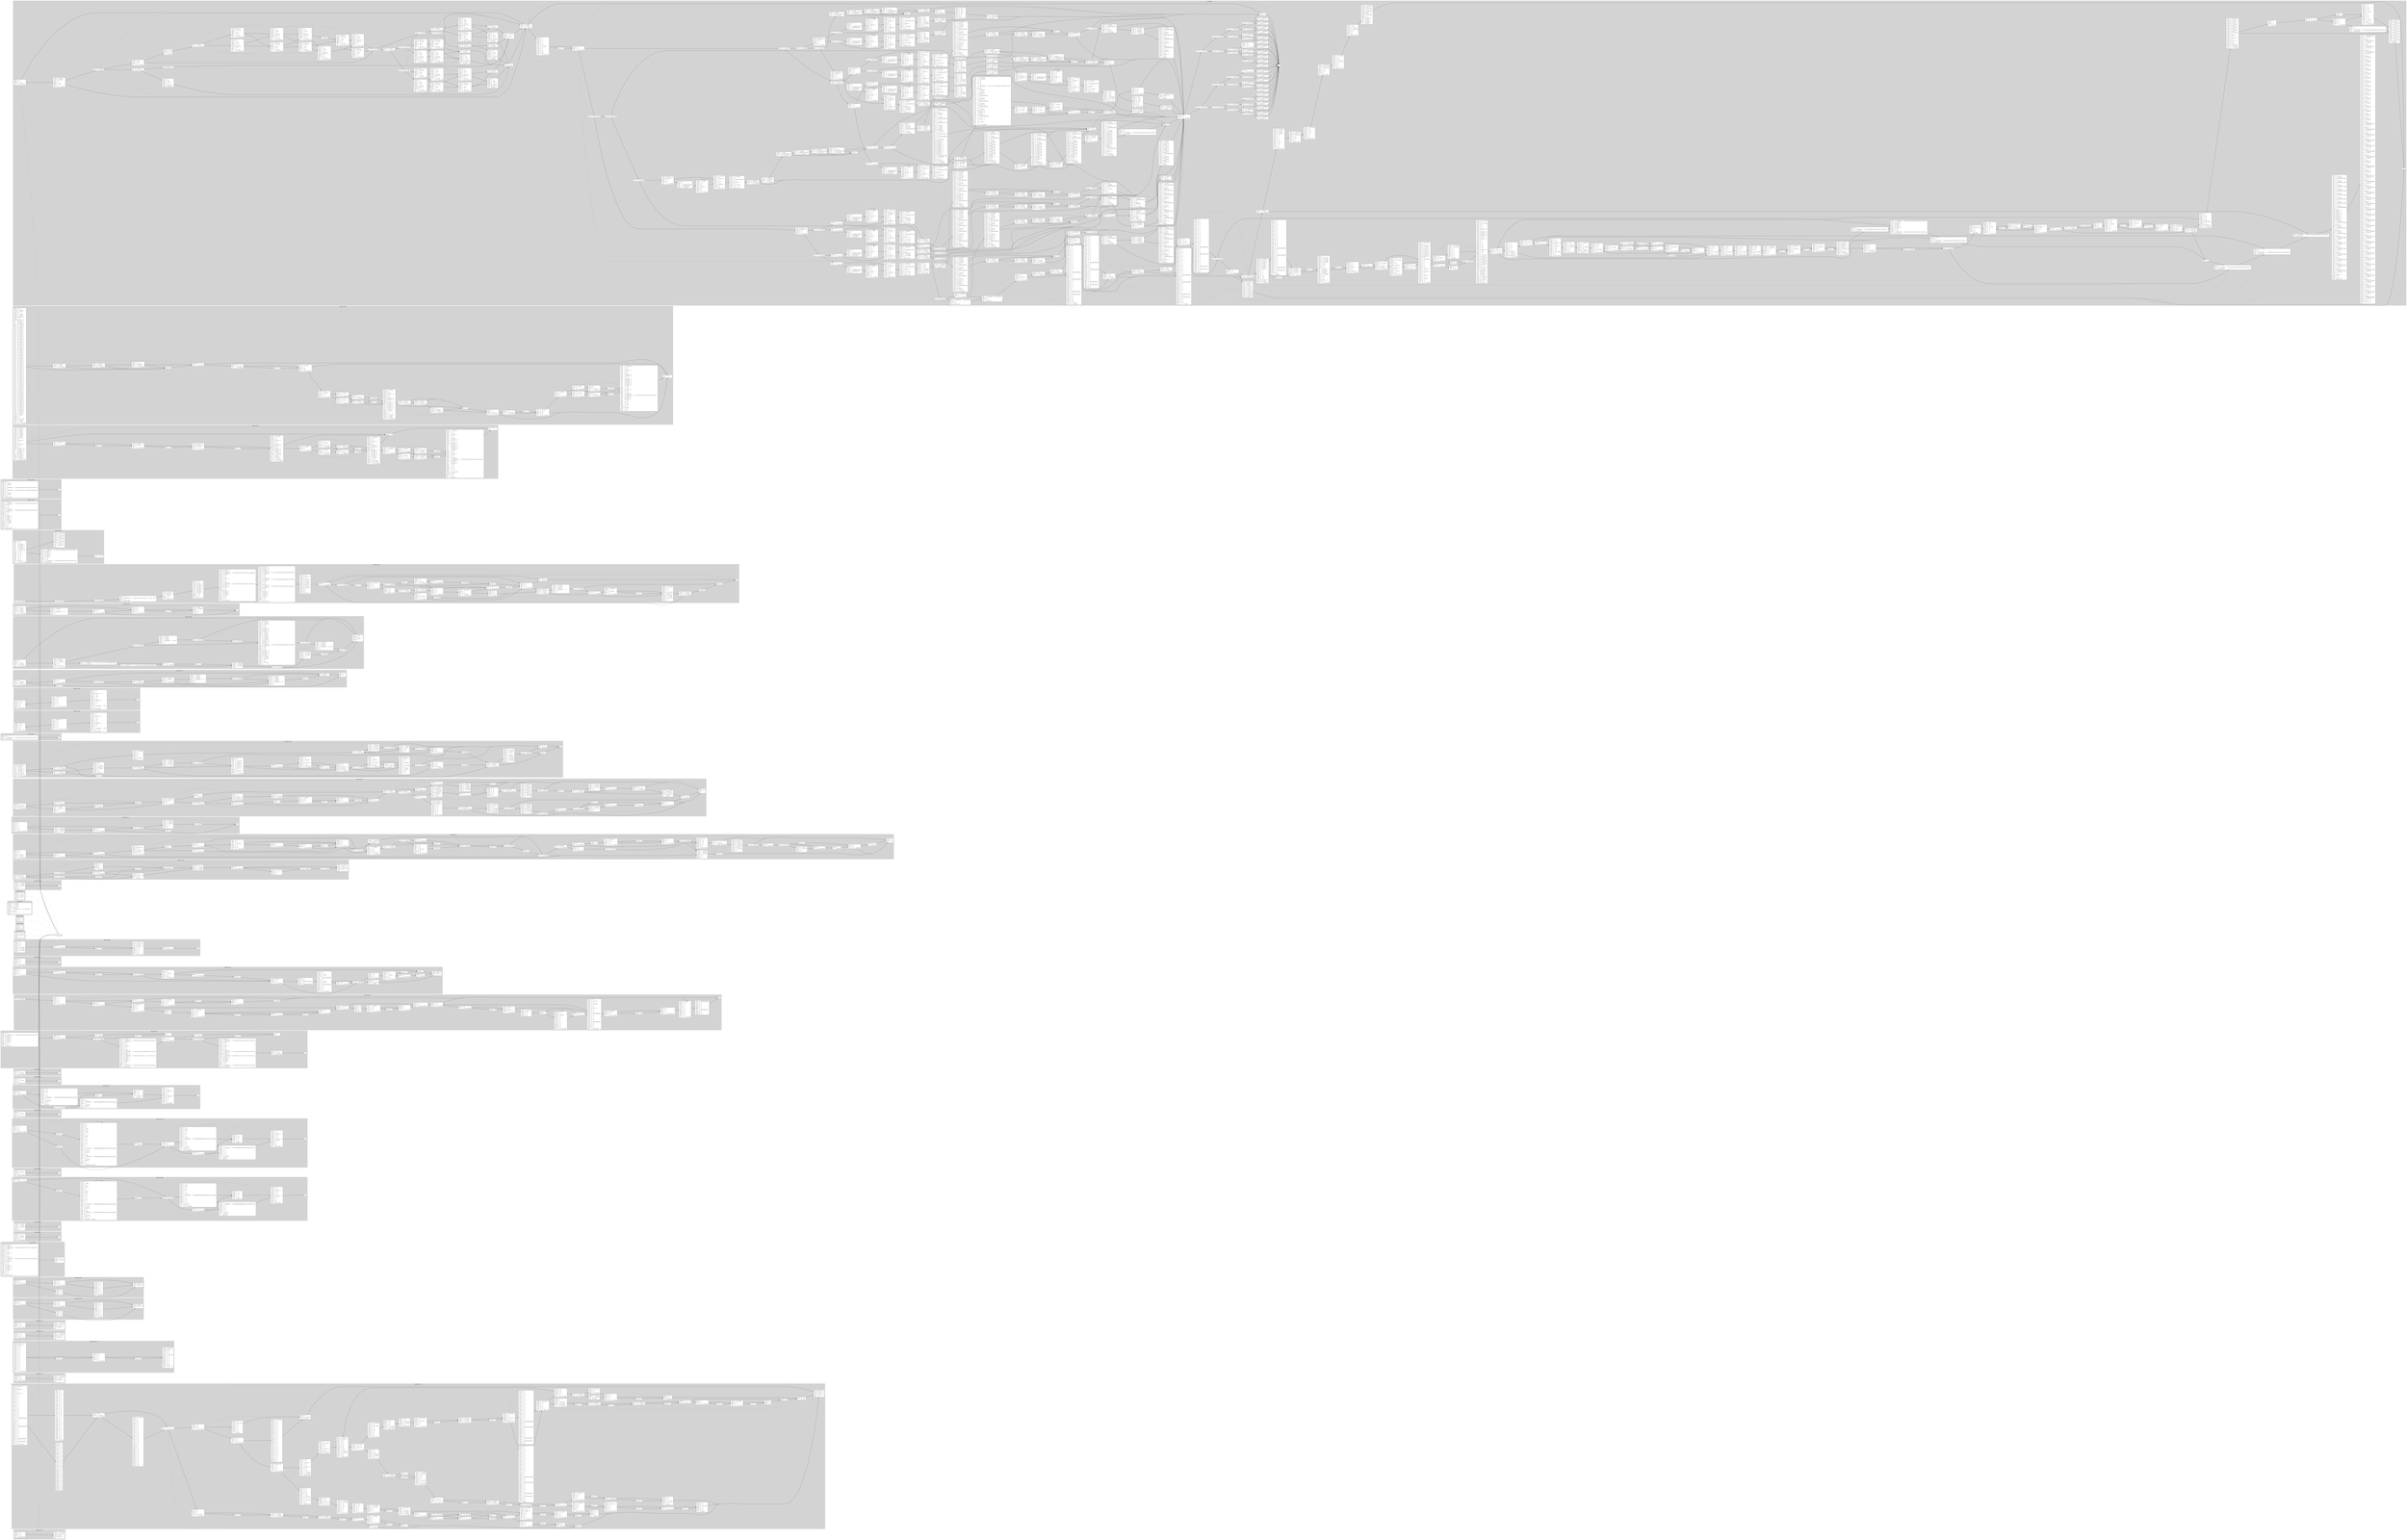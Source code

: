 digraph {
graph [
rankdir=LR;
concentrate=True;
style=filled;
color=lightgrey;
];
node [
shape=rect;
style=filled;
fillcolor=white;
fontname="Courier New";
];
edge [
fontname="Courier New";
];
  subgraph cluster_11987 {
    label="entrypoint";
    tooltip=lbb_11987;
    lbb_11987 [label=<<table border="0" cellborder="0" cellpadding="3"><tr><td align="left">mov64</td><td align="left">r7, r1</td></tr><tr><td align="left">add64</td><td align="left">r7, 8</td></tr><tr><td align="left">ldxdw</td><td align="left">r9, [r1+0x0]</td></tr><tr><td align="left">jeq</td><td align="left">r9, 0, lbb_12164</td></tr></table>>];
    lbb_11991 [label=<<table border="0" cellborder="0" cellpadding="3"><tr><td align="left">stxdw</td><td align="left">[r10-0x820], r7</td></tr><tr><td align="left">ldxdw</td><td align="left">r2, [r1+0x58]</td></tr><tr><td align="left">mov64</td><td align="left">r7, r1</td></tr><tr><td align="left">add64</td><td align="left">r7, r2</td></tr><tr><td align="left">add64</td><td align="left">r7, 10351</td></tr><tr><td align="left">and64</td><td align="left">r7, -8</td></tr><tr><td align="left">jeq</td><td align="left">r9, 1, lbb_12164</td></tr></table>>];
    lbb_11998 [label=<<table border="0" cellborder="0" cellpadding="3"><tr><td align="left">jne</td><td align="left">r9, 2, lbb_12009</td></tr></table>>];
    lbb_12009 [label=<<table border="0" cellborder="0" cellpadding="3"><tr><td align="left">mov64</td><td align="left">r2, r10</td></tr><tr><td align="left">add64</td><td align="left">r2, -2080</td></tr><tr><td align="left">mov64</td><td align="left">r3, r9</td></tr><tr><td align="left">jlt</td><td align="left">r9, 6, lbb_12102</td></tr></table>>];
    lbb_12013 [label=<<table border="0" cellborder="0" cellpadding="3"><tr><td align="left">mov64</td><td align="left">r2, r10</td></tr><tr><td align="left">add64</td><td align="left">r2, -2080</td></tr><tr><td align="left">mov64</td><td align="left">r3, r9</td></tr><tr><td align="left">ja</td><td align="left">lbb_12034</td></tr></table>>];
    lbb_12034 [label=<<table border="0" cellborder="0" cellpadding="3"><tr><td align="left">ldxb</td><td align="left">r4, [r7+0x0]</td></tr><tr><td align="left">jeq</td><td align="left">r4, 255, lbb_12064</td></tr></table>>];
    lbb_12036 [label=<<table border="0" cellborder="0" cellpadding="3"><tr><td align="left">lsh64</td><td align="left">r4, 3</td></tr><tr><td align="left">mov64</td><td align="left">r5, r10</td></tr><tr><td align="left">add64</td><td align="left">r5, -2080</td></tr><tr><td align="left">add64</td><td align="left">r5, r4</td></tr><tr><td align="left">ldxdw</td><td align="left">r4, [r5+0x0]</td></tr><tr><td align="left">stxdw</td><td align="left">[r2+0x8], r4</td></tr><tr><td align="left">add64</td><td align="left">r7, 8</td></tr><tr><td align="left">ldxb</td><td align="left">r4, [r7+0x0]</td></tr><tr><td align="left">jeq</td><td align="left">r4, 255, lbb_12071</td></tr></table>>];
    lbb_12045 [label=<<table border="0" cellborder="0" cellpadding="3"><tr><td align="left">lsh64</td><td align="left">r4, 3</td></tr><tr><td align="left">mov64</td><td align="left">r5, r10</td></tr><tr><td align="left">add64</td><td align="left">r5, -2080</td></tr><tr><td align="left">add64</td><td align="left">r5, r4</td></tr><tr><td align="left">ldxdw</td><td align="left">r4, [r5+0x0]</td></tr><tr><td align="left">stxdw</td><td align="left">[r2+0x10], r4</td></tr><tr><td align="left">add64</td><td align="left">r7, 8</td></tr><tr><td align="left">ldxb</td><td align="left">r4, [r7+0x0]</td></tr><tr><td align="left">jeq</td><td align="left">r4, 255, lbb_12078</td></tr></table>>];
    lbb_12054 [label=<<table border="0" cellborder="0" cellpadding="3"><tr><td align="left">lsh64</td><td align="left">r4, 3</td></tr><tr><td align="left">mov64</td><td align="left">r5, r10</td></tr><tr><td align="left">add64</td><td align="left">r5, -2080</td></tr><tr><td align="left">add64</td><td align="left">r5, r4</td></tr><tr><td align="left">ldxdw</td><td align="left">r4, [r5+0x0]</td></tr><tr><td align="left">stxdw</td><td align="left">[r2+0x18], r4</td></tr><tr><td align="left">add64</td><td align="left">r7, 8</td></tr><tr><td align="left">ldxb</td><td align="left">r4, [r7+0x0]</td></tr><tr><td align="left">jne</td><td align="left">r4, 255, lbb_12085</td></tr></table>>];
    lbb_12063 [label=<<table border="0" cellborder="0" cellpadding="3"><tr><td align="left">ja</td><td align="left">lbb_12017</td></tr></table>>];
    lbb_12017 [label=<<table border="0" cellborder="0" cellpadding="3"><tr><td align="left">stxdw</td><td align="left">[r2+0x20], r7</td></tr><tr><td align="left">ldxdw</td><td align="left">r4, [r7+0x50]</td></tr><tr><td align="left">add64</td><td align="left">r7, r4</td></tr><tr><td align="left">add64</td><td align="left">r7, 10343</td></tr><tr><td align="left">and64</td><td align="left">r7, -8</td></tr><tr><td align="left">add64</td><td align="left">r2, 40</td></tr><tr><td align="left">ldxb</td><td align="left">r4, [r7+0x0]</td></tr><tr><td align="left">jeq</td><td align="left">r4, 255, lbb_12095</td></tr></table>>];
    lbb_12025 [label=<<table border="0" cellborder="0" cellpadding="3"><tr><td align="left">lsh64</td><td align="left">r4, 3</td></tr><tr><td align="left">mov64</td><td align="left">r5, r10</td></tr><tr><td align="left">add64</td><td align="left">r5, -2080</td></tr><tr><td align="left">add64</td><td align="left">r5, r4</td></tr><tr><td align="left">ldxdw</td><td align="left">r4, [r5+0x0]</td></tr><tr><td align="left">stxdw</td><td align="left">[r2+0x0], r4</td></tr><tr><td align="left">add64</td><td align="left">r7, 8</td></tr><tr><td align="left">add64</td><td align="left">r3, -5</td></tr><tr><td align="left">jle</td><td align="left">r3, 5, lbb_12102</td></tr></table>>];
    lbb_12095 [label=<<table border="0" cellborder="0" cellpadding="3"><tr><td align="left">stxdw</td><td align="left">[r2+0x0], r7</td></tr><tr><td align="left">ldxdw</td><td align="left">r4, [r7+0x50]</td></tr><tr><td align="left">add64</td><td align="left">r7, r4</td></tr><tr><td align="left">add64</td><td align="left">r7, 10343</td></tr><tr><td align="left">and64</td><td align="left">r7, -8</td></tr><tr><td align="left">add64</td><td align="left">r3, -5</td></tr><tr><td align="left">jgt</td><td align="left">r3, 5, lbb_12034</td></tr></table>>];
    lbb_12085 [label=<<table border="0" cellborder="0" cellpadding="3"><tr><td align="left">lsh64</td><td align="left">r4, 3</td></tr><tr><td align="left">mov64</td><td align="left">r5, r10</td></tr><tr><td align="left">add64</td><td align="left">r5, -2080</td></tr><tr><td align="left">add64</td><td align="left">r5, r4</td></tr><tr><td align="left">ldxdw</td><td align="left">r4, [r5+0x0]</td></tr><tr><td align="left">stxdw</td><td align="left">[r2+0x20], r4</td></tr><tr><td align="left">add64</td><td align="left">r7, 8</td></tr><tr><td align="left">add64</td><td align="left">r2, 40</td></tr><tr><td align="left">ldxb</td><td align="left">r4, [r7+0x0]</td></tr><tr><td align="left">jne</td><td align="left">r4, 255, lbb_12025</td></tr></table>>];
    lbb_12078 [label=<<table border="0" cellborder="0" cellpadding="3"><tr><td align="left">stxdw</td><td align="left">[r2+0x18], r7</td></tr><tr><td align="left">ldxdw</td><td align="left">r4, [r7+0x50]</td></tr><tr><td align="left">add64</td><td align="left">r7, r4</td></tr><tr><td align="left">add64</td><td align="left">r7, 10343</td></tr><tr><td align="left">and64</td><td align="left">r7, -8</td></tr><tr><td align="left">ldxb</td><td align="left">r4, [r7+0x0]</td></tr><tr><td align="left">jeq</td><td align="left">r4, 255, lbb_12017</td></tr></table>>];
    lbb_12071 [label=<<table border="0" cellborder="0" cellpadding="3"><tr><td align="left">stxdw</td><td align="left">[r2+0x10], r7</td></tr><tr><td align="left">ldxdw</td><td align="left">r4, [r7+0x50]</td></tr><tr><td align="left">add64</td><td align="left">r7, r4</td></tr><tr><td align="left">add64</td><td align="left">r7, 10343</td></tr><tr><td align="left">and64</td><td align="left">r7, -8</td></tr><tr><td align="left">ldxb</td><td align="left">r4, [r7+0x0]</td></tr><tr><td align="left">jne</td><td align="left">r4, 255, lbb_12054</td></tr></table>>];
    lbb_12064 [label=<<table border="0" cellborder="0" cellpadding="3"><tr><td align="left">stxdw</td><td align="left">[r2+0x8], r7</td></tr><tr><td align="left">ldxdw</td><td align="left">r4, [r7+0x50]</td></tr><tr><td align="left">add64</td><td align="left">r7, r4</td></tr><tr><td align="left">add64</td><td align="left">r7, 10343</td></tr><tr><td align="left">and64</td><td align="left">r7, -8</td></tr><tr><td align="left">ldxb</td><td align="left">r4, [r7+0x0]</td></tr><tr><td align="left">jne</td><td align="left">r4, 255, lbb_12045</td></tr></table>>];
    lbb_12102 [label=<<table border="0" cellborder="0" cellpadding="3"><tr><td align="left">jle</td><td align="left">r3, 3, lbb_12140</td></tr></table>>];
    lbb_12140 [label=<<table border="0" cellborder="0" cellpadding="3"><tr><td align="left">jne</td><td align="left">r3, 3, lbb_12882</td></tr></table>>];
    lbb_12882 [label=<<table border="0" cellborder="0" cellpadding="3"><tr><td align="left">jle</td><td align="left">r3, 1, lbb_12164</td></tr></table>>];
    lbb_12883 [label=<<table border="0" cellborder="0" cellpadding="3"><tr><td align="left">ldxb</td><td align="left">r3, [r7+0x0]</td></tr><tr><td align="left">jeq</td><td align="left">r3, 255, lbb_13493</td></tr></table>>];
    lbb_13493 [label=<<table border="0" cellborder="0" cellpadding="3"><tr><td align="left">stxdw</td><td align="left">[r2+0x8], r7</td></tr><tr><td align="left">ja</td><td align="left">lbb_12160</td></tr></table>>];
    lbb_12885 [label=<<table border="0" cellborder="0" cellpadding="3"><tr><td align="left">lsh64</td><td align="left">r3, 3</td></tr><tr><td align="left">mov64</td><td align="left">r4, r10</td></tr><tr><td align="left">add64</td><td align="left">r4, -2080</td></tr><tr><td align="left">add64</td><td align="left">r4, r3</td></tr><tr><td align="left">ldxdw</td><td align="left">r3, [r4+0x0]</td></tr><tr><td align="left">stxdw</td><td align="left">[r2+0x8], r3</td></tr><tr><td align="left">ja</td><td align="left">lbb_12007</td></tr></table>>];
    lbb_12141 [label=<<table border="0" cellborder="0" cellpadding="3"><tr><td align="left">ldxb</td><td align="left">r3, [r7+0x0]</td></tr><tr><td align="left">jeq</td><td align="left">r3, 255, lbb_13468</td></tr></table>>];
    lbb_13468 [label=<<table border="0" cellborder="0" cellpadding="3"><tr><td align="left">stxdw</td><td align="left">[r2+0x8], r7</td></tr><tr><td align="left">ldxdw</td><td align="left">r3, [r7+0x50]</td></tr><tr><td align="left">add64</td><td align="left">r7, r3</td></tr><tr><td align="left">add64</td><td align="left">r7, 10343</td></tr><tr><td align="left">and64</td><td align="left">r7, -8</td></tr><tr><td align="left">ldxb</td><td align="left">r3, [r7+0x0]</td></tr><tr><td align="left">jne</td><td align="left">r3, 255, lbb_12152</td></tr></table>>];
    lbb_12143 [label=<<table border="0" cellborder="0" cellpadding="3"><tr><td align="left">lsh64</td><td align="left">r3, 3</td></tr><tr><td align="left">mov64</td><td align="left">r4, r10</td></tr><tr><td align="left">add64</td><td align="left">r4, -2080</td></tr><tr><td align="left">add64</td><td align="left">r4, r3</td></tr><tr><td align="left">ldxdw</td><td align="left">r3, [r4+0x0]</td></tr><tr><td align="left">stxdw</td><td align="left">[r2+0x8], r3</td></tr><tr><td align="left">add64</td><td align="left">r7, 8</td></tr><tr><td align="left">ldxb</td><td align="left">r3, [r7+0x0]</td></tr><tr><td align="left">jeq</td><td align="left">r3, 255, lbb_13475</td></tr></table>>];
    lbb_13475 [label=<<table border="0" cellborder="0" cellpadding="3"><tr><td align="left">stxdw</td><td align="left">[r2+0x10], r7</td></tr><tr><td align="left">ja</td><td align="left">lbb_12160</td></tr></table>>];
    lbb_12152 [label=<<table border="0" cellborder="0" cellpadding="3"><tr><td align="left">lsh64</td><td align="left">r3, 3</td></tr><tr><td align="left">mov64</td><td align="left">r4, r10</td></tr><tr><td align="left">add64</td><td align="left">r4, -2080</td></tr><tr><td align="left">add64</td><td align="left">r4, r3</td></tr><tr><td align="left">ldxdw</td><td align="left">r3, [r4+0x0]</td></tr><tr><td align="left">stxdw</td><td align="left">[r2+0x10], r3</td></tr><tr><td align="left">ja</td><td align="left">lbb_12007</td></tr></table>>];
    lbb_12103 [label=<<table border="0" cellborder="0" cellpadding="3"><tr><td align="left">ldxb</td><td align="left">r4, [r7+0x0]</td></tr><tr><td align="left">jne</td><td align="left">r3, 5, lbb_12856</td></tr></table>>];
    lbb_12856 [label=<<table border="0" cellborder="0" cellpadding="3"><tr><td align="left">jeq</td><td align="left">r4, 255, lbb_13477</td></tr></table>>];
    lbb_13477 [label=<<table border="0" cellborder="0" cellpadding="3"><tr><td align="left">stxdw</td><td align="left">[r2+0x8], r7</td></tr><tr><td align="left">ldxdw</td><td align="left">r3, [r7+0x50]</td></tr><tr><td align="left">add64</td><td align="left">r7, r3</td></tr><tr><td align="left">add64</td><td align="left">r7, 10343</td></tr><tr><td align="left">and64</td><td align="left">r7, -8</td></tr><tr><td align="left">ldxb</td><td align="left">r3, [r7+0x0]</td></tr><tr><td align="left">jne</td><td align="left">r3, 255, lbb_12866</td></tr></table>>];
    lbb_12857 [label=<<table border="0" cellborder="0" cellpadding="3"><tr><td align="left">lsh64</td><td align="left">r4, 3</td></tr><tr><td align="left">mov64</td><td align="left">r3, r10</td></tr><tr><td align="left">add64</td><td align="left">r3, -2080</td></tr><tr><td align="left">add64</td><td align="left">r3, r4</td></tr><tr><td align="left">ldxdw</td><td align="left">r3, [r3+0x0]</td></tr><tr><td align="left">stxdw</td><td align="left">[r2+0x8], r3</td></tr><tr><td align="left">add64</td><td align="left">r7, 8</td></tr><tr><td align="left">ldxb</td><td align="left">r3, [r7+0x0]</td></tr><tr><td align="left">jeq</td><td align="left">r3, 255, lbb_13484</td></tr></table>>];
    lbb_13484 [label=<<table border="0" cellborder="0" cellpadding="3"><tr><td align="left">stxdw</td><td align="left">[r2+0x10], r7</td></tr><tr><td align="left">ldxdw</td><td align="left">r3, [r7+0x50]</td></tr><tr><td align="left">add64</td><td align="left">r7, r3</td></tr><tr><td align="left">add64</td><td align="left">r7, 10343</td></tr><tr><td align="left">and64</td><td align="left">r7, -8</td></tr><tr><td align="left">ldxb</td><td align="left">r3, [r7+0x0]</td></tr><tr><td align="left">jne</td><td align="left">r3, 255, lbb_12875</td></tr></table>>];
    lbb_12866 [label=<<table border="0" cellborder="0" cellpadding="3"><tr><td align="left">lsh64</td><td align="left">r3, 3</td></tr><tr><td align="left">mov64</td><td align="left">r4, r10</td></tr><tr><td align="left">add64</td><td align="left">r4, -2080</td></tr><tr><td align="left">add64</td><td align="left">r4, r3</td></tr><tr><td align="left">ldxdw</td><td align="left">r3, [r4+0x0]</td></tr><tr><td align="left">stxdw</td><td align="left">[r2+0x10], r3</td></tr><tr><td align="left">add64</td><td align="left">r7, 8</td></tr><tr><td align="left">ldxb</td><td align="left">r3, [r7+0x0]</td></tr><tr><td align="left">jeq</td><td align="left">r3, 255, lbb_13491</td></tr></table>>];
    lbb_13491 [label=<<table border="0" cellborder="0" cellpadding="3"><tr><td align="left">stxdw</td><td align="left">[r2+0x18], r7</td></tr><tr><td align="left">ja</td><td align="left">lbb_12160</td></tr></table>>];
    lbb_12875 [label=<<table border="0" cellborder="0" cellpadding="3"><tr><td align="left">lsh64</td><td align="left">r3, 3</td></tr><tr><td align="left">mov64</td><td align="left">r4, r10</td></tr><tr><td align="left">add64</td><td align="left">r4, -2080</td></tr><tr><td align="left">add64</td><td align="left">r4, r3</td></tr><tr><td align="left">ldxdw</td><td align="left">r3, [r4+0x0]</td></tr><tr><td align="left">stxdw</td><td align="left">[r2+0x18], r3</td></tr><tr><td align="left">ja</td><td align="left">lbb_12007</td></tr></table>>];
    lbb_12105 [label=<<table border="0" cellborder="0" cellpadding="3"><tr><td align="left">jeq</td><td align="left">r4, 255, lbb_13445</td></tr></table>>];
    lbb_13445 [label=<<table border="0" cellborder="0" cellpadding="3"><tr><td align="left">stxdw</td><td align="left">[r2+0x8], r7</td></tr><tr><td align="left">ldxdw</td><td align="left">r3, [r7+0x50]</td></tr><tr><td align="left">add64</td><td align="left">r7, r3</td></tr><tr><td align="left">add64</td><td align="left">r7, 10343</td></tr><tr><td align="left">and64</td><td align="left">r7, -8</td></tr><tr><td align="left">ldxb</td><td align="left">r3, [r7+0x0]</td></tr><tr><td align="left">jne</td><td align="left">r3, 255, lbb_12115</td></tr></table>>];
    lbb_12106 [label=<<table border="0" cellborder="0" cellpadding="3"><tr><td align="left">lsh64</td><td align="left">r4, 3</td></tr><tr><td align="left">mov64</td><td align="left">r3, r10</td></tr><tr><td align="left">add64</td><td align="left">r3, -2080</td></tr><tr><td align="left">add64</td><td align="left">r3, r4</td></tr><tr><td align="left">ldxdw</td><td align="left">r3, [r3+0x0]</td></tr><tr><td align="left">stxdw</td><td align="left">[r2+0x8], r3</td></tr><tr><td align="left">add64</td><td align="left">r7, 8</td></tr><tr><td align="left">ldxb</td><td align="left">r3, [r7+0x0]</td></tr><tr><td align="left">jeq</td><td align="left">r3, 255, lbb_13452</td></tr></table>>];
    lbb_13452 [label=<<table border="0" cellborder="0" cellpadding="3"><tr><td align="left">stxdw</td><td align="left">[r2+0x10], r7</td></tr><tr><td align="left">ldxdw</td><td align="left">r3, [r7+0x50]</td></tr><tr><td align="left">add64</td><td align="left">r7, r3</td></tr><tr><td align="left">add64</td><td align="left">r7, 10343</td></tr><tr><td align="left">and64</td><td align="left">r7, -8</td></tr><tr><td align="left">ldxb</td><td align="left">r3, [r7+0x0]</td></tr><tr><td align="left">jne</td><td align="left">r3, 255, lbb_12124</td></tr></table>>];
    lbb_12115 [label=<<table border="0" cellborder="0" cellpadding="3"><tr><td align="left">lsh64</td><td align="left">r3, 3</td></tr><tr><td align="left">mov64</td><td align="left">r4, r10</td></tr><tr><td align="left">add64</td><td align="left">r4, -2080</td></tr><tr><td align="left">add64</td><td align="left">r4, r3</td></tr><tr><td align="left">ldxdw</td><td align="left">r3, [r4+0x0]</td></tr><tr><td align="left">stxdw</td><td align="left">[r2+0x10], r3</td></tr><tr><td align="left">add64</td><td align="left">r7, 8</td></tr><tr><td align="left">ldxb</td><td align="left">r3, [r7+0x0]</td></tr><tr><td align="left">jeq</td><td align="left">r3, 255, lbb_13459</td></tr></table>>];
    lbb_13459 [label=<<table border="0" cellborder="0" cellpadding="3"><tr><td align="left">stxdw</td><td align="left">[r2+0x18], r7</td></tr><tr><td align="left">ldxdw</td><td align="left">r3, [r7+0x50]</td></tr><tr><td align="left">add64</td><td align="left">r7, r3</td></tr><tr><td align="left">add64</td><td align="left">r7, 10343</td></tr><tr><td align="left">and64</td><td align="left">r7, -8</td></tr><tr><td align="left">ldxb</td><td align="left">r3, [r7+0x0]</td></tr><tr><td align="left">jne</td><td align="left">r3, 255, lbb_12133</td></tr></table>>];
    lbb_12124 [label=<<table border="0" cellborder="0" cellpadding="3"><tr><td align="left">lsh64</td><td align="left">r3, 3</td></tr><tr><td align="left">mov64</td><td align="left">r4, r10</td></tr><tr><td align="left">add64</td><td align="left">r4, -2080</td></tr><tr><td align="left">add64</td><td align="left">r4, r3</td></tr><tr><td align="left">ldxdw</td><td align="left">r3, [r4+0x0]</td></tr><tr><td align="left">stxdw</td><td align="left">[r2+0x18], r3</td></tr><tr><td align="left">add64</td><td align="left">r7, 8</td></tr><tr><td align="left">ldxb</td><td align="left">r3, [r7+0x0]</td></tr><tr><td align="left">jeq</td><td align="left">r3, 255, lbb_13466</td></tr></table>>];
    lbb_13466 [label=<<table border="0" cellborder="0" cellpadding="3"><tr><td align="left">stxdw</td><td align="left">[r2+0x20], r7</td></tr><tr><td align="left">ja</td><td align="left">lbb_12160</td></tr></table>>];
    lbb_12133 [label=<<table border="0" cellborder="0" cellpadding="3"><tr><td align="left">lsh64</td><td align="left">r3, 3</td></tr><tr><td align="left">mov64</td><td align="left">r4, r10</td></tr><tr><td align="left">add64</td><td align="left">r4, -2080</td></tr><tr><td align="left">add64</td><td align="left">r4, r3</td></tr><tr><td align="left">ldxdw</td><td align="left">r3, [r4+0x0]</td></tr><tr><td align="left">stxdw</td><td align="left">[r2+0x20], r3</td></tr><tr><td align="left">ja</td><td align="left">lbb_12007</td></tr></table>>];
    lbb_11999 [label=<<table border="0" cellborder="0" cellpadding="3"><tr><td align="left">ldxb</td><td align="left">r2, [r7+0x0]</td></tr><tr><td align="left">jeq</td><td align="left">r2, 255, lbb_12159</td></tr></table>>];
    lbb_12159 [label=<<table border="0" cellborder="0" cellpadding="3"><tr><td align="left">stxdw</td><td align="left">[r10-0x818], r7</td></tr></table>>];
    lbb_12001 [label=<<table border="0" cellborder="0" cellpadding="3"><tr><td align="left">lsh64</td><td align="left">r2, 3</td></tr><tr><td align="left">mov64</td><td align="left">r3, r10</td></tr><tr><td align="left">add64</td><td align="left">r3, -2080</td></tr><tr><td align="left">add64</td><td align="left">r3, r2</td></tr><tr><td align="left">ldxdw</td><td align="left">r2, [r3+0x0]</td></tr><tr><td align="left">stxdw</td><td align="left">[r10-0x818], r2</td></tr></table>>];
    lbb_12160 [label=<<table border="0" cellborder="0" cellpadding="3"><tr><td align="left">ldxdw</td><td align="left">r2, [r7+0x50]</td></tr><tr><td align="left">add64</td><td align="left">r7, r2</td></tr><tr><td align="left">add64</td><td align="left">r7, 10343</td></tr><tr><td align="left">and64</td><td align="left">r7, -8</td></tr></table>>];
    lbb_12007 [label=<<table border="0" cellborder="0" cellpadding="3"><tr><td align="left">add64</td><td align="left">r7, 8</td></tr><tr><td align="left">ja</td><td align="left">lbb_12164</td></tr></table>>];
    lbb_12164 [label=<<table border="0" cellborder="0" cellpadding="3"><tr><td align="left">mov64</td><td align="left">r0, 195936478</td></tr><tr><td align="left">ldxdw</td><td align="left">r4, [r7+0x0]</td></tr><tr><td align="left">jeq</td><td align="left">r4, 0, lbb_13774</td></tr></table>>];
    lbb_12167 [label=<<table border="0" cellborder="0" cellpadding="3"><tr><td align="left">mov64</td><td align="left">r6, r7</td></tr><tr><td align="left">add64</td><td align="left">r6, 8</td></tr><tr><td align="left">mov64</td><td align="left">r8, r4</td></tr><tr><td align="left">add64</td><td align="left">r8, -1</td></tr><tr><td align="left">mov64</td><td align="left">r2, r6</td></tr><tr><td align="left">add64</td><td align="left">r2, r8</td></tr><tr><td align="left">ldxb</td><td align="left">r3, [r2+0x0]</td></tr><tr><td align="left">mov64</td><td align="left">r2, r8</td></tr><tr><td align="left">rsh64</td><td align="left">r2, 3</td></tr><tr><td align="left">xor64</td><td align="left">r3, r2</td></tr><tr><td align="left">xor64</td><td align="left">r3, 58</td></tr><tr><td align="left">and64</td><td align="left">r3, 255</td></tr><tr><td align="left">jlt</td><td align="left">r3, 16, lbb_12181</td></tr></table>>];
    lbb_12180 [label=<<table border="0" cellborder="0" cellpadding="3"><tr><td align="left">mov64</td><td align="left">r3, 16</td></tr></table>>];
    lbb_12181 [label=<<table border="0" cellborder="0" cellpadding="3"><tr><td align="left">mov64</td><td align="left">r2, r6</td></tr><tr><td align="left">add64</td><td align="left">r2, r4</td></tr><tr><td align="left">jsle</td><td align="left">r3, 7, lbb_12242</td></tr></table>>];
    lbb_12242 [label=<<table border="0" cellborder="0" cellpadding="3"><tr><td align="left">jsgt</td><td align="left">r3, 3, lbb_12417</td></tr></table>>];
    lbb_12417 [label=<<table border="0" cellborder="0" cellpadding="3"><tr><td align="left">stxdw</td><td align="left">[r10-0x870], r6</td></tr><tr><td align="left">jsgt</td><td align="left">r3, 5, lbb_12741</td></tr></table>>];
    lbb_12741 [label=<<table border="0" cellborder="0" cellpadding="3"><tr><td align="left">mov64</td><td align="left">r1, r8</td></tr><tr><td align="left">and64</td><td align="left">r1, -8</td></tr><tr><td align="left">jne</td><td align="left">r3, 6, lbb_13394</td></tr></table>>];
    lbb_13394 [label=<<table border="0" cellborder="0" cellpadding="3"><tr><td align="left">stxdw</td><td align="left">[r10-0x878], r9</td></tr><tr><td align="left">mov64</td><td align="left">r7, 0</td></tr><tr><td align="left">jeq</td><td align="left">r1, 0, lbb_13413</td></tr></table>>];
    lbb_13397 [label=<<table border="0" cellborder="0" cellpadding="3"><tr><td align="left">mov64</td><td align="left">r2, r1</td></tr><tr><td align="left">neg64</td><td align="left">r2</td></tr><tr><td align="left">lddw</td><td align="left">r3, 0xc3ebbae2ff2fff3a</td></tr><tr><td align="left">lddw</td><td align="left">r4, 0x1000100010001</td></tr><tr><td align="left">mov64</td><td align="left">r5, r6</td></tr></table>>];
    lbb_13404 [label=<<table border="0" cellborder="0" cellpadding="3"><tr><td align="left">ldxdw</td><td align="left">r0, [r5+0x0]</td></tr><tr><td align="left">mov64</td><td align="left">r6, r7</td></tr><tr><td align="left">xor64</td><td align="left">r6, r0</td></tr><tr><td align="left">xor64</td><td align="left">r6, r3</td></tr><tr><td align="left">stxdw</td><td align="left">[r5+0x0], r6</td></tr><tr><td align="left">add64</td><td align="left">r7, r4</td></tr><tr><td align="left">add64</td><td align="left">r5, 8</td></tr><tr><td align="left">add64</td><td align="left">r2, 8</td></tr><tr><td align="left">jne</td><td align="left">r2, 0, lbb_13404</td></tr></table>>];
    lbb_13413 [label=<<table border="0" cellborder="0" cellpadding="3"><tr><td align="left">ldxdw</td><td align="left">r6, [r10-0x870]</td></tr><tr><td align="left">add64</td><td align="left">r6, r1</td></tr><tr><td align="left">stdw</td><td align="left">[r10-0x20], 0</td></tr><tr><td align="left">mov64</td><td align="left">r9, r8</td></tr><tr><td align="left">and64</td><td align="left">r9, 7</td></tr><tr><td align="left">mov64</td><td align="left">r1, r10</td></tr><tr><td align="left">add64</td><td align="left">r1, -32</td></tr><tr><td align="left">stxdw</td><td align="left">[r10-0x880], r1</td></tr><tr><td align="left">mov64</td><td align="left">r2, r6</td></tr><tr><td align="left">mov64</td><td align="left">r3, r9</td></tr><tr><td align="left">call</td><td align="left">function_17012</td></tr></table>>];
    lbb_13424 [label=<<table border="0" cellborder="0" cellpadding="3"><tr><td align="left">ldxdw</td><td align="left">r1, [r10-0x20]</td></tr><tr><td align="left">xor64</td><td align="left">r7, r1</td></tr><tr><td align="left">lddw</td><td align="left">r1, 0xc3ebbae2ff2fff3a</td></tr><tr><td align="left">xor64</td><td align="left">r7, r1</td></tr><tr><td align="left">stxdw</td><td align="left">[r10-0x20], r7</td></tr><tr><td align="left">mov64</td><td align="left">r1, r6</td></tr><tr><td align="left">ldxdw</td><td align="left">r2, [r10-0x880]</td></tr><tr><td align="left">mov64</td><td align="left">r3, r9</td></tr><tr><td align="left">call</td><td align="left">function_17012</td></tr></table>>];
    lbb_13434 [label=<<table border="0" cellborder="0" cellpadding="3"><tr><td align="left">mov64</td><td align="left">r1, r10</td></tr><tr><td align="left">add64</td><td align="left">r1, -2112</td></tr><tr><td align="left">mov64</td><td align="left">r2, r10</td></tr><tr><td align="left">add64</td><td align="left">r2, -2080</td></tr><tr><td align="left">ldxdw</td><td align="left">r3, [r10-0x878]</td></tr><tr><td align="left">ldxdw</td><td align="left">r4, [r10-0x870]</td></tr><tr><td align="left">mov64</td><td align="left">r5, r8</td></tr><tr><td align="left">call</td><td align="left">function_6241</td></tr></table>>];
    lbb_13442 [label=<<table border="0" cellborder="0" cellpadding="3"><tr><td align="left">ldxw</td><td align="left">r0, [r10-0x83c]</td></tr><tr><td align="left">ldxw</td><td align="left">r5, [r10-0x840]</td></tr><tr><td align="left">ja</td><td align="left">lbb_13684</td></tr></table>>];
    lbb_12744 [label=<<table border="0" cellborder="0" cellpadding="3"><tr><td align="left">mov64</td><td align="left">r7, 0</td></tr><tr><td align="left">jeq</td><td align="left">r1, 0, lbb_12762</td></tr></table>>];
    lbb_12746 [label=<<table border="0" cellborder="0" cellpadding="3"><tr><td align="left">mov64</td><td align="left">r2, r1</td></tr><tr><td align="left">neg64</td><td align="left">r2</td></tr><tr><td align="left">lddw</td><td align="left">r3, 0xc3ebbae2ff2fff3a</td></tr><tr><td align="left">lddw</td><td align="left">r4, 0x1000100010001</td></tr><tr><td align="left">ldxdw</td><td align="left">r5, [r10-0x870]</td></tr></table>>];
    lbb_12753 [label=<<table border="0" cellborder="0" cellpadding="3"><tr><td align="left">ldxdw</td><td align="left">r0, [r5+0x0]</td></tr><tr><td align="left">mov64</td><td align="left">r6, r7</td></tr><tr><td align="left">xor64</td><td align="left">r6, r0</td></tr><tr><td align="left">xor64</td><td align="left">r6, r3</td></tr><tr><td align="left">stxdw</td><td align="left">[r5+0x0], r6</td></tr><tr><td align="left">add64</td><td align="left">r7, r4</td></tr><tr><td align="left">add64</td><td align="left">r5, 8</td></tr><tr><td align="left">add64</td><td align="left">r2, 8</td></tr><tr><td align="left">jne</td><td align="left">r2, 0, lbb_12753</td></tr></table>>];
    lbb_12762 [label=<<table border="0" cellborder="0" cellpadding="3"><tr><td align="left">ldxdw</td><td align="left">r6, [r10-0x870]</td></tr><tr><td align="left">add64</td><td align="left">r6, r1</td></tr><tr><td align="left">stdw</td><td align="left">[r10-0x20], 0</td></tr><tr><td align="left">and64</td><td align="left">r8, 7</td></tr><tr><td align="left">mov64</td><td align="left">r1, r10</td></tr><tr><td align="left">add64</td><td align="left">r1, -32</td></tr><tr><td align="left">stxdw</td><td align="left">[r10-0x870], r1</td></tr><tr><td align="left">mov64</td><td align="left">r2, r6</td></tr><tr><td align="left">mov64</td><td align="left">r3, r8</td></tr><tr><td align="left">call</td><td align="left">function_17012</td></tr></table>>];
    lbb_12772 [label=<<table border="0" cellborder="0" cellpadding="3"><tr><td align="left">ldxdw</td><td align="left">r1, [r10-0x20]</td></tr><tr><td align="left">xor64</td><td align="left">r7, r1</td></tr><tr><td align="left">lddw</td><td align="left">r1, 0xc3ebbae2ff2fff3a</td></tr><tr><td align="left">xor64</td><td align="left">r7, r1</td></tr><tr><td align="left">stxdw</td><td align="left">[r10-0x20], r7</td></tr><tr><td align="left">mov64</td><td align="left">r1, r6</td></tr><tr><td align="left">ldxdw</td><td align="left">r2, [r10-0x870]</td></tr><tr><td align="left">mov64</td><td align="left">r3, r8</td></tr><tr><td align="left">call</td><td align="left">function_17012</td></tr></table>>];
    lbb_12782 [label=<<table border="0" cellborder="0" cellpadding="3"><tr><td align="left">mov64</td><td align="left">r0, 195936478</td></tr><tr><td align="left">jne</td><td align="left">r9, 2, lbb_13683</td></tr></table>>];
    lbb_12784 [label=<<table border="0" cellborder="0" cellpadding="3"><tr><td align="left">ldxdw</td><td align="left">r7, [r10-0x820]</td></tr><tr><td align="left">ldxdw</td><td align="left">r6, [r10-0x818]</td></tr><tr><td align="left">mov64</td><td align="left">r1, r6</td></tr><tr><td align="left">add64</td><td align="left">r1, 40</td></tr><tr><td align="left">mov64</td><td align="left">r4, r10</td></tr><tr><td align="left">add64</td><td align="left">r4, -32</td></tr><tr><td align="left">lddw</td><td align="left">r2, 0x100022d88 --&gt; b&quot;z\xfdt+'\xf7Y\xe9\xc6pp&lt;\xd3\x9d\x81z\xa0\x…</td></tr><tr><td align="left">mov64</td><td align="left">r3, 32</td></tr><tr><td align="left">syscall</td><td align="left">[invalid]</td></tr><tr><td align="left">ldxw</td><td align="left">r1, [r10-0x20]</td></tr><tr><td align="left">ldxb</td><td align="left">r2, [r7+0x1]</td></tr><tr><td align="left">ldxdw</td><td align="left">r4, [r6+0x270]</td></tr><tr><td align="left">stxdw</td><td align="left">[r10-0x8], r4</td></tr><tr><td align="left">lddw</td><td align="left">r3, 0x4a0178651b8c3c5</td></tr><tr><td align="left">xor64</td><td align="left">r4, r3</td></tr><tr><td align="left">ldxdw</td><td align="left">r5, [r6+0x268]</td></tr><tr><td align="left">stxdw</td><td align="left">[r10-0x10], r5</td></tr><tr><td align="left">lddw</td><td align="left">r3, 0x4a1178751b9c3c6</td></tr><tr><td align="left">xor64</td><td align="left">r5, r3</td></tr><tr><td align="left">ldxdw</td><td align="left">r0, [r6+0x260]</td></tr><tr><td align="left">stxdw</td><td align="left">[r10-0x18], r0</td></tr><tr><td align="left">lddw</td><td align="left">r3, 0x4a2178451bac3c7</td></tr><tr><td align="left">xor64</td><td align="left">r0, r3</td></tr><tr><td align="left">ldxdw</td><td align="left">r3, [r6+0x258]</td></tr><tr><td align="left">stxdw</td><td align="left">[r10-0x18], r0</td></tr><tr><td align="left">stxdw</td><td align="left">[r10-0x10], r5</td></tr><tr><td align="left">stxdw</td><td align="left">[r10-0x8], r4</td></tr><tr><td align="left">stxdw</td><td align="left">[r10-0x20], r3</td></tr><tr><td align="left">lddw</td><td align="left">r4, 0xfb5ce87aae443c38</td></tr><tr><td align="left">xor64</td><td align="left">r3, r4</td></tr><tr><td align="left">stxdw</td><td align="left">[r10-0x20], r3</td></tr><tr><td align="left">be64</td><td align="left">r3</td></tr><tr><td align="left">ldxdw</td><td align="left">r5, [r7+0x8]</td></tr><tr><td align="left">be64</td><td align="left">r5</td></tr><tr><td align="left">jne</td><td align="left">r3, r5, lbb_12840</td></tr></table>>];
    lbb_12824 [label=<<table border="0" cellborder="0" cellpadding="3"><tr><td align="left">ldxdw</td><td align="left">r3, [r10-0x18]</td></tr><tr><td align="left">be64</td><td align="left">r3</td></tr><tr><td align="left">ldxdw</td><td align="left">r5, [r7+0x10]</td></tr><tr><td align="left">be64</td><td align="left">r5</td></tr><tr><td align="left">jne</td><td align="left">r3, r5, lbb_12840</td></tr></table>>];
    lbb_12829 [label=<<table border="0" cellborder="0" cellpadding="3"><tr><td align="left">ldxdw</td><td align="left">r3, [r10-0x10]</td></tr><tr><td align="left">be64</td><td align="left">r3</td></tr><tr><td align="left">ldxdw</td><td align="left">r5, [r7+0x18]</td></tr><tr><td align="left">be64</td><td align="left">r5</td></tr><tr><td align="left">jne</td><td align="left">r3, r5, lbb_12840</td></tr></table>>];
    lbb_12834 [label=<<table border="0" cellborder="0" cellpadding="3"><tr><td align="left">mov64</td><td align="left">r4, 0</td></tr><tr><td align="left">ldxdw</td><td align="left">r3, [r10-0x8]</td></tr><tr><td align="left">be64</td><td align="left">r3</td></tr><tr><td align="left">ldxdw</td><td align="left">r5, [r7+0x20]</td></tr><tr><td align="left">be64</td><td align="left">r5</td></tr><tr><td align="left">jeq</td><td align="left">r3, r5, lbb_12843</td></tr></table>>];
    lbb_12840 [label=<<table border="0" cellborder="0" cellpadding="3"><tr><td align="left">mov64</td><td align="left">r4, -1</td></tr><tr><td align="left">jlt</td><td align="left">r3, r5, lbb_12843</td></tr></table>>];
    lbb_12842 [label=<<table border="0" cellborder="0" cellpadding="3"><tr><td align="left">mov64</td><td align="left">r4, 1</td></tr></table>>];
    lbb_12843 [label=<<table border="0" cellborder="0" cellpadding="3"><tr><td align="left">lddw</td><td align="left">r0, 0xabad1dea</td></tr><tr><td align="left">jeq</td><td align="left">r2, 0, lbb_13683</td></tr></table>>];
    lbb_12846 [label=<<table border="0" cellborder="0" cellpadding="3"><tr><td align="left">or64</td><td align="left">r4, r1</td></tr><tr><td align="left">lsh64</td><td align="left">r4, 32</td></tr><tr><td align="left">rsh64</td><td align="left">r4, 32</td></tr><tr><td align="left">mov64</td><td align="left">r5, 0</td></tr><tr><td align="left">jne</td><td align="left">r4, 0, lbb_13684</td></tr></table>>];
    lbb_12851 [label=<<table border="0" cellborder="0" cellpadding="3"><tr><td align="left">lddw</td><td align="left">r1, 0x6e9de2b30b19f9ea</td></tr><tr><td align="left">stxdw</td><td align="left">[r6+0x2b0], r1</td></tr><tr><td align="left">mov64</td><td align="left">r5, 26</td></tr><tr><td align="left">ja</td><td align="left">lbb_13684</td></tr></table>>];
    lbb_12419 [label=<<table border="0" cellborder="0" cellpadding="3"><tr><td align="left">stxdw</td><td align="left">[r10-0x878], r9</td></tr><tr><td align="left">mov64</td><td align="left">r1, r8</td></tr><tr><td align="left">and64</td><td align="left">r1, -8</td></tr><tr><td align="left">mov64</td><td align="left">r7, 0</td></tr><tr><td align="left">jne</td><td align="left">r3, 4, lbb_13296</td></tr></table>>];
    lbb_13296 [label=<<table border="0" cellborder="0" cellpadding="3"><tr><td align="left">jeq</td><td align="left">r1, 0, lbb_13313</td></tr></table>>];
    lbb_13297 [label=<<table border="0" cellborder="0" cellpadding="3"><tr><td align="left">mov64</td><td align="left">r2, r1</td></tr><tr><td align="left">neg64</td><td align="left">r2</td></tr><tr><td align="left">lddw</td><td align="left">r3, 0xc3ebbae2ff2fff3a</td></tr><tr><td align="left">lddw</td><td align="left">r4, 0x1000100010001</td></tr><tr><td align="left">mov64</td><td align="left">r5, r6</td></tr></table>>];
    lbb_13304 [label=<<table border="0" cellborder="0" cellpadding="3"><tr><td align="left">ldxdw</td><td align="left">r0, [r5+0x0]</td></tr><tr><td align="left">mov64</td><td align="left">r6, r7</td></tr><tr><td align="left">xor64</td><td align="left">r6, r0</td></tr><tr><td align="left">xor64</td><td align="left">r6, r3</td></tr><tr><td align="left">stxdw</td><td align="left">[r5+0x0], r6</td></tr><tr><td align="left">add64</td><td align="left">r7, r4</td></tr><tr><td align="left">add64</td><td align="left">r5, 8</td></tr><tr><td align="left">add64</td><td align="left">r2, 8</td></tr><tr><td align="left">jne</td><td align="left">r2, 0, lbb_13304</td></tr></table>>];
    lbb_13313 [label=<<table border="0" cellborder="0" cellpadding="3"><tr><td align="left">ldxdw</td><td align="left">r6, [r10-0x870]</td></tr><tr><td align="left">add64</td><td align="left">r6, r1</td></tr><tr><td align="left">stdw</td><td align="left">[r10-0x20], 0</td></tr><tr><td align="left">mov64</td><td align="left">r9, r8</td></tr><tr><td align="left">and64</td><td align="left">r9, 7</td></tr><tr><td align="left">mov64</td><td align="left">r1, r10</td></tr><tr><td align="left">add64</td><td align="left">r1, -32</td></tr><tr><td align="left">stxdw</td><td align="left">[r10-0x880], r1</td></tr><tr><td align="left">mov64</td><td align="left">r2, r6</td></tr><tr><td align="left">mov64</td><td align="left">r3, r9</td></tr><tr><td align="left">call</td><td align="left">function_17012</td></tr></table>>];
    lbb_13324 [label=<<table border="0" cellborder="0" cellpadding="3"><tr><td align="left">ldxdw</td><td align="left">r1, [r10-0x20]</td></tr><tr><td align="left">xor64</td><td align="left">r7, r1</td></tr><tr><td align="left">lddw</td><td align="left">r1, 0xc3ebbae2ff2fff3a</td></tr><tr><td align="left">xor64</td><td align="left">r7, r1</td></tr><tr><td align="left">stxdw</td><td align="left">[r10-0x20], r7</td></tr><tr><td align="left">mov64</td><td align="left">r1, r6</td></tr><tr><td align="left">ldxdw</td><td align="left">r2, [r10-0x880]</td></tr><tr><td align="left">mov64</td><td align="left">r3, r9</td></tr><tr><td align="left">call</td><td align="left">function_17012</td></tr></table>>];
    lbb_13334 [label=<<table border="0" cellborder="0" cellpadding="3"><tr><td align="left">mov64</td><td align="left">r1, r10</td></tr><tr><td align="left">add64</td><td align="left">r1, -2120</td></tr><tr><td align="left">mov64</td><td align="left">r2, r10</td></tr><tr><td align="left">add64</td><td align="left">r2, -2080</td></tr><tr><td align="left">ldxdw</td><td align="left">r3, [r10-0x878]</td></tr><tr><td align="left">ldxdw</td><td align="left">r4, [r10-0x870]</td></tr><tr><td align="left">mov64</td><td align="left">r5, r8</td></tr><tr><td align="left">call</td><td align="left">function_5976</td></tr></table>>];
    lbb_13342 [label=<<table border="0" cellborder="0" cellpadding="3"><tr><td align="left">ldxw</td><td align="left">r0, [r10-0x844]</td></tr><tr><td align="left">ldxw</td><td align="left">r5, [r10-0x848]</td></tr><tr><td align="left">ja</td><td align="left">lbb_13684</td></tr></table>>];
    lbb_12424 [label=<<table border="0" cellborder="0" cellpadding="3"><tr><td align="left">jeq</td><td align="left">r1, 0, lbb_12441</td></tr></table>>];
    lbb_12425 [label=<<table border="0" cellborder="0" cellpadding="3"><tr><td align="left">mov64</td><td align="left">r2, r1</td></tr><tr><td align="left">neg64</td><td align="left">r2</td></tr><tr><td align="left">lddw</td><td align="left">r3, 0xc3ebbae2ff2fff3a</td></tr><tr><td align="left">lddw</td><td align="left">r4, 0x1000100010001</td></tr><tr><td align="left">mov64</td><td align="left">r5, r6</td></tr></table>>];
    lbb_12432 [label=<<table border="0" cellborder="0" cellpadding="3"><tr><td align="left">ldxdw</td><td align="left">r0, [r5+0x0]</td></tr><tr><td align="left">mov64</td><td align="left">r6, r7</td></tr><tr><td align="left">xor64</td><td align="left">r6, r0</td></tr><tr><td align="left">xor64</td><td align="left">r6, r3</td></tr><tr><td align="left">stxdw</td><td align="left">[r5+0x0], r6</td></tr><tr><td align="left">add64</td><td align="left">r7, r4</td></tr><tr><td align="left">add64</td><td align="left">r5, 8</td></tr><tr><td align="left">add64</td><td align="left">r2, 8</td></tr><tr><td align="left">jne</td><td align="left">r2, 0, lbb_12432</td></tr></table>>];
    lbb_12441 [label=<<table border="0" cellborder="0" cellpadding="3"><tr><td align="left">ldxdw</td><td align="left">r6, [r10-0x870]</td></tr><tr><td align="left">add64</td><td align="left">r6, r1</td></tr><tr><td align="left">stdw</td><td align="left">[r10-0x20], 0</td></tr><tr><td align="left">mov64</td><td align="left">r9, r8</td></tr><tr><td align="left">and64</td><td align="left">r9, 7</td></tr><tr><td align="left">mov64</td><td align="left">r1, r10</td></tr><tr><td align="left">add64</td><td align="left">r1, -32</td></tr><tr><td align="left">stxdw</td><td align="left">[r10-0x880], r1</td></tr><tr><td align="left">mov64</td><td align="left">r2, r6</td></tr><tr><td align="left">mov64</td><td align="left">r3, r9</td></tr><tr><td align="left">call</td><td align="left">function_17012</td></tr></table>>];
    lbb_12452 [label=<<table border="0" cellborder="0" cellpadding="3"><tr><td align="left">ldxdw</td><td align="left">r1, [r10-0x20]</td></tr><tr><td align="left">xor64</td><td align="left">r7, r1</td></tr><tr><td align="left">lddw</td><td align="left">r1, 0xc3ebbae2ff2fff3a</td></tr><tr><td align="left">xor64</td><td align="left">r7, r1</td></tr><tr><td align="left">stxdw</td><td align="left">[r10-0x20], r7</td></tr><tr><td align="left">mov64</td><td align="left">r1, r6</td></tr><tr><td align="left">ldxdw</td><td align="left">r2, [r10-0x880]</td></tr><tr><td align="left">mov64</td><td align="left">r3, r9</td></tr><tr><td align="left">call</td><td align="left">function_17012</td></tr></table>>];
    lbb_12462 [label=<<table border="0" cellborder="0" cellpadding="3"><tr><td align="left">mov64</td><td align="left">r1, r10</td></tr><tr><td align="left">add64</td><td align="left">r1, -2128</td></tr><tr><td align="left">mov64</td><td align="left">r2, r10</td></tr><tr><td align="left">add64</td><td align="left">r2, -2080</td></tr><tr><td align="left">ldxdw</td><td align="left">r3, [r10-0x878]</td></tr><tr><td align="left">ldxdw</td><td align="left">r4, [r10-0x870]</td></tr><tr><td align="left">mov64</td><td align="left">r5, r8</td></tr><tr><td align="left">call</td><td align="left">function_4660</td></tr></table>>];
    lbb_12470 [label=<<table border="0" cellborder="0" cellpadding="3"><tr><td align="left">ldxw</td><td align="left">r0, [r10-0x84c]</td></tr><tr><td align="left">ldxw</td><td align="left">r5, [r10-0x850]</td></tr><tr><td align="left">ja</td><td align="left">lbb_13684</td></tr></table>>];
    lbb_12243 [label=<<table border="0" cellborder="0" cellpadding="3"><tr><td align="left">jsgt</td><td align="left">r3, 1, lbb_12686</td></tr></table>>];
    lbb_12686 [label=<<table border="0" cellborder="0" cellpadding="3"><tr><td align="left">stxdw</td><td align="left">[r10-0x878], r9</td></tr><tr><td align="left">stxdw</td><td align="left">[r10-0x870], r6</td></tr><tr><td align="left">mov64</td><td align="left">r1, r8</td></tr><tr><td align="left">mov64</td><td align="left">r7, 0</td></tr><tr><td align="left">and64</td><td align="left">r1, -8</td></tr><tr><td align="left">jne</td><td align="left">r3, 2, lbb_13345</td></tr></table>>];
    lbb_13345 [label=<<table border="0" cellborder="0" cellpadding="3"><tr><td align="left">jeq</td><td align="left">r1, 0, lbb_13362</td></tr></table>>];
    lbb_13346 [label=<<table border="0" cellborder="0" cellpadding="3"><tr><td align="left">mov64</td><td align="left">r2, r1</td></tr><tr><td align="left">neg64</td><td align="left">r2</td></tr><tr><td align="left">lddw</td><td align="left">r3, 0xc3ebbae2ff2fff3a</td></tr><tr><td align="left">lddw</td><td align="left">r4, 0x1000100010001</td></tr><tr><td align="left">mov64</td><td align="left">r5, r6</td></tr></table>>];
    lbb_13353 [label=<<table border="0" cellborder="0" cellpadding="3"><tr><td align="left">ldxdw</td><td align="left">r0, [r5+0x0]</td></tr><tr><td align="left">mov64</td><td align="left">r6, r7</td></tr><tr><td align="left">xor64</td><td align="left">r6, r0</td></tr><tr><td align="left">xor64</td><td align="left">r6, r3</td></tr><tr><td align="left">stxdw</td><td align="left">[r5+0x0], r6</td></tr><tr><td align="left">add64</td><td align="left">r7, r4</td></tr><tr><td align="left">add64</td><td align="left">r5, 8</td></tr><tr><td align="left">add64</td><td align="left">r2, 8</td></tr><tr><td align="left">jne</td><td align="left">r2, 0, lbb_13353</td></tr></table>>];
    lbb_13362 [label=<<table border="0" cellborder="0" cellpadding="3"><tr><td align="left">ldxdw</td><td align="left">r6, [r10-0x870]</td></tr><tr><td align="left">add64</td><td align="left">r6, r1</td></tr><tr><td align="left">stdw</td><td align="left">[r10-0x20], 0</td></tr><tr><td align="left">mov64</td><td align="left">r9, r8</td></tr><tr><td align="left">and64</td><td align="left">r9, 7</td></tr><tr><td align="left">mov64</td><td align="left">r1, r10</td></tr><tr><td align="left">add64</td><td align="left">r1, -32</td></tr><tr><td align="left">stxdw</td><td align="left">[r10-0x880], r1</td></tr><tr><td align="left">mov64</td><td align="left">r2, r6</td></tr><tr><td align="left">mov64</td><td align="left">r3, r9</td></tr><tr><td align="left">call</td><td align="left">function_17012</td></tr></table>>];
    lbb_13373 [label=<<table border="0" cellborder="0" cellpadding="3"><tr><td align="left">ldxdw</td><td align="left">r1, [r10-0x20]</td></tr><tr><td align="left">xor64</td><td align="left">r7, r1</td></tr><tr><td align="left">lddw</td><td align="left">r1, 0xc3ebbae2ff2fff3a</td></tr><tr><td align="left">xor64</td><td align="left">r7, r1</td></tr><tr><td align="left">stxdw</td><td align="left">[r10-0x20], r7</td></tr><tr><td align="left">mov64</td><td align="left">r1, r6</td></tr><tr><td align="left">ldxdw</td><td align="left">r2, [r10-0x880]</td></tr><tr><td align="left">mov64</td><td align="left">r3, r9</td></tr><tr><td align="left">call</td><td align="left">function_17012</td></tr></table>>];
    lbb_13383 [label=<<table border="0" cellborder="0" cellpadding="3"><tr><td align="left">mov64</td><td align="left">r1, r10</td></tr><tr><td align="left">add64</td><td align="left">r1, -2136</td></tr><tr><td align="left">mov64</td><td align="left">r2, r10</td></tr><tr><td align="left">add64</td><td align="left">r2, -2080</td></tr><tr><td align="left">ldxdw</td><td align="left">r3, [r10-0x878]</td></tr><tr><td align="left">ldxdw</td><td align="left">r4, [r10-0x870]</td></tr><tr><td align="left">mov64</td><td align="left">r5, r8</td></tr><tr><td align="left">call</td><td align="left">function_1695</td></tr></table>>];
    lbb_13391 [label=<<table border="0" cellborder="0" cellpadding="3"><tr><td align="left">ldxw</td><td align="left">r0, [r10-0x854]</td></tr><tr><td align="left">ldxw</td><td align="left">r5, [r10-0x858]</td></tr><tr><td align="left">ja</td><td align="left">lbb_13684</td></tr></table>>];
    lbb_12692 [label=<<table border="0" cellborder="0" cellpadding="3"><tr><td align="left">jeq</td><td align="left">r1, 0, lbb_12709</td></tr></table>>];
    lbb_12693 [label=<<table border="0" cellborder="0" cellpadding="3"><tr><td align="left">mov64</td><td align="left">r2, r1</td></tr><tr><td align="left">neg64</td><td align="left">r2</td></tr><tr><td align="left">lddw</td><td align="left">r3, 0xc3ebbae2ff2fff3a</td></tr><tr><td align="left">lddw</td><td align="left">r4, 0x1000100010001</td></tr><tr><td align="left">mov64</td><td align="left">r5, r6</td></tr></table>>];
    lbb_12700 [label=<<table border="0" cellborder="0" cellpadding="3"><tr><td align="left">ldxdw</td><td align="left">r0, [r5+0x0]</td></tr><tr><td align="left">mov64</td><td align="left">r6, r7</td></tr><tr><td align="left">xor64</td><td align="left">r6, r0</td></tr><tr><td align="left">xor64</td><td align="left">r6, r3</td></tr><tr><td align="left">stxdw</td><td align="left">[r5+0x0], r6</td></tr><tr><td align="left">add64</td><td align="left">r7, r4</td></tr><tr><td align="left">add64</td><td align="left">r5, 8</td></tr><tr><td align="left">add64</td><td align="left">r2, 8</td></tr><tr><td align="left">jne</td><td align="left">r2, 0, lbb_12700</td></tr></table>>];
    lbb_12709 [label=<<table border="0" cellborder="0" cellpadding="3"><tr><td align="left">ldxdw</td><td align="left">r6, [r10-0x870]</td></tr><tr><td align="left">add64</td><td align="left">r6, r1</td></tr><tr><td align="left">stdw</td><td align="left">[r10-0x20], 0</td></tr><tr><td align="left">mov64</td><td align="left">r9, r8</td></tr><tr><td align="left">and64</td><td align="left">r9, 7</td></tr><tr><td align="left">mov64</td><td align="left">r1, r10</td></tr><tr><td align="left">add64</td><td align="left">r1, -32</td></tr><tr><td align="left">stxdw</td><td align="left">[r10-0x880], r1</td></tr><tr><td align="left">mov64</td><td align="left">r2, r6</td></tr><tr><td align="left">mov64</td><td align="left">r3, r9</td></tr><tr><td align="left">call</td><td align="left">function_17012</td></tr></table>>];
    lbb_12720 [label=<<table border="0" cellborder="0" cellpadding="3"><tr><td align="left">ldxdw</td><td align="left">r1, [r10-0x20]</td></tr><tr><td align="left">xor64</td><td align="left">r7, r1</td></tr><tr><td align="left">lddw</td><td align="left">r1, 0xc3ebbae2ff2fff3a</td></tr><tr><td align="left">xor64</td><td align="left">r7, r1</td></tr><tr><td align="left">stxdw</td><td align="left">[r10-0x20], r7</td></tr><tr><td align="left">mov64</td><td align="left">r1, r6</td></tr><tr><td align="left">ldxdw</td><td align="left">r2, [r10-0x880]</td></tr><tr><td align="left">mov64</td><td align="left">r3, r9</td></tr><tr><td align="left">call</td><td align="left">function_17012</td></tr></table>>];
    lbb_12730 [label=<<table border="0" cellborder="0" cellpadding="3"><tr><td align="left">mov64</td><td align="left">r1, r10</td></tr><tr><td align="left">add64</td><td align="left">r1, -2144</td></tr><tr><td align="left">mov64</td><td align="left">r2, r10</td></tr><tr><td align="left">add64</td><td align="left">r2, -2080</td></tr><tr><td align="left">ldxdw</td><td align="left">r3, [r10-0x878]</td></tr><tr><td align="left">ldxdw</td><td align="left">r4, [r10-0x870]</td></tr><tr><td align="left">mov64</td><td align="left">r5, r8</td></tr><tr><td align="left">call</td><td align="left">function_1520</td></tr></table>>];
    lbb_12738 [label=<<table border="0" cellborder="0" cellpadding="3"><tr><td align="left">ldxw</td><td align="left">r0, [r10-0x85c]</td></tr><tr><td align="left">ldxw</td><td align="left">r5, [r10-0x860]</td></tr><tr><td align="left">ja</td><td align="left">lbb_13684</td></tr></table>>];
    lbb_12244 [label=<<table border="0" cellborder="0" cellpadding="3"><tr><td align="left">jne</td><td align="left">r3, 0, lbb_13165</td></tr></table>>];
    lbb_13165 [label=<<table border="0" cellborder="0" cellpadding="3"><tr><td align="left">stxdw</td><td align="left">[r10-0x870], r6</td></tr><tr><td align="left">stxdw</td><td align="left">[r10-0x878], r9</td></tr><tr><td align="left">mov64</td><td align="left">r1, r8</td></tr><tr><td align="left">and64</td><td align="left">r1, -8</td></tr><tr><td align="left">mov64</td><td align="left">r6, 0</td></tr><tr><td align="left">jeq</td><td align="left">r1, 0, lbb_13187</td></tr></table>>];
    lbb_13171 [label=<<table border="0" cellborder="0" cellpadding="3"><tr><td align="left">mov64</td><td align="left">r2, r1</td></tr><tr><td align="left">neg64</td><td align="left">r2</td></tr><tr><td align="left">lddw</td><td align="left">r3, 0xc3ebbae2ff2fff3a</td></tr><tr><td align="left">lddw</td><td align="left">r4, 0x1000100010001</td></tr><tr><td align="left">ldxdw</td><td align="left">r5, [r10-0x870]</td></tr></table>>];
    lbb_13178 [label=<<table border="0" cellborder="0" cellpadding="3"><tr><td align="left">ldxdw</td><td align="left">r0, [r5+0x0]</td></tr><tr><td align="left">mov64</td><td align="left">r9, r6</td></tr><tr><td align="left">xor64</td><td align="left">r9, r0</td></tr><tr><td align="left">xor64</td><td align="left">r9, r3</td></tr><tr><td align="left">stxdw</td><td align="left">[r5+0x0], r9</td></tr><tr><td align="left">add64</td><td align="left">r6, r4</td></tr><tr><td align="left">add64</td><td align="left">r5, 8</td></tr><tr><td align="left">add64</td><td align="left">r2, 8</td></tr><tr><td align="left">jne</td><td align="left">r2, 0, lbb_13178</td></tr></table>>];
    lbb_13187 [label=<<table border="0" cellborder="0" cellpadding="3"><tr><td align="left">ldxdw</td><td align="left">r2, [r10-0x870]</td></tr><tr><td align="left">add64</td><td align="left">r2, r1</td></tr><tr><td align="left">stxdw</td><td align="left">[r10-0x870], r2</td></tr><tr><td align="left">stdw</td><td align="left">[r10-0x20], 0</td></tr><tr><td align="left">mov64</td><td align="left">r9, r8</td></tr><tr><td align="left">and64</td><td align="left">r9, 7</td></tr><tr><td align="left">mov64</td><td align="left">r1, r10</td></tr><tr><td align="left">add64</td><td align="left">r1, -32</td></tr><tr><td align="left">stxdw</td><td align="left">[r10-0x880], r1</td></tr><tr><td align="left">mov64</td><td align="left">r3, r9</td></tr><tr><td align="left">call</td><td align="left">function_17012</td></tr></table>>];
    lbb_13198 [label=<<table border="0" cellborder="0" cellpadding="3"><tr><td align="left">ldxdw</td><td align="left">r1, [r10-0x20]</td></tr><tr><td align="left">xor64</td><td align="left">r6, r1</td></tr><tr><td align="left">lddw</td><td align="left">r1, 0xc3ebbae2ff2fff3a</td></tr><tr><td align="left">xor64</td><td align="left">r6, r1</td></tr><tr><td align="left">stxdw</td><td align="left">[r10-0x20], r6</td></tr><tr><td align="left">ldxdw</td><td align="left">r1, [r10-0x870]</td></tr><tr><td align="left">ldxdw</td><td align="left">r2, [r10-0x880]</td></tr><tr><td align="left">mov64</td><td align="left">r3, r9</td></tr><tr><td align="left">call</td><td align="left">function_17012</td></tr></table>>];
    lbb_13208 [label=<<table border="0" cellborder="0" cellpadding="3"><tr><td align="left">mov64</td><td align="left">r0, 195936478</td></tr><tr><td align="left">ldxdw</td><td align="left">r1, [r10-0x878]</td></tr><tr><td align="left">jne</td><td align="left">r1, 3, lbb_13683</td></tr></table>>];
    lbb_13211 [label=<<table border="0" cellborder="0" cellpadding="3"><tr><td align="left">jne</td><td align="left">r8, 48, lbb_13683</td></tr></table>>];
    lbb_13212 [label=<<table border="0" cellborder="0" cellpadding="3"><tr><td align="left">ldxdw</td><td align="left">r3, [r10-0x820]</td></tr><tr><td align="left">ldxb</td><td align="left">r2, [r3+0x1]</td></tr><tr><td align="left">ldxdw</td><td align="left">r1, [r10-0x818]</td></tr><tr><td align="left">ldxdw</td><td align="left">r4, [r1+0x270]</td></tr><tr><td align="left">stxdw</td><td align="left">[r10-0x8], r4</td></tr><tr><td align="left">lddw</td><td align="left">r5, 0x4a0178651b8c3c5</td></tr><tr><td align="left">xor64</td><td align="left">r4, r5</td></tr><tr><td align="left">ldxdw</td><td align="left">r5, [r1+0x268]</td></tr><tr><td align="left">stxdw</td><td align="left">[r10-0x10], r5</td></tr><tr><td align="left">lddw</td><td align="left">r0, 0x4a1178751b9c3c6</td></tr><tr><td align="left">xor64</td><td align="left">r5, r0</td></tr><tr><td align="left">ldxdw</td><td align="left">r0, [r1+0x260]</td></tr><tr><td align="left">stxdw</td><td align="left">[r10-0x18], r0</td></tr><tr><td align="left">lddw</td><td align="left">r6, 0x4a2178451bac3c7</td></tr><tr><td align="left">xor64</td><td align="left">r0, r6</td></tr><tr><td align="left">ldxdw</td><td align="left">r6, [r1+0x258]</td></tr><tr><td align="left">stxdw</td><td align="left">[r10-0x18], r0</td></tr><tr><td align="left">stxdw</td><td align="left">[r10-0x10], r5</td></tr><tr><td align="left">stxdw</td><td align="left">[r10-0x8], r4</td></tr><tr><td align="left">stxdw</td><td align="left">[r10-0x20], r6</td></tr><tr><td align="left">lddw</td><td align="left">r4, 0xfb5ce87aae443c38</td></tr><tr><td align="left">xor64</td><td align="left">r6, r4</td></tr><tr><td align="left">stxdw</td><td align="left">[r10-0x20], r6</td></tr><tr><td align="left">ldxdw</td><td align="left">r4, [r3+0x8]</td></tr><tr><td align="left">jne</td><td align="left">r6, r4, lbb_13251</td></tr></table>>];
    lbb_13241 [label=<<table border="0" cellborder="0" cellpadding="3"><tr><td align="left">ldxdw</td><td align="left">r4, [r3+0x10]</td></tr><tr><td align="left">ldxdw</td><td align="left">r5, [r10-0x18]</td></tr><tr><td align="left">jne</td><td align="left">r5, r4, lbb_13251</td></tr></table>>];
    lbb_13244 [label=<<table border="0" cellborder="0" cellpadding="3"><tr><td align="left">ldxdw</td><td align="left">r4, [r3+0x18]</td></tr><tr><td align="left">ldxdw</td><td align="left">r5, [r10-0x10]</td></tr><tr><td align="left">jne</td><td align="left">r5, r4, lbb_13251</td></tr></table>>];
    lbb_13247 [label=<<table border="0" cellborder="0" cellpadding="3"><tr><td align="left">mov64</td><td align="left">r4, 0</td></tr><tr><td align="left">ldxdw</td><td align="left">r3, [r3+0x20]</td></tr><tr><td align="left">ldxdw</td><td align="left">r5, [r10-0x8]</td></tr><tr><td align="left">jeq</td><td align="left">r5, r3, lbb_13252</td></tr></table>>];
    lbb_13251 [label=<<table border="0" cellborder="0" cellpadding="3"><tr><td align="left">mov64</td><td align="left">r4, 1</td></tr></table>>];
    lbb_13252 [label=<<table border="0" cellborder="0" cellpadding="3"><tr><td align="left">lddw</td><td align="left">r0, 0xabad1dea</td></tr><tr><td align="left">mov64</td><td align="left">r5, 0</td></tr><tr><td align="left">jeq</td><td align="left">r2, 0, lbb_13684</td></tr></table>>];
    lbb_13256 [label=<<table border="0" cellborder="0" cellpadding="3"><tr><td align="left">jne</td><td align="left">r4, 0, lbb_13684</td></tr></table>>];
    lbb_13257 [label=<<table border="0" cellborder="0" cellpadding="3"><tr><td align="left">ldxdw</td><td align="left">r2, [r1+0x2b0]</td></tr><tr><td align="left">lddw</td><td align="left">r3, 0x6e9de2b30b19f9ea</td></tr><tr><td align="left">xor64</td><td align="left">r2, r3</td></tr><tr><td align="left">mov64</td><td align="left">r0, 57005</td></tr><tr><td align="left">ldxdw</td><td align="left">r3, [r7+0x20]</td></tr><tr><td align="left">jge</td><td align="left">r2, r3, lbb_13684</td></tr></table>>];
    lbb_13264 [label=<<table border="0" cellborder="0" cellpadding="3"><tr><td align="left">ldxdw</td><td align="left">r2, [r10-0x810]</td></tr><tr><td align="left">ldxdw</td><td align="left">r2, [r2+0x58]</td></tr><tr><td align="left">lddw</td><td align="left">r0, 0xdeadc0de</td></tr><tr><td align="left">ldxdw</td><td align="left">r4, [r7+0x30]</td></tr><tr><td align="left">jlt</td><td align="left">r4, r2, lbb_13684</td></tr></table>>];
    lbb_13270 [label=<<table border="0" cellborder="0" cellpadding="3"><tr><td align="left">ldxdw</td><td align="left">r4, [r7+0x10]</td></tr><tr><td align="left">lddw</td><td align="left">r5, 0x46a912eb23798bd9</td></tr><tr><td align="left">xor64</td><td align="left">r4, r5</td></tr><tr><td align="left">ldxdw</td><td align="left">r5, [r7+0x8]</td></tr><tr><td align="left">stxdw</td><td align="left">[r1+0x2a0], r4</td></tr><tr><td align="left">lddw</td><td align="left">r4, 0xb957ed15dc877426</td></tr><tr><td align="left">xor64</td><td align="left">r5, r4</td></tr><tr><td align="left">stxdw</td><td align="left">[r1+0x298], r5</td></tr><tr><td align="left">lddw</td><td align="left">r4, 0x6e9de2b30b19f9ea</td></tr><tr><td align="left">xor64</td><td align="left">r3, r4</td></tr><tr><td align="left">ldxdw</td><td align="left">r5, [r7+0x18]</td></tr><tr><td align="left">stxdw</td><td align="left">[r1+0x2b0], r3</td></tr><tr><td align="left">xor64</td><td align="left">r5, r4</td></tr><tr><td align="left">stxdw</td><td align="left">[r1+0x2a8], r5</td></tr><tr><td align="left">lddw</td><td align="left">r3, 0x6e9de2b30b19f1ea</td></tr><tr><td align="left">xor64</td><td align="left">r2, r3</td></tr><tr><td align="left">ldxdw</td><td align="left">r4, [r7+0x28]</td></tr><tr><td align="left">stxdw</td><td align="left">[r1+0x2c0], r2</td></tr><tr><td align="left">xor64</td><td align="left">r4, r3</td></tr><tr><td align="left">stxdw</td><td align="left">[r1+0x2b8], r4</td></tr><tr><td align="left">mov64</td><td align="left">r5, 26</td></tr><tr><td align="left">ja</td><td align="left">lbb_13684</td></tr></table>>];
    lbb_12245 [label=<<table border="0" cellborder="0" cellpadding="3"><tr><td align="left">ldxdw</td><td align="left">r1, [r2+0x0]</td></tr><tr><td align="left">lddw</td><td align="left">r3, 0xe959f7272b74fd7a</td></tr><tr><td align="left">jne</td><td align="left">r1, r3, lbb_12262</td></tr></table>>];
    lbb_12249 [label=<<table border="0" cellborder="0" cellpadding="3"><tr><td align="left">ldxdw</td><td align="left">r1, [r2+0x8]</td></tr><tr><td align="left">lddw</td><td align="left">r3, 0x7a819dd33c7070c6</td></tr><tr><td align="left">jne</td><td align="left">r1, r3, lbb_12262</td></tr></table>>];
    lbb_12253 [label=<<table border="0" cellborder="0" cellpadding="3"><tr><td align="left">ldxdw</td><td align="left">r1, [r2+0x10]</td></tr><tr><td align="left">lddw</td><td align="left">r3, 0x6dd2523bce0a93a0</td></tr><tr><td align="left">jne</td><td align="left">r1, r3, lbb_12262</td></tr></table>>];
    lbb_12257 [label=<<table border="0" cellborder="0" cellpadding="3"><tr><td align="left">mov64</td><td align="left">r1, 0</td></tr><tr><td align="left">ldxdw</td><td align="left">r2, [r2+0x18]</td></tr><tr><td align="left">lddw</td><td align="left">r3, 0xd3bb8723dd54a054</td></tr><tr><td align="left">jeq</td><td align="left">r2, r3, lbb_12263</td></tr></table>>];
    lbb_12262 [label=<<table border="0" cellborder="0" cellpadding="3"><tr><td align="left">mov64</td><td align="left">r1, 1</td></tr></table>>];
    lbb_12263 [label=<<table border="0" cellborder="0" cellpadding="3"><tr><td align="left">mov64</td><td align="left">r0, 233811181</td></tr><tr><td align="left">jne</td><td align="left">r1, 0, lbb_13774</td></tr></table>>];
    lbb_12265 [label=<<table border="0" cellborder="0" cellpadding="3"><tr><td align="left">mov64</td><td align="left">r1, r6</td></tr><tr><td align="left">mov64</td><td align="left">r2, r8</td></tr><tr><td align="left">call</td><td align="left">function_974</td></tr></table>>];
    lbb_12268 [label=<<table border="0" cellborder="0" cellpadding="3"><tr><td align="left">mov64</td><td align="left">r1, r10</td></tr><tr><td align="left">add64</td><td align="left">r1, -2152</td></tr><tr><td align="left">mov64</td><td align="left">r2, r10</td></tr><tr><td align="left">add64</td><td align="left">r2, -2080</td></tr><tr><td align="left">mov64</td><td align="left">r3, r9</td></tr><tr><td align="left">mov64</td><td align="left">r4, r6</td></tr><tr><td align="left">mov64</td><td align="left">r5, r8</td></tr><tr><td align="left">call</td><td align="left">function_2413</td></tr></table>>];
    lbb_12276 [label=<<table border="0" cellborder="0" cellpadding="3"><tr><td align="left">ldxw</td><td align="left">r0, [r10-0x864]</td></tr><tr><td align="left">ldxw</td><td align="left">r5, [r10-0x868]</td></tr><tr><td align="left">ja</td><td align="left">lbb_13684</td></tr></table>>];
    lbb_12184 [label=<<table border="0" cellborder="0" cellpadding="3"><tr><td align="left">jsle</td><td align="left">r3, 11, lbb_12279</td></tr></table>>];
    lbb_12279 [label=<<table border="0" cellborder="0" cellpadding="3"><tr><td align="left">stxdw</td><td align="left">[r10-0x878], r9</td></tr><tr><td align="left">stxdw</td><td align="left">[r10-0x870], r6</td></tr><tr><td align="left">mov64</td><td align="left">r1, r8</td></tr><tr><td align="left">and64</td><td align="left">r1, -8</td></tr><tr><td align="left">jsgt</td><td align="left">r3, 9, lbb_12473</td></tr></table>>];
    lbb_12473 [label=<<table border="0" cellborder="0" cellpadding="3"><tr><td align="left">jne</td><td align="left">r3, 10, lbb_12976</td></tr></table>>];
    lbb_12976 [label=<<table border="0" cellborder="0" cellpadding="3"><tr><td align="left">mov64</td><td align="left">r7, 0</td></tr><tr><td align="left">jeq</td><td align="left">r1, 0, lbb_12994</td></tr></table>>];
    lbb_12978 [label=<<table border="0" cellborder="0" cellpadding="3"><tr><td align="left">mov64</td><td align="left">r2, r1</td></tr><tr><td align="left">neg64</td><td align="left">r2</td></tr><tr><td align="left">lddw</td><td align="left">r3, 0xc3ebbae2ff2fff3a</td></tr><tr><td align="left">lddw</td><td align="left">r4, 0x1000100010001</td></tr><tr><td align="left">ldxdw</td><td align="left">r5, [r10-0x870]</td></tr></table>>];
    lbb_12985 [label=<<table border="0" cellborder="0" cellpadding="3"><tr><td align="left">ldxdw</td><td align="left">r0, [r5+0x0]</td></tr><tr><td align="left">mov64</td><td align="left">r6, r7</td></tr><tr><td align="left">xor64</td><td align="left">r6, r0</td></tr><tr><td align="left">xor64</td><td align="left">r6, r3</td></tr><tr><td align="left">stxdw</td><td align="left">[r5+0x0], r6</td></tr><tr><td align="left">add64</td><td align="left">r7, r4</td></tr><tr><td align="left">add64</td><td align="left">r5, 8</td></tr><tr><td align="left">add64</td><td align="left">r2, 8</td></tr><tr><td align="left">jne</td><td align="left">r2, 0, lbb_12985</td></tr></table>>];
    lbb_12994 [label=<<table border="0" cellborder="0" cellpadding="3"><tr><td align="left">ldxdw</td><td align="left">r6, [r10-0x870]</td></tr><tr><td align="left">add64</td><td align="left">r6, r1</td></tr><tr><td align="left">stdw</td><td align="left">[r10-0x20], 0</td></tr><tr><td align="left">mov64</td><td align="left">r9, r8</td></tr><tr><td align="left">and64</td><td align="left">r9, 7</td></tr><tr><td align="left">mov64</td><td align="left">r1, r10</td></tr><tr><td align="left">add64</td><td align="left">r1, -32</td></tr><tr><td align="left">stxdw</td><td align="left">[r10-0x880], r1</td></tr><tr><td align="left">mov64</td><td align="left">r2, r6</td></tr><tr><td align="left">mov64</td><td align="left">r3, r9</td></tr><tr><td align="left">call</td><td align="left">function_17012</td></tr></table>>];
    lbb_13005 [label=<<table border="0" cellborder="0" cellpadding="3"><tr><td align="left">ldxdw</td><td align="left">r1, [r10-0x20]</td></tr><tr><td align="left">xor64</td><td align="left">r7, r1</td></tr><tr><td align="left">lddw</td><td align="left">r1, 0xc3ebbae2ff2fff3a</td></tr><tr><td align="left">xor64</td><td align="left">r7, r1</td></tr><tr><td align="left">stxdw</td><td align="left">[r10-0x20], r7</td></tr><tr><td align="left">mov64</td><td align="left">r1, r6</td></tr><tr><td align="left">ldxdw</td><td align="left">r2, [r10-0x880]</td></tr><tr><td align="left">mov64</td><td align="left">r3, r9</td></tr><tr><td align="left">call</td><td align="left">function_17012</td></tr></table>>];
    lbb_13015 [label=<<table border="0" cellborder="0" cellpadding="3"><tr><td align="left">mov64</td><td align="left">r0, 195936478</td></tr><tr><td align="left">ldxdw</td><td align="left">r1, [r10-0x878]</td></tr><tr><td align="left">jne</td><td align="left">r1, 2, lbb_13683</td></tr></table>>];
    lbb_13018 [label=<<table border="0" cellborder="0" cellpadding="3"><tr><td align="left">jne</td><td align="left">r8, 8, lbb_13798</td></tr></table>>];
    lbb_13798 [label=<<table border="0" cellborder="0" cellpadding="3"><tr><td align="left">lddw</td><td align="left">r1, 0x1000230d3 --&gt; b&quot;from_bytes&quot;</td></tr><tr><td align="left">mov64</td><td align="left">r2, 10</td></tr><tr><td align="left">mov64</td><td align="left">r3, 2</td></tr><tr><td align="left">call</td><td align="left">function_581</td></tr></table>>];
    lbb_13019 [label=<<table border="0" cellborder="0" cellpadding="3"><tr><td align="left">ldxdw</td><td align="left">r1, [r10-0x870]</td></tr><tr><td align="left">and64</td><td align="left">r1, 7</td></tr><tr><td align="left">jne</td><td align="left">r1, 0, lbb_13803</td></tr></table>>];
    lbb_13022 [label=<<table border="0" cellborder="0" cellpadding="3"><tr><td align="left">ldxdw</td><td align="left">r3, [r10-0x820]</td></tr><tr><td align="left">ldxb</td><td align="left">r2, [r3+0x1]</td></tr><tr><td align="left">ldxdw</td><td align="left">r1, [r10-0x818]</td></tr><tr><td align="left">ldxdw</td><td align="left">r4, [r1+0x270]</td></tr><tr><td align="left">stxdw</td><td align="left">[r10-0x8], r4</td></tr><tr><td align="left">lddw</td><td align="left">r5, 0x4a0178651b8c3c5</td></tr><tr><td align="left">xor64</td><td align="left">r4, r5</td></tr><tr><td align="left">ldxdw</td><td align="left">r5, [r1+0x268]</td></tr><tr><td align="left">stxdw</td><td align="left">[r10-0x10], r5</td></tr><tr><td align="left">lddw</td><td align="left">r0, 0x4a1178751b9c3c6</td></tr><tr><td align="left">xor64</td><td align="left">r5, r0</td></tr><tr><td align="left">ldxdw</td><td align="left">r0, [r1+0x260]</td></tr><tr><td align="left">stxdw</td><td align="left">[r10-0x18], r0</td></tr><tr><td align="left">lddw</td><td align="left">r6, 0x4a2178451bac3c7</td></tr><tr><td align="left">xor64</td><td align="left">r0, r6</td></tr><tr><td align="left">ldxdw</td><td align="left">r6, [r1+0x258]</td></tr><tr><td align="left">stxdw</td><td align="left">[r10-0x18], r0</td></tr><tr><td align="left">stxdw</td><td align="left">[r10-0x10], r5</td></tr><tr><td align="left">stxdw</td><td align="left">[r10-0x8], r4</td></tr><tr><td align="left">stxdw</td><td align="left">[r10-0x20], r6</td></tr><tr><td align="left">lddw</td><td align="left">r4, 0xfb5ce87aae443c38</td></tr><tr><td align="left">xor64</td><td align="left">r6, r4</td></tr><tr><td align="left">stxdw</td><td align="left">[r10-0x20], r6</td></tr><tr><td align="left">ldxdw</td><td align="left">r4, [r3+0x8]</td></tr><tr><td align="left">jne</td><td align="left">r6, r4, lbb_13061</td></tr></table>>];
    lbb_13051 [label=<<table border="0" cellborder="0" cellpadding="3"><tr><td align="left">ldxdw</td><td align="left">r4, [r3+0x10]</td></tr><tr><td align="left">ldxdw</td><td align="left">r5, [r10-0x18]</td></tr><tr><td align="left">jne</td><td align="left">r5, r4, lbb_13061</td></tr></table>>];
    lbb_13054 [label=<<table border="0" cellborder="0" cellpadding="3"><tr><td align="left">ldxdw</td><td align="left">r4, [r3+0x18]</td></tr><tr><td align="left">ldxdw</td><td align="left">r5, [r10-0x10]</td></tr><tr><td align="left">jne</td><td align="left">r5, r4, lbb_13061</td></tr></table>>];
    lbb_13057 [label=<<table border="0" cellborder="0" cellpadding="3"><tr><td align="left">mov64</td><td align="left">r4, 0</td></tr><tr><td align="left">ldxdw</td><td align="left">r3, [r3+0x20]</td></tr><tr><td align="left">ldxdw</td><td align="left">r5, [r10-0x8]</td></tr><tr><td align="left">jeq</td><td align="left">r5, r3, lbb_13062</td></tr></table>>];
    lbb_13061 [label=<<table border="0" cellborder="0" cellpadding="3"><tr><td align="left">mov64</td><td align="left">r4, 1</td></tr></table>>];
    lbb_13062 [label=<<table border="0" cellborder="0" cellpadding="3"><tr><td align="left">lddw</td><td align="left">r0, 0xabad1dea</td></tr><tr><td align="left">jeq</td><td align="left">r2, 0, lbb_13683</td></tr></table>>];
    lbb_13065 [label=<<table border="0" cellborder="0" cellpadding="3"><tr><td align="left">mov64</td><td align="left">r5, 0</td></tr><tr><td align="left">jne</td><td align="left">r4, 0, lbb_13684</td></tr></table>>];
    lbb_13067 [label=<<table border="0" cellborder="0" cellpadding="3"><tr><td align="left">ldxdw</td><td align="left">r2, [r10-0x870]</td></tr><tr><td align="left">ldxdw</td><td align="left">r2, [r2+0x0]</td></tr><tr><td align="left">lddw</td><td align="left">r3, 0x504156a22548f8dd</td></tr><tr><td align="left">xor64</td><td align="left">r2, r3</td></tr><tr><td align="left">stxdw</td><td align="left">[r1+0x378], r2</td></tr><tr><td align="left">mov64</td><td align="left">r0, 47828</td></tr><tr><td align="left">ldxdw</td><td align="left">r2, [r1+0x710]</td></tr><tr><td align="left">jne</td><td align="left">r2, 2, lbb_13684</td></tr></table>>];
    lbb_13076 [label=<<table border="0" cellborder="0" cellpadding="3"><tr><td align="left">stdw</td><td align="left">[r1+0x710], 4</td></tr><tr><td align="left">mov64</td><td align="left">r5, 26</td></tr><tr><td align="left">ja</td><td align="left">lbb_13684</td></tr></table>>];
    lbb_13803 [label=<<table border="0" cellborder="0" cellpadding="3"><tr><td align="left">lddw</td><td align="left">r1, 0x1000230d3 --&gt; b&quot;from_bytes&quot;</td></tr><tr><td align="left">mov64</td><td align="left">r2, 10</td></tr><tr><td align="left">mov64</td><td align="left">r3, 0</td></tr><tr><td align="left">call</td><td align="left">function_581</td></tr></table>>];
    lbb_13808 [label=<<table border="0" cellborder="0" cellpadding="3"><tr><td align="left">mov64</td><td align="left">r4, r3</td></tr><tr><td align="left">mov64</td><td align="left">r8, -64</td></tr><tr><td align="left">ldxdw</td><td align="left">r6, [r2+0x18]</td></tr><tr><td align="left">mov64</td><td align="left">r5, r6</td></tr><tr><td align="left">jne</td><td align="left">r6, 0, lbb_13819</td></tr></table>>];
    lbb_13813 [label=<<table border="0" cellborder="0" cellpadding="3"><tr><td align="left">mov64</td><td align="left">r8, -128</td></tr><tr><td align="left">ldxdw</td><td align="left">r5, [r2+0x10]</td></tr><tr><td align="left">jne</td><td align="left">r5, 0, lbb_13819</td></tr></table>>];
    lbb_13816 [label=<<table border="0" cellborder="0" cellpadding="3"><tr><td align="left">mov64</td><td align="left">r8, -192</td></tr><tr><td align="left">ldxdw</td><td align="left">r5, [r2+0x8]</td></tr><tr><td align="left">jeq</td><td align="left">r5, 0, lbb_14528</td></tr></table>>];
    lbb_14528 [label=<<table border="0" cellborder="0" cellpadding="3"><tr><td align="left">mov64</td><td align="left">r8, 64</td></tr><tr><td align="left">ldxdw</td><td align="left">r5, [r2+0x0]</td></tr><tr><td align="left">mov64</td><td align="left">r0, 64</td></tr><tr><td align="left">jeq</td><td align="left">r5, 0, lbb_14574</td></tr></table>>];
    lbb_14532 [label=<<table border="0" cellborder="0" cellpadding="3"><tr><td align="left">mov64</td><td align="left">r3, r5</td></tr><tr><td align="left">rsh64</td><td align="left">r3, 1</td></tr><tr><td align="left">or64</td><td align="left">r5, r3</td></tr><tr><td align="left">mov64</td><td align="left">r3, r5</td></tr><tr><td align="left">rsh64</td><td align="left">r3, 2</td></tr><tr><td align="left">or64</td><td align="left">r5, r3</td></tr><tr><td align="left">mov64</td><td align="left">r3, r5</td></tr><tr><td align="left">rsh64</td><td align="left">r3, 4</td></tr><tr><td align="left">or64</td><td align="left">r5, r3</td></tr><tr><td align="left">mov64</td><td align="left">r3, r5</td></tr><tr><td align="left">rsh64</td><td align="left">r3, 8</td></tr><tr><td align="left">or64</td><td align="left">r5, r3</td></tr><tr><td align="left">mov64</td><td align="left">r3, r5</td></tr><tr><td align="left">rsh64</td><td align="left">r3, 16</td></tr><tr><td align="left">or64</td><td align="left">r5, r3</td></tr><tr><td align="left">mov64</td><td align="left">r3, r5</td></tr><tr><td align="left">rsh64</td><td align="left">r3, 32</td></tr><tr><td align="left">or64</td><td align="left">r5, r3</td></tr><tr><td align="left">xor64</td><td align="left">r5, -1</td></tr><tr><td align="left">lddw</td><td align="left">r3, 0x5555555555555555</td></tr><tr><td align="left">mov64</td><td align="left">r0, r5</td></tr><tr><td align="left">rsh64</td><td align="left">r0, 1</td></tr><tr><td align="left">and64</td><td align="left">r0, r3</td></tr><tr><td align="left">sub64</td><td align="left">r5, r0</td></tr><tr><td align="left">lddw</td><td align="left">r3, 0x3333333333333333</td></tr><tr><td align="left">mov64</td><td align="left">r0, r5</td></tr><tr><td align="left">and64</td><td align="left">r0, r3</td></tr><tr><td align="left">rsh64</td><td align="left">r5, 2</td></tr><tr><td align="left">and64</td><td align="left">r5, r3</td></tr><tr><td align="left">add64</td><td align="left">r0, r5</td></tr><tr><td align="left">mov64</td><td align="left">r3, r0</td></tr><tr><td align="left">rsh64</td><td align="left">r3, 4</td></tr><tr><td align="left">add64</td><td align="left">r0, r3</td></tr><tr><td align="left">lddw</td><td align="left">r3, 0xf0f0f0f0f0f0f0f</td></tr><tr><td align="left">and64</td><td align="left">r0, r3</td></tr><tr><td align="left">lddw</td><td align="left">r3, 0x101010101010101</td></tr><tr><td align="left">mul64</td><td align="left">r0, r3</td></tr><tr><td align="left">rsh64</td><td align="left">r0, 56</td></tr></table>>];
    lbb_14574 [label=<<table border="0" cellborder="0" cellpadding="3"><tr><td align="left">sub64</td><td align="left">r8, r0</td></tr><tr><td align="left">mov64</td><td align="left">r7, -64</td></tr><tr><td align="left">ldxdw</td><td align="left">r5, [r4+0x18]</td></tr><tr><td align="left">jeq</td><td align="left">r5, 0, lbb_13866</td></tr></table>>];
    lbb_13819 [label=<<table border="0" cellborder="0" cellpadding="3"><tr><td align="left">mov64</td><td align="left">r3, r5</td></tr><tr><td align="left">rsh64</td><td align="left">r3, 1</td></tr><tr><td align="left">or64</td><td align="left">r5, r3</td></tr><tr><td align="left">mov64</td><td align="left">r3, r5</td></tr><tr><td align="left">rsh64</td><td align="left">r3, 2</td></tr><tr><td align="left">or64</td><td align="left">r5, r3</td></tr><tr><td align="left">mov64</td><td align="left">r3, r5</td></tr><tr><td align="left">rsh64</td><td align="left">r3, 4</td></tr><tr><td align="left">or64</td><td align="left">r5, r3</td></tr><tr><td align="left">mov64</td><td align="left">r3, r5</td></tr><tr><td align="left">rsh64</td><td align="left">r3, 8</td></tr><tr><td align="left">or64</td><td align="left">r5, r3</td></tr><tr><td align="left">mov64</td><td align="left">r3, r5</td></tr><tr><td align="left">rsh64</td><td align="left">r3, 16</td></tr><tr><td align="left">or64</td><td align="left">r5, r3</td></tr><tr><td align="left">mov64</td><td align="left">r3, r5</td></tr><tr><td align="left">rsh64</td><td align="left">r3, 32</td></tr><tr><td align="left">or64</td><td align="left">r5, r3</td></tr><tr><td align="left">xor64</td><td align="left">r5, -1</td></tr><tr><td align="left">lddw</td><td align="left">r3, 0x5555555555555555</td></tr><tr><td align="left">mov64</td><td align="left">r0, r5</td></tr><tr><td align="left">rsh64</td><td align="left">r0, 1</td></tr><tr><td align="left">and64</td><td align="left">r0, r3</td></tr><tr><td align="left">sub64</td><td align="left">r5, r0</td></tr><tr><td align="left">lddw</td><td align="left">r0, 0x3333333333333333</td></tr><tr><td align="left">mov64</td><td align="left">r3, r5</td></tr><tr><td align="left">and64</td><td align="left">r3, r0</td></tr><tr><td align="left">rsh64</td><td align="left">r5, 2</td></tr><tr><td align="left">and64</td><td align="left">r5, r0</td></tr><tr><td align="left">add64</td><td align="left">r3, r5</td></tr><tr><td align="left">mov64</td><td align="left">r5, r3</td></tr><tr><td align="left">rsh64</td><td align="left">r5, 4</td></tr><tr><td align="left">add64</td><td align="left">r3, r5</td></tr><tr><td align="left">lddw</td><td align="left">r5, 0xf0f0f0f0f0f0f0f</td></tr><tr><td align="left">and64</td><td align="left">r3, r5</td></tr><tr><td align="left">lddw</td><td align="left">r5, 0x101010101010101</td></tr><tr><td align="left">mul64</td><td align="left">r3, r5</td></tr><tr><td align="left">rsh64</td><td align="left">r3, 56</td></tr><tr><td align="left">sub64</td><td align="left">r8, r3</td></tr><tr><td align="left">add64</td><td align="left">r8, 320</td></tr><tr><td align="left">mov64</td><td align="left">r7, -64</td></tr><tr><td align="left">ldxdw</td><td align="left">r5, [r4+0x18]</td></tr><tr><td align="left">jne</td><td align="left">r5, 0, lbb_14578</td></tr></table>>];
    lbb_13866 [label=<<table border="0" cellborder="0" cellpadding="3"><tr><td align="left">mov64</td><td align="left">r7, -128</td></tr><tr><td align="left">ldxdw</td><td align="left">r5, [r4+0x10]</td></tr><tr><td align="left">jne</td><td align="left">r5, 0, lbb_14578</td></tr></table>>];
    lbb_13869 [label=<<table border="0" cellborder="0" cellpadding="3"><tr><td align="left">mov64</td><td align="left">r7, -192</td></tr><tr><td align="left">ldxdw</td><td align="left">r5, [r4+0x8]</td></tr><tr><td align="left">jne</td><td align="left">r5, 0, lbb_14578</td></tr></table>>];
    lbb_13872 [label=<<table border="0" cellborder="0" cellpadding="3"><tr><td align="left">mov64</td><td align="left">r9, r6</td></tr><tr><td align="left">mov64</td><td align="left">r7, 64</td></tr><tr><td align="left">ldxdw</td><td align="left">r5, [r4+0x0]</td></tr><tr><td align="left">mov64</td><td align="left">r6, 64</td></tr><tr><td align="left">jeq</td><td align="left">r5, 0, lbb_13920</td></tr></table>>];
    lbb_13877 [label=<<table border="0" cellborder="0" cellpadding="3"><tr><td align="left">mov64</td><td align="left">r3, r5</td></tr><tr><td align="left">rsh64</td><td align="left">r3, 1</td></tr><tr><td align="left">mov64</td><td align="left">r0, r5</td></tr><tr><td align="left">or64</td><td align="left">r0, r3</td></tr><tr><td align="left">mov64</td><td align="left">r3, r0</td></tr><tr><td align="left">rsh64</td><td align="left">r3, 2</td></tr><tr><td align="left">or64</td><td align="left">r0, r3</td></tr><tr><td align="left">mov64</td><td align="left">r3, r0</td></tr><tr><td align="left">rsh64</td><td align="left">r3, 4</td></tr><tr><td align="left">or64</td><td align="left">r0, r3</td></tr><tr><td align="left">mov64</td><td align="left">r3, r0</td></tr><tr><td align="left">rsh64</td><td align="left">r3, 8</td></tr><tr><td align="left">or64</td><td align="left">r0, r3</td></tr><tr><td align="left">mov64</td><td align="left">r3, r0</td></tr><tr><td align="left">rsh64</td><td align="left">r3, 16</td></tr><tr><td align="left">or64</td><td align="left">r0, r3</td></tr><tr><td align="left">mov64</td><td align="left">r3, r0</td></tr><tr><td align="left">rsh64</td><td align="left">r3, 32</td></tr><tr><td align="left">or64</td><td align="left">r0, r3</td></tr><tr><td align="left">xor64</td><td align="left">r0, -1</td></tr><tr><td align="left">lddw</td><td align="left">r3, 0x5555555555555555</td></tr><tr><td align="left">mov64</td><td align="left">r6, r0</td></tr><tr><td align="left">rsh64</td><td align="left">r6, 1</td></tr><tr><td align="left">and64</td><td align="left">r6, r3</td></tr><tr><td align="left">sub64</td><td align="left">r0, r6</td></tr><tr><td align="left">lddw</td><td align="left">r3, 0x3333333333333333</td></tr><tr><td align="left">mov64</td><td align="left">r6, r0</td></tr><tr><td align="left">and64</td><td align="left">r6, r3</td></tr><tr><td align="left">rsh64</td><td align="left">r0, 2</td></tr><tr><td align="left">and64</td><td align="left">r0, r3</td></tr><tr><td align="left">add64</td><td align="left">r6, r0</td></tr><tr><td align="left">mov64</td><td align="left">r3, r6</td></tr><tr><td align="left">rsh64</td><td align="left">r3, 4</td></tr><tr><td align="left">add64</td><td align="left">r6, r3</td></tr><tr><td align="left">lddw</td><td align="left">r3, 0xf0f0f0f0f0f0f0f</td></tr><tr><td align="left">and64</td><td align="left">r6, r3</td></tr><tr><td align="left">lddw</td><td align="left">r3, 0x101010101010101</td></tr><tr><td align="left">mul64</td><td align="left">r6, r3</td></tr><tr><td align="left">rsh64</td><td align="left">r6, 56</td></tr></table>>];
    lbb_13920 [label=<<table border="0" cellborder="0" cellpadding="3"><tr><td align="left">jeq</td><td align="left">r5, 0, lbb_14640</td></tr></table>>];
    lbb_13921 [label=<<table border="0" cellborder="0" cellpadding="3"><tr><td align="left">sub64</td><td align="left">r7, r6</td></tr><tr><td align="left">mov64</td><td align="left">r6, r9</td></tr><tr><td align="left">jlt</td><td align="left">r8, r7, lbb_14623</td></tr></table>>];
    lbb_14578 [label=<<table border="0" cellborder="0" cellpadding="3"><tr><td align="left">mov64</td><td align="left">r3, r5</td></tr><tr><td align="left">rsh64</td><td align="left">r3, 1</td></tr><tr><td align="left">or64</td><td align="left">r5, r3</td></tr><tr><td align="left">mov64</td><td align="left">r3, r5</td></tr><tr><td align="left">rsh64</td><td align="left">r3, 2</td></tr><tr><td align="left">or64</td><td align="left">r5, r3</td></tr><tr><td align="left">mov64</td><td align="left">r3, r5</td></tr><tr><td align="left">rsh64</td><td align="left">r3, 4</td></tr><tr><td align="left">or64</td><td align="left">r5, r3</td></tr><tr><td align="left">mov64</td><td align="left">r3, r5</td></tr><tr><td align="left">rsh64</td><td align="left">r3, 8</td></tr><tr><td align="left">or64</td><td align="left">r5, r3</td></tr><tr><td align="left">mov64</td><td align="left">r3, r5</td></tr><tr><td align="left">rsh64</td><td align="left">r3, 16</td></tr><tr><td align="left">or64</td><td align="left">r5, r3</td></tr><tr><td align="left">mov64</td><td align="left">r3, r5</td></tr><tr><td align="left">rsh64</td><td align="left">r3, 32</td></tr><tr><td align="left">or64</td><td align="left">r5, r3</td></tr><tr><td align="left">xor64</td><td align="left">r5, -1</td></tr><tr><td align="left">lddw</td><td align="left">r3, 0x5555555555555555</td></tr><tr><td align="left">mov64</td><td align="left">r0, r5</td></tr><tr><td align="left">rsh64</td><td align="left">r0, 1</td></tr><tr><td align="left">and64</td><td align="left">r0, r3</td></tr><tr><td align="left">sub64</td><td align="left">r5, r0</td></tr><tr><td align="left">lddw</td><td align="left">r0, 0x3333333333333333</td></tr><tr><td align="left">mov64</td><td align="left">r3, r5</td></tr><tr><td align="left">and64</td><td align="left">r3, r0</td></tr><tr><td align="left">rsh64</td><td align="left">r5, 2</td></tr><tr><td align="left">and64</td><td align="left">r5, r0</td></tr><tr><td align="left">add64</td><td align="left">r3, r5</td></tr><tr><td align="left">mov64</td><td align="left">r5, r3</td></tr><tr><td align="left">rsh64</td><td align="left">r5, 4</td></tr><tr><td align="left">add64</td><td align="left">r3, r5</td></tr><tr><td align="left">lddw</td><td align="left">r5, 0xf0f0f0f0f0f0f0f</td></tr><tr><td align="left">and64</td><td align="left">r3, r5</td></tr><tr><td align="left">lddw</td><td align="left">r5, 0x101010101010101</td></tr><tr><td align="left">mul64</td><td align="left">r3, r5</td></tr><tr><td align="left">rsh64</td><td align="left">r3, 56</td></tr><tr><td align="left">sub64</td><td align="left">r7, r3</td></tr><tr><td align="left">add64</td><td align="left">r7, 320</td></tr><tr><td align="left">jge</td><td align="left">r8, r7, lbb_13924</td></tr></table>>];
    lbb_14623 [label=<<table border="0" cellborder="0" cellpadding="3"><tr><td align="left">stdw</td><td align="left">[r1+0x18], 0</td></tr><tr><td align="left">stdw</td><td align="left">[r1+0x10], 0</td></tr><tr><td align="left">stdw</td><td align="left">[r1+0x8], 0</td></tr><tr><td align="left">stdw</td><td align="left">[r1+0x0], 0</td></tr><tr><td align="left">ldxdw</td><td align="left">r3, [r2+0x0]</td></tr><tr><td align="left">stxdw</td><td align="left">[r1+0x20], r3</td></tr><tr><td align="left">ldxdw</td><td align="left">r3, [r2+0x8]</td></tr><tr><td align="left">stxdw</td><td align="left">[r1+0x28], r3</td></tr><tr><td align="left">ldxdw</td><td align="left">r3, [r2+0x10]</td></tr><tr><td align="left">stxdw</td><td align="left">[r1+0x30], r3</td></tr><tr><td align="left">ldxdw</td><td align="left">r2, [r2+0x18]</td></tr><tr><td align="left">stxdw</td><td align="left">[r1+0x38], r2</td></tr></table>>];
    lbb_13924 [label=<<table border="0" cellborder="0" cellpadding="3"><tr><td align="left">stxdw</td><td align="left">[r10-0x208], r1</td></tr><tr><td align="left">jge</td><td align="left">r7, 65, lbb_14000</td></tr></table>>];
    lbb_14000 [label=<<table border="0" cellborder="0" cellpadding="3"><tr><td align="left">ldxdw</td><td align="left">r3, [r4+0x18]</td></tr><tr><td align="left">stxdw</td><td align="left">[r10-0x70], r3</td></tr><tr><td align="left">ldxdw</td><td align="left">r3, [r4+0x10]</td></tr><tr><td align="left">stxdw</td><td align="left">[r10-0x78], r3</td></tr><tr><td align="left">ldxdw</td><td align="left">r3, [r4+0x8]</td></tr><tr><td align="left">stxdw</td><td align="left">[r10-0x80], r3</td></tr><tr><td align="left">ldxdw</td><td align="left">r3, [r4+0x0]</td></tr><tr><td align="left">stxdw</td><td align="left">[r10-0x88], r3</td></tr><tr><td align="left">add64</td><td align="left">r7, -1</td></tr><tr><td align="left">rsh64</td><td align="left">r7, 6</td></tr><tr><td align="left">mov64</td><td align="left">r3, r7</td></tr><tr><td align="left">lsh64</td><td align="left">r3, 3</td></tr><tr><td align="left">mov64</td><td align="left">r4, r10</td></tr><tr><td align="left">add64</td><td align="left">r4, -136</td></tr><tr><td align="left">add64</td><td align="left">r4, r3</td></tr><tr><td align="left">stxdw</td><td align="left">[r10-0x198], r4</td></tr><tr><td align="left">ldxdw</td><td align="left">r5, [r4+0x0]</td></tr><tr><td align="left">jeq</td><td align="left">r5, 0, lbb_14062</td></tr></table>>];
    lbb_14062 [label=<<table border="0" cellborder="0" cellpadding="3"><tr><td align="left">mov64</td><td align="left">r4, 64</td></tr></table>>];
    lbb_14018 [label=<<table border="0" cellborder="0" cellpadding="3"><tr><td align="left">mov64</td><td align="left">r3, r5</td></tr><tr><td align="left">rsh64</td><td align="left">r3, 1</td></tr><tr><td align="left">mov64</td><td align="left">r0, r5</td></tr><tr><td align="left">or64</td><td align="left">r0, r3</td></tr><tr><td align="left">mov64</td><td align="left">r3, r0</td></tr><tr><td align="left">rsh64</td><td align="left">r3, 2</td></tr><tr><td align="left">or64</td><td align="left">r0, r3</td></tr><tr><td align="left">mov64</td><td align="left">r3, r0</td></tr><tr><td align="left">rsh64</td><td align="left">r3, 4</td></tr><tr><td align="left">or64</td><td align="left">r0, r3</td></tr><tr><td align="left">mov64</td><td align="left">r3, r0</td></tr><tr><td align="left">rsh64</td><td align="left">r3, 8</td></tr><tr><td align="left">or64</td><td align="left">r0, r3</td></tr><tr><td align="left">mov64</td><td align="left">r3, r0</td></tr><tr><td align="left">rsh64</td><td align="left">r3, 16</td></tr><tr><td align="left">or64</td><td align="left">r0, r3</td></tr><tr><td align="left">mov64</td><td align="left">r3, r0</td></tr><tr><td align="left">rsh64</td><td align="left">r3, 32</td></tr><tr><td align="left">or64</td><td align="left">r0, r3</td></tr><tr><td align="left">xor64</td><td align="left">r0, -1</td></tr><tr><td align="left">lddw</td><td align="left">r3, 0x5555555555555555</td></tr><tr><td align="left">mov64</td><td align="left">r4, r0</td></tr><tr><td align="left">rsh64</td><td align="left">r4, 1</td></tr><tr><td align="left">and64</td><td align="left">r4, r3</td></tr><tr><td align="left">sub64</td><td align="left">r0, r4</td></tr><tr><td align="left">lddw</td><td align="left">r3, 0x3333333333333333</td></tr><tr><td align="left">mov64</td><td align="left">r4, r0</td></tr><tr><td align="left">and64</td><td align="left">r4, r3</td></tr><tr><td align="left">rsh64</td><td align="left">r0, 2</td></tr><tr><td align="left">and64</td><td align="left">r0, r3</td></tr><tr><td align="left">add64</td><td align="left">r4, r0</td></tr><tr><td align="left">mov64</td><td align="left">r3, r4</td></tr><tr><td align="left">rsh64</td><td align="left">r3, 4</td></tr><tr><td align="left">add64</td><td align="left">r4, r3</td></tr><tr><td align="left">lddw</td><td align="left">r3, 0xf0f0f0f0f0f0f0f</td></tr><tr><td align="left">and64</td><td align="left">r4, r3</td></tr><tr><td align="left">lddw</td><td align="left">r3, 0x101010101010101</td></tr><tr><td align="left">mul64</td><td align="left">r4, r3</td></tr><tr><td align="left">rsh64</td><td align="left">r4, 56</td></tr><tr><td align="left">ja</td><td align="left">lbb_14063</td></tr></table>>];
    lbb_14063 [label=<<table border="0" cellborder="0" cellpadding="3"><tr><td align="left">stxdw</td><td align="left">[r10-0x1a0], r6</td></tr><tr><td align="left">stxdw</td><td align="left">[r10-0x190], r8</td></tr><tr><td align="left">stxdw</td><td align="left">[r10-0x200], r4</td></tr><tr><td align="left">stxdw</td><td align="left">[r10-0x1f8], r7</td></tr><tr><td align="left">mov64</td><td align="left">r3, 1</td></tr><tr><td align="left">jeq</td><td align="left">r5, 0, lbb_14070</td></tr></table>>];
    lbb_14069 [label=<<table border="0" cellborder="0" cellpadding="3"><tr><td align="left">mov64</td><td align="left">r3, 0</td></tr></table>>];
    lbb_14070 [label=<<table border="0" cellborder="0" cellpadding="3"><tr><td align="left">lsh64</td><td align="left">r3, 3</td></tr><tr><td align="left">ldxdw</td><td align="left">r4, [r10-0x70]</td></tr><tr><td align="left">ldxdw</td><td align="left">r0, [r10-0x78]</td></tr><tr><td align="left">ldxdw</td><td align="left">r6, [r10-0x80]</td></tr><tr><td align="left">ldxdw</td><td align="left">r9, [r10-0x88]</td></tr><tr><td align="left">mov64</td><td align="left">r8, r10</td></tr><tr><td align="left">add64</td><td align="left">r8, -184</td></tr><tr><td align="left">mov64</td><td align="left">r7, r8</td></tr><tr><td align="left">add64</td><td align="left">r7, r3</td></tr><tr><td align="left">stdw</td><td align="left">[r10-0xa0], 0</td></tr><tr><td align="left">stdw</td><td align="left">[r10-0xa8], 0</td></tr><tr><td align="left">stdw</td><td align="left">[r10-0xb0], 0</td></tr><tr><td align="left">stdw</td><td align="left">[r10-0xb8], 0</td></tr><tr><td align="left">ldxdw</td><td align="left">r1, [r10-0x200]</td></tr><tr><td align="left">and64</td><td align="left">r1, 63</td></tr><tr><td align="left">mov64</td><td align="left">r3, r9</td></tr><tr><td align="left">lsh64</td><td align="left">r3, r1</td></tr><tr><td align="left">stxdw</td><td align="left">[r7+0x0], r3</td></tr><tr><td align="left">mov64</td><td align="left">r3, 16</td></tr><tr><td align="left">jeq</td><td align="left">r5, 0, lbb_14091</td></tr></table>>];
    lbb_14090 [label=<<table border="0" cellborder="0" cellpadding="3"><tr><td align="left">mov64</td><td align="left">r3, 8</td></tr></table>>];
    lbb_14091 [label=<<table border="0" cellborder="0" cellpadding="3"><tr><td align="left">add64</td><td align="left">r8, r3</td></tr><tr><td align="left">mov64</td><td align="left">r3, r6</td></tr><tr><td align="left">lsh64</td><td align="left">r3, r1</td></tr><tr><td align="left">stxdw</td><td align="left">[r8+0x0], r3</td></tr><tr><td align="left">mov64</td><td align="left">r3, r0</td></tr><tr><td align="left">lsh64</td><td align="left">r3, r1</td></tr><tr><td align="left">stxdw</td><td align="left">[r7+0x10], r3</td></tr><tr><td align="left">jeq</td><td align="left">r5, 0, lbb_14101</td></tr></table>>];
    lbb_14099 [label=<<table border="0" cellborder="0" cellpadding="3"><tr><td align="left">lsh64</td><td align="left">r4, r1</td></tr><tr><td align="left">stxdw</td><td align="left">[r10-0xa0], r4</td></tr></table>>];
    lbb_14101 [label=<<table border="0" cellborder="0" cellpadding="3"><tr><td align="left">mov64</td><td align="left">r3, r1</td></tr><tr><td align="left">ldxdw</td><td align="left">r1, [r10-0x190]</td></tr><tr><td align="left">add64</td><td align="left">r1, -1</td></tr><tr><td align="left">stxdw</td><td align="left">[r10-0x190], r1</td></tr><tr><td align="left">stxdw</td><td align="left">[r10-0x210], r3</td></tr><tr><td align="left">jeq</td><td align="left">r3, 0, lbb_14124</td></tr></table>>];
    lbb_14107 [label=<<table border="0" cellborder="0" cellpadding="3"><tr><td align="left">add64</td><td align="left">r7, 16</td></tr><tr><td align="left">ldxdw</td><td align="left">r3, [r10-0x200]</td></tr><tr><td align="left">neg64</td><td align="left">r3</td></tr><tr><td align="left">and64</td><td align="left">r3, 63</td></tr><tr><td align="left">rsh64</td><td align="left">r9, r3</td></tr><tr><td align="left">ldxdw</td><td align="left">r4, [r8+0x0]</td></tr><tr><td align="left">add64</td><td align="left">r4, r9</td></tr><tr><td align="left">stxdw</td><td align="left">[r8+0x0], r4</td></tr><tr><td align="left">rsh64</td><td align="left">r6, r3</td></tr><tr><td align="left">ldxdw</td><td align="left">r4, [r7+0x0]</td></tr><tr><td align="left">add64</td><td align="left">r4, r6</td></tr><tr><td align="left">stxdw</td><td align="left">[r7+0x0], r4</td></tr><tr><td align="left">jeq</td><td align="left">r5, 0, lbb_14124</td></tr></table>>];
    lbb_14120 [label=<<table border="0" cellborder="0" cellpadding="3"><tr><td align="left">rsh64</td><td align="left">r0, r3</td></tr><tr><td align="left">ldxdw</td><td align="left">r3, [r10-0xa0]</td></tr><tr><td align="left">add64</td><td align="left">r3, r0</td></tr><tr><td align="left">stxdw</td><td align="left">[r10-0xa0], r3</td></tr></table>>];
    lbb_14124 [label=<<table border="0" cellborder="0" cellpadding="3"><tr><td align="left">ldxdw</td><td align="left">r1, [r10-0x190]</td></tr><tr><td align="left">rsh64</td><td align="left">r1, 6</td></tr><tr><td align="left">stxdw</td><td align="left">[r10-0x190], r1</td></tr><tr><td align="left">ldxdw</td><td align="left">r3, [r10-0xa0]</td></tr><tr><td align="left">stxdw</td><td align="left">[r10-0x70], r3</td></tr><tr><td align="left">ldxdw</td><td align="left">r3, [r10-0xa8]</td></tr><tr><td align="left">stxdw</td><td align="left">[r10-0x78], r3</td></tr><tr><td align="left">ldxdw</td><td align="left">r3, [r10-0xb0]</td></tr><tr><td align="left">stxdw</td><td align="left">[r10-0x80], r3</td></tr><tr><td align="left">ldxdw</td><td align="left">r3, [r10-0xb8]</td></tr><tr><td align="left">stxdw</td><td align="left">[r10-0x88], r3</td></tr><tr><td align="left">mov64</td><td align="left">r4, 64</td></tr><tr><td align="left">ldxdw</td><td align="left">r1, [r10-0x200]</td></tr><tr><td align="left">sub64</td><td align="left">r4, r1</td></tr><tr><td align="left">mov64</td><td align="left">r5, r4</td></tr><tr><td align="left">rsh64</td><td align="left">r5, 6</td></tr><tr><td align="left">lsh64</td><td align="left">r5, 3</td></tr><tr><td align="left">mov64</td><td align="left">r6, r2</td></tr><tr><td align="left">add64</td><td align="left">r6, r5</td></tr><tr><td align="left">ldxdw</td><td align="left">r3, [r2+0x0]</td></tr><tr><td align="left">and64</td><td align="left">r4, 63</td></tr><tr><td align="left">ldxdw</td><td align="left">r0, [r6+0x10]</td></tr><tr><td align="left">mov64</td><td align="left">r7, r0</td></tr><tr><td align="left">rsh64</td><td align="left">r7, r4</td></tr><tr><td align="left">ldxdw</td><td align="left">r8, [r6+0x0]</td></tr><tr><td align="left">rsh64</td><td align="left">r8, r4</td></tr><tr><td align="left">ldxdw</td><td align="left">r6, [r6+0x8]</td></tr><tr><td align="left">mov64</td><td align="left">r9, r6</td></tr><tr><td align="left">rsh64</td><td align="left">r9, r4</td></tr><tr><td align="left">jeq</td><td align="left">r1, 0, lbb_14168</td></tr></table>>];
    lbb_14168 [label=<<table border="0" cellborder="0" cellpadding="3"><tr><td align="left">mov64</td><td align="left">r2, 0</td></tr><tr><td align="left">jeq</td><td align="left">r4, 0, lbb_14173</td></tr></table>>];
    lbb_14170 [label=<<table border="0" cellborder="0" cellpadding="3"><tr><td align="left">add64</td><td align="left">r0, r9</td></tr><tr><td align="left">add64</td><td align="left">r6, r8</td></tr><tr><td align="left">ja</td><td align="left">lbb_14175</td></tr></table>>];
    lbb_14154 [label=<<table border="0" cellborder="0" cellpadding="3"><tr><td align="left">add64</td><td align="left">r5, r2</td></tr><tr><td align="left">ldxdw</td><td align="left">r2, [r5+0x18]</td></tr><tr><td align="left">rsh64</td><td align="left">r2, r4</td></tr><tr><td align="left">jeq</td><td align="left">r4, 0, lbb_14173</td></tr></table>>];
    lbb_14158 [label=<<table border="0" cellborder="0" cellpadding="3"><tr><td align="left">ldxdw</td><td align="left">r5, [r10-0x210]</td></tr><tr><td align="left">ldxdw</td><td align="left">r1, [r10-0x1a0]</td></tr><tr><td align="left">lsh64</td><td align="left">r1, r5</td></tr><tr><td align="left">add64</td><td align="left">r1, r7</td></tr><tr><td align="left">lsh64</td><td align="left">r0, r5</td></tr><tr><td align="left">add64</td><td align="left">r0, r9</td></tr><tr><td align="left">lsh64</td><td align="left">r6, r5</td></tr><tr><td align="left">add64</td><td align="left">r6, r8</td></tr><tr><td align="left">mov64</td><td align="left">r7, r1</td></tr><tr><td align="left">ja</td><td align="left">lbb_14176</td></tr></table>>];
    lbb_14173 [label=<<table border="0" cellborder="0" cellpadding="3"><tr><td align="left">mov64</td><td align="left">r6, r8</td></tr><tr><td align="left">mov64</td><td align="left">r0, r9</td></tr></table>>];
    lbb_14175 [label=<<table border="0" cellborder="0" cellpadding="3"><tr><td align="left">ldxdw</td><td align="left">r5, [r10-0x210]</td></tr></table>>];
    lbb_14176 [label=<<table border="0" cellborder="0" cellpadding="3"><tr><td align="left">ldxdw</td><td align="left">r1, [r10-0x190]</td></tr><tr><td align="left">mov64</td><td align="left">r8, r1</td></tr><tr><td align="left">ldxdw</td><td align="left">r4, [r10-0x1f8]</td></tr><tr><td align="left">sub64</td><td align="left">r8, r4</td></tr><tr><td align="left">mov64</td><td align="left">r9, r4</td></tr><tr><td align="left">add64</td><td align="left">r9, 1</td></tr><tr><td align="left">stxdw</td><td align="left">[r10-0x1c0], r9</td></tr><tr><td align="left">lsh64</td><td align="left">r3, r5</td></tr><tr><td align="left">stxdw</td><td align="left">[r10-0x48], r2</td></tr><tr><td align="left">stxdw</td><td align="left">[r10-0x50], r7</td></tr><tr><td align="left">stxdw</td><td align="left">[r10-0x58], r0</td></tr><tr><td align="left">stxdw</td><td align="left">[r10-0x60], r6</td></tr><tr><td align="left">mov64</td><td align="left">r5, r8</td></tr><tr><td align="left">stxdw</td><td align="left">[r10-0x68], r3</td></tr><tr><td align="left">lsh64</td><td align="left">r1, 3</td></tr><tr><td align="left">mov64</td><td align="left">r2, r4</td></tr><tr><td align="left">lsh64</td><td align="left">r2, 3</td></tr><tr><td align="left">sub64</td><td align="left">r1, r2</td></tr><tr><td align="left">mov64</td><td align="left">r3, r10</td></tr><tr><td align="left">add64</td><td align="left">r3, -104</td></tr><tr><td align="left">add64</td><td align="left">r3, r1</td></tr><tr><td align="left">stxdw</td><td align="left">[r10-0x190], r3</td></tr><tr><td align="left">mov64</td><td align="left">r1, r10</td></tr><tr><td align="left">add64</td><td align="left">r1, -136</td></tr><tr><td align="left">add64</td><td align="left">r2, r1</td></tr><tr><td align="left">ldxdw</td><td align="left">r1, [r10-0x70]</td></tr><tr><td align="left">stxdw</td><td align="left">[r10-0x1d8], r1</td></tr><tr><td align="left">ldxdw</td><td align="left">r1, [r10-0x78]</td></tr><tr><td align="left">stxdw</td><td align="left">[r10-0x1e0], r1</td></tr><tr><td align="left">ldxdw</td><td align="left">r1, [r10-0x80]</td></tr><tr><td align="left">stxdw</td><td align="left">[r10-0x1e8], r1</td></tr><tr><td align="left">ldxdw</td><td align="left">r1, [r10-0x88]</td></tr><tr><td align="left">stxdw</td><td align="left">[r10-0x1f0], r1</td></tr><tr><td align="left">add64</td><td align="left">r4, 2</td></tr><tr><td align="left">stxdw</td><td align="left">[r10-0x1c8], r4</td></tr><tr><td align="left">ldxdw</td><td align="left">r1, [r2-0x8]</td></tr><tr><td align="left">stxdw</td><td align="left">[r10-0x1a0], r1</td></tr><tr><td align="left">stdw</td><td align="left">[r10-0x28], 0</td></tr><tr><td align="left">stdw</td><td align="left">[r10-0x30], 0</td></tr><tr><td align="left">stdw</td><td align="left">[r10-0x38], 0</td></tr><tr><td align="left">stdw</td><td align="left">[r10-0x40], 0</td></tr><tr><td align="left">ldxdw</td><td align="left">r1, [r10-0x198]</td></tr><tr><td align="left">ldxdw</td><td align="left">r1, [r1+0x0]</td></tr><tr><td align="left">stxdw</td><td align="left">[r10-0x198], r1</td></tr><tr><td align="left">mov64</td><td align="left">r6, r5</td></tr><tr><td align="left">stxdw</td><td align="left">[r10-0x1b0], r5</td></tr></table>>];
    lbb_14222 [label=<<table border="0" cellborder="0" cellpadding="3"><tr><td align="left">mov64</td><td align="left">r9, r6</td></tr><tr><td align="left">ldxdw</td><td align="left">r1, [r10-0x1c0]</td></tr><tr><td align="left">add64</td><td align="left">r9, r1</td></tr><tr><td align="left">jge</td><td align="left">r9, 5, lbb_14652</td></tr></table>>];
    lbb_14226 [label=<<table border="0" cellborder="0" cellpadding="3"><tr><td align="left">mov64</td><td align="left">r1, r9</td></tr><tr><td align="left">lsh64</td><td align="left">r1, 3</td></tr><tr><td align="left">mov64</td><td align="left">r2, r10</td></tr><tr><td align="left">add64</td><td align="left">r2, -104</td></tr><tr><td align="left">add64</td><td align="left">r2, r1</td></tr><tr><td align="left">mov64</td><td align="left">r8, -1</td></tr><tr><td align="left">stxdw</td><td align="left">[r10-0x1d0], r2</td></tr><tr><td align="left">ldxdw</td><td align="left">r3, [r2+0x0]</td></tr><tr><td align="left">ldxdw</td><td align="left">r1, [r10-0x198]</td></tr><tr><td align="left">stxdw</td><td align="left">[r10-0x1a8], r6</td></tr><tr><td align="left">jge</td><td align="left">r3, r1, lbb_14308</td></tr></table>>];
    lbb_14237 [label=<<table border="0" cellborder="0" cellpadding="3"><tr><td align="left">mov64</td><td align="left">r1, r6</td></tr><tr><td align="left">ldxdw</td><td align="left">r2, [r10-0x1f8]</td></tr><tr><td align="left">add64</td><td align="left">r1, r2</td></tr><tr><td align="left">jge</td><td align="left">r1, 5, lbb_14662</td></tr></table>>];
    lbb_14241 [label=<<table border="0" cellborder="0" cellpadding="3"><tr><td align="left">add64</td><td align="left">r9, -2</td></tr><tr><td align="left">jgt</td><td align="left">r9, 4, lbb_14652</td></tr></table>>];
    lbb_14243 [label=<<table border="0" cellborder="0" cellpadding="3"><tr><td align="left">lsh64</td><td align="left">r1, 3</td></tr><tr><td align="left">mov64</td><td align="left">r2, r10</td></tr><tr><td align="left">add64</td><td align="left">r2, -104</td></tr><tr><td align="left">stxdw</td><td align="left">[r10-0x1b8], r2</td></tr><tr><td align="left">add64</td><td align="left">r2, r1</td></tr><tr><td align="left">ldxdw</td><td align="left">r7, [r2+0x0]</td></tr><tr><td align="left">mov64</td><td align="left">r1, r10</td></tr><tr><td align="left">add64</td><td align="left">r1, -200</td></tr><tr><td align="left">mov64</td><td align="left">r2, r7</td></tr><tr><td align="left">ldxdw</td><td align="left">r6, [r10-0x198]</td></tr><tr><td align="left">mov64</td><td align="left">r4, r6</td></tr><tr><td align="left">mov64</td><td align="left">r5, 0</td></tr><tr><td align="left">call</td><td align="left">function_17794</td></tr></table>>];
    lbb_14256 [label=<<table border="0" cellborder="0" cellpadding="3"><tr><td align="left">mov64</td><td align="left">r1, r10</td></tr><tr><td align="left">add64</td><td align="left">r1, -216</td></tr><tr><td align="left">ldxdw</td><td align="left">r8, [r10-0xc8]</td></tr><tr><td align="left">ldxdw</td><td align="left">r3, [r10-0xc0]</td></tr><tr><td align="left">mov64</td><td align="left">r2, r8</td></tr><tr><td align="left">mov64</td><td align="left">r4, r6</td></tr><tr><td align="left">mov64</td><td align="left">r5, 0</td></tr><tr><td align="left">call</td><td align="left">function_17083</td></tr></table>>];
    lbb_14264 [label=<<table border="0" cellborder="0" cellpadding="3"><tr><td align="left">ldxdw</td><td align="left">r1, [r10-0xd8]</td></tr><tr><td align="left">sub64</td><td align="left">r7, r1</td></tr><tr><td align="left">lsh64</td><td align="left">r9, 3</td></tr><tr><td align="left">ldxdw</td><td align="left">r1, [r10-0x1b8]</td></tr><tr><td align="left">add64</td><td align="left">r1, r9</td></tr><tr><td align="left">ldxdw</td><td align="left">r9, [r1+0x0]</td></tr><tr><td align="left">ldxdw</td><td align="left">r6, [r10-0x1a8]</td></tr><tr><td align="left">ja</td><td align="left">lbb_14276</td></tr></table>>];
    lbb_14276 [label=<<table border="0" cellborder="0" cellpadding="3"><tr><td align="left">mov64</td><td align="left">r1, r10</td></tr><tr><td align="left">add64</td><td align="left">r1, -232</td></tr><tr><td align="left">mov64</td><td align="left">r2, r8</td></tr><tr><td align="left">mov64</td><td align="left">r3, 0</td></tr><tr><td align="left">ldxdw</td><td align="left">r4, [r10-0x1a0]</td></tr><tr><td align="left">mov64</td><td align="left">r5, 0</td></tr><tr><td align="left">call</td><td align="left">function_17083</td></tr></table>>];
    lbb_14283 [label=<<table border="0" cellborder="0" cellpadding="3"><tr><td align="left">mov64</td><td align="left">r2, 1</td></tr><tr><td align="left">ldxdw</td><td align="left">r3, [r10-0xe8]</td></tr><tr><td align="left">mov64</td><td align="left">r1, 1</td></tr><tr><td align="left">jge</td><td align="left">r9, r3, lbb_14295</td></tr></table>>];
    lbb_14287 [label=<<table border="0" cellborder="0" cellpadding="3"><tr><td align="left">mov64</td><td align="left">r1, 0</td></tr><tr><td align="left">ldxdw</td><td align="left">r3, [r10-0xe0]</td></tr><tr><td align="left">jle</td><td align="left">r7, r3, lbb_14297</td></tr></table>>];
    lbb_14290 [label=<<table border="0" cellborder="0" cellpadding="3"><tr><td align="left">jeq</td><td align="left">r7, r3, lbb_14299</td></tr></table>>];
    lbb_14291 [label=<<table border="0" cellborder="0" cellpadding="3"><tr><td align="left">mov64</td><td align="left">r1, r2</td></tr><tr><td align="left">and64</td><td align="left">r1, 1</td></tr><tr><td align="left">jeq</td><td align="left">r1, 0, lbb_14301</td></tr></table>>];
    lbb_14294 [label=<<table border="0" cellborder="0" cellpadding="3"><tr><td align="left">ja</td><td align="left">lbb_14308</td></tr></table>>];
    lbb_14301 [label=<<table border="0" cellborder="0" cellpadding="3"><tr><td align="left">mov64</td><td align="left">r1, r7</td></tr><tr><td align="left">ldxdw</td><td align="left">r2, [r10-0x198]</td></tr><tr><td align="left">add64</td><td align="left">r1, r2</td></tr><tr><td align="left">mov64</td><td align="left">r2, 1</td></tr><tr><td align="left">jlt</td><td align="left">r1, r7, lbb_14272</td></tr></table>>];
    lbb_14306 [label=<<table border="0" cellborder="0" cellpadding="3"><tr><td align="left">mov64</td><td align="left">r2, 0</td></tr><tr><td align="left">ja</td><td align="left">lbb_14272</td></tr></table>>];
    lbb_14272 [label=<<table border="0" cellborder="0" cellpadding="3"><tr><td align="left">add64</td><td align="left">r8, -1</td></tr><tr><td align="left">and64</td><td align="left">r2, 1</td></tr><tr><td align="left">mov64</td><td align="left">r7, r1</td></tr><tr><td align="left">jne</td><td align="left">r2, 0, lbb_14308</td></tr></table>>];
    lbb_14299 [label=<<table border="0" cellborder="0" cellpadding="3"><tr><td align="left">and64</td><td align="left">r1, 1</td></tr><tr><td align="left">jne</td><td align="left">r1, 0, lbb_14308</td></tr></table>>];
    lbb_14297 [label=<<table border="0" cellborder="0" cellpadding="3"><tr><td align="left">mov64</td><td align="left">r2, 0</td></tr><tr><td align="left">jne</td><td align="left">r7, r3, lbb_14291</td></tr></table>>];
    lbb_14295 [label=<<table border="0" cellborder="0" cellpadding="3"><tr><td align="left">ldxdw</td><td align="left">r3, [r10-0xe0]</td></tr><tr><td align="left">jgt</td><td align="left">r7, r3, lbb_14290</td></tr></table>>];
    lbb_14308 [label=<<table border="0" cellborder="0" cellpadding="3"><tr><td align="left">mov64</td><td align="left">r1, r10</td></tr><tr><td align="left">add64</td><td align="left">r1, -248</td></tr><tr><td align="left">mov64</td><td align="left">r2, r8</td></tr><tr><td align="left">mov64</td><td align="left">r3, 0</td></tr><tr><td align="left">ldxdw</td><td align="left">r4, [r10-0x1f0]</td></tr><tr><td align="left">mov64</td><td align="left">r5, 0</td></tr><tr><td align="left">call</td><td align="left">function_17083</td></tr></table>>];
    lbb_14315 [label=<<table border="0" cellborder="0" cellpadding="3"><tr><td align="left">mov64</td><td align="left">r1, r10</td></tr><tr><td align="left">add64</td><td align="left">r1, -264</td></tr><tr><td align="left">mov64</td><td align="left">r2, r8</td></tr><tr><td align="left">mov64</td><td align="left">r3, 0</td></tr><tr><td align="left">ldxdw</td><td align="left">r4, [r10-0x1e8]</td></tr><tr><td align="left">mov64</td><td align="left">r5, 0</td></tr><tr><td align="left">call</td><td align="left">function_17083</td></tr></table>>];
    lbb_14322 [label=<<table border="0" cellborder="0" cellpadding="3"><tr><td align="left">mov64</td><td align="left">r1, r10</td></tr><tr><td align="left">add64</td><td align="left">r1, -280</td></tr><tr><td align="left">mov64</td><td align="left">r2, r8</td></tr><tr><td align="left">mov64</td><td align="left">r3, 0</td></tr><tr><td align="left">ldxdw</td><td align="left">r4, [r10-0x1e0]</td></tr><tr><td align="left">mov64</td><td align="left">r5, 0</td></tr><tr><td align="left">call</td><td align="left">function_17083</td></tr></table>>];
    lbb_14329 [label=<<table border="0" cellborder="0" cellpadding="3"><tr><td align="left">mov64</td><td align="left">r1, r10</td></tr><tr><td align="left">add64</td><td align="left">r1, -296</td></tr><tr><td align="left">mov64</td><td align="left">r2, r8</td></tr><tr><td align="left">mov64</td><td align="left">r3, 0</td></tr><tr><td align="left">ldxdw</td><td align="left">r4, [r10-0x1d8]</td></tr><tr><td align="left">mov64</td><td align="left">r5, 0</td></tr><tr><td align="left">call</td><td align="left">function_17083</td></tr></table>>];
    lbb_14336 [label=<<table border="0" cellborder="0" cellpadding="3"><tr><td align="left">ldxdw</td><td align="left">r1, [r10-0x108]</td></tr><tr><td align="left">ldxdw</td><td align="left">r4, [r10-0xf0]</td></tr><tr><td align="left">mov64</td><td align="left">r2, r4</td></tr><tr><td align="left">add64</td><td align="left">r2, r1</td></tr><tr><td align="left">mov64</td><td align="left">r1, 1</td></tr><tr><td align="left">mov64</td><td align="left">r3, 1</td></tr><tr><td align="left">jlt</td><td align="left">r2, r4, lbb_14344</td></tr></table>>];
    lbb_14343 [label=<<table border="0" cellborder="0" cellpadding="3"><tr><td align="left">mov64</td><td align="left">r3, 0</td></tr></table>>];
    lbb_14344 [label=<<table border="0" cellborder="0" cellpadding="3"><tr><td align="left">ldxdw</td><td align="left">r5, [r10-0x100]</td></tr><tr><td align="left">add64</td><td align="left">r5, r3</td></tr><tr><td align="left">ldxdw</td><td align="left">r4, [r10-0x118]</td></tr><tr><td align="left">mov64</td><td align="left">r3, r5</td></tr><tr><td align="left">add64</td><td align="left">r3, r4</td></tr><tr><td align="left">mov64</td><td align="left">r4, 1</td></tr><tr><td align="left">jlt</td><td align="left">r3, r5, lbb_14352</td></tr></table>>];
    lbb_14351 [label=<<table border="0" cellborder="0" cellpadding="3"><tr><td align="left">mov64</td><td align="left">r4, 0</td></tr></table>>];
    lbb_14352 [label=<<table border="0" cellborder="0" cellpadding="3"><tr><td align="left">ldxdw</td><td align="left">r5, [r10-0x110]</td></tr><tr><td align="left">add64</td><td align="left">r5, r4</td></tr><tr><td align="left">ldxdw</td><td align="left">r0, [r10-0x128]</td></tr><tr><td align="left">mov64</td><td align="left">r4, r5</td></tr><tr><td align="left">add64</td><td align="left">r4, r0</td></tr><tr><td align="left">jlt</td><td align="left">r4, r5, lbb_14359</td></tr></table>>];
    lbb_14358 [label=<<table border="0" cellborder="0" cellpadding="3"><tr><td align="left">mov64</td><td align="left">r1, 0</td></tr></table>>];
    lbb_14359 [label=<<table border="0" cellborder="0" cellpadding="3"><tr><td align="left">ldxdw</td><td align="left">r5, [r10-0xf8]</td></tr><tr><td align="left">stxdw</td><td align="left">[r10-0xb8], r5</td></tr><tr><td align="left">stxdw</td><td align="left">[r10-0xb0], r2</td></tr><tr><td align="left">stxdw</td><td align="left">[r10-0xa8], r3</td></tr><tr><td align="left">stxdw</td><td align="left">[r10-0xa0], r4</td></tr><tr><td align="left">ldxdw</td><td align="left">r2, [r10-0x120]</td></tr><tr><td align="left">add64</td><td align="left">r2, r1</td></tr><tr><td align="left">stxdw</td><td align="left">[r10-0x98], r2</td></tr><tr><td align="left">ldxdw</td><td align="left">r1, [r10-0x1b0]</td></tr><tr><td align="left">jgt</td><td align="left">r1, 5, lbb_14636</td></tr></table>>];
    lbb_14369 [label=<<table border="0" cellborder="0" cellpadding="3"><tr><td align="left">mov64</td><td align="left">r1, 5</td></tr><tr><td align="left">mov64</td><td align="left">r2, 5</td></tr><tr><td align="left">sub64</td><td align="left">r2, r6</td></tr><tr><td align="left">mov64</td><td align="left">r3, r2</td></tr><tr><td align="left">ldxdw</td><td align="left">r4, [r10-0x1c8]</td></tr><tr><td align="left">jlt</td><td align="left">r2, r4, lbb_14376</td></tr></table>>];
    lbb_14375 [label=<<table border="0" cellborder="0" cellpadding="3"><tr><td align="left">ldxdw</td><td align="left">r3, [r10-0x1c8]</td></tr></table>>];
    lbb_14376 [label=<<table border="0" cellborder="0" cellpadding="3"><tr><td align="left">jeq</td><td align="left">r6, 5, lbb_14658</td></tr></table>>];
    lbb_14377 [label=<<table border="0" cellborder="0" cellpadding="3"><tr><td align="left">add64</td><td align="left">r6, -1</td></tr><tr><td align="left">stxdw</td><td align="left">[r10-0x1b8], r6</td></tr><tr><td align="left">mov64</td><td align="left">r4, 0</td></tr><tr><td align="left">mov64</td><td align="left">r5, 0</td></tr><tr><td align="left">mov64</td><td align="left">r0, 0</td></tr><tr><td align="left">ja</td><td align="left">lbb_14389</td></tr></table>>];
    lbb_14389 [label=<<table border="0" cellborder="0" cellpadding="3"><tr><td align="left">mov64</td><td align="left">r1, r10</td></tr><tr><td align="left">add64</td><td align="left">r1, -184</td></tr><tr><td align="left">add64</td><td align="left">r1, r4</td></tr><tr><td align="left">ldxdw</td><td align="left">r1, [r1+0x0]</td></tr><tr><td align="left">mov64</td><td align="left">r7, r1</td></tr><tr><td align="left">add64</td><td align="left">r7, r0</td></tr><tr><td align="left">mov64</td><td align="left">r9, 1</td></tr><tr><td align="left">mov64</td><td align="left">r0, 1</td></tr><tr><td align="left">jlt</td><td align="left">r7, r1, lbb_14399</td></tr></table>>];
    lbb_14398 [label=<<table border="0" cellborder="0" cellpadding="3"><tr><td align="left">mov64</td><td align="left">r0, 0</td></tr></table>>];
    lbb_14399 [label=<<table border="0" cellborder="0" cellpadding="3"><tr><td align="left">ldxdw</td><td align="left">r6, [r10-0x190]</td></tr><tr><td align="left">add64</td><td align="left">r6, r4</td></tr><tr><td align="left">ldxdw</td><td align="left">r1, [r6+0x0]</td></tr><tr><td align="left">jlt</td><td align="left">r1, r7, lbb_14383</td></tr></table>>];
    lbb_14403 [label=<<table border="0" cellborder="0" cellpadding="3"><tr><td align="left">mov64</td><td align="left">r9, 0</td></tr><tr><td align="left">ja</td><td align="left">lbb_14383</td></tr></table>>];
    lbb_14383 [label=<<table border="0" cellborder="0" cellpadding="3"><tr><td align="left">sub64</td><td align="left">r1, r7</td></tr><tr><td align="left">stxdw</td><td align="left">[r6+0x0], r1</td></tr><tr><td align="left">or64</td><td align="left">r0, r9</td></tr><tr><td align="left">add64</td><td align="left">r4, 8</td></tr><tr><td align="left">add64</td><td align="left">r5, 1</td></tr><tr><td align="left">jge</td><td align="left">r5, r3, lbb_14405</td></tr></table>>];
    lbb_14405 [label=<<table border="0" cellborder="0" cellpadding="3"><tr><td align="left">and64</td><td align="left">r0, 1</td></tr><tr><td align="left">jeq</td><td align="left">r0, 0, lbb_14442</td></tr></table>>];
    lbb_14407 [label=<<table border="0" cellborder="0" cellpadding="3"><tr><td align="left">ldxdw</td><td align="left">r1, [r10-0x1c0]</td></tr><tr><td align="left">jlt</td><td align="left">r2, r1, lbb_14410</td></tr></table>>];
    lbb_14409 [label=<<table border="0" cellborder="0" cellpadding="3"><tr><td align="left">ldxdw</td><td align="left">r2, [r10-0x1c0]</td></tr></table>>];
    lbb_14410 [label=<<table border="0" cellborder="0" cellpadding="3"><tr><td align="left">mov64</td><td align="left">r3, 0</td></tr><tr><td align="left">mov64</td><td align="left">r4, 0</td></tr><tr><td align="left">mov64</td><td align="left">r5, 0</td></tr><tr><td align="left">ja</td><td align="left">lbb_14419</td></tr></table>>];
    lbb_14419 [label=<<table border="0" cellborder="0" cellpadding="3"><tr><td align="left">mov64</td><td align="left">r1, r10</td></tr><tr><td align="left">add64</td><td align="left">r1, -136</td></tr><tr><td align="left">add64</td><td align="left">r1, r3</td></tr><tr><td align="left">ldxdw</td><td align="left">r1, [r1+0x0]</td></tr><tr><td align="left">mov64</td><td align="left">r7, r1</td></tr><tr><td align="left">add64</td><td align="left">r7, r5</td></tr><tr><td align="left">mov64</td><td align="left">r0, 1</td></tr><tr><td align="left">mov64</td><td align="left">r5, 1</td></tr><tr><td align="left">jlt</td><td align="left">r7, r1, lbb_14429</td></tr></table>>];
    lbb_14428 [label=<<table border="0" cellborder="0" cellpadding="3"><tr><td align="left">mov64</td><td align="left">r5, 0</td></tr></table>>];
    lbb_14429 [label=<<table border="0" cellborder="0" cellpadding="3"><tr><td align="left">ldxdw</td><td align="left">r6, [r10-0x190]</td></tr><tr><td align="left">add64</td><td align="left">r6, r3</td></tr><tr><td align="left">ldxdw</td><td align="left">r9, [r6+0x0]</td></tr><tr><td align="left">mov64</td><td align="left">r1, r9</td></tr><tr><td align="left">add64</td><td align="left">r1, r7</td></tr><tr><td align="left">jlt</td><td align="left">r1, r9, lbb_14414</td></tr></table>>];
    lbb_14435 [label=<<table border="0" cellborder="0" cellpadding="3"><tr><td align="left">mov64</td><td align="left">r0, 0</td></tr><tr><td align="left">ja</td><td align="left">lbb_14414</td></tr></table>>];
    lbb_14414 [label=<<table border="0" cellborder="0" cellpadding="3"><tr><td align="left">stxdw</td><td align="left">[r6+0x0], r1</td></tr><tr><td align="left">or64</td><td align="left">r5, r0</td></tr><tr><td align="left">add64</td><td align="left">r3, 8</td></tr><tr><td align="left">add64</td><td align="left">r4, 1</td></tr><tr><td align="left">jge</td><td align="left">r4, r2, lbb_14437</td></tr></table>>];
    lbb_14437 [label=<<table border="0" cellborder="0" cellpadding="3"><tr><td align="left">ldxdw</td><td align="left">r2, [r10-0x1d0]</td></tr><tr><td align="left">ldxdw</td><td align="left">r1, [r2+0x0]</td></tr><tr><td align="left">add64</td><td align="left">r1, r5</td></tr><tr><td align="left">stxdw</td><td align="left">[r2+0x0], r1</td></tr><tr><td align="left">add64</td><td align="left">r8, -1</td></tr></table>>];
    lbb_14442 [label=<<table border="0" cellborder="0" cellpadding="3"><tr><td align="left">ldxdw</td><td align="left">r5, [r10-0x1b0]</td></tr><tr><td align="left">ldxdw</td><td align="left">r3, [r10-0x1a8]</td></tr><tr><td align="left">jge</td><td align="left">r5, 4, lbb_14657</td></tr></table>>];
    lbb_14445 [label=<<table border="0" cellborder="0" cellpadding="3"><tr><td align="left">mov64</td><td align="left">r1, r3</td></tr><tr><td align="left">lsh64</td><td align="left">r1, 3</td></tr><tr><td align="left">mov64</td><td align="left">r2, r10</td></tr><tr><td align="left">add64</td><td align="left">r2, -64</td></tr><tr><td align="left">add64</td><td align="left">r2, r1</td></tr><tr><td align="left">stxdw</td><td align="left">[r2+0x0], r8</td></tr><tr><td align="left">ldxdw</td><td align="left">r1, [r10-0x190]</td></tr><tr><td align="left">add64</td><td align="left">r1, -8</td></tr><tr><td align="left">stxdw</td><td align="left">[r10-0x190], r1</td></tr><tr><td align="left">ldxdw</td><td align="left">r6, [r10-0x1b8]</td></tr><tr><td align="left">jne</td><td align="left">r3, 0, lbb_14222</td></tr></table>>];
    lbb_14456 [label=<<table border="0" cellborder="0" cellpadding="3"><tr><td align="left">ldxdw</td><td align="left">r1, [r10-0x48]</td></tr><tr><td align="left">stxdw</td><td align="left">[r10-0x98], r1</td></tr><tr><td align="left">ldxdw</td><td align="left">r1, [r10-0x50]</td></tr><tr><td align="left">stxdw</td><td align="left">[r10-0xa0], r1</td></tr><tr><td align="left">ldxdw</td><td align="left">r2, [r10-0x58]</td></tr><tr><td align="left">stxdw</td><td align="left">[r10-0xa8], r2</td></tr><tr><td align="left">ldxdw</td><td align="left">r3, [r10-0x60]</td></tr><tr><td align="left">stxdw</td><td align="left">[r10-0xb0], r3</td></tr><tr><td align="left">ldxdw</td><td align="left">r4, [r10-0x68]</td></tr><tr><td align="left">stxdw</td><td align="left">[r10-0xb8], r4</td></tr><tr><td align="left">ldxdw</td><td align="left">r5, [r10-0x210]</td></tr><tr><td align="left">rsh64</td><td align="left">r4, r5</td></tr><tr><td align="left">stxdw</td><td align="left">[r10-0x20], r4</td></tr><tr><td align="left">rsh64</td><td align="left">r3, r5</td></tr><tr><td align="left">stxdw</td><td align="left">[r10-0x18], r3</td></tr><tr><td align="left">rsh64</td><td align="left">r2, r5</td></tr><tr><td align="left">stxdw</td><td align="left">[r10-0x10], r2</td></tr><tr><td align="left">rsh64</td><td align="left">r1, r5</td></tr><tr><td align="left">stxdw</td><td align="left">[r10-0x8], r1</td></tr><tr><td align="left">ldxdw</td><td align="left">r0, [r10-0x208]</td></tr><tr><td align="left">ldxdw</td><td align="left">r6, [r10-0x200]</td></tr><tr><td align="left">jeq</td><td align="left">r6, 0, lbb_14511</td></tr></table>>];
    lbb_14478 [label=<<table border="0" cellborder="0" cellpadding="3"><tr><td align="left">mov64</td><td align="left">r1, 1</td></tr><tr><td align="left">neg64</td><td align="left">r6</td></tr><tr><td align="left">and64</td><td align="left">r6, 63</td></tr><tr><td align="left">ja</td><td align="left">lbb_14499</td></tr></table>>];
    lbb_14499 [label=<<table border="0" cellborder="0" cellpadding="3"><tr><td align="left">mov64</td><td align="left">r2, r1</td></tr><tr><td align="left">jgt</td><td align="left">r2, 3, lbb_14482</td></tr></table>>];
    lbb_14501 [label=<<table border="0" cellborder="0" cellpadding="3"><tr><td align="left">mov64</td><td align="left">r1, r2</td></tr><tr><td align="left">add64</td><td align="left">r1, 1</td></tr><tr><td align="left">mov64</td><td align="left">r3, r2</td></tr><tr><td align="left">add64</td><td align="left">r3, -1</td></tr><tr><td align="left">jle</td><td align="left">r3, 3, lbb_14484</td></tr></table>>];
    lbb_14506 [label=<<table border="0" cellborder="0" cellpadding="3"><tr><td align="left">mov64</td><td align="left">r1, -1</td></tr><tr><td align="left">mov64</td><td align="left">r2, 4</td></tr><tr><td align="left">lddw</td><td align="left">r3, 0x1000239c8 --&gt; b&quot;\x00\x00\x00\x00\xfb0\x02\x00\x15\x00\x00\x…</td></tr><tr><td align="left">call</td><td align="left">function_15494</td></tr></table>>];
    lbb_14484 [label=<<table border="0" cellborder="0" cellpadding="3"><tr><td align="left">mov64</td><td align="left">r4, r2</td></tr><tr><td align="left">lsh64</td><td align="left">r4, 3</td></tr><tr><td align="left">mov64</td><td align="left">r5, r10</td></tr><tr><td align="left">add64</td><td align="left">r5, -184</td></tr><tr><td align="left">add64</td><td align="left">r5, r4</td></tr><tr><td align="left">ldxdw</td><td align="left">r4, [r5+0x0]</td></tr><tr><td align="left">lsh64</td><td align="left">r4, r6</td></tr><tr><td align="left">lsh64</td><td align="left">r3, 3</td></tr><tr><td align="left">mov64</td><td align="left">r5, r10</td></tr><tr><td align="left">add64</td><td align="left">r5, -32</td></tr><tr><td align="left">add64</td><td align="left">r5, r3</td></tr><tr><td align="left">ldxdw</td><td align="left">r3, [r5+0x0]</td></tr><tr><td align="left">or64</td><td align="left">r3, r4</td></tr><tr><td align="left">stxdw</td><td align="left">[r5+0x0], r3</td></tr><tr><td align="left">jgt</td><td align="left">r2, 3, lbb_14511</td></tr></table>>];
    lbb_14482 [label=<<table border="0" cellborder="0" cellpadding="3"><tr><td align="left">mov64</td><td align="left">r1, 4</td></tr><tr><td align="left">mov64</td><td align="left">r3, 3</td></tr></table>>];
    lbb_14511 [label=<<table border="0" cellborder="0" cellpadding="3"><tr><td align="left">ldxdw</td><td align="left">r1, [r10-0x8]</td></tr><tr><td align="left">stxdw</td><td align="left">[r0+0x38], r1</td></tr><tr><td align="left">ldxdw</td><td align="left">r1, [r10-0x10]</td></tr><tr><td align="left">stxdw</td><td align="left">[r0+0x30], r1</td></tr><tr><td align="left">ldxdw</td><td align="left">r1, [r10-0x18]</td></tr><tr><td align="left">stxdw</td><td align="left">[r0+0x28], r1</td></tr><tr><td align="left">ldxdw</td><td align="left">r1, [r10-0x20]</td></tr><tr><td align="left">stxdw</td><td align="left">[r0+0x20], r1</td></tr><tr><td align="left">ldxdw</td><td align="left">r1, [r10-0x28]</td></tr><tr><td align="left">stxdw</td><td align="left">[r0+0x18], r1</td></tr><tr><td align="left">ldxdw</td><td align="left">r1, [r10-0x30]</td></tr><tr><td align="left">stxdw</td><td align="left">[r0+0x10], r1</td></tr><tr><td align="left">ldxdw</td><td align="left">r1, [r10-0x38]</td></tr><tr><td align="left">stxdw</td><td align="left">[r0+0x8], r1</td></tr><tr><td align="left">ldxdw</td><td align="left">r1, [r10-0x40]</td></tr><tr><td align="left">stxdw</td><td align="left">[r0+0x0], r1</td></tr><tr><td align="left">ja</td><td align="left">lbb_14635</td></tr></table>>];
    lbb_14636 [label=<<table border="0" cellborder="0" cellpadding="3"><tr><td align="left">mov64</td><td align="left">r2, 5</td></tr><tr><td align="left">lddw</td><td align="left">r3, 0x1000239c8 --&gt; b&quot;\x00\x00\x00\x00\xfb0\x02\x00\x15\x00\x00\x…</td></tr><tr><td align="left">call</td><td align="left">function_16487</td></tr></table>>];
    lbb_13926 [label=<<table border="0" cellborder="0" cellpadding="3"><tr><td align="left">ldxdw</td><td align="left">r7, [r4+0x0]</td></tr><tr><td align="left">jeq</td><td align="left">r7, 0, lbb_14667</td></tr></table>>];
    lbb_13928 [label=<<table border="0" cellborder="0" cellpadding="3"><tr><td align="left">ldxdw</td><td align="left">r9, [r2+0x10]</td></tr><tr><td align="left">ldxdw</td><td align="left">r8, [r2+0x8]</td></tr><tr><td align="left">ldxdw</td><td align="left">r1, [r2+0x0]</td></tr><tr><td align="left">stxdw</td><td align="left">[r10-0x190], r1</td></tr><tr><td align="left">mov64</td><td align="left">r3, r6</td></tr><tr><td align="left">div64</td><td align="left">r6, r7</td></tr><tr><td align="left">mov64</td><td align="left">r1, r6</td></tr><tr><td align="left">mul64</td><td align="left">r1, r7</td></tr><tr><td align="left">sub64</td><td align="left">r3, r1</td></tr><tr><td align="left">mov64</td><td align="left">r1, r10</td></tr><tr><td align="left">add64</td><td align="left">r1, -312</td></tr><tr><td align="left">mov64</td><td align="left">r2, r9</td></tr><tr><td align="left">mov64</td><td align="left">r4, r7</td></tr><tr><td align="left">mov64</td><td align="left">r5, 0</td></tr><tr><td align="left">call</td><td align="left">function_17794</td></tr></table>>];
    lbb_13943 [label=<<table border="0" cellborder="0" cellpadding="3"><tr><td align="left">ldxdw</td><td align="left">r2, [r10-0x138]</td></tr><tr><td align="left">stxdw</td><td align="left">[r10-0x198], r2</td></tr><tr><td align="left">ldxdw</td><td align="left">r3, [r10-0x130]</td></tr><tr><td align="left">mov64</td><td align="left">r1, r10</td></tr><tr><td align="left">add64</td><td align="left">r1, -328</td></tr><tr><td align="left">mov64</td><td align="left">r4, r7</td></tr><tr><td align="left">mov64</td><td align="left">r5, 0</td></tr><tr><td align="left">call</td><td align="left">function_17083</td></tr></table>>];
    lbb_13951 [label=<<table border="0" cellborder="0" cellpadding="3"><tr><td align="left">ldxdw</td><td align="left">r1, [r10-0x148]</td></tr><tr><td align="left">sub64</td><td align="left">r9, r1</td></tr><tr><td align="left">mov64</td><td align="left">r1, r10</td></tr><tr><td align="left">add64</td><td align="left">r1, -344</td></tr><tr><td align="left">mov64</td><td align="left">r2, r8</td></tr><tr><td align="left">mov64</td><td align="left">r3, r9</td></tr><tr><td align="left">mov64</td><td align="left">r4, r7</td></tr><tr><td align="left">mov64</td><td align="left">r5, 0</td></tr><tr><td align="left">call</td><td align="left">function_17794</td></tr></table>>];
    lbb_13960 [label=<<table border="0" cellborder="0" cellpadding="3"><tr><td align="left">ldxdw</td><td align="left">r2, [r10-0x158]</td></tr><tr><td align="left">stxdw</td><td align="left">[r10-0x1a0], r2</td></tr><tr><td align="left">ldxdw</td><td align="left">r3, [r10-0x150]</td></tr><tr><td align="left">mov64</td><td align="left">r1, r10</td></tr><tr><td align="left">add64</td><td align="left">r1, -360</td></tr><tr><td align="left">mov64</td><td align="left">r4, r7</td></tr><tr><td align="left">mov64</td><td align="left">r5, 0</td></tr><tr><td align="left">call</td><td align="left">function_17083</td></tr></table>>];
    lbb_13968 [label=<<table border="0" cellborder="0" cellpadding="3"><tr><td align="left">ldxdw</td><td align="left">r1, [r10-0x168]</td></tr><tr><td align="left">sub64</td><td align="left">r8, r1</td></tr><tr><td align="left">mov64</td><td align="left">r1, r10</td></tr><tr><td align="left">add64</td><td align="left">r1, -376</td></tr><tr><td align="left">ldxdw</td><td align="left">r9, [r10-0x190]</td></tr><tr><td align="left">mov64</td><td align="left">r2, r9</td></tr><tr><td align="left">mov64</td><td align="left">r3, r8</td></tr><tr><td align="left">mov64</td><td align="left">r4, r7</td></tr><tr><td align="left">mov64</td><td align="left">r5, 0</td></tr><tr><td align="left">call</td><td align="left">function_17794</td></tr></table>>];
    lbb_13978 [label=<<table border="0" cellborder="0" cellpadding="3"><tr><td align="left">mov64</td><td align="left">r1, r10</td></tr><tr><td align="left">add64</td><td align="left">r1, -392</td></tr><tr><td align="left">ldxdw</td><td align="left">r8, [r10-0x178]</td></tr><tr><td align="left">ldxdw</td><td align="left">r3, [r10-0x170]</td></tr><tr><td align="left">mov64</td><td align="left">r2, r8</td></tr><tr><td align="left">mov64</td><td align="left">r4, r7</td></tr><tr><td align="left">mov64</td><td align="left">r5, 0</td></tr><tr><td align="left">call</td><td align="left">function_17083</td></tr></table>>];
    lbb_13986 [label=<<table border="0" cellborder="0" cellpadding="3"><tr><td align="left">ldxdw</td><td align="left">r2, [r10-0x208]</td></tr><tr><td align="left">stxdw</td><td align="left">[r2+0x18], r6</td></tr><tr><td align="left">ldxdw</td><td align="left">r1, [r10-0x198]</td></tr><tr><td align="left">stxdw</td><td align="left">[r2+0x10], r1</td></tr><tr><td align="left">ldxdw</td><td align="left">r1, [r10-0x1a0]</td></tr><tr><td align="left">stxdw</td><td align="left">[r2+0x8], r1</td></tr><tr><td align="left">stxdw</td><td align="left">[r2+0x0], r8</td></tr><tr><td align="left">ldxdw</td><td align="left">r1, [r10-0x188]</td></tr><tr><td align="left">sub64</td><td align="left">r9, r1</td></tr><tr><td align="left">stxdw</td><td align="left">[r2+0x20], r9</td></tr><tr><td align="left">stdw</td><td align="left">[r2+0x28], 0</td></tr><tr><td align="left">stdw</td><td align="left">[r2+0x30], 0</td></tr><tr><td align="left">stdw</td><td align="left">[r2+0x38], 0</td></tr><tr><td align="left">ja</td><td align="left">lbb_14635</td></tr></table>>];
    lbb_14640 [label=<<table border="0" cellborder="0" cellpadding="3"><tr><td align="left">lddw</td><td align="left">r1, 0x100023ae8 --&gt; b&quot;\x00\x00\x00\x00p1\x02\x00\x10\x00\x00\x00\…</td></tr><tr><td align="left">stxdw</td><td align="left">[r10-0xb8], r1</td></tr><tr><td align="left">stdw</td><td align="left">[r10-0x98], 0</td></tr><tr><td align="left">stdw</td><td align="left">[r10-0xb0], 1</td></tr><tr><td align="left">stdw</td><td align="left">[r10-0xa0], 0</td></tr><tr><td align="left">stdw</td><td align="left">[r10-0xa8], 8</td></tr><tr><td align="left">mov64</td><td align="left">r1, r10</td></tr><tr><td align="left">add64</td><td align="left">r1, -184</td></tr><tr><td align="left">lddw</td><td align="left">r2, 0x1000239c8 --&gt; b&quot;\x00\x00\x00\x00\xfb0\x02\x00\x15\x00\x00\x…</td></tr><tr><td align="left">call</td><td align="left">function_15475</td></tr></table>>];
    lbb_14652 [label=<<table border="0" cellborder="0" cellpadding="3"><tr><td align="left">mov64</td><td align="left">r1, r9</td></tr><tr><td align="left">mov64</td><td align="left">r2, 5</td></tr><tr><td align="left">lddw</td><td align="left">r3, 0x1000239c8 --&gt; b&quot;\x00\x00\x00\x00\xfb0\x02\x00\x15\x00\x00\x…</td></tr><tr><td align="left">call</td><td align="left">function_15494</td></tr></table>>];
    lbb_14657 [label=<<table border="0" cellborder="0" cellpadding="3"><tr><td align="left">mov64</td><td align="left">r1, r5</td></tr></table>>];
    lbb_14658 [label=<<table border="0" cellborder="0" cellpadding="3"><tr><td align="left">mov64</td><td align="left">r2, 4</td></tr><tr><td align="left">lddw</td><td align="left">r3, 0x1000239c8 --&gt; b&quot;\x00\x00\x00\x00\xfb0\x02\x00\x15\x00\x00\x…</td></tr><tr><td align="left">call</td><td align="left">function_15494</td></tr></table>>];
    lbb_14662 [label=<<table border="0" cellborder="0" cellpadding="3"><tr><td align="left">mov64</td><td align="left">r1, -1</td></tr><tr><td align="left">mov64</td><td align="left">r2, 5</td></tr><tr><td align="left">lddw</td><td align="left">r3, 0x1000239c8 --&gt; b&quot;\x00\x00\x00\x00\xfb0\x02\x00\x15\x00\x00\x…</td></tr><tr><td align="left">call</td><td align="left">function_15494</td></tr></table>>];
    lbb_14667 [label=<<table border="0" cellborder="0" cellpadding="3"><tr><td align="left">lddw</td><td align="left">r1, 0x1000239c8 --&gt; b&quot;\x00\x00\x00\x00\xfb0\x02\x00\x15\x00\x00\x…</td></tr><tr><td align="left">call</td><td align="left">function_16647</td></tr></table>>];
    lbb_14670 [label=<<table border="0" cellborder="0" cellpadding="3"><tr><td align="left">mov64</td><td align="left">r6, r1</td></tr><tr><td align="left">ldxdw</td><td align="left">r1, [r6+0x38]</td></tr><tr><td align="left">lddw</td><td align="left">r2, 0x96296f3e7c155a2a</td></tr><tr><td align="left">xor64</td><td align="left">r1, r2</td></tr><tr><td align="left">ldxdw</td><td align="left">r2, [r6+0x30]</td></tr><tr><td align="left">lddw</td><td align="left">r3, 0x96286f3f7c145a29</td></tr><tr><td align="left">xor64</td><td align="left">r2, r3</td></tr><tr><td align="left">ldxdw</td><td align="left">r3, [r6+0x28]</td></tr><tr><td align="left">lddw</td><td align="left">r4, 0x962b6f3c7c175a28</td></tr><tr><td align="left">xor64</td><td align="left">r3, r4</td></tr><tr><td align="left">ldxdw</td><td align="left">r4, [r6+0x20]</td></tr><tr><td align="left">lddw</td><td align="left">r5, 0x962a6f3d7c165a2f</td></tr><tr><td align="left">xor64</td><td align="left">r4, r5</td></tr><tr><td align="left">ldxdw</td><td align="left">r5, [r6+0x18]</td></tr><tr><td align="left">lddw</td><td align="left">r0, 0x962d6f3a7c115a2e</td></tr><tr><td align="left">xor64</td><td align="left">r5, r0</td></tr><tr><td align="left">ldxdw</td><td align="left">r0, [r6+0x10]</td></tr><tr><td align="left">lddw</td><td align="left">r7, 0x962c6f3b7c105a2d</td></tr><tr><td align="left">xor64</td><td align="left">r0, r7</td></tr><tr><td align="left">ldxdw</td><td align="left">r7, [r6+0x8]</td></tr><tr><td align="left">lddw</td><td align="left">r8, 0x962f6f387c135a2c</td></tr><tr><td align="left">xor64</td><td align="left">r7, r8</td></tr><tr><td align="left">ldxdw</td><td align="left">r8, [r6+0x0]</td></tr><tr><td align="left">lddw</td><td align="left">r9, 0x69d190c683eda5d3</td></tr><tr><td align="left">xor64</td><td align="left">r8, r9</td></tr><tr><td align="left">stxdw</td><td align="left">[r6+0x0], r8</td></tr><tr><td align="left">stxdw</td><td align="left">[r6+0x8], r7</td></tr><tr><td align="left">stxdw</td><td align="left">[r6+0x10], r0</td></tr><tr><td align="left">stxdw</td><td align="left">[r6+0x18], r5</td></tr><tr><td align="left">stxdw</td><td align="left">[r6+0x20], r4</td></tr><tr><td align="left">stxdw</td><td align="left">[r6+0x28], r3</td></tr><tr><td align="left">stxdw</td><td align="left">[r6+0x30], r2</td></tr><tr><td align="left">stxdw</td><td align="left">[r6+0x38], r1</td></tr><tr><td align="left">ldxdw</td><td align="left">r1, [r6+0x40]</td></tr><tr><td align="left">lddw</td><td align="left">r2, 0x96266f317c1a5a2b</td></tr><tr><td align="left">xor64</td><td align="left">r1, r2</td></tr><tr><td align="left">stxdw</td><td align="left">[r6+0x40], r1</td></tr><tr><td align="left">ldxdw</td><td align="left">r1, [r6+0x48]</td></tr><tr><td align="left">lddw</td><td align="left">r2, 0x96276f307c1b5a24</td></tr><tr><td align="left">xor64</td><td align="left">r1, r2</td></tr><tr><td align="left">stxdw</td><td align="left">[r6+0x48], r1</td></tr><tr><td align="left">ldxdw</td><td align="left">r1, [r6+0x50]</td></tr><tr><td align="left">lddw</td><td align="left">r2, 0x96246f337c185a25</td></tr><tr><td align="left">xor64</td><td align="left">r1, r2</td></tr><tr><td align="left">stxdw</td><td align="left">[r6+0x50], r1</td></tr><tr><td align="left">lddw</td><td align="left">r1, 0x96256f327c195a26</td></tr><tr><td align="left">ldxdw</td><td align="left">r2, [r6+0x58]</td></tr><tr><td align="left">xor64</td><td align="left">r2, r1</td></tr><tr><td align="left">stxdw</td><td align="left">[r6+0x58], r2</td></tr><tr><td align="left">lddw</td><td align="left">r1, 0x96226f357c1e5a27</td></tr><tr><td align="left">ldxdw</td><td align="left">r2, [r6+0x60]</td></tr><tr><td align="left">xor64</td><td align="left">r2, r1</td></tr><tr><td align="left">stxdw</td><td align="left">[r6+0x60], r2</td></tr><tr><td align="left">lddw</td><td align="left">r1, 0x96236f347c1f5a20</td></tr><tr><td align="left">ldxdw</td><td align="left">r2, [r6+0x68]</td></tr><tr><td align="left">xor64</td><td align="left">r2, r1</td></tr><tr><td align="left">stxdw</td><td align="left">[r6+0x68], r2</td></tr><tr><td align="left">lddw</td><td align="left">r1, 0x96206f377c1c5a21</td></tr><tr><td align="left">ldxdw</td><td align="left">r2, [r6+0x70]</td></tr><tr><td align="left">xor64</td><td align="left">r2, r1</td></tr><tr><td align="left">stxdw</td><td align="left">[r6+0x70], r2</td></tr><tr><td align="left">lddw</td><td align="left">r1, 0x96216f367c1d5a22</td></tr><tr><td align="left">ldxdw</td><td align="left">r2, [r6+0x78]</td></tr><tr><td align="left">xor64</td><td align="left">r2, r1</td></tr><tr><td align="left">stxdw</td><td align="left">[r6+0x78], r2</td></tr><tr><td align="left">lddw</td><td align="left">r1, 0x963e6f297c025a23</td></tr><tr><td align="left">ldxdw</td><td align="left">r2, [r6+0x80]</td></tr><tr><td align="left">xor64</td><td align="left">r2, r1</td></tr><tr><td align="left">stxdw</td><td align="left">[r6+0x80], r2</td></tr><tr><td align="left">lddw</td><td align="left">r1, 0x963f6f287c035a3c</td></tr><tr><td align="left">ldxdw</td><td align="left">r2, [r6+0x88]</td></tr><tr><td align="left">xor64</td><td align="left">r2, r1</td></tr><tr><td align="left">stxdw</td><td align="left">[r6+0x88], r2</td></tr><tr><td align="left">mov64</td><td align="left">r1, r6</td></tr><tr><td align="left">add64</td><td align="left">r1, 144</td></tr><tr><td align="left">call</td><td align="left">function_1369</td></tr></table>>];
    lbb_14764 [label=<<table border="0" cellborder="0" cellpadding="3"><tr><td align="left">lddw</td><td align="left">r1, 0xfb5ce87aae443c38</td></tr><tr><td align="left">ldxdw</td><td align="left">r2, [r6+0x180]</td></tr><tr><td align="left">xor64</td><td align="left">r2, r1</td></tr><tr><td align="left">stxdw</td><td align="left">[r6+0x180], r2</td></tr><tr><td align="left">lddw</td><td align="left">r2, 0x4a2178451bac3c7</td></tr><tr><td align="left">ldxdw</td><td align="left">r3, [r6+0x188]</td></tr><tr><td align="left">xor64</td><td align="left">r3, r2</td></tr><tr><td align="left">stxdw</td><td align="left">[r6+0x188], r3</td></tr><tr><td align="left">lddw</td><td align="left">r3, 0x4a1178751b9c3c6</td></tr><tr><td align="left">ldxdw</td><td align="left">r4, [r6+0x190]</td></tr><tr><td align="left">xor64</td><td align="left">r4, r3</td></tr><tr><td align="left">stxdw</td><td align="left">[r6+0x190], r4</td></tr><tr><td align="left">lddw</td><td align="left">r4, 0x4a0178651b8c3c5</td></tr><tr><td align="left">ldxdw</td><td align="left">r5, [r6+0x198]</td></tr><tr><td align="left">xor64</td><td align="left">r5, r4</td></tr><tr><td align="left">stxdw</td><td align="left">[r6+0x198], r5</td></tr><tr><td align="left">ldxdw</td><td align="left">r5, [r6+0x1a0]</td></tr><tr><td align="left">xor64</td><td align="left">r5, r1</td></tr><tr><td align="left">stxdw</td><td align="left">[r6+0x1a0], r5</td></tr><tr><td align="left">ldxdw</td><td align="left">r5, [r6+0x1a8]</td></tr><tr><td align="left">xor64</td><td align="left">r5, r2</td></tr><tr><td align="left">stxdw</td><td align="left">[r6+0x1a8], r5</td></tr><tr><td align="left">ldxdw</td><td align="left">r5, [r6+0x1b0]</td></tr><tr><td align="left">xor64</td><td align="left">r5, r3</td></tr><tr><td align="left">stxdw</td><td align="left">[r6+0x1b0], r5</td></tr><tr><td align="left">ldxdw</td><td align="left">r5, [r6+0x1b8]</td></tr><tr><td align="left">xor64</td><td align="left">r5, r4</td></tr><tr><td align="left">stxdw</td><td align="left">[r6+0x1b8], r5</td></tr><tr><td align="left">ldxdw</td><td align="left">r5, [r6+0x1c0]</td></tr><tr><td align="left">xor64</td><td align="left">r5, r1</td></tr><tr><td align="left">stxdw</td><td align="left">[r6+0x1c0], r5</td></tr><tr><td align="left">ldxdw</td><td align="left">r5, [r6+0x1c8]</td></tr><tr><td align="left">xor64</td><td align="left">r5, r2</td></tr><tr><td align="left">stxdw</td><td align="left">[r6+0x1c8], r5</td></tr><tr><td align="left">ldxdw</td><td align="left">r5, [r6+0x1d0]</td></tr><tr><td align="left">xor64</td><td align="left">r5, r3</td></tr><tr><td align="left">stxdw</td><td align="left">[r6+0x1d0], r5</td></tr><tr><td align="left">ldxdw</td><td align="left">r5, [r6+0x1d8]</td></tr><tr><td align="left">xor64</td><td align="left">r5, r4</td></tr><tr><td align="left">stxdw</td><td align="left">[r6+0x1d8], r5</td></tr><tr><td align="left">ldxdw</td><td align="left">r5, [r6+0x1e0]</td></tr><tr><td align="left">xor64</td><td align="left">r5, r1</td></tr><tr><td align="left">stxdw</td><td align="left">[r6+0x1e0], r5</td></tr><tr><td align="left">ldxdw</td><td align="left">r5, [r6+0x1e8]</td></tr><tr><td align="left">xor64</td><td align="left">r5, r2</td></tr><tr><td align="left">stxdw</td><td align="left">[r6+0x1e8], r5</td></tr><tr><td align="left">ldxdw</td><td align="left">r5, [r6+0x1f0]</td></tr><tr><td align="left">xor64</td><td align="left">r5, r3</td></tr><tr><td align="left">stxdw</td><td align="left">[r6+0x1f0], r5</td></tr><tr><td align="left">ldxdw</td><td align="left">r5, [r6+0x1f8]</td></tr><tr><td align="left">xor64</td><td align="left">r5, r4</td></tr><tr><td align="left">stxdw</td><td align="left">[r6+0x1f8], r5</td></tr><tr><td align="left">ldxdw</td><td align="left">r5, [r6+0x200]</td></tr><tr><td align="left">xor64</td><td align="left">r5, r1</td></tr><tr><td align="left">stxdw</td><td align="left">[r6+0x200], r5</td></tr><tr><td align="left">ldxdw</td><td align="left">r1, [r6+0x208]</td></tr><tr><td align="left">xor64</td><td align="left">r1, r2</td></tr><tr><td align="left">stxdw</td><td align="left">[r6+0x208], r1</td></tr><tr><td align="left">ldxdw</td><td align="left">r1, [r6+0x210]</td></tr><tr><td align="left">xor64</td><td align="left">r1, r3</td></tr><tr><td align="left">stxdw</td><td align="left">[r6+0x210], r1</td></tr><tr><td align="left">ldxdw</td><td align="left">r1, [r6+0x218]</td></tr><tr><td align="left">xor64</td><td align="left">r1, r4</td></tr><tr><td align="left">stxdw</td><td align="left">[r6+0x218], r1</td></tr><tr><td align="left">lddw</td><td align="left">r1, 0xb957ed15dc877c26</td></tr><tr><td align="left">ldxdw</td><td align="left">r2, [r6+0x220]</td></tr><tr><td align="left">xor64</td><td align="left">r2, r1</td></tr><tr><td align="left">stxdw</td><td align="left">[r6+0x220], r2</td></tr><tr><td align="left">lddw</td><td align="left">r1, 0x46a912eb237873d9</td></tr><tr><td align="left">ldxdw</td><td align="left">r2, [r6+0x228]</td></tr><tr><td align="left">xor64</td><td align="left">r2, r1</td></tr><tr><td align="left">stxdw</td><td align="left">[r6+0x228], r2</td></tr><tr><td align="left">lddw</td><td align="left">r1, 0xf539f2cf9513d4a1</td></tr><tr><td align="left">ldxdw</td><td align="left">r2, [r6+0x230]</td></tr><tr><td align="left">xor64</td><td align="left">r2, r1</td></tr><tr><td align="left">stxdw</td><td align="left">[r6+0x230], r2</td></tr><tr><td align="left">lddw</td><td align="left">r1, 0xadcf8e5743314562</td></tr><tr><td align="left">ldxdw</td><td align="left">r2, [r6+0x238]</td></tr><tr><td align="left">xor64</td><td align="left">r2, r1</td></tr><tr><td align="left">stxdw</td><td align="left">[r6+0x238], r2</td></tr><tr><td align="left">lddw</td><td align="left">r1, 0xb957ed15dc877426</td></tr><tr><td align="left">ldxdw</td><td align="left">r2, [r6+0x240]</td></tr><tr><td align="left">xor64</td><td align="left">r2, r1</td></tr><tr><td align="left">stxdw</td><td align="left">[r6+0x240], r2</td></tr><tr><td align="left">lddw</td><td align="left">r1, 0x46a912eb23798bd9</td></tr><tr><td align="left">ldxdw</td><td align="left">r2, [r6+0x248]</td></tr><tr><td align="left">xor64</td><td align="left">r2, r1</td></tr><tr><td align="left">stxdw</td><td align="left">[r6+0x248], r2</td></tr><tr><td align="left">lddw</td><td align="left">r1, 0x6e9de2b30b19f9ea</td></tr><tr><td align="left">ldxdw</td><td align="left">r2, [r6+0x250]</td></tr><tr><td align="left">xor64</td><td align="left">r2, r1</td></tr><tr><td align="left">stxdw</td><td align="left">[r6+0x250], r2</td></tr><tr><td align="left">ldxdw</td><td align="left">r2, [r6+0x258]</td></tr><tr><td align="left">xor64</td><td align="left">r2, r1</td></tr><tr><td align="left">stxdw</td><td align="left">[r6+0x258], r2</td></tr><tr><td align="left">lddw</td><td align="left">r1, 0x6e9de2b30b19f1ea</td></tr><tr><td align="left">ldxdw</td><td align="left">r2, [r6+0x260]</td></tr><tr><td align="left">xor64</td><td align="left">r2, r1</td></tr><tr><td align="left">stxdw</td><td align="left">[r6+0x260], r2</td></tr><tr><td align="left">ldxdw</td><td align="left">r2, [r6+0x268]</td></tr><tr><td align="left">xor64</td><td align="left">r2, r1</td></tr><tr><td align="left">stxdw</td><td align="left">[r6+0x268], r2</td></tr><tr><td align="left">lddw</td><td align="left">r1, 0xdbf169454ad22fa</td></tr><tr><td align="left">ldxdw</td><td align="left">r2, [r6+0x270]</td></tr><tr><td align="left">xor64</td><td align="left">r2, r1</td></tr><tr><td align="left">stxdw</td><td align="left">[r6+0x270], r2</td></tr><tr><td align="left">lddw</td><td align="left">r1, 0xf241e96aab522d05</td></tr><tr><td align="left">ldxdw</td><td align="left">r2, [r6+0x278]</td></tr><tr><td align="left">xor64</td><td align="left">r2, r1</td></tr><tr><td align="left">stxdw</td><td align="left">[r6+0x278], r2</td></tr><tr><td align="left">lddw</td><td align="left">r1, 0xf242e969ab532d04</td></tr><tr><td align="left">ldxdw</td><td align="left">r2, [r6+0x280]</td></tr><tr><td align="left">xor64</td><td align="left">r2, r1</td></tr><tr><td align="left">stxdw</td><td align="left">[r6+0x280], r2</td></tr><tr><td align="left">lddw</td><td align="left">r1, 0xf243e968ab502d07</td></tr><tr><td align="left">ldxdw</td><td align="left">r2, [r6+0x288]</td></tr><tr><td align="left">xor64</td><td align="left">r2, r1</td></tr><tr><td align="left">stxdw</td><td align="left">[r6+0x288], r2</td></tr><tr><td align="left">lddw</td><td align="left">r1, 0xf244e96fab512d06</td></tr><tr><td align="left">ldxdw</td><td align="left">r2, [r6+0x290]</td></tr><tr><td align="left">xor64</td><td align="left">r2, r1</td></tr><tr><td align="left">stxdw</td><td align="left">[r6+0x290], r2</td></tr><tr><td align="left">lddw</td><td align="left">r1, 0xf245e96eab562d01</td></tr><tr><td align="left">ldxdw</td><td align="left">r2, [r6+0x298]</td></tr><tr><td align="left">xor64</td><td align="left">r2, r1</td></tr><tr><td align="left">stxdw</td><td align="left">[r6+0x298], r2</td></tr><tr><td align="left">lddw</td><td align="left">r1, 0xf246e96dab572d00</td></tr><tr><td align="left">ldxdw</td><td align="left">r2, [r6+0x2a0]</td></tr><tr><td align="left">xor64</td><td align="left">r2, r1</td></tr><tr><td align="left">stxdw</td><td align="left">[r6+0x2a0], r2</td></tr><tr><td align="left">lddw</td><td align="left">r1, 0xf247e96cab542d03</td></tr><tr><td align="left">ldxdw</td><td align="left">r2, [r6+0x2a8]</td></tr><tr><td align="left">xor64</td><td align="left">r2, r1</td></tr><tr><td align="left">stxdw</td><td align="left">[r6+0x2a8], r2</td></tr><tr><td align="left">lddw</td><td align="left">r1, 0xf248e963ab552d02</td></tr><tr><td align="left">ldxdw</td><td align="left">r2, [r6+0x2b0]</td></tr><tr><td align="left">xor64</td><td align="left">r2, r1</td></tr><tr><td align="left">stxdw</td><td align="left">[r6+0x2b0], r2</td></tr><tr><td align="left">lddw</td><td align="left">r1, 0xf249e962ab5a2d0d</td></tr><tr><td align="left">ldxdw</td><td align="left">r2, [r6+0x2b8]</td></tr><tr><td align="left">xor64</td><td align="left">r2, r1</td></tr><tr><td align="left">stxdw</td><td align="left">[r6+0x2b8], r2</td></tr><tr><td align="left">lddw</td><td align="left">r1, 0xed5f563e78eee80b</td></tr><tr><td align="left">ldxdw</td><td align="left">r2, [r6+0x2c0]</td></tr><tr><td align="left">xor64</td><td align="left">r2, r1</td></tr><tr><td align="left">stxdw</td><td align="left">[r6+0x2c0], r2</td></tr><tr><td align="left">lddw</td><td align="left">r1, 0xd3198133b7c1776c</td></tr><tr><td align="left">ldxdw</td><td align="left">r2, [r6+0x2c8]</td></tr><tr><td align="left">xor64</td><td align="left">r2, r1</td></tr><tr><td align="left">stxdw</td><td align="left">[r6+0x2c8], r2</td></tr><tr><td align="left">lddw</td><td align="left">r1, 0xb82c93d08854ebff</td></tr><tr><td align="left">ldxdw</td><td align="left">r2, [r6+0x2d0]</td></tr><tr><td align="left">xor64</td><td align="left">r2, r1</td></tr><tr><td align="left">stxdw</td><td align="left">[r6+0x2d0], r2</td></tr><tr><td align="left">lddw</td><td align="left">r1, 0x47d26c2e77aa1400</td></tr><tr><td align="left">ldxdw</td><td align="left">r2, [r6+0x2d8]</td></tr><tr><td align="left">xor64</td><td align="left">r2, r1</td></tr><tr><td align="left">stxdw</td><td align="left">[r6+0x2d8], r2</td></tr><tr><td align="left">lddw</td><td align="left">r1, 0x47d16c2d77a91401</td></tr><tr><td align="left">ldxdw</td><td align="left">r2, [r6+0x2e0]</td></tr><tr><td align="left">xor64</td><td align="left">r2, r1</td></tr><tr><td align="left">stxdw</td><td align="left">[r6+0x2e0], r2</td></tr><tr><td align="left">lddw</td><td align="left">r1, 0x47d06c2c77a81402</td></tr><tr><td align="left">ldxdw</td><td align="left">r2, [r6+0x2e8]</td></tr><tr><td align="left">xor64</td><td align="left">r2, r1</td></tr><tr><td align="left">stxdw</td><td align="left">[r6+0x2e8], r2</td></tr><tr><td align="left">lddw</td><td align="left">r1, 0x47d76c2b77af1403</td></tr><tr><td align="left">ldxdw</td><td align="left">r2, [r6+0x2f0]</td></tr><tr><td align="left">xor64</td><td align="left">r2, r1</td></tr><tr><td align="left">stxdw</td><td align="left">[r6+0x2f0], r2</td></tr><tr><td align="left">lddw</td><td align="left">r1, 0x47d66c2a77ae1404</td></tr><tr><td align="left">ldxdw</td><td align="left">r2, [r6+0x2f8]</td></tr><tr><td align="left">xor64</td><td align="left">r2, r1</td></tr><tr><td align="left">stxdw</td><td align="left">[r6+0x2f8], r2</td></tr><tr><td align="left">lddw</td><td align="left">r1, 0x47d56c2977ad1405</td></tr><tr><td align="left">ldxdw</td><td align="left">r2, [r6+0x300]</td></tr><tr><td align="left">xor64</td><td align="left">r2, r1</td></tr><tr><td align="left">stxdw</td><td align="left">[r6+0x300], r2</td></tr><tr><td align="left">lddw</td><td align="left">r1, 0x47d46c2877ac1406</td></tr><tr><td align="left">ldxdw</td><td align="left">r2, [r6+0x308]</td></tr><tr><td align="left">xor64</td><td align="left">r2, r1</td></tr><tr><td align="left">stxdw</td><td align="left">[r6+0x308], r2</td></tr><tr><td align="left">lddw</td><td align="left">r1, 0x47db6c2777a31407</td></tr><tr><td align="left">ldxdw</td><td align="left">r2, [r6+0x310]</td></tr><tr><td align="left">xor64</td><td align="left">r2, r1</td></tr><tr><td align="left">stxdw</td><td align="left">[r6+0x310], r2</td></tr><tr><td align="left">lddw</td><td align="left">r1, 0x47da6c2677a21408</td></tr><tr><td align="left">ldxdw</td><td align="left">r2, [r6+0x318]</td></tr><tr><td align="left">xor64</td><td align="left">r2, r1</td></tr><tr><td align="left">stxdw</td><td align="left">[r6+0x318], r2</td></tr><tr><td align="left">lddw</td><td align="left">r1, 0x504156a22548f8dd</td></tr><tr><td align="left">ldxdw</td><td align="left">r2, [r6+0x320]</td></tr><tr><td align="left">xor64</td><td align="left">r2, r1</td></tr><tr><td align="left">stxdw</td><td align="left">[r6+0x320], r2</td></tr><tr><td align="left">exit</td></tr></table>>];
    lbb_14635 [label=<<table border="0" cellborder="0" cellpadding="3"><tr><td align="left">exit</td></tr></table>>];
    lbb_12474 [label=<<table border="0" cellborder="0" cellpadding="3"><tr><td align="left">mov64</td><td align="left">r9, 0</td></tr><tr><td align="left">jeq</td><td align="left">r1, 0, lbb_12492</td></tr></table>>];
    lbb_12476 [label=<<table border="0" cellborder="0" cellpadding="3"><tr><td align="left">mov64</td><td align="left">r2, r1</td></tr><tr><td align="left">neg64</td><td align="left">r2</td></tr><tr><td align="left">lddw</td><td align="left">r3, 0xc3ebbae2ff2fff3a</td></tr><tr><td align="left">lddw</td><td align="left">r4, 0x1000100010001</td></tr><tr><td align="left">ldxdw</td><td align="left">r5, [r10-0x870]</td></tr></table>>];
    lbb_12483 [label=<<table border="0" cellborder="0" cellpadding="3"><tr><td align="left">ldxdw</td><td align="left">r0, [r5+0x0]</td></tr><tr><td align="left">mov64</td><td align="left">r6, r9</td></tr><tr><td align="left">xor64</td><td align="left">r6, r0</td></tr><tr><td align="left">xor64</td><td align="left">r6, r3</td></tr><tr><td align="left">stxdw</td><td align="left">[r5+0x0], r6</td></tr><tr><td align="left">add64</td><td align="left">r9, r4</td></tr><tr><td align="left">add64</td><td align="left">r5, 8</td></tr><tr><td align="left">add64</td><td align="left">r2, 8</td></tr><tr><td align="left">jne</td><td align="left">r2, 0, lbb_12483</td></tr></table>>];
    lbb_12492 [label=<<table border="0" cellborder="0" cellpadding="3"><tr><td align="left">ldxdw</td><td align="left">r2, [r10-0x870]</td></tr><tr><td align="left">add64</td><td align="left">r2, r1</td></tr><tr><td align="left">stxdw</td><td align="left">[r10-0x870], r2</td></tr><tr><td align="left">stdw</td><td align="left">[r10-0x20], 0</td></tr><tr><td align="left">mov64</td><td align="left">r6, r8</td></tr><tr><td align="left">and64</td><td align="left">r6, 7</td></tr><tr><td align="left">mov64</td><td align="left">r1, r10</td></tr><tr><td align="left">add64</td><td align="left">r1, -32</td></tr><tr><td align="left">stxdw</td><td align="left">[r10-0x880], r1</td></tr><tr><td align="left">mov64</td><td align="left">r3, r6</td></tr><tr><td align="left">call</td><td align="left">function_17012</td></tr></table>>];
    lbb_12503 [label=<<table border="0" cellborder="0" cellpadding="3"><tr><td align="left">ldxdw</td><td align="left">r1, [r10-0x20]</td></tr><tr><td align="left">xor64</td><td align="left">r9, r1</td></tr><tr><td align="left">lddw</td><td align="left">r1, 0xc3ebbae2ff2fff3a</td></tr><tr><td align="left">xor64</td><td align="left">r9, r1</td></tr><tr><td align="left">stxdw</td><td align="left">[r10-0x20], r9</td></tr><tr><td align="left">ldxdw</td><td align="left">r1, [r10-0x870]</td></tr><tr><td align="left">ldxdw</td><td align="left">r2, [r10-0x880]</td></tr><tr><td align="left">mov64</td><td align="left">r3, r6</td></tr><tr><td align="left">call</td><td align="left">function_17012</td></tr></table>>];
    lbb_12513 [label=<<table border="0" cellborder="0" cellpadding="3"><tr><td align="left">mov64</td><td align="left">r0, 195936478</td></tr><tr><td align="left">ldxdw</td><td align="left">r1, [r10-0x878]</td></tr><tr><td align="left">jne</td><td align="left">r1, 3, lbb_13683</td></tr></table>>];
    lbb_12516 [label=<<table border="0" cellborder="0" cellpadding="3"><tr><td align="left">jne</td><td align="left">r8, 64, lbb_13683</td></tr></table>>];
    lbb_12517 [label=<<table border="0" cellborder="0" cellpadding="3"><tr><td align="left">ldxdw</td><td align="left">r1, [r10-0x810]</td></tr><tr><td align="left">ldxdw</td><td align="left">r2, [r1+0x58]</td></tr><tr><td align="left">ldxdw</td><td align="left">r4, [r10-0x820]</td></tr><tr><td align="left">ldxb</td><td align="left">r3, [r4+0x1]</td></tr><tr><td align="left">ldxdw</td><td align="left">r1, [r10-0x818]</td></tr><tr><td align="left">ldxdw</td><td align="left">r5, [r1+0x270]</td></tr><tr><td align="left">stxdw</td><td align="left">[r10-0x8], r5</td></tr><tr><td align="left">lddw</td><td align="left">r0, 0x4a0178651b8c3c5</td></tr><tr><td align="left">xor64</td><td align="left">r5, r0</td></tr><tr><td align="left">ldxdw</td><td align="left">r0, [r1+0x268]</td></tr><tr><td align="left">stxdw</td><td align="left">[r10-0x10], r0</td></tr><tr><td align="left">lddw</td><td align="left">r6, 0x4a1178751b9c3c6</td></tr><tr><td align="left">xor64</td><td align="left">r0, r6</td></tr><tr><td align="left">ldxdw</td><td align="left">r6, [r1+0x260]</td></tr><tr><td align="left">stxdw</td><td align="left">[r10-0x18], r6</td></tr><tr><td align="left">lddw</td><td align="left">r8, 0x4a2178451bac3c7</td></tr><tr><td align="left">xor64</td><td align="left">r6, r8</td></tr><tr><td align="left">ldxdw</td><td align="left">r8, [r1+0x258]</td></tr><tr><td align="left">stxdw</td><td align="left">[r10-0x18], r6</td></tr><tr><td align="left">stxdw</td><td align="left">[r10-0x10], r0</td></tr><tr><td align="left">stxdw</td><td align="left">[r10-0x8], r5</td></tr><tr><td align="left">stxdw</td><td align="left">[r10-0x20], r8</td></tr><tr><td align="left">lddw</td><td align="left">r5, 0xfb5ce87aae443c38</td></tr><tr><td align="left">xor64</td><td align="left">r8, r5</td></tr><tr><td align="left">stxdw</td><td align="left">[r10-0x20], r8</td></tr><tr><td align="left">ldxdw</td><td align="left">r5, [r4+0x8]</td></tr><tr><td align="left">jne</td><td align="left">r8, r5, lbb_12558</td></tr></table>>];
    lbb_12548 [label=<<table border="0" cellborder="0" cellpadding="3"><tr><td align="left">ldxdw</td><td align="left">r5, [r4+0x10]</td></tr><tr><td align="left">ldxdw</td><td align="left">r0, [r10-0x18]</td></tr><tr><td align="left">jne</td><td align="left">r0, r5, lbb_12558</td></tr></table>>];
    lbb_12551 [label=<<table border="0" cellborder="0" cellpadding="3"><tr><td align="left">ldxdw</td><td align="left">r5, [r4+0x18]</td></tr><tr><td align="left">ldxdw</td><td align="left">r0, [r10-0x10]</td></tr><tr><td align="left">jne</td><td align="left">r0, r5, lbb_12558</td></tr></table>>];
    lbb_12554 [label=<<table border="0" cellborder="0" cellpadding="3"><tr><td align="left">mov64</td><td align="left">r5, 0</td></tr><tr><td align="left">ldxdw</td><td align="left">r4, [r4+0x20]</td></tr><tr><td align="left">ldxdw</td><td align="left">r0, [r10-0x8]</td></tr><tr><td align="left">jeq</td><td align="left">r0, r4, lbb_12559</td></tr></table>>];
    lbb_12558 [label=<<table border="0" cellborder="0" cellpadding="3"><tr><td align="left">mov64</td><td align="left">r5, 1</td></tr></table>>];
    lbb_12559 [label=<<table border="0" cellborder="0" cellpadding="3"><tr><td align="left">lddw</td><td align="left">r0, 0xabad1dea</td></tr><tr><td align="left">jeq</td><td align="left">r3, 0, lbb_13683</td></tr></table>>];
    lbb_12562 [label=<<table border="0" cellborder="0" cellpadding="3"><tr><td align="left">jne</td><td align="left">r5, 0, lbb_13683</td></tr></table>>];
    lbb_12563 [label=<<table border="0" cellborder="0" cellpadding="3"><tr><td align="left">ldxdw</td><td align="left">r4, [r1+0x2b0]</td></tr><tr><td align="left">lddw</td><td align="left">r3, 0x6e9de2b30b19f9ea</td></tr><tr><td align="left">xor64</td><td align="left">r4, r3</td></tr><tr><td align="left">mov64</td><td align="left">r0, 57005</td></tr><tr><td align="left">ldxdw</td><td align="left">r3, [r7+0x20]</td></tr><tr><td align="left">jge</td><td align="left">r4, r3, lbb_13683</td></tr></table>>];
    lbb_12570 [label=<<table border="0" cellborder="0" cellpadding="3"><tr><td align="left">lddw</td><td align="left">r0, 0xdeadc0de</td></tr><tr><td align="left">ldxdw</td><td align="left">r4, [r7+0x30]</td></tr><tr><td align="left">mov64</td><td align="left">r5, 0</td></tr><tr><td align="left">jlt</td><td align="left">r4, r2, lbb_13684</td></tr></table>>];
    lbb_12575 [label=<<table border="0" cellborder="0" cellpadding="3"><tr><td align="left">ldxdw</td><td align="left">r4, [r7+0x10]</td></tr><tr><td align="left">lddw</td><td align="left">r5, 0x46a912eb23798bd9</td></tr><tr><td align="left">xor64</td><td align="left">r4, r5</td></tr><tr><td align="left">ldxdw</td><td align="left">r5, [r7+0x8]</td></tr><tr><td align="left">stxdw</td><td align="left">[r1+0x2a0], r4</td></tr><tr><td align="left">lddw</td><td align="left">r4, 0xb957ed15dc877426</td></tr><tr><td align="left">xor64</td><td align="left">r5, r4</td></tr><tr><td align="left">stxdw</td><td align="left">[r1+0x298], r5</td></tr><tr><td align="left">lddw</td><td align="left">r4, 0x6e9de2b30b19f9ea</td></tr><tr><td align="left">xor64</td><td align="left">r3, r4</td></tr><tr><td align="left">ldxdw</td><td align="left">r5, [r7+0x18]</td></tr><tr><td align="left">stxdw</td><td align="left">[r1+0x2b0], r3</td></tr><tr><td align="left">xor64</td><td align="left">r5, r4</td></tr><tr><td align="left">stxdw</td><td align="left">[r1+0x2a8], r5</td></tr><tr><td align="left">lddw</td><td align="left">r3, 0x6e9de2b30b19f1ea</td></tr><tr><td align="left">xor64</td><td align="left">r2, r3</td></tr><tr><td align="left">ldxdw</td><td align="left">r4, [r7+0x28]</td></tr><tr><td align="left">stxdw</td><td align="left">[r1+0x2c0], r2</td></tr><tr><td align="left">xor64</td><td align="left">r4, r3</td></tr><tr><td align="left">stxdw</td><td align="left">[r1+0x2b8], r4</td></tr><tr><td align="left">lddw</td><td align="left">r2, 0xd3198133b7c1776c</td></tr><tr><td align="left">ldxdw</td><td align="left">r3, [r7+0x38]</td></tr><tr><td align="left">xor64</td><td align="left">r3, r2</td></tr><tr><td align="left">stxdw</td><td align="left">[r1+0x320], r3</td></tr><tr><td align="left">ldxdw</td><td align="left">r2, [r7+0x40]</td></tr><tr><td align="left">lddw</td><td align="left">r3, 0x504156a22548f8dd</td></tr><tr><td align="left">xor64</td><td align="left">r2, r3</td></tr><tr><td align="left">stxdw</td><td align="left">[r1+0x378], r2</td></tr><tr><td align="left">mov64</td><td align="left">r5, 26</td></tr><tr><td align="left">ja</td><td align="left">lbb_13684</td></tr></table>>];
    lbb_12284 [label=<<table border="0" cellborder="0" cellpadding="3"><tr><td align="left">jne</td><td align="left">r3, 8, lbb_12926</td></tr></table>>];
    lbb_12926 [label=<<table border="0" cellborder="0" cellpadding="3"><tr><td align="left">mov64</td><td align="left">r7, 0</td></tr><tr><td align="left">jeq</td><td align="left">r1, 0, lbb_12944</td></tr></table>>];
    lbb_12928 [label=<<table border="0" cellborder="0" cellpadding="3"><tr><td align="left">mov64</td><td align="left">r2, r1</td></tr><tr><td align="left">neg64</td><td align="left">r2</td></tr><tr><td align="left">lddw</td><td align="left">r3, 0xc3ebbae2ff2fff3a</td></tr><tr><td align="left">lddw</td><td align="left">r4, 0x1000100010001</td></tr><tr><td align="left">mov64</td><td align="left">r5, r6</td></tr></table>>];
    lbb_12935 [label=<<table border="0" cellborder="0" cellpadding="3"><tr><td align="left">ldxdw</td><td align="left">r0, [r5+0x0]</td></tr><tr><td align="left">mov64</td><td align="left">r6, r7</td></tr><tr><td align="left">xor64</td><td align="left">r6, r0</td></tr><tr><td align="left">xor64</td><td align="left">r6, r3</td></tr><tr><td align="left">stxdw</td><td align="left">[r5+0x0], r6</td></tr><tr><td align="left">add64</td><td align="left">r7, r4</td></tr><tr><td align="left">add64</td><td align="left">r5, 8</td></tr><tr><td align="left">add64</td><td align="left">r2, 8</td></tr><tr><td align="left">jne</td><td align="left">r2, 0, lbb_12935</td></tr></table>>];
    lbb_12944 [label=<<table border="0" cellborder="0" cellpadding="3"><tr><td align="left">ldxdw</td><td align="left">r6, [r10-0x870]</td></tr><tr><td align="left">add64</td><td align="left">r6, r1</td></tr><tr><td align="left">stdw</td><td align="left">[r10-0x20], 0</td></tr><tr><td align="left">mov64</td><td align="left">r9, r8</td></tr><tr><td align="left">and64</td><td align="left">r9, 7</td></tr><tr><td align="left">mov64</td><td align="left">r1, r10</td></tr><tr><td align="left">add64</td><td align="left">r1, -32</td></tr><tr><td align="left">stxdw</td><td align="left">[r10-0x880], r1</td></tr><tr><td align="left">mov64</td><td align="left">r2, r6</td></tr><tr><td align="left">mov64</td><td align="left">r3, r9</td></tr><tr><td align="left">call</td><td align="left">function_17012</td></tr></table>>];
    lbb_12955 [label=<<table border="0" cellborder="0" cellpadding="3"><tr><td align="left">ldxdw</td><td align="left">r1, [r10-0x20]</td></tr><tr><td align="left">xor64</td><td align="left">r7, r1</td></tr><tr><td align="left">lddw</td><td align="left">r1, 0xc3ebbae2ff2fff3a</td></tr><tr><td align="left">xor64</td><td align="left">r7, r1</td></tr><tr><td align="left">stxdw</td><td align="left">[r10-0x20], r7</td></tr><tr><td align="left">mov64</td><td align="left">r1, r6</td></tr><tr><td align="left">ldxdw</td><td align="left">r2, [r10-0x880]</td></tr><tr><td align="left">mov64</td><td align="left">r3, r9</td></tr><tr><td align="left">call</td><td align="left">function_17012</td></tr></table>>];
    lbb_12965 [label=<<table border="0" cellborder="0" cellpadding="3"><tr><td align="left">mov64</td><td align="left">r1, r10</td></tr><tr><td align="left">add64</td><td align="left">r1, -2104</td></tr><tr><td align="left">mov64</td><td align="left">r2, r10</td></tr><tr><td align="left">add64</td><td align="left">r2, -2080</td></tr><tr><td align="left">ldxdw</td><td align="left">r3, [r10-0x878]</td></tr><tr><td align="left">ldxdw</td><td align="left">r4, [r10-0x870]</td></tr><tr><td align="left">mov64</td><td align="left">r5, r8</td></tr><tr><td align="left">call</td><td align="left">function_6405</td></tr></table>>];
    lbb_12973 [label=<<table border="0" cellborder="0" cellpadding="3"><tr><td align="left">ldxw</td><td align="left">r0, [r10-0x834]</td></tr><tr><td align="left">ldxw</td><td align="left">r5, [r10-0x838]</td></tr><tr><td align="left">ja</td><td align="left">lbb_13684</td></tr></table>>];
    lbb_12285 [label=<<table border="0" cellborder="0" cellpadding="3"><tr><td align="left">mov64</td><td align="left">r9, 0</td></tr><tr><td align="left">jeq</td><td align="left">r1, 0, lbb_12303</td></tr></table>>];
    lbb_12287 [label=<<table border="0" cellborder="0" cellpadding="3"><tr><td align="left">mov64</td><td align="left">r2, r1</td></tr><tr><td align="left">neg64</td><td align="left">r2</td></tr><tr><td align="left">lddw</td><td align="left">r3, 0xc3ebbae2ff2fff3a</td></tr><tr><td align="left">lddw</td><td align="left">r4, 0x1000100010001</td></tr><tr><td align="left">ldxdw</td><td align="left">r5, [r10-0x870]</td></tr></table>>];
    lbb_12294 [label=<<table border="0" cellborder="0" cellpadding="3"><tr><td align="left">ldxdw</td><td align="left">r0, [r5+0x0]</td></tr><tr><td align="left">mov64</td><td align="left">r6, r9</td></tr><tr><td align="left">xor64</td><td align="left">r6, r0</td></tr><tr><td align="left">xor64</td><td align="left">r6, r3</td></tr><tr><td align="left">stxdw</td><td align="left">[r5+0x0], r6</td></tr><tr><td align="left">add64</td><td align="left">r9, r4</td></tr><tr><td align="left">add64</td><td align="left">r5, 8</td></tr><tr><td align="left">add64</td><td align="left">r2, 8</td></tr><tr><td align="left">jne</td><td align="left">r2, 0, lbb_12294</td></tr></table>>];
    lbb_12303 [label=<<table border="0" cellborder="0" cellpadding="3"><tr><td align="left">ldxdw</td><td align="left">r2, [r10-0x870]</td></tr><tr><td align="left">add64</td><td align="left">r2, r1</td></tr><tr><td align="left">stxdw</td><td align="left">[r10-0x870], r2</td></tr><tr><td align="left">stdw</td><td align="left">[r10-0x20], 0</td></tr><tr><td align="left">mov64</td><td align="left">r6, r8</td></tr><tr><td align="left">and64</td><td align="left">r6, 7</td></tr><tr><td align="left">mov64</td><td align="left">r1, r10</td></tr><tr><td align="left">add64</td><td align="left">r1, -32</td></tr><tr><td align="left">stxdw</td><td align="left">[r10-0x880], r1</td></tr><tr><td align="left">mov64</td><td align="left">r3, r6</td></tr><tr><td align="left">call</td><td align="left">function_17012</td></tr></table>>];
    lbb_12314 [label=<<table border="0" cellborder="0" cellpadding="3"><tr><td align="left">ldxdw</td><td align="left">r1, [r10-0x20]</td></tr><tr><td align="left">xor64</td><td align="left">r9, r1</td></tr><tr><td align="left">lddw</td><td align="left">r1, 0xc3ebbae2ff2fff3a</td></tr><tr><td align="left">xor64</td><td align="left">r9, r1</td></tr><tr><td align="left">stxdw</td><td align="left">[r10-0x20], r9</td></tr><tr><td align="left">ldxdw</td><td align="left">r1, [r10-0x870]</td></tr><tr><td align="left">ldxdw</td><td align="left">r2, [r10-0x880]</td></tr><tr><td align="left">mov64</td><td align="left">r3, r6</td></tr><tr><td align="left">call</td><td align="left">function_17012</td></tr></table>>];
    lbb_12324 [label=<<table border="0" cellborder="0" cellpadding="3"><tr><td align="left">mov64</td><td align="left">r0, 195936478</td></tr><tr><td align="left">ldxdw</td><td align="left">r1, [r10-0x878]</td></tr><tr><td align="left">jne</td><td align="left">r1, 3, lbb_13683</td></tr></table>>];
    lbb_12327 [label=<<table border="0" cellborder="0" cellpadding="3"><tr><td align="left">jne</td><td align="left">r8, 64, lbb_13683</td></tr></table>>];
    lbb_12328 [label=<<table border="0" cellborder="0" cellpadding="3"><tr><td align="left">ldxdw</td><td align="left">r3, [r10-0x820]</td></tr><tr><td align="left">ldxb</td><td align="left">r2, [r3+0x1]</td></tr><tr><td align="left">ldxdw</td><td align="left">r1, [r10-0x818]</td></tr><tr><td align="left">ldxdw</td><td align="left">r4, [r1+0x270]</td></tr><tr><td align="left">stxdw</td><td align="left">[r10-0x8], r4</td></tr><tr><td align="left">lddw</td><td align="left">r5, 0x4a0178651b8c3c5</td></tr><tr><td align="left">xor64</td><td align="left">r4, r5</td></tr><tr><td align="left">ldxdw</td><td align="left">r5, [r1+0x268]</td></tr><tr><td align="left">stxdw</td><td align="left">[r10-0x10], r5</td></tr><tr><td align="left">lddw</td><td align="left">r0, 0x4a1178751b9c3c6</td></tr><tr><td align="left">xor64</td><td align="left">r5, r0</td></tr><tr><td align="left">ldxdw</td><td align="left">r0, [r1+0x260]</td></tr><tr><td align="left">stxdw</td><td align="left">[r10-0x18], r0</td></tr><tr><td align="left">lddw</td><td align="left">r6, 0x4a2178451bac3c7</td></tr><tr><td align="left">xor64</td><td align="left">r0, r6</td></tr><tr><td align="left">ldxdw</td><td align="left">r6, [r1+0x258]</td></tr><tr><td align="left">stxdw</td><td align="left">[r10-0x18], r0</td></tr><tr><td align="left">stxdw</td><td align="left">[r10-0x10], r5</td></tr><tr><td align="left">stxdw</td><td align="left">[r10-0x8], r4</td></tr><tr><td align="left">stxdw</td><td align="left">[r10-0x20], r6</td></tr><tr><td align="left">lddw</td><td align="left">r4, 0xfb5ce87aae443c38</td></tr><tr><td align="left">xor64</td><td align="left">r6, r4</td></tr><tr><td align="left">stxdw</td><td align="left">[r10-0x20], r6</td></tr><tr><td align="left">ldxdw</td><td align="left">r4, [r3+0x8]</td></tr><tr><td align="left">jne</td><td align="left">r6, r4, lbb_12367</td></tr></table>>];
    lbb_12357 [label=<<table border="0" cellborder="0" cellpadding="3"><tr><td align="left">ldxdw</td><td align="left">r4, [r3+0x10]</td></tr><tr><td align="left">ldxdw</td><td align="left">r5, [r10-0x18]</td></tr><tr><td align="left">jne</td><td align="left">r5, r4, lbb_12367</td></tr></table>>];
    lbb_12360 [label=<<table border="0" cellborder="0" cellpadding="3"><tr><td align="left">ldxdw</td><td align="left">r4, [r3+0x18]</td></tr><tr><td align="left">ldxdw</td><td align="left">r5, [r10-0x10]</td></tr><tr><td align="left">jne</td><td align="left">r5, r4, lbb_12367</td></tr></table>>];
    lbb_12363 [label=<<table border="0" cellborder="0" cellpadding="3"><tr><td align="left">mov64</td><td align="left">r4, 0</td></tr><tr><td align="left">ldxdw</td><td align="left">r3, [r3+0x20]</td></tr><tr><td align="left">ldxdw</td><td align="left">r5, [r10-0x8]</td></tr><tr><td align="left">jeq</td><td align="left">r5, r3, lbb_12368</td></tr></table>>];
    lbb_12367 [label=<<table border="0" cellborder="0" cellpadding="3"><tr><td align="left">mov64</td><td align="left">r4, 1</td></tr></table>>];
    lbb_12368 [label=<<table border="0" cellborder="0" cellpadding="3"><tr><td align="left">lddw</td><td align="left">r0, 0xabad1dea</td></tr><tr><td align="left">mov64</td><td align="left">r5, 0</td></tr><tr><td align="left">jeq</td><td align="left">r2, 0, lbb_13684</td></tr></table>>];
    lbb_12372 [label=<<table border="0" cellborder="0" cellpadding="3"><tr><td align="left">jne</td><td align="left">r4, 0, lbb_13684</td></tr></table>>];
    lbb_12373 [label=<<table border="0" cellborder="0" cellpadding="3"><tr><td align="left">ldxdw</td><td align="left">r2, [r1+0x2b0]</td></tr><tr><td align="left">lddw</td><td align="left">r3, 0x6e9de2b30b19f9ea</td></tr><tr><td align="left">xor64</td><td align="left">r2, r3</td></tr><tr><td align="left">mov64</td><td align="left">r0, 57005</td></tr><tr><td align="left">ldxdw</td><td align="left">r3, [r7+0x20]</td></tr><tr><td align="left">jge</td><td align="left">r2, r3, lbb_13684</td></tr></table>>];
    lbb_12380 [label=<<table border="0" cellborder="0" cellpadding="3"><tr><td align="left">ldxdw</td><td align="left">r2, [r10-0x810]</td></tr><tr><td align="left">ldxdw</td><td align="left">r2, [r2+0x58]</td></tr><tr><td align="left">lddw</td><td align="left">r0, 0xdeadc0de</td></tr><tr><td align="left">ldxdw</td><td align="left">r4, [r7+0x30]</td></tr><tr><td align="left">jlt</td><td align="left">r4, r2, lbb_13684</td></tr></table>>];
    lbb_12386 [label=<<table border="0" cellborder="0" cellpadding="3"><tr><td align="left">ldxdw</td><td align="left">r4, [r7+0x10]</td></tr><tr><td align="left">lddw</td><td align="left">r5, 0x46a912eb23798bd9</td></tr><tr><td align="left">xor64</td><td align="left">r4, r5</td></tr><tr><td align="left">ldxdw</td><td align="left">r5, [r7+0x8]</td></tr><tr><td align="left">stxdw</td><td align="left">[r1+0x2a0], r4</td></tr><tr><td align="left">lddw</td><td align="left">r4, 0xb957ed15dc877426</td></tr><tr><td align="left">xor64</td><td align="left">r5, r4</td></tr><tr><td align="left">stxdw</td><td align="left">[r1+0x298], r5</td></tr><tr><td align="left">lddw</td><td align="left">r4, 0x6e9de2b30b19f9ea</td></tr><tr><td align="left">xor64</td><td align="left">r3, r4</td></tr><tr><td align="left">ldxdw</td><td align="left">r5, [r7+0x18]</td></tr><tr><td align="left">stxdw</td><td align="left">[r1+0x2b0], r3</td></tr><tr><td align="left">xor64</td><td align="left">r5, r4</td></tr><tr><td align="left">stxdw</td><td align="left">[r1+0x2a8], r5</td></tr><tr><td align="left">lddw</td><td align="left">r3, 0x6e9de2b30b19f1ea</td></tr><tr><td align="left">xor64</td><td align="left">r2, r3</td></tr><tr><td align="left">ldxdw</td><td align="left">r4, [r7+0x28]</td></tr><tr><td align="left">stxdw</td><td align="left">[r1+0x2c0], r2</td></tr><tr><td align="left">xor64</td><td align="left">r4, r3</td></tr><tr><td align="left">stxdw</td><td align="left">[r1+0x2b8], r4</td></tr><tr><td align="left">ldxdw</td><td align="left">r2, [r7+0x38]</td></tr><tr><td align="left">lddw</td><td align="left">r3, 0xd3198133b7c1776c</td></tr><tr><td align="left">xor64</td><td align="left">r2, r3</td></tr><tr><td align="left">stxdw</td><td align="left">[r1+0x320], r2</td></tr><tr><td align="left">mov64</td><td align="left">r5, 26</td></tr><tr><td align="left">ja</td><td align="left">lbb_13684</td></tr></table>>];
    lbb_12185 [label=<<table border="0" cellborder="0" cellpadding="3"><tr><td align="left">jsle</td><td align="left">r3, 13, lbb_12611</td></tr></table>>];
    lbb_12611 [label=<<table border="0" cellborder="0" cellpadding="3"><tr><td align="left">jne</td><td align="left">r3, 12, lbb_13079</td></tr></table>>];
    lbb_13079 [label=<<table border="0" cellborder="0" cellpadding="3"><tr><td align="left">mov64</td><td align="left">r5, 0</td></tr><tr><td align="left">jne</td><td align="left">r9, 3, lbb_13684</td></tr></table>>];
    lbb_13081 [label=<<table border="0" cellborder="0" cellpadding="3"><tr><td align="left">jne</td><td align="left">r8, 64, lbb_13684</td></tr></table>>];
    lbb_13082 [label=<<table border="0" cellborder="0" cellpadding="3"><tr><td align="left">ldxdw</td><td align="left">r2, [r10-0x810]</td></tr><tr><td align="left">ldxdw</td><td align="left">r2, [r2+0x58]</td></tr><tr><td align="left">ldxb</td><td align="left">r4, [r1+0x9]</td></tr><tr><td align="left">ldxdw</td><td align="left">r3, [r10-0x818]</td></tr><tr><td align="left">ldxdw</td><td align="left">r5, [r3+0x270]</td></tr><tr><td align="left">stxdw</td><td align="left">[r10-0x8], r5</td></tr><tr><td align="left">lddw</td><td align="left">r0, 0x4a0178651b8c3c5</td></tr><tr><td align="left">xor64</td><td align="left">r5, r0</td></tr><tr><td align="left">ldxdw</td><td align="left">r0, [r3+0x268]</td></tr><tr><td align="left">stxdw</td><td align="left">[r10-0x10], r0</td></tr><tr><td align="left">lddw</td><td align="left">r6, 0x4a1178751b9c3c6</td></tr><tr><td align="left">xor64</td><td align="left">r0, r6</td></tr><tr><td align="left">ldxdw</td><td align="left">r6, [r3+0x260]</td></tr><tr><td align="left">stxdw</td><td align="left">[r10-0x18], r6</td></tr><tr><td align="left">lddw</td><td align="left">r8, 0x4a2178451bac3c7</td></tr><tr><td align="left">xor64</td><td align="left">r6, r8</td></tr><tr><td align="left">ldxdw</td><td align="left">r8, [r3+0x258]</td></tr><tr><td align="left">stxdw</td><td align="left">[r10-0x18], r6</td></tr><tr><td align="left">stxdw</td><td align="left">[r10-0x10], r0</td></tr><tr><td align="left">stxdw</td><td align="left">[r10-0x8], r5</td></tr><tr><td align="left">stxdw</td><td align="left">[r10-0x20], r8</td></tr><tr><td align="left">lddw</td><td align="left">r5, 0xfb5ce87aae443c38</td></tr><tr><td align="left">xor64</td><td align="left">r8, r5</td></tr><tr><td align="left">stxdw</td><td align="left">[r10-0x20], r8</td></tr><tr><td align="left">ldxdw</td><td align="left">r5, [r1+0x10]</td></tr><tr><td align="left">jne</td><td align="left">r8, r5, lbb_13122</td></tr></table>>];
    lbb_13112 [label=<<table border="0" cellborder="0" cellpadding="3"><tr><td align="left">ldxdw</td><td align="left">r5, [r1+0x18]</td></tr><tr><td align="left">ldxdw</td><td align="left">r0, [r10-0x18]</td></tr><tr><td align="left">jne</td><td align="left">r0, r5, lbb_13122</td></tr></table>>];
    lbb_13115 [label=<<table border="0" cellborder="0" cellpadding="3"><tr><td align="left">ldxdw</td><td align="left">r5, [r1+0x20]</td></tr><tr><td align="left">ldxdw</td><td align="left">r0, [r10-0x10]</td></tr><tr><td align="left">jne</td><td align="left">r0, r5, lbb_13122</td></tr></table>>];
    lbb_13118 [label=<<table border="0" cellborder="0" cellpadding="3"><tr><td align="left">mov64</td><td align="left">r5, 0</td></tr><tr><td align="left">ldxdw</td><td align="left">r1, [r1+0x28]</td></tr><tr><td align="left">ldxdw</td><td align="left">r0, [r10-0x8]</td></tr><tr><td align="left">jeq</td><td align="left">r0, r1, lbb_13123</td></tr></table>>];
    lbb_13122 [label=<<table border="0" cellborder="0" cellpadding="3"><tr><td align="left">mov64</td><td align="left">r5, 1</td></tr></table>>];
    lbb_13123 [label=<<table border="0" cellborder="0" cellpadding="3"><tr><td align="left">lddw</td><td align="left">r0, 0xabad1dea</td></tr><tr><td align="left">mov64</td><td align="left">r1, r4</td></tr><tr><td align="left">jeq</td><td align="left">r1, 0, lbb_13683</td></tr></table>>];
    lbb_13127 [label=<<table border="0" cellborder="0" cellpadding="3"><tr><td align="left">jne</td><td align="left">r5, 0, lbb_13683</td></tr></table>>];
    lbb_13128 [label=<<table border="0" cellborder="0" cellpadding="3"><tr><td align="left">mov64</td><td align="left">r0, 57005</td></tr><tr><td align="left">ldxdw</td><td align="left">r4, [r3+0x2b0]</td></tr><tr><td align="left">lddw</td><td align="left">r5, 0x6e9de2b30b19f9ea</td></tr><tr><td align="left">xor64</td><td align="left">r4, r5</td></tr><tr><td align="left">ldxdw</td><td align="left">r1, [r7+0x20]</td></tr><tr><td align="left">mov64</td><td align="left">r6, r1</td></tr><tr><td align="left">xor64</td><td align="left">r6, r5</td></tr><tr><td align="left">jge</td><td align="left">r4, r6, lbb_13683</td></tr></table>>];
    lbb_13137 [label=<<table border="0" cellborder="0" cellpadding="3"><tr><td align="left">ldxdw</td><td align="left">r4, [r7+0x30]</td></tr><tr><td align="left">lddw</td><td align="left">r5, 0x6edde0930b59ebea</td></tr><tr><td align="left">xor64</td><td align="left">r4, r5</td></tr><tr><td align="left">stxdw</td><td align="left">[r7+0x30], r4</td></tr><tr><td align="left">lddw</td><td align="left">r0, 0xdeadc0de</td></tr><tr><td align="left">mov64</td><td align="left">r5, 0</td></tr><tr><td align="left">jlt</td><td align="left">r4, r2, lbb_13684</td></tr></table>>];
    lbb_13146 [label=<<table border="0" cellborder="0" cellpadding="3"><tr><td align="left">ldxdw</td><td align="left">r4, [r7+0x8]</td></tr><tr><td align="left">ldxdw</td><td align="left">r5, [r7+0x10]</td></tr><tr><td align="left">stxdw</td><td align="left">[r3+0x2a0], r5</td></tr><tr><td align="left">stxdw</td><td align="left">[r3+0x298], r4</td></tr><tr><td align="left">ldxdw</td><td align="left">r4, [r7+0x18]</td></tr><tr><td align="left">stxdw</td><td align="left">[r3+0x2b0], r1</td></tr><tr><td align="left">stxdw</td><td align="left">[r3+0x2a8], r4</td></tr><tr><td align="left">ldxdw</td><td align="left">r1, [r7+0x28]</td></tr><tr><td align="left">stxdw</td><td align="left">[r3+0x2b8], r1</td></tr><tr><td align="left">lddw</td><td align="left">r1, 0x6e9de2b30b19f1ea</td></tr><tr><td align="left">xor64</td><td align="left">r2, r1</td></tr><tr><td align="left">ldxdw</td><td align="left">r1, [r7+0x38]</td></tr><tr><td align="left">stxdw</td><td align="left">[r3+0x320], r1</td></tr><tr><td align="left">ldxdw</td><td align="left">r1, [r7+0x40]</td></tr><tr><td align="left">stxdw</td><td align="left">[r3+0x2c0], r2</td></tr><tr><td align="left">stxdw</td><td align="left">[r3+0x378], r1</td></tr><tr><td align="left">mov64</td><td align="left">r5, 26</td></tr><tr><td align="left">ja</td><td align="left">lbb_13684</td></tr></table>>];
    lbb_12612 [label=<<table border="0" cellborder="0" cellpadding="3"><tr><td align="left">stxdw</td><td align="left">[r10-0x870], r6</td></tr><tr><td align="left">stxdw</td><td align="left">[r10-0x878], r9</td></tr><tr><td align="left">mov64</td><td align="left">r1, r8</td></tr><tr><td align="left">and64</td><td align="left">r1, -8</td></tr><tr><td align="left">mov64</td><td align="left">r9, 0</td></tr><tr><td align="left">jeq</td><td align="left">r1, 0, lbb_12634</td></tr></table>>];
    lbb_12618 [label=<<table border="0" cellborder="0" cellpadding="3"><tr><td align="left">mov64</td><td align="left">r2, r1</td></tr><tr><td align="left">neg64</td><td align="left">r2</td></tr><tr><td align="left">lddw</td><td align="left">r3, 0xc3ebbae2ff2fff3a</td></tr><tr><td align="left">lddw</td><td align="left">r4, 0x1000100010001</td></tr><tr><td align="left">ldxdw</td><td align="left">r5, [r10-0x870]</td></tr></table>>];
    lbb_12625 [label=<<table border="0" cellborder="0" cellpadding="3"><tr><td align="left">ldxdw</td><td align="left">r0, [r5+0x0]</td></tr><tr><td align="left">mov64</td><td align="left">r6, r9</td></tr><tr><td align="left">xor64</td><td align="left">r6, r0</td></tr><tr><td align="left">xor64</td><td align="left">r6, r3</td></tr><tr><td align="left">stxdw</td><td align="left">[r5+0x0], r6</td></tr><tr><td align="left">add64</td><td align="left">r9, r4</td></tr><tr><td align="left">add64</td><td align="left">r5, 8</td></tr><tr><td align="left">add64</td><td align="left">r2, 8</td></tr><tr><td align="left">jne</td><td align="left">r2, 0, lbb_12625</td></tr></table>>];
    lbb_12634 [label=<<table border="0" cellborder="0" cellpadding="3"><tr><td align="left">ldxdw</td><td align="left">r6, [r10-0x870]</td></tr><tr><td align="left">add64</td><td align="left">r6, r1</td></tr><tr><td align="left">stdw</td><td align="left">[r10-0x20], 0</td></tr><tr><td align="left">and64</td><td align="left">r8, 7</td></tr><tr><td align="left">mov64</td><td align="left">r1, r10</td></tr><tr><td align="left">add64</td><td align="left">r1, -32</td></tr><tr><td align="left">stxdw</td><td align="left">[r10-0x870], r1</td></tr><tr><td align="left">mov64</td><td align="left">r2, r6</td></tr><tr><td align="left">mov64</td><td align="left">r3, r8</td></tr><tr><td align="left">call</td><td align="left">function_17012</td></tr></table>>];
    lbb_12644 [label=<<table border="0" cellborder="0" cellpadding="3"><tr><td align="left">ldxdw</td><td align="left">r1, [r10-0x20]</td></tr><tr><td align="left">xor64</td><td align="left">r9, r1</td></tr><tr><td align="left">lddw</td><td align="left">r1, 0xc3ebbae2ff2fff3a</td></tr><tr><td align="left">xor64</td><td align="left">r9, r1</td></tr><tr><td align="left">stxdw</td><td align="left">[r10-0x20], r9</td></tr><tr><td align="left">mov64</td><td align="left">r1, r6</td></tr><tr><td align="left">ldxdw</td><td align="left">r2, [r10-0x870]</td></tr><tr><td align="left">mov64</td><td align="left">r3, r8</td></tr><tr><td align="left">call</td><td align="left">function_17012</td></tr></table>>];
    lbb_12654 [label=<<table border="0" cellborder="0" cellpadding="3"><tr><td align="left">mov64</td><td align="left">r0, 195936478</td></tr><tr><td align="left">ldxdw</td><td align="left">r4, [r10-0x878]</td></tr><tr><td align="left">jlt</td><td align="left">r4, 2, lbb_13683</td></tr></table>>];
    lbb_12657 [label=<<table border="0" cellborder="0" cellpadding="3"><tr><td align="left">lddw</td><td align="left">r0, 0xabad1dea</td></tr><tr><td align="left">ldxdw</td><td align="left">r1, [r10-0x820]</td></tr><tr><td align="left">ldxb</td><td align="left">r2, [r1+0x1]</td></tr><tr><td align="left">jeq</td><td align="left">r2, 0, lbb_13683</td></tr></table>>];
    lbb_12662 [label=<<table border="0" cellborder="0" cellpadding="3"><tr><td align="left">ldxdw</td><td align="left">r2, [r1+0x8]</td></tr><tr><td align="left">lddw</td><td align="left">r3, 0xe8fcdd226d75557c</td></tr><tr><td align="left">jne</td><td align="left">r2, r3, lbb_12679</td></tr></table>>];
    lbb_12666 [label=<<table border="0" cellborder="0" cellpadding="3"><tr><td align="left">ldxdw</td><td align="left">r2, [r1+0x10]</td></tr><tr><td align="left">lddw</td><td align="left">r3, 0x988d0e274061ede8</td></tr><tr><td align="left">jne</td><td align="left">r2, r3, lbb_12679</td></tr></table>>];
    lbb_12670 [label=<<table border="0" cellborder="0" cellpadding="3"><tr><td align="left">ldxdw</td><td align="left">r2, [r1+0x18]</td></tr><tr><td align="left">lddw</td><td align="left">r3, 0xbbb2b20e2a0feca0</td></tr><tr><td align="left">jne</td><td align="left">r2, r3, lbb_12679</td></tr></table>>];
    lbb_12674 [label=<<table border="0" cellborder="0" cellpadding="3"><tr><td align="left">mov64</td><td align="left">r2, 0</td></tr><tr><td align="left">ldxdw</td><td align="left">r1, [r1+0x20]</td></tr><tr><td align="left">lddw</td><td align="left">r3, 0x2ef828335f730f58</td></tr><tr><td align="left">jeq</td><td align="left">r1, r3, lbb_12680</td></tr></table>>];
    lbb_12679 [label=<<table border="0" cellborder="0" cellpadding="3"><tr><td align="left">mov64</td><td align="left">r2, 1</td></tr></table>>];
    lbb_12680 [label=<<table border="0" cellborder="0" cellpadding="3"><tr><td align="left">mov64</td><td align="left">r5, 0</td></tr><tr><td align="left">jne</td><td align="left">r2, 0, lbb_13684</td></tr></table>>];
    lbb_12682 [label=<<table border="0" cellborder="0" cellpadding="3"><tr><td align="left">lsh64</td><td align="left">r4, 3</td></tr><tr><td align="left">jne</td><td align="left">r4, 16, lbb_13495</td></tr></table>>];
    lbb_13495 [label=<<table border="0" cellborder="0" cellpadding="3"><tr><td align="left">stxdw</td><td align="left">[r10-0x878], r4</td></tr><tr><td align="left">mov64</td><td align="left">r0, 57005</td></tr><tr><td align="left">ldxdw</td><td align="left">r8, [r10-0x810]</td></tr><tr><td align="left">ldxdw</td><td align="left">r1, [r8+0x2b0]</td></tr><tr><td align="left">lddw</td><td align="left">r9, 0x6e9de2b30b19f9ea</td></tr><tr><td align="left">xor64</td><td align="left">r1, r9</td></tr><tr><td align="left">ldxdw</td><td align="left">r4, [r7+0x18]</td></tr><tr><td align="left">jge</td><td align="left">r1, r4, lbb_13684</td></tr></table>>];
    lbb_13504 [label=<<table border="0" cellborder="0" cellpadding="3"><tr><td align="left">ldxdw</td><td align="left">r1, [r10-0x818]</td></tr><tr><td align="left">ldxdw</td><td align="left">r3, [r1+0x58]</td></tr><tr><td align="left">ldxdw</td><td align="left">r2, [r7+0x28]</td></tr><tr><td align="left">jle</td><td align="left">r3, r2, lbb_13511</td></tr></table>>];
    lbb_13511 [label=<<table border="0" cellborder="0" cellpadding="3"><tr><td align="left">stxdw</td><td align="left">[r10-0x870], r4</td></tr><tr><td align="left">lddw</td><td align="left">r2, 0x6e9de2b30b19f1ea</td></tr><tr><td align="left">xor64</td><td align="left">r3, r2</td></tr><tr><td align="left">stxdw</td><td align="left">[r10-0x880], r3</td></tr><tr><td align="left">ldxdw</td><td align="left">r4, [r7+0x20]</td></tr><tr><td align="left">xor64</td><td align="left">r4, r2</td></tr><tr><td align="left">ldxdw</td><td align="left">r3, [r7+0x10]</td></tr><tr><td align="left">lddw</td><td align="left">r5, 0x46a912eb23798bd9</td></tr><tr><td align="left">xor64</td><td align="left">r3, r5</td></tr><tr><td align="left">ldxdw</td><td align="left">r2, [r7+0x8]</td></tr><tr><td align="left">lddw</td><td align="left">r6, 0xb957ed15dc877426</td></tr><tr><td align="left">xor64</td><td align="left">r2, r6</td></tr><tr><td align="left">ldxdw</td><td align="left">r6, [r7+0x80]</td></tr><tr><td align="left">ldxdw</td><td align="left">r5, [r7+0x58]</td></tr><tr><td align="left">ldxdw</td><td align="left">r1, [r7+0x30]</td></tr><tr><td align="left">stxdw</td><td align="left">[r10-0x888], r1</td></tr><tr><td align="left">ldxdw</td><td align="left">r1, [r10-0x870]</td></tr><tr><td align="left">xor64</td><td align="left">r1, r9</td></tr><tr><td align="left">lddw</td><td align="left">r9, 0xd3198133b7c1776c</td></tr><tr><td align="left">xor64</td><td align="left">r5, r9</td></tr><tr><td align="left">lddw</td><td align="left">r9, 0x504156a22548f8dd</td></tr><tr><td align="left">xor64</td><td align="left">r6, r9</td></tr><tr><td align="left">ldxdw</td><td align="left">r9, [r10-0x880]</td></tr><tr><td align="left">stxdw</td><td align="left">[r8+0x2c0], r9</td></tr><tr><td align="left">stxdw</td><td align="left">[r10-0x890], r4</td></tr><tr><td align="left">stxdw</td><td align="left">[r8+0x2b8], r4</td></tr><tr><td align="left">stxdw</td><td align="left">[r10-0x8a8], r1</td></tr><tr><td align="left">stxdw</td><td align="left">[r8+0x2b0], r1</td></tr><tr><td align="left">stxdw</td><td align="left">[r10-0x898], r3</td></tr><tr><td align="left">stxdw</td><td align="left">[r8+0x2a0], r3</td></tr><tr><td align="left">stxdw</td><td align="left">[r10-0x8a0], r2</td></tr><tr><td align="left">stxdw</td><td align="left">[r8+0x298], r2</td></tr><tr><td align="left">stxdw</td><td align="left">[r8+0x378], r6</td></tr><tr><td align="left">stxdw</td><td align="left">[r8+0x320], r5</td></tr><tr><td align="left">lddw</td><td align="left">r9, 0x6e9de2b30b19f9ea</td></tr><tr><td align="left">ldxdw</td><td align="left">r1, [r10-0x888]</td></tr><tr><td align="left">xor64</td><td align="left">r1, r9</td></tr><tr><td align="left">stxdw</td><td align="left">[r8+0x2a8], r1</td></tr><tr><td align="left">ldxdw</td><td align="left">r2, [r10-0x878]</td></tr><tr><td align="left">jeq</td><td align="left">r2, 24, lbb_12684</td></tr></table>>];
    lbb_13557 [label=<<table border="0" cellborder="0" cellpadding="3"><tr><td align="left">ldxdw</td><td align="left">r8, [r10-0x808]</td></tr><tr><td align="left">ldxdw</td><td align="left">r2, [r8+0x2b0]</td></tr><tr><td align="left">xor64</td><td align="left">r2, r9</td></tr><tr><td align="left">ldxdw</td><td align="left">r3, [r10-0x870]</td></tr><tr><td align="left">jge</td><td align="left">r2, r3, lbb_13683</td></tr></table>>];
    lbb_13562 [label=<<table border="0" cellborder="0" cellpadding="3"><tr><td align="left">ldxdw</td><td align="left">r2, [r7+0x60]</td></tr><tr><td align="left">lddw</td><td align="left">r4, 0xd3198133b7c1776c</td></tr><tr><td align="left">xor64</td><td align="left">r2, r4</td></tr><tr><td align="left">ldxdw</td><td align="left">r4, [r7+0x88]</td></tr><tr><td align="left">lddw</td><td align="left">r5, 0x504156a22548f8dd</td></tr><tr><td align="left">xor64</td><td align="left">r4, r5</td></tr><tr><td align="left">ldxdw</td><td align="left">r5, [r7+0x38]</td></tr><tr><td align="left">ldxdw</td><td align="left">r1, [r10-0x880]</td></tr><tr><td align="left">stxdw</td><td align="left">[r8+0x2c0], r1</td></tr><tr><td align="left">ldxdw</td><td align="left">r1, [r10-0x890]</td></tr><tr><td align="left">stxdw</td><td align="left">[r8+0x2b8], r1</td></tr><tr><td align="left">ldxdw</td><td align="left">r1, [r10-0x8a8]</td></tr><tr><td align="left">stxdw</td><td align="left">[r8+0x2b0], r1</td></tr><tr><td align="left">ldxdw</td><td align="left">r1, [r10-0x898]</td></tr><tr><td align="left">stxdw</td><td align="left">[r8+0x2a0], r1</td></tr><tr><td align="left">ldxdw</td><td align="left">r1, [r10-0x8a0]</td></tr><tr><td align="left">stxdw</td><td align="left">[r8+0x298], r1</td></tr><tr><td align="left">stxdw</td><td align="left">[r8+0x378], r4</td></tr><tr><td align="left">stxdw</td><td align="left">[r8+0x320], r2</td></tr><tr><td align="left">xor64</td><td align="left">r5, r9</td></tr><tr><td align="left">stxdw</td><td align="left">[r8+0x2a8], r5</td></tr><tr><td align="left">ldxdw</td><td align="left">r2, [r10-0x878]</td></tr><tr><td align="left">jeq</td><td align="left">r2, 32, lbb_12684</td></tr></table>>];
    lbb_13587 [label=<<table border="0" cellborder="0" cellpadding="3"><tr><td align="left">ldxdw</td><td align="left">r8, [r10-0x800]</td></tr><tr><td align="left">ldxdw</td><td align="left">r2, [r8+0x2b0]</td></tr><tr><td align="left">xor64</td><td align="left">r2, r9</td></tr><tr><td align="left">jge</td><td align="left">r2, r3, lbb_13683</td></tr></table>>];
    lbb_13591 [label=<<table border="0" cellborder="0" cellpadding="3"><tr><td align="left">ldxdw</td><td align="left">r2, [r7+0x68]</td></tr><tr><td align="left">lddw</td><td align="left">r4, 0xd3198133b7c1776c</td></tr><tr><td align="left">xor64</td><td align="left">r2, r4</td></tr><tr><td align="left">ldxdw</td><td align="left">r4, [r7+0x90]</td></tr><tr><td align="left">lddw</td><td align="left">r5, 0x504156a22548f8dd</td></tr><tr><td align="left">xor64</td><td align="left">r4, r5</td></tr><tr><td align="left">ldxdw</td><td align="left">r5, [r7+0x40]</td></tr><tr><td align="left">ldxdw</td><td align="left">r1, [r10-0x880]</td></tr><tr><td align="left">stxdw</td><td align="left">[r8+0x2c0], r1</td></tr><tr><td align="left">ldxdw</td><td align="left">r1, [r10-0x890]</td></tr><tr><td align="left">stxdw</td><td align="left">[r8+0x2b8], r1</td></tr><tr><td align="left">ldxdw</td><td align="left">r1, [r10-0x8a8]</td></tr><tr><td align="left">stxdw</td><td align="left">[r8+0x2b0], r1</td></tr><tr><td align="left">ldxdw</td><td align="left">r1, [r10-0x898]</td></tr><tr><td align="left">stxdw</td><td align="left">[r8+0x2a0], r1</td></tr><tr><td align="left">ldxdw</td><td align="left">r1, [r10-0x8a0]</td></tr><tr><td align="left">stxdw</td><td align="left">[r8+0x298], r1</td></tr><tr><td align="left">stxdw</td><td align="left">[r8+0x378], r4</td></tr><tr><td align="left">stxdw</td><td align="left">[r8+0x320], r2</td></tr><tr><td align="left">xor64</td><td align="left">r5, r9</td></tr><tr><td align="left">stxdw</td><td align="left">[r8+0x2a8], r5</td></tr><tr><td align="left">ldxdw</td><td align="left">r2, [r10-0x878]</td></tr><tr><td align="left">jeq</td><td align="left">r2, 40, lbb_12684</td></tr></table>>];
    lbb_13616 [label=<<table border="0" cellborder="0" cellpadding="3"><tr><td align="left">ldxdw</td><td align="left">r8, [r10-0x7f8]</td></tr><tr><td align="left">ldxdw</td><td align="left">r2, [r8+0x2b0]</td></tr><tr><td align="left">xor64</td><td align="left">r2, r9</td></tr><tr><td align="left">jge</td><td align="left">r2, r3, lbb_13683</td></tr></table>>];
    lbb_13620 [label=<<table border="0" cellborder="0" cellpadding="3"><tr><td align="left">ldxdw</td><td align="left">r2, [r7+0x70]</td></tr><tr><td align="left">lddw</td><td align="left">r4, 0xd3198133b7c1776c</td></tr><tr><td align="left">xor64</td><td align="left">r2, r4</td></tr><tr><td align="left">ldxdw</td><td align="left">r4, [r7+0x98]</td></tr><tr><td align="left">lddw</td><td align="left">r5, 0x504156a22548f8dd</td></tr><tr><td align="left">xor64</td><td align="left">r4, r5</td></tr><tr><td align="left">ldxdw</td><td align="left">r5, [r7+0x48]</td></tr><tr><td align="left">ldxdw</td><td align="left">r1, [r10-0x880]</td></tr><tr><td align="left">stxdw</td><td align="left">[r8+0x2c0], r1</td></tr><tr><td align="left">ldxdw</td><td align="left">r1, [r10-0x890]</td></tr><tr><td align="left">stxdw</td><td align="left">[r8+0x2b8], r1</td></tr><tr><td align="left">ldxdw</td><td align="left">r1, [r10-0x8a8]</td></tr><tr><td align="left">stxdw</td><td align="left">[r8+0x2b0], r1</td></tr><tr><td align="left">ldxdw</td><td align="left">r1, [r10-0x898]</td></tr><tr><td align="left">stxdw</td><td align="left">[r8+0x2a0], r1</td></tr><tr><td align="left">ldxdw</td><td align="left">r1, [r10-0x8a0]</td></tr><tr><td align="left">stxdw</td><td align="left">[r8+0x298], r1</td></tr><tr><td align="left">stxdw</td><td align="left">[r8+0x378], r4</td></tr><tr><td align="left">stxdw</td><td align="left">[r8+0x320], r2</td></tr><tr><td align="left">xor64</td><td align="left">r5, r9</td></tr><tr><td align="left">stxdw</td><td align="left">[r8+0x2a8], r5</td></tr><tr><td align="left">ldxdw</td><td align="left">r2, [r10-0x878]</td></tr><tr><td align="left">jeq</td><td align="left">r2, 48, lbb_12684</td></tr></table>>];
    lbb_13645 [label=<<table border="0" cellborder="0" cellpadding="3"><tr><td align="left">ldxdw</td><td align="left">r8, [r10-0x7f0]</td></tr><tr><td align="left">ldxdw</td><td align="left">r2, [r8+0x2b0]</td></tr><tr><td align="left">xor64</td><td align="left">r2, r9</td></tr><tr><td align="left">mov64</td><td align="left">r5, 0</td></tr><tr><td align="left">jge</td><td align="left">r2, r3, lbb_13684</td></tr></table>>];
    lbb_13650 [label=<<table border="0" cellborder="0" cellpadding="3"><tr><td align="left">ldxdw</td><td align="left">r2, [r7+0x78]</td></tr><tr><td align="left">lddw</td><td align="left">r3, 0xd3198133b7c1776c</td></tr><tr><td align="left">xor64</td><td align="left">r2, r3</td></tr><tr><td align="left">ldxdw</td><td align="left">r3, [r7+0xa0]</td></tr><tr><td align="left">lddw</td><td align="left">r4, 0x504156a22548f8dd</td></tr><tr><td align="left">xor64</td><td align="left">r3, r4</td></tr><tr><td align="left">ldxdw</td><td align="left">r4, [r7+0x50]</td></tr><tr><td align="left">ldxdw</td><td align="left">r1, [r10-0x880]</td></tr><tr><td align="left">stxdw</td><td align="left">[r8+0x2c0], r1</td></tr><tr><td align="left">ldxdw</td><td align="left">r1, [r10-0x890]</td></tr><tr><td align="left">stxdw</td><td align="left">[r8+0x2b8], r1</td></tr><tr><td align="left">ldxdw</td><td align="left">r1, [r10-0x8a8]</td></tr><tr><td align="left">stxdw</td><td align="left">[r8+0x2b0], r1</td></tr><tr><td align="left">ldxdw</td><td align="left">r1, [r10-0x898]</td></tr><tr><td align="left">stxdw</td><td align="left">[r8+0x2a0], r1</td></tr><tr><td align="left">ldxdw</td><td align="left">r1, [r10-0x8a0]</td></tr><tr><td align="left">stxdw</td><td align="left">[r8+0x298], r1</td></tr><tr><td align="left">stxdw</td><td align="left">[r8+0x378], r3</td></tr><tr><td align="left">stxdw</td><td align="left">[r8+0x320], r2</td></tr><tr><td align="left">lddw</td><td align="left">r1, 0x6e9de2b30b19f9ea</td></tr><tr><td align="left">xor64</td><td align="left">r4, r1</td></tr><tr><td align="left">stxdw</td><td align="left">[r8+0x2a8], r4</td></tr><tr><td align="left">mov64</td><td align="left">r5, 26</td></tr><tr><td align="left">ldxdw</td><td align="left">r1, [r10-0x878]</td></tr><tr><td align="left">jeq</td><td align="left">r1, 56, lbb_13684</td></tr></table>>];
    lbb_13678 [label=<<table border="0" cellborder="0" cellpadding="3"><tr><td align="left">mov64</td><td align="left">r1, 5</td></tr><tr><td align="left">mov64</td><td align="left">r2, 5</td></tr><tr><td align="left">lddw</td><td align="left">r3, 0x1000239f8 --&gt; b&quot;\x00\x00\x00\x00\x804\x02\x00\x1c\x00\x00\x…</td></tr><tr><td align="left">call</td><td align="left">function_15494</td></tr></table>>];
    lbb_13508 [label=<<table border="0" cellborder="0" cellpadding="3"><tr><td align="left">lddw</td><td align="left">r0, 0xdeadc0de</td></tr><tr><td align="left">ja</td><td align="left">lbb_13684</td></tr></table>>];
    lbb_12684 [label=<<table border="0" cellborder="0" cellpadding="3"><tr><td align="left">mov64</td><td align="left">r5, 26</td></tr><tr><td align="left">ja</td><td align="left">lbb_13684</td></tr></table>>];
    lbb_12186 [label=<<table border="0" cellborder="0" cellpadding="3"><tr><td align="left">jeq</td><td align="left">r3, 14, lbb_12892</td></tr></table>>];
    lbb_12892 [label=<<table border="0" cellborder="0" cellpadding="3"><tr><td align="left">ldxdw</td><td align="left">r1, [r2+0x0]</td></tr><tr><td align="left">lddw</td><td align="left">r3, 0xe959f7272b74fd7a</td></tr><tr><td align="left">jne</td><td align="left">r1, r3, lbb_12909</td></tr></table>>];
    lbb_12896 [label=<<table border="0" cellborder="0" cellpadding="3"><tr><td align="left">ldxdw</td><td align="left">r1, [r2+0x8]</td></tr><tr><td align="left">lddw</td><td align="left">r3, 0x7a819dd33c7070c6</td></tr><tr><td align="left">jne</td><td align="left">r1, r3, lbb_12909</td></tr></table>>];
    lbb_12900 [label=<<table border="0" cellborder="0" cellpadding="3"><tr><td align="left">ldxdw</td><td align="left">r1, [r2+0x10]</td></tr><tr><td align="left">lddw</td><td align="left">r3, 0x6dd2523bce0a93a0</td></tr><tr><td align="left">jne</td><td align="left">r1, r3, lbb_12909</td></tr></table>>];
    lbb_12904 [label=<<table border="0" cellborder="0" cellpadding="3"><tr><td align="left">mov64</td><td align="left">r1, 0</td></tr><tr><td align="left">ldxdw</td><td align="left">r2, [r2+0x18]</td></tr><tr><td align="left">lddw</td><td align="left">r3, 0xd3bb8723dd54a054</td></tr><tr><td align="left">jeq</td><td align="left">r2, r3, lbb_12910</td></tr></table>>];
    lbb_12909 [label=<<table border="0" cellborder="0" cellpadding="3"><tr><td align="left">mov64</td><td align="left">r1, 1</td></tr></table>>];
    lbb_12910 [label=<<table border="0" cellborder="0" cellpadding="3"><tr><td align="left">mov64</td><td align="left">r0, 233811181</td></tr><tr><td align="left">jne</td><td align="left">r1, 0, lbb_13774</td></tr></table>>];
    lbb_12912 [label=<<table border="0" cellborder="0" cellpadding="3"><tr><td align="left">mov64</td><td align="left">r1, r6</td></tr><tr><td align="left">mov64</td><td align="left">r2, r8</td></tr><tr><td align="left">call</td><td align="left">function_974</td></tr></table>>];
    lbb_12915 [label=<<table border="0" cellborder="0" cellpadding="3"><tr><td align="left">mov64</td><td align="left">r1, r10</td></tr><tr><td align="left">add64</td><td align="left">r1, -2096</td></tr><tr><td align="left">mov64</td><td align="left">r2, r10</td></tr><tr><td align="left">add64</td><td align="left">r2, -2080</td></tr><tr><td align="left">mov64</td><td align="left">r3, r9</td></tr><tr><td align="left">mov64</td><td align="left">r4, r6</td></tr><tr><td align="left">mov64</td><td align="left">r5, r8</td></tr><tr><td align="left">call</td><td align="left">function_2932</td></tr></table>>];
    lbb_12923 [label=<<table border="0" cellborder="0" cellpadding="3"><tr><td align="left">ldxw</td><td align="left">r0, [r10-0x82c]</td></tr><tr><td align="left">ldxw</td><td align="left">r5, [r10-0x830]</td></tr><tr><td align="left">ja</td><td align="left">lbb_13684</td></tr></table>>];
    lbb_12187 [label=<<table border="0" cellborder="0" cellpadding="3"><tr><td align="left">jne</td><td align="left">r3, 15, lbb_13774</td></tr></table>>];
    lbb_12188 [label=<<table border="0" cellborder="0" cellpadding="3"><tr><td align="left">mov64</td><td align="left">r1, r8</td></tr><tr><td align="left">and64</td><td align="left">r1, -8</td></tr><tr><td align="left">stxdw</td><td align="left">[r10-0x878], r9</td></tr><tr><td align="left">stxdw</td><td align="left">[r10-0x870], r6</td></tr><tr><td align="left">mov64</td><td align="left">r7, 0</td></tr><tr><td align="left">jeq</td><td align="left">r1, 0, lbb_12210</td></tr></table>>];
    lbb_12194 [label=<<table border="0" cellborder="0" cellpadding="3"><tr><td align="left">mov64</td><td align="left">r2, r1</td></tr><tr><td align="left">neg64</td><td align="left">r2</td></tr><tr><td align="left">lddw</td><td align="left">r3, 0xc3ebbae2ff2fff3a</td></tr><tr><td align="left">lddw</td><td align="left">r4, 0x1000100010001</td></tr><tr><td align="left">mov64</td><td align="left">r5, r6</td></tr></table>>];
    lbb_12201 [label=<<table border="0" cellborder="0" cellpadding="3"><tr><td align="left">ldxdw</td><td align="left">r0, [r5+0x0]</td></tr><tr><td align="left">mov64</td><td align="left">r6, r7</td></tr><tr><td align="left">xor64</td><td align="left">r6, r0</td></tr><tr><td align="left">xor64</td><td align="left">r6, r3</td></tr><tr><td align="left">stxdw</td><td align="left">[r5+0x0], r6</td></tr><tr><td align="left">add64</td><td align="left">r7, r4</td></tr><tr><td align="left">add64</td><td align="left">r5, 8</td></tr><tr><td align="left">add64</td><td align="left">r2, 8</td></tr><tr><td align="left">jne</td><td align="left">r2, 0, lbb_12201</td></tr></table>>];
    lbb_12210 [label=<<table border="0" cellborder="0" cellpadding="3"><tr><td align="left">ldxdw</td><td align="left">r6, [r10-0x870]</td></tr><tr><td align="left">add64</td><td align="left">r6, r1</td></tr><tr><td align="left">stdw</td><td align="left">[r10-0x20], 0</td></tr><tr><td align="left">mov64</td><td align="left">r9, r8</td></tr><tr><td align="left">and64</td><td align="left">r9, 7</td></tr><tr><td align="left">mov64</td><td align="left">r1, r10</td></tr><tr><td align="left">add64</td><td align="left">r1, -32</td></tr><tr><td align="left">stxdw</td><td align="left">[r10-0x880], r1</td></tr><tr><td align="left">mov64</td><td align="left">r2, r6</td></tr><tr><td align="left">mov64</td><td align="left">r3, r9</td></tr><tr><td align="left">call</td><td align="left">function_17012</td></tr></table>>];
    lbb_12221 [label=<<table border="0" cellborder="0" cellpadding="3"><tr><td align="left">ldxdw</td><td align="left">r1, [r10-0x20]</td></tr><tr><td align="left">xor64</td><td align="left">r7, r1</td></tr><tr><td align="left">lddw</td><td align="left">r1, 0xc3ebbae2ff2fff3a</td></tr><tr><td align="left">xor64</td><td align="left">r7, r1</td></tr><tr><td align="left">stxdw</td><td align="left">[r10-0x20], r7</td></tr><tr><td align="left">mov64</td><td align="left">r1, r6</td></tr><tr><td align="left">ldxdw</td><td align="left">r2, [r10-0x880]</td></tr><tr><td align="left">mov64</td><td align="left">r3, r9</td></tr><tr><td align="left">call</td><td align="left">function_17012</td></tr></table>>];
    lbb_12231 [label=<<table border="0" cellborder="0" cellpadding="3"><tr><td align="left">mov64</td><td align="left">r1, r10</td></tr><tr><td align="left">add64</td><td align="left">r1, -2088</td></tr><tr><td align="left">mov64</td><td align="left">r2, r10</td></tr><tr><td align="left">add64</td><td align="left">r2, -2080</td></tr><tr><td align="left">ldxdw</td><td align="left">r3, [r10-0x878]</td></tr><tr><td align="left">ldxdw</td><td align="left">r4, [r10-0x870]</td></tr><tr><td align="left">mov64</td><td align="left">r5, r8</td></tr><tr><td align="left">call</td><td align="left">function_5258</td></tr></table>>];
    lbb_12239 [label=<<table border="0" cellborder="0" cellpadding="3"><tr><td align="left">ldxw</td><td align="left">r0, [r10-0x824]</td></tr><tr><td align="left">ldxw</td><td align="left">r5, [r10-0x828]</td></tr><tr><td align="left">ja</td><td align="left">lbb_13684</td></tr></table>>];
    lbb_13683 [label=<<table border="0" cellborder="0" cellpadding="3"><tr><td align="left">mov64</td><td align="left">r5, 0</td></tr></table>>];
    lbb_13684 [label=<<table border="0" cellborder="0" cellpadding="3"><tr><td align="left">lsh64</td><td align="left">r5, 32</td></tr><tr><td align="left">rsh64</td><td align="left">r5, 32</td></tr><tr><td align="left">jsle</td><td align="left">r5, 12, lbb_13694</td></tr></table>>];
    lbb_13694 [label=<<table border="0" cellborder="0" cellpadding="3"><tr><td align="left">jsle</td><td align="left">r5, 5, lbb_13707</td></tr></table>>];
    lbb_13707 [label=<<table border="0" cellborder="0" cellpadding="3"><tr><td align="left">jsgt</td><td align="left">r5, 2, lbb_13728</td></tr></table>>];
    lbb_13728 [label=<<table border="0" cellborder="0" cellpadding="3"><tr><td align="left">jeq</td><td align="left">r5, 3, lbb_13777</td></tr></table>>];
    lbb_13777 [label=<<table border="0" cellborder="0" cellpadding="3"><tr><td align="left">lddw</td><td align="left">r0, 0x400000000</td></tr><tr><td align="left">ja</td><td align="left">lbb_13776</td></tr></table>>];
    lbb_13729 [label=<<table border="0" cellborder="0" cellpadding="3"><tr><td align="left">jne</td><td align="left">r5, 4, lbb_13792</td></tr></table>>];
    lbb_13792 [label=<<table border="0" cellborder="0" cellpadding="3"><tr><td align="left">lddw</td><td align="left">r0, 0x600000000</td></tr><tr><td align="left">ja</td><td align="left">lbb_13776</td></tr></table>>];
    lbb_13730 [label=<<table border="0" cellborder="0" cellpadding="3"><tr><td align="left">lddw</td><td align="left">r0, 0x500000000</td></tr><tr><td align="left">ja</td><td align="left">lbb_13776</td></tr></table>>];
    lbb_13708 [label=<<table border="0" cellborder="0" cellpadding="3"><tr><td align="left">jeq</td><td align="left">r5, 0, lbb_13770</td></tr></table>>];
    lbb_13770 [label=<<table border="0" cellborder="0" cellpadding="3"><tr><td align="left">mov64</td><td align="left">r1, r0</td></tr><tr><td align="left">lsh64</td><td align="left">r1, 32</td></tr><tr><td align="left">rsh64</td><td align="left">r1, 32</td></tr><tr><td align="left">jeq</td><td align="left">r1, 0, lbb_13795</td></tr></table>>];
    lbb_13795 [label=<<table border="0" cellborder="0" cellpadding="3"><tr><td align="left">lddw</td><td align="left">r0, 0x100000000</td></tr><tr><td align="left">ja</td><td align="left">lbb_13776</td></tr></table>>];
    lbb_13709 [label=<<table border="0" cellborder="0" cellpadding="3"><tr><td align="left">jne</td><td align="left">r5, 1, lbb_13789</td></tr></table>>];
    lbb_13789 [label=<<table border="0" cellborder="0" cellpadding="3"><tr><td align="left">lddw</td><td align="left">r0, 0x300000000</td></tr><tr><td align="left">ja</td><td align="left">lbb_13776</td></tr></table>>];
    lbb_13710 [label=<<table border="0" cellborder="0" cellpadding="3"><tr><td align="left">lddw</td><td align="left">r0, 0x200000000</td></tr><tr><td align="left">ja</td><td align="left">lbb_13776</td></tr></table>>];
    lbb_13695 [label=<<table border="0" cellborder="0" cellpadding="3"><tr><td align="left">jsle</td><td align="left">r5, 8, lbb_13723</td></tr></table>>];
    lbb_13723 [label=<<table border="0" cellborder="0" cellpadding="3"><tr><td align="left">jeq</td><td align="left">r5, 6, lbb_13752</td></tr></table>>];
    lbb_13752 [label=<<table border="0" cellborder="0" cellpadding="3"><tr><td align="left">lddw</td><td align="left">r0, 0x700000000</td></tr><tr><td align="left">ja</td><td align="left">lbb_13776</td></tr></table>>];
    lbb_13724 [label=<<table border="0" cellborder="0" cellpadding="3"><tr><td align="left">jne</td><td align="left">r5, 7, lbb_13780</td></tr></table>>];
    lbb_13780 [label=<<table border="0" cellborder="0" cellpadding="3"><tr><td align="left">lddw</td><td align="left">r0, 0x900000000</td></tr><tr><td align="left">ja</td><td align="left">lbb_13776</td></tr></table>>];
    lbb_13725 [label=<<table border="0" cellborder="0" cellpadding="3"><tr><td align="left">lddw</td><td align="left">r0, 0x800000000</td></tr><tr><td align="left">ja</td><td align="left">lbb_13776</td></tr></table>>];
    lbb_13696 [label=<<table border="0" cellborder="0" cellpadding="3"><tr><td align="left">jsgt</td><td align="left">r5, 10, lbb_13742</td></tr></table>>];
    lbb_13742 [label=<<table border="0" cellborder="0" cellpadding="3"><tr><td align="left">jne</td><td align="left">r5, 11, lbb_13786</td></tr></table>>];
    lbb_13786 [label=<<table border="0" cellborder="0" cellpadding="3"><tr><td align="left">lddw</td><td align="left">r0, 0xd00000000</td></tr><tr><td align="left">ja</td><td align="left">lbb_13776</td></tr></table>>];
    lbb_13743 [label=<<table border="0" cellborder="0" cellpadding="3"><tr><td align="left">lddw</td><td align="left">r0, 0xc00000000</td></tr><tr><td align="left">ja</td><td align="left">lbb_13776</td></tr></table>>];
    lbb_13697 [label=<<table border="0" cellborder="0" cellpadding="3"><tr><td align="left">jne</td><td align="left">r5, 9, lbb_13783</td></tr></table>>];
    lbb_13783 [label=<<table border="0" cellborder="0" cellpadding="3"><tr><td align="left">lddw</td><td align="left">r0, 0xb00000000</td></tr><tr><td align="left">ja</td><td align="left">lbb_13776</td></tr></table>>];
    lbb_13698 [label=<<table border="0" cellborder="0" cellpadding="3"><tr><td align="left">lddw</td><td align="left">r0, 0xa00000000</td></tr><tr><td align="left">ja</td><td align="left">lbb_13776</td></tr></table>>];
    lbb_13687 [label=<<table border="0" cellborder="0" cellpadding="3"><tr><td align="left">jsgt</td><td align="left">r5, 19, lbb_13701</td></tr></table>>];
    lbb_13701 [label=<<table border="0" cellborder="0" cellpadding="3"><tr><td align="left">jsle</td><td align="left">r5, 22, lbb_13718</td></tr></table>>];
    lbb_13718 [label=<<table border="0" cellborder="0" cellpadding="3"><tr><td align="left">jeq</td><td align="left">r5, 20, lbb_13749</td></tr></table>>];
    lbb_13749 [label=<<table border="0" cellborder="0" cellpadding="3"><tr><td align="left">lddw</td><td align="left">r0, 0x1500000000</td></tr><tr><td align="left">ja</td><td align="left">lbb_13776</td></tr></table>>];
    lbb_13719 [label=<<table border="0" cellborder="0" cellpadding="3"><tr><td align="left">jne</td><td align="left">r5, 21, lbb_13758</td></tr></table>>];
    lbb_13758 [label=<<table border="0" cellborder="0" cellpadding="3"><tr><td align="left">lddw</td><td align="left">r0, 0x1700000000</td></tr><tr><td align="left">ja</td><td align="left">lbb_13776</td></tr></table>>];
    lbb_13720 [label=<<table border="0" cellborder="0" cellpadding="3"><tr><td align="left">lddw</td><td align="left">r0, 0x1600000000</td></tr><tr><td align="left">ja</td><td align="left">lbb_13776</td></tr></table>>];
    lbb_13702 [label=<<table border="0" cellborder="0" cellpadding="3"><tr><td align="left">jsgt</td><td align="left">r5, 24, lbb_13737</td></tr></table>>];
    lbb_13737 [label=<<table border="0" cellborder="0" cellpadding="3"><tr><td align="left">mov64</td><td align="left">r0, 0</td></tr><tr><td align="left">jne</td><td align="left">r5, 25, lbb_13776</td></tr></table>>];
    lbb_13739 [label=<<table border="0" cellborder="0" cellpadding="3"><tr><td align="left">lddw</td><td align="left">r0, 0x1a00000000</td></tr><tr><td align="left">ja</td><td align="left">lbb_13776</td></tr></table>>];
    lbb_13703 [label=<<table border="0" cellborder="0" cellpadding="3"><tr><td align="left">jne</td><td align="left">r5, 23, lbb_13764</td></tr></table>>];
    lbb_13764 [label=<<table border="0" cellborder="0" cellpadding="3"><tr><td align="left">lddw</td><td align="left">r0, 0x1900000000</td></tr><tr><td align="left">ja</td><td align="left">lbb_13776</td></tr></table>>];
    lbb_13704 [label=<<table border="0" cellborder="0" cellpadding="3"><tr><td align="left">lddw</td><td align="left">r0, 0x1800000000</td></tr><tr><td align="left">ja</td><td align="left">lbb_13776</td></tr></table>>];
    lbb_13688 [label=<<table border="0" cellborder="0" cellpadding="3"><tr><td align="left">jsle</td><td align="left">r5, 15, lbb_13713</td></tr></table>>];
    lbb_13713 [label=<<table border="0" cellborder="0" cellpadding="3"><tr><td align="left">jeq</td><td align="left">r5, 13, lbb_13746</td></tr></table>>];
    lbb_13746 [label=<<table border="0" cellborder="0" cellpadding="3"><tr><td align="left">lddw</td><td align="left">r0, 0xe00000000</td></tr><tr><td align="left">ja</td><td align="left">lbb_13776</td></tr></table>>];
    lbb_13714 [label=<<table border="0" cellborder="0" cellpadding="3"><tr><td align="left">jne</td><td align="left">r5, 14, lbb_13755</td></tr></table>>];
    lbb_13755 [label=<<table border="0" cellborder="0" cellpadding="3"><tr><td align="left">lddw</td><td align="left">r0, 0x1000000000</td></tr><tr><td align="left">ja</td><td align="left">lbb_13776</td></tr></table>>];
    lbb_13715 [label=<<table border="0" cellborder="0" cellpadding="3"><tr><td align="left">lddw</td><td align="left">r0, 0xf00000000</td></tr><tr><td align="left">ja</td><td align="left">lbb_13776</td></tr></table>>];
    lbb_13689 [label=<<table border="0" cellborder="0" cellpadding="3"><tr><td align="left">jsgt</td><td align="left">r5, 17, lbb_13733</td></tr></table>>];
    lbb_13733 [label=<<table border="0" cellborder="0" cellpadding="3"><tr><td align="left">jne</td><td align="left">r5, 18, lbb_13767</td></tr></table>>];
    lbb_13767 [label=<<table border="0" cellborder="0" cellpadding="3"><tr><td align="left">lddw</td><td align="left">r0, 0x1400000000</td></tr><tr><td align="left">ja</td><td align="left">lbb_13776</td></tr></table>>];
    lbb_13734 [label=<<table border="0" cellborder="0" cellpadding="3"><tr><td align="left">lddw</td><td align="left">r0, 0x1300000000</td></tr><tr><td align="left">ja</td><td align="left">lbb_13776</td></tr></table>>];
    lbb_13690 [label=<<table border="0" cellborder="0" cellpadding="3"><tr><td align="left">jne</td><td align="left">r5, 16, lbb_13761</td></tr></table>>];
    lbb_13761 [label=<<table border="0" cellborder="0" cellpadding="3"><tr><td align="left">lddw</td><td align="left">r0, 0x1200000000</td></tr><tr><td align="left">ja</td><td align="left">lbb_13776</td></tr></table>>];
    lbb_13691 [label=<<table border="0" cellborder="0" cellpadding="3"><tr><td align="left">lddw</td><td align="left">r0, 0x1100000000</td></tr><tr><td align="left">ja</td><td align="left">lbb_13776</td></tr></table>>];
    lbb_13774 [label=<<table border="0" cellborder="0" cellpadding="3"><tr><td align="left">lsh64</td><td align="left">r0, 32</td></tr><tr><td align="left">rsh64</td><td align="left">r0, 32</td></tr></table>>];
    lbb_13776 [label=<<table border="0" cellborder="0" cellpadding="3"><tr><td align="left">exit</td></tr></table>>];
  }
  subgraph cluster_13808 {
    label="function_13808";
    tooltip=lbb_13808;
    lbb_13808 [label=<<table border="0" cellborder="0" cellpadding="3"><tr><td align="left">mov64</td><td align="left">r4, r3</td></tr><tr><td align="left">mov64</td><td align="left">r8, -64</td></tr><tr><td align="left">ldxdw</td><td align="left">r6, [r2+0x18]</td></tr><tr><td align="left">mov64</td><td align="left">r5, r6</td></tr><tr><td align="left">jne</td><td align="left">r6, 0, lbb_13819</td></tr></table>>];
    lbb_13813 [label=<<table border="0" cellborder="0" cellpadding="3"><tr><td align="left">mov64</td><td align="left">r8, -128</td></tr><tr><td align="left">ldxdw</td><td align="left">r5, [r2+0x10]</td></tr><tr><td align="left">jne</td><td align="left">r5, 0, lbb_13819</td></tr></table>>];
    lbb_13816 [label=<<table border="0" cellborder="0" cellpadding="3"><tr><td align="left">mov64</td><td align="left">r8, -192</td></tr><tr><td align="left">ldxdw</td><td align="left">r5, [r2+0x8]</td></tr><tr><td align="left">jeq</td><td align="left">r5, 0, lbb_14528</td></tr></table>>];
    lbb_14528 [label=<<table border="0" cellborder="0" cellpadding="3"><tr><td align="left">mov64</td><td align="left">r8, 64</td></tr><tr><td align="left">ldxdw</td><td align="left">r5, [r2+0x0]</td></tr><tr><td align="left">mov64</td><td align="left">r0, 64</td></tr><tr><td align="left">jeq</td><td align="left">r5, 0, lbb_14574</td></tr></table>>];
    lbb_14532 [label=<<table border="0" cellborder="0" cellpadding="3"><tr><td align="left">mov64</td><td align="left">r3, r5</td></tr><tr><td align="left">rsh64</td><td align="left">r3, 1</td></tr><tr><td align="left">or64</td><td align="left">r5, r3</td></tr><tr><td align="left">mov64</td><td align="left">r3, r5</td></tr><tr><td align="left">rsh64</td><td align="left">r3, 2</td></tr><tr><td align="left">or64</td><td align="left">r5, r3</td></tr><tr><td align="left">mov64</td><td align="left">r3, r5</td></tr><tr><td align="left">rsh64</td><td align="left">r3, 4</td></tr><tr><td align="left">or64</td><td align="left">r5, r3</td></tr><tr><td align="left">mov64</td><td align="left">r3, r5</td></tr><tr><td align="left">rsh64</td><td align="left">r3, 8</td></tr><tr><td align="left">or64</td><td align="left">r5, r3</td></tr><tr><td align="left">mov64</td><td align="left">r3, r5</td></tr><tr><td align="left">rsh64</td><td align="left">r3, 16</td></tr><tr><td align="left">or64</td><td align="left">r5, r3</td></tr><tr><td align="left">mov64</td><td align="left">r3, r5</td></tr><tr><td align="left">rsh64</td><td align="left">r3, 32</td></tr><tr><td align="left">or64</td><td align="left">r5, r3</td></tr><tr><td align="left">xor64</td><td align="left">r5, -1</td></tr><tr><td align="left">lddw</td><td align="left">r3, 0x5555555555555555</td></tr><tr><td align="left">mov64</td><td align="left">r0, r5</td></tr><tr><td align="left">rsh64</td><td align="left">r0, 1</td></tr><tr><td align="left">and64</td><td align="left">r0, r3</td></tr><tr><td align="left">sub64</td><td align="left">r5, r0</td></tr><tr><td align="left">lddw</td><td align="left">r3, 0x3333333333333333</td></tr><tr><td align="left">mov64</td><td align="left">r0, r5</td></tr><tr><td align="left">and64</td><td align="left">r0, r3</td></tr><tr><td align="left">rsh64</td><td align="left">r5, 2</td></tr><tr><td align="left">and64</td><td align="left">r5, r3</td></tr><tr><td align="left">add64</td><td align="left">r0, r5</td></tr><tr><td align="left">mov64</td><td align="left">r3, r0</td></tr><tr><td align="left">rsh64</td><td align="left">r3, 4</td></tr><tr><td align="left">add64</td><td align="left">r0, r3</td></tr><tr><td align="left">lddw</td><td align="left">r3, 0xf0f0f0f0f0f0f0f</td></tr><tr><td align="left">and64</td><td align="left">r0, r3</td></tr><tr><td align="left">lddw</td><td align="left">r3, 0x101010101010101</td></tr><tr><td align="left">mul64</td><td align="left">r0, r3</td></tr><tr><td align="left">rsh64</td><td align="left">r0, 56</td></tr></table>>];
    lbb_14574 [label=<<table border="0" cellborder="0" cellpadding="3"><tr><td align="left">sub64</td><td align="left">r8, r0</td></tr><tr><td align="left">mov64</td><td align="left">r7, -64</td></tr><tr><td align="left">ldxdw</td><td align="left">r5, [r4+0x18]</td></tr><tr><td align="left">jeq</td><td align="left">r5, 0, lbb_13866</td></tr></table>>];
    lbb_13819 [label=<<table border="0" cellborder="0" cellpadding="3"><tr><td align="left">mov64</td><td align="left">r3, r5</td></tr><tr><td align="left">rsh64</td><td align="left">r3, 1</td></tr><tr><td align="left">or64</td><td align="left">r5, r3</td></tr><tr><td align="left">mov64</td><td align="left">r3, r5</td></tr><tr><td align="left">rsh64</td><td align="left">r3, 2</td></tr><tr><td align="left">or64</td><td align="left">r5, r3</td></tr><tr><td align="left">mov64</td><td align="left">r3, r5</td></tr><tr><td align="left">rsh64</td><td align="left">r3, 4</td></tr><tr><td align="left">or64</td><td align="left">r5, r3</td></tr><tr><td align="left">mov64</td><td align="left">r3, r5</td></tr><tr><td align="left">rsh64</td><td align="left">r3, 8</td></tr><tr><td align="left">or64</td><td align="left">r5, r3</td></tr><tr><td align="left">mov64</td><td align="left">r3, r5</td></tr><tr><td align="left">rsh64</td><td align="left">r3, 16</td></tr><tr><td align="left">or64</td><td align="left">r5, r3</td></tr><tr><td align="left">mov64</td><td align="left">r3, r5</td></tr><tr><td align="left">rsh64</td><td align="left">r3, 32</td></tr><tr><td align="left">or64</td><td align="left">r5, r3</td></tr><tr><td align="left">xor64</td><td align="left">r5, -1</td></tr><tr><td align="left">lddw</td><td align="left">r3, 0x5555555555555555</td></tr><tr><td align="left">mov64</td><td align="left">r0, r5</td></tr><tr><td align="left">rsh64</td><td align="left">r0, 1</td></tr><tr><td align="left">and64</td><td align="left">r0, r3</td></tr><tr><td align="left">sub64</td><td align="left">r5, r0</td></tr><tr><td align="left">lddw</td><td align="left">r0, 0x3333333333333333</td></tr><tr><td align="left">mov64</td><td align="left">r3, r5</td></tr><tr><td align="left">and64</td><td align="left">r3, r0</td></tr><tr><td align="left">rsh64</td><td align="left">r5, 2</td></tr><tr><td align="left">and64</td><td align="left">r5, r0</td></tr><tr><td align="left">add64</td><td align="left">r3, r5</td></tr><tr><td align="left">mov64</td><td align="left">r5, r3</td></tr><tr><td align="left">rsh64</td><td align="left">r5, 4</td></tr><tr><td align="left">add64</td><td align="left">r3, r5</td></tr><tr><td align="left">lddw</td><td align="left">r5, 0xf0f0f0f0f0f0f0f</td></tr><tr><td align="left">and64</td><td align="left">r3, r5</td></tr><tr><td align="left">lddw</td><td align="left">r5, 0x101010101010101</td></tr><tr><td align="left">mul64</td><td align="left">r3, r5</td></tr><tr><td align="left">rsh64</td><td align="left">r3, 56</td></tr><tr><td align="left">sub64</td><td align="left">r8, r3</td></tr><tr><td align="left">add64</td><td align="left">r8, 320</td></tr><tr><td align="left">mov64</td><td align="left">r7, -64</td></tr><tr><td align="left">ldxdw</td><td align="left">r5, [r4+0x18]</td></tr><tr><td align="left">jne</td><td align="left">r5, 0, lbb_14578</td></tr></table>>];
    lbb_13866 [label=<<table border="0" cellborder="0" cellpadding="3"><tr><td align="left">mov64</td><td align="left">r7, -128</td></tr><tr><td align="left">ldxdw</td><td align="left">r5, [r4+0x10]</td></tr><tr><td align="left">jne</td><td align="left">r5, 0, lbb_14578</td></tr></table>>];
    lbb_13869 [label=<<table border="0" cellborder="0" cellpadding="3"><tr><td align="left">mov64</td><td align="left">r7, -192</td></tr><tr><td align="left">ldxdw</td><td align="left">r5, [r4+0x8]</td></tr><tr><td align="left">jne</td><td align="left">r5, 0, lbb_14578</td></tr></table>>];
    lbb_13872 [label=<<table border="0" cellborder="0" cellpadding="3"><tr><td align="left">mov64</td><td align="left">r9, r6</td></tr><tr><td align="left">mov64</td><td align="left">r7, 64</td></tr><tr><td align="left">ldxdw</td><td align="left">r5, [r4+0x0]</td></tr><tr><td align="left">mov64</td><td align="left">r6, 64</td></tr><tr><td align="left">jeq</td><td align="left">r5, 0, lbb_13920</td></tr></table>>];
    lbb_13877 [label=<<table border="0" cellborder="0" cellpadding="3"><tr><td align="left">mov64</td><td align="left">r3, r5</td></tr><tr><td align="left">rsh64</td><td align="left">r3, 1</td></tr><tr><td align="left">mov64</td><td align="left">r0, r5</td></tr><tr><td align="left">or64</td><td align="left">r0, r3</td></tr><tr><td align="left">mov64</td><td align="left">r3, r0</td></tr><tr><td align="left">rsh64</td><td align="left">r3, 2</td></tr><tr><td align="left">or64</td><td align="left">r0, r3</td></tr><tr><td align="left">mov64</td><td align="left">r3, r0</td></tr><tr><td align="left">rsh64</td><td align="left">r3, 4</td></tr><tr><td align="left">or64</td><td align="left">r0, r3</td></tr><tr><td align="left">mov64</td><td align="left">r3, r0</td></tr><tr><td align="left">rsh64</td><td align="left">r3, 8</td></tr><tr><td align="left">or64</td><td align="left">r0, r3</td></tr><tr><td align="left">mov64</td><td align="left">r3, r0</td></tr><tr><td align="left">rsh64</td><td align="left">r3, 16</td></tr><tr><td align="left">or64</td><td align="left">r0, r3</td></tr><tr><td align="left">mov64</td><td align="left">r3, r0</td></tr><tr><td align="left">rsh64</td><td align="left">r3, 32</td></tr><tr><td align="left">or64</td><td align="left">r0, r3</td></tr><tr><td align="left">xor64</td><td align="left">r0, -1</td></tr><tr><td align="left">lddw</td><td align="left">r3, 0x5555555555555555</td></tr><tr><td align="left">mov64</td><td align="left">r6, r0</td></tr><tr><td align="left">rsh64</td><td align="left">r6, 1</td></tr><tr><td align="left">and64</td><td align="left">r6, r3</td></tr><tr><td align="left">sub64</td><td align="left">r0, r6</td></tr><tr><td align="left">lddw</td><td align="left">r3, 0x3333333333333333</td></tr><tr><td align="left">mov64</td><td align="left">r6, r0</td></tr><tr><td align="left">and64</td><td align="left">r6, r3</td></tr><tr><td align="left">rsh64</td><td align="left">r0, 2</td></tr><tr><td align="left">and64</td><td align="left">r0, r3</td></tr><tr><td align="left">add64</td><td align="left">r6, r0</td></tr><tr><td align="left">mov64</td><td align="left">r3, r6</td></tr><tr><td align="left">rsh64</td><td align="left">r3, 4</td></tr><tr><td align="left">add64</td><td align="left">r6, r3</td></tr><tr><td align="left">lddw</td><td align="left">r3, 0xf0f0f0f0f0f0f0f</td></tr><tr><td align="left">and64</td><td align="left">r6, r3</td></tr><tr><td align="left">lddw</td><td align="left">r3, 0x101010101010101</td></tr><tr><td align="left">mul64</td><td align="left">r6, r3</td></tr><tr><td align="left">rsh64</td><td align="left">r6, 56</td></tr></table>>];
    lbb_13920 [label=<<table border="0" cellborder="0" cellpadding="3"><tr><td align="left">jeq</td><td align="left">r5, 0, lbb_14640</td></tr></table>>];
    lbb_13921 [label=<<table border="0" cellborder="0" cellpadding="3"><tr><td align="left">sub64</td><td align="left">r7, r6</td></tr><tr><td align="left">mov64</td><td align="left">r6, r9</td></tr><tr><td align="left">jlt</td><td align="left">r8, r7, lbb_14623</td></tr></table>>];
    lbb_14578 [label=<<table border="0" cellborder="0" cellpadding="3"><tr><td align="left">mov64</td><td align="left">r3, r5</td></tr><tr><td align="left">rsh64</td><td align="left">r3, 1</td></tr><tr><td align="left">or64</td><td align="left">r5, r3</td></tr><tr><td align="left">mov64</td><td align="left">r3, r5</td></tr><tr><td align="left">rsh64</td><td align="left">r3, 2</td></tr><tr><td align="left">or64</td><td align="left">r5, r3</td></tr><tr><td align="left">mov64</td><td align="left">r3, r5</td></tr><tr><td align="left">rsh64</td><td align="left">r3, 4</td></tr><tr><td align="left">or64</td><td align="left">r5, r3</td></tr><tr><td align="left">mov64</td><td align="left">r3, r5</td></tr><tr><td align="left">rsh64</td><td align="left">r3, 8</td></tr><tr><td align="left">or64</td><td align="left">r5, r3</td></tr><tr><td align="left">mov64</td><td align="left">r3, r5</td></tr><tr><td align="left">rsh64</td><td align="left">r3, 16</td></tr><tr><td align="left">or64</td><td align="left">r5, r3</td></tr><tr><td align="left">mov64</td><td align="left">r3, r5</td></tr><tr><td align="left">rsh64</td><td align="left">r3, 32</td></tr><tr><td align="left">or64</td><td align="left">r5, r3</td></tr><tr><td align="left">xor64</td><td align="left">r5, -1</td></tr><tr><td align="left">lddw</td><td align="left">r3, 0x5555555555555555</td></tr><tr><td align="left">mov64</td><td align="left">r0, r5</td></tr><tr><td align="left">rsh64</td><td align="left">r0, 1</td></tr><tr><td align="left">and64</td><td align="left">r0, r3</td></tr><tr><td align="left">sub64</td><td align="left">r5, r0</td></tr><tr><td align="left">lddw</td><td align="left">r0, 0x3333333333333333</td></tr><tr><td align="left">mov64</td><td align="left">r3, r5</td></tr><tr><td align="left">and64</td><td align="left">r3, r0</td></tr><tr><td align="left">rsh64</td><td align="left">r5, 2</td></tr><tr><td align="left">and64</td><td align="left">r5, r0</td></tr><tr><td align="left">add64</td><td align="left">r3, r5</td></tr><tr><td align="left">mov64</td><td align="left">r5, r3</td></tr><tr><td align="left">rsh64</td><td align="left">r5, 4</td></tr><tr><td align="left">add64</td><td align="left">r3, r5</td></tr><tr><td align="left">lddw</td><td align="left">r5, 0xf0f0f0f0f0f0f0f</td></tr><tr><td align="left">and64</td><td align="left">r3, r5</td></tr><tr><td align="left">lddw</td><td align="left">r5, 0x101010101010101</td></tr><tr><td align="left">mul64</td><td align="left">r3, r5</td></tr><tr><td align="left">rsh64</td><td align="left">r3, 56</td></tr><tr><td align="left">sub64</td><td align="left">r7, r3</td></tr><tr><td align="left">add64</td><td align="left">r7, 320</td></tr><tr><td align="left">jge</td><td align="left">r8, r7, lbb_13924</td></tr></table>>];
    lbb_14623 [label=<<table border="0" cellborder="0" cellpadding="3"><tr><td align="left">stdw</td><td align="left">[r1+0x18], 0</td></tr><tr><td align="left">stdw</td><td align="left">[r1+0x10], 0</td></tr><tr><td align="left">stdw</td><td align="left">[r1+0x8], 0</td></tr><tr><td align="left">stdw</td><td align="left">[r1+0x0], 0</td></tr><tr><td align="left">ldxdw</td><td align="left">r3, [r2+0x0]</td></tr><tr><td align="left">stxdw</td><td align="left">[r1+0x20], r3</td></tr><tr><td align="left">ldxdw</td><td align="left">r3, [r2+0x8]</td></tr><tr><td align="left">stxdw</td><td align="left">[r1+0x28], r3</td></tr><tr><td align="left">ldxdw</td><td align="left">r3, [r2+0x10]</td></tr><tr><td align="left">stxdw</td><td align="left">[r1+0x30], r3</td></tr><tr><td align="left">ldxdw</td><td align="left">r2, [r2+0x18]</td></tr><tr><td align="left">stxdw</td><td align="left">[r1+0x38], r2</td></tr></table>>];
    lbb_13924 [label=<<table border="0" cellborder="0" cellpadding="3"><tr><td align="left">stxdw</td><td align="left">[r10-0x208], r1</td></tr><tr><td align="left">jge</td><td align="left">r7, 65, lbb_14000</td></tr></table>>];
    lbb_14000 [label=<<table border="0" cellborder="0" cellpadding="3"><tr><td align="left">ldxdw</td><td align="left">r3, [r4+0x18]</td></tr><tr><td align="left">stxdw</td><td align="left">[r10-0x70], r3</td></tr><tr><td align="left">ldxdw</td><td align="left">r3, [r4+0x10]</td></tr><tr><td align="left">stxdw</td><td align="left">[r10-0x78], r3</td></tr><tr><td align="left">ldxdw</td><td align="left">r3, [r4+0x8]</td></tr><tr><td align="left">stxdw</td><td align="left">[r10-0x80], r3</td></tr><tr><td align="left">ldxdw</td><td align="left">r3, [r4+0x0]</td></tr><tr><td align="left">stxdw</td><td align="left">[r10-0x88], r3</td></tr><tr><td align="left">add64</td><td align="left">r7, -1</td></tr><tr><td align="left">rsh64</td><td align="left">r7, 6</td></tr><tr><td align="left">mov64</td><td align="left">r3, r7</td></tr><tr><td align="left">lsh64</td><td align="left">r3, 3</td></tr><tr><td align="left">mov64</td><td align="left">r4, r10</td></tr><tr><td align="left">add64</td><td align="left">r4, -136</td></tr><tr><td align="left">add64</td><td align="left">r4, r3</td></tr><tr><td align="left">stxdw</td><td align="left">[r10-0x198], r4</td></tr><tr><td align="left">ldxdw</td><td align="left">r5, [r4+0x0]</td></tr><tr><td align="left">jeq</td><td align="left">r5, 0, lbb_14062</td></tr></table>>];
    lbb_14062 [label=<<table border="0" cellborder="0" cellpadding="3"><tr><td align="left">mov64</td><td align="left">r4, 64</td></tr></table>>];
    lbb_14018 [label=<<table border="0" cellborder="0" cellpadding="3"><tr><td align="left">mov64</td><td align="left">r3, r5</td></tr><tr><td align="left">rsh64</td><td align="left">r3, 1</td></tr><tr><td align="left">mov64</td><td align="left">r0, r5</td></tr><tr><td align="left">or64</td><td align="left">r0, r3</td></tr><tr><td align="left">mov64</td><td align="left">r3, r0</td></tr><tr><td align="left">rsh64</td><td align="left">r3, 2</td></tr><tr><td align="left">or64</td><td align="left">r0, r3</td></tr><tr><td align="left">mov64</td><td align="left">r3, r0</td></tr><tr><td align="left">rsh64</td><td align="left">r3, 4</td></tr><tr><td align="left">or64</td><td align="left">r0, r3</td></tr><tr><td align="left">mov64</td><td align="left">r3, r0</td></tr><tr><td align="left">rsh64</td><td align="left">r3, 8</td></tr><tr><td align="left">or64</td><td align="left">r0, r3</td></tr><tr><td align="left">mov64</td><td align="left">r3, r0</td></tr><tr><td align="left">rsh64</td><td align="left">r3, 16</td></tr><tr><td align="left">or64</td><td align="left">r0, r3</td></tr><tr><td align="left">mov64</td><td align="left">r3, r0</td></tr><tr><td align="left">rsh64</td><td align="left">r3, 32</td></tr><tr><td align="left">or64</td><td align="left">r0, r3</td></tr><tr><td align="left">xor64</td><td align="left">r0, -1</td></tr><tr><td align="left">lddw</td><td align="left">r3, 0x5555555555555555</td></tr><tr><td align="left">mov64</td><td align="left">r4, r0</td></tr><tr><td align="left">rsh64</td><td align="left">r4, 1</td></tr><tr><td align="left">and64</td><td align="left">r4, r3</td></tr><tr><td align="left">sub64</td><td align="left">r0, r4</td></tr><tr><td align="left">lddw</td><td align="left">r3, 0x3333333333333333</td></tr><tr><td align="left">mov64</td><td align="left">r4, r0</td></tr><tr><td align="left">and64</td><td align="left">r4, r3</td></tr><tr><td align="left">rsh64</td><td align="left">r0, 2</td></tr><tr><td align="left">and64</td><td align="left">r0, r3</td></tr><tr><td align="left">add64</td><td align="left">r4, r0</td></tr><tr><td align="left">mov64</td><td align="left">r3, r4</td></tr><tr><td align="left">rsh64</td><td align="left">r3, 4</td></tr><tr><td align="left">add64</td><td align="left">r4, r3</td></tr><tr><td align="left">lddw</td><td align="left">r3, 0xf0f0f0f0f0f0f0f</td></tr><tr><td align="left">and64</td><td align="left">r4, r3</td></tr><tr><td align="left">lddw</td><td align="left">r3, 0x101010101010101</td></tr><tr><td align="left">mul64</td><td align="left">r4, r3</td></tr><tr><td align="left">rsh64</td><td align="left">r4, 56</td></tr><tr><td align="left">ja</td><td align="left">lbb_14063</td></tr></table>>];
    lbb_14063 [label=<<table border="0" cellborder="0" cellpadding="3"><tr><td align="left">stxdw</td><td align="left">[r10-0x1a0], r6</td></tr><tr><td align="left">stxdw</td><td align="left">[r10-0x190], r8</td></tr><tr><td align="left">stxdw</td><td align="left">[r10-0x200], r4</td></tr><tr><td align="left">stxdw</td><td align="left">[r10-0x1f8], r7</td></tr><tr><td align="left">mov64</td><td align="left">r3, 1</td></tr><tr><td align="left">jeq</td><td align="left">r5, 0, lbb_14070</td></tr></table>>];
    lbb_14069 [label=<<table border="0" cellborder="0" cellpadding="3"><tr><td align="left">mov64</td><td align="left">r3, 0</td></tr></table>>];
    lbb_14070 [label=<<table border="0" cellborder="0" cellpadding="3"><tr><td align="left">lsh64</td><td align="left">r3, 3</td></tr><tr><td align="left">ldxdw</td><td align="left">r4, [r10-0x70]</td></tr><tr><td align="left">ldxdw</td><td align="left">r0, [r10-0x78]</td></tr><tr><td align="left">ldxdw</td><td align="left">r6, [r10-0x80]</td></tr><tr><td align="left">ldxdw</td><td align="left">r9, [r10-0x88]</td></tr><tr><td align="left">mov64</td><td align="left">r8, r10</td></tr><tr><td align="left">add64</td><td align="left">r8, -184</td></tr><tr><td align="left">mov64</td><td align="left">r7, r8</td></tr><tr><td align="left">add64</td><td align="left">r7, r3</td></tr><tr><td align="left">stdw</td><td align="left">[r10-0xa0], 0</td></tr><tr><td align="left">stdw</td><td align="left">[r10-0xa8], 0</td></tr><tr><td align="left">stdw</td><td align="left">[r10-0xb0], 0</td></tr><tr><td align="left">stdw</td><td align="left">[r10-0xb8], 0</td></tr><tr><td align="left">ldxdw</td><td align="left">r1, [r10-0x200]</td></tr><tr><td align="left">and64</td><td align="left">r1, 63</td></tr><tr><td align="left">mov64</td><td align="left">r3, r9</td></tr><tr><td align="left">lsh64</td><td align="left">r3, r1</td></tr><tr><td align="left">stxdw</td><td align="left">[r7+0x0], r3</td></tr><tr><td align="left">mov64</td><td align="left">r3, 16</td></tr><tr><td align="left">jeq</td><td align="left">r5, 0, lbb_14091</td></tr></table>>];
    lbb_14090 [label=<<table border="0" cellborder="0" cellpadding="3"><tr><td align="left">mov64</td><td align="left">r3, 8</td></tr></table>>];
    lbb_14091 [label=<<table border="0" cellborder="0" cellpadding="3"><tr><td align="left">add64</td><td align="left">r8, r3</td></tr><tr><td align="left">mov64</td><td align="left">r3, r6</td></tr><tr><td align="left">lsh64</td><td align="left">r3, r1</td></tr><tr><td align="left">stxdw</td><td align="left">[r8+0x0], r3</td></tr><tr><td align="left">mov64</td><td align="left">r3, r0</td></tr><tr><td align="left">lsh64</td><td align="left">r3, r1</td></tr><tr><td align="left">stxdw</td><td align="left">[r7+0x10], r3</td></tr><tr><td align="left">jeq</td><td align="left">r5, 0, lbb_14101</td></tr></table>>];
    lbb_14099 [label=<<table border="0" cellborder="0" cellpadding="3"><tr><td align="left">lsh64</td><td align="left">r4, r1</td></tr><tr><td align="left">stxdw</td><td align="left">[r10-0xa0], r4</td></tr></table>>];
    lbb_14101 [label=<<table border="0" cellborder="0" cellpadding="3"><tr><td align="left">mov64</td><td align="left">r3, r1</td></tr><tr><td align="left">ldxdw</td><td align="left">r1, [r10-0x190]</td></tr><tr><td align="left">add64</td><td align="left">r1, -1</td></tr><tr><td align="left">stxdw</td><td align="left">[r10-0x190], r1</td></tr><tr><td align="left">stxdw</td><td align="left">[r10-0x210], r3</td></tr><tr><td align="left">jeq</td><td align="left">r3, 0, lbb_14124</td></tr></table>>];
    lbb_14107 [label=<<table border="0" cellborder="0" cellpadding="3"><tr><td align="left">add64</td><td align="left">r7, 16</td></tr><tr><td align="left">ldxdw</td><td align="left">r3, [r10-0x200]</td></tr><tr><td align="left">neg64</td><td align="left">r3</td></tr><tr><td align="left">and64</td><td align="left">r3, 63</td></tr><tr><td align="left">rsh64</td><td align="left">r9, r3</td></tr><tr><td align="left">ldxdw</td><td align="left">r4, [r8+0x0]</td></tr><tr><td align="left">add64</td><td align="left">r4, r9</td></tr><tr><td align="left">stxdw</td><td align="left">[r8+0x0], r4</td></tr><tr><td align="left">rsh64</td><td align="left">r6, r3</td></tr><tr><td align="left">ldxdw</td><td align="left">r4, [r7+0x0]</td></tr><tr><td align="left">add64</td><td align="left">r4, r6</td></tr><tr><td align="left">stxdw</td><td align="left">[r7+0x0], r4</td></tr><tr><td align="left">jeq</td><td align="left">r5, 0, lbb_14124</td></tr></table>>];
    lbb_14120 [label=<<table border="0" cellborder="0" cellpadding="3"><tr><td align="left">rsh64</td><td align="left">r0, r3</td></tr><tr><td align="left">ldxdw</td><td align="left">r3, [r10-0xa0]</td></tr><tr><td align="left">add64</td><td align="left">r3, r0</td></tr><tr><td align="left">stxdw</td><td align="left">[r10-0xa0], r3</td></tr></table>>];
    lbb_14124 [label=<<table border="0" cellborder="0" cellpadding="3"><tr><td align="left">ldxdw</td><td align="left">r1, [r10-0x190]</td></tr><tr><td align="left">rsh64</td><td align="left">r1, 6</td></tr><tr><td align="left">stxdw</td><td align="left">[r10-0x190], r1</td></tr><tr><td align="left">ldxdw</td><td align="left">r3, [r10-0xa0]</td></tr><tr><td align="left">stxdw</td><td align="left">[r10-0x70], r3</td></tr><tr><td align="left">ldxdw</td><td align="left">r3, [r10-0xa8]</td></tr><tr><td align="left">stxdw</td><td align="left">[r10-0x78], r3</td></tr><tr><td align="left">ldxdw</td><td align="left">r3, [r10-0xb0]</td></tr><tr><td align="left">stxdw</td><td align="left">[r10-0x80], r3</td></tr><tr><td align="left">ldxdw</td><td align="left">r3, [r10-0xb8]</td></tr><tr><td align="left">stxdw</td><td align="left">[r10-0x88], r3</td></tr><tr><td align="left">mov64</td><td align="left">r4, 64</td></tr><tr><td align="left">ldxdw</td><td align="left">r1, [r10-0x200]</td></tr><tr><td align="left">sub64</td><td align="left">r4, r1</td></tr><tr><td align="left">mov64</td><td align="left">r5, r4</td></tr><tr><td align="left">rsh64</td><td align="left">r5, 6</td></tr><tr><td align="left">lsh64</td><td align="left">r5, 3</td></tr><tr><td align="left">mov64</td><td align="left">r6, r2</td></tr><tr><td align="left">add64</td><td align="left">r6, r5</td></tr><tr><td align="left">ldxdw</td><td align="left">r3, [r2+0x0]</td></tr><tr><td align="left">and64</td><td align="left">r4, 63</td></tr><tr><td align="left">ldxdw</td><td align="left">r0, [r6+0x10]</td></tr><tr><td align="left">mov64</td><td align="left">r7, r0</td></tr><tr><td align="left">rsh64</td><td align="left">r7, r4</td></tr><tr><td align="left">ldxdw</td><td align="left">r8, [r6+0x0]</td></tr><tr><td align="left">rsh64</td><td align="left">r8, r4</td></tr><tr><td align="left">ldxdw</td><td align="left">r6, [r6+0x8]</td></tr><tr><td align="left">mov64</td><td align="left">r9, r6</td></tr><tr><td align="left">rsh64</td><td align="left">r9, r4</td></tr><tr><td align="left">jeq</td><td align="left">r1, 0, lbb_14168</td></tr></table>>];
    lbb_14168 [label=<<table border="0" cellborder="0" cellpadding="3"><tr><td align="left">mov64</td><td align="left">r2, 0</td></tr><tr><td align="left">jeq</td><td align="left">r4, 0, lbb_14173</td></tr></table>>];
    lbb_14170 [label=<<table border="0" cellborder="0" cellpadding="3"><tr><td align="left">add64</td><td align="left">r0, r9</td></tr><tr><td align="left">add64</td><td align="left">r6, r8</td></tr><tr><td align="left">ja</td><td align="left">lbb_14175</td></tr></table>>];
    lbb_14154 [label=<<table border="0" cellborder="0" cellpadding="3"><tr><td align="left">add64</td><td align="left">r5, r2</td></tr><tr><td align="left">ldxdw</td><td align="left">r2, [r5+0x18]</td></tr><tr><td align="left">rsh64</td><td align="left">r2, r4</td></tr><tr><td align="left">jeq</td><td align="left">r4, 0, lbb_14173</td></tr></table>>];
    lbb_14158 [label=<<table border="0" cellborder="0" cellpadding="3"><tr><td align="left">ldxdw</td><td align="left">r5, [r10-0x210]</td></tr><tr><td align="left">ldxdw</td><td align="left">r1, [r10-0x1a0]</td></tr><tr><td align="left">lsh64</td><td align="left">r1, r5</td></tr><tr><td align="left">add64</td><td align="left">r1, r7</td></tr><tr><td align="left">lsh64</td><td align="left">r0, r5</td></tr><tr><td align="left">add64</td><td align="left">r0, r9</td></tr><tr><td align="left">lsh64</td><td align="left">r6, r5</td></tr><tr><td align="left">add64</td><td align="left">r6, r8</td></tr><tr><td align="left">mov64</td><td align="left">r7, r1</td></tr><tr><td align="left">ja</td><td align="left">lbb_14176</td></tr></table>>];
    lbb_14173 [label=<<table border="0" cellborder="0" cellpadding="3"><tr><td align="left">mov64</td><td align="left">r6, r8</td></tr><tr><td align="left">mov64</td><td align="left">r0, r9</td></tr></table>>];
    lbb_14175 [label=<<table border="0" cellborder="0" cellpadding="3"><tr><td align="left">ldxdw</td><td align="left">r5, [r10-0x210]</td></tr></table>>];
    lbb_14176 [label=<<table border="0" cellborder="0" cellpadding="3"><tr><td align="left">ldxdw</td><td align="left">r1, [r10-0x190]</td></tr><tr><td align="left">mov64</td><td align="left">r8, r1</td></tr><tr><td align="left">ldxdw</td><td align="left">r4, [r10-0x1f8]</td></tr><tr><td align="left">sub64</td><td align="left">r8, r4</td></tr><tr><td align="left">mov64</td><td align="left">r9, r4</td></tr><tr><td align="left">add64</td><td align="left">r9, 1</td></tr><tr><td align="left">stxdw</td><td align="left">[r10-0x1c0], r9</td></tr><tr><td align="left">lsh64</td><td align="left">r3, r5</td></tr><tr><td align="left">stxdw</td><td align="left">[r10-0x48], r2</td></tr><tr><td align="left">stxdw</td><td align="left">[r10-0x50], r7</td></tr><tr><td align="left">stxdw</td><td align="left">[r10-0x58], r0</td></tr><tr><td align="left">stxdw</td><td align="left">[r10-0x60], r6</td></tr><tr><td align="left">mov64</td><td align="left">r5, r8</td></tr><tr><td align="left">stxdw</td><td align="left">[r10-0x68], r3</td></tr><tr><td align="left">lsh64</td><td align="left">r1, 3</td></tr><tr><td align="left">mov64</td><td align="left">r2, r4</td></tr><tr><td align="left">lsh64</td><td align="left">r2, 3</td></tr><tr><td align="left">sub64</td><td align="left">r1, r2</td></tr><tr><td align="left">mov64</td><td align="left">r3, r10</td></tr><tr><td align="left">add64</td><td align="left">r3, -104</td></tr><tr><td align="left">add64</td><td align="left">r3, r1</td></tr><tr><td align="left">stxdw</td><td align="left">[r10-0x190], r3</td></tr><tr><td align="left">mov64</td><td align="left">r1, r10</td></tr><tr><td align="left">add64</td><td align="left">r1, -136</td></tr><tr><td align="left">add64</td><td align="left">r2, r1</td></tr><tr><td align="left">ldxdw</td><td align="left">r1, [r10-0x70]</td></tr><tr><td align="left">stxdw</td><td align="left">[r10-0x1d8], r1</td></tr><tr><td align="left">ldxdw</td><td align="left">r1, [r10-0x78]</td></tr><tr><td align="left">stxdw</td><td align="left">[r10-0x1e0], r1</td></tr><tr><td align="left">ldxdw</td><td align="left">r1, [r10-0x80]</td></tr><tr><td align="left">stxdw</td><td align="left">[r10-0x1e8], r1</td></tr><tr><td align="left">ldxdw</td><td align="left">r1, [r10-0x88]</td></tr><tr><td align="left">stxdw</td><td align="left">[r10-0x1f0], r1</td></tr><tr><td align="left">add64</td><td align="left">r4, 2</td></tr><tr><td align="left">stxdw</td><td align="left">[r10-0x1c8], r4</td></tr><tr><td align="left">ldxdw</td><td align="left">r1, [r2-0x8]</td></tr><tr><td align="left">stxdw</td><td align="left">[r10-0x1a0], r1</td></tr><tr><td align="left">stdw</td><td align="left">[r10-0x28], 0</td></tr><tr><td align="left">stdw</td><td align="left">[r10-0x30], 0</td></tr><tr><td align="left">stdw</td><td align="left">[r10-0x38], 0</td></tr><tr><td align="left">stdw</td><td align="left">[r10-0x40], 0</td></tr><tr><td align="left">ldxdw</td><td align="left">r1, [r10-0x198]</td></tr><tr><td align="left">ldxdw</td><td align="left">r1, [r1+0x0]</td></tr><tr><td align="left">stxdw</td><td align="left">[r10-0x198], r1</td></tr><tr><td align="left">mov64</td><td align="left">r6, r5</td></tr><tr><td align="left">stxdw</td><td align="left">[r10-0x1b0], r5</td></tr></table>>];
    lbb_14222 [label=<<table border="0" cellborder="0" cellpadding="3"><tr><td align="left">mov64</td><td align="left">r9, r6</td></tr><tr><td align="left">ldxdw</td><td align="left">r1, [r10-0x1c0]</td></tr><tr><td align="left">add64</td><td align="left">r9, r1</td></tr><tr><td align="left">jge</td><td align="left">r9, 5, lbb_14652</td></tr></table>>];
    lbb_14226 [label=<<table border="0" cellborder="0" cellpadding="3"><tr><td align="left">mov64</td><td align="left">r1, r9</td></tr><tr><td align="left">lsh64</td><td align="left">r1, 3</td></tr><tr><td align="left">mov64</td><td align="left">r2, r10</td></tr><tr><td align="left">add64</td><td align="left">r2, -104</td></tr><tr><td align="left">add64</td><td align="left">r2, r1</td></tr><tr><td align="left">mov64</td><td align="left">r8, -1</td></tr><tr><td align="left">stxdw</td><td align="left">[r10-0x1d0], r2</td></tr><tr><td align="left">ldxdw</td><td align="left">r3, [r2+0x0]</td></tr><tr><td align="left">ldxdw</td><td align="left">r1, [r10-0x198]</td></tr><tr><td align="left">stxdw</td><td align="left">[r10-0x1a8], r6</td></tr><tr><td align="left">jge</td><td align="left">r3, r1, lbb_14308</td></tr></table>>];
    lbb_14237 [label=<<table border="0" cellborder="0" cellpadding="3"><tr><td align="left">mov64</td><td align="left">r1, r6</td></tr><tr><td align="left">ldxdw</td><td align="left">r2, [r10-0x1f8]</td></tr><tr><td align="left">add64</td><td align="left">r1, r2</td></tr><tr><td align="left">jge</td><td align="left">r1, 5, lbb_14662</td></tr></table>>];
    lbb_14241 [label=<<table border="0" cellborder="0" cellpadding="3"><tr><td align="left">add64</td><td align="left">r9, -2</td></tr><tr><td align="left">jgt</td><td align="left">r9, 4, lbb_14652</td></tr></table>>];
    lbb_14243 [label=<<table border="0" cellborder="0" cellpadding="3"><tr><td align="left">lsh64</td><td align="left">r1, 3</td></tr><tr><td align="left">mov64</td><td align="left">r2, r10</td></tr><tr><td align="left">add64</td><td align="left">r2, -104</td></tr><tr><td align="left">stxdw</td><td align="left">[r10-0x1b8], r2</td></tr><tr><td align="left">add64</td><td align="left">r2, r1</td></tr><tr><td align="left">ldxdw</td><td align="left">r7, [r2+0x0]</td></tr><tr><td align="left">mov64</td><td align="left">r1, r10</td></tr><tr><td align="left">add64</td><td align="left">r1, -200</td></tr><tr><td align="left">mov64</td><td align="left">r2, r7</td></tr><tr><td align="left">ldxdw</td><td align="left">r6, [r10-0x198]</td></tr><tr><td align="left">mov64</td><td align="left">r4, r6</td></tr><tr><td align="left">mov64</td><td align="left">r5, 0</td></tr><tr><td align="left">call</td><td align="left">function_17794</td></tr></table>>];
    lbb_14256 [label=<<table border="0" cellborder="0" cellpadding="3"><tr><td align="left">mov64</td><td align="left">r1, r10</td></tr><tr><td align="left">add64</td><td align="left">r1, -216</td></tr><tr><td align="left">ldxdw</td><td align="left">r8, [r10-0xc8]</td></tr><tr><td align="left">ldxdw</td><td align="left">r3, [r10-0xc0]</td></tr><tr><td align="left">mov64</td><td align="left">r2, r8</td></tr><tr><td align="left">mov64</td><td align="left">r4, r6</td></tr><tr><td align="left">mov64</td><td align="left">r5, 0</td></tr><tr><td align="left">call</td><td align="left">function_17083</td></tr></table>>];
    lbb_14264 [label=<<table border="0" cellborder="0" cellpadding="3"><tr><td align="left">ldxdw</td><td align="left">r1, [r10-0xd8]</td></tr><tr><td align="left">sub64</td><td align="left">r7, r1</td></tr><tr><td align="left">lsh64</td><td align="left">r9, 3</td></tr><tr><td align="left">ldxdw</td><td align="left">r1, [r10-0x1b8]</td></tr><tr><td align="left">add64</td><td align="left">r1, r9</td></tr><tr><td align="left">ldxdw</td><td align="left">r9, [r1+0x0]</td></tr><tr><td align="left">ldxdw</td><td align="left">r6, [r10-0x1a8]</td></tr><tr><td align="left">ja</td><td align="left">lbb_14276</td></tr></table>>];
    lbb_14276 [label=<<table border="0" cellborder="0" cellpadding="3"><tr><td align="left">mov64</td><td align="left">r1, r10</td></tr><tr><td align="left">add64</td><td align="left">r1, -232</td></tr><tr><td align="left">mov64</td><td align="left">r2, r8</td></tr><tr><td align="left">mov64</td><td align="left">r3, 0</td></tr><tr><td align="left">ldxdw</td><td align="left">r4, [r10-0x1a0]</td></tr><tr><td align="left">mov64</td><td align="left">r5, 0</td></tr><tr><td align="left">call</td><td align="left">function_17083</td></tr></table>>];
    lbb_14283 [label=<<table border="0" cellborder="0" cellpadding="3"><tr><td align="left">mov64</td><td align="left">r2, 1</td></tr><tr><td align="left">ldxdw</td><td align="left">r3, [r10-0xe8]</td></tr><tr><td align="left">mov64</td><td align="left">r1, 1</td></tr><tr><td align="left">jge</td><td align="left">r9, r3, lbb_14295</td></tr></table>>];
    lbb_14287 [label=<<table border="0" cellborder="0" cellpadding="3"><tr><td align="left">mov64</td><td align="left">r1, 0</td></tr><tr><td align="left">ldxdw</td><td align="left">r3, [r10-0xe0]</td></tr><tr><td align="left">jle</td><td align="left">r7, r3, lbb_14297</td></tr></table>>];
    lbb_14290 [label=<<table border="0" cellborder="0" cellpadding="3"><tr><td align="left">jeq</td><td align="left">r7, r3, lbb_14299</td></tr></table>>];
    lbb_14291 [label=<<table border="0" cellborder="0" cellpadding="3"><tr><td align="left">mov64</td><td align="left">r1, r2</td></tr><tr><td align="left">and64</td><td align="left">r1, 1</td></tr><tr><td align="left">jeq</td><td align="left">r1, 0, lbb_14301</td></tr></table>>];
    lbb_14294 [label=<<table border="0" cellborder="0" cellpadding="3"><tr><td align="left">ja</td><td align="left">lbb_14308</td></tr></table>>];
    lbb_14301 [label=<<table border="0" cellborder="0" cellpadding="3"><tr><td align="left">mov64</td><td align="left">r1, r7</td></tr><tr><td align="left">ldxdw</td><td align="left">r2, [r10-0x198]</td></tr><tr><td align="left">add64</td><td align="left">r1, r2</td></tr><tr><td align="left">mov64</td><td align="left">r2, 1</td></tr><tr><td align="left">jlt</td><td align="left">r1, r7, lbb_14272</td></tr></table>>];
    lbb_14306 [label=<<table border="0" cellborder="0" cellpadding="3"><tr><td align="left">mov64</td><td align="left">r2, 0</td></tr><tr><td align="left">ja</td><td align="left">lbb_14272</td></tr></table>>];
    lbb_14272 [label=<<table border="0" cellborder="0" cellpadding="3"><tr><td align="left">add64</td><td align="left">r8, -1</td></tr><tr><td align="left">and64</td><td align="left">r2, 1</td></tr><tr><td align="left">mov64</td><td align="left">r7, r1</td></tr><tr><td align="left">jne</td><td align="left">r2, 0, lbb_14308</td></tr></table>>];
    lbb_14299 [label=<<table border="0" cellborder="0" cellpadding="3"><tr><td align="left">and64</td><td align="left">r1, 1</td></tr><tr><td align="left">jne</td><td align="left">r1, 0, lbb_14308</td></tr></table>>];
    lbb_14297 [label=<<table border="0" cellborder="0" cellpadding="3"><tr><td align="left">mov64</td><td align="left">r2, 0</td></tr><tr><td align="left">jne</td><td align="left">r7, r3, lbb_14291</td></tr></table>>];
    lbb_14295 [label=<<table border="0" cellborder="0" cellpadding="3"><tr><td align="left">ldxdw</td><td align="left">r3, [r10-0xe0]</td></tr><tr><td align="left">jgt</td><td align="left">r7, r3, lbb_14290</td></tr></table>>];
    lbb_14308 [label=<<table border="0" cellborder="0" cellpadding="3"><tr><td align="left">mov64</td><td align="left">r1, r10</td></tr><tr><td align="left">add64</td><td align="left">r1, -248</td></tr><tr><td align="left">mov64</td><td align="left">r2, r8</td></tr><tr><td align="left">mov64</td><td align="left">r3, 0</td></tr><tr><td align="left">ldxdw</td><td align="left">r4, [r10-0x1f0]</td></tr><tr><td align="left">mov64</td><td align="left">r5, 0</td></tr><tr><td align="left">call</td><td align="left">function_17083</td></tr></table>>];
    lbb_14315 [label=<<table border="0" cellborder="0" cellpadding="3"><tr><td align="left">mov64</td><td align="left">r1, r10</td></tr><tr><td align="left">add64</td><td align="left">r1, -264</td></tr><tr><td align="left">mov64</td><td align="left">r2, r8</td></tr><tr><td align="left">mov64</td><td align="left">r3, 0</td></tr><tr><td align="left">ldxdw</td><td align="left">r4, [r10-0x1e8]</td></tr><tr><td align="left">mov64</td><td align="left">r5, 0</td></tr><tr><td align="left">call</td><td align="left">function_17083</td></tr></table>>];
    lbb_14322 [label=<<table border="0" cellborder="0" cellpadding="3"><tr><td align="left">mov64</td><td align="left">r1, r10</td></tr><tr><td align="left">add64</td><td align="left">r1, -280</td></tr><tr><td align="left">mov64</td><td align="left">r2, r8</td></tr><tr><td align="left">mov64</td><td align="left">r3, 0</td></tr><tr><td align="left">ldxdw</td><td align="left">r4, [r10-0x1e0]</td></tr><tr><td align="left">mov64</td><td align="left">r5, 0</td></tr><tr><td align="left">call</td><td align="left">function_17083</td></tr></table>>];
    lbb_14329 [label=<<table border="0" cellborder="0" cellpadding="3"><tr><td align="left">mov64</td><td align="left">r1, r10</td></tr><tr><td align="left">add64</td><td align="left">r1, -296</td></tr><tr><td align="left">mov64</td><td align="left">r2, r8</td></tr><tr><td align="left">mov64</td><td align="left">r3, 0</td></tr><tr><td align="left">ldxdw</td><td align="left">r4, [r10-0x1d8]</td></tr><tr><td align="left">mov64</td><td align="left">r5, 0</td></tr><tr><td align="left">call</td><td align="left">function_17083</td></tr></table>>];
    lbb_14336 [label=<<table border="0" cellborder="0" cellpadding="3"><tr><td align="left">ldxdw</td><td align="left">r1, [r10-0x108]</td></tr><tr><td align="left">ldxdw</td><td align="left">r4, [r10-0xf0]</td></tr><tr><td align="left">mov64</td><td align="left">r2, r4</td></tr><tr><td align="left">add64</td><td align="left">r2, r1</td></tr><tr><td align="left">mov64</td><td align="left">r1, 1</td></tr><tr><td align="left">mov64</td><td align="left">r3, 1</td></tr><tr><td align="left">jlt</td><td align="left">r2, r4, lbb_14344</td></tr></table>>];
    lbb_14343 [label=<<table border="0" cellborder="0" cellpadding="3"><tr><td align="left">mov64</td><td align="left">r3, 0</td></tr></table>>];
    lbb_14344 [label=<<table border="0" cellborder="0" cellpadding="3"><tr><td align="left">ldxdw</td><td align="left">r5, [r10-0x100]</td></tr><tr><td align="left">add64</td><td align="left">r5, r3</td></tr><tr><td align="left">ldxdw</td><td align="left">r4, [r10-0x118]</td></tr><tr><td align="left">mov64</td><td align="left">r3, r5</td></tr><tr><td align="left">add64</td><td align="left">r3, r4</td></tr><tr><td align="left">mov64</td><td align="left">r4, 1</td></tr><tr><td align="left">jlt</td><td align="left">r3, r5, lbb_14352</td></tr></table>>];
    lbb_14351 [label=<<table border="0" cellborder="0" cellpadding="3"><tr><td align="left">mov64</td><td align="left">r4, 0</td></tr></table>>];
    lbb_14352 [label=<<table border="0" cellborder="0" cellpadding="3"><tr><td align="left">ldxdw</td><td align="left">r5, [r10-0x110]</td></tr><tr><td align="left">add64</td><td align="left">r5, r4</td></tr><tr><td align="left">ldxdw</td><td align="left">r0, [r10-0x128]</td></tr><tr><td align="left">mov64</td><td align="left">r4, r5</td></tr><tr><td align="left">add64</td><td align="left">r4, r0</td></tr><tr><td align="left">jlt</td><td align="left">r4, r5, lbb_14359</td></tr></table>>];
    lbb_14358 [label=<<table border="0" cellborder="0" cellpadding="3"><tr><td align="left">mov64</td><td align="left">r1, 0</td></tr></table>>];
    lbb_14359 [label=<<table border="0" cellborder="0" cellpadding="3"><tr><td align="left">ldxdw</td><td align="left">r5, [r10-0xf8]</td></tr><tr><td align="left">stxdw</td><td align="left">[r10-0xb8], r5</td></tr><tr><td align="left">stxdw</td><td align="left">[r10-0xb0], r2</td></tr><tr><td align="left">stxdw</td><td align="left">[r10-0xa8], r3</td></tr><tr><td align="left">stxdw</td><td align="left">[r10-0xa0], r4</td></tr><tr><td align="left">ldxdw</td><td align="left">r2, [r10-0x120]</td></tr><tr><td align="left">add64</td><td align="left">r2, r1</td></tr><tr><td align="left">stxdw</td><td align="left">[r10-0x98], r2</td></tr><tr><td align="left">ldxdw</td><td align="left">r1, [r10-0x1b0]</td></tr><tr><td align="left">jgt</td><td align="left">r1, 5, lbb_14636</td></tr></table>>];
    lbb_14369 [label=<<table border="0" cellborder="0" cellpadding="3"><tr><td align="left">mov64</td><td align="left">r1, 5</td></tr><tr><td align="left">mov64</td><td align="left">r2, 5</td></tr><tr><td align="left">sub64</td><td align="left">r2, r6</td></tr><tr><td align="left">mov64</td><td align="left">r3, r2</td></tr><tr><td align="left">ldxdw</td><td align="left">r4, [r10-0x1c8]</td></tr><tr><td align="left">jlt</td><td align="left">r2, r4, lbb_14376</td></tr></table>>];
    lbb_14375 [label=<<table border="0" cellborder="0" cellpadding="3"><tr><td align="left">ldxdw</td><td align="left">r3, [r10-0x1c8]</td></tr></table>>];
    lbb_14376 [label=<<table border="0" cellborder="0" cellpadding="3"><tr><td align="left">jeq</td><td align="left">r6, 5, lbb_14658</td></tr></table>>];
    lbb_14377 [label=<<table border="0" cellborder="0" cellpadding="3"><tr><td align="left">add64</td><td align="left">r6, -1</td></tr><tr><td align="left">stxdw</td><td align="left">[r10-0x1b8], r6</td></tr><tr><td align="left">mov64</td><td align="left">r4, 0</td></tr><tr><td align="left">mov64</td><td align="left">r5, 0</td></tr><tr><td align="left">mov64</td><td align="left">r0, 0</td></tr><tr><td align="left">ja</td><td align="left">lbb_14389</td></tr></table>>];
    lbb_14389 [label=<<table border="0" cellborder="0" cellpadding="3"><tr><td align="left">mov64</td><td align="left">r1, r10</td></tr><tr><td align="left">add64</td><td align="left">r1, -184</td></tr><tr><td align="left">add64</td><td align="left">r1, r4</td></tr><tr><td align="left">ldxdw</td><td align="left">r1, [r1+0x0]</td></tr><tr><td align="left">mov64</td><td align="left">r7, r1</td></tr><tr><td align="left">add64</td><td align="left">r7, r0</td></tr><tr><td align="left">mov64</td><td align="left">r9, 1</td></tr><tr><td align="left">mov64</td><td align="left">r0, 1</td></tr><tr><td align="left">jlt</td><td align="left">r7, r1, lbb_14399</td></tr></table>>];
    lbb_14398 [label=<<table border="0" cellborder="0" cellpadding="3"><tr><td align="left">mov64</td><td align="left">r0, 0</td></tr></table>>];
    lbb_14399 [label=<<table border="0" cellborder="0" cellpadding="3"><tr><td align="left">ldxdw</td><td align="left">r6, [r10-0x190]</td></tr><tr><td align="left">add64</td><td align="left">r6, r4</td></tr><tr><td align="left">ldxdw</td><td align="left">r1, [r6+0x0]</td></tr><tr><td align="left">jlt</td><td align="left">r1, r7, lbb_14383</td></tr></table>>];
    lbb_14403 [label=<<table border="0" cellborder="0" cellpadding="3"><tr><td align="left">mov64</td><td align="left">r9, 0</td></tr><tr><td align="left">ja</td><td align="left">lbb_14383</td></tr></table>>];
    lbb_14383 [label=<<table border="0" cellborder="0" cellpadding="3"><tr><td align="left">sub64</td><td align="left">r1, r7</td></tr><tr><td align="left">stxdw</td><td align="left">[r6+0x0], r1</td></tr><tr><td align="left">or64</td><td align="left">r0, r9</td></tr><tr><td align="left">add64</td><td align="left">r4, 8</td></tr><tr><td align="left">add64</td><td align="left">r5, 1</td></tr><tr><td align="left">jge</td><td align="left">r5, r3, lbb_14405</td></tr></table>>];
    lbb_14405 [label=<<table border="0" cellborder="0" cellpadding="3"><tr><td align="left">and64</td><td align="left">r0, 1</td></tr><tr><td align="left">jeq</td><td align="left">r0, 0, lbb_14442</td></tr></table>>];
    lbb_14407 [label=<<table border="0" cellborder="0" cellpadding="3"><tr><td align="left">ldxdw</td><td align="left">r1, [r10-0x1c0]</td></tr><tr><td align="left">jlt</td><td align="left">r2, r1, lbb_14410</td></tr></table>>];
    lbb_14409 [label=<<table border="0" cellborder="0" cellpadding="3"><tr><td align="left">ldxdw</td><td align="left">r2, [r10-0x1c0]</td></tr></table>>];
    lbb_14410 [label=<<table border="0" cellborder="0" cellpadding="3"><tr><td align="left">mov64</td><td align="left">r3, 0</td></tr><tr><td align="left">mov64</td><td align="left">r4, 0</td></tr><tr><td align="left">mov64</td><td align="left">r5, 0</td></tr><tr><td align="left">ja</td><td align="left">lbb_14419</td></tr></table>>];
    lbb_14419 [label=<<table border="0" cellborder="0" cellpadding="3"><tr><td align="left">mov64</td><td align="left">r1, r10</td></tr><tr><td align="left">add64</td><td align="left">r1, -136</td></tr><tr><td align="left">add64</td><td align="left">r1, r3</td></tr><tr><td align="left">ldxdw</td><td align="left">r1, [r1+0x0]</td></tr><tr><td align="left">mov64</td><td align="left">r7, r1</td></tr><tr><td align="left">add64</td><td align="left">r7, r5</td></tr><tr><td align="left">mov64</td><td align="left">r0, 1</td></tr><tr><td align="left">mov64</td><td align="left">r5, 1</td></tr><tr><td align="left">jlt</td><td align="left">r7, r1, lbb_14429</td></tr></table>>];
    lbb_14428 [label=<<table border="0" cellborder="0" cellpadding="3"><tr><td align="left">mov64</td><td align="left">r5, 0</td></tr></table>>];
    lbb_14429 [label=<<table border="0" cellborder="0" cellpadding="3"><tr><td align="left">ldxdw</td><td align="left">r6, [r10-0x190]</td></tr><tr><td align="left">add64</td><td align="left">r6, r3</td></tr><tr><td align="left">ldxdw</td><td align="left">r9, [r6+0x0]</td></tr><tr><td align="left">mov64</td><td align="left">r1, r9</td></tr><tr><td align="left">add64</td><td align="left">r1, r7</td></tr><tr><td align="left">jlt</td><td align="left">r1, r9, lbb_14414</td></tr></table>>];
    lbb_14435 [label=<<table border="0" cellborder="0" cellpadding="3"><tr><td align="left">mov64</td><td align="left">r0, 0</td></tr><tr><td align="left">ja</td><td align="left">lbb_14414</td></tr></table>>];
    lbb_14414 [label=<<table border="0" cellborder="0" cellpadding="3"><tr><td align="left">stxdw</td><td align="left">[r6+0x0], r1</td></tr><tr><td align="left">or64</td><td align="left">r5, r0</td></tr><tr><td align="left">add64</td><td align="left">r3, 8</td></tr><tr><td align="left">add64</td><td align="left">r4, 1</td></tr><tr><td align="left">jge</td><td align="left">r4, r2, lbb_14437</td></tr></table>>];
    lbb_14437 [label=<<table border="0" cellborder="0" cellpadding="3"><tr><td align="left">ldxdw</td><td align="left">r2, [r10-0x1d0]</td></tr><tr><td align="left">ldxdw</td><td align="left">r1, [r2+0x0]</td></tr><tr><td align="left">add64</td><td align="left">r1, r5</td></tr><tr><td align="left">stxdw</td><td align="left">[r2+0x0], r1</td></tr><tr><td align="left">add64</td><td align="left">r8, -1</td></tr></table>>];
    lbb_14442 [label=<<table border="0" cellborder="0" cellpadding="3"><tr><td align="left">ldxdw</td><td align="left">r5, [r10-0x1b0]</td></tr><tr><td align="left">ldxdw</td><td align="left">r3, [r10-0x1a8]</td></tr><tr><td align="left">jge</td><td align="left">r5, 4, lbb_14657</td></tr></table>>];
    lbb_14445 [label=<<table border="0" cellborder="0" cellpadding="3"><tr><td align="left">mov64</td><td align="left">r1, r3</td></tr><tr><td align="left">lsh64</td><td align="left">r1, 3</td></tr><tr><td align="left">mov64</td><td align="left">r2, r10</td></tr><tr><td align="left">add64</td><td align="left">r2, -64</td></tr><tr><td align="left">add64</td><td align="left">r2, r1</td></tr><tr><td align="left">stxdw</td><td align="left">[r2+0x0], r8</td></tr><tr><td align="left">ldxdw</td><td align="left">r1, [r10-0x190]</td></tr><tr><td align="left">add64</td><td align="left">r1, -8</td></tr><tr><td align="left">stxdw</td><td align="left">[r10-0x190], r1</td></tr><tr><td align="left">ldxdw</td><td align="left">r6, [r10-0x1b8]</td></tr><tr><td align="left">jne</td><td align="left">r3, 0, lbb_14222</td></tr></table>>];
    lbb_14456 [label=<<table border="0" cellborder="0" cellpadding="3"><tr><td align="left">ldxdw</td><td align="left">r1, [r10-0x48]</td></tr><tr><td align="left">stxdw</td><td align="left">[r10-0x98], r1</td></tr><tr><td align="left">ldxdw</td><td align="left">r1, [r10-0x50]</td></tr><tr><td align="left">stxdw</td><td align="left">[r10-0xa0], r1</td></tr><tr><td align="left">ldxdw</td><td align="left">r2, [r10-0x58]</td></tr><tr><td align="left">stxdw</td><td align="left">[r10-0xa8], r2</td></tr><tr><td align="left">ldxdw</td><td align="left">r3, [r10-0x60]</td></tr><tr><td align="left">stxdw</td><td align="left">[r10-0xb0], r3</td></tr><tr><td align="left">ldxdw</td><td align="left">r4, [r10-0x68]</td></tr><tr><td align="left">stxdw</td><td align="left">[r10-0xb8], r4</td></tr><tr><td align="left">ldxdw</td><td align="left">r5, [r10-0x210]</td></tr><tr><td align="left">rsh64</td><td align="left">r4, r5</td></tr><tr><td align="left">stxdw</td><td align="left">[r10-0x20], r4</td></tr><tr><td align="left">rsh64</td><td align="left">r3, r5</td></tr><tr><td align="left">stxdw</td><td align="left">[r10-0x18], r3</td></tr><tr><td align="left">rsh64</td><td align="left">r2, r5</td></tr><tr><td align="left">stxdw</td><td align="left">[r10-0x10], r2</td></tr><tr><td align="left">rsh64</td><td align="left">r1, r5</td></tr><tr><td align="left">stxdw</td><td align="left">[r10-0x8], r1</td></tr><tr><td align="left">ldxdw</td><td align="left">r0, [r10-0x208]</td></tr><tr><td align="left">ldxdw</td><td align="left">r6, [r10-0x200]</td></tr><tr><td align="left">jeq</td><td align="left">r6, 0, lbb_14511</td></tr></table>>];
    lbb_14478 [label=<<table border="0" cellborder="0" cellpadding="3"><tr><td align="left">mov64</td><td align="left">r1, 1</td></tr><tr><td align="left">neg64</td><td align="left">r6</td></tr><tr><td align="left">and64</td><td align="left">r6, 63</td></tr><tr><td align="left">ja</td><td align="left">lbb_14499</td></tr></table>>];
    lbb_14499 [label=<<table border="0" cellborder="0" cellpadding="3"><tr><td align="left">mov64</td><td align="left">r2, r1</td></tr><tr><td align="left">jgt</td><td align="left">r2, 3, lbb_14482</td></tr></table>>];
    lbb_14501 [label=<<table border="0" cellborder="0" cellpadding="3"><tr><td align="left">mov64</td><td align="left">r1, r2</td></tr><tr><td align="left">add64</td><td align="left">r1, 1</td></tr><tr><td align="left">mov64</td><td align="left">r3, r2</td></tr><tr><td align="left">add64</td><td align="left">r3, -1</td></tr><tr><td align="left">jle</td><td align="left">r3, 3, lbb_14484</td></tr></table>>];
    lbb_14506 [label=<<table border="0" cellborder="0" cellpadding="3"><tr><td align="left">mov64</td><td align="left">r1, -1</td></tr><tr><td align="left">mov64</td><td align="left">r2, 4</td></tr><tr><td align="left">lddw</td><td align="left">r3, 0x1000239c8 --&gt; b&quot;\x00\x00\x00\x00\xfb0\x02\x00\x15\x00\x00\x…</td></tr><tr><td align="left">call</td><td align="left">function_15494</td></tr></table>>];
    lbb_14484 [label=<<table border="0" cellborder="0" cellpadding="3"><tr><td align="left">mov64</td><td align="left">r4, r2</td></tr><tr><td align="left">lsh64</td><td align="left">r4, 3</td></tr><tr><td align="left">mov64</td><td align="left">r5, r10</td></tr><tr><td align="left">add64</td><td align="left">r5, -184</td></tr><tr><td align="left">add64</td><td align="left">r5, r4</td></tr><tr><td align="left">ldxdw</td><td align="left">r4, [r5+0x0]</td></tr><tr><td align="left">lsh64</td><td align="left">r4, r6</td></tr><tr><td align="left">lsh64</td><td align="left">r3, 3</td></tr><tr><td align="left">mov64</td><td align="left">r5, r10</td></tr><tr><td align="left">add64</td><td align="left">r5, -32</td></tr><tr><td align="left">add64</td><td align="left">r5, r3</td></tr><tr><td align="left">ldxdw</td><td align="left">r3, [r5+0x0]</td></tr><tr><td align="left">or64</td><td align="left">r3, r4</td></tr><tr><td align="left">stxdw</td><td align="left">[r5+0x0], r3</td></tr><tr><td align="left">jgt</td><td align="left">r2, 3, lbb_14511</td></tr></table>>];
    lbb_14482 [label=<<table border="0" cellborder="0" cellpadding="3"><tr><td align="left">mov64</td><td align="left">r1, 4</td></tr><tr><td align="left">mov64</td><td align="left">r3, 3</td></tr></table>>];
    lbb_14511 [label=<<table border="0" cellborder="0" cellpadding="3"><tr><td align="left">ldxdw</td><td align="left">r1, [r10-0x8]</td></tr><tr><td align="left">stxdw</td><td align="left">[r0+0x38], r1</td></tr><tr><td align="left">ldxdw</td><td align="left">r1, [r10-0x10]</td></tr><tr><td align="left">stxdw</td><td align="left">[r0+0x30], r1</td></tr><tr><td align="left">ldxdw</td><td align="left">r1, [r10-0x18]</td></tr><tr><td align="left">stxdw</td><td align="left">[r0+0x28], r1</td></tr><tr><td align="left">ldxdw</td><td align="left">r1, [r10-0x20]</td></tr><tr><td align="left">stxdw</td><td align="left">[r0+0x20], r1</td></tr><tr><td align="left">ldxdw</td><td align="left">r1, [r10-0x28]</td></tr><tr><td align="left">stxdw</td><td align="left">[r0+0x18], r1</td></tr><tr><td align="left">ldxdw</td><td align="left">r1, [r10-0x30]</td></tr><tr><td align="left">stxdw</td><td align="left">[r0+0x10], r1</td></tr><tr><td align="left">ldxdw</td><td align="left">r1, [r10-0x38]</td></tr><tr><td align="left">stxdw</td><td align="left">[r0+0x8], r1</td></tr><tr><td align="left">ldxdw</td><td align="left">r1, [r10-0x40]</td></tr><tr><td align="left">stxdw</td><td align="left">[r0+0x0], r1</td></tr><tr><td align="left">ja</td><td align="left">lbb_14635</td></tr></table>>];
    lbb_14636 [label=<<table border="0" cellborder="0" cellpadding="3"><tr><td align="left">mov64</td><td align="left">r2, 5</td></tr><tr><td align="left">lddw</td><td align="left">r3, 0x1000239c8 --&gt; b&quot;\x00\x00\x00\x00\xfb0\x02\x00\x15\x00\x00\x…</td></tr><tr><td align="left">call</td><td align="left">function_16487</td></tr></table>>];
    lbb_13926 [label=<<table border="0" cellborder="0" cellpadding="3"><tr><td align="left">ldxdw</td><td align="left">r7, [r4+0x0]</td></tr><tr><td align="left">jeq</td><td align="left">r7, 0, lbb_14667</td></tr></table>>];
    lbb_13928 [label=<<table border="0" cellborder="0" cellpadding="3"><tr><td align="left">ldxdw</td><td align="left">r9, [r2+0x10]</td></tr><tr><td align="left">ldxdw</td><td align="left">r8, [r2+0x8]</td></tr><tr><td align="left">ldxdw</td><td align="left">r1, [r2+0x0]</td></tr><tr><td align="left">stxdw</td><td align="left">[r10-0x190], r1</td></tr><tr><td align="left">mov64</td><td align="left">r3, r6</td></tr><tr><td align="left">div64</td><td align="left">r6, r7</td></tr><tr><td align="left">mov64</td><td align="left">r1, r6</td></tr><tr><td align="left">mul64</td><td align="left">r1, r7</td></tr><tr><td align="left">sub64</td><td align="left">r3, r1</td></tr><tr><td align="left">mov64</td><td align="left">r1, r10</td></tr><tr><td align="left">add64</td><td align="left">r1, -312</td></tr><tr><td align="left">mov64</td><td align="left">r2, r9</td></tr><tr><td align="left">mov64</td><td align="left">r4, r7</td></tr><tr><td align="left">mov64</td><td align="left">r5, 0</td></tr><tr><td align="left">call</td><td align="left">function_17794</td></tr></table>>];
    lbb_13943 [label=<<table border="0" cellborder="0" cellpadding="3"><tr><td align="left">ldxdw</td><td align="left">r2, [r10-0x138]</td></tr><tr><td align="left">stxdw</td><td align="left">[r10-0x198], r2</td></tr><tr><td align="left">ldxdw</td><td align="left">r3, [r10-0x130]</td></tr><tr><td align="left">mov64</td><td align="left">r1, r10</td></tr><tr><td align="left">add64</td><td align="left">r1, -328</td></tr><tr><td align="left">mov64</td><td align="left">r4, r7</td></tr><tr><td align="left">mov64</td><td align="left">r5, 0</td></tr><tr><td align="left">call</td><td align="left">function_17083</td></tr></table>>];
    lbb_13951 [label=<<table border="0" cellborder="0" cellpadding="3"><tr><td align="left">ldxdw</td><td align="left">r1, [r10-0x148]</td></tr><tr><td align="left">sub64</td><td align="left">r9, r1</td></tr><tr><td align="left">mov64</td><td align="left">r1, r10</td></tr><tr><td align="left">add64</td><td align="left">r1, -344</td></tr><tr><td align="left">mov64</td><td align="left">r2, r8</td></tr><tr><td align="left">mov64</td><td align="left">r3, r9</td></tr><tr><td align="left">mov64</td><td align="left">r4, r7</td></tr><tr><td align="left">mov64</td><td align="left">r5, 0</td></tr><tr><td align="left">call</td><td align="left">function_17794</td></tr></table>>];
    lbb_13960 [label=<<table border="0" cellborder="0" cellpadding="3"><tr><td align="left">ldxdw</td><td align="left">r2, [r10-0x158]</td></tr><tr><td align="left">stxdw</td><td align="left">[r10-0x1a0], r2</td></tr><tr><td align="left">ldxdw</td><td align="left">r3, [r10-0x150]</td></tr><tr><td align="left">mov64</td><td align="left">r1, r10</td></tr><tr><td align="left">add64</td><td align="left">r1, -360</td></tr><tr><td align="left">mov64</td><td align="left">r4, r7</td></tr><tr><td align="left">mov64</td><td align="left">r5, 0</td></tr><tr><td align="left">call</td><td align="left">function_17083</td></tr></table>>];
    lbb_13968 [label=<<table border="0" cellborder="0" cellpadding="3"><tr><td align="left">ldxdw</td><td align="left">r1, [r10-0x168]</td></tr><tr><td align="left">sub64</td><td align="left">r8, r1</td></tr><tr><td align="left">mov64</td><td align="left">r1, r10</td></tr><tr><td align="left">add64</td><td align="left">r1, -376</td></tr><tr><td align="left">ldxdw</td><td align="left">r9, [r10-0x190]</td></tr><tr><td align="left">mov64</td><td align="left">r2, r9</td></tr><tr><td align="left">mov64</td><td align="left">r3, r8</td></tr><tr><td align="left">mov64</td><td align="left">r4, r7</td></tr><tr><td align="left">mov64</td><td align="left">r5, 0</td></tr><tr><td align="left">call</td><td align="left">function_17794</td></tr></table>>];
    lbb_13978 [label=<<table border="0" cellborder="0" cellpadding="3"><tr><td align="left">mov64</td><td align="left">r1, r10</td></tr><tr><td align="left">add64</td><td align="left">r1, -392</td></tr><tr><td align="left">ldxdw</td><td align="left">r8, [r10-0x178]</td></tr><tr><td align="left">ldxdw</td><td align="left">r3, [r10-0x170]</td></tr><tr><td align="left">mov64</td><td align="left">r2, r8</td></tr><tr><td align="left">mov64</td><td align="left">r4, r7</td></tr><tr><td align="left">mov64</td><td align="left">r5, 0</td></tr><tr><td align="left">call</td><td align="left">function_17083</td></tr></table>>];
    lbb_13986 [label=<<table border="0" cellborder="0" cellpadding="3"><tr><td align="left">ldxdw</td><td align="left">r2, [r10-0x208]</td></tr><tr><td align="left">stxdw</td><td align="left">[r2+0x18], r6</td></tr><tr><td align="left">ldxdw</td><td align="left">r1, [r10-0x198]</td></tr><tr><td align="left">stxdw</td><td align="left">[r2+0x10], r1</td></tr><tr><td align="left">ldxdw</td><td align="left">r1, [r10-0x1a0]</td></tr><tr><td align="left">stxdw</td><td align="left">[r2+0x8], r1</td></tr><tr><td align="left">stxdw</td><td align="left">[r2+0x0], r8</td></tr><tr><td align="left">ldxdw</td><td align="left">r1, [r10-0x188]</td></tr><tr><td align="left">sub64</td><td align="left">r9, r1</td></tr><tr><td align="left">stxdw</td><td align="left">[r2+0x20], r9</td></tr><tr><td align="left">stdw</td><td align="left">[r2+0x28], 0</td></tr><tr><td align="left">stdw</td><td align="left">[r2+0x30], 0</td></tr><tr><td align="left">stdw</td><td align="left">[r2+0x38], 0</td></tr><tr><td align="left">ja</td><td align="left">lbb_14635</td></tr></table>>];
    lbb_14640 [label=<<table border="0" cellborder="0" cellpadding="3"><tr><td align="left">lddw</td><td align="left">r1, 0x100023ae8 --&gt; b&quot;\x00\x00\x00\x00p1\x02\x00\x10\x00\x00\x00\…</td></tr><tr><td align="left">stxdw</td><td align="left">[r10-0xb8], r1</td></tr><tr><td align="left">stdw</td><td align="left">[r10-0x98], 0</td></tr><tr><td align="left">stdw</td><td align="left">[r10-0xb0], 1</td></tr><tr><td align="left">stdw</td><td align="left">[r10-0xa0], 0</td></tr><tr><td align="left">stdw</td><td align="left">[r10-0xa8], 8</td></tr><tr><td align="left">mov64</td><td align="left">r1, r10</td></tr><tr><td align="left">add64</td><td align="left">r1, -184</td></tr><tr><td align="left">lddw</td><td align="left">r2, 0x1000239c8 --&gt; b&quot;\x00\x00\x00\x00\xfb0\x02\x00\x15\x00\x00\x…</td></tr><tr><td align="left">call</td><td align="left">function_15475</td></tr></table>>];
    lbb_14652 [label=<<table border="0" cellborder="0" cellpadding="3"><tr><td align="left">mov64</td><td align="left">r1, r9</td></tr><tr><td align="left">mov64</td><td align="left">r2, 5</td></tr><tr><td align="left">lddw</td><td align="left">r3, 0x1000239c8 --&gt; b&quot;\x00\x00\x00\x00\xfb0\x02\x00\x15\x00\x00\x…</td></tr><tr><td align="left">call</td><td align="left">function_15494</td></tr></table>>];
    lbb_14657 [label=<<table border="0" cellborder="0" cellpadding="3"><tr><td align="left">mov64</td><td align="left">r1, r5</td></tr></table>>];
    lbb_14658 [label=<<table border="0" cellborder="0" cellpadding="3"><tr><td align="left">mov64</td><td align="left">r2, 4</td></tr><tr><td align="left">lddw</td><td align="left">r3, 0x1000239c8 --&gt; b&quot;\x00\x00\x00\x00\xfb0\x02\x00\x15\x00\x00\x…</td></tr><tr><td align="left">call</td><td align="left">function_15494</td></tr></table>>];
    lbb_14662 [label=<<table border="0" cellborder="0" cellpadding="3"><tr><td align="left">mov64</td><td align="left">r1, -1</td></tr><tr><td align="left">mov64</td><td align="left">r2, 5</td></tr><tr><td align="left">lddw</td><td align="left">r3, 0x1000239c8 --&gt; b&quot;\x00\x00\x00\x00\xfb0\x02\x00\x15\x00\x00\x…</td></tr><tr><td align="left">call</td><td align="left">function_15494</td></tr></table>>];
    lbb_14667 [label=<<table border="0" cellborder="0" cellpadding="3"><tr><td align="left">lddw</td><td align="left">r1, 0x1000239c8 --&gt; b&quot;\x00\x00\x00\x00\xfb0\x02\x00\x15\x00\x00\x…</td></tr><tr><td align="left">call</td><td align="left">function_16647</td></tr></table>>];
    lbb_14670 [label=<<table border="0" cellborder="0" cellpadding="3"><tr><td align="left">mov64</td><td align="left">r6, r1</td></tr><tr><td align="left">ldxdw</td><td align="left">r1, [r6+0x38]</td></tr><tr><td align="left">lddw</td><td align="left">r2, 0x96296f3e7c155a2a</td></tr><tr><td align="left">xor64</td><td align="left">r1, r2</td></tr><tr><td align="left">ldxdw</td><td align="left">r2, [r6+0x30]</td></tr><tr><td align="left">lddw</td><td align="left">r3, 0x96286f3f7c145a29</td></tr><tr><td align="left">xor64</td><td align="left">r2, r3</td></tr><tr><td align="left">ldxdw</td><td align="left">r3, [r6+0x28]</td></tr><tr><td align="left">lddw</td><td align="left">r4, 0x962b6f3c7c175a28</td></tr><tr><td align="left">xor64</td><td align="left">r3, r4</td></tr><tr><td align="left">ldxdw</td><td align="left">r4, [r6+0x20]</td></tr><tr><td align="left">lddw</td><td align="left">r5, 0x962a6f3d7c165a2f</td></tr><tr><td align="left">xor64</td><td align="left">r4, r5</td></tr><tr><td align="left">ldxdw</td><td align="left">r5, [r6+0x18]</td></tr><tr><td align="left">lddw</td><td align="left">r0, 0x962d6f3a7c115a2e</td></tr><tr><td align="left">xor64</td><td align="left">r5, r0</td></tr><tr><td align="left">ldxdw</td><td align="left">r0, [r6+0x10]</td></tr><tr><td align="left">lddw</td><td align="left">r7, 0x962c6f3b7c105a2d</td></tr><tr><td align="left">xor64</td><td align="left">r0, r7</td></tr><tr><td align="left">ldxdw</td><td align="left">r7, [r6+0x8]</td></tr><tr><td align="left">lddw</td><td align="left">r8, 0x962f6f387c135a2c</td></tr><tr><td align="left">xor64</td><td align="left">r7, r8</td></tr><tr><td align="left">ldxdw</td><td align="left">r8, [r6+0x0]</td></tr><tr><td align="left">lddw</td><td align="left">r9, 0x69d190c683eda5d3</td></tr><tr><td align="left">xor64</td><td align="left">r8, r9</td></tr><tr><td align="left">stxdw</td><td align="left">[r6+0x0], r8</td></tr><tr><td align="left">stxdw</td><td align="left">[r6+0x8], r7</td></tr><tr><td align="left">stxdw</td><td align="left">[r6+0x10], r0</td></tr><tr><td align="left">stxdw</td><td align="left">[r6+0x18], r5</td></tr><tr><td align="left">stxdw</td><td align="left">[r6+0x20], r4</td></tr><tr><td align="left">stxdw</td><td align="left">[r6+0x28], r3</td></tr><tr><td align="left">stxdw</td><td align="left">[r6+0x30], r2</td></tr><tr><td align="left">stxdw</td><td align="left">[r6+0x38], r1</td></tr><tr><td align="left">ldxdw</td><td align="left">r1, [r6+0x40]</td></tr><tr><td align="left">lddw</td><td align="left">r2, 0x96266f317c1a5a2b</td></tr><tr><td align="left">xor64</td><td align="left">r1, r2</td></tr><tr><td align="left">stxdw</td><td align="left">[r6+0x40], r1</td></tr><tr><td align="left">ldxdw</td><td align="left">r1, [r6+0x48]</td></tr><tr><td align="left">lddw</td><td align="left">r2, 0x96276f307c1b5a24</td></tr><tr><td align="left">xor64</td><td align="left">r1, r2</td></tr><tr><td align="left">stxdw</td><td align="left">[r6+0x48], r1</td></tr><tr><td align="left">ldxdw</td><td align="left">r1, [r6+0x50]</td></tr><tr><td align="left">lddw</td><td align="left">r2, 0x96246f337c185a25</td></tr><tr><td align="left">xor64</td><td align="left">r1, r2</td></tr><tr><td align="left">stxdw</td><td align="left">[r6+0x50], r1</td></tr><tr><td align="left">lddw</td><td align="left">r1, 0x96256f327c195a26</td></tr><tr><td align="left">ldxdw</td><td align="left">r2, [r6+0x58]</td></tr><tr><td align="left">xor64</td><td align="left">r2, r1</td></tr><tr><td align="left">stxdw</td><td align="left">[r6+0x58], r2</td></tr><tr><td align="left">lddw</td><td align="left">r1, 0x96226f357c1e5a27</td></tr><tr><td align="left">ldxdw</td><td align="left">r2, [r6+0x60]</td></tr><tr><td align="left">xor64</td><td align="left">r2, r1</td></tr><tr><td align="left">stxdw</td><td align="left">[r6+0x60], r2</td></tr><tr><td align="left">lddw</td><td align="left">r1, 0x96236f347c1f5a20</td></tr><tr><td align="left">ldxdw</td><td align="left">r2, [r6+0x68]</td></tr><tr><td align="left">xor64</td><td align="left">r2, r1</td></tr><tr><td align="left">stxdw</td><td align="left">[r6+0x68], r2</td></tr><tr><td align="left">lddw</td><td align="left">r1, 0x96206f377c1c5a21</td></tr><tr><td align="left">ldxdw</td><td align="left">r2, [r6+0x70]</td></tr><tr><td align="left">xor64</td><td align="left">r2, r1</td></tr><tr><td align="left">stxdw</td><td align="left">[r6+0x70], r2</td></tr><tr><td align="left">lddw</td><td align="left">r1, 0x96216f367c1d5a22</td></tr><tr><td align="left">ldxdw</td><td align="left">r2, [r6+0x78]</td></tr><tr><td align="left">xor64</td><td align="left">r2, r1</td></tr><tr><td align="left">stxdw</td><td align="left">[r6+0x78], r2</td></tr><tr><td align="left">lddw</td><td align="left">r1, 0x963e6f297c025a23</td></tr><tr><td align="left">ldxdw</td><td align="left">r2, [r6+0x80]</td></tr><tr><td align="left">xor64</td><td align="left">r2, r1</td></tr><tr><td align="left">stxdw</td><td align="left">[r6+0x80], r2</td></tr><tr><td align="left">lddw</td><td align="left">r1, 0x963f6f287c035a3c</td></tr><tr><td align="left">ldxdw</td><td align="left">r2, [r6+0x88]</td></tr><tr><td align="left">xor64</td><td align="left">r2, r1</td></tr><tr><td align="left">stxdw</td><td align="left">[r6+0x88], r2</td></tr><tr><td align="left">mov64</td><td align="left">r1, r6</td></tr><tr><td align="left">add64</td><td align="left">r1, 144</td></tr><tr><td align="left">call</td><td align="left">function_1369</td></tr></table>>];
    lbb_14764 [label=<<table border="0" cellborder="0" cellpadding="3"><tr><td align="left">lddw</td><td align="left">r1, 0xfb5ce87aae443c38</td></tr><tr><td align="left">ldxdw</td><td align="left">r2, [r6+0x180]</td></tr><tr><td align="left">xor64</td><td align="left">r2, r1</td></tr><tr><td align="left">stxdw</td><td align="left">[r6+0x180], r2</td></tr><tr><td align="left">lddw</td><td align="left">r2, 0x4a2178451bac3c7</td></tr><tr><td align="left">ldxdw</td><td align="left">r3, [r6+0x188]</td></tr><tr><td align="left">xor64</td><td align="left">r3, r2</td></tr><tr><td align="left">stxdw</td><td align="left">[r6+0x188], r3</td></tr><tr><td align="left">lddw</td><td align="left">r3, 0x4a1178751b9c3c6</td></tr><tr><td align="left">ldxdw</td><td align="left">r4, [r6+0x190]</td></tr><tr><td align="left">xor64</td><td align="left">r4, r3</td></tr><tr><td align="left">stxdw</td><td align="left">[r6+0x190], r4</td></tr><tr><td align="left">lddw</td><td align="left">r4, 0x4a0178651b8c3c5</td></tr><tr><td align="left">ldxdw</td><td align="left">r5, [r6+0x198]</td></tr><tr><td align="left">xor64</td><td align="left">r5, r4</td></tr><tr><td align="left">stxdw</td><td align="left">[r6+0x198], r5</td></tr><tr><td align="left">ldxdw</td><td align="left">r5, [r6+0x1a0]</td></tr><tr><td align="left">xor64</td><td align="left">r5, r1</td></tr><tr><td align="left">stxdw</td><td align="left">[r6+0x1a0], r5</td></tr><tr><td align="left">ldxdw</td><td align="left">r5, [r6+0x1a8]</td></tr><tr><td align="left">xor64</td><td align="left">r5, r2</td></tr><tr><td align="left">stxdw</td><td align="left">[r6+0x1a8], r5</td></tr><tr><td align="left">ldxdw</td><td align="left">r5, [r6+0x1b0]</td></tr><tr><td align="left">xor64</td><td align="left">r5, r3</td></tr><tr><td align="left">stxdw</td><td align="left">[r6+0x1b0], r5</td></tr><tr><td align="left">ldxdw</td><td align="left">r5, [r6+0x1b8]</td></tr><tr><td align="left">xor64</td><td align="left">r5, r4</td></tr><tr><td align="left">stxdw</td><td align="left">[r6+0x1b8], r5</td></tr><tr><td align="left">ldxdw</td><td align="left">r5, [r6+0x1c0]</td></tr><tr><td align="left">xor64</td><td align="left">r5, r1</td></tr><tr><td align="left">stxdw</td><td align="left">[r6+0x1c0], r5</td></tr><tr><td align="left">ldxdw</td><td align="left">r5, [r6+0x1c8]</td></tr><tr><td align="left">xor64</td><td align="left">r5, r2</td></tr><tr><td align="left">stxdw</td><td align="left">[r6+0x1c8], r5</td></tr><tr><td align="left">ldxdw</td><td align="left">r5, [r6+0x1d0]</td></tr><tr><td align="left">xor64</td><td align="left">r5, r3</td></tr><tr><td align="left">stxdw</td><td align="left">[r6+0x1d0], r5</td></tr><tr><td align="left">ldxdw</td><td align="left">r5, [r6+0x1d8]</td></tr><tr><td align="left">xor64</td><td align="left">r5, r4</td></tr><tr><td align="left">stxdw</td><td align="left">[r6+0x1d8], r5</td></tr><tr><td align="left">ldxdw</td><td align="left">r5, [r6+0x1e0]</td></tr><tr><td align="left">xor64</td><td align="left">r5, r1</td></tr><tr><td align="left">stxdw</td><td align="left">[r6+0x1e0], r5</td></tr><tr><td align="left">ldxdw</td><td align="left">r5, [r6+0x1e8]</td></tr><tr><td align="left">xor64</td><td align="left">r5, r2</td></tr><tr><td align="left">stxdw</td><td align="left">[r6+0x1e8], r5</td></tr><tr><td align="left">ldxdw</td><td align="left">r5, [r6+0x1f0]</td></tr><tr><td align="left">xor64</td><td align="left">r5, r3</td></tr><tr><td align="left">stxdw</td><td align="left">[r6+0x1f0], r5</td></tr><tr><td align="left">ldxdw</td><td align="left">r5, [r6+0x1f8]</td></tr><tr><td align="left">xor64</td><td align="left">r5, r4</td></tr><tr><td align="left">stxdw</td><td align="left">[r6+0x1f8], r5</td></tr><tr><td align="left">ldxdw</td><td align="left">r5, [r6+0x200]</td></tr><tr><td align="left">xor64</td><td align="left">r5, r1</td></tr><tr><td align="left">stxdw</td><td align="left">[r6+0x200], r5</td></tr><tr><td align="left">ldxdw</td><td align="left">r1, [r6+0x208]</td></tr><tr><td align="left">xor64</td><td align="left">r1, r2</td></tr><tr><td align="left">stxdw</td><td align="left">[r6+0x208], r1</td></tr><tr><td align="left">ldxdw</td><td align="left">r1, [r6+0x210]</td></tr><tr><td align="left">xor64</td><td align="left">r1, r3</td></tr><tr><td align="left">stxdw</td><td align="left">[r6+0x210], r1</td></tr><tr><td align="left">ldxdw</td><td align="left">r1, [r6+0x218]</td></tr><tr><td align="left">xor64</td><td align="left">r1, r4</td></tr><tr><td align="left">stxdw</td><td align="left">[r6+0x218], r1</td></tr><tr><td align="left">lddw</td><td align="left">r1, 0xb957ed15dc877c26</td></tr><tr><td align="left">ldxdw</td><td align="left">r2, [r6+0x220]</td></tr><tr><td align="left">xor64</td><td align="left">r2, r1</td></tr><tr><td align="left">stxdw</td><td align="left">[r6+0x220], r2</td></tr><tr><td align="left">lddw</td><td align="left">r1, 0x46a912eb237873d9</td></tr><tr><td align="left">ldxdw</td><td align="left">r2, [r6+0x228]</td></tr><tr><td align="left">xor64</td><td align="left">r2, r1</td></tr><tr><td align="left">stxdw</td><td align="left">[r6+0x228], r2</td></tr><tr><td align="left">lddw</td><td align="left">r1, 0xf539f2cf9513d4a1</td></tr><tr><td align="left">ldxdw</td><td align="left">r2, [r6+0x230]</td></tr><tr><td align="left">xor64</td><td align="left">r2, r1</td></tr><tr><td align="left">stxdw</td><td align="left">[r6+0x230], r2</td></tr><tr><td align="left">lddw</td><td align="left">r1, 0xadcf8e5743314562</td></tr><tr><td align="left">ldxdw</td><td align="left">r2, [r6+0x238]</td></tr><tr><td align="left">xor64</td><td align="left">r2, r1</td></tr><tr><td align="left">stxdw</td><td align="left">[r6+0x238], r2</td></tr><tr><td align="left">lddw</td><td align="left">r1, 0xb957ed15dc877426</td></tr><tr><td align="left">ldxdw</td><td align="left">r2, [r6+0x240]</td></tr><tr><td align="left">xor64</td><td align="left">r2, r1</td></tr><tr><td align="left">stxdw</td><td align="left">[r6+0x240], r2</td></tr><tr><td align="left">lddw</td><td align="left">r1, 0x46a912eb23798bd9</td></tr><tr><td align="left">ldxdw</td><td align="left">r2, [r6+0x248]</td></tr><tr><td align="left">xor64</td><td align="left">r2, r1</td></tr><tr><td align="left">stxdw</td><td align="left">[r6+0x248], r2</td></tr><tr><td align="left">lddw</td><td align="left">r1, 0x6e9de2b30b19f9ea</td></tr><tr><td align="left">ldxdw</td><td align="left">r2, [r6+0x250]</td></tr><tr><td align="left">xor64</td><td align="left">r2, r1</td></tr><tr><td align="left">stxdw</td><td align="left">[r6+0x250], r2</td></tr><tr><td align="left">ldxdw</td><td align="left">r2, [r6+0x258]</td></tr><tr><td align="left">xor64</td><td align="left">r2, r1</td></tr><tr><td align="left">stxdw</td><td align="left">[r6+0x258], r2</td></tr><tr><td align="left">lddw</td><td align="left">r1, 0x6e9de2b30b19f1ea</td></tr><tr><td align="left">ldxdw</td><td align="left">r2, [r6+0x260]</td></tr><tr><td align="left">xor64</td><td align="left">r2, r1</td></tr><tr><td align="left">stxdw</td><td align="left">[r6+0x260], r2</td></tr><tr><td align="left">ldxdw</td><td align="left">r2, [r6+0x268]</td></tr><tr><td align="left">xor64</td><td align="left">r2, r1</td></tr><tr><td align="left">stxdw</td><td align="left">[r6+0x268], r2</td></tr><tr><td align="left">lddw</td><td align="left">r1, 0xdbf169454ad22fa</td></tr><tr><td align="left">ldxdw</td><td align="left">r2, [r6+0x270]</td></tr><tr><td align="left">xor64</td><td align="left">r2, r1</td></tr><tr><td align="left">stxdw</td><td align="left">[r6+0x270], r2</td></tr><tr><td align="left">lddw</td><td align="left">r1, 0xf241e96aab522d05</td></tr><tr><td align="left">ldxdw</td><td align="left">r2, [r6+0x278]</td></tr><tr><td align="left">xor64</td><td align="left">r2, r1</td></tr><tr><td align="left">stxdw</td><td align="left">[r6+0x278], r2</td></tr><tr><td align="left">lddw</td><td align="left">r1, 0xf242e969ab532d04</td></tr><tr><td align="left">ldxdw</td><td align="left">r2, [r6+0x280]</td></tr><tr><td align="left">xor64</td><td align="left">r2, r1</td></tr><tr><td align="left">stxdw</td><td align="left">[r6+0x280], r2</td></tr><tr><td align="left">lddw</td><td align="left">r1, 0xf243e968ab502d07</td></tr><tr><td align="left">ldxdw</td><td align="left">r2, [r6+0x288]</td></tr><tr><td align="left">xor64</td><td align="left">r2, r1</td></tr><tr><td align="left">stxdw</td><td align="left">[r6+0x288], r2</td></tr><tr><td align="left">lddw</td><td align="left">r1, 0xf244e96fab512d06</td></tr><tr><td align="left">ldxdw</td><td align="left">r2, [r6+0x290]</td></tr><tr><td align="left">xor64</td><td align="left">r2, r1</td></tr><tr><td align="left">stxdw</td><td align="left">[r6+0x290], r2</td></tr><tr><td align="left">lddw</td><td align="left">r1, 0xf245e96eab562d01</td></tr><tr><td align="left">ldxdw</td><td align="left">r2, [r6+0x298]</td></tr><tr><td align="left">xor64</td><td align="left">r2, r1</td></tr><tr><td align="left">stxdw</td><td align="left">[r6+0x298], r2</td></tr><tr><td align="left">lddw</td><td align="left">r1, 0xf246e96dab572d00</td></tr><tr><td align="left">ldxdw</td><td align="left">r2, [r6+0x2a0]</td></tr><tr><td align="left">xor64</td><td align="left">r2, r1</td></tr><tr><td align="left">stxdw</td><td align="left">[r6+0x2a0], r2</td></tr><tr><td align="left">lddw</td><td align="left">r1, 0xf247e96cab542d03</td></tr><tr><td align="left">ldxdw</td><td align="left">r2, [r6+0x2a8]</td></tr><tr><td align="left">xor64</td><td align="left">r2, r1</td></tr><tr><td align="left">stxdw</td><td align="left">[r6+0x2a8], r2</td></tr><tr><td align="left">lddw</td><td align="left">r1, 0xf248e963ab552d02</td></tr><tr><td align="left">ldxdw</td><td align="left">r2, [r6+0x2b0]</td></tr><tr><td align="left">xor64</td><td align="left">r2, r1</td></tr><tr><td align="left">stxdw</td><td align="left">[r6+0x2b0], r2</td></tr><tr><td align="left">lddw</td><td align="left">r1, 0xf249e962ab5a2d0d</td></tr><tr><td align="left">ldxdw</td><td align="left">r2, [r6+0x2b8]</td></tr><tr><td align="left">xor64</td><td align="left">r2, r1</td></tr><tr><td align="left">stxdw</td><td align="left">[r6+0x2b8], r2</td></tr><tr><td align="left">lddw</td><td align="left">r1, 0xed5f563e78eee80b</td></tr><tr><td align="left">ldxdw</td><td align="left">r2, [r6+0x2c0]</td></tr><tr><td align="left">xor64</td><td align="left">r2, r1</td></tr><tr><td align="left">stxdw</td><td align="left">[r6+0x2c0], r2</td></tr><tr><td align="left">lddw</td><td align="left">r1, 0xd3198133b7c1776c</td></tr><tr><td align="left">ldxdw</td><td align="left">r2, [r6+0x2c8]</td></tr><tr><td align="left">xor64</td><td align="left">r2, r1</td></tr><tr><td align="left">stxdw</td><td align="left">[r6+0x2c8], r2</td></tr><tr><td align="left">lddw</td><td align="left">r1, 0xb82c93d08854ebff</td></tr><tr><td align="left">ldxdw</td><td align="left">r2, [r6+0x2d0]</td></tr><tr><td align="left">xor64</td><td align="left">r2, r1</td></tr><tr><td align="left">stxdw</td><td align="left">[r6+0x2d0], r2</td></tr><tr><td align="left">lddw</td><td align="left">r1, 0x47d26c2e77aa1400</td></tr><tr><td align="left">ldxdw</td><td align="left">r2, [r6+0x2d8]</td></tr><tr><td align="left">xor64</td><td align="left">r2, r1</td></tr><tr><td align="left">stxdw</td><td align="left">[r6+0x2d8], r2</td></tr><tr><td align="left">lddw</td><td align="left">r1, 0x47d16c2d77a91401</td></tr><tr><td align="left">ldxdw</td><td align="left">r2, [r6+0x2e0]</td></tr><tr><td align="left">xor64</td><td align="left">r2, r1</td></tr><tr><td align="left">stxdw</td><td align="left">[r6+0x2e0], r2</td></tr><tr><td align="left">lddw</td><td align="left">r1, 0x47d06c2c77a81402</td></tr><tr><td align="left">ldxdw</td><td align="left">r2, [r6+0x2e8]</td></tr><tr><td align="left">xor64</td><td align="left">r2, r1</td></tr><tr><td align="left">stxdw</td><td align="left">[r6+0x2e8], r2</td></tr><tr><td align="left">lddw</td><td align="left">r1, 0x47d76c2b77af1403</td></tr><tr><td align="left">ldxdw</td><td align="left">r2, [r6+0x2f0]</td></tr><tr><td align="left">xor64</td><td align="left">r2, r1</td></tr><tr><td align="left">stxdw</td><td align="left">[r6+0x2f0], r2</td></tr><tr><td align="left">lddw</td><td align="left">r1, 0x47d66c2a77ae1404</td></tr><tr><td align="left">ldxdw</td><td align="left">r2, [r6+0x2f8]</td></tr><tr><td align="left">xor64</td><td align="left">r2, r1</td></tr><tr><td align="left">stxdw</td><td align="left">[r6+0x2f8], r2</td></tr><tr><td align="left">lddw</td><td align="left">r1, 0x47d56c2977ad1405</td></tr><tr><td align="left">ldxdw</td><td align="left">r2, [r6+0x300]</td></tr><tr><td align="left">xor64</td><td align="left">r2, r1</td></tr><tr><td align="left">stxdw</td><td align="left">[r6+0x300], r2</td></tr><tr><td align="left">lddw</td><td align="left">r1, 0x47d46c2877ac1406</td></tr><tr><td align="left">ldxdw</td><td align="left">r2, [r6+0x308]</td></tr><tr><td align="left">xor64</td><td align="left">r2, r1</td></tr><tr><td align="left">stxdw</td><td align="left">[r6+0x308], r2</td></tr><tr><td align="left">lddw</td><td align="left">r1, 0x47db6c2777a31407</td></tr><tr><td align="left">ldxdw</td><td align="left">r2, [r6+0x310]</td></tr><tr><td align="left">xor64</td><td align="left">r2, r1</td></tr><tr><td align="left">stxdw</td><td align="left">[r6+0x310], r2</td></tr><tr><td align="left">lddw</td><td align="left">r1, 0x47da6c2677a21408</td></tr><tr><td align="left">ldxdw</td><td align="left">r2, [r6+0x318]</td></tr><tr><td align="left">xor64</td><td align="left">r2, r1</td></tr><tr><td align="left">stxdw</td><td align="left">[r6+0x318], r2</td></tr><tr><td align="left">lddw</td><td align="left">r1, 0x504156a22548f8dd</td></tr><tr><td align="left">ldxdw</td><td align="left">r2, [r6+0x320]</td></tr><tr><td align="left">xor64</td><td align="left">r2, r1</td></tr><tr><td align="left">stxdw</td><td align="left">[r6+0x320], r2</td></tr><tr><td align="left">exit</td></tr></table>>];
    lbb_14635 [label=<<table border="0" cellborder="0" cellpadding="3"><tr><td align="left">exit</td></tr></table>>];
  }
  subgraph cluster_14670 {
    label="function_14670";
    tooltip=lbb_14670;
    lbb_14670 [label=<<table border="0" cellborder="0" cellpadding="3"><tr><td align="left">mov64</td><td align="left">r6, r1</td></tr><tr><td align="left">ldxdw</td><td align="left">r1, [r6+0x38]</td></tr><tr><td align="left">lddw</td><td align="left">r2, 0x96296f3e7c155a2a</td></tr><tr><td align="left">xor64</td><td align="left">r1, r2</td></tr><tr><td align="left">ldxdw</td><td align="left">r2, [r6+0x30]</td></tr><tr><td align="left">lddw</td><td align="left">r3, 0x96286f3f7c145a29</td></tr><tr><td align="left">xor64</td><td align="left">r2, r3</td></tr><tr><td align="left">ldxdw</td><td align="left">r3, [r6+0x28]</td></tr><tr><td align="left">lddw</td><td align="left">r4, 0x962b6f3c7c175a28</td></tr><tr><td align="left">xor64</td><td align="left">r3, r4</td></tr><tr><td align="left">ldxdw</td><td align="left">r4, [r6+0x20]</td></tr><tr><td align="left">lddw</td><td align="left">r5, 0x962a6f3d7c165a2f</td></tr><tr><td align="left">xor64</td><td align="left">r4, r5</td></tr><tr><td align="left">ldxdw</td><td align="left">r5, [r6+0x18]</td></tr><tr><td align="left">lddw</td><td align="left">r0, 0x962d6f3a7c115a2e</td></tr><tr><td align="left">xor64</td><td align="left">r5, r0</td></tr><tr><td align="left">ldxdw</td><td align="left">r0, [r6+0x10]</td></tr><tr><td align="left">lddw</td><td align="left">r7, 0x962c6f3b7c105a2d</td></tr><tr><td align="left">xor64</td><td align="left">r0, r7</td></tr><tr><td align="left">ldxdw</td><td align="left">r7, [r6+0x8]</td></tr><tr><td align="left">lddw</td><td align="left">r8, 0x962f6f387c135a2c</td></tr><tr><td align="left">xor64</td><td align="left">r7, r8</td></tr><tr><td align="left">ldxdw</td><td align="left">r8, [r6+0x0]</td></tr><tr><td align="left">lddw</td><td align="left">r9, 0x69d190c683eda5d3</td></tr><tr><td align="left">xor64</td><td align="left">r8, r9</td></tr><tr><td align="left">stxdw</td><td align="left">[r6+0x0], r8</td></tr><tr><td align="left">stxdw</td><td align="left">[r6+0x8], r7</td></tr><tr><td align="left">stxdw</td><td align="left">[r6+0x10], r0</td></tr><tr><td align="left">stxdw</td><td align="left">[r6+0x18], r5</td></tr><tr><td align="left">stxdw</td><td align="left">[r6+0x20], r4</td></tr><tr><td align="left">stxdw</td><td align="left">[r6+0x28], r3</td></tr><tr><td align="left">stxdw</td><td align="left">[r6+0x30], r2</td></tr><tr><td align="left">stxdw</td><td align="left">[r6+0x38], r1</td></tr><tr><td align="left">ldxdw</td><td align="left">r1, [r6+0x40]</td></tr><tr><td align="left">lddw</td><td align="left">r2, 0x96266f317c1a5a2b</td></tr><tr><td align="left">xor64</td><td align="left">r1, r2</td></tr><tr><td align="left">stxdw</td><td align="left">[r6+0x40], r1</td></tr><tr><td align="left">ldxdw</td><td align="left">r1, [r6+0x48]</td></tr><tr><td align="left">lddw</td><td align="left">r2, 0x96276f307c1b5a24</td></tr><tr><td align="left">xor64</td><td align="left">r1, r2</td></tr><tr><td align="left">stxdw</td><td align="left">[r6+0x48], r1</td></tr><tr><td align="left">ldxdw</td><td align="left">r1, [r6+0x50]</td></tr><tr><td align="left">lddw</td><td align="left">r2, 0x96246f337c185a25</td></tr><tr><td align="left">xor64</td><td align="left">r1, r2</td></tr><tr><td align="left">stxdw</td><td align="left">[r6+0x50], r1</td></tr><tr><td align="left">lddw</td><td align="left">r1, 0x96256f327c195a26</td></tr><tr><td align="left">ldxdw</td><td align="left">r2, [r6+0x58]</td></tr><tr><td align="left">xor64</td><td align="left">r2, r1</td></tr><tr><td align="left">stxdw</td><td align="left">[r6+0x58], r2</td></tr><tr><td align="left">lddw</td><td align="left">r1, 0x96226f357c1e5a27</td></tr><tr><td align="left">ldxdw</td><td align="left">r2, [r6+0x60]</td></tr><tr><td align="left">xor64</td><td align="left">r2, r1</td></tr><tr><td align="left">stxdw</td><td align="left">[r6+0x60], r2</td></tr><tr><td align="left">lddw</td><td align="left">r1, 0x96236f347c1f5a20</td></tr><tr><td align="left">ldxdw</td><td align="left">r2, [r6+0x68]</td></tr><tr><td align="left">xor64</td><td align="left">r2, r1</td></tr><tr><td align="left">stxdw</td><td align="left">[r6+0x68], r2</td></tr><tr><td align="left">lddw</td><td align="left">r1, 0x96206f377c1c5a21</td></tr><tr><td align="left">ldxdw</td><td align="left">r2, [r6+0x70]</td></tr><tr><td align="left">xor64</td><td align="left">r2, r1</td></tr><tr><td align="left">stxdw</td><td align="left">[r6+0x70], r2</td></tr><tr><td align="left">lddw</td><td align="left">r1, 0x96216f367c1d5a22</td></tr><tr><td align="left">ldxdw</td><td align="left">r2, [r6+0x78]</td></tr><tr><td align="left">xor64</td><td align="left">r2, r1</td></tr><tr><td align="left">stxdw</td><td align="left">[r6+0x78], r2</td></tr><tr><td align="left">lddw</td><td align="left">r1, 0x963e6f297c025a23</td></tr><tr><td align="left">ldxdw</td><td align="left">r2, [r6+0x80]</td></tr><tr><td align="left">xor64</td><td align="left">r2, r1</td></tr><tr><td align="left">stxdw</td><td align="left">[r6+0x80], r2</td></tr><tr><td align="left">lddw</td><td align="left">r1, 0x963f6f287c035a3c</td></tr><tr><td align="left">ldxdw</td><td align="left">r2, [r6+0x88]</td></tr><tr><td align="left">xor64</td><td align="left">r2, r1</td></tr><tr><td align="left">stxdw</td><td align="left">[r6+0x88], r2</td></tr><tr><td align="left">mov64</td><td align="left">r1, r6</td></tr><tr><td align="left">add64</td><td align="left">r1, 144</td></tr><tr><td align="left">call</td><td align="left">function_1369</td></tr></table>>];
    lbb_14764 [label=<<table border="0" cellborder="0" cellpadding="3"><tr><td align="left">lddw</td><td align="left">r1, 0xfb5ce87aae443c38</td></tr><tr><td align="left">ldxdw</td><td align="left">r2, [r6+0x180]</td></tr><tr><td align="left">xor64</td><td align="left">r2, r1</td></tr><tr><td align="left">stxdw</td><td align="left">[r6+0x180], r2</td></tr><tr><td align="left">lddw</td><td align="left">r2, 0x4a2178451bac3c7</td></tr><tr><td align="left">ldxdw</td><td align="left">r3, [r6+0x188]</td></tr><tr><td align="left">xor64</td><td align="left">r3, r2</td></tr><tr><td align="left">stxdw</td><td align="left">[r6+0x188], r3</td></tr><tr><td align="left">lddw</td><td align="left">r3, 0x4a1178751b9c3c6</td></tr><tr><td align="left">ldxdw</td><td align="left">r4, [r6+0x190]</td></tr><tr><td align="left">xor64</td><td align="left">r4, r3</td></tr><tr><td align="left">stxdw</td><td align="left">[r6+0x190], r4</td></tr><tr><td align="left">lddw</td><td align="left">r4, 0x4a0178651b8c3c5</td></tr><tr><td align="left">ldxdw</td><td align="left">r5, [r6+0x198]</td></tr><tr><td align="left">xor64</td><td align="left">r5, r4</td></tr><tr><td align="left">stxdw</td><td align="left">[r6+0x198], r5</td></tr><tr><td align="left">ldxdw</td><td align="left">r5, [r6+0x1a0]</td></tr><tr><td align="left">xor64</td><td align="left">r5, r1</td></tr><tr><td align="left">stxdw</td><td align="left">[r6+0x1a0], r5</td></tr><tr><td align="left">ldxdw</td><td align="left">r5, [r6+0x1a8]</td></tr><tr><td align="left">xor64</td><td align="left">r5, r2</td></tr><tr><td align="left">stxdw</td><td align="left">[r6+0x1a8], r5</td></tr><tr><td align="left">ldxdw</td><td align="left">r5, [r6+0x1b0]</td></tr><tr><td align="left">xor64</td><td align="left">r5, r3</td></tr><tr><td align="left">stxdw</td><td align="left">[r6+0x1b0], r5</td></tr><tr><td align="left">ldxdw</td><td align="left">r5, [r6+0x1b8]</td></tr><tr><td align="left">xor64</td><td align="left">r5, r4</td></tr><tr><td align="left">stxdw</td><td align="left">[r6+0x1b8], r5</td></tr><tr><td align="left">ldxdw</td><td align="left">r5, [r6+0x1c0]</td></tr><tr><td align="left">xor64</td><td align="left">r5, r1</td></tr><tr><td align="left">stxdw</td><td align="left">[r6+0x1c0], r5</td></tr><tr><td align="left">ldxdw</td><td align="left">r5, [r6+0x1c8]</td></tr><tr><td align="left">xor64</td><td align="left">r5, r2</td></tr><tr><td align="left">stxdw</td><td align="left">[r6+0x1c8], r5</td></tr><tr><td align="left">ldxdw</td><td align="left">r5, [r6+0x1d0]</td></tr><tr><td align="left">xor64</td><td align="left">r5, r3</td></tr><tr><td align="left">stxdw</td><td align="left">[r6+0x1d0], r5</td></tr><tr><td align="left">ldxdw</td><td align="left">r5, [r6+0x1d8]</td></tr><tr><td align="left">xor64</td><td align="left">r5, r4</td></tr><tr><td align="left">stxdw</td><td align="left">[r6+0x1d8], r5</td></tr><tr><td align="left">ldxdw</td><td align="left">r5, [r6+0x1e0]</td></tr><tr><td align="left">xor64</td><td align="left">r5, r1</td></tr><tr><td align="left">stxdw</td><td align="left">[r6+0x1e0], r5</td></tr><tr><td align="left">ldxdw</td><td align="left">r5, [r6+0x1e8]</td></tr><tr><td align="left">xor64</td><td align="left">r5, r2</td></tr><tr><td align="left">stxdw</td><td align="left">[r6+0x1e8], r5</td></tr><tr><td align="left">ldxdw</td><td align="left">r5, [r6+0x1f0]</td></tr><tr><td align="left">xor64</td><td align="left">r5, r3</td></tr><tr><td align="left">stxdw</td><td align="left">[r6+0x1f0], r5</td></tr><tr><td align="left">ldxdw</td><td align="left">r5, [r6+0x1f8]</td></tr><tr><td align="left">xor64</td><td align="left">r5, r4</td></tr><tr><td align="left">stxdw</td><td align="left">[r6+0x1f8], r5</td></tr><tr><td align="left">ldxdw</td><td align="left">r5, [r6+0x200]</td></tr><tr><td align="left">xor64</td><td align="left">r5, r1</td></tr><tr><td align="left">stxdw</td><td align="left">[r6+0x200], r5</td></tr><tr><td align="left">ldxdw</td><td align="left">r1, [r6+0x208]</td></tr><tr><td align="left">xor64</td><td align="left">r1, r2</td></tr><tr><td align="left">stxdw</td><td align="left">[r6+0x208], r1</td></tr><tr><td align="left">ldxdw</td><td align="left">r1, [r6+0x210]</td></tr><tr><td align="left">xor64</td><td align="left">r1, r3</td></tr><tr><td align="left">stxdw</td><td align="left">[r6+0x210], r1</td></tr><tr><td align="left">ldxdw</td><td align="left">r1, [r6+0x218]</td></tr><tr><td align="left">xor64</td><td align="left">r1, r4</td></tr><tr><td align="left">stxdw</td><td align="left">[r6+0x218], r1</td></tr><tr><td align="left">lddw</td><td align="left">r1, 0xb957ed15dc877c26</td></tr><tr><td align="left">ldxdw</td><td align="left">r2, [r6+0x220]</td></tr><tr><td align="left">xor64</td><td align="left">r2, r1</td></tr><tr><td align="left">stxdw</td><td align="left">[r6+0x220], r2</td></tr><tr><td align="left">lddw</td><td align="left">r1, 0x46a912eb237873d9</td></tr><tr><td align="left">ldxdw</td><td align="left">r2, [r6+0x228]</td></tr><tr><td align="left">xor64</td><td align="left">r2, r1</td></tr><tr><td align="left">stxdw</td><td align="left">[r6+0x228], r2</td></tr><tr><td align="left">lddw</td><td align="left">r1, 0xf539f2cf9513d4a1</td></tr><tr><td align="left">ldxdw</td><td align="left">r2, [r6+0x230]</td></tr><tr><td align="left">xor64</td><td align="left">r2, r1</td></tr><tr><td align="left">stxdw</td><td align="left">[r6+0x230], r2</td></tr><tr><td align="left">lddw</td><td align="left">r1, 0xadcf8e5743314562</td></tr><tr><td align="left">ldxdw</td><td align="left">r2, [r6+0x238]</td></tr><tr><td align="left">xor64</td><td align="left">r2, r1</td></tr><tr><td align="left">stxdw</td><td align="left">[r6+0x238], r2</td></tr><tr><td align="left">lddw</td><td align="left">r1, 0xb957ed15dc877426</td></tr><tr><td align="left">ldxdw</td><td align="left">r2, [r6+0x240]</td></tr><tr><td align="left">xor64</td><td align="left">r2, r1</td></tr><tr><td align="left">stxdw</td><td align="left">[r6+0x240], r2</td></tr><tr><td align="left">lddw</td><td align="left">r1, 0x46a912eb23798bd9</td></tr><tr><td align="left">ldxdw</td><td align="left">r2, [r6+0x248]</td></tr><tr><td align="left">xor64</td><td align="left">r2, r1</td></tr><tr><td align="left">stxdw</td><td align="left">[r6+0x248], r2</td></tr><tr><td align="left">lddw</td><td align="left">r1, 0x6e9de2b30b19f9ea</td></tr><tr><td align="left">ldxdw</td><td align="left">r2, [r6+0x250]</td></tr><tr><td align="left">xor64</td><td align="left">r2, r1</td></tr><tr><td align="left">stxdw</td><td align="left">[r6+0x250], r2</td></tr><tr><td align="left">ldxdw</td><td align="left">r2, [r6+0x258]</td></tr><tr><td align="left">xor64</td><td align="left">r2, r1</td></tr><tr><td align="left">stxdw</td><td align="left">[r6+0x258], r2</td></tr><tr><td align="left">lddw</td><td align="left">r1, 0x6e9de2b30b19f1ea</td></tr><tr><td align="left">ldxdw</td><td align="left">r2, [r6+0x260]</td></tr><tr><td align="left">xor64</td><td align="left">r2, r1</td></tr><tr><td align="left">stxdw</td><td align="left">[r6+0x260], r2</td></tr><tr><td align="left">ldxdw</td><td align="left">r2, [r6+0x268]</td></tr><tr><td align="left">xor64</td><td align="left">r2, r1</td></tr><tr><td align="left">stxdw</td><td align="left">[r6+0x268], r2</td></tr><tr><td align="left">lddw</td><td align="left">r1, 0xdbf169454ad22fa</td></tr><tr><td align="left">ldxdw</td><td align="left">r2, [r6+0x270]</td></tr><tr><td align="left">xor64</td><td align="left">r2, r1</td></tr><tr><td align="left">stxdw</td><td align="left">[r6+0x270], r2</td></tr><tr><td align="left">lddw</td><td align="left">r1, 0xf241e96aab522d05</td></tr><tr><td align="left">ldxdw</td><td align="left">r2, [r6+0x278]</td></tr><tr><td align="left">xor64</td><td align="left">r2, r1</td></tr><tr><td align="left">stxdw</td><td align="left">[r6+0x278], r2</td></tr><tr><td align="left">lddw</td><td align="left">r1, 0xf242e969ab532d04</td></tr><tr><td align="left">ldxdw</td><td align="left">r2, [r6+0x280]</td></tr><tr><td align="left">xor64</td><td align="left">r2, r1</td></tr><tr><td align="left">stxdw</td><td align="left">[r6+0x280], r2</td></tr><tr><td align="left">lddw</td><td align="left">r1, 0xf243e968ab502d07</td></tr><tr><td align="left">ldxdw</td><td align="left">r2, [r6+0x288]</td></tr><tr><td align="left">xor64</td><td align="left">r2, r1</td></tr><tr><td align="left">stxdw</td><td align="left">[r6+0x288], r2</td></tr><tr><td align="left">lddw</td><td align="left">r1, 0xf244e96fab512d06</td></tr><tr><td align="left">ldxdw</td><td align="left">r2, [r6+0x290]</td></tr><tr><td align="left">xor64</td><td align="left">r2, r1</td></tr><tr><td align="left">stxdw</td><td align="left">[r6+0x290], r2</td></tr><tr><td align="left">lddw</td><td align="left">r1, 0xf245e96eab562d01</td></tr><tr><td align="left">ldxdw</td><td align="left">r2, [r6+0x298]</td></tr><tr><td align="left">xor64</td><td align="left">r2, r1</td></tr><tr><td align="left">stxdw</td><td align="left">[r6+0x298], r2</td></tr><tr><td align="left">lddw</td><td align="left">r1, 0xf246e96dab572d00</td></tr><tr><td align="left">ldxdw</td><td align="left">r2, [r6+0x2a0]</td></tr><tr><td align="left">xor64</td><td align="left">r2, r1</td></tr><tr><td align="left">stxdw</td><td align="left">[r6+0x2a0], r2</td></tr><tr><td align="left">lddw</td><td align="left">r1, 0xf247e96cab542d03</td></tr><tr><td align="left">ldxdw</td><td align="left">r2, [r6+0x2a8]</td></tr><tr><td align="left">xor64</td><td align="left">r2, r1</td></tr><tr><td align="left">stxdw</td><td align="left">[r6+0x2a8], r2</td></tr><tr><td align="left">lddw</td><td align="left">r1, 0xf248e963ab552d02</td></tr><tr><td align="left">ldxdw</td><td align="left">r2, [r6+0x2b0]</td></tr><tr><td align="left">xor64</td><td align="left">r2, r1</td></tr><tr><td align="left">stxdw</td><td align="left">[r6+0x2b0], r2</td></tr><tr><td align="left">lddw</td><td align="left">r1, 0xf249e962ab5a2d0d</td></tr><tr><td align="left">ldxdw</td><td align="left">r2, [r6+0x2b8]</td></tr><tr><td align="left">xor64</td><td align="left">r2, r1</td></tr><tr><td align="left">stxdw</td><td align="left">[r6+0x2b8], r2</td></tr><tr><td align="left">lddw</td><td align="left">r1, 0xed5f563e78eee80b</td></tr><tr><td align="left">ldxdw</td><td align="left">r2, [r6+0x2c0]</td></tr><tr><td align="left">xor64</td><td align="left">r2, r1</td></tr><tr><td align="left">stxdw</td><td align="left">[r6+0x2c0], r2</td></tr><tr><td align="left">lddw</td><td align="left">r1, 0xd3198133b7c1776c</td></tr><tr><td align="left">ldxdw</td><td align="left">r2, [r6+0x2c8]</td></tr><tr><td align="left">xor64</td><td align="left">r2, r1</td></tr><tr><td align="left">stxdw</td><td align="left">[r6+0x2c8], r2</td></tr><tr><td align="left">lddw</td><td align="left">r1, 0xb82c93d08854ebff</td></tr><tr><td align="left">ldxdw</td><td align="left">r2, [r6+0x2d0]</td></tr><tr><td align="left">xor64</td><td align="left">r2, r1</td></tr><tr><td align="left">stxdw</td><td align="left">[r6+0x2d0], r2</td></tr><tr><td align="left">lddw</td><td align="left">r1, 0x47d26c2e77aa1400</td></tr><tr><td align="left">ldxdw</td><td align="left">r2, [r6+0x2d8]</td></tr><tr><td align="left">xor64</td><td align="left">r2, r1</td></tr><tr><td align="left">stxdw</td><td align="left">[r6+0x2d8], r2</td></tr><tr><td align="left">lddw</td><td align="left">r1, 0x47d16c2d77a91401</td></tr><tr><td align="left">ldxdw</td><td align="left">r2, [r6+0x2e0]</td></tr><tr><td align="left">xor64</td><td align="left">r2, r1</td></tr><tr><td align="left">stxdw</td><td align="left">[r6+0x2e0], r2</td></tr><tr><td align="left">lddw</td><td align="left">r1, 0x47d06c2c77a81402</td></tr><tr><td align="left">ldxdw</td><td align="left">r2, [r6+0x2e8]</td></tr><tr><td align="left">xor64</td><td align="left">r2, r1</td></tr><tr><td align="left">stxdw</td><td align="left">[r6+0x2e8], r2</td></tr><tr><td align="left">lddw</td><td align="left">r1, 0x47d76c2b77af1403</td></tr><tr><td align="left">ldxdw</td><td align="left">r2, [r6+0x2f0]</td></tr><tr><td align="left">xor64</td><td align="left">r2, r1</td></tr><tr><td align="left">stxdw</td><td align="left">[r6+0x2f0], r2</td></tr><tr><td align="left">lddw</td><td align="left">r1, 0x47d66c2a77ae1404</td></tr><tr><td align="left">ldxdw</td><td align="left">r2, [r6+0x2f8]</td></tr><tr><td align="left">xor64</td><td align="left">r2, r1</td></tr><tr><td align="left">stxdw</td><td align="left">[r6+0x2f8], r2</td></tr><tr><td align="left">lddw</td><td align="left">r1, 0x47d56c2977ad1405</td></tr><tr><td align="left">ldxdw</td><td align="left">r2, [r6+0x300]</td></tr><tr><td align="left">xor64</td><td align="left">r2, r1</td></tr><tr><td align="left">stxdw</td><td align="left">[r6+0x300], r2</td></tr><tr><td align="left">lddw</td><td align="left">r1, 0x47d46c2877ac1406</td></tr><tr><td align="left">ldxdw</td><td align="left">r2, [r6+0x308]</td></tr><tr><td align="left">xor64</td><td align="left">r2, r1</td></tr><tr><td align="left">stxdw</td><td align="left">[r6+0x308], r2</td></tr><tr><td align="left">lddw</td><td align="left">r1, 0x47db6c2777a31407</td></tr><tr><td align="left">ldxdw</td><td align="left">r2, [r6+0x310]</td></tr><tr><td align="left">xor64</td><td align="left">r2, r1</td></tr><tr><td align="left">stxdw</td><td align="left">[r6+0x310], r2</td></tr><tr><td align="left">lddw</td><td align="left">r1, 0x47da6c2677a21408</td></tr><tr><td align="left">ldxdw</td><td align="left">r2, [r6+0x318]</td></tr><tr><td align="left">xor64</td><td align="left">r2, r1</td></tr><tr><td align="left">stxdw</td><td align="left">[r6+0x318], r2</td></tr><tr><td align="left">lddw</td><td align="left">r1, 0x504156a22548f8dd</td></tr><tr><td align="left">ldxdw</td><td align="left">r2, [r6+0x320]</td></tr><tr><td align="left">xor64</td><td align="left">r2, r1</td></tr><tr><td align="left">stxdw</td><td align="left">[r6+0x320], r2</td></tr><tr><td align="left">exit</td></tr></table>>];
  }
  subgraph cluster_14994 {
    label="custom_panic";
    tooltip=lbb_14994;
    lbb_14994 [label=<<table border="0" cellborder="0" cellpadding="3"><tr><td align="left">ldxdw</td><td align="left">r1, [r1+0x8]</td></tr><tr><td align="left">ldxdw</td><td align="left">r2, [r1+0x8]</td></tr><tr><td align="left">ldxdw</td><td align="left">r1, [r1+0x0]</td></tr><tr><td align="left">syscall</td><td align="left">[invalid]</td></tr><tr><td align="left">lddw</td><td align="left">r1, 0x100023720 --&gt; b&quot;** PANICKED **&quot;</td></tr><tr><td align="left">mov64</td><td align="left">r2, 14</td></tr><tr><td align="left">syscall</td><td align="left">[invalid]</td></tr><tr><td align="left">exit</td></tr></table>>];
  }
  subgraph cluster_15003 {
    label="function_15003";
    tooltip=lbb_15003;
    lbb_15003 [label=<<table border="0" cellborder="0" cellpadding="3"><tr><td align="left">mov64</td><td align="left">r9, r3</td></tr><tr><td align="left">ldxdw</td><td align="left">r3, [r2+0x8]</td></tr><tr><td align="left">ldxdw</td><td align="left">r6, [r3+0x0]</td></tr><tr><td align="left">add64</td><td align="left">r6, 8</td></tr><tr><td align="left">ldxdw</td><td align="left">r0, [r2+0x0]</td></tr><tr><td align="left">ldxdw</td><td align="left">r7, [r0+0x0]</td></tr><tr><td align="left">stxdw</td><td align="left">[r10-0xd0], r6</td></tr><tr><td align="left">add64</td><td align="left">r7, 8</td></tr><tr><td align="left">stxdw</td><td align="left">[r10-0xe0], r7</td></tr><tr><td align="left">sth</td><td align="left">[r10-0xc8], 0</td></tr><tr><td align="left">sth</td><td align="left">[r10-0xd8], 1</td></tr><tr><td align="left">stb</td><td align="left">[r10-0xb9], 18</td></tr><tr><td align="left">ldxdw</td><td align="left">r2, [r2+0x10]</td></tr><tr><td align="left">ldxb</td><td align="left">r6, [r2+0x0]</td></tr><tr><td align="left">stxb</td><td align="left">[r10-0xb8], r6</td></tr><tr><td align="left">ldxb</td><td align="left">r6, [r2+0x1]</td></tr><tr><td align="left">stxb</td><td align="left">[r10-0xb7], r6</td></tr><tr><td align="left">ldxb</td><td align="left">r6, [r2+0x2]</td></tr><tr><td align="left">stxb</td><td align="left">[r10-0xb6], r6</td></tr><tr><td align="left">ldxb</td><td align="left">r6, [r2+0x3]</td></tr><tr><td align="left">stxb</td><td align="left">[r10-0xb5], r6</td></tr><tr><td align="left">ldxb</td><td align="left">r6, [r2+0x4]</td></tr><tr><td align="left">stxb</td><td align="left">[r10-0xb4], r6</td></tr><tr><td align="left">ldxb</td><td align="left">r6, [r2+0x5]</td></tr><tr><td align="left">stxb</td><td align="left">[r10-0xb3], r6</td></tr><tr><td align="left">ldxb</td><td align="left">r6, [r2+0x6]</td></tr><tr><td align="left">stxb</td><td align="left">[r10-0xb2], r6</td></tr><tr><td align="left">ldxb</td><td align="left">r6, [r2+0x7]</td></tr><tr><td align="left">stxb</td><td align="left">[r10-0xb1], r6</td></tr><tr><td align="left">ldxb</td><td align="left">r6, [r2+0x8]</td></tr><tr><td align="left">stxb</td><td align="left">[r10-0xb0], r6</td></tr><tr><td align="left">ldxb</td><td align="left">r6, [r2+0x9]</td></tr><tr><td align="left">stxb</td><td align="left">[r10-0xaf], r6</td></tr><tr><td align="left">ldxb</td><td align="left">r6, [r2+0xa]</td></tr><tr><td align="left">stxb</td><td align="left">[r10-0xae], r6</td></tr><tr><td align="left">ldxb</td><td align="left">r6, [r2+0xb]</td></tr><tr><td align="left">stxb</td><td align="left">[r10-0xad], r6</td></tr><tr><td align="left">ldxb</td><td align="left">r6, [r2+0xc]</td></tr><tr><td align="left">stxb</td><td align="left">[r10-0xac], r6</td></tr><tr><td align="left">ldxb</td><td align="left">r6, [r2+0xd]</td></tr><tr><td align="left">stxb</td><td align="left">[r10-0xab], r6</td></tr><tr><td align="left">ldxb</td><td align="left">r6, [r2+0xe]</td></tr><tr><td align="left">stxb</td><td align="left">[r10-0xaa], r6</td></tr><tr><td align="left">ldxb</td><td align="left">r6, [r2+0xf]</td></tr><tr><td align="left">stxb</td><td align="left">[r10-0xa9], r6</td></tr><tr><td align="left">ldxb</td><td align="left">r6, [r2+0x10]</td></tr><tr><td align="left">stxb</td><td align="left">[r10-0xa8], r6</td></tr><tr><td align="left">ldxb</td><td align="left">r6, [r2+0x11]</td></tr><tr><td align="left">stxb</td><td align="left">[r10-0xa7], r6</td></tr><tr><td align="left">ldxb</td><td align="left">r6, [r2+0x12]</td></tr><tr><td align="left">stxb</td><td align="left">[r10-0xa6], r6</td></tr><tr><td align="left">ldxb</td><td align="left">r6, [r2+0x13]</td></tr><tr><td align="left">stxb</td><td align="left">[r10-0xa5], r6</td></tr><tr><td align="left">ldxb</td><td align="left">r6, [r2+0x14]</td></tr><tr><td align="left">stxb</td><td align="left">[r10-0xa4], r6</td></tr><tr><td align="left">ldxb</td><td align="left">r6, [r2+0x15]</td></tr><tr><td align="left">stxb</td><td align="left">[r10-0xa3], r6</td></tr><tr><td align="left">ldxb</td><td align="left">r6, [r2+0x16]</td></tr><tr><td align="left">stxb</td><td align="left">[r10-0xa2], r6</td></tr><tr><td align="left">ldxb</td><td align="left">r6, [r2+0x17]</td></tr><tr><td align="left">stxb</td><td align="left">[r10-0xa1], r6</td></tr><tr><td align="left">ldxb</td><td align="left">r6, [r2+0x18]</td></tr><tr><td align="left">stxb</td><td align="left">[r10-0xa0], r6</td></tr><tr><td align="left">ldxb</td><td align="left">r6, [r2+0x19]</td></tr><tr><td align="left">stxb</td><td align="left">[r10-0x9f], r6</td></tr><tr><td align="left">ldxb</td><td align="left">r6, [r2+0x1a]</td></tr><tr><td align="left">stxb</td><td align="left">[r10-0x9e], r6</td></tr><tr><td align="left">ldxb</td><td align="left">r6, [r2+0x1b]</td></tr><tr><td align="left">stxb</td><td align="left">[r10-0x9d], r6</td></tr><tr><td align="left">ldxb</td><td align="left">r6, [r2+0x1c]</td></tr><tr><td align="left">stxb</td><td align="left">[r10-0x9c], r6</td></tr><tr><td align="left">ldxb</td><td align="left">r6, [r2+0x1d]</td></tr><tr><td align="left">stxb</td><td align="left">[r10-0x9b], r6</td></tr><tr><td align="left">ldxb</td><td align="left">r6, [r2+0x1e]</td></tr><tr><td align="left">stxb</td><td align="left">[r10-0x9a], r6</td></tr><tr><td align="left">ldxb</td><td align="left">r2, [r2+0x1f]</td></tr><tr><td align="left">stxb</td><td align="left">[r10-0x99], r2</td></tr><tr><td align="left">ldxdw</td><td align="left">r2, [r0+0x0]</td></tr><tr><td align="left">mov64</td><td align="left">r5, r2</td></tr><tr><td align="left">add64</td><td align="left">r5, 8</td></tr><tr><td align="left">ldxdw</td><td align="left">r6, [r10-0xe0]</td></tr><tr><td align="left">ldxdw</td><td align="left">r7, [r6+0x0]</td></tr><tr><td align="left">ldxdw</td><td align="left">r8, [r2+0x8]</td></tr><tr><td align="left">jne</td><td align="left">r8, r7, lbb_15097</td></tr></table>>];
    lbb_15087 [label=<<table border="0" cellborder="0" cellpadding="3"><tr><td align="left">ldxdw</td><td align="left">r7, [r6+0x8]</td></tr><tr><td align="left">ldxdw</td><td align="left">r8, [r5+0x8]</td></tr><tr><td align="left">jne</td><td align="left">r8, r7, lbb_15097</td></tr></table>>];
    lbb_15090 [label=<<table border="0" cellborder="0" cellpadding="3"><tr><td align="left">ldxdw</td><td align="left">r7, [r6+0x10]</td></tr><tr><td align="left">ldxdw</td><td align="left">r8, [r5+0x10]</td></tr><tr><td align="left">jne</td><td align="left">r8, r7, lbb_15097</td></tr></table>>];
    lbb_15093 [label=<<table border="0" cellborder="0" cellpadding="3"><tr><td align="left">mov64</td><td align="left">r8, 0</td></tr><tr><td align="left">ldxdw</td><td align="left">r6, [r6+0x18]</td></tr><tr><td align="left">ldxdw</td><td align="left">r7, [r5+0x18]</td></tr><tr><td align="left">jeq</td><td align="left">r7, r6, lbb_15098</td></tr></table>>];
    lbb_15097 [label=<<table border="0" cellborder="0" cellpadding="3"><tr><td align="left">mov64</td><td align="left">r8, 1</td></tr></table>>];
    lbb_15098 [label=<<table border="0" cellborder="0" cellpadding="3"><tr><td align="left">mov64</td><td align="left">r7, 1</td></tr><tr><td align="left">jne</td><td align="left">r8, 0, lbb_15211</td></tr></table>>];
    lbb_15100 [label=<<table border="0" cellborder="0" cellpadding="3"><tr><td align="left">mov64</td><td align="left">r6, 0</td></tr><tr><td align="left">ldxb</td><td align="left">r7, [r10-0xd8]</td></tr><tr><td align="left">jne</td><td align="left">r7, 0, lbb_15104</td></tr></table>>];
    lbb_15103 [label=<<table border="0" cellborder="0" cellpadding="3"><tr><td align="left">mov64</td><td align="left">r6, 119</td></tr></table>>];
    lbb_15104 [label=<<table border="0" cellborder="0" cellpadding="3"><tr><td align="left">ldxb</td><td align="left">r7, [r2+0x0]</td></tr><tr><td align="left">or64</td><td align="left">r6, r7</td></tr><tr><td align="left">mov64</td><td align="left">r7, 11</td></tr><tr><td align="left">and64</td><td align="left">r6, 255</td></tr><tr><td align="left">jne</td><td align="left">r6, 255, lbb_15211</td></tr></table>>];
    lbb_15109 [label=<<table border="0" cellborder="0" cellpadding="3"><tr><td align="left">stxdw</td><td align="left">[r10-0xe8], r9</td></tr><tr><td align="left">ldxb</td><td align="left">r8, [r2+0x1]</td></tr><tr><td align="left">mov64</td><td align="left">r7, 1</td></tr><tr><td align="left">mov64</td><td align="left">r6, 1</td></tr><tr><td align="left">jeq</td><td align="left">r8, 0, lbb_15213</td></tr></table>>];
    lbb_15213 [label=<<table border="0" cellborder="0" cellpadding="3"><tr><td align="left">mov64</td><td align="left">r6, 0</td></tr><tr><td align="left">ldxb</td><td align="left">r9, [r2+0x2]</td></tr><tr><td align="left">mov64</td><td align="left">r8, 1</td></tr><tr><td align="left">jne</td><td align="left">r9, 0, lbb_15117</td></tr></table>>];
    lbb_15114 [label=<<table border="0" cellborder="0" cellpadding="3"><tr><td align="left">ldxb</td><td align="left">r9, [r2+0x2]</td></tr><tr><td align="left">mov64</td><td align="left">r8, 1</td></tr><tr><td align="left">jeq</td><td align="left">r9, 0, lbb_15217</td></tr></table>>];
    lbb_15217 [label=<<table border="0" cellborder="0" cellpadding="3"><tr><td align="left">mov64</td><td align="left">r8, 0</td></tr><tr><td align="left">ldxb</td><td align="left">r9, [r2+0x3]</td></tr><tr><td align="left">jeq</td><td align="left">r9, 0, lbb_15119</td></tr></table>>];
    lbb_15220 [label=<<table border="0" cellborder="0" cellpadding="3"><tr><td align="left">ja</td><td align="left">lbb_15120</td></tr></table>>];
    lbb_15117 [label=<<table border="0" cellborder="0" cellpadding="3"><tr><td align="left">ldxb</td><td align="left">r9, [r2+0x3]</td></tr><tr><td align="left">jne</td><td align="left">r9, 0, lbb_15120</td></tr></table>>];
    lbb_15119 [label=<<table border="0" cellborder="0" cellpadding="3"><tr><td align="left">mov64</td><td align="left">r7, 0</td></tr></table>>];
    lbb_15120 [label=<<table border="0" cellborder="0" cellpadding="3"><tr><td align="left">ldxdw</td><td align="left">r9, [r2+0x50]</td></tr><tr><td align="left">mov64</td><td align="left">r0, r2</td></tr><tr><td align="left">add64</td><td align="left">r0, 40</td></tr><tr><td align="left">stxdw</td><td align="left">[r10-0x78], r0</td></tr><tr><td align="left">mov64</td><td align="left">r0, r2</td></tr><tr><td align="left">add64</td><td align="left">r0, 88</td></tr><tr><td align="left">stxdw</td><td align="left">[r10-0x80], r0</td></tr><tr><td align="left">stxdw</td><td align="left">[r10-0x88], r9</td></tr><tr><td align="left">add64</td><td align="left">r2, 72</td></tr><tr><td align="left">stxdw</td><td align="left">[r10-0x90], r2</td></tr><tr><td align="left">stxdw</td><td align="left">[r10-0x98], r5</td></tr><tr><td align="left">stxb</td><td align="left">[r10-0x66], r7</td></tr><tr><td align="left">stxb</td><td align="left">[r10-0x67], r8</td></tr><tr><td align="left">stxb</td><td align="left">[r10-0x68], r6</td></tr><tr><td align="left">stdw</td><td align="left">[r10-0x70], 0</td></tr><tr><td align="left">ldxdw</td><td align="left">r3, [r3+0x0]</td></tr><tr><td align="left">mov64</td><td align="left">r2, r3</td></tr><tr><td align="left">add64</td><td align="left">r2, 8</td></tr><tr><td align="left">ldxdw</td><td align="left">r0, [r10-0xd0]</td></tr><tr><td align="left">ldxdw</td><td align="left">r5, [r0+0x0]</td></tr><tr><td align="left">ldxdw</td><td align="left">r6, [r3+0x8]</td></tr><tr><td align="left">jne</td><td align="left">r6, r5, lbb_15152</td></tr></table>>];
    lbb_15142 [label=<<table border="0" cellborder="0" cellpadding="3"><tr><td align="left">ldxdw</td><td align="left">r5, [r0+0x8]</td></tr><tr><td align="left">ldxdw</td><td align="left">r6, [r2+0x8]</td></tr><tr><td align="left">jne</td><td align="left">r6, r5, lbb_15152</td></tr></table>>];
    lbb_15145 [label=<<table border="0" cellborder="0" cellpadding="3"><tr><td align="left">ldxdw</td><td align="left">r5, [r0+0x10]</td></tr><tr><td align="left">ldxdw</td><td align="left">r6, [r2+0x10]</td></tr><tr><td align="left">jne</td><td align="left">r6, r5, lbb_15152</td></tr></table>>];
    lbb_15148 [label=<<table border="0" cellborder="0" cellpadding="3"><tr><td align="left">mov64</td><td align="left">r6, 0</td></tr><tr><td align="left">ldxdw</td><td align="left">r5, [r0+0x18]</td></tr><tr><td align="left">ldxdw</td><td align="left">r0, [r2+0x18]</td></tr><tr><td align="left">jeq</td><td align="left">r0, r5, lbb_15153</td></tr></table>>];
    lbb_15152 [label=<<table border="0" cellborder="0" cellpadding="3"><tr><td align="left">mov64</td><td align="left">r6, 1</td></tr></table>>];
    lbb_15153 [label=<<table border="0" cellborder="0" cellpadding="3"><tr><td align="left">mov64</td><td align="left">r7, 1</td></tr><tr><td align="left">mov64</td><td align="left">r5, r4</td></tr><tr><td align="left">ldxdw</td><td align="left">r4, [r10-0xe8]</td></tr><tr><td align="left">jne</td><td align="left">r6, 0, lbb_15211</td></tr></table>>];
    lbb_15157 [label=<<table border="0" cellborder="0" cellpadding="3"><tr><td align="left">mov64</td><td align="left">r0, 0</td></tr><tr><td align="left">ldxb</td><td align="left">r6, [r10-0xc8]</td></tr><tr><td align="left">jne</td><td align="left">r6, 0, lbb_15161</td></tr></table>>];
    lbb_15160 [label=<<table border="0" cellborder="0" cellpadding="3"><tr><td align="left">mov64</td><td align="left">r0, 119</td></tr></table>>];
    lbb_15161 [label=<<table border="0" cellborder="0" cellpadding="3"><tr><td align="left">ldxb</td><td align="left">r6, [r3+0x0]</td></tr><tr><td align="left">or64</td><td align="left">r0, r6</td></tr><tr><td align="left">and64</td><td align="left">r0, 255</td></tr><tr><td align="left">mov64</td><td align="left">r7, 11</td></tr><tr><td align="left">jne</td><td align="left">r0, 255, lbb_15211</td></tr></table>>];
    lbb_15166 [label=<<table border="0" cellborder="0" cellpadding="3"><tr><td align="left">ldxb</td><td align="left">r6, [r3+0x1]</td></tr><tr><td align="left">mov64</td><td align="left">r7, 1</td></tr><tr><td align="left">mov64</td><td align="left">r0, 1</td></tr><tr><td align="left">jeq</td><td align="left">r6, 0, lbb_15221</td></tr></table>>];
    lbb_15221 [label=<<table border="0" cellborder="0" cellpadding="3"><tr><td align="left">mov64</td><td align="left">r0, 0</td></tr><tr><td align="left">ldxb</td><td align="left">r6, [r3+0x2]</td></tr><tr><td align="left">mov64</td><td align="left">r8, 1</td></tr><tr><td align="left">jne</td><td align="left">r6, 0, lbb_15173</td></tr></table>>];
    lbb_15170 [label=<<table border="0" cellborder="0" cellpadding="3"><tr><td align="left">ldxb</td><td align="left">r6, [r3+0x2]</td></tr><tr><td align="left">mov64</td><td align="left">r8, 1</td></tr><tr><td align="left">jeq</td><td align="left">r6, 0, lbb_15225</td></tr></table>>];
    lbb_15225 [label=<<table border="0" cellborder="0" cellpadding="3"><tr><td align="left">mov64</td><td align="left">r8, 0</td></tr><tr><td align="left">mov64</td><td align="left">r6, r1</td></tr><tr><td align="left">ldxb</td><td align="left">r1, [r3+0x3]</td></tr><tr><td align="left">jeq</td><td align="left">r1, 0, lbb_15176</td></tr></table>>];
    lbb_15229 [label=<<table border="0" cellborder="0" cellpadding="3"><tr><td align="left">ja</td><td align="left">lbb_15177</td></tr></table>>];
    lbb_15173 [label=<<table border="0" cellborder="0" cellpadding="3"><tr><td align="left">mov64</td><td align="left">r6, r1</td></tr><tr><td align="left">ldxb</td><td align="left">r1, [r3+0x3]</td></tr><tr><td align="left">jne</td><td align="left">r1, 0, lbb_15177</td></tr></table>>];
    lbb_15176 [label=<<table border="0" cellborder="0" cellpadding="3"><tr><td align="left">mov64</td><td align="left">r7, 0</td></tr></table>>];
    lbb_15177 [label=<<table border="0" cellborder="0" cellpadding="3"><tr><td align="left">ldxdw</td><td align="left">r1, [r3+0x50]</td></tr><tr><td align="left">mov64</td><td align="left">r9, r3</td></tr><tr><td align="left">add64</td><td align="left">r9, 40</td></tr><tr><td align="left">stxdw</td><td align="left">[r10-0x40], r9</td></tr><tr><td align="left">mov64</td><td align="left">r9, r3</td></tr><tr><td align="left">add64</td><td align="left">r9, 88</td></tr><tr><td align="left">stxdw</td><td align="left">[r10-0x48], r9</td></tr><tr><td align="left">stxdw</td><td align="left">[r10-0x50], r1</td></tr><tr><td align="left">add64</td><td align="left">r3, 72</td></tr><tr><td align="left">stxdw</td><td align="left">[r10-0x58], r3</td></tr><tr><td align="left">stxdw</td><td align="left">[r10-0x60], r2</td></tr><tr><td align="left">stxb</td><td align="left">[r10-0x2e], r7</td></tr><tr><td align="left">stxb</td><td align="left">[r10-0x2f], r8</td></tr><tr><td align="left">stxb</td><td align="left">[r10-0x30], r0</td></tr><tr><td align="left">stdw</td><td align="left">[r10-0x38], 0</td></tr><tr><td align="left">mov64</td><td align="left">r1, r10</td></tr><tr><td align="left">add64</td><td align="left">r1, -185</td></tr><tr><td align="left">stxdw</td><td align="left">[r10-0x10], r1</td></tr><tr><td align="left">mov64</td><td align="left">r1, r10</td></tr><tr><td align="left">add64</td><td align="left">r1, -224</td></tr><tr><td align="left">stxdw</td><td align="left">[r10-0x20], r1</td></tr><tr><td align="left">lddw</td><td align="left">r1, 0x100022de8 --&gt; b&quot;\x06\xdd\xf6\xe1\xd7e\xa1\x93\xd9\xcb\xe1F\…</td></tr><tr><td align="left">stxdw</td><td align="left">[r10-0x28], r1</td></tr><tr><td align="left">stdw</td><td align="left">[r10-0x8], 33</td></tr><tr><td align="left">stdw</td><td align="left">[r10-0x18], 2</td></tr><tr><td align="left">mov64</td><td align="left">r1, r10</td></tr><tr><td align="left">add64</td><td align="left">r1, -40</td></tr><tr><td align="left">mov64</td><td align="left">r2, r10</td></tr><tr><td align="left">add64</td><td align="left">r2, -152</td></tr><tr><td align="left">mov64</td><td align="left">r3, 2</td></tr><tr><td align="left">syscall</td><td align="left">[invalid]</td></tr><tr><td align="left">mov64</td><td align="left">r7, 26</td></tr><tr><td align="left">mov64</td><td align="left">r1, r6</td></tr></table>>];
    lbb_15211 [label=<<table border="0" cellborder="0" cellpadding="3"><tr><td align="left">stxw</td><td align="left">[r1+0x0], r7</td></tr><tr><td align="left">exit</td></tr></table>>];
  }
  subgraph cluster_15230 {
    label="function_15230";
    tooltip=lbb_15230;
    lbb_15230 [label=<<table border="0" cellborder="0" cellpadding="3"><tr><td align="left">stxdw</td><td align="left">[r10-0x120], r3</td></tr><tr><td align="left">ldxdw</td><td align="left">r3, [r2+0x0]</td></tr><tr><td align="left">ldxdw</td><td align="left">r9, [r3+0x0]</td></tr><tr><td align="left">ldxdw</td><td align="left">r3, [r2+0x8]</td></tr><tr><td align="left">ldxdw</td><td align="left">r6, [r3+0x0]</td></tr><tr><td align="left">ldxdw</td><td align="left">r3, [r2+0x10]</td></tr><tr><td align="left">ldxdw</td><td align="left">r3, [r3+0x0]</td></tr><tr><td align="left">stxdw</td><td align="left">[r10-0x118], r3</td></tr><tr><td align="left">add64</td><td align="left">r3, 8</td></tr><tr><td align="left">stxdw</td><td align="left">[r10-0xf0], r3</td></tr><tr><td align="left">mov64</td><td align="left">r7, r6</td></tr><tr><td align="left">add64</td><td align="left">r7, 8</td></tr><tr><td align="left">stxdw</td><td align="left">[r10-0x100], r7</td></tr><tr><td align="left">mov64</td><td align="left">r0, r9</td></tr><tr><td align="left">add64</td><td align="left">r0, 8</td></tr><tr><td align="left">stxdw</td><td align="left">[r10-0x110], r0</td></tr><tr><td align="left">sth</td><td align="left">[r10-0xe8], 256</td></tr><tr><td align="left">sth</td><td align="left">[r10-0xf8], 1</td></tr><tr><td align="left">sth</td><td align="left">[r10-0x108], 1</td></tr><tr><td align="left">stb</td><td align="left">[r10-0xd9], 3</td></tr><tr><td align="left">ldxdw</td><td align="left">r2, [r2+0x18]</td></tr><tr><td align="left">stxdw</td><td align="left">[r10-0xd8], r2</td></tr><tr><td align="left">ldxb</td><td align="left">r2, [r9+0x0]</td></tr><tr><td align="left">jne</td><td align="left">r2, 255, lbb_15367</td></tr></table>>];
    lbb_15254 [label=<<table border="0" cellborder="0" cellpadding="3"><tr><td align="left">ldxb</td><td align="left">r2, [r9+0x1]</td></tr><tr><td align="left">mov64</td><td align="left">r5, 1</td></tr><tr><td align="left">jne</td><td align="left">r2, 0, lbb_15258</td></tr></table>>];
    lbb_15257 [label=<<table border="0" cellborder="0" cellpadding="3"><tr><td align="left">mov64</td><td align="left">r5, 0</td></tr></table>>];
    lbb_15258 [label=<<table border="0" cellborder="0" cellpadding="3"><tr><td align="left">stxdw</td><td align="left">[r10-0x130], r5</td></tr><tr><td align="left">ldxb</td><td align="left">r2, [r9+0x2]</td></tr><tr><td align="left">mov64</td><td align="left">r5, 1</td></tr><tr><td align="left">jne</td><td align="left">r2, 0, lbb_15263</td></tr></table>>];
    lbb_15262 [label=<<table border="0" cellborder="0" cellpadding="3"><tr><td align="left">mov64</td><td align="left">r5, 0</td></tr></table>>];
    lbb_15263 [label=<<table border="0" cellborder="0" cellpadding="3"><tr><td align="left">stxdw</td><td align="left">[r10-0x128], r1</td></tr><tr><td align="left">stxdw</td><td align="left">[r10-0x138], r4</td></tr><tr><td align="left">ldxb</td><td align="left">r2, [r9+0x3]</td></tr><tr><td align="left">mov64</td><td align="left">r1, 1</td></tr><tr><td align="left">jne</td><td align="left">r2, 0, lbb_15269</td></tr></table>>];
    lbb_15268 [label=<<table border="0" cellborder="0" cellpadding="3"><tr><td align="left">mov64</td><td align="left">r1, 0</td></tr></table>>];
    lbb_15269 [label=<<table border="0" cellborder="0" cellpadding="3"><tr><td align="left">ldxdw</td><td align="left">r2, [r9+0x50]</td></tr><tr><td align="left">mov64</td><td align="left">r8, r9</td></tr><tr><td align="left">add64</td><td align="left">r8, 40</td></tr><tr><td align="left">stxdw</td><td align="left">[r10-0xb0], r8</td></tr><tr><td align="left">mov64</td><td align="left">r8, r9</td></tr><tr><td align="left">add64</td><td align="left">r8, 88</td></tr><tr><td align="left">stxdw</td><td align="left">[r10-0xb8], r8</td></tr><tr><td align="left">stxdw</td><td align="left">[r10-0xc0], r2</td></tr><tr><td align="left">add64</td><td align="left">r9, 72</td></tr><tr><td align="left">stxdw</td><td align="left">[r10-0xc8], r9</td></tr><tr><td align="left">stxdw</td><td align="left">[r10-0xd0], r0</td></tr><tr><td align="left">stxb</td><td align="left">[r10-0x9e], r1</td></tr><tr><td align="left">stxb</td><td align="left">[r10-0x9f], r5</td></tr><tr><td align="left">ldxdw</td><td align="left">r1, [r10-0x130]</td></tr><tr><td align="left">stxb</td><td align="left">[r10-0xa0], r1</td></tr><tr><td align="left">stdw</td><td align="left">[r10-0xa8], 0</td></tr><tr><td align="left">ldxb</td><td align="left">r2, [r6+0x0]</td></tr><tr><td align="left">ldxdw</td><td align="left">r1, [r10-0x128]</td></tr><tr><td align="left">jne</td><td align="left">r2, 255, lbb_15367</td></tr></table>>];
    lbb_15288 [label=<<table border="0" cellborder="0" cellpadding="3"><tr><td align="left">ldxb</td><td align="left">r1, [r6+0x1]</td></tr><tr><td align="left">mov64</td><td align="left">r5, 1</td></tr><tr><td align="left">mov64</td><td align="left">r2, 1</td></tr><tr><td align="left">jeq</td><td align="left">r1, 0, lbb_15370</td></tr></table>>];
    lbb_15370 [label=<<table border="0" cellborder="0" cellpadding="3"><tr><td align="left">mov64</td><td align="left">r2, 0</td></tr><tr><td align="left">ldxb</td><td align="left">r1, [r6+0x2]</td></tr><tr><td align="left">mov64</td><td align="left">r4, 1</td></tr><tr><td align="left">ldxdw</td><td align="left">r0, [r10-0x118]</td></tr><tr><td align="left">jne</td><td align="left">r1, 0, lbb_15296</td></tr></table>>];
    lbb_15292 [label=<<table border="0" cellborder="0" cellpadding="3"><tr><td align="left">ldxb</td><td align="left">r1, [r6+0x2]</td></tr><tr><td align="left">mov64</td><td align="left">r4, 1</td></tr><tr><td align="left">ldxdw</td><td align="left">r0, [r10-0x118]</td></tr><tr><td align="left">jeq</td><td align="left">r1, 0, lbb_15375</td></tr></table>>];
    lbb_15375 [label=<<table border="0" cellborder="0" cellpadding="3"><tr><td align="left">mov64</td><td align="left">r4, 0</td></tr><tr><td align="left">ldxb</td><td align="left">r1, [r6+0x3]</td></tr><tr><td align="left">jeq</td><td align="left">r1, 0, lbb_15298</td></tr></table>>];
    lbb_15378 [label=<<table border="0" cellborder="0" cellpadding="3"><tr><td align="left">ja</td><td align="left">lbb_15299</td></tr></table>>];
    lbb_15296 [label=<<table border="0" cellborder="0" cellpadding="3"><tr><td align="left">ldxb</td><td align="left">r1, [r6+0x3]</td></tr><tr><td align="left">jne</td><td align="left">r1, 0, lbb_15299</td></tr></table>>];
    lbb_15298 [label=<<table border="0" cellborder="0" cellpadding="3"><tr><td align="left">mov64</td><td align="left">r5, 0</td></tr></table>>];
    lbb_15299 [label=<<table border="0" cellborder="0" cellpadding="3"><tr><td align="left">ldxdw</td><td align="left">r1, [r6+0x50]</td></tr><tr><td align="left">mov64</td><td align="left">r8, r6</td></tr><tr><td align="left">add64</td><td align="left">r8, 40</td></tr><tr><td align="left">stxdw</td><td align="left">[r10-0x78], r8</td></tr><tr><td align="left">mov64</td><td align="left">r8, r6</td></tr><tr><td align="left">add64</td><td align="left">r8, 88</td></tr><tr><td align="left">stxdw</td><td align="left">[r10-0x80], r8</td></tr><tr><td align="left">stxdw</td><td align="left">[r10-0x88], r1</td></tr><tr><td align="left">add64</td><td align="left">r6, 72</td></tr><tr><td align="left">stxdw</td><td align="left">[r10-0x90], r6</td></tr><tr><td align="left">stxdw</td><td align="left">[r10-0x98], r7</td></tr><tr><td align="left">stxb</td><td align="left">[r10-0x66], r5</td></tr><tr><td align="left">stxb</td><td align="left">[r10-0x67], r4</td></tr><tr><td align="left">stxb</td><td align="left">[r10-0x68], r2</td></tr><tr><td align="left">stdw</td><td align="left">[r10-0x70], 0</td></tr><tr><td align="left">ldxb</td><td align="left">r2, [r0+0x0]</td></tr><tr><td align="left">and64</td><td align="left">r2, 136</td></tr><tr><td align="left">ldxdw</td><td align="left">r5, [r10-0x138]</td></tr><tr><td align="left">ldxdw</td><td align="left">r1, [r10-0x128]</td></tr><tr><td align="left">jne</td><td align="left">r2, 136, lbb_15367</td></tr></table>>];
    lbb_15319 [label=<<table border="0" cellborder="0" cellpadding="3"><tr><td align="left">ldxdw</td><td align="left">r0, [r10-0x118]</td></tr><tr><td align="left">ldxb</td><td align="left">r1, [r0+0x1]</td></tr><tr><td align="left">mov64</td><td align="left">r8, 1</td></tr><tr><td align="left">mov64</td><td align="left">r2, 1</td></tr><tr><td align="left">jeq</td><td align="left">r1, 0, lbb_15379</td></tr></table>>];
    lbb_15379 [label=<<table border="0" cellborder="0" cellpadding="3"><tr><td align="left">mov64</td><td align="left">r2, 0</td></tr><tr><td align="left">ldxb</td><td align="left">r1, [r0+0x2]</td></tr><tr><td align="left">mov64</td><td align="left">r4, 1</td></tr><tr><td align="left">jne</td><td align="left">r1, 0, lbb_15327</td></tr></table>>];
    lbb_15324 [label=<<table border="0" cellborder="0" cellpadding="3"><tr><td align="left">ldxb</td><td align="left">r1, [r0+0x2]</td></tr><tr><td align="left">mov64</td><td align="left">r4, 1</td></tr><tr><td align="left">jeq</td><td align="left">r1, 0, lbb_15383</td></tr></table>>];
    lbb_15383 [label=<<table border="0" cellborder="0" cellpadding="3"><tr><td align="left">mov64</td><td align="left">r4, 0</td></tr><tr><td align="left">ldxdw</td><td align="left">r6, [r10-0x128]</td></tr><tr><td align="left">ldxb</td><td align="left">r1, [r0+0x3]</td></tr><tr><td align="left">jeq</td><td align="left">r1, 0, lbb_15330</td></tr></table>>];
    lbb_15387 [label=<<table border="0" cellborder="0" cellpadding="3"><tr><td align="left">ja</td><td align="left">lbb_15331</td></tr></table>>];
    lbb_15327 [label=<<table border="0" cellborder="0" cellpadding="3"><tr><td align="left">ldxdw</td><td align="left">r6, [r10-0x128]</td></tr><tr><td align="left">ldxb</td><td align="left">r1, [r0+0x3]</td></tr><tr><td align="left">jne</td><td align="left">r1, 0, lbb_15331</td></tr></table>>];
    lbb_15330 [label=<<table border="0" cellborder="0" cellpadding="3"><tr><td align="left">mov64</td><td align="left">r8, 0</td></tr></table>>];
    lbb_15331 [label=<<table border="0" cellborder="0" cellpadding="3"><tr><td align="left">ldxdw</td><td align="left">r1, [r0+0x50]</td></tr><tr><td align="left">mov64</td><td align="left">r7, r0</td></tr><tr><td align="left">add64</td><td align="left">r7, 40</td></tr><tr><td align="left">stxdw</td><td align="left">[r10-0x40], r7</td></tr><tr><td align="left">mov64</td><td align="left">r7, r0</td></tr><tr><td align="left">add64</td><td align="left">r7, 88</td></tr><tr><td align="left">stxdw</td><td align="left">[r10-0x48], r7</td></tr><tr><td align="left">stxdw</td><td align="left">[r10-0x50], r1</td></tr><tr><td align="left">add64</td><td align="left">r0, 72</td></tr><tr><td align="left">stxdw</td><td align="left">[r10-0x58], r0</td></tr><tr><td align="left">stxdw</td><td align="left">[r10-0x60], r3</td></tr><tr><td align="left">stxb</td><td align="left">[r10-0x2e], r8</td></tr><tr><td align="left">stxb</td><td align="left">[r10-0x2f], r4</td></tr><tr><td align="left">stxb</td><td align="left">[r10-0x30], r2</td></tr><tr><td align="left">stdw</td><td align="left">[r10-0x38], 0</td></tr><tr><td align="left">mov64</td><td align="left">r1, r10</td></tr><tr><td align="left">add64</td><td align="left">r1, -217</td></tr><tr><td align="left">stxdw</td><td align="left">[r10-0x10], r1</td></tr><tr><td align="left">mov64</td><td align="left">r1, r10</td></tr><tr><td align="left">add64</td><td align="left">r1, -272</td></tr><tr><td align="left">stxdw</td><td align="left">[r10-0x20], r1</td></tr><tr><td align="left">lddw</td><td align="left">r1, 0x100022de8 --&gt; b&quot;\x06\xdd\xf6\xe1\xd7e\xa1\x93\xd9\xcb\xe1F\…</td></tr><tr><td align="left">stxdw</td><td align="left">[r10-0x28], r1</td></tr><tr><td align="left">stdw</td><td align="left">[r10-0x8], 9</td></tr><tr><td align="left">stdw</td><td align="left">[r10-0x18], 3</td></tr><tr><td align="left">mov64</td><td align="left">r1, r10</td></tr><tr><td align="left">add64</td><td align="left">r1, -40</td></tr><tr><td align="left">mov64</td><td align="left">r2, r10</td></tr><tr><td align="left">add64</td><td align="left">r2, -208</td></tr><tr><td align="left">mov64</td><td align="left">r3, 3</td></tr><tr><td align="left">ldxdw</td><td align="left">r4, [r10-0x120]</td></tr><tr><td align="left">syscall</td><td align="left">[invalid]</td></tr><tr><td align="left">mov64</td><td align="left">r2, 26</td></tr><tr><td align="left">mov64</td><td align="left">r1, r6</td></tr><tr><td align="left">ja</td><td align="left">lbb_15368</td></tr></table>>];
    lbb_15367 [label=<<table border="0" cellborder="0" cellpadding="3"><tr><td align="left">mov64</td><td align="left">r2, 11</td></tr></table>>];
    lbb_15368 [label=<<table border="0" cellborder="0" cellpadding="3"><tr><td align="left">stxw</td><td align="left">[r1+0x0], r2</td></tr><tr><td align="left">exit</td></tr></table>>];
  }
  subgraph cluster_15388 {
    label="function_15388";
    tooltip=lbb_15388;
    lbb_15388 [label=<<table border="0" cellborder="0" cellpadding="3"><tr><td align="left">mov64</td><td align="left">r4, r2</td></tr><tr><td align="left">ldxdw</td><td align="left">r1, [r1+0x0]</td></tr><tr><td align="left">ldxb</td><td align="left">r1, [r1+0x0]</td></tr><tr><td align="left">lsh64</td><td align="left">r1, 3</td></tr><tr><td align="left">lddw</td><td align="left">r3, 0x100022da8 --&gt; b&quot;(\x00\x00\x00\x00\x00\x00\x00\x18\x00\x00\x…</td></tr><tr><td align="left">add64</td><td align="left">r3, r1</td></tr><tr><td align="left">lddw</td><td align="left">r2, 0x100023ba0 --&gt; b&quot;\x00\x00\x00\x00.7\x02\x00\x00\x00\x00\x00V…</td></tr><tr><td align="left">add64</td><td align="left">r2, r1</td></tr><tr><td align="left">ldxdw</td><td align="left">r2, [r2+0x0]</td></tr><tr><td align="left">ldxdw</td><td align="left">r3, [r3+0x0]</td></tr><tr><td align="left">mov64</td><td align="left">r1, r4</td></tr><tr><td align="left">call</td><td align="left">function_16380</td></tr></table>>];
    lbb_15402 [label=<<table border="0" cellborder="0" cellpadding="3"><tr><td align="left">exit</td></tr></table>>];
  }
  subgraph cluster_15403 {
    label="function_15403";
    tooltip=lbb_15403;
    lbb_15403 [label=<<table border="0" cellborder="0" cellpadding="3"><tr><td align="left">stxdw</td><td align="left">[r10-0x48], r1</td></tr><tr><td align="left">lddw</td><td align="left">r1, 0x100023160 --&gt; b&quot;\x01\x00\x00\x00\x00\x00\x00\x00\x00\x00\x0…</td></tr><tr><td align="left">stxdw</td><td align="left">[r10-0x40], r1</td></tr><tr><td align="left">mov64</td><td align="left">r1, r10</td></tr><tr><td align="left">add64</td><td align="left">r1, -16</td></tr><tr><td align="left">stxdw</td><td align="left">[r10-0x30], r1</td></tr><tr><td align="left">lddw</td><td align="left">r1, 0x10001e200 --&gt; b&quot;\xbf$\x00\x00\x00\x00\x00\x00y\x11\x00\x00\…</td></tr><tr><td align="left">stxdw</td><td align="left">[r10-0x8], r1</td></tr><tr><td align="left">mov64</td><td align="left">r1, r10</td></tr><tr><td align="left">add64</td><td align="left">r1, -72</td></tr><tr><td align="left">stxdw</td><td align="left">[r10-0x10], r1</td></tr><tr><td align="left">stdw</td><td align="left">[r10-0x20], 0</td></tr><tr><td align="left">stdw</td><td align="left">[r10-0x38], 1</td></tr><tr><td align="left">stdw</td><td align="left">[r10-0x28], 1</td></tr><tr><td align="left">ldxdw</td><td align="left">r4, [r2+0x28]</td></tr><tr><td align="left">ldxdw</td><td align="left">r1, [r2+0x20]</td></tr><tr><td align="left">mov64</td><td align="left">r3, r10</td></tr><tr><td align="left">add64</td><td align="left">r3, -64</td></tr><tr><td align="left">mov64</td><td align="left">r2, r4</td></tr><tr><td align="left">call</td><td align="left">function_15878</td></tr></table>>];
    lbb_15425 [label=<<table border="0" cellborder="0" cellpadding="3"><tr><td align="left">exit</td></tr></table>>];
  }
  subgraph cluster_15426 {
    label="function_15426";
    tooltip=lbb_15426;
    lbb_15426 [label=<<table border="0" cellborder="0" cellpadding="3"><tr><td align="left">mov64</td><td align="left">r0, r4</td></tr><tr><td align="left">mov64</td><td align="left">r6, r1</td></tr><tr><td align="left">stdw</td><td align="left">[r10-0x20], 0</td></tr><tr><td align="left">stdw</td><td align="left">[r10-0x28], 0</td></tr><tr><td align="left">stdw</td><td align="left">[r10-0x30], 0</td></tr><tr><td align="left">stdw</td><td align="left">[r10-0x38], 0</td></tr><tr><td align="left">stb</td><td align="left">[r10-0x1], 255</td></tr><tr><td align="left">mov64</td><td align="left">r4, r10</td></tr><tr><td align="left">add64</td><td align="left">r4, -56</td></tr><tr><td align="left">mov64</td><td align="left">r5, r10</td></tr><tr><td align="left">add64</td><td align="left">r5, -1</td></tr><tr><td align="left">mov64</td><td align="left">r1, r2</td></tr><tr><td align="left">mov64</td><td align="left">r2, r3</td></tr><tr><td align="left">mov64</td><td align="left">r3, r0</td></tr><tr><td align="left">syscall</td><td align="left">[invalid]</td></tr><tr><td align="left">jne</td><td align="left">r0, 0, lbb_15453</td></tr></table>>];
    lbb_15453 [label=<<table border="0" cellborder="0" cellpadding="3"><tr><td align="left">lddw</td><td align="left">r1, 0x100023bc0 --&gt; b&quot;\x00\x00\x00\x00\x957\x02\x001\x00\x00\x00\…</td></tr><tr><td align="left">stxdw</td><td align="left">[r10-0x38], r1</td></tr><tr><td align="left">stdw</td><td align="left">[r10-0x18], 0</td></tr><tr><td align="left">stdw</td><td align="left">[r10-0x30], 1</td></tr><tr><td align="left">stdw</td><td align="left">[r10-0x20], 0</td></tr><tr><td align="left">stdw</td><td align="left">[r10-0x28], 8</td></tr><tr><td align="left">mov64</td><td align="left">r1, r10</td></tr><tr><td align="left">add64</td><td align="left">r1, -56</td></tr><tr><td align="left">lddw</td><td align="left">r2, 0x100023bd0 --&gt; b&quot;\x00\x00\x00\x00\x8b7\x02\x00\x0a\x00\x00\x…</td></tr><tr><td align="left">call</td><td align="left">function_15475</td></tr></table>>];
    lbb_15465 [label=<<table border="0" cellborder="0" cellpadding="3"><tr><td align="left">syscall</td><td align="left">[invalid]</td></tr><tr><td align="left">exit</td></tr></table>>];
    lbb_15442 [label=<<table border="0" cellborder="0" cellpadding="3"><tr><td align="left">ldxdw</td><td align="left">r1, [r10-0x20]</td></tr><tr><td align="left">stxdw</td><td align="left">[r6+0x18], r1</td></tr><tr><td align="left">ldxdw</td><td align="left">r1, [r10-0x28]</td></tr><tr><td align="left">stxdw</td><td align="left">[r6+0x10], r1</td></tr><tr><td align="left">ldxdw</td><td align="left">r1, [r10-0x30]</td></tr><tr><td align="left">stxdw</td><td align="left">[r6+0x8], r1</td></tr><tr><td align="left">ldxdw</td><td align="left">r1, [r10-0x38]</td></tr><tr><td align="left">stxdw</td><td align="left">[r6+0x0], r1</td></tr><tr><td align="left">ldxb</td><td align="left">r1, [r10-0x1]</td></tr><tr><td align="left">stxb</td><td align="left">[r6+0x20], r1</td></tr><tr><td align="left">exit</td></tr></table>>];
  }
  subgraph cluster_15465 {
    label="function_15465";
    tooltip=lbb_15465;
    lbb_15465 [label=<<table border="0" cellborder="0" cellpadding="3"><tr><td align="left">syscall</td><td align="left">[invalid]</td></tr><tr><td align="left">exit</td></tr></table>>];
  }
  subgraph cluster_15467 {
    label="function_15467";
    tooltip=lbb_15467;
    lbb_15467 [label=<<table border="0" cellborder="0" cellpadding="3"><tr><td align="left">call</td><td align="left">function_15468</td></tr></table>>];
    lbb_15468 [label=<<table border="0" cellborder="0" cellpadding="3"><tr><td align="left">call</td><td align="left">custom_panic</td></tr></table>>];
    lbb_15469 [label=<<table border="0" cellborder="0" cellpadding="3"><tr><td align="left">syscall</td><td align="left">[invalid]</td></tr></table>>];
    lbb_15470 [label=<<table border="0" cellborder="0" cellpadding="3"><tr><td align="left">mov64</td><td align="left">r3, r1</td></tr><tr><td align="left">lddw</td><td align="left">r1, 0x1000237c7 --&gt; b&quot;called `Option::unwrap()` on a `None` value&quot;</td></tr><tr><td align="left">mov64</td><td align="left">r2, 43</td></tr><tr><td align="left">call</td><td align="left">function_15481</td></tr></table>>];
    lbb_15475 [label=<<table border="0" cellborder="0" cellpadding="3"><tr><td align="left">stxdw</td><td align="left">[r10-0x10], r2</td></tr><tr><td align="left">stxdw</td><td align="left">[r10-0x18], r1</td></tr><tr><td align="left">sth</td><td align="left">[r10-0x8], 1</td></tr><tr><td align="left">mov64</td><td align="left">r1, r10</td></tr><tr><td align="left">add64</td><td align="left">r1, -24</td></tr><tr><td align="left">call</td><td align="left">function_15467</td></tr></table>>];
    lbb_15481 [label=<<table border="0" cellborder="0" cellpadding="3"><tr><td align="left">mov64</td><td align="left">r4, r10</td></tr><tr><td align="left">add64</td><td align="left">r4, -16</td></tr><tr><td align="left">stxdw</td><td align="left">[r10-0x40], r4</td></tr><tr><td align="left">stxdw</td><td align="left">[r10-0x8], r2</td></tr><tr><td align="left">stxdw</td><td align="left">[r10-0x10], r1</td></tr><tr><td align="left">stdw</td><td align="left">[r10-0x20], 0</td></tr><tr><td align="left">stdw</td><td align="left">[r10-0x38], 1</td></tr><tr><td align="left">stdw</td><td align="left">[r10-0x28], 0</td></tr><tr><td align="left">stdw</td><td align="left">[r10-0x30], 8</td></tr><tr><td align="left">mov64</td><td align="left">r1, r10</td></tr><tr><td align="left">add64</td><td align="left">r1, -64</td></tr><tr><td align="left">mov64</td><td align="left">r2, r3</td></tr><tr><td align="left">call</td><td align="left">function_15475</td></tr></table>>];
    lbb_15494 [label=<<table border="0" cellborder="0" cellpadding="3"><tr><td align="left">stxdw</td><td align="left">[r10-0x58], r2</td></tr><tr><td align="left">stxdw</td><td align="left">[r10-0x60], r1</td></tr><tr><td align="left">lddw</td><td align="left">r1, 0x100023be8 --&gt; b&quot;\x00\x00\x00\x00\xc8-\x02\x00 \x00\x00\x00\…</td></tr><tr><td align="left">stxdw</td><td align="left">[r10-0x50], r1</td></tr><tr><td align="left">mov64</td><td align="left">r1, r10</td></tr><tr><td align="left">add64</td><td align="left">r1, -32</td></tr><tr><td align="left">stxdw</td><td align="left">[r10-0x40], r1</td></tr><tr><td align="left">mov64</td><td align="left">r1, r10</td></tr><tr><td align="left">add64</td><td align="left">r1, -96</td></tr><tr><td align="left">stxdw</td><td align="left">[r10-0x10], r1</td></tr><tr><td align="left">lddw</td><td align="left">r1, 0x1000210c8 --&gt; b&quot;\xbf#\x00\x00\x00\x00\x00\x00y\x11\x00\x00\…</td></tr><tr><td align="left">stxdw</td><td align="left">[r10-0x8], r1</td></tr><tr><td align="left">stxdw</td><td align="left">[r10-0x18], r1</td></tr><tr><td align="left">mov64</td><td align="left">r1, r10</td></tr><tr><td align="left">add64</td><td align="left">r1, -88</td></tr><tr><td align="left">stxdw</td><td align="left">[r10-0x20], r1</td></tr><tr><td align="left">stdw</td><td align="left">[r10-0x30], 0</td></tr><tr><td align="left">stdw</td><td align="left">[r10-0x48], 2</td></tr><tr><td align="left">stdw</td><td align="left">[r10-0x38], 2</td></tr><tr><td align="left">mov64</td><td align="left">r1, r10</td></tr><tr><td align="left">add64</td><td align="left">r1, -80</td></tr><tr><td align="left">mov64</td><td align="left">r2, r3</td></tr><tr><td align="left">call</td><td align="left">function_15475</td></tr></table>>];
    lbb_15519 [label=<<table border="0" cellborder="0" cellpadding="3"><tr><td align="left">stxdw</td><td align="left">[r10-0x68], r2</td></tr><tr><td align="left">stxdw</td><td align="left">[r10-0x70], r1</td></tr><tr><td align="left">stxdw</td><td align="left">[r10-0x58], r4</td></tr><tr><td align="left">stxdw</td><td align="left">[r10-0x60], r3</td></tr><tr><td align="left">lddw</td><td align="left">r1, 0x100023c08 --&gt; b&quot;\x01\x00\x00\x00\x00\x00\x00\x00\x00\x00\x0…</td></tr><tr><td align="left">stxdw</td><td align="left">[r10-0x50], r1</td></tr><tr><td align="left">mov64</td><td align="left">r1, r10</td></tr><tr><td align="left">add64</td><td align="left">r1, -32</td></tr><tr><td align="left">stxdw</td><td align="left">[r10-0x40], r1</td></tr><tr><td align="left">lddw</td><td align="left">r1, 0x100021398 --&gt; b&quot;y\x13\x00\x00\x00\x00\x00\x00y\x11\x08\x00\…</td></tr><tr><td align="left">stxdw</td><td align="left">[r10-0x8], r1</td></tr><tr><td align="left">mov64</td><td align="left">r1, r10</td></tr><tr><td align="left">add64</td><td align="left">r1, -96</td></tr><tr><td align="left">stxdw</td><td align="left">[r10-0x10], r1</td></tr><tr><td align="left">lddw</td><td align="left">r1, 0x1000213c8 --&gt; b&quot;\xbf$\x00\x00\x00\x00\x00\x00y\x13\x08\x00\…</td></tr><tr><td align="left">stxdw</td><td align="left">[r10-0x18], r1</td></tr><tr><td align="left">mov64</td><td align="left">r1, r10</td></tr><tr><td align="left">add64</td><td align="left">r1, -112</td></tr><tr><td align="left">stxdw</td><td align="left">[r10-0x20], r1</td></tr><tr><td align="left">stdw</td><td align="left">[r10-0x30], 0</td></tr><tr><td align="left">stdw</td><td align="left">[r10-0x48], 2</td></tr><tr><td align="left">stdw</td><td align="left">[r10-0x38], 2</td></tr><tr><td align="left">mov64</td><td align="left">r1, r10</td></tr><tr><td align="left">add64</td><td align="left">r1, -80</td></tr><tr><td align="left">mov64</td><td align="left">r2, r5</td></tr><tr><td align="left">call</td><td align="left">function_15475</td></tr></table>>];
    lbb_15548 [label=<<table border="0" cellborder="0" cellpadding="3"><tr><td align="left">mov64</td><td align="left">r5, r3</td></tr><tr><td align="left">stxdw</td><td align="left">[r10-0x18], r2</td></tr><tr><td align="left">add64</td><td align="left">r2, -1</td></tr><tr><td align="left">stxdw</td><td align="left">[r10-0x48], r2</td></tr><tr><td align="left">ldxdw</td><td align="left">r2, [r1+0x8]</td></tr><tr><td align="left">stxdw</td><td align="left">[r10-0x38], r2</td></tr><tr><td align="left">ldxdw</td><td align="left">r2, [r1+0x0]</td></tr><tr><td align="left">stxdw</td><td align="left">[r10-0x40], r2</td></tr><tr><td align="left">ldxdw</td><td align="left">r1, [r1+0x10]</td></tr><tr><td align="left">stxdw</td><td align="left">[r10-0x20], r1</td></tr><tr><td align="left">mov64</td><td align="left">r6, 0</td></tr><tr><td align="left">mov64</td><td align="left">r9, 0</td></tr><tr><td align="left">mov64</td><td align="left">r8, 0</td></tr><tr><td align="left">stxdw</td><td align="left">[r10-0x30], r5</td></tr></table>>];
    lbb_15562 [label=<<table border="0" cellborder="0" cellpadding="3"><tr><td align="left">and64</td><td align="left">r8, 1</td></tr><tr><td align="left">jne</td><td align="left">r8, 0, lbb_15651</td></tr></table>>];
    lbb_15564 [label=<<table border="0" cellborder="0" cellpadding="3"><tr><td align="left">jgt</td><td align="left">r6, r5, lbb_15602</td></tr></table>>];
    lbb_15565 [label=<<table border="0" cellborder="0" cellpadding="3"><tr><td align="left">mov64</td><td align="left">r7, r6</td></tr></table>>];
    lbb_15566 [label=<<table border="0" cellborder="0" cellpadding="3"><tr><td align="left">ldxdw</td><td align="left">r3, [r10-0x18]</td></tr><tr><td align="left">add64</td><td align="left">r3, r7</td></tr><tr><td align="left">mov64</td><td align="left">r4, r5</td></tr><tr><td align="left">sub64</td><td align="left">r4, r7</td></tr><tr><td align="left">jgt</td><td align="left">r4, 15, lbb_15580</td></tr></table>>];
    lbb_15571 [label=<<table border="0" cellborder="0" cellpadding="3"><tr><td align="left">jeq</td><td align="left">r5, r7, lbb_15601</td></tr></table>>];
    lbb_15572 [label=<<table border="0" cellborder="0" cellpadding="3"><tr><td align="left">mov64</td><td align="left">r1, 0</td></tr></table>>];
    lbb_15573 [label=<<table border="0" cellborder="0" cellpadding="3"><tr><td align="left">mov64</td><td align="left">r2, r3</td></tr><tr><td align="left">add64</td><td align="left">r2, r1</td></tr><tr><td align="left">ldxb</td><td align="left">r2, [r2+0x0]</td></tr><tr><td align="left">jeq</td><td align="left">r2, 10, lbb_15588</td></tr></table>>];
    lbb_15577 [label=<<table border="0" cellborder="0" cellpadding="3"><tr><td align="left">add64</td><td align="left">r1, 1</td></tr><tr><td align="left">jlt</td><td align="left">r1, r4, lbb_15573</td></tr></table>>];
    lbb_15579 [label=<<table border="0" cellborder="0" cellpadding="3"><tr><td align="left">ja</td><td align="left">lbb_15601</td></tr></table>>];
    lbb_15601 [label=<<table border="0" cellborder="0" cellpadding="3"><tr><td align="left">mov64</td><td align="left">r6, r5</td></tr></table>>];
    lbb_15588 [label=<<table border="0" cellborder="0" cellpadding="3"><tr><td align="left">mov64</td><td align="left">r2, r7</td></tr><tr><td align="left">add64</td><td align="left">r2, r1</td></tr><tr><td align="left">mov64</td><td align="left">r6, r2</td></tr><tr><td align="left">add64</td><td align="left">r6, 1</td></tr><tr><td align="left">jge</td><td align="left">r2, r5, lbb_15598</td></tr></table>>];
    lbb_15593 [label=<<table border="0" cellborder="0" cellpadding="3"><tr><td align="left">ldxdw</td><td align="left">r2, [r10-0x18]</td></tr><tr><td align="left">add64</td><td align="left">r2, r7</td></tr><tr><td align="left">add64</td><td align="left">r2, r1</td></tr><tr><td align="left">ldxb</td><td align="left">r1, [r2+0x0]</td></tr><tr><td align="left">jeq</td><td align="left">r1, 10, lbb_15647</td></tr></table>>];
    lbb_15647 [label=<<table border="0" cellborder="0" cellpadding="3"><tr><td align="left">mov64</td><td align="left">r8, 0</td></tr><tr><td align="left">mov64</td><td align="left">r2, r6</td></tr><tr><td align="left">mov64</td><td align="left">r7, r6</td></tr><tr><td align="left">ja</td><td align="left">lbb_15606</td></tr></table>>];
    lbb_15598 [label=<<table border="0" cellborder="0" cellpadding="3"><tr><td align="left">mov64</td><td align="left">r7, r6</td></tr><tr><td align="left">jle</td><td align="left">r6, r5, lbb_15566</td></tr></table>>];
    lbb_15600 [label=<<table border="0" cellborder="0" cellpadding="3"><tr><td align="left">ja</td><td align="left">lbb_15602</td></tr></table>>];
    lbb_15580 [label=<<table border="0" cellborder="0" cellpadding="3"><tr><td align="left">mov64</td><td align="left">r1, r10</td></tr><tr><td align="left">add64</td><td align="left">r1, -16</td></tr><tr><td align="left">mov64</td><td align="left">r2, 10</td></tr><tr><td align="left">call</td><td align="left">function_16416</td></tr></table>>];
    lbb_15584 [label=<<table border="0" cellborder="0" cellpadding="3"><tr><td align="left">ldxdw</td><td align="left">r1, [r10-0x10]</td></tr><tr><td align="left">jne</td><td align="left">r1, 1, lbb_15641</td></tr></table>>];
    lbb_15586 [label=<<table border="0" cellborder="0" cellpadding="3"><tr><td align="left">ldxdw</td><td align="left">r1, [r10-0x8]</td></tr><tr><td align="left">ldxdw</td><td align="left">r5, [r10-0x30]</td></tr></table>>];
    lbb_15641 [label=<<table border="0" cellborder="0" cellpadding="3"><tr><td align="left">mov64</td><td align="left">r8, 0</td></tr><tr><td align="left">and64</td><td align="left">r1, 1</td></tr><tr><td align="left">ldxdw</td><td align="left">r5, [r10-0x30]</td></tr><tr><td align="left">mov64</td><td align="left">r6, r5</td></tr><tr><td align="left">jeq</td><td align="left">r1, 0, lbb_15602</td></tr></table>>];
    lbb_15646 [label=<<table border="0" cellborder="0" cellpadding="3"><tr><td align="left">ja</td><td align="left">lbb_15606</td></tr></table>>];
    lbb_15602 [label=<<table border="0" cellborder="0" cellpadding="3"><tr><td align="left">mov64</td><td align="left">r8, 1</td></tr><tr><td align="left">mov64</td><td align="left">r2, r9</td></tr><tr><td align="left">mov64</td><td align="left">r7, r5</td></tr><tr><td align="left">jeq</td><td align="left">r9, r5, lbb_15651</td></tr></table>>];
    lbb_15606 [label=<<table border="0" cellborder="0" cellpadding="3"><tr><td align="left">stxdw</td><td align="left">[r10-0x28], r2</td></tr><tr><td align="left">ldxdw</td><td align="left">r1, [r10-0x20]</td></tr><tr><td align="left">ldxb</td><td align="left">r1, [r1+0x0]</td></tr><tr><td align="left">jeq</td><td align="left">r1, 0, lbb_15618</td></tr></table>>];
    lbb_15610 [label=<<table border="0" cellborder="0" cellpadding="3"><tr><td align="left">ldxdw</td><td align="left">r1, [r10-0x38]</td></tr><tr><td align="left">ldxdw</td><td align="left">r4, [r1+0x18]</td></tr><tr><td align="left">ldxdw</td><td align="left">r1, [r10-0x40]</td></tr><tr><td align="left">lddw</td><td align="left">r2, 0x100023134 --&gt; b&quot;    &quot;</td></tr><tr><td align="left">mov64</td><td align="left">r3, 4</td></tr><tr><td align="left">callx</td><td align="left">r4</td></tr></table>>];
    lbb_15617 [label=<<table border="0" cellborder="0" cellpadding="3"><tr><td align="left">jne</td><td align="left">r0, 0, lbb_15653</td></tr></table>>];
    lbb_15618 [label=<<table border="0" cellborder="0" cellpadding="3"><tr><td align="left">mov64</td><td align="left">r1, 0</td></tr><tr><td align="left">jeq</td><td align="left">r7, r9, lbb_15626</td></tr></table>>];
    lbb_15620 [label=<<table border="0" cellborder="0" cellpadding="3"><tr><td align="left">ldxdw</td><td align="left">r1, [r10-0x48]</td></tr><tr><td align="left">add64</td><td align="left">r1, r7</td></tr><tr><td align="left">ldxb</td><td align="left">r2, [r1+0x0]</td></tr><tr><td align="left">mov64</td><td align="left">r1, 1</td></tr><tr><td align="left">jeq</td><td align="left">r2, 10, lbb_15626</td></tr></table>>];
    lbb_15625 [label=<<table border="0" cellborder="0" cellpadding="3"><tr><td align="left">mov64</td><td align="left">r1, 0</td></tr></table>>];
    lbb_15626 [label=<<table border="0" cellborder="0" cellpadding="3"><tr><td align="left">ldxdw</td><td align="left">r2, [r10-0x18]</td></tr><tr><td align="left">add64</td><td align="left">r2, r9</td></tr><tr><td align="left">sub64</td><td align="left">r7, r9</td></tr><tr><td align="left">and64</td><td align="left">r1, 1</td></tr><tr><td align="left">ldxdw</td><td align="left">r3, [r10-0x20]</td></tr><tr><td align="left">stxb</td><td align="left">[r3+0x0], r1</td></tr><tr><td align="left">ldxdw</td><td align="left">r1, [r10-0x38]</td></tr><tr><td align="left">ldxdw</td><td align="left">r4, [r1+0x18]</td></tr><tr><td align="left">ldxdw</td><td align="left">r1, [r10-0x40]</td></tr><tr><td align="left">mov64</td><td align="left">r3, r7</td></tr><tr><td align="left">callx</td><td align="left">r4</td></tr></table>>];
    lbb_15637 [label=<<table border="0" cellborder="0" cellpadding="3"><tr><td align="left">ldxdw</td><td align="left">r9, [r10-0x28]</td></tr><tr><td align="left">ldxdw</td><td align="left">r5, [r10-0x30]</td></tr><tr><td align="left">jeq</td><td align="left">r0, 0, lbb_15562</td></tr></table>>];
    lbb_15640 [label=<<table border="0" cellborder="0" cellpadding="3"><tr><td align="left">ja</td><td align="left">lbb_15653</td></tr></table>>];
    lbb_15653 [label=<<table border="0" cellborder="0" cellpadding="3"><tr><td align="left">mov64</td><td align="left">r0, 1</td></tr></table>>];
    lbb_15651 [label=<<table border="0" cellborder="0" cellpadding="3"><tr><td align="left">mov64</td><td align="left">r0, 0</td></tr><tr><td align="left">ja</td><td align="left">lbb_15654</td></tr></table>>];
    lbb_15654 [label=<<table border="0" cellborder="0" cellpadding="3"><tr><td align="left">exit</td></tr></table>>];
  }
  subgraph cluster_15468 {
    label="function_15468";
    tooltip=lbb_15468;
    lbb_15468 [label=<<table border="0" cellborder="0" cellpadding="3"><tr><td align="left">call</td><td align="left">custom_panic</td></tr></table>>];
    lbb_15469 [label=<<table border="0" cellborder="0" cellpadding="3"><tr><td align="left">syscall</td><td align="left">[invalid]</td></tr></table>>];
    lbb_15470 [label=<<table border="0" cellborder="0" cellpadding="3"><tr><td align="left">mov64</td><td align="left">r3, r1</td></tr><tr><td align="left">lddw</td><td align="left">r1, 0x1000237c7 --&gt; b&quot;called `Option::unwrap()` on a `None` value&quot;</td></tr><tr><td align="left">mov64</td><td align="left">r2, 43</td></tr><tr><td align="left">call</td><td align="left">function_15481</td></tr></table>>];
    lbb_15475 [label=<<table border="0" cellborder="0" cellpadding="3"><tr><td align="left">stxdw</td><td align="left">[r10-0x10], r2</td></tr><tr><td align="left">stxdw</td><td align="left">[r10-0x18], r1</td></tr><tr><td align="left">sth</td><td align="left">[r10-0x8], 1</td></tr><tr><td align="left">mov64</td><td align="left">r1, r10</td></tr><tr><td align="left">add64</td><td align="left">r1, -24</td></tr><tr><td align="left">call</td><td align="left">function_15467</td></tr></table>>];
    lbb_15481 [label=<<table border="0" cellborder="0" cellpadding="3"><tr><td align="left">mov64</td><td align="left">r4, r10</td></tr><tr><td align="left">add64</td><td align="left">r4, -16</td></tr><tr><td align="left">stxdw</td><td align="left">[r10-0x40], r4</td></tr><tr><td align="left">stxdw</td><td align="left">[r10-0x8], r2</td></tr><tr><td align="left">stxdw</td><td align="left">[r10-0x10], r1</td></tr><tr><td align="left">stdw</td><td align="left">[r10-0x20], 0</td></tr><tr><td align="left">stdw</td><td align="left">[r10-0x38], 1</td></tr><tr><td align="left">stdw</td><td align="left">[r10-0x28], 0</td></tr><tr><td align="left">stdw</td><td align="left">[r10-0x30], 8</td></tr><tr><td align="left">mov64</td><td align="left">r1, r10</td></tr><tr><td align="left">add64</td><td align="left">r1, -64</td></tr><tr><td align="left">mov64</td><td align="left">r2, r3</td></tr><tr><td align="left">call</td><td align="left">function_15475</td></tr></table>>];
    lbb_15494 [label=<<table border="0" cellborder="0" cellpadding="3"><tr><td align="left">stxdw</td><td align="left">[r10-0x58], r2</td></tr><tr><td align="left">stxdw</td><td align="left">[r10-0x60], r1</td></tr><tr><td align="left">lddw</td><td align="left">r1, 0x100023be8 --&gt; b&quot;\x00\x00\x00\x00\xc8-\x02\x00 \x00\x00\x00\…</td></tr><tr><td align="left">stxdw</td><td align="left">[r10-0x50], r1</td></tr><tr><td align="left">mov64</td><td align="left">r1, r10</td></tr><tr><td align="left">add64</td><td align="left">r1, -32</td></tr><tr><td align="left">stxdw</td><td align="left">[r10-0x40], r1</td></tr><tr><td align="left">mov64</td><td align="left">r1, r10</td></tr><tr><td align="left">add64</td><td align="left">r1, -96</td></tr><tr><td align="left">stxdw</td><td align="left">[r10-0x10], r1</td></tr><tr><td align="left">lddw</td><td align="left">r1, 0x1000210c8 --&gt; b&quot;\xbf#\x00\x00\x00\x00\x00\x00y\x11\x00\x00\…</td></tr><tr><td align="left">stxdw</td><td align="left">[r10-0x8], r1</td></tr><tr><td align="left">stxdw</td><td align="left">[r10-0x18], r1</td></tr><tr><td align="left">mov64</td><td align="left">r1, r10</td></tr><tr><td align="left">add64</td><td align="left">r1, -88</td></tr><tr><td align="left">stxdw</td><td align="left">[r10-0x20], r1</td></tr><tr><td align="left">stdw</td><td align="left">[r10-0x30], 0</td></tr><tr><td align="left">stdw</td><td align="left">[r10-0x48], 2</td></tr><tr><td align="left">stdw</td><td align="left">[r10-0x38], 2</td></tr><tr><td align="left">mov64</td><td align="left">r1, r10</td></tr><tr><td align="left">add64</td><td align="left">r1, -80</td></tr><tr><td align="left">mov64</td><td align="left">r2, r3</td></tr><tr><td align="left">call</td><td align="left">function_15475</td></tr></table>>];
    lbb_15519 [label=<<table border="0" cellborder="0" cellpadding="3"><tr><td align="left">stxdw</td><td align="left">[r10-0x68], r2</td></tr><tr><td align="left">stxdw</td><td align="left">[r10-0x70], r1</td></tr><tr><td align="left">stxdw</td><td align="left">[r10-0x58], r4</td></tr><tr><td align="left">stxdw</td><td align="left">[r10-0x60], r3</td></tr><tr><td align="left">lddw</td><td align="left">r1, 0x100023c08 --&gt; b&quot;\x01\x00\x00\x00\x00\x00\x00\x00\x00\x00\x0…</td></tr><tr><td align="left">stxdw</td><td align="left">[r10-0x50], r1</td></tr><tr><td align="left">mov64</td><td align="left">r1, r10</td></tr><tr><td align="left">add64</td><td align="left">r1, -32</td></tr><tr><td align="left">stxdw</td><td align="left">[r10-0x40], r1</td></tr><tr><td align="left">lddw</td><td align="left">r1, 0x100021398 --&gt; b&quot;y\x13\x00\x00\x00\x00\x00\x00y\x11\x08\x00\…</td></tr><tr><td align="left">stxdw</td><td align="left">[r10-0x8], r1</td></tr><tr><td align="left">mov64</td><td align="left">r1, r10</td></tr><tr><td align="left">add64</td><td align="left">r1, -96</td></tr><tr><td align="left">stxdw</td><td align="left">[r10-0x10], r1</td></tr><tr><td align="left">lddw</td><td align="left">r1, 0x1000213c8 --&gt; b&quot;\xbf$\x00\x00\x00\x00\x00\x00y\x13\x08\x00\…</td></tr><tr><td align="left">stxdw</td><td align="left">[r10-0x18], r1</td></tr><tr><td align="left">mov64</td><td align="left">r1, r10</td></tr><tr><td align="left">add64</td><td align="left">r1, -112</td></tr><tr><td align="left">stxdw</td><td align="left">[r10-0x20], r1</td></tr><tr><td align="left">stdw</td><td align="left">[r10-0x30], 0</td></tr><tr><td align="left">stdw</td><td align="left">[r10-0x48], 2</td></tr><tr><td align="left">stdw</td><td align="left">[r10-0x38], 2</td></tr><tr><td align="left">mov64</td><td align="left">r1, r10</td></tr><tr><td align="left">add64</td><td align="left">r1, -80</td></tr><tr><td align="left">mov64</td><td align="left">r2, r5</td></tr><tr><td align="left">call</td><td align="left">function_15475</td></tr></table>>];
    lbb_15548 [label=<<table border="0" cellborder="0" cellpadding="3"><tr><td align="left">mov64</td><td align="left">r5, r3</td></tr><tr><td align="left">stxdw</td><td align="left">[r10-0x18], r2</td></tr><tr><td align="left">add64</td><td align="left">r2, -1</td></tr><tr><td align="left">stxdw</td><td align="left">[r10-0x48], r2</td></tr><tr><td align="left">ldxdw</td><td align="left">r2, [r1+0x8]</td></tr><tr><td align="left">stxdw</td><td align="left">[r10-0x38], r2</td></tr><tr><td align="left">ldxdw</td><td align="left">r2, [r1+0x0]</td></tr><tr><td align="left">stxdw</td><td align="left">[r10-0x40], r2</td></tr><tr><td align="left">ldxdw</td><td align="left">r1, [r1+0x10]</td></tr><tr><td align="left">stxdw</td><td align="left">[r10-0x20], r1</td></tr><tr><td align="left">mov64</td><td align="left">r6, 0</td></tr><tr><td align="left">mov64</td><td align="left">r9, 0</td></tr><tr><td align="left">mov64</td><td align="left">r8, 0</td></tr><tr><td align="left">stxdw</td><td align="left">[r10-0x30], r5</td></tr></table>>];
    lbb_15562 [label=<<table border="0" cellborder="0" cellpadding="3"><tr><td align="left">and64</td><td align="left">r8, 1</td></tr><tr><td align="left">jne</td><td align="left">r8, 0, lbb_15651</td></tr></table>>];
    lbb_15564 [label=<<table border="0" cellborder="0" cellpadding="3"><tr><td align="left">jgt</td><td align="left">r6, r5, lbb_15602</td></tr></table>>];
    lbb_15565 [label=<<table border="0" cellborder="0" cellpadding="3"><tr><td align="left">mov64</td><td align="left">r7, r6</td></tr></table>>];
    lbb_15566 [label=<<table border="0" cellborder="0" cellpadding="3"><tr><td align="left">ldxdw</td><td align="left">r3, [r10-0x18]</td></tr><tr><td align="left">add64</td><td align="left">r3, r7</td></tr><tr><td align="left">mov64</td><td align="left">r4, r5</td></tr><tr><td align="left">sub64</td><td align="left">r4, r7</td></tr><tr><td align="left">jgt</td><td align="left">r4, 15, lbb_15580</td></tr></table>>];
    lbb_15571 [label=<<table border="0" cellborder="0" cellpadding="3"><tr><td align="left">jeq</td><td align="left">r5, r7, lbb_15601</td></tr></table>>];
    lbb_15572 [label=<<table border="0" cellborder="0" cellpadding="3"><tr><td align="left">mov64</td><td align="left">r1, 0</td></tr></table>>];
    lbb_15573 [label=<<table border="0" cellborder="0" cellpadding="3"><tr><td align="left">mov64</td><td align="left">r2, r3</td></tr><tr><td align="left">add64</td><td align="left">r2, r1</td></tr><tr><td align="left">ldxb</td><td align="left">r2, [r2+0x0]</td></tr><tr><td align="left">jeq</td><td align="left">r2, 10, lbb_15588</td></tr></table>>];
    lbb_15577 [label=<<table border="0" cellborder="0" cellpadding="3"><tr><td align="left">add64</td><td align="left">r1, 1</td></tr><tr><td align="left">jlt</td><td align="left">r1, r4, lbb_15573</td></tr></table>>];
    lbb_15579 [label=<<table border="0" cellborder="0" cellpadding="3"><tr><td align="left">ja</td><td align="left">lbb_15601</td></tr></table>>];
    lbb_15601 [label=<<table border="0" cellborder="0" cellpadding="3"><tr><td align="left">mov64</td><td align="left">r6, r5</td></tr></table>>];
    lbb_15588 [label=<<table border="0" cellborder="0" cellpadding="3"><tr><td align="left">mov64</td><td align="left">r2, r7</td></tr><tr><td align="left">add64</td><td align="left">r2, r1</td></tr><tr><td align="left">mov64</td><td align="left">r6, r2</td></tr><tr><td align="left">add64</td><td align="left">r6, 1</td></tr><tr><td align="left">jge</td><td align="left">r2, r5, lbb_15598</td></tr></table>>];
    lbb_15593 [label=<<table border="0" cellborder="0" cellpadding="3"><tr><td align="left">ldxdw</td><td align="left">r2, [r10-0x18]</td></tr><tr><td align="left">add64</td><td align="left">r2, r7</td></tr><tr><td align="left">add64</td><td align="left">r2, r1</td></tr><tr><td align="left">ldxb</td><td align="left">r1, [r2+0x0]</td></tr><tr><td align="left">jeq</td><td align="left">r1, 10, lbb_15647</td></tr></table>>];
    lbb_15647 [label=<<table border="0" cellborder="0" cellpadding="3"><tr><td align="left">mov64</td><td align="left">r8, 0</td></tr><tr><td align="left">mov64</td><td align="left">r2, r6</td></tr><tr><td align="left">mov64</td><td align="left">r7, r6</td></tr><tr><td align="left">ja</td><td align="left">lbb_15606</td></tr></table>>];
    lbb_15598 [label=<<table border="0" cellborder="0" cellpadding="3"><tr><td align="left">mov64</td><td align="left">r7, r6</td></tr><tr><td align="left">jle</td><td align="left">r6, r5, lbb_15566</td></tr></table>>];
    lbb_15600 [label=<<table border="0" cellborder="0" cellpadding="3"><tr><td align="left">ja</td><td align="left">lbb_15602</td></tr></table>>];
    lbb_15580 [label=<<table border="0" cellborder="0" cellpadding="3"><tr><td align="left">mov64</td><td align="left">r1, r10</td></tr><tr><td align="left">add64</td><td align="left">r1, -16</td></tr><tr><td align="left">mov64</td><td align="left">r2, 10</td></tr><tr><td align="left">call</td><td align="left">function_16416</td></tr></table>>];
    lbb_15584 [label=<<table border="0" cellborder="0" cellpadding="3"><tr><td align="left">ldxdw</td><td align="left">r1, [r10-0x10]</td></tr><tr><td align="left">jne</td><td align="left">r1, 1, lbb_15641</td></tr></table>>];
    lbb_15586 [label=<<table border="0" cellborder="0" cellpadding="3"><tr><td align="left">ldxdw</td><td align="left">r1, [r10-0x8]</td></tr><tr><td align="left">ldxdw</td><td align="left">r5, [r10-0x30]</td></tr></table>>];
    lbb_15641 [label=<<table border="0" cellborder="0" cellpadding="3"><tr><td align="left">mov64</td><td align="left">r8, 0</td></tr><tr><td align="left">and64</td><td align="left">r1, 1</td></tr><tr><td align="left">ldxdw</td><td align="left">r5, [r10-0x30]</td></tr><tr><td align="left">mov64</td><td align="left">r6, r5</td></tr><tr><td align="left">jeq</td><td align="left">r1, 0, lbb_15602</td></tr></table>>];
    lbb_15646 [label=<<table border="0" cellborder="0" cellpadding="3"><tr><td align="left">ja</td><td align="left">lbb_15606</td></tr></table>>];
    lbb_15602 [label=<<table border="0" cellborder="0" cellpadding="3"><tr><td align="left">mov64</td><td align="left">r8, 1</td></tr><tr><td align="left">mov64</td><td align="left">r2, r9</td></tr><tr><td align="left">mov64</td><td align="left">r7, r5</td></tr><tr><td align="left">jeq</td><td align="left">r9, r5, lbb_15651</td></tr></table>>];
    lbb_15606 [label=<<table border="0" cellborder="0" cellpadding="3"><tr><td align="left">stxdw</td><td align="left">[r10-0x28], r2</td></tr><tr><td align="left">ldxdw</td><td align="left">r1, [r10-0x20]</td></tr><tr><td align="left">ldxb</td><td align="left">r1, [r1+0x0]</td></tr><tr><td align="left">jeq</td><td align="left">r1, 0, lbb_15618</td></tr></table>>];
    lbb_15610 [label=<<table border="0" cellborder="0" cellpadding="3"><tr><td align="left">ldxdw</td><td align="left">r1, [r10-0x38]</td></tr><tr><td align="left">ldxdw</td><td align="left">r4, [r1+0x18]</td></tr><tr><td align="left">ldxdw</td><td align="left">r1, [r10-0x40]</td></tr><tr><td align="left">lddw</td><td align="left">r2, 0x100023134 --&gt; b&quot;    &quot;</td></tr><tr><td align="left">mov64</td><td align="left">r3, 4</td></tr><tr><td align="left">callx</td><td align="left">r4</td></tr></table>>];
    lbb_15617 [label=<<table border="0" cellborder="0" cellpadding="3"><tr><td align="left">jne</td><td align="left">r0, 0, lbb_15653</td></tr></table>>];
    lbb_15618 [label=<<table border="0" cellborder="0" cellpadding="3"><tr><td align="left">mov64</td><td align="left">r1, 0</td></tr><tr><td align="left">jeq</td><td align="left">r7, r9, lbb_15626</td></tr></table>>];
    lbb_15620 [label=<<table border="0" cellborder="0" cellpadding="3"><tr><td align="left">ldxdw</td><td align="left">r1, [r10-0x48]</td></tr><tr><td align="left">add64</td><td align="left">r1, r7</td></tr><tr><td align="left">ldxb</td><td align="left">r2, [r1+0x0]</td></tr><tr><td align="left">mov64</td><td align="left">r1, 1</td></tr><tr><td align="left">jeq</td><td align="left">r2, 10, lbb_15626</td></tr></table>>];
    lbb_15625 [label=<<table border="0" cellborder="0" cellpadding="3"><tr><td align="left">mov64</td><td align="left">r1, 0</td></tr></table>>];
    lbb_15626 [label=<<table border="0" cellborder="0" cellpadding="3"><tr><td align="left">ldxdw</td><td align="left">r2, [r10-0x18]</td></tr><tr><td align="left">add64</td><td align="left">r2, r9</td></tr><tr><td align="left">sub64</td><td align="left">r7, r9</td></tr><tr><td align="left">and64</td><td align="left">r1, 1</td></tr><tr><td align="left">ldxdw</td><td align="left">r3, [r10-0x20]</td></tr><tr><td align="left">stxb</td><td align="left">[r3+0x0], r1</td></tr><tr><td align="left">ldxdw</td><td align="left">r1, [r10-0x38]</td></tr><tr><td align="left">ldxdw</td><td align="left">r4, [r1+0x18]</td></tr><tr><td align="left">ldxdw</td><td align="left">r1, [r10-0x40]</td></tr><tr><td align="left">mov64</td><td align="left">r3, r7</td></tr><tr><td align="left">callx</td><td align="left">r4</td></tr></table>>];
    lbb_15637 [label=<<table border="0" cellborder="0" cellpadding="3"><tr><td align="left">ldxdw</td><td align="left">r9, [r10-0x28]</td></tr><tr><td align="left">ldxdw</td><td align="left">r5, [r10-0x30]</td></tr><tr><td align="left">jeq</td><td align="left">r0, 0, lbb_15562</td></tr></table>>];
    lbb_15640 [label=<<table border="0" cellborder="0" cellpadding="3"><tr><td align="left">ja</td><td align="left">lbb_15653</td></tr></table>>];
    lbb_15653 [label=<<table border="0" cellborder="0" cellpadding="3"><tr><td align="left">mov64</td><td align="left">r0, 1</td></tr></table>>];
    lbb_15651 [label=<<table border="0" cellborder="0" cellpadding="3"><tr><td align="left">mov64</td><td align="left">r0, 0</td></tr><tr><td align="left">ja</td><td align="left">lbb_15654</td></tr></table>>];
    lbb_15654 [label=<<table border="0" cellborder="0" cellpadding="3"><tr><td align="left">exit</td></tr></table>>];
  }
  subgraph cluster_15470 {
    label="function_15470";
    tooltip=lbb_15470;
    lbb_15470 [label=<<table border="0" cellborder="0" cellpadding="3"><tr><td align="left">mov64</td><td align="left">r3, r1</td></tr><tr><td align="left">lddw</td><td align="left">r1, 0x1000237c7 --&gt; b&quot;called `Option::unwrap()` on a `None` value&quot;</td></tr><tr><td align="left">mov64</td><td align="left">r2, 43</td></tr><tr><td align="left">call</td><td align="left">function_15481</td></tr></table>>];
    lbb_15475 [label=<<table border="0" cellborder="0" cellpadding="3"><tr><td align="left">stxdw</td><td align="left">[r10-0x10], r2</td></tr><tr><td align="left">stxdw</td><td align="left">[r10-0x18], r1</td></tr><tr><td align="left">sth</td><td align="left">[r10-0x8], 1</td></tr><tr><td align="left">mov64</td><td align="left">r1, r10</td></tr><tr><td align="left">add64</td><td align="left">r1, -24</td></tr><tr><td align="left">call</td><td align="left">function_15467</td></tr></table>>];
    lbb_15481 [label=<<table border="0" cellborder="0" cellpadding="3"><tr><td align="left">mov64</td><td align="left">r4, r10</td></tr><tr><td align="left">add64</td><td align="left">r4, -16</td></tr><tr><td align="left">stxdw</td><td align="left">[r10-0x40], r4</td></tr><tr><td align="left">stxdw</td><td align="left">[r10-0x8], r2</td></tr><tr><td align="left">stxdw</td><td align="left">[r10-0x10], r1</td></tr><tr><td align="left">stdw</td><td align="left">[r10-0x20], 0</td></tr><tr><td align="left">stdw</td><td align="left">[r10-0x38], 1</td></tr><tr><td align="left">stdw</td><td align="left">[r10-0x28], 0</td></tr><tr><td align="left">stdw</td><td align="left">[r10-0x30], 8</td></tr><tr><td align="left">mov64</td><td align="left">r1, r10</td></tr><tr><td align="left">add64</td><td align="left">r1, -64</td></tr><tr><td align="left">mov64</td><td align="left">r2, r3</td></tr><tr><td align="left">call</td><td align="left">function_15475</td></tr></table>>];
    lbb_15494 [label=<<table border="0" cellborder="0" cellpadding="3"><tr><td align="left">stxdw</td><td align="left">[r10-0x58], r2</td></tr><tr><td align="left">stxdw</td><td align="left">[r10-0x60], r1</td></tr><tr><td align="left">lddw</td><td align="left">r1, 0x100023be8 --&gt; b&quot;\x00\x00\x00\x00\xc8-\x02\x00 \x00\x00\x00\…</td></tr><tr><td align="left">stxdw</td><td align="left">[r10-0x50], r1</td></tr><tr><td align="left">mov64</td><td align="left">r1, r10</td></tr><tr><td align="left">add64</td><td align="left">r1, -32</td></tr><tr><td align="left">stxdw</td><td align="left">[r10-0x40], r1</td></tr><tr><td align="left">mov64</td><td align="left">r1, r10</td></tr><tr><td align="left">add64</td><td align="left">r1, -96</td></tr><tr><td align="left">stxdw</td><td align="left">[r10-0x10], r1</td></tr><tr><td align="left">lddw</td><td align="left">r1, 0x1000210c8 --&gt; b&quot;\xbf#\x00\x00\x00\x00\x00\x00y\x11\x00\x00\…</td></tr><tr><td align="left">stxdw</td><td align="left">[r10-0x8], r1</td></tr><tr><td align="left">stxdw</td><td align="left">[r10-0x18], r1</td></tr><tr><td align="left">mov64</td><td align="left">r1, r10</td></tr><tr><td align="left">add64</td><td align="left">r1, -88</td></tr><tr><td align="left">stxdw</td><td align="left">[r10-0x20], r1</td></tr><tr><td align="left">stdw</td><td align="left">[r10-0x30], 0</td></tr><tr><td align="left">stdw</td><td align="left">[r10-0x48], 2</td></tr><tr><td align="left">stdw</td><td align="left">[r10-0x38], 2</td></tr><tr><td align="left">mov64</td><td align="left">r1, r10</td></tr><tr><td align="left">add64</td><td align="left">r1, -80</td></tr><tr><td align="left">mov64</td><td align="left">r2, r3</td></tr><tr><td align="left">call</td><td align="left">function_15475</td></tr></table>>];
    lbb_15519 [label=<<table border="0" cellborder="0" cellpadding="3"><tr><td align="left">stxdw</td><td align="left">[r10-0x68], r2</td></tr><tr><td align="left">stxdw</td><td align="left">[r10-0x70], r1</td></tr><tr><td align="left">stxdw</td><td align="left">[r10-0x58], r4</td></tr><tr><td align="left">stxdw</td><td align="left">[r10-0x60], r3</td></tr><tr><td align="left">lddw</td><td align="left">r1, 0x100023c08 --&gt; b&quot;\x01\x00\x00\x00\x00\x00\x00\x00\x00\x00\x0…</td></tr><tr><td align="left">stxdw</td><td align="left">[r10-0x50], r1</td></tr><tr><td align="left">mov64</td><td align="left">r1, r10</td></tr><tr><td align="left">add64</td><td align="left">r1, -32</td></tr><tr><td align="left">stxdw</td><td align="left">[r10-0x40], r1</td></tr><tr><td align="left">lddw</td><td align="left">r1, 0x100021398 --&gt; b&quot;y\x13\x00\x00\x00\x00\x00\x00y\x11\x08\x00\…</td></tr><tr><td align="left">stxdw</td><td align="left">[r10-0x8], r1</td></tr><tr><td align="left">mov64</td><td align="left">r1, r10</td></tr><tr><td align="left">add64</td><td align="left">r1, -96</td></tr><tr><td align="left">stxdw</td><td align="left">[r10-0x10], r1</td></tr><tr><td align="left">lddw</td><td align="left">r1, 0x1000213c8 --&gt; b&quot;\xbf$\x00\x00\x00\x00\x00\x00y\x13\x08\x00\…</td></tr><tr><td align="left">stxdw</td><td align="left">[r10-0x18], r1</td></tr><tr><td align="left">mov64</td><td align="left">r1, r10</td></tr><tr><td align="left">add64</td><td align="left">r1, -112</td></tr><tr><td align="left">stxdw</td><td align="left">[r10-0x20], r1</td></tr><tr><td align="left">stdw</td><td align="left">[r10-0x30], 0</td></tr><tr><td align="left">stdw</td><td align="left">[r10-0x48], 2</td></tr><tr><td align="left">stdw</td><td align="left">[r10-0x38], 2</td></tr><tr><td align="left">mov64</td><td align="left">r1, r10</td></tr><tr><td align="left">add64</td><td align="left">r1, -80</td></tr><tr><td align="left">mov64</td><td align="left">r2, r5</td></tr><tr><td align="left">call</td><td align="left">function_15475</td></tr></table>>];
    lbb_15548 [label=<<table border="0" cellborder="0" cellpadding="3"><tr><td align="left">mov64</td><td align="left">r5, r3</td></tr><tr><td align="left">stxdw</td><td align="left">[r10-0x18], r2</td></tr><tr><td align="left">add64</td><td align="left">r2, -1</td></tr><tr><td align="left">stxdw</td><td align="left">[r10-0x48], r2</td></tr><tr><td align="left">ldxdw</td><td align="left">r2, [r1+0x8]</td></tr><tr><td align="left">stxdw</td><td align="left">[r10-0x38], r2</td></tr><tr><td align="left">ldxdw</td><td align="left">r2, [r1+0x0]</td></tr><tr><td align="left">stxdw</td><td align="left">[r10-0x40], r2</td></tr><tr><td align="left">ldxdw</td><td align="left">r1, [r1+0x10]</td></tr><tr><td align="left">stxdw</td><td align="left">[r10-0x20], r1</td></tr><tr><td align="left">mov64</td><td align="left">r6, 0</td></tr><tr><td align="left">mov64</td><td align="left">r9, 0</td></tr><tr><td align="left">mov64</td><td align="left">r8, 0</td></tr><tr><td align="left">stxdw</td><td align="left">[r10-0x30], r5</td></tr></table>>];
    lbb_15562 [label=<<table border="0" cellborder="0" cellpadding="3"><tr><td align="left">and64</td><td align="left">r8, 1</td></tr><tr><td align="left">jne</td><td align="left">r8, 0, lbb_15651</td></tr></table>>];
    lbb_15564 [label=<<table border="0" cellborder="0" cellpadding="3"><tr><td align="left">jgt</td><td align="left">r6, r5, lbb_15602</td></tr></table>>];
    lbb_15565 [label=<<table border="0" cellborder="0" cellpadding="3"><tr><td align="left">mov64</td><td align="left">r7, r6</td></tr></table>>];
    lbb_15566 [label=<<table border="0" cellborder="0" cellpadding="3"><tr><td align="left">ldxdw</td><td align="left">r3, [r10-0x18]</td></tr><tr><td align="left">add64</td><td align="left">r3, r7</td></tr><tr><td align="left">mov64</td><td align="left">r4, r5</td></tr><tr><td align="left">sub64</td><td align="left">r4, r7</td></tr><tr><td align="left">jgt</td><td align="left">r4, 15, lbb_15580</td></tr></table>>];
    lbb_15571 [label=<<table border="0" cellborder="0" cellpadding="3"><tr><td align="left">jeq</td><td align="left">r5, r7, lbb_15601</td></tr></table>>];
    lbb_15572 [label=<<table border="0" cellborder="0" cellpadding="3"><tr><td align="left">mov64</td><td align="left">r1, 0</td></tr></table>>];
    lbb_15573 [label=<<table border="0" cellborder="0" cellpadding="3"><tr><td align="left">mov64</td><td align="left">r2, r3</td></tr><tr><td align="left">add64</td><td align="left">r2, r1</td></tr><tr><td align="left">ldxb</td><td align="left">r2, [r2+0x0]</td></tr><tr><td align="left">jeq</td><td align="left">r2, 10, lbb_15588</td></tr></table>>];
    lbb_15577 [label=<<table border="0" cellborder="0" cellpadding="3"><tr><td align="left">add64</td><td align="left">r1, 1</td></tr><tr><td align="left">jlt</td><td align="left">r1, r4, lbb_15573</td></tr></table>>];
    lbb_15579 [label=<<table border="0" cellborder="0" cellpadding="3"><tr><td align="left">ja</td><td align="left">lbb_15601</td></tr></table>>];
    lbb_15601 [label=<<table border="0" cellborder="0" cellpadding="3"><tr><td align="left">mov64</td><td align="left">r6, r5</td></tr></table>>];
    lbb_15588 [label=<<table border="0" cellborder="0" cellpadding="3"><tr><td align="left">mov64</td><td align="left">r2, r7</td></tr><tr><td align="left">add64</td><td align="left">r2, r1</td></tr><tr><td align="left">mov64</td><td align="left">r6, r2</td></tr><tr><td align="left">add64</td><td align="left">r6, 1</td></tr><tr><td align="left">jge</td><td align="left">r2, r5, lbb_15598</td></tr></table>>];
    lbb_15593 [label=<<table border="0" cellborder="0" cellpadding="3"><tr><td align="left">ldxdw</td><td align="left">r2, [r10-0x18]</td></tr><tr><td align="left">add64</td><td align="left">r2, r7</td></tr><tr><td align="left">add64</td><td align="left">r2, r1</td></tr><tr><td align="left">ldxb</td><td align="left">r1, [r2+0x0]</td></tr><tr><td align="left">jeq</td><td align="left">r1, 10, lbb_15647</td></tr></table>>];
    lbb_15647 [label=<<table border="0" cellborder="0" cellpadding="3"><tr><td align="left">mov64</td><td align="left">r8, 0</td></tr><tr><td align="left">mov64</td><td align="left">r2, r6</td></tr><tr><td align="left">mov64</td><td align="left">r7, r6</td></tr><tr><td align="left">ja</td><td align="left">lbb_15606</td></tr></table>>];
    lbb_15598 [label=<<table border="0" cellborder="0" cellpadding="3"><tr><td align="left">mov64</td><td align="left">r7, r6</td></tr><tr><td align="left">jle</td><td align="left">r6, r5, lbb_15566</td></tr></table>>];
    lbb_15600 [label=<<table border="0" cellborder="0" cellpadding="3"><tr><td align="left">ja</td><td align="left">lbb_15602</td></tr></table>>];
    lbb_15580 [label=<<table border="0" cellborder="0" cellpadding="3"><tr><td align="left">mov64</td><td align="left">r1, r10</td></tr><tr><td align="left">add64</td><td align="left">r1, -16</td></tr><tr><td align="left">mov64</td><td align="left">r2, 10</td></tr><tr><td align="left">call</td><td align="left">function_16416</td></tr></table>>];
    lbb_15584 [label=<<table border="0" cellborder="0" cellpadding="3"><tr><td align="left">ldxdw</td><td align="left">r1, [r10-0x10]</td></tr><tr><td align="left">jne</td><td align="left">r1, 1, lbb_15641</td></tr></table>>];
    lbb_15586 [label=<<table border="0" cellborder="0" cellpadding="3"><tr><td align="left">ldxdw</td><td align="left">r1, [r10-0x8]</td></tr><tr><td align="left">ldxdw</td><td align="left">r5, [r10-0x30]</td></tr></table>>];
    lbb_15641 [label=<<table border="0" cellborder="0" cellpadding="3"><tr><td align="left">mov64</td><td align="left">r8, 0</td></tr><tr><td align="left">and64</td><td align="left">r1, 1</td></tr><tr><td align="left">ldxdw</td><td align="left">r5, [r10-0x30]</td></tr><tr><td align="left">mov64</td><td align="left">r6, r5</td></tr><tr><td align="left">jeq</td><td align="left">r1, 0, lbb_15602</td></tr></table>>];
    lbb_15646 [label=<<table border="0" cellborder="0" cellpadding="3"><tr><td align="left">ja</td><td align="left">lbb_15606</td></tr></table>>];
    lbb_15602 [label=<<table border="0" cellborder="0" cellpadding="3"><tr><td align="left">mov64</td><td align="left">r8, 1</td></tr><tr><td align="left">mov64</td><td align="left">r2, r9</td></tr><tr><td align="left">mov64</td><td align="left">r7, r5</td></tr><tr><td align="left">jeq</td><td align="left">r9, r5, lbb_15651</td></tr></table>>];
    lbb_15606 [label=<<table border="0" cellborder="0" cellpadding="3"><tr><td align="left">stxdw</td><td align="left">[r10-0x28], r2</td></tr><tr><td align="left">ldxdw</td><td align="left">r1, [r10-0x20]</td></tr><tr><td align="left">ldxb</td><td align="left">r1, [r1+0x0]</td></tr><tr><td align="left">jeq</td><td align="left">r1, 0, lbb_15618</td></tr></table>>];
    lbb_15610 [label=<<table border="0" cellborder="0" cellpadding="3"><tr><td align="left">ldxdw</td><td align="left">r1, [r10-0x38]</td></tr><tr><td align="left">ldxdw</td><td align="left">r4, [r1+0x18]</td></tr><tr><td align="left">ldxdw</td><td align="left">r1, [r10-0x40]</td></tr><tr><td align="left">lddw</td><td align="left">r2, 0x100023134 --&gt; b&quot;    &quot;</td></tr><tr><td align="left">mov64</td><td align="left">r3, 4</td></tr><tr><td align="left">callx</td><td align="left">r4</td></tr></table>>];
    lbb_15617 [label=<<table border="0" cellborder="0" cellpadding="3"><tr><td align="left">jne</td><td align="left">r0, 0, lbb_15653</td></tr></table>>];
    lbb_15618 [label=<<table border="0" cellborder="0" cellpadding="3"><tr><td align="left">mov64</td><td align="left">r1, 0</td></tr><tr><td align="left">jeq</td><td align="left">r7, r9, lbb_15626</td></tr></table>>];
    lbb_15620 [label=<<table border="0" cellborder="0" cellpadding="3"><tr><td align="left">ldxdw</td><td align="left">r1, [r10-0x48]</td></tr><tr><td align="left">add64</td><td align="left">r1, r7</td></tr><tr><td align="left">ldxb</td><td align="left">r2, [r1+0x0]</td></tr><tr><td align="left">mov64</td><td align="left">r1, 1</td></tr><tr><td align="left">jeq</td><td align="left">r2, 10, lbb_15626</td></tr></table>>];
    lbb_15625 [label=<<table border="0" cellborder="0" cellpadding="3"><tr><td align="left">mov64</td><td align="left">r1, 0</td></tr></table>>];
    lbb_15626 [label=<<table border="0" cellborder="0" cellpadding="3"><tr><td align="left">ldxdw</td><td align="left">r2, [r10-0x18]</td></tr><tr><td align="left">add64</td><td align="left">r2, r9</td></tr><tr><td align="left">sub64</td><td align="left">r7, r9</td></tr><tr><td align="left">and64</td><td align="left">r1, 1</td></tr><tr><td align="left">ldxdw</td><td align="left">r3, [r10-0x20]</td></tr><tr><td align="left">stxb</td><td align="left">[r3+0x0], r1</td></tr><tr><td align="left">ldxdw</td><td align="left">r1, [r10-0x38]</td></tr><tr><td align="left">ldxdw</td><td align="left">r4, [r1+0x18]</td></tr><tr><td align="left">ldxdw</td><td align="left">r1, [r10-0x40]</td></tr><tr><td align="left">mov64</td><td align="left">r3, r7</td></tr><tr><td align="left">callx</td><td align="left">r4</td></tr></table>>];
    lbb_15637 [label=<<table border="0" cellborder="0" cellpadding="3"><tr><td align="left">ldxdw</td><td align="left">r9, [r10-0x28]</td></tr><tr><td align="left">ldxdw</td><td align="left">r5, [r10-0x30]</td></tr><tr><td align="left">jeq</td><td align="left">r0, 0, lbb_15562</td></tr></table>>];
    lbb_15640 [label=<<table border="0" cellborder="0" cellpadding="3"><tr><td align="left">ja</td><td align="left">lbb_15653</td></tr></table>>];
    lbb_15653 [label=<<table border="0" cellborder="0" cellpadding="3"><tr><td align="left">mov64</td><td align="left">r0, 1</td></tr></table>>];
    lbb_15651 [label=<<table border="0" cellborder="0" cellpadding="3"><tr><td align="left">mov64</td><td align="left">r0, 0</td></tr><tr><td align="left">ja</td><td align="left">lbb_15654</td></tr></table>>];
    lbb_15654 [label=<<table border="0" cellborder="0" cellpadding="3"><tr><td align="left">exit</td></tr></table>>];
  }
  subgraph cluster_15475 {
    label="function_15475";
    tooltip=lbb_15475;
    lbb_15475 [label=<<table border="0" cellborder="0" cellpadding="3"><tr><td align="left">stxdw</td><td align="left">[r10-0x10], r2</td></tr><tr><td align="left">stxdw</td><td align="left">[r10-0x18], r1</td></tr><tr><td align="left">sth</td><td align="left">[r10-0x8], 1</td></tr><tr><td align="left">mov64</td><td align="left">r1, r10</td></tr><tr><td align="left">add64</td><td align="left">r1, -24</td></tr><tr><td align="left">call</td><td align="left">function_15467</td></tr></table>>];
    lbb_15481 [label=<<table border="0" cellborder="0" cellpadding="3"><tr><td align="left">mov64</td><td align="left">r4, r10</td></tr><tr><td align="left">add64</td><td align="left">r4, -16</td></tr><tr><td align="left">stxdw</td><td align="left">[r10-0x40], r4</td></tr><tr><td align="left">stxdw</td><td align="left">[r10-0x8], r2</td></tr><tr><td align="left">stxdw</td><td align="left">[r10-0x10], r1</td></tr><tr><td align="left">stdw</td><td align="left">[r10-0x20], 0</td></tr><tr><td align="left">stdw</td><td align="left">[r10-0x38], 1</td></tr><tr><td align="left">stdw</td><td align="left">[r10-0x28], 0</td></tr><tr><td align="left">stdw</td><td align="left">[r10-0x30], 8</td></tr><tr><td align="left">mov64</td><td align="left">r1, r10</td></tr><tr><td align="left">add64</td><td align="left">r1, -64</td></tr><tr><td align="left">mov64</td><td align="left">r2, r3</td></tr><tr><td align="left">call</td><td align="left">function_15475</td></tr></table>>];
    lbb_15494 [label=<<table border="0" cellborder="0" cellpadding="3"><tr><td align="left">stxdw</td><td align="left">[r10-0x58], r2</td></tr><tr><td align="left">stxdw</td><td align="left">[r10-0x60], r1</td></tr><tr><td align="left">lddw</td><td align="left">r1, 0x100023be8 --&gt; b&quot;\x00\x00\x00\x00\xc8-\x02\x00 \x00\x00\x00\…</td></tr><tr><td align="left">stxdw</td><td align="left">[r10-0x50], r1</td></tr><tr><td align="left">mov64</td><td align="left">r1, r10</td></tr><tr><td align="left">add64</td><td align="left">r1, -32</td></tr><tr><td align="left">stxdw</td><td align="left">[r10-0x40], r1</td></tr><tr><td align="left">mov64</td><td align="left">r1, r10</td></tr><tr><td align="left">add64</td><td align="left">r1, -96</td></tr><tr><td align="left">stxdw</td><td align="left">[r10-0x10], r1</td></tr><tr><td align="left">lddw</td><td align="left">r1, 0x1000210c8 --&gt; b&quot;\xbf#\x00\x00\x00\x00\x00\x00y\x11\x00\x00\…</td></tr><tr><td align="left">stxdw</td><td align="left">[r10-0x8], r1</td></tr><tr><td align="left">stxdw</td><td align="left">[r10-0x18], r1</td></tr><tr><td align="left">mov64</td><td align="left">r1, r10</td></tr><tr><td align="left">add64</td><td align="left">r1, -88</td></tr><tr><td align="left">stxdw</td><td align="left">[r10-0x20], r1</td></tr><tr><td align="left">stdw</td><td align="left">[r10-0x30], 0</td></tr><tr><td align="left">stdw</td><td align="left">[r10-0x48], 2</td></tr><tr><td align="left">stdw</td><td align="left">[r10-0x38], 2</td></tr><tr><td align="left">mov64</td><td align="left">r1, r10</td></tr><tr><td align="left">add64</td><td align="left">r1, -80</td></tr><tr><td align="left">mov64</td><td align="left">r2, r3</td></tr><tr><td align="left">call</td><td align="left">function_15475</td></tr></table>>];
    lbb_15519 [label=<<table border="0" cellborder="0" cellpadding="3"><tr><td align="left">stxdw</td><td align="left">[r10-0x68], r2</td></tr><tr><td align="left">stxdw</td><td align="left">[r10-0x70], r1</td></tr><tr><td align="left">stxdw</td><td align="left">[r10-0x58], r4</td></tr><tr><td align="left">stxdw</td><td align="left">[r10-0x60], r3</td></tr><tr><td align="left">lddw</td><td align="left">r1, 0x100023c08 --&gt; b&quot;\x01\x00\x00\x00\x00\x00\x00\x00\x00\x00\x0…</td></tr><tr><td align="left">stxdw</td><td align="left">[r10-0x50], r1</td></tr><tr><td align="left">mov64</td><td align="left">r1, r10</td></tr><tr><td align="left">add64</td><td align="left">r1, -32</td></tr><tr><td align="left">stxdw</td><td align="left">[r10-0x40], r1</td></tr><tr><td align="left">lddw</td><td align="left">r1, 0x100021398 --&gt; b&quot;y\x13\x00\x00\x00\x00\x00\x00y\x11\x08\x00\…</td></tr><tr><td align="left">stxdw</td><td align="left">[r10-0x8], r1</td></tr><tr><td align="left">mov64</td><td align="left">r1, r10</td></tr><tr><td align="left">add64</td><td align="left">r1, -96</td></tr><tr><td align="left">stxdw</td><td align="left">[r10-0x10], r1</td></tr><tr><td align="left">lddw</td><td align="left">r1, 0x1000213c8 --&gt; b&quot;\xbf$\x00\x00\x00\x00\x00\x00y\x13\x08\x00\…</td></tr><tr><td align="left">stxdw</td><td align="left">[r10-0x18], r1</td></tr><tr><td align="left">mov64</td><td align="left">r1, r10</td></tr><tr><td align="left">add64</td><td align="left">r1, -112</td></tr><tr><td align="left">stxdw</td><td align="left">[r10-0x20], r1</td></tr><tr><td align="left">stdw</td><td align="left">[r10-0x30], 0</td></tr><tr><td align="left">stdw</td><td align="left">[r10-0x48], 2</td></tr><tr><td align="left">stdw</td><td align="left">[r10-0x38], 2</td></tr><tr><td align="left">mov64</td><td align="left">r1, r10</td></tr><tr><td align="left">add64</td><td align="left">r1, -80</td></tr><tr><td align="left">mov64</td><td align="left">r2, r5</td></tr><tr><td align="left">call</td><td align="left">function_15475</td></tr></table>>];
    lbb_15548 [label=<<table border="0" cellborder="0" cellpadding="3"><tr><td align="left">mov64</td><td align="left">r5, r3</td></tr><tr><td align="left">stxdw</td><td align="left">[r10-0x18], r2</td></tr><tr><td align="left">add64</td><td align="left">r2, -1</td></tr><tr><td align="left">stxdw</td><td align="left">[r10-0x48], r2</td></tr><tr><td align="left">ldxdw</td><td align="left">r2, [r1+0x8]</td></tr><tr><td align="left">stxdw</td><td align="left">[r10-0x38], r2</td></tr><tr><td align="left">ldxdw</td><td align="left">r2, [r1+0x0]</td></tr><tr><td align="left">stxdw</td><td align="left">[r10-0x40], r2</td></tr><tr><td align="left">ldxdw</td><td align="left">r1, [r1+0x10]</td></tr><tr><td align="left">stxdw</td><td align="left">[r10-0x20], r1</td></tr><tr><td align="left">mov64</td><td align="left">r6, 0</td></tr><tr><td align="left">mov64</td><td align="left">r9, 0</td></tr><tr><td align="left">mov64</td><td align="left">r8, 0</td></tr><tr><td align="left">stxdw</td><td align="left">[r10-0x30], r5</td></tr></table>>];
    lbb_15562 [label=<<table border="0" cellborder="0" cellpadding="3"><tr><td align="left">and64</td><td align="left">r8, 1</td></tr><tr><td align="left">jne</td><td align="left">r8, 0, lbb_15651</td></tr></table>>];
    lbb_15564 [label=<<table border="0" cellborder="0" cellpadding="3"><tr><td align="left">jgt</td><td align="left">r6, r5, lbb_15602</td></tr></table>>];
    lbb_15565 [label=<<table border="0" cellborder="0" cellpadding="3"><tr><td align="left">mov64</td><td align="left">r7, r6</td></tr></table>>];
    lbb_15566 [label=<<table border="0" cellborder="0" cellpadding="3"><tr><td align="left">ldxdw</td><td align="left">r3, [r10-0x18]</td></tr><tr><td align="left">add64</td><td align="left">r3, r7</td></tr><tr><td align="left">mov64</td><td align="left">r4, r5</td></tr><tr><td align="left">sub64</td><td align="left">r4, r7</td></tr><tr><td align="left">jgt</td><td align="left">r4, 15, lbb_15580</td></tr></table>>];
    lbb_15571 [label=<<table border="0" cellborder="0" cellpadding="3"><tr><td align="left">jeq</td><td align="left">r5, r7, lbb_15601</td></tr></table>>];
    lbb_15572 [label=<<table border="0" cellborder="0" cellpadding="3"><tr><td align="left">mov64</td><td align="left">r1, 0</td></tr></table>>];
    lbb_15573 [label=<<table border="0" cellborder="0" cellpadding="3"><tr><td align="left">mov64</td><td align="left">r2, r3</td></tr><tr><td align="left">add64</td><td align="left">r2, r1</td></tr><tr><td align="left">ldxb</td><td align="left">r2, [r2+0x0]</td></tr><tr><td align="left">jeq</td><td align="left">r2, 10, lbb_15588</td></tr></table>>];
    lbb_15577 [label=<<table border="0" cellborder="0" cellpadding="3"><tr><td align="left">add64</td><td align="left">r1, 1</td></tr><tr><td align="left">jlt</td><td align="left">r1, r4, lbb_15573</td></tr></table>>];
    lbb_15579 [label=<<table border="0" cellborder="0" cellpadding="3"><tr><td align="left">ja</td><td align="left">lbb_15601</td></tr></table>>];
    lbb_15601 [label=<<table border="0" cellborder="0" cellpadding="3"><tr><td align="left">mov64</td><td align="left">r6, r5</td></tr></table>>];
    lbb_15588 [label=<<table border="0" cellborder="0" cellpadding="3"><tr><td align="left">mov64</td><td align="left">r2, r7</td></tr><tr><td align="left">add64</td><td align="left">r2, r1</td></tr><tr><td align="left">mov64</td><td align="left">r6, r2</td></tr><tr><td align="left">add64</td><td align="left">r6, 1</td></tr><tr><td align="left">jge</td><td align="left">r2, r5, lbb_15598</td></tr></table>>];
    lbb_15593 [label=<<table border="0" cellborder="0" cellpadding="3"><tr><td align="left">ldxdw</td><td align="left">r2, [r10-0x18]</td></tr><tr><td align="left">add64</td><td align="left">r2, r7</td></tr><tr><td align="left">add64</td><td align="left">r2, r1</td></tr><tr><td align="left">ldxb</td><td align="left">r1, [r2+0x0]</td></tr><tr><td align="left">jeq</td><td align="left">r1, 10, lbb_15647</td></tr></table>>];
    lbb_15647 [label=<<table border="0" cellborder="0" cellpadding="3"><tr><td align="left">mov64</td><td align="left">r8, 0</td></tr><tr><td align="left">mov64</td><td align="left">r2, r6</td></tr><tr><td align="left">mov64</td><td align="left">r7, r6</td></tr><tr><td align="left">ja</td><td align="left">lbb_15606</td></tr></table>>];
    lbb_15598 [label=<<table border="0" cellborder="0" cellpadding="3"><tr><td align="left">mov64</td><td align="left">r7, r6</td></tr><tr><td align="left">jle</td><td align="left">r6, r5, lbb_15566</td></tr></table>>];
    lbb_15600 [label=<<table border="0" cellborder="0" cellpadding="3"><tr><td align="left">ja</td><td align="left">lbb_15602</td></tr></table>>];
    lbb_15580 [label=<<table border="0" cellborder="0" cellpadding="3"><tr><td align="left">mov64</td><td align="left">r1, r10</td></tr><tr><td align="left">add64</td><td align="left">r1, -16</td></tr><tr><td align="left">mov64</td><td align="left">r2, 10</td></tr><tr><td align="left">call</td><td align="left">function_16416</td></tr></table>>];
    lbb_15584 [label=<<table border="0" cellborder="0" cellpadding="3"><tr><td align="left">ldxdw</td><td align="left">r1, [r10-0x10]</td></tr><tr><td align="left">jne</td><td align="left">r1, 1, lbb_15641</td></tr></table>>];
    lbb_15586 [label=<<table border="0" cellborder="0" cellpadding="3"><tr><td align="left">ldxdw</td><td align="left">r1, [r10-0x8]</td></tr><tr><td align="left">ldxdw</td><td align="left">r5, [r10-0x30]</td></tr></table>>];
    lbb_15641 [label=<<table border="0" cellborder="0" cellpadding="3"><tr><td align="left">mov64</td><td align="left">r8, 0</td></tr><tr><td align="left">and64</td><td align="left">r1, 1</td></tr><tr><td align="left">ldxdw</td><td align="left">r5, [r10-0x30]</td></tr><tr><td align="left">mov64</td><td align="left">r6, r5</td></tr><tr><td align="left">jeq</td><td align="left">r1, 0, lbb_15602</td></tr></table>>];
    lbb_15646 [label=<<table border="0" cellborder="0" cellpadding="3"><tr><td align="left">ja</td><td align="left">lbb_15606</td></tr></table>>];
    lbb_15602 [label=<<table border="0" cellborder="0" cellpadding="3"><tr><td align="left">mov64</td><td align="left">r8, 1</td></tr><tr><td align="left">mov64</td><td align="left">r2, r9</td></tr><tr><td align="left">mov64</td><td align="left">r7, r5</td></tr><tr><td align="left">jeq</td><td align="left">r9, r5, lbb_15651</td></tr></table>>];
    lbb_15606 [label=<<table border="0" cellborder="0" cellpadding="3"><tr><td align="left">stxdw</td><td align="left">[r10-0x28], r2</td></tr><tr><td align="left">ldxdw</td><td align="left">r1, [r10-0x20]</td></tr><tr><td align="left">ldxb</td><td align="left">r1, [r1+0x0]</td></tr><tr><td align="left">jeq</td><td align="left">r1, 0, lbb_15618</td></tr></table>>];
    lbb_15610 [label=<<table border="0" cellborder="0" cellpadding="3"><tr><td align="left">ldxdw</td><td align="left">r1, [r10-0x38]</td></tr><tr><td align="left">ldxdw</td><td align="left">r4, [r1+0x18]</td></tr><tr><td align="left">ldxdw</td><td align="left">r1, [r10-0x40]</td></tr><tr><td align="left">lddw</td><td align="left">r2, 0x100023134 --&gt; b&quot;    &quot;</td></tr><tr><td align="left">mov64</td><td align="left">r3, 4</td></tr><tr><td align="left">callx</td><td align="left">r4</td></tr></table>>];
    lbb_15617 [label=<<table border="0" cellborder="0" cellpadding="3"><tr><td align="left">jne</td><td align="left">r0, 0, lbb_15653</td></tr></table>>];
    lbb_15618 [label=<<table border="0" cellborder="0" cellpadding="3"><tr><td align="left">mov64</td><td align="left">r1, 0</td></tr><tr><td align="left">jeq</td><td align="left">r7, r9, lbb_15626</td></tr></table>>];
    lbb_15620 [label=<<table border="0" cellborder="0" cellpadding="3"><tr><td align="left">ldxdw</td><td align="left">r1, [r10-0x48]</td></tr><tr><td align="left">add64</td><td align="left">r1, r7</td></tr><tr><td align="left">ldxb</td><td align="left">r2, [r1+0x0]</td></tr><tr><td align="left">mov64</td><td align="left">r1, 1</td></tr><tr><td align="left">jeq</td><td align="left">r2, 10, lbb_15626</td></tr></table>>];
    lbb_15625 [label=<<table border="0" cellborder="0" cellpadding="3"><tr><td align="left">mov64</td><td align="left">r1, 0</td></tr></table>>];
    lbb_15626 [label=<<table border="0" cellborder="0" cellpadding="3"><tr><td align="left">ldxdw</td><td align="left">r2, [r10-0x18]</td></tr><tr><td align="left">add64</td><td align="left">r2, r9</td></tr><tr><td align="left">sub64</td><td align="left">r7, r9</td></tr><tr><td align="left">and64</td><td align="left">r1, 1</td></tr><tr><td align="left">ldxdw</td><td align="left">r3, [r10-0x20]</td></tr><tr><td align="left">stxb</td><td align="left">[r3+0x0], r1</td></tr><tr><td align="left">ldxdw</td><td align="left">r1, [r10-0x38]</td></tr><tr><td align="left">ldxdw</td><td align="left">r4, [r1+0x18]</td></tr><tr><td align="left">ldxdw</td><td align="left">r1, [r10-0x40]</td></tr><tr><td align="left">mov64</td><td align="left">r3, r7</td></tr><tr><td align="left">callx</td><td align="left">r4</td></tr></table>>];
    lbb_15637 [label=<<table border="0" cellborder="0" cellpadding="3"><tr><td align="left">ldxdw</td><td align="left">r9, [r10-0x28]</td></tr><tr><td align="left">ldxdw</td><td align="left">r5, [r10-0x30]</td></tr><tr><td align="left">jeq</td><td align="left">r0, 0, lbb_15562</td></tr></table>>];
    lbb_15640 [label=<<table border="0" cellborder="0" cellpadding="3"><tr><td align="left">ja</td><td align="left">lbb_15653</td></tr></table>>];
    lbb_15653 [label=<<table border="0" cellborder="0" cellpadding="3"><tr><td align="left">mov64</td><td align="left">r0, 1</td></tr></table>>];
    lbb_15651 [label=<<table border="0" cellborder="0" cellpadding="3"><tr><td align="left">mov64</td><td align="left">r0, 0</td></tr><tr><td align="left">ja</td><td align="left">lbb_15654</td></tr></table>>];
    lbb_15654 [label=<<table border="0" cellborder="0" cellpadding="3"><tr><td align="left">exit</td></tr></table>>];
  }
  subgraph cluster_15481 {
    label="function_15481";
    tooltip=lbb_15481;
    lbb_15481 [label=<<table border="0" cellborder="0" cellpadding="3"><tr><td align="left">mov64</td><td align="left">r4, r10</td></tr><tr><td align="left">add64</td><td align="left">r4, -16</td></tr><tr><td align="left">stxdw</td><td align="left">[r10-0x40], r4</td></tr><tr><td align="left">stxdw</td><td align="left">[r10-0x8], r2</td></tr><tr><td align="left">stxdw</td><td align="left">[r10-0x10], r1</td></tr><tr><td align="left">stdw</td><td align="left">[r10-0x20], 0</td></tr><tr><td align="left">stdw</td><td align="left">[r10-0x38], 1</td></tr><tr><td align="left">stdw</td><td align="left">[r10-0x28], 0</td></tr><tr><td align="left">stdw</td><td align="left">[r10-0x30], 8</td></tr><tr><td align="left">mov64</td><td align="left">r1, r10</td></tr><tr><td align="left">add64</td><td align="left">r1, -64</td></tr><tr><td align="left">mov64</td><td align="left">r2, r3</td></tr><tr><td align="left">call</td><td align="left">function_15475</td></tr></table>>];
    lbb_15494 [label=<<table border="0" cellborder="0" cellpadding="3"><tr><td align="left">stxdw</td><td align="left">[r10-0x58], r2</td></tr><tr><td align="left">stxdw</td><td align="left">[r10-0x60], r1</td></tr><tr><td align="left">lddw</td><td align="left">r1, 0x100023be8 --&gt; b&quot;\x00\x00\x00\x00\xc8-\x02\x00 \x00\x00\x00\…</td></tr><tr><td align="left">stxdw</td><td align="left">[r10-0x50], r1</td></tr><tr><td align="left">mov64</td><td align="left">r1, r10</td></tr><tr><td align="left">add64</td><td align="left">r1, -32</td></tr><tr><td align="left">stxdw</td><td align="left">[r10-0x40], r1</td></tr><tr><td align="left">mov64</td><td align="left">r1, r10</td></tr><tr><td align="left">add64</td><td align="left">r1, -96</td></tr><tr><td align="left">stxdw</td><td align="left">[r10-0x10], r1</td></tr><tr><td align="left">lddw</td><td align="left">r1, 0x1000210c8 --&gt; b&quot;\xbf#\x00\x00\x00\x00\x00\x00y\x11\x00\x00\…</td></tr><tr><td align="left">stxdw</td><td align="left">[r10-0x8], r1</td></tr><tr><td align="left">stxdw</td><td align="left">[r10-0x18], r1</td></tr><tr><td align="left">mov64</td><td align="left">r1, r10</td></tr><tr><td align="left">add64</td><td align="left">r1, -88</td></tr><tr><td align="left">stxdw</td><td align="left">[r10-0x20], r1</td></tr><tr><td align="left">stdw</td><td align="left">[r10-0x30], 0</td></tr><tr><td align="left">stdw</td><td align="left">[r10-0x48], 2</td></tr><tr><td align="left">stdw</td><td align="left">[r10-0x38], 2</td></tr><tr><td align="left">mov64</td><td align="left">r1, r10</td></tr><tr><td align="left">add64</td><td align="left">r1, -80</td></tr><tr><td align="left">mov64</td><td align="left">r2, r3</td></tr><tr><td align="left">call</td><td align="left">function_15475</td></tr></table>>];
    lbb_15519 [label=<<table border="0" cellborder="0" cellpadding="3"><tr><td align="left">stxdw</td><td align="left">[r10-0x68], r2</td></tr><tr><td align="left">stxdw</td><td align="left">[r10-0x70], r1</td></tr><tr><td align="left">stxdw</td><td align="left">[r10-0x58], r4</td></tr><tr><td align="left">stxdw</td><td align="left">[r10-0x60], r3</td></tr><tr><td align="left">lddw</td><td align="left">r1, 0x100023c08 --&gt; b&quot;\x01\x00\x00\x00\x00\x00\x00\x00\x00\x00\x0…</td></tr><tr><td align="left">stxdw</td><td align="left">[r10-0x50], r1</td></tr><tr><td align="left">mov64</td><td align="left">r1, r10</td></tr><tr><td align="left">add64</td><td align="left">r1, -32</td></tr><tr><td align="left">stxdw</td><td align="left">[r10-0x40], r1</td></tr><tr><td align="left">lddw</td><td align="left">r1, 0x100021398 --&gt; b&quot;y\x13\x00\x00\x00\x00\x00\x00y\x11\x08\x00\…</td></tr><tr><td align="left">stxdw</td><td align="left">[r10-0x8], r1</td></tr><tr><td align="left">mov64</td><td align="left">r1, r10</td></tr><tr><td align="left">add64</td><td align="left">r1, -96</td></tr><tr><td align="left">stxdw</td><td align="left">[r10-0x10], r1</td></tr><tr><td align="left">lddw</td><td align="left">r1, 0x1000213c8 --&gt; b&quot;\xbf$\x00\x00\x00\x00\x00\x00y\x13\x08\x00\…</td></tr><tr><td align="left">stxdw</td><td align="left">[r10-0x18], r1</td></tr><tr><td align="left">mov64</td><td align="left">r1, r10</td></tr><tr><td align="left">add64</td><td align="left">r1, -112</td></tr><tr><td align="left">stxdw</td><td align="left">[r10-0x20], r1</td></tr><tr><td align="left">stdw</td><td align="left">[r10-0x30], 0</td></tr><tr><td align="left">stdw</td><td align="left">[r10-0x48], 2</td></tr><tr><td align="left">stdw</td><td align="left">[r10-0x38], 2</td></tr><tr><td align="left">mov64</td><td align="left">r1, r10</td></tr><tr><td align="left">add64</td><td align="left">r1, -80</td></tr><tr><td align="left">mov64</td><td align="left">r2, r5</td></tr><tr><td align="left">call</td><td align="left">function_15475</td></tr></table>>];
    lbb_15548 [label=<<table border="0" cellborder="0" cellpadding="3"><tr><td align="left">mov64</td><td align="left">r5, r3</td></tr><tr><td align="left">stxdw</td><td align="left">[r10-0x18], r2</td></tr><tr><td align="left">add64</td><td align="left">r2, -1</td></tr><tr><td align="left">stxdw</td><td align="left">[r10-0x48], r2</td></tr><tr><td align="left">ldxdw</td><td align="left">r2, [r1+0x8]</td></tr><tr><td align="left">stxdw</td><td align="left">[r10-0x38], r2</td></tr><tr><td align="left">ldxdw</td><td align="left">r2, [r1+0x0]</td></tr><tr><td align="left">stxdw</td><td align="left">[r10-0x40], r2</td></tr><tr><td align="left">ldxdw</td><td align="left">r1, [r1+0x10]</td></tr><tr><td align="left">stxdw</td><td align="left">[r10-0x20], r1</td></tr><tr><td align="left">mov64</td><td align="left">r6, 0</td></tr><tr><td align="left">mov64</td><td align="left">r9, 0</td></tr><tr><td align="left">mov64</td><td align="left">r8, 0</td></tr><tr><td align="left">stxdw</td><td align="left">[r10-0x30], r5</td></tr></table>>];
    lbb_15562 [label=<<table border="0" cellborder="0" cellpadding="3"><tr><td align="left">and64</td><td align="left">r8, 1</td></tr><tr><td align="left">jne</td><td align="left">r8, 0, lbb_15651</td></tr></table>>];
    lbb_15564 [label=<<table border="0" cellborder="0" cellpadding="3"><tr><td align="left">jgt</td><td align="left">r6, r5, lbb_15602</td></tr></table>>];
    lbb_15565 [label=<<table border="0" cellborder="0" cellpadding="3"><tr><td align="left">mov64</td><td align="left">r7, r6</td></tr></table>>];
    lbb_15566 [label=<<table border="0" cellborder="0" cellpadding="3"><tr><td align="left">ldxdw</td><td align="left">r3, [r10-0x18]</td></tr><tr><td align="left">add64</td><td align="left">r3, r7</td></tr><tr><td align="left">mov64</td><td align="left">r4, r5</td></tr><tr><td align="left">sub64</td><td align="left">r4, r7</td></tr><tr><td align="left">jgt</td><td align="left">r4, 15, lbb_15580</td></tr></table>>];
    lbb_15571 [label=<<table border="0" cellborder="0" cellpadding="3"><tr><td align="left">jeq</td><td align="left">r5, r7, lbb_15601</td></tr></table>>];
    lbb_15572 [label=<<table border="0" cellborder="0" cellpadding="3"><tr><td align="left">mov64</td><td align="left">r1, 0</td></tr></table>>];
    lbb_15573 [label=<<table border="0" cellborder="0" cellpadding="3"><tr><td align="left">mov64</td><td align="left">r2, r3</td></tr><tr><td align="left">add64</td><td align="left">r2, r1</td></tr><tr><td align="left">ldxb</td><td align="left">r2, [r2+0x0]</td></tr><tr><td align="left">jeq</td><td align="left">r2, 10, lbb_15588</td></tr></table>>];
    lbb_15577 [label=<<table border="0" cellborder="0" cellpadding="3"><tr><td align="left">add64</td><td align="left">r1, 1</td></tr><tr><td align="left">jlt</td><td align="left">r1, r4, lbb_15573</td></tr></table>>];
    lbb_15579 [label=<<table border="0" cellborder="0" cellpadding="3"><tr><td align="left">ja</td><td align="left">lbb_15601</td></tr></table>>];
    lbb_15601 [label=<<table border="0" cellborder="0" cellpadding="3"><tr><td align="left">mov64</td><td align="left">r6, r5</td></tr></table>>];
    lbb_15588 [label=<<table border="0" cellborder="0" cellpadding="3"><tr><td align="left">mov64</td><td align="left">r2, r7</td></tr><tr><td align="left">add64</td><td align="left">r2, r1</td></tr><tr><td align="left">mov64</td><td align="left">r6, r2</td></tr><tr><td align="left">add64</td><td align="left">r6, 1</td></tr><tr><td align="left">jge</td><td align="left">r2, r5, lbb_15598</td></tr></table>>];
    lbb_15593 [label=<<table border="0" cellborder="0" cellpadding="3"><tr><td align="left">ldxdw</td><td align="left">r2, [r10-0x18]</td></tr><tr><td align="left">add64</td><td align="left">r2, r7</td></tr><tr><td align="left">add64</td><td align="left">r2, r1</td></tr><tr><td align="left">ldxb</td><td align="left">r1, [r2+0x0]</td></tr><tr><td align="left">jeq</td><td align="left">r1, 10, lbb_15647</td></tr></table>>];
    lbb_15647 [label=<<table border="0" cellborder="0" cellpadding="3"><tr><td align="left">mov64</td><td align="left">r8, 0</td></tr><tr><td align="left">mov64</td><td align="left">r2, r6</td></tr><tr><td align="left">mov64</td><td align="left">r7, r6</td></tr><tr><td align="left">ja</td><td align="left">lbb_15606</td></tr></table>>];
    lbb_15598 [label=<<table border="0" cellborder="0" cellpadding="3"><tr><td align="left">mov64</td><td align="left">r7, r6</td></tr><tr><td align="left">jle</td><td align="left">r6, r5, lbb_15566</td></tr></table>>];
    lbb_15600 [label=<<table border="0" cellborder="0" cellpadding="3"><tr><td align="left">ja</td><td align="left">lbb_15602</td></tr></table>>];
    lbb_15580 [label=<<table border="0" cellborder="0" cellpadding="3"><tr><td align="left">mov64</td><td align="left">r1, r10</td></tr><tr><td align="left">add64</td><td align="left">r1, -16</td></tr><tr><td align="left">mov64</td><td align="left">r2, 10</td></tr><tr><td align="left">call</td><td align="left">function_16416</td></tr></table>>];
    lbb_15584 [label=<<table border="0" cellborder="0" cellpadding="3"><tr><td align="left">ldxdw</td><td align="left">r1, [r10-0x10]</td></tr><tr><td align="left">jne</td><td align="left">r1, 1, lbb_15641</td></tr></table>>];
    lbb_15586 [label=<<table border="0" cellborder="0" cellpadding="3"><tr><td align="left">ldxdw</td><td align="left">r1, [r10-0x8]</td></tr><tr><td align="left">ldxdw</td><td align="left">r5, [r10-0x30]</td></tr></table>>];
    lbb_15641 [label=<<table border="0" cellborder="0" cellpadding="3"><tr><td align="left">mov64</td><td align="left">r8, 0</td></tr><tr><td align="left">and64</td><td align="left">r1, 1</td></tr><tr><td align="left">ldxdw</td><td align="left">r5, [r10-0x30]</td></tr><tr><td align="left">mov64</td><td align="left">r6, r5</td></tr><tr><td align="left">jeq</td><td align="left">r1, 0, lbb_15602</td></tr></table>>];
    lbb_15646 [label=<<table border="0" cellborder="0" cellpadding="3"><tr><td align="left">ja</td><td align="left">lbb_15606</td></tr></table>>];
    lbb_15602 [label=<<table border="0" cellborder="0" cellpadding="3"><tr><td align="left">mov64</td><td align="left">r8, 1</td></tr><tr><td align="left">mov64</td><td align="left">r2, r9</td></tr><tr><td align="left">mov64</td><td align="left">r7, r5</td></tr><tr><td align="left">jeq</td><td align="left">r9, r5, lbb_15651</td></tr></table>>];
    lbb_15606 [label=<<table border="0" cellborder="0" cellpadding="3"><tr><td align="left">stxdw</td><td align="left">[r10-0x28], r2</td></tr><tr><td align="left">ldxdw</td><td align="left">r1, [r10-0x20]</td></tr><tr><td align="left">ldxb</td><td align="left">r1, [r1+0x0]</td></tr><tr><td align="left">jeq</td><td align="left">r1, 0, lbb_15618</td></tr></table>>];
    lbb_15610 [label=<<table border="0" cellborder="0" cellpadding="3"><tr><td align="left">ldxdw</td><td align="left">r1, [r10-0x38]</td></tr><tr><td align="left">ldxdw</td><td align="left">r4, [r1+0x18]</td></tr><tr><td align="left">ldxdw</td><td align="left">r1, [r10-0x40]</td></tr><tr><td align="left">lddw</td><td align="left">r2, 0x100023134 --&gt; b&quot;    &quot;</td></tr><tr><td align="left">mov64</td><td align="left">r3, 4</td></tr><tr><td align="left">callx</td><td align="left">r4</td></tr></table>>];
    lbb_15617 [label=<<table border="0" cellborder="0" cellpadding="3"><tr><td align="left">jne</td><td align="left">r0, 0, lbb_15653</td></tr></table>>];
    lbb_15618 [label=<<table border="0" cellborder="0" cellpadding="3"><tr><td align="left">mov64</td><td align="left">r1, 0</td></tr><tr><td align="left">jeq</td><td align="left">r7, r9, lbb_15626</td></tr></table>>];
    lbb_15620 [label=<<table border="0" cellborder="0" cellpadding="3"><tr><td align="left">ldxdw</td><td align="left">r1, [r10-0x48]</td></tr><tr><td align="left">add64</td><td align="left">r1, r7</td></tr><tr><td align="left">ldxb</td><td align="left">r2, [r1+0x0]</td></tr><tr><td align="left">mov64</td><td align="left">r1, 1</td></tr><tr><td align="left">jeq</td><td align="left">r2, 10, lbb_15626</td></tr></table>>];
    lbb_15625 [label=<<table border="0" cellborder="0" cellpadding="3"><tr><td align="left">mov64</td><td align="left">r1, 0</td></tr></table>>];
    lbb_15626 [label=<<table border="0" cellborder="0" cellpadding="3"><tr><td align="left">ldxdw</td><td align="left">r2, [r10-0x18]</td></tr><tr><td align="left">add64</td><td align="left">r2, r9</td></tr><tr><td align="left">sub64</td><td align="left">r7, r9</td></tr><tr><td align="left">and64</td><td align="left">r1, 1</td></tr><tr><td align="left">ldxdw</td><td align="left">r3, [r10-0x20]</td></tr><tr><td align="left">stxb</td><td align="left">[r3+0x0], r1</td></tr><tr><td align="left">ldxdw</td><td align="left">r1, [r10-0x38]</td></tr><tr><td align="left">ldxdw</td><td align="left">r4, [r1+0x18]</td></tr><tr><td align="left">ldxdw</td><td align="left">r1, [r10-0x40]</td></tr><tr><td align="left">mov64</td><td align="left">r3, r7</td></tr><tr><td align="left">callx</td><td align="left">r4</td></tr></table>>];
    lbb_15637 [label=<<table border="0" cellborder="0" cellpadding="3"><tr><td align="left">ldxdw</td><td align="left">r9, [r10-0x28]</td></tr><tr><td align="left">ldxdw</td><td align="left">r5, [r10-0x30]</td></tr><tr><td align="left">jeq</td><td align="left">r0, 0, lbb_15562</td></tr></table>>];
    lbb_15640 [label=<<table border="0" cellborder="0" cellpadding="3"><tr><td align="left">ja</td><td align="left">lbb_15653</td></tr></table>>];
    lbb_15653 [label=<<table border="0" cellborder="0" cellpadding="3"><tr><td align="left">mov64</td><td align="left">r0, 1</td></tr></table>>];
    lbb_15651 [label=<<table border="0" cellborder="0" cellpadding="3"><tr><td align="left">mov64</td><td align="left">r0, 0</td></tr><tr><td align="left">ja</td><td align="left">lbb_15654</td></tr></table>>];
    lbb_15654 [label=<<table border="0" cellborder="0" cellpadding="3"><tr><td align="left">exit</td></tr></table>>];
  }
  subgraph cluster_15494 {
    label="function_15494";
    tooltip=lbb_15494;
    lbb_15494 [label=<<table border="0" cellborder="0" cellpadding="3"><tr><td align="left">stxdw</td><td align="left">[r10-0x58], r2</td></tr><tr><td align="left">stxdw</td><td align="left">[r10-0x60], r1</td></tr><tr><td align="left">lddw</td><td align="left">r1, 0x100023be8 --&gt; b&quot;\x00\x00\x00\x00\xc8-\x02\x00 \x00\x00\x00\…</td></tr><tr><td align="left">stxdw</td><td align="left">[r10-0x50], r1</td></tr><tr><td align="left">mov64</td><td align="left">r1, r10</td></tr><tr><td align="left">add64</td><td align="left">r1, -32</td></tr><tr><td align="left">stxdw</td><td align="left">[r10-0x40], r1</td></tr><tr><td align="left">mov64</td><td align="left">r1, r10</td></tr><tr><td align="left">add64</td><td align="left">r1, -96</td></tr><tr><td align="left">stxdw</td><td align="left">[r10-0x10], r1</td></tr><tr><td align="left">lddw</td><td align="left">r1, 0x1000210c8 --&gt; b&quot;\xbf#\x00\x00\x00\x00\x00\x00y\x11\x00\x00\…</td></tr><tr><td align="left">stxdw</td><td align="left">[r10-0x8], r1</td></tr><tr><td align="left">stxdw</td><td align="left">[r10-0x18], r1</td></tr><tr><td align="left">mov64</td><td align="left">r1, r10</td></tr><tr><td align="left">add64</td><td align="left">r1, -88</td></tr><tr><td align="left">stxdw</td><td align="left">[r10-0x20], r1</td></tr><tr><td align="left">stdw</td><td align="left">[r10-0x30], 0</td></tr><tr><td align="left">stdw</td><td align="left">[r10-0x48], 2</td></tr><tr><td align="left">stdw</td><td align="left">[r10-0x38], 2</td></tr><tr><td align="left">mov64</td><td align="left">r1, r10</td></tr><tr><td align="left">add64</td><td align="left">r1, -80</td></tr><tr><td align="left">mov64</td><td align="left">r2, r3</td></tr><tr><td align="left">call</td><td align="left">function_15475</td></tr></table>>];
    lbb_15519 [label=<<table border="0" cellborder="0" cellpadding="3"><tr><td align="left">stxdw</td><td align="left">[r10-0x68], r2</td></tr><tr><td align="left">stxdw</td><td align="left">[r10-0x70], r1</td></tr><tr><td align="left">stxdw</td><td align="left">[r10-0x58], r4</td></tr><tr><td align="left">stxdw</td><td align="left">[r10-0x60], r3</td></tr><tr><td align="left">lddw</td><td align="left">r1, 0x100023c08 --&gt; b&quot;\x01\x00\x00\x00\x00\x00\x00\x00\x00\x00\x0…</td></tr><tr><td align="left">stxdw</td><td align="left">[r10-0x50], r1</td></tr><tr><td align="left">mov64</td><td align="left">r1, r10</td></tr><tr><td align="left">add64</td><td align="left">r1, -32</td></tr><tr><td align="left">stxdw</td><td align="left">[r10-0x40], r1</td></tr><tr><td align="left">lddw</td><td align="left">r1, 0x100021398 --&gt; b&quot;y\x13\x00\x00\x00\x00\x00\x00y\x11\x08\x00\…</td></tr><tr><td align="left">stxdw</td><td align="left">[r10-0x8], r1</td></tr><tr><td align="left">mov64</td><td align="left">r1, r10</td></tr><tr><td align="left">add64</td><td align="left">r1, -96</td></tr><tr><td align="left">stxdw</td><td align="left">[r10-0x10], r1</td></tr><tr><td align="left">lddw</td><td align="left">r1, 0x1000213c8 --&gt; b&quot;\xbf$\x00\x00\x00\x00\x00\x00y\x13\x08\x00\…</td></tr><tr><td align="left">stxdw</td><td align="left">[r10-0x18], r1</td></tr><tr><td align="left">mov64</td><td align="left">r1, r10</td></tr><tr><td align="left">add64</td><td align="left">r1, -112</td></tr><tr><td align="left">stxdw</td><td align="left">[r10-0x20], r1</td></tr><tr><td align="left">stdw</td><td align="left">[r10-0x30], 0</td></tr><tr><td align="left">stdw</td><td align="left">[r10-0x48], 2</td></tr><tr><td align="left">stdw</td><td align="left">[r10-0x38], 2</td></tr><tr><td align="left">mov64</td><td align="left">r1, r10</td></tr><tr><td align="left">add64</td><td align="left">r1, -80</td></tr><tr><td align="left">mov64</td><td align="left">r2, r5</td></tr><tr><td align="left">call</td><td align="left">function_15475</td></tr></table>>];
    lbb_15548 [label=<<table border="0" cellborder="0" cellpadding="3"><tr><td align="left">mov64</td><td align="left">r5, r3</td></tr><tr><td align="left">stxdw</td><td align="left">[r10-0x18], r2</td></tr><tr><td align="left">add64</td><td align="left">r2, -1</td></tr><tr><td align="left">stxdw</td><td align="left">[r10-0x48], r2</td></tr><tr><td align="left">ldxdw</td><td align="left">r2, [r1+0x8]</td></tr><tr><td align="left">stxdw</td><td align="left">[r10-0x38], r2</td></tr><tr><td align="left">ldxdw</td><td align="left">r2, [r1+0x0]</td></tr><tr><td align="left">stxdw</td><td align="left">[r10-0x40], r2</td></tr><tr><td align="left">ldxdw</td><td align="left">r1, [r1+0x10]</td></tr><tr><td align="left">stxdw</td><td align="left">[r10-0x20], r1</td></tr><tr><td align="left">mov64</td><td align="left">r6, 0</td></tr><tr><td align="left">mov64</td><td align="left">r9, 0</td></tr><tr><td align="left">mov64</td><td align="left">r8, 0</td></tr><tr><td align="left">stxdw</td><td align="left">[r10-0x30], r5</td></tr></table>>];
    lbb_15562 [label=<<table border="0" cellborder="0" cellpadding="3"><tr><td align="left">and64</td><td align="left">r8, 1</td></tr><tr><td align="left">jne</td><td align="left">r8, 0, lbb_15651</td></tr></table>>];
    lbb_15564 [label=<<table border="0" cellborder="0" cellpadding="3"><tr><td align="left">jgt</td><td align="left">r6, r5, lbb_15602</td></tr></table>>];
    lbb_15565 [label=<<table border="0" cellborder="0" cellpadding="3"><tr><td align="left">mov64</td><td align="left">r7, r6</td></tr></table>>];
    lbb_15566 [label=<<table border="0" cellborder="0" cellpadding="3"><tr><td align="left">ldxdw</td><td align="left">r3, [r10-0x18]</td></tr><tr><td align="left">add64</td><td align="left">r3, r7</td></tr><tr><td align="left">mov64</td><td align="left">r4, r5</td></tr><tr><td align="left">sub64</td><td align="left">r4, r7</td></tr><tr><td align="left">jgt</td><td align="left">r4, 15, lbb_15580</td></tr></table>>];
    lbb_15571 [label=<<table border="0" cellborder="0" cellpadding="3"><tr><td align="left">jeq</td><td align="left">r5, r7, lbb_15601</td></tr></table>>];
    lbb_15572 [label=<<table border="0" cellborder="0" cellpadding="3"><tr><td align="left">mov64</td><td align="left">r1, 0</td></tr></table>>];
    lbb_15573 [label=<<table border="0" cellborder="0" cellpadding="3"><tr><td align="left">mov64</td><td align="left">r2, r3</td></tr><tr><td align="left">add64</td><td align="left">r2, r1</td></tr><tr><td align="left">ldxb</td><td align="left">r2, [r2+0x0]</td></tr><tr><td align="left">jeq</td><td align="left">r2, 10, lbb_15588</td></tr></table>>];
    lbb_15577 [label=<<table border="0" cellborder="0" cellpadding="3"><tr><td align="left">add64</td><td align="left">r1, 1</td></tr><tr><td align="left">jlt</td><td align="left">r1, r4, lbb_15573</td></tr></table>>];
    lbb_15579 [label=<<table border="0" cellborder="0" cellpadding="3"><tr><td align="left">ja</td><td align="left">lbb_15601</td></tr></table>>];
    lbb_15601 [label=<<table border="0" cellborder="0" cellpadding="3"><tr><td align="left">mov64</td><td align="left">r6, r5</td></tr></table>>];
    lbb_15588 [label=<<table border="0" cellborder="0" cellpadding="3"><tr><td align="left">mov64</td><td align="left">r2, r7</td></tr><tr><td align="left">add64</td><td align="left">r2, r1</td></tr><tr><td align="left">mov64</td><td align="left">r6, r2</td></tr><tr><td align="left">add64</td><td align="left">r6, 1</td></tr><tr><td align="left">jge</td><td align="left">r2, r5, lbb_15598</td></tr></table>>];
    lbb_15593 [label=<<table border="0" cellborder="0" cellpadding="3"><tr><td align="left">ldxdw</td><td align="left">r2, [r10-0x18]</td></tr><tr><td align="left">add64</td><td align="left">r2, r7</td></tr><tr><td align="left">add64</td><td align="left">r2, r1</td></tr><tr><td align="left">ldxb</td><td align="left">r1, [r2+0x0]</td></tr><tr><td align="left">jeq</td><td align="left">r1, 10, lbb_15647</td></tr></table>>];
    lbb_15647 [label=<<table border="0" cellborder="0" cellpadding="3"><tr><td align="left">mov64</td><td align="left">r8, 0</td></tr><tr><td align="left">mov64</td><td align="left">r2, r6</td></tr><tr><td align="left">mov64</td><td align="left">r7, r6</td></tr><tr><td align="left">ja</td><td align="left">lbb_15606</td></tr></table>>];
    lbb_15598 [label=<<table border="0" cellborder="0" cellpadding="3"><tr><td align="left">mov64</td><td align="left">r7, r6</td></tr><tr><td align="left">jle</td><td align="left">r6, r5, lbb_15566</td></tr></table>>];
    lbb_15600 [label=<<table border="0" cellborder="0" cellpadding="3"><tr><td align="left">ja</td><td align="left">lbb_15602</td></tr></table>>];
    lbb_15580 [label=<<table border="0" cellborder="0" cellpadding="3"><tr><td align="left">mov64</td><td align="left">r1, r10</td></tr><tr><td align="left">add64</td><td align="left">r1, -16</td></tr><tr><td align="left">mov64</td><td align="left">r2, 10</td></tr><tr><td align="left">call</td><td align="left">function_16416</td></tr></table>>];
    lbb_15584 [label=<<table border="0" cellborder="0" cellpadding="3"><tr><td align="left">ldxdw</td><td align="left">r1, [r10-0x10]</td></tr><tr><td align="left">jne</td><td align="left">r1, 1, lbb_15641</td></tr></table>>];
    lbb_15586 [label=<<table border="0" cellborder="0" cellpadding="3"><tr><td align="left">ldxdw</td><td align="left">r1, [r10-0x8]</td></tr><tr><td align="left">ldxdw</td><td align="left">r5, [r10-0x30]</td></tr></table>>];
    lbb_15641 [label=<<table border="0" cellborder="0" cellpadding="3"><tr><td align="left">mov64</td><td align="left">r8, 0</td></tr><tr><td align="left">and64</td><td align="left">r1, 1</td></tr><tr><td align="left">ldxdw</td><td align="left">r5, [r10-0x30]</td></tr><tr><td align="left">mov64</td><td align="left">r6, r5</td></tr><tr><td align="left">jeq</td><td align="left">r1, 0, lbb_15602</td></tr></table>>];
    lbb_15646 [label=<<table border="0" cellborder="0" cellpadding="3"><tr><td align="left">ja</td><td align="left">lbb_15606</td></tr></table>>];
    lbb_15602 [label=<<table border="0" cellborder="0" cellpadding="3"><tr><td align="left">mov64</td><td align="left">r8, 1</td></tr><tr><td align="left">mov64</td><td align="left">r2, r9</td></tr><tr><td align="left">mov64</td><td align="left">r7, r5</td></tr><tr><td align="left">jeq</td><td align="left">r9, r5, lbb_15651</td></tr></table>>];
    lbb_15606 [label=<<table border="0" cellborder="0" cellpadding="3"><tr><td align="left">stxdw</td><td align="left">[r10-0x28], r2</td></tr><tr><td align="left">ldxdw</td><td align="left">r1, [r10-0x20]</td></tr><tr><td align="left">ldxb</td><td align="left">r1, [r1+0x0]</td></tr><tr><td align="left">jeq</td><td align="left">r1, 0, lbb_15618</td></tr></table>>];
    lbb_15610 [label=<<table border="0" cellborder="0" cellpadding="3"><tr><td align="left">ldxdw</td><td align="left">r1, [r10-0x38]</td></tr><tr><td align="left">ldxdw</td><td align="left">r4, [r1+0x18]</td></tr><tr><td align="left">ldxdw</td><td align="left">r1, [r10-0x40]</td></tr><tr><td align="left">lddw</td><td align="left">r2, 0x100023134 --&gt; b&quot;    &quot;</td></tr><tr><td align="left">mov64</td><td align="left">r3, 4</td></tr><tr><td align="left">callx</td><td align="left">r4</td></tr></table>>];
    lbb_15617 [label=<<table border="0" cellborder="0" cellpadding="3"><tr><td align="left">jne</td><td align="left">r0, 0, lbb_15653</td></tr></table>>];
    lbb_15618 [label=<<table border="0" cellborder="0" cellpadding="3"><tr><td align="left">mov64</td><td align="left">r1, 0</td></tr><tr><td align="left">jeq</td><td align="left">r7, r9, lbb_15626</td></tr></table>>];
    lbb_15620 [label=<<table border="0" cellborder="0" cellpadding="3"><tr><td align="left">ldxdw</td><td align="left">r1, [r10-0x48]</td></tr><tr><td align="left">add64</td><td align="left">r1, r7</td></tr><tr><td align="left">ldxb</td><td align="left">r2, [r1+0x0]</td></tr><tr><td align="left">mov64</td><td align="left">r1, 1</td></tr><tr><td align="left">jeq</td><td align="left">r2, 10, lbb_15626</td></tr></table>>];
    lbb_15625 [label=<<table border="0" cellborder="0" cellpadding="3"><tr><td align="left">mov64</td><td align="left">r1, 0</td></tr></table>>];
    lbb_15626 [label=<<table border="0" cellborder="0" cellpadding="3"><tr><td align="left">ldxdw</td><td align="left">r2, [r10-0x18]</td></tr><tr><td align="left">add64</td><td align="left">r2, r9</td></tr><tr><td align="left">sub64</td><td align="left">r7, r9</td></tr><tr><td align="left">and64</td><td align="left">r1, 1</td></tr><tr><td align="left">ldxdw</td><td align="left">r3, [r10-0x20]</td></tr><tr><td align="left">stxb</td><td align="left">[r3+0x0], r1</td></tr><tr><td align="left">ldxdw</td><td align="left">r1, [r10-0x38]</td></tr><tr><td align="left">ldxdw</td><td align="left">r4, [r1+0x18]</td></tr><tr><td align="left">ldxdw</td><td align="left">r1, [r10-0x40]</td></tr><tr><td align="left">mov64</td><td align="left">r3, r7</td></tr><tr><td align="left">callx</td><td align="left">r4</td></tr></table>>];
    lbb_15637 [label=<<table border="0" cellborder="0" cellpadding="3"><tr><td align="left">ldxdw</td><td align="left">r9, [r10-0x28]</td></tr><tr><td align="left">ldxdw</td><td align="left">r5, [r10-0x30]</td></tr><tr><td align="left">jeq</td><td align="left">r0, 0, lbb_15562</td></tr></table>>];
    lbb_15640 [label=<<table border="0" cellborder="0" cellpadding="3"><tr><td align="left">ja</td><td align="left">lbb_15653</td></tr></table>>];
    lbb_15653 [label=<<table border="0" cellborder="0" cellpadding="3"><tr><td align="left">mov64</td><td align="left">r0, 1</td></tr></table>>];
    lbb_15651 [label=<<table border="0" cellborder="0" cellpadding="3"><tr><td align="left">mov64</td><td align="left">r0, 0</td></tr><tr><td align="left">ja</td><td align="left">lbb_15654</td></tr></table>>];
    lbb_15654 [label=<<table border="0" cellborder="0" cellpadding="3"><tr><td align="left">exit</td></tr></table>>];
  }
  subgraph cluster_15519 {
    label="function_15519";
    tooltip=lbb_15519;
    lbb_15519 [label=<<table border="0" cellborder="0" cellpadding="3"><tr><td align="left">stxdw</td><td align="left">[r10-0x68], r2</td></tr><tr><td align="left">stxdw</td><td align="left">[r10-0x70], r1</td></tr><tr><td align="left">stxdw</td><td align="left">[r10-0x58], r4</td></tr><tr><td align="left">stxdw</td><td align="left">[r10-0x60], r3</td></tr><tr><td align="left">lddw</td><td align="left">r1, 0x100023c08 --&gt; b&quot;\x01\x00\x00\x00\x00\x00\x00\x00\x00\x00\x0…</td></tr><tr><td align="left">stxdw</td><td align="left">[r10-0x50], r1</td></tr><tr><td align="left">mov64</td><td align="left">r1, r10</td></tr><tr><td align="left">add64</td><td align="left">r1, -32</td></tr><tr><td align="left">stxdw</td><td align="left">[r10-0x40], r1</td></tr><tr><td align="left">lddw</td><td align="left">r1, 0x100021398 --&gt; b&quot;y\x13\x00\x00\x00\x00\x00\x00y\x11\x08\x00\…</td></tr><tr><td align="left">stxdw</td><td align="left">[r10-0x8], r1</td></tr><tr><td align="left">mov64</td><td align="left">r1, r10</td></tr><tr><td align="left">add64</td><td align="left">r1, -96</td></tr><tr><td align="left">stxdw</td><td align="left">[r10-0x10], r1</td></tr><tr><td align="left">lddw</td><td align="left">r1, 0x1000213c8 --&gt; b&quot;\xbf$\x00\x00\x00\x00\x00\x00y\x13\x08\x00\…</td></tr><tr><td align="left">stxdw</td><td align="left">[r10-0x18], r1</td></tr><tr><td align="left">mov64</td><td align="left">r1, r10</td></tr><tr><td align="left">add64</td><td align="left">r1, -112</td></tr><tr><td align="left">stxdw</td><td align="left">[r10-0x20], r1</td></tr><tr><td align="left">stdw</td><td align="left">[r10-0x30], 0</td></tr><tr><td align="left">stdw</td><td align="left">[r10-0x48], 2</td></tr><tr><td align="left">stdw</td><td align="left">[r10-0x38], 2</td></tr><tr><td align="left">mov64</td><td align="left">r1, r10</td></tr><tr><td align="left">add64</td><td align="left">r1, -80</td></tr><tr><td align="left">mov64</td><td align="left">r2, r5</td></tr><tr><td align="left">call</td><td align="left">function_15475</td></tr></table>>];
    lbb_15548 [label=<<table border="0" cellborder="0" cellpadding="3"><tr><td align="left">mov64</td><td align="left">r5, r3</td></tr><tr><td align="left">stxdw</td><td align="left">[r10-0x18], r2</td></tr><tr><td align="left">add64</td><td align="left">r2, -1</td></tr><tr><td align="left">stxdw</td><td align="left">[r10-0x48], r2</td></tr><tr><td align="left">ldxdw</td><td align="left">r2, [r1+0x8]</td></tr><tr><td align="left">stxdw</td><td align="left">[r10-0x38], r2</td></tr><tr><td align="left">ldxdw</td><td align="left">r2, [r1+0x0]</td></tr><tr><td align="left">stxdw</td><td align="left">[r10-0x40], r2</td></tr><tr><td align="left">ldxdw</td><td align="left">r1, [r1+0x10]</td></tr><tr><td align="left">stxdw</td><td align="left">[r10-0x20], r1</td></tr><tr><td align="left">mov64</td><td align="left">r6, 0</td></tr><tr><td align="left">mov64</td><td align="left">r9, 0</td></tr><tr><td align="left">mov64</td><td align="left">r8, 0</td></tr><tr><td align="left">stxdw</td><td align="left">[r10-0x30], r5</td></tr></table>>];
    lbb_15562 [label=<<table border="0" cellborder="0" cellpadding="3"><tr><td align="left">and64</td><td align="left">r8, 1</td></tr><tr><td align="left">jne</td><td align="left">r8, 0, lbb_15651</td></tr></table>>];
    lbb_15564 [label=<<table border="0" cellborder="0" cellpadding="3"><tr><td align="left">jgt</td><td align="left">r6, r5, lbb_15602</td></tr></table>>];
    lbb_15565 [label=<<table border="0" cellborder="0" cellpadding="3"><tr><td align="left">mov64</td><td align="left">r7, r6</td></tr></table>>];
    lbb_15566 [label=<<table border="0" cellborder="0" cellpadding="3"><tr><td align="left">ldxdw</td><td align="left">r3, [r10-0x18]</td></tr><tr><td align="left">add64</td><td align="left">r3, r7</td></tr><tr><td align="left">mov64</td><td align="left">r4, r5</td></tr><tr><td align="left">sub64</td><td align="left">r4, r7</td></tr><tr><td align="left">jgt</td><td align="left">r4, 15, lbb_15580</td></tr></table>>];
    lbb_15571 [label=<<table border="0" cellborder="0" cellpadding="3"><tr><td align="left">jeq</td><td align="left">r5, r7, lbb_15601</td></tr></table>>];
    lbb_15572 [label=<<table border="0" cellborder="0" cellpadding="3"><tr><td align="left">mov64</td><td align="left">r1, 0</td></tr></table>>];
    lbb_15573 [label=<<table border="0" cellborder="0" cellpadding="3"><tr><td align="left">mov64</td><td align="left">r2, r3</td></tr><tr><td align="left">add64</td><td align="left">r2, r1</td></tr><tr><td align="left">ldxb</td><td align="left">r2, [r2+0x0]</td></tr><tr><td align="left">jeq</td><td align="left">r2, 10, lbb_15588</td></tr></table>>];
    lbb_15577 [label=<<table border="0" cellborder="0" cellpadding="3"><tr><td align="left">add64</td><td align="left">r1, 1</td></tr><tr><td align="left">jlt</td><td align="left">r1, r4, lbb_15573</td></tr></table>>];
    lbb_15579 [label=<<table border="0" cellborder="0" cellpadding="3"><tr><td align="left">ja</td><td align="left">lbb_15601</td></tr></table>>];
    lbb_15601 [label=<<table border="0" cellborder="0" cellpadding="3"><tr><td align="left">mov64</td><td align="left">r6, r5</td></tr></table>>];
    lbb_15588 [label=<<table border="0" cellborder="0" cellpadding="3"><tr><td align="left">mov64</td><td align="left">r2, r7</td></tr><tr><td align="left">add64</td><td align="left">r2, r1</td></tr><tr><td align="left">mov64</td><td align="left">r6, r2</td></tr><tr><td align="left">add64</td><td align="left">r6, 1</td></tr><tr><td align="left">jge</td><td align="left">r2, r5, lbb_15598</td></tr></table>>];
    lbb_15593 [label=<<table border="0" cellborder="0" cellpadding="3"><tr><td align="left">ldxdw</td><td align="left">r2, [r10-0x18]</td></tr><tr><td align="left">add64</td><td align="left">r2, r7</td></tr><tr><td align="left">add64</td><td align="left">r2, r1</td></tr><tr><td align="left">ldxb</td><td align="left">r1, [r2+0x0]</td></tr><tr><td align="left">jeq</td><td align="left">r1, 10, lbb_15647</td></tr></table>>];
    lbb_15647 [label=<<table border="0" cellborder="0" cellpadding="3"><tr><td align="left">mov64</td><td align="left">r8, 0</td></tr><tr><td align="left">mov64</td><td align="left">r2, r6</td></tr><tr><td align="left">mov64</td><td align="left">r7, r6</td></tr><tr><td align="left">ja</td><td align="left">lbb_15606</td></tr></table>>];
    lbb_15598 [label=<<table border="0" cellborder="0" cellpadding="3"><tr><td align="left">mov64</td><td align="left">r7, r6</td></tr><tr><td align="left">jle</td><td align="left">r6, r5, lbb_15566</td></tr></table>>];
    lbb_15600 [label=<<table border="0" cellborder="0" cellpadding="3"><tr><td align="left">ja</td><td align="left">lbb_15602</td></tr></table>>];
    lbb_15580 [label=<<table border="0" cellborder="0" cellpadding="3"><tr><td align="left">mov64</td><td align="left">r1, r10</td></tr><tr><td align="left">add64</td><td align="left">r1, -16</td></tr><tr><td align="left">mov64</td><td align="left">r2, 10</td></tr><tr><td align="left">call</td><td align="left">function_16416</td></tr></table>>];
    lbb_15584 [label=<<table border="0" cellborder="0" cellpadding="3"><tr><td align="left">ldxdw</td><td align="left">r1, [r10-0x10]</td></tr><tr><td align="left">jne</td><td align="left">r1, 1, lbb_15641</td></tr></table>>];
    lbb_15586 [label=<<table border="0" cellborder="0" cellpadding="3"><tr><td align="left">ldxdw</td><td align="left">r1, [r10-0x8]</td></tr><tr><td align="left">ldxdw</td><td align="left">r5, [r10-0x30]</td></tr></table>>];
    lbb_15641 [label=<<table border="0" cellborder="0" cellpadding="3"><tr><td align="left">mov64</td><td align="left">r8, 0</td></tr><tr><td align="left">and64</td><td align="left">r1, 1</td></tr><tr><td align="left">ldxdw</td><td align="left">r5, [r10-0x30]</td></tr><tr><td align="left">mov64</td><td align="left">r6, r5</td></tr><tr><td align="left">jeq</td><td align="left">r1, 0, lbb_15602</td></tr></table>>];
    lbb_15646 [label=<<table border="0" cellborder="0" cellpadding="3"><tr><td align="left">ja</td><td align="left">lbb_15606</td></tr></table>>];
    lbb_15602 [label=<<table border="0" cellborder="0" cellpadding="3"><tr><td align="left">mov64</td><td align="left">r8, 1</td></tr><tr><td align="left">mov64</td><td align="left">r2, r9</td></tr><tr><td align="left">mov64</td><td align="left">r7, r5</td></tr><tr><td align="left">jeq</td><td align="left">r9, r5, lbb_15651</td></tr></table>>];
    lbb_15606 [label=<<table border="0" cellborder="0" cellpadding="3"><tr><td align="left">stxdw</td><td align="left">[r10-0x28], r2</td></tr><tr><td align="left">ldxdw</td><td align="left">r1, [r10-0x20]</td></tr><tr><td align="left">ldxb</td><td align="left">r1, [r1+0x0]</td></tr><tr><td align="left">jeq</td><td align="left">r1, 0, lbb_15618</td></tr></table>>];
    lbb_15610 [label=<<table border="0" cellborder="0" cellpadding="3"><tr><td align="left">ldxdw</td><td align="left">r1, [r10-0x38]</td></tr><tr><td align="left">ldxdw</td><td align="left">r4, [r1+0x18]</td></tr><tr><td align="left">ldxdw</td><td align="left">r1, [r10-0x40]</td></tr><tr><td align="left">lddw</td><td align="left">r2, 0x100023134 --&gt; b&quot;    &quot;</td></tr><tr><td align="left">mov64</td><td align="left">r3, 4</td></tr><tr><td align="left">callx</td><td align="left">r4</td></tr></table>>];
    lbb_15617 [label=<<table border="0" cellborder="0" cellpadding="3"><tr><td align="left">jne</td><td align="left">r0, 0, lbb_15653</td></tr></table>>];
    lbb_15618 [label=<<table border="0" cellborder="0" cellpadding="3"><tr><td align="left">mov64</td><td align="left">r1, 0</td></tr><tr><td align="left">jeq</td><td align="left">r7, r9, lbb_15626</td></tr></table>>];
    lbb_15620 [label=<<table border="0" cellborder="0" cellpadding="3"><tr><td align="left">ldxdw</td><td align="left">r1, [r10-0x48]</td></tr><tr><td align="left">add64</td><td align="left">r1, r7</td></tr><tr><td align="left">ldxb</td><td align="left">r2, [r1+0x0]</td></tr><tr><td align="left">mov64</td><td align="left">r1, 1</td></tr><tr><td align="left">jeq</td><td align="left">r2, 10, lbb_15626</td></tr></table>>];
    lbb_15625 [label=<<table border="0" cellborder="0" cellpadding="3"><tr><td align="left">mov64</td><td align="left">r1, 0</td></tr></table>>];
    lbb_15626 [label=<<table border="0" cellborder="0" cellpadding="3"><tr><td align="left">ldxdw</td><td align="left">r2, [r10-0x18]</td></tr><tr><td align="left">add64</td><td align="left">r2, r9</td></tr><tr><td align="left">sub64</td><td align="left">r7, r9</td></tr><tr><td align="left">and64</td><td align="left">r1, 1</td></tr><tr><td align="left">ldxdw</td><td align="left">r3, [r10-0x20]</td></tr><tr><td align="left">stxb</td><td align="left">[r3+0x0], r1</td></tr><tr><td align="left">ldxdw</td><td align="left">r1, [r10-0x38]</td></tr><tr><td align="left">ldxdw</td><td align="left">r4, [r1+0x18]</td></tr><tr><td align="left">ldxdw</td><td align="left">r1, [r10-0x40]</td></tr><tr><td align="left">mov64</td><td align="left">r3, r7</td></tr><tr><td align="left">callx</td><td align="left">r4</td></tr></table>>];
    lbb_15637 [label=<<table border="0" cellborder="0" cellpadding="3"><tr><td align="left">ldxdw</td><td align="left">r9, [r10-0x28]</td></tr><tr><td align="left">ldxdw</td><td align="left">r5, [r10-0x30]</td></tr><tr><td align="left">jeq</td><td align="left">r0, 0, lbb_15562</td></tr></table>>];
    lbb_15640 [label=<<table border="0" cellborder="0" cellpadding="3"><tr><td align="left">ja</td><td align="left">lbb_15653</td></tr></table>>];
    lbb_15653 [label=<<table border="0" cellborder="0" cellpadding="3"><tr><td align="left">mov64</td><td align="left">r0, 1</td></tr></table>>];
    lbb_15651 [label=<<table border="0" cellborder="0" cellpadding="3"><tr><td align="left">mov64</td><td align="left">r0, 0</td></tr><tr><td align="left">ja</td><td align="left">lbb_15654</td></tr></table>>];
    lbb_15654 [label=<<table border="0" cellborder="0" cellpadding="3"><tr><td align="left">exit</td></tr></table>>];
  }
  subgraph cluster_15655 {
    label="function_15655";
    tooltip=lbb_15655;
    lbb_15655 [label=<<table border="0" cellborder="0" cellpadding="3"><tr><td align="left">mov64</td><td align="left">r6, r2</td></tr><tr><td align="left">ldxdw</td><td align="left">r8, [r1+0x8]</td></tr><tr><td align="left">ldxdw</td><td align="left">r7, [r1+0x0]</td></tr><tr><td align="left">ldxdw</td><td align="left">r9, [r1+0x10]</td></tr><tr><td align="left">ldxb</td><td align="left">r1, [r9+0x0]</td></tr><tr><td align="left">jeq</td><td align="left">r1, 0, lbb_15670</td></tr></table>>];
    lbb_15661 [label=<<table border="0" cellborder="0" cellpadding="3"><tr><td align="left">ldxdw</td><td align="left">r4, [r8+0x18]</td></tr><tr><td align="left">mov64</td><td align="left">r1, r7</td></tr><tr><td align="left">lddw</td><td align="left">r2, 0x100023134 --&gt; b&quot;    &quot;</td></tr><tr><td align="left">mov64</td><td align="left">r3, 4</td></tr><tr><td align="left">callx</td><td align="left">r4</td></tr></table>>];
    lbb_15667 [label=<<table border="0" cellborder="0" cellpadding="3"><tr><td align="left">mov64</td><td align="left">r1, r0</td></tr><tr><td align="left">mov64</td><td align="left">r0, 1</td></tr><tr><td align="left">jne</td><td align="left">r1, 0, lbb_15681</td></tr></table>>];
    lbb_15670 [label=<<table border="0" cellborder="0" cellpadding="3"><tr><td align="left">mov64</td><td align="left">r2, r6</td></tr><tr><td align="left">lsh64</td><td align="left">r2, 32</td></tr><tr><td align="left">rsh64</td><td align="left">r2, 32</td></tr><tr><td align="left">mov64</td><td align="left">r1, 1</td></tr><tr><td align="left">jeq</td><td align="left">r2, 10, lbb_15676</td></tr></table>>];
    lbb_15675 [label=<<table border="0" cellborder="0" cellpadding="3"><tr><td align="left">mov64</td><td align="left">r1, 0</td></tr></table>>];
    lbb_15676 [label=<<table border="0" cellborder="0" cellpadding="3"><tr><td align="left">stxb</td><td align="left">[r9+0x0], r1</td></tr><tr><td align="left">ldxdw</td><td align="left">r3, [r8+0x20]</td></tr><tr><td align="left">mov64</td><td align="left">r1, r7</td></tr><tr><td align="left">mov64</td><td align="left">r2, r6</td></tr><tr><td align="left">callx</td><td align="left">r3</td></tr></table>>];
    lbb_15681 [label=<<table border="0" cellborder="0" cellpadding="3"><tr><td align="left">exit</td></tr></table>>];
  }
  subgraph cluster_15682 {
    label="function_15682";
    tooltip=lbb_15682;
    lbb_15682 [label=<<table border="0" cellborder="0" cellpadding="3"><tr><td align="left">mov64</td><td align="left">r6, r1</td></tr><tr><td align="left">mov64</td><td align="left">r7, 1</td></tr><tr><td align="left">ldxdw</td><td align="left">r9, [r6+0x0]</td></tr><tr><td align="left">ldxb</td><td align="left">r1, [r6+0x10]</td></tr><tr><td align="left">jne</td><td align="left">r1, 0, lbb_15765</td></tr></table>>];
    lbb_15687 [label=<<table border="0" cellborder="0" cellpadding="3"><tr><td align="left">stxdw</td><td align="left">[r10-0x68], r2</td></tr><tr><td align="left">ldxdw</td><td align="left">r8, [r6+0x8]</td></tr><tr><td align="left">ldxw</td><td align="left">r1, [r8+0x34]</td></tr><tr><td align="left">mov64</td><td align="left">r2, r1</td></tr><tr><td align="left">and64</td><td align="left">r2, 4</td></tr><tr><td align="left">stxdw</td><td align="left">[r10-0x70], r3</td></tr><tr><td align="left">jne</td><td align="left">r2, 0, lbb_15713</td></tr></table>>];
    lbb_15713 [label=<<table border="0" cellborder="0" cellpadding="3"><tr><td align="left">jne</td><td align="left">r9, 0, lbb_15723</td></tr></table>>];
    lbb_15714 [label=<<table border="0" cellborder="0" cellpadding="3"><tr><td align="left">ldxdw</td><td align="left">r1, [r8+0x20]</td></tr><tr><td align="left">ldxdw</td><td align="left">r2, [r8+0x28]</td></tr><tr><td align="left">ldxdw</td><td align="left">r4, [r2+0x18]</td></tr><tr><td align="left">lddw</td><td align="left">r2, 0x10002380b --&gt; b&quot;(\x0a&quot;</td></tr><tr><td align="left">mov64</td><td align="left">r3, 2</td></tr><tr><td align="left">callx</td><td align="left">r4</td></tr></table>>];
    lbb_15721 [label=<<table border="0" cellborder="0" cellpadding="3"><tr><td align="left">jne</td><td align="left">r0, 0, lbb_15765</td></tr></table>>];
    lbb_15722 [label=<<table border="0" cellborder="0" cellpadding="3"><tr><td align="left">ldxw</td><td align="left">r1, [r8+0x34]</td></tr></table>>];
    lbb_15723 [label=<<table border="0" cellborder="0" cellpadding="3"><tr><td align="left">stb</td><td align="left">[r10-0x41], 1</td></tr><tr><td align="left">ldxdw</td><td align="left">r2, [r8+0x20]</td></tr><tr><td align="left">ldxdw</td><td align="left">r3, [r8+0x28]</td></tr><tr><td align="left">mov64</td><td align="left">r4, r10</td></tr><tr><td align="left">add64</td><td align="left">r4, -65</td></tr><tr><td align="left">stxdw</td><td align="left">[r10-0x50], r4</td></tr><tr><td align="left">stxdw</td><td align="left">[r10-0x58], r3</td></tr><tr><td align="left">stxdw</td><td align="left">[r10-0x60], r2</td></tr><tr><td align="left">ldxdw</td><td align="left">r2, [r8+0x0]</td></tr><tr><td align="left">ldxdw</td><td align="left">r3, [r8+0x8]</td></tr><tr><td align="left">ldxdw</td><td align="left">r4, [r8+0x10]</td></tr><tr><td align="left">ldxdw</td><td align="left">r5, [r8+0x18]</td></tr><tr><td align="left">ldxw</td><td align="left">r0, [r8+0x30]</td></tr><tr><td align="left">ldxb</td><td align="left">r8, [r8+0x38]</td></tr><tr><td align="left">stxb</td><td align="left">[r10-0x8], r8</td></tr><tr><td align="left">stxw</td><td align="left">[r10-0x10], r0</td></tr><tr><td align="left">stxw</td><td align="left">[r10-0xc], r1</td></tr><tr><td align="left">lddw</td><td align="left">r1, 0x100023c28 --&gt; b&quot;\x00\x00\x00\x00\x00\x00\x00\x00\x18\x00\x0…</td></tr><tr><td align="left">stxdw</td><td align="left">[r10-0x18], r1</td></tr><tr><td align="left">mov64</td><td align="left">r1, r10</td></tr><tr><td align="left">add64</td><td align="left">r1, -96</td></tr><tr><td align="left">stxdw</td><td align="left">[r10-0x20], r1</td></tr><tr><td align="left">stxdw</td><td align="left">[r10-0x28], r5</td></tr><tr><td align="left">stxdw</td><td align="left">[r10-0x30], r4</td></tr><tr><td align="left">stxdw</td><td align="left">[r10-0x38], r3</td></tr><tr><td align="left">stxdw</td><td align="left">[r10-0x40], r2</td></tr><tr><td align="left">ldxdw</td><td align="left">r1, [r10-0x70]</td></tr><tr><td align="left">ldxdw</td><td align="left">r3, [r1+0x18]</td></tr><tr><td align="left">mov64</td><td align="left">r2, r10</td></tr><tr><td align="left">add64</td><td align="left">r2, -64</td></tr><tr><td align="left">ldxdw</td><td align="left">r1, [r10-0x68]</td></tr><tr><td align="left">callx</td><td align="left">r3</td></tr></table>>];
    lbb_15756 [label=<<table border="0" cellborder="0" cellpadding="3"><tr><td align="left">jne</td><td align="left">r0, 0, lbb_15765</td></tr></table>>];
    lbb_15757 [label=<<table border="0" cellborder="0" cellpadding="3"><tr><td align="left">ldxdw</td><td align="left">r1, [r10-0x18]</td></tr><tr><td align="left">ldxdw</td><td align="left">r4, [r1+0x18]</td></tr><tr><td align="left">ldxdw</td><td align="left">r1, [r10-0x20]</td></tr><tr><td align="left">lddw</td><td align="left">r2, 0x100023808 --&gt; b&quot;,\x0a&quot;</td></tr><tr><td align="left">mov64</td><td align="left">r3, 2</td></tr><tr><td align="left">callx</td><td align="left">r4</td></tr></table>>];
    lbb_15694 [label=<<table border="0" cellborder="0" cellpadding="3"><tr><td align="left">lddw</td><td align="left">r2, 0x10002380a --&gt; b&quot;((\x0a,core/src/fmt/num.rs0x000102030405060…</td></tr><tr><td align="left">jeq</td><td align="left">r9, 0, lbb_15699</td></tr></table>>];
    lbb_15697 [label=<<table border="0" cellborder="0" cellpadding="3"><tr><td align="left">lddw</td><td align="left">r2, 0x100023806 --&gt; b&quot;, ,\x0a((\x0a,core/src/fmt/num.rs0x00010203…</td></tr></table>>];
    lbb_15699 [label=<<table border="0" cellborder="0" cellpadding="3"><tr><td align="left">mov64</td><td align="left">r3, 1</td></tr><tr><td align="left">jeq</td><td align="left">r9, 0, lbb_15702</td></tr></table>>];
    lbb_15701 [label=<<table border="0" cellborder="0" cellpadding="3"><tr><td align="left">mov64</td><td align="left">r3, 2</td></tr></table>>];
    lbb_15702 [label=<<table border="0" cellborder="0" cellpadding="3"><tr><td align="left">ldxdw</td><td align="left">r1, [r8+0x20]</td></tr><tr><td align="left">ldxdw</td><td align="left">r4, [r8+0x28]</td></tr><tr><td align="left">ldxdw</td><td align="left">r4, [r4+0x18]</td></tr><tr><td align="left">callx</td><td align="left">r4</td></tr></table>>];
    lbb_15706 [label=<<table border="0" cellborder="0" cellpadding="3"><tr><td align="left">jne</td><td align="left">r0, 0, lbb_15765</td></tr></table>>];
    lbb_15707 [label=<<table border="0" cellborder="0" cellpadding="3"><tr><td align="left">ldxdw</td><td align="left">r1, [r10-0x70]</td></tr><tr><td align="left">ldxdw</td><td align="left">r3, [r1+0x18]</td></tr><tr><td align="left">ldxdw</td><td align="left">r1, [r10-0x68]</td></tr><tr><td align="left">mov64</td><td align="left">r2, r8</td></tr><tr><td align="left">callx</td><td align="left">r3</td></tr></table>>];
    lbb_15712 [label=<<table border="0" cellborder="0" cellpadding="3"><tr><td align="left">ja</td><td align="left">lbb_15764</td></tr></table>>];
    lbb_15764 [label=<<table border="0" cellborder="0" cellpadding="3"><tr><td align="left">mov64</td><td align="left">r7, r0</td></tr></table>>];
    lbb_15765 [label=<<table border="0" cellborder="0" cellpadding="3"><tr><td align="left">stxb</td><td align="left">[r6+0x10], r7</td></tr><tr><td align="left">add64</td><td align="left">r9, 1</td></tr><tr><td align="left">stxdw</td><td align="left">[r6+0x0], r9</td></tr><tr><td align="left">mov64</td><td align="left">r0, r6</td></tr><tr><td align="left">exit</td></tr></table>>];
  }
  subgraph cluster_15770 {
    label="function_15770";
    tooltip=lbb_15770;
    lbb_15770 [label=<<table border="0" cellborder="0" cellpadding="3"><tr><td align="left">mov64</td><td align="left">r6, r1</td></tr><tr><td align="left">ldxb</td><td align="left">r1, [r6+0x10]</td></tr><tr><td align="left">ldxdw</td><td align="left">r2, [r6+0x0]</td></tr><tr><td align="left">jeq</td><td align="left">r2, 0, lbb_15803</td></tr></table>>];
    lbb_15803 [label=<<table border="0" cellborder="0" cellpadding="3"><tr><td align="left">mov64</td><td align="left">r7, r1</td></tr></table>>];
    lbb_15774 [label=<<table border="0" cellborder="0" cellpadding="3"><tr><td align="left">mov64</td><td align="left">r7, 1</td></tr><tr><td align="left">and64</td><td align="left">r1, 1</td></tr><tr><td align="left">jne</td><td align="left">r1, 0, lbb_15801</td></tr></table>>];
    lbb_15777 [label=<<table border="0" cellborder="0" cellpadding="3"><tr><td align="left">jne</td><td align="left">r2, 1, lbb_15792</td></tr></table>>];
    lbb_15778 [label=<<table border="0" cellborder="0" cellpadding="3"><tr><td align="left">ldxb</td><td align="left">r1, [r6+0x11]</td></tr><tr><td align="left">jeq</td><td align="left">r1, 0, lbb_15792</td></tr></table>>];
    lbb_15780 [label=<<table border="0" cellborder="0" cellpadding="3"><tr><td align="left">ldxdw</td><td align="left">r2, [r6+0x8]</td></tr><tr><td align="left">ldxw</td><td align="left">r1, [r2+0x34]</td></tr><tr><td align="left">and64</td><td align="left">r1, 4</td></tr><tr><td align="left">jne</td><td align="left">r1, 0, lbb_15792</td></tr></table>>];
    lbb_15784 [label=<<table border="0" cellborder="0" cellpadding="3"><tr><td align="left">ldxdw</td><td align="left">r1, [r2+0x20]</td></tr><tr><td align="left">ldxdw</td><td align="left">r2, [r2+0x28]</td></tr><tr><td align="left">ldxdw</td><td align="left">r4, [r2+0x18]</td></tr><tr><td align="left">lddw</td><td align="left">r2, 0x10002380d --&gt; b&quot;,&quot;</td></tr><tr><td align="left">mov64</td><td align="left">r3, 1</td></tr><tr><td align="left">callx</td><td align="left">r4</td></tr></table>>];
    lbb_15791 [label=<<table border="0" cellborder="0" cellpadding="3"><tr><td align="left">jne</td><td align="left">r0, 0, lbb_15801</td></tr></table>>];
    lbb_15792 [label=<<table border="0" cellborder="0" cellpadding="3"><tr><td align="left">ldxdw</td><td align="left">r2, [r6+0x8]</td></tr><tr><td align="left">ldxdw</td><td align="left">r1, [r2+0x20]</td></tr><tr><td align="left">ldxdw</td><td align="left">r2, [r2+0x28]</td></tr><tr><td align="left">ldxdw</td><td align="left">r4, [r2+0x18]</td></tr><tr><td align="left">lddw</td><td align="left">r2, 0x1000237c6 --&gt; b&quot;)&quot;</td></tr><tr><td align="left">mov64</td><td align="left">r3, 1</td></tr><tr><td align="left">callx</td><td align="left">r4</td></tr></table>>];
    lbb_15800 [label=<<table border="0" cellborder="0" cellpadding="3"><tr><td align="left">mov64</td><td align="left">r7, r0</td></tr></table>>];
    lbb_15801 [label=<<table border="0" cellborder="0" cellpadding="3"><tr><td align="left">stxb</td><td align="left">[r6+0x10], r7</td></tr><tr><td align="left">ja</td><td align="left">lbb_15804</td></tr></table>>];
    lbb_15804 [label=<<table border="0" cellborder="0" cellpadding="3"><tr><td align="left">and64</td><td align="left">r7, 1</td></tr><tr><td align="left">mov64</td><td align="left">r0, r7</td></tr><tr><td align="left">exit</td></tr></table>>];
  }
  subgraph cluster_15807 {
    label="function_15807";
    tooltip=lbb_15807;
    lbb_15807 [label=<<table border="0" cellborder="0" cellpadding="3"><tr><td align="left">mov64</td><td align="left">r6, r3</td></tr><tr><td align="left">mov64</td><td align="left">r7, r2</td></tr><tr><td align="left">mov64</td><td align="left">r8, 0</td></tr></table>>];
  }
  subgraph cluster_15810 {
    label="function_15810";
    tooltip=lbb_15810;
    lbb_15810 [label=<<table border="0" cellborder="0" cellpadding="3"><tr><td align="left">mov64</td><td align="left">r9, r10</td></tr><tr><td align="left">add64</td><td align="left">r9, -128</td></tr><tr><td align="left">add64</td><td align="left">r9, r8</td></tr><tr><td align="left">mov64</td><td align="left">r1, r7</td></tr><tr><td align="left">and64</td><td align="left">r1, 15</td></tr><tr><td align="left">call</td><td align="left">function_16658</td></tr></table>>];
    lbb_15816 [label=<<table border="0" cellborder="0" cellpadding="3"><tr><td align="left">stxb</td><td align="left">[r9+0x7f], r0</td></tr><tr><td align="left">add64</td><td align="left">r8, -1</td></tr><tr><td align="left">lsh64</td><td align="left">r7, 32</td></tr><tr><td align="left">mov64</td><td align="left">r1, r7</td></tr><tr><td align="left">rsh64</td><td align="left">r1, 32</td></tr><tr><td align="left">mov64</td><td align="left">r7, r1</td></tr><tr><td align="left">rsh64</td><td align="left">r7, 4</td></tr><tr><td align="left">jgt</td><td align="left">r1, 15, function_15810</td></tr></table>>];
    lbb_15824 [label=<<table border="0" cellborder="0" cellpadding="3"><tr><td align="left">mov64</td><td align="left">r1, r8</td></tr><tr><td align="left">neg64</td><td align="left">r1</td></tr><tr><td align="left">stxdw</td><td align="left">[r10-0xff8], r1</td></tr><tr><td align="left">mov64</td><td align="left">r1, r10</td></tr><tr><td align="left">add64</td><td align="left">r1, -128</td></tr><tr><td align="left">add64</td><td align="left">r1, r8</td></tr><tr><td align="left">add64</td><td align="left">r1, 128</td></tr><tr><td align="left">stxdw</td><td align="left">[r10-0x1000], r1</td></tr><tr><td align="left">mov64</td><td align="left">r5, r10</td></tr><tr><td align="left">mov64</td><td align="left">r1, r6</td></tr><tr><td align="left">mov64</td><td align="left">r2, 1</td></tr><tr><td align="left">lddw</td><td align="left">r3, 0x100023821 --&gt; b&quot;0x&quot;</td></tr><tr><td align="left">mov64</td><td align="left">r4, 2</td></tr><tr><td align="left">call</td><td align="left">function_16014</td></tr></table>>];
    lbb_15839 [label=<<table border="0" cellborder="0" cellpadding="3"><tr><td align="left">exit</td></tr></table>>];
  }
  subgraph cluster_15840 {
    label="function_15840";
    tooltip=lbb_15840;
    lbb_15840 [label=<<table border="0" cellborder="0" cellpadding="3"><tr><td align="left">mov64</td><td align="left">r6, r3</td></tr><tr><td align="left">mov64</td><td align="left">r7, r2</td></tr><tr><td align="left">mov64</td><td align="left">r8, 0</td></tr></table>>];
  }
  subgraph cluster_15843 {
    label="function_15843";
    tooltip=lbb_15843;
    lbb_15843 [label=<<table border="0" cellborder="0" cellpadding="3"><tr><td align="left">mov64</td><td align="left">r9, r10</td></tr><tr><td align="left">add64</td><td align="left">r9, -128</td></tr><tr><td align="left">add64</td><td align="left">r9, r8</td></tr><tr><td align="left">mov64</td><td align="left">r1, r7</td></tr><tr><td align="left">and64</td><td align="left">r1, 15</td></tr><tr><td align="left">call</td><td align="left">function_16692</td></tr></table>>];
    lbb_15849 [label=<<table border="0" cellborder="0" cellpadding="3"><tr><td align="left">stxb</td><td align="left">[r9+0x7f], r0</td></tr><tr><td align="left">add64</td><td align="left">r8, -1</td></tr><tr><td align="left">lsh64</td><td align="left">r7, 32</td></tr><tr><td align="left">mov64</td><td align="left">r1, r7</td></tr><tr><td align="left">rsh64</td><td align="left">r1, 32</td></tr><tr><td align="left">mov64</td><td align="left">r7, r1</td></tr><tr><td align="left">rsh64</td><td align="left">r7, 4</td></tr><tr><td align="left">jgt</td><td align="left">r1, 15, function_15843</td></tr></table>>];
    lbb_15857 [label=<<table border="0" cellborder="0" cellpadding="3"><tr><td align="left">mov64</td><td align="left">r1, r8</td></tr><tr><td align="left">neg64</td><td align="left">r1</td></tr><tr><td align="left">stxdw</td><td align="left">[r10-0xff8], r1</td></tr><tr><td align="left">mov64</td><td align="left">r1, r10</td></tr><tr><td align="left">add64</td><td align="left">r1, -128</td></tr><tr><td align="left">add64</td><td align="left">r1, r8</td></tr><tr><td align="left">add64</td><td align="left">r1, 128</td></tr><tr><td align="left">stxdw</td><td align="left">[r10-0x1000], r1</td></tr><tr><td align="left">mov64</td><td align="left">r5, r10</td></tr><tr><td align="left">mov64</td><td align="left">r1, r6</td></tr><tr><td align="left">mov64</td><td align="left">r2, 1</td></tr><tr><td align="left">lddw</td><td align="left">r3, 0x100023821 --&gt; b&quot;0x&quot;</td></tr><tr><td align="left">mov64</td><td align="left">r4, 2</td></tr><tr><td align="left">call</td><td align="left">function_16014</td></tr></table>>];
    lbb_15872 [label=<<table border="0" cellborder="0" cellpadding="3"><tr><td align="left">exit</td></tr></table>>];
  }
  subgraph cluster_15873 {
    label="function_15873";
    tooltip=lbb_15873;
    lbb_15873 [label=<<table border="0" cellborder="0" cellpadding="3"><tr><td align="left">mov64</td><td align="left">r3, r2</td></tr><tr><td align="left">lddw</td><td align="left">r2, 0x100023c28 --&gt; b&quot;\x00\x00\x00\x00\x00\x00\x00\x00\x18\x00\x0…</td></tr><tr><td align="left">call</td><td align="left">function_15878</td></tr></table>>];
    lbb_15877 [label=<<table border="0" cellborder="0" cellpadding="3"><tr><td align="left">exit</td></tr></table>>];
  }
  subgraph cluster_15878 {
    label="function_15878";
    tooltip=lbb_15878;
    lbb_15878 [label=<<table border="0" cellborder="0" cellpadding="3"><tr><td align="left">stxdw</td><td align="left">[r10-0x18], r2</td></tr><tr><td align="left">stxdw</td><td align="left">[r10-0x20], r1</td></tr><tr><td align="left">stb</td><td align="left">[r10-0x8], 3</td></tr><tr><td align="left">stdw</td><td align="left">[r10-0x10], 32</td></tr><tr><td align="left">stdw</td><td align="left">[r10-0x30], 0</td></tr><tr><td align="left">stdw</td><td align="left">[r10-0x40], 0</td></tr><tr><td align="left">ldxdw</td><td align="left">r8, [r3+0x20]</td></tr><tr><td align="left">stxdw</td><td align="left">[r10-0x58], r3</td></tr><tr><td align="left">jeq</td><td align="left">r8, 0, lbb_15967</td></tr></table>>];
    lbb_15967 [label=<<table border="0" cellborder="0" cellpadding="3"><tr><td align="left">ldxdw</td><td align="left">r1, [r3+0x18]</td></tr><tr><td align="left">jeq</td><td align="left">r1, 0, lbb_15995</td></tr></table>>];
    lbb_15969 [label=<<table border="0" cellborder="0" cellpadding="3"><tr><td align="left">ldxdw</td><td align="left">r6, [r3+0x10]</td></tr><tr><td align="left">lsh64</td><td align="left">r1, 4</td></tr><tr><td align="left">mov64</td><td align="left">r8, r6</td></tr><tr><td align="left">add64</td><td align="left">r8, r1</td></tr><tr><td align="left">mov64</td><td align="left">r7, 0</td></tr><tr><td align="left">ldxdw</td><td align="left">r9, [r3+0x0]</td></tr><tr><td align="left">add64</td><td align="left">r9, 8</td></tr></table>>];
    lbb_15976 [label=<<table border="0" cellborder="0" cellpadding="3"><tr><td align="left">ldxdw</td><td align="left">r3, [r9+0x0]</td></tr><tr><td align="left">jeq</td><td align="left">r3, 0, lbb_15984</td></tr></table>>];
    lbb_15978 [label=<<table border="0" cellborder="0" cellpadding="3"><tr><td align="left">ldxdw</td><td align="left">r1, [r10-0x18]</td></tr><tr><td align="left">ldxdw</td><td align="left">r4, [r1+0x18]</td></tr><tr><td align="left">ldxdw</td><td align="left">r2, [r9-0x8]</td></tr><tr><td align="left">ldxdw</td><td align="left">r1, [r10-0x20]</td></tr><tr><td align="left">callx</td><td align="left">r4</td></tr></table>>];
    lbb_15983 [label=<<table border="0" cellborder="0" cellpadding="3"><tr><td align="left">jne</td><td align="left">r0, 0, lbb_16010</td></tr></table>>];
    lbb_15984 [label=<<table border="0" cellborder="0" cellpadding="3"><tr><td align="left">ldxdw</td><td align="left">r3, [r6+0x8]</td></tr><tr><td align="left">ldxdw</td><td align="left">r1, [r6+0x0]</td></tr><tr><td align="left">mov64</td><td align="left">r2, r10</td></tr><tr><td align="left">add64</td><td align="left">r2, -64</td></tr><tr><td align="left">callx</td><td align="left">r3</td></tr></table>>];
    lbb_15989 [label=<<table border="0" cellborder="0" cellpadding="3"><tr><td align="left">jne</td><td align="left">r0, 0, lbb_16010</td></tr></table>>];
    lbb_15990 [label=<<table border="0" cellborder="0" cellpadding="3"><tr><td align="left">add64</td><td align="left">r7, 1</td></tr><tr><td align="left">add64</td><td align="left">r9, 16</td></tr><tr><td align="left">add64</td><td align="left">r6, 16</td></tr><tr><td align="left">jne</td><td align="left">r6, r8, lbb_15976</td></tr></table>>];
    lbb_15994 [label=<<table border="0" cellborder="0" cellpadding="3"><tr><td align="left">ja</td><td align="left">lbb_15996</td></tr></table>>];
    lbb_15887 [label=<<table border="0" cellborder="0" cellpadding="3"><tr><td align="left">ldxdw</td><td align="left">r1, [r3+0x28]</td></tr><tr><td align="left">jeq</td><td align="left">r1, 0, lbb_15995</td></tr></table>>];
    lbb_15889 [label=<<table border="0" cellborder="0" cellpadding="3"><tr><td align="left">mov64</td><td align="left">r6, 0</td></tr><tr><td align="left">mul64</td><td align="left">r1, 56</td></tr><tr><td align="left">ldxdw</td><td align="left">r2, [r3+0x10]</td></tr><tr><td align="left">stxdw</td><td align="left">[r10-0x48], r2</td></tr><tr><td align="left">ldxdw</td><td align="left">r9, [r3+0x0]</td></tr><tr><td align="left">add64</td><td align="left">r9, 8</td></tr><tr><td align="left">mov64</td><td align="left">r7, 0</td></tr><tr><td align="left">stxdw</td><td align="left">[r10-0x50], r1</td></tr></table>>];
    lbb_15897 [label=<<table border="0" cellborder="0" cellpadding="3"><tr><td align="left">ldxdw</td><td align="left">r3, [r9+0x0]</td></tr><tr><td align="left">jeq</td><td align="left">r3, 0, lbb_15905</td></tr></table>>];
    lbb_15899 [label=<<table border="0" cellborder="0" cellpadding="3"><tr><td align="left">ldxdw</td><td align="left">r1, [r10-0x18]</td></tr><tr><td align="left">ldxdw</td><td align="left">r4, [r1+0x18]</td></tr><tr><td align="left">ldxdw</td><td align="left">r2, [r9-0x8]</td></tr><tr><td align="left">ldxdw</td><td align="left">r1, [r10-0x20]</td></tr><tr><td align="left">callx</td><td align="left">r4</td></tr></table>>];
    lbb_15904 [label=<<table border="0" cellborder="0" cellpadding="3"><tr><td align="left">jne</td><td align="left">r0, 0, lbb_16010</td></tr></table>>];
    lbb_15905 [label=<<table border="0" cellborder="0" cellpadding="3"><tr><td align="left">mov64</td><td align="left">r2, r8</td></tr><tr><td align="left">add64</td><td align="left">r2, r6</td></tr><tr><td align="left">ldxw</td><td align="left">r1, [r2+0x28]</td></tr><tr><td align="left">stxw</td><td align="left">[r10-0x10], r1</td></tr><tr><td align="left">ldxb</td><td align="left">r1, [r2+0x30]</td></tr><tr><td align="left">stxb</td><td align="left">[r10-0x8], r1</td></tr><tr><td align="left">ldxw</td><td align="left">r1, [r2+0x2c]</td></tr><tr><td align="left">stxw</td><td align="left">[r10-0xc], r1</td></tr><tr><td align="left">mov64</td><td align="left">r1, 0</td></tr><tr><td align="left">ldxdw</td><td align="left">r5, [r2+0x10]</td></tr><tr><td align="left">mov64</td><td align="left">r4, 0</td></tr><tr><td align="left">jeq</td><td align="left">r5, 2, lbb_15929</td></tr></table>>];
    lbb_15917 [label=<<table border="0" cellborder="0" cellpadding="3"><tr><td align="left">add64</td><td align="left">r2, 16</td></tr><tr><td align="left">jne</td><td align="left">r5, 1, lbb_15927</td></tr></table>>];
    lbb_15919 [label=<<table border="0" cellborder="0" cellpadding="3"><tr><td align="left">mov64</td><td align="left">r2, r8</td></tr><tr><td align="left">add64</td><td align="left">r2, r6</td></tr><tr><td align="left">ldxdw</td><td align="left">r3, [r2+0x18]</td></tr><tr><td align="left">lsh64</td><td align="left">r3, 4</td></tr><tr><td align="left">ldxdw</td><td align="left">r2, [r10-0x48]</td></tr><tr><td align="left">add64</td><td align="left">r2, r3</td></tr><tr><td align="left">ldxdw</td><td align="left">r5, [r2+0x0]</td></tr><tr><td align="left">jne</td><td align="left">r5, 0, lbb_15929</td></tr></table>>];
    lbb_15927 [label=<<table border="0" cellborder="0" cellpadding="3"><tr><td align="left">mov64</td><td align="left">r4, 1</td></tr><tr><td align="left">ldxdw</td><td align="left">r3, [r2+0x8]</td></tr></table>>];
    lbb_15929 [label=<<table border="0" cellborder="0" cellpadding="3"><tr><td align="left">mov64</td><td align="left">r2, r8</td></tr><tr><td align="left">add64</td><td align="left">r2, r6</td></tr><tr><td align="left">stxdw</td><td align="left">[r10-0x38], r3</td></tr><tr><td align="left">stxdw</td><td align="left">[r10-0x40], r4</td></tr><tr><td align="left">ldxdw</td><td align="left">r3, [r2+0x0]</td></tr><tr><td align="left">jeq</td><td align="left">r3, 2, lbb_15947</td></tr></table>>];
    lbb_15935 [label=<<table border="0" cellborder="0" cellpadding="3"><tr><td align="left">jne</td><td align="left">r3, 1, lbb_15944</td></tr></table>>];
    lbb_15936 [label=<<table border="0" cellborder="0" cellpadding="3"><tr><td align="left">mov64</td><td align="left">r2, r8</td></tr><tr><td align="left">add64</td><td align="left">r2, r6</td></tr><tr><td align="left">ldxdw</td><td align="left">r3, [r2+0x8]</td></tr><tr><td align="left">lsh64</td><td align="left">r3, 4</td></tr><tr><td align="left">ldxdw</td><td align="left">r2, [r10-0x48]</td></tr><tr><td align="left">add64</td><td align="left">r2, r3</td></tr><tr><td align="left">ldxdw</td><td align="left">r4, [r2+0x0]</td></tr><tr><td align="left">jne</td><td align="left">r4, 0, lbb_15947</td></tr></table>>];
    lbb_15944 [label=<<table border="0" cellborder="0" cellpadding="3"><tr><td align="left">mov64</td><td align="left">r1, 1</td></tr><tr><td align="left">ldxdw</td><td align="left">r3, [r2+0x8]</td></tr><tr><td align="left">ja</td><td align="left">lbb_15947</td></tr></table>>];
    lbb_15947 [label=<<table border="0" cellborder="0" cellpadding="3"><tr><td align="left">stxdw</td><td align="left">[r10-0x28], r3</td></tr><tr><td align="left">stxdw</td><td align="left">[r10-0x30], r1</td></tr><tr><td align="left">mov64</td><td align="left">r1, r8</td></tr><tr><td align="left">add64</td><td align="left">r1, r6</td></tr><tr><td align="left">ldxdw</td><td align="left">r1, [r1+0x20]</td></tr><tr><td align="left">lsh64</td><td align="left">r1, 4</td></tr><tr><td align="left">ldxdw</td><td align="left">r2, [r10-0x48]</td></tr><tr><td align="left">add64</td><td align="left">r2, r1</td></tr><tr><td align="left">ldxdw</td><td align="left">r3, [r2+0x8]</td></tr><tr><td align="left">ldxdw</td><td align="left">r1, [r2+0x0]</td></tr><tr><td align="left">mov64</td><td align="left">r2, r10</td></tr><tr><td align="left">add64</td><td align="left">r2, -64</td></tr><tr><td align="left">callx</td><td align="left">r3</td></tr></table>>];
    lbb_15960 [label=<<table border="0" cellborder="0" cellpadding="3"><tr><td align="left">jne</td><td align="left">r0, 0, lbb_16010</td></tr></table>>];
    lbb_15961 [label=<<table border="0" cellborder="0" cellpadding="3"><tr><td align="left">add64</td><td align="left">r7, 1</td></tr><tr><td align="left">add64</td><td align="left">r9, 16</td></tr><tr><td align="left">add64</td><td align="left">r6, 56</td></tr><tr><td align="left">ldxdw</td><td align="left">r1, [r10-0x50]</td></tr><tr><td align="left">jne</td><td align="left">r1, r6, lbb_15897</td></tr></table>>];
    lbb_15966 [label=<<table border="0" cellborder="0" cellpadding="3"><tr><td align="left">ja</td><td align="left">lbb_15996</td></tr></table>>];
    lbb_15995 [label=<<table border="0" cellborder="0" cellpadding="3"><tr><td align="left">mov64</td><td align="left">r7, 0</td></tr></table>>];
    lbb_15996 [label=<<table border="0" cellborder="0" cellpadding="3"><tr><td align="left">ldxdw</td><td align="left">r1, [r10-0x58]</td></tr><tr><td align="left">ldxdw</td><td align="left">r1, [r1+0x8]</td></tr><tr><td align="left">jge</td><td align="left">r7, r1, lbb_16012</td></tr></table>>];
    lbb_15999 [label=<<table border="0" cellborder="0" cellpadding="3"><tr><td align="left">lsh64</td><td align="left">r7, 4</td></tr><tr><td align="left">ldxdw</td><td align="left">r1, [r10-0x58]</td></tr><tr><td align="left">ldxdw</td><td align="left">r1, [r1+0x0]</td></tr><tr><td align="left">add64</td><td align="left">r1, r7</td></tr><tr><td align="left">ldxdw</td><td align="left">r3, [r1+0x8]</td></tr><tr><td align="left">ldxdw</td><td align="left">r2, [r1+0x0]</td></tr><tr><td align="left">ldxdw</td><td align="left">r1, [r10-0x18]</td></tr><tr><td align="left">ldxdw</td><td align="left">r4, [r1+0x18]</td></tr><tr><td align="left">ldxdw</td><td align="left">r1, [r10-0x20]</td></tr><tr><td align="left">callx</td><td align="left">r4</td></tr></table>>];
    lbb_16009 [label=<<table border="0" cellborder="0" cellpadding="3"><tr><td align="left">jeq</td><td align="left">r0, 0, lbb_16012</td></tr></table>>];
    lbb_16012 [label=<<table border="0" cellborder="0" cellpadding="3"><tr><td align="left">mov64</td><td align="left">r0, 0</td></tr></table>>];
    lbb_16010 [label=<<table border="0" cellborder="0" cellpadding="3"><tr><td align="left">mov64</td><td align="left">r0, 1</td></tr><tr><td align="left">ja</td><td align="left">lbb_16013</td></tr></table>>];
    lbb_16013 [label=<<table border="0" cellborder="0" cellpadding="3"><tr><td align="left">exit</td></tr></table>>];
  }
  subgraph cluster_16014 {
    label="function_16014";
    tooltip=lbb_16014;
    lbb_16014 [label=<<table border="0" cellborder="0" cellpadding="3"><tr><td align="left">mov64</td><td align="left">r6, r1</td></tr><tr><td align="left">ldxdw</td><td align="left">r9, [r5-0xff8]</td></tr><tr><td align="left">stxdw</td><td align="left">[r10-0x28], r9</td></tr><tr><td align="left">jeq</td><td align="left">r2, 0, lbb_16025</td></tr></table>>];
    lbb_16025 [label=<<table border="0" cellborder="0" cellpadding="3"><tr><td align="left">mov64</td><td align="left">r2, 45</td></tr><tr><td align="left">ldxw</td><td align="left">r7, [r6+0x34]</td></tr></table>>];
    lbb_16018 [label=<<table border="0" cellborder="0" cellpadding="3"><tr><td align="left">mov64</td><td align="left">r2, 1114112</td></tr><tr><td align="left">ldxw</td><td align="left">r7, [r6+0x34]</td></tr><tr><td align="left">mov64</td><td align="left">r1, r7</td></tr><tr><td align="left">and64</td><td align="left">r1, 1</td></tr><tr><td align="left">jeq</td><td align="left">r1, 0, lbb_16028</td></tr></table>>];
    lbb_16023 [label=<<table border="0" cellborder="0" cellpadding="3"><tr><td align="left">mov64</td><td align="left">r2, 43</td></tr><tr><td align="left">ja</td><td align="left">lbb_16027</td></tr></table>>];
    lbb_16027 [label=<<table border="0" cellborder="0" cellpadding="3"><tr><td align="left">add64</td><td align="left">r9, 1</td></tr></table>>];
    lbb_16028 [label=<<table border="0" cellborder="0" cellpadding="3"><tr><td align="left">ldxdw</td><td align="left">r1, [r5-0x1000]</td></tr><tr><td align="left">stxdw</td><td align="left">[r10-0x30], r1</td></tr><tr><td align="left">mov64</td><td align="left">r1, r7</td></tr><tr><td align="left">and64</td><td align="left">r1, 4</td></tr><tr><td align="left">jne</td><td align="left">r1, 0, lbb_16036</td></tr></table>>];
    lbb_16036 [label=<<table border="0" cellborder="0" cellpadding="3"><tr><td align="left">stxdw</td><td align="left">[r10-0x38], r2</td></tr><tr><td align="left">jge</td><td align="left">r4, 32, lbb_16053</td></tr></table>>];
    lbb_16053 [label=<<table border="0" cellborder="0" cellpadding="3"><tr><td align="left">mov64</td><td align="left">r1, r3</td></tr><tr><td align="left">mov64</td><td align="left">r2, r4</td></tr><tr><td align="left">stxdw</td><td align="left">[r10-0x40], r4</td></tr><tr><td align="left">stxdw</td><td align="left">[r10-0x48], r3</td></tr><tr><td align="left">call</td><td align="left">function_16488</td></tr></table>>];
    lbb_16058 [label=<<table border="0" cellborder="0" cellpadding="3"><tr><td align="left">mov64</td><td align="left">r8, r0</td></tr><tr><td align="left">ldxdw</td><td align="left">r3, [r10-0x48]</td></tr><tr><td align="left">ldxdw</td><td align="left">r4, [r10-0x40]</td></tr></table>>];
    lbb_16038 [label=<<table border="0" cellborder="0" cellpadding="3"><tr><td align="left">mov64</td><td align="left">r8, 0</td></tr><tr><td align="left">jeq</td><td align="left">r4, 0, lbb_16061</td></tr></table>>];
    lbb_16040 [label=<<table border="0" cellborder="0" cellpadding="3"><tr><td align="left">mov64</td><td align="left">r1, r3</td></tr><tr><td align="left">mov64</td><td align="left">r2, r4</td></tr></table>>];
    lbb_16042 [label=<<table border="0" cellborder="0" cellpadding="3"><tr><td align="left">ldxb</td><td align="left">r5, [r1+0x0]</td></tr><tr><td align="left">lsh64</td><td align="left">r5, 56</td></tr><tr><td align="left">arsh64</td><td align="left">r5, 56</td></tr><tr><td align="left">mov64</td><td align="left">r0, 1</td></tr><tr><td align="left">jsgt</td><td align="left">r5, -65, lbb_16048</td></tr></table>>];
    lbb_16047 [label=<<table border="0" cellborder="0" cellpadding="3"><tr><td align="left">mov64</td><td align="left">r0, 0</td></tr></table>>];
    lbb_16048 [label=<<table border="0" cellborder="0" cellpadding="3"><tr><td align="left">add64</td><td align="left">r8, r0</td></tr><tr><td align="left">add64</td><td align="left">r1, 1</td></tr><tr><td align="left">add64</td><td align="left">r2, -1</td></tr><tr><td align="left">jne</td><td align="left">r2, 0, lbb_16042</td></tr></table>>];
    lbb_16052 [label=<<table border="0" cellborder="0" cellpadding="3"><tr><td align="left">ja</td><td align="left">lbb_16061</td></tr></table>>];
    lbb_16061 [label=<<table border="0" cellborder="0" cellpadding="3"><tr><td align="left">add64</td><td align="left">r8, r9</td></tr><tr><td align="left">ldxdw</td><td align="left">r2, [r10-0x38]</td></tr></table>>];
    lbb_16033 [label=<<table border="0" cellborder="0" cellpadding="3"><tr><td align="left">mov64</td><td align="left">r3, 0</td></tr><tr><td align="left">mov64</td><td align="left">r8, r9</td></tr><tr><td align="left">ja</td><td align="left">lbb_16063</td></tr></table>>];
    lbb_16063 [label=<<table border="0" cellborder="0" cellpadding="3"><tr><td align="left">ldxdw</td><td align="left">r1, [r6+0x0]</td></tr><tr><td align="left">jeq</td><td align="left">r1, 0, lbb_16109</td></tr></table>>];
    lbb_16065 [label=<<table border="0" cellborder="0" cellpadding="3"><tr><td align="left">ldxdw</td><td align="left">r9, [r6+0x8]</td></tr><tr><td align="left">jle</td><td align="left">r9, r8, lbb_16109</td></tr></table>>];
    lbb_16067 [label=<<table border="0" cellborder="0" cellpadding="3"><tr><td align="left">and64</td><td align="left">r7, 8</td></tr><tr><td align="left">jne</td><td align="left">r7, 0, lbb_16123</td></tr></table>>];
    lbb_16123 [label=<<table border="0" cellborder="0" cellpadding="3"><tr><td align="left">ldxw</td><td align="left">r1, [r6+0x30]</td></tr><tr><td align="left">stxdw</td><td align="left">[r10-0x50], r1</td></tr><tr><td align="left">stw</td><td align="left">[r6+0x30], 48</td></tr><tr><td align="left">ldxb</td><td align="left">r1, [r6+0x38]</td></tr><tr><td align="left">stxdw</td><td align="left">[r10-0x58], r1</td></tr><tr><td align="left">stb</td><td align="left">[r6+0x38], 1</td></tr><tr><td align="left">mov64</td><td align="left">r1, r6</td></tr><tr><td align="left">call</td><td align="left">function_16177</td></tr></table>>];
    lbb_16131 [label=<<table border="0" cellborder="0" cellpadding="3"><tr><td align="left">mov64</td><td align="left">r7, 1</td></tr><tr><td align="left">jne</td><td align="left">r0, 0, lbb_16120</td></tr></table>>];
    lbb_16133 [label=<<table border="0" cellborder="0" cellpadding="3"><tr><td align="left">sub64</td><td align="left">r9, r8</td></tr><tr><td align="left">mov64</td><td align="left">r1, r10</td></tr><tr><td align="left">add64</td><td align="left">r1, -16</td></tr><tr><td align="left">mov64</td><td align="left">r2, r6</td></tr><tr><td align="left">mov64</td><td align="left">r3, r9</td></tr><tr><td align="left">mov64</td><td align="left">r4, 1</td></tr><tr><td align="left">call</td><td align="left">function_16344</td></tr></table>>];
    lbb_16140 [label=<<table border="0" cellborder="0" cellpadding="3"><tr><td align="left">ldxw</td><td align="left">r8, [r10-0x8]</td></tr><tr><td align="left">jeq</td><td align="left">r8, 1114112, lbb_16120</td></tr></table>>];
    lbb_16142 [label=<<table border="0" cellborder="0" cellpadding="3"><tr><td align="left">ldxdw</td><td align="left">r1, [r10-0x10]</td></tr><tr><td align="left">stxdw</td><td align="left">[r10-0x38], r1</td></tr><tr><td align="left">ldxdw</td><td align="left">r1, [r6+0x20]</td></tr><tr><td align="left">ldxdw</td><td align="left">r2, [r6+0x28]</td></tr><tr><td align="left">stxdw</td><td align="left">[r10-0x48], r2</td></tr><tr><td align="left">ldxdw</td><td align="left">r4, [r2+0x18]</td></tr><tr><td align="left">stxdw</td><td align="left">[r10-0x40], r1</td></tr><tr><td align="left">ldxdw</td><td align="left">r2, [r10-0x30]</td></tr><tr><td align="left">ldxdw</td><td align="left">r3, [r10-0x28]</td></tr><tr><td align="left">callx</td><td align="left">r4</td></tr></table>>];
    lbb_16152 [label=<<table border="0" cellborder="0" cellpadding="3"><tr><td align="left">jne</td><td align="left">r0, 0, lbb_16120</td></tr></table>>];
    lbb_16153 [label=<<table border="0" cellborder="0" cellpadding="3"><tr><td align="left">mov64</td><td align="left">r9, 0</td></tr></table>>];
    lbb_16154 [label=<<table border="0" cellborder="0" cellpadding="3"><tr><td align="left">ldxdw</td><td align="left">r1, [r10-0x38]</td></tr><tr><td align="left">jeq</td><td align="left">r1, r9, lbb_16166</td></tr></table>>];
    lbb_16156 [label=<<table border="0" cellborder="0" cellpadding="3"><tr><td align="left">ldxdw</td><td align="left">r1, [r10-0x48]</td></tr><tr><td align="left">ldxdw</td><td align="left">r3, [r1+0x20]</td></tr><tr><td align="left">ldxdw</td><td align="left">r1, [r10-0x40]</td></tr><tr><td align="left">mov64</td><td align="left">r2, r8</td></tr><tr><td align="left">callx</td><td align="left">r3</td></tr></table>>];
    lbb_16161 [label=<<table border="0" cellborder="0" cellpadding="3"><tr><td align="left">add64</td><td align="left">r9, 1</td></tr><tr><td align="left">jeq</td><td align="left">r0, 0, lbb_16154</td></tr></table>>];
    lbb_16163 [label=<<table border="0" cellborder="0" cellpadding="3"><tr><td align="left">add64</td><td align="left">r9, -1</td></tr><tr><td align="left">ldxdw</td><td align="left">r1, [r10-0x38]</td></tr><tr><td align="left">jlt</td><td align="left">r9, r1, lbb_16120</td></tr></table>>];
    lbb_16166 [label=<<table border="0" cellborder="0" cellpadding="3"><tr><td align="left">ldxdw</td><td align="left">r1, [r10-0x58]</td></tr><tr><td align="left">stxb</td><td align="left">[r6+0x38], r1</td></tr><tr><td align="left">ldxdw</td><td align="left">r1, [r10-0x50]</td></tr><tr><td align="left">stxw</td><td align="left">[r6+0x30], r1</td></tr><tr><td align="left">ja</td><td align="left">lbb_16175</td></tr></table>>];
    lbb_16069 [label=<<table border="0" cellborder="0" cellpadding="3"><tr><td align="left">stxdw</td><td align="left">[r10-0x38], r2</td></tr><tr><td align="left">stxdw</td><td align="left">[r10-0x48], r3</td></tr><tr><td align="left">stxdw</td><td align="left">[r10-0x40], r4</td></tr><tr><td align="left">sub64</td><td align="left">r9, r8</td></tr><tr><td align="left">mov64</td><td align="left">r1, r10</td></tr><tr><td align="left">add64</td><td align="left">r1, -32</td></tr><tr><td align="left">mov64</td><td align="left">r7, 1</td></tr><tr><td align="left">mov64</td><td align="left">r2, r6</td></tr><tr><td align="left">mov64</td><td align="left">r3, r9</td></tr><tr><td align="left">mov64</td><td align="left">r4, 1</td></tr><tr><td align="left">call</td><td align="left">function_16344</td></tr></table>>];
    lbb_16080 [label=<<table border="0" cellborder="0" cellpadding="3"><tr><td align="left">ldxw</td><td align="left">r8, [r10-0x18]</td></tr><tr><td align="left">jeq</td><td align="left">r8, 1114112, lbb_16120</td></tr></table>>];
    lbb_16082 [label=<<table border="0" cellborder="0" cellpadding="3"><tr><td align="left">ldxdw</td><td align="left">r1, [r10-0x20]</td></tr><tr><td align="left">stxdw</td><td align="left">[r10-0x50], r1</td></tr><tr><td align="left">mov64</td><td align="left">r1, r6</td></tr><tr><td align="left">ldxdw</td><td align="left">r2, [r10-0x38]</td></tr><tr><td align="left">ldxdw</td><td align="left">r3, [r10-0x48]</td></tr><tr><td align="left">ldxdw</td><td align="left">r4, [r10-0x40]</td></tr><tr><td align="left">call</td><td align="left">function_16177</td></tr></table>>];
    lbb_16089 [label=<<table border="0" cellborder="0" cellpadding="3"><tr><td align="left">jne</td><td align="left">r0, 0, lbb_16120</td></tr></table>>];
    lbb_16090 [label=<<table border="0" cellborder="0" cellpadding="3"><tr><td align="left">ldxdw</td><td align="left">r1, [r6+0x20]</td></tr><tr><td align="left">ldxdw</td><td align="left">r6, [r6+0x28]</td></tr><tr><td align="left">ldxdw</td><td align="left">r4, [r6+0x18]</td></tr><tr><td align="left">stxdw</td><td align="left">[r10-0x38], r1</td></tr><tr><td align="left">ldxdw</td><td align="left">r2, [r10-0x30]</td></tr><tr><td align="left">ldxdw</td><td align="left">r3, [r10-0x28]</td></tr><tr><td align="left">callx</td><td align="left">r4</td></tr></table>>];
    lbb_16097 [label=<<table border="0" cellborder="0" cellpadding="3"><tr><td align="left">jne</td><td align="left">r0, 0, lbb_16120</td></tr></table>>];
    lbb_16098 [label=<<table border="0" cellborder="0" cellpadding="3"><tr><td align="left">mov64</td><td align="left">r9, 0</td></tr><tr><td align="left">ldxdw</td><td align="left">r7, [r10-0x50]</td></tr></table>>];
    lbb_16100 [label=<<table border="0" cellborder="0" cellpadding="3"><tr><td align="left">jeq</td><td align="left">r7, r9, lbb_16171</td></tr></table>>];
    lbb_16101 [label=<<table border="0" cellborder="0" cellpadding="3"><tr><td align="left">ldxdw</td><td align="left">r3, [r6+0x20]</td></tr><tr><td align="left">ldxdw</td><td align="left">r1, [r10-0x38]</td></tr><tr><td align="left">mov64</td><td align="left">r2, r8</td></tr><tr><td align="left">callx</td><td align="left">r3</td></tr></table>>];
    lbb_16105 [label=<<table border="0" cellborder="0" cellpadding="3"><tr><td align="left">add64</td><td align="left">r9, 1</td></tr><tr><td align="left">jeq</td><td align="left">r0, 0, lbb_16100</td></tr></table>>];
    lbb_16107 [label=<<table border="0" cellborder="0" cellpadding="3"><tr><td align="left">add64</td><td align="left">r9, -1</td></tr><tr><td align="left">ja</td><td align="left">lbb_16172</td></tr></table>>];
    lbb_16171 [label=<<table border="0" cellborder="0" cellpadding="3"><tr><td align="left">mov64</td><td align="left">r9, r7</td></tr></table>>];
    lbb_16172 [label=<<table border="0" cellborder="0" cellpadding="3"><tr><td align="left">mov64</td><td align="left">r1, r7</td></tr><tr><td align="left">mov64</td><td align="left">r7, 1</td></tr><tr><td align="left">jlt</td><td align="left">r9, r1, lbb_16120</td></tr></table>>];
    lbb_16175 [label=<<table border="0" cellborder="0" cellpadding="3"><tr><td align="left">mov64</td><td align="left">r7, 0</td></tr><tr><td align="left">ja</td><td align="left">lbb_16120</td></tr></table>>];
    lbb_16109 [label=<<table border="0" cellborder="0" cellpadding="3"><tr><td align="left">mov64</td><td align="left">r1, r6</td></tr><tr><td align="left">call</td><td align="left">function_16177</td></tr></table>>];
    lbb_16111 [label=<<table border="0" cellborder="0" cellpadding="3"><tr><td align="left">mov64</td><td align="left">r7, 1</td></tr><tr><td align="left">jne</td><td align="left">r0, 0, lbb_16120</td></tr></table>>];
    lbb_16113 [label=<<table border="0" cellborder="0" cellpadding="3"><tr><td align="left">ldxdw</td><td align="left">r1, [r6+0x20]</td></tr><tr><td align="left">ldxdw</td><td align="left">r2, [r6+0x28]</td></tr><tr><td align="left">ldxdw</td><td align="left">r4, [r2+0x18]</td></tr><tr><td align="left">ldxdw</td><td align="left">r2, [r10-0x30]</td></tr><tr><td align="left">ldxdw</td><td align="left">r3, [r10-0x28]</td></tr><tr><td align="left">callx</td><td align="left">r4</td></tr></table>>];
    lbb_16119 [label=<<table border="0" cellborder="0" cellpadding="3"><tr><td align="left">mov64</td><td align="left">r7, r0</td></tr></table>>];
    lbb_16120 [label=<<table border="0" cellborder="0" cellpadding="3"><tr><td align="left">and64</td><td align="left">r7, 1</td></tr><tr><td align="left">mov64</td><td align="left">r0, r7</td></tr><tr><td align="left">exit</td></tr></table>>];
  }
  subgraph cluster_16177 {
    label="function_16177";
    tooltip=lbb_16177;
    lbb_16177 [label=<<table border="0" cellborder="0" cellpadding="3"><tr><td align="left">mov64</td><td align="left">r6, r4</td></tr><tr><td align="left">mov64</td><td align="left">r7, r3</td></tr><tr><td align="left">mov64</td><td align="left">r8, r1</td></tr><tr><td align="left">mov64</td><td align="left">r1, r2</td></tr><tr><td align="left">lsh64</td><td align="left">r1, 32</td></tr><tr><td align="left">rsh64</td><td align="left">r1, 32</td></tr><tr><td align="left">jeq</td><td align="left">r1, 1114112, lbb_16191</td></tr></table>>];
    lbb_16184 [label=<<table border="0" cellborder="0" cellpadding="3"><tr><td align="left">ldxdw</td><td align="left">r1, [r8+0x20]</td></tr><tr><td align="left">ldxdw</td><td align="left">r3, [r8+0x28]</td></tr><tr><td align="left">ldxdw</td><td align="left">r3, [r3+0x20]</td></tr><tr><td align="left">callx</td><td align="left">r3</td></tr></table>>];
    lbb_16188 [label=<<table border="0" cellborder="0" cellpadding="3"><tr><td align="left">mov64</td><td align="left">r1, r0</td></tr><tr><td align="left">mov64</td><td align="left">r0, 1</td></tr><tr><td align="left">jne</td><td align="left">r1, 0, lbb_16200</td></tr></table>>];
    lbb_16191 [label=<<table border="0" cellborder="0" cellpadding="3"><tr><td align="left">jeq</td><td align="left">r7, 0, lbb_16199</td></tr></table>>];
    lbb_16199 [label=<<table border="0" cellborder="0" cellpadding="3"><tr><td align="left">mov64</td><td align="left">r0, 0</td></tr></table>>];
    lbb_16192 [label=<<table border="0" cellborder="0" cellpadding="3"><tr><td align="left">ldxdw</td><td align="left">r1, [r8+0x20]</td></tr><tr><td align="left">ldxdw</td><td align="left">r2, [r8+0x28]</td></tr><tr><td align="left">ldxdw</td><td align="left">r4, [r2+0x18]</td></tr><tr><td align="left">mov64</td><td align="left">r2, r7</td></tr><tr><td align="left">mov64</td><td align="left">r3, r6</td></tr><tr><td align="left">callx</td><td align="left">r4</td></tr></table>>];
    lbb_16198 [label=<<table border="0" cellborder="0" cellpadding="3"><tr><td align="left">ja</td><td align="left">lbb_16200</td></tr></table>>];
    lbb_16200 [label=<<table border="0" cellborder="0" cellpadding="3"><tr><td align="left">exit</td></tr></table>>];
  }
  subgraph cluster_16201 {
    label="function_16201";
    tooltip=lbb_16201;
    lbb_16201 [label=<<table border="0" cellborder="0" cellpadding="3"><tr><td align="left">mov64</td><td align="left">r6, r3</td></tr><tr><td align="left">mov64</td><td align="left">r7, r2</td></tr><tr><td align="left">mov64</td><td align="left">r8, r1</td></tr><tr><td align="left">ldxdw</td><td align="left">r2, [r8+0x10]</td></tr><tr><td align="left">ldxdw</td><td align="left">r1, [r8+0x0]</td></tr><tr><td align="left">jne</td><td align="left">r1, 0, lbb_16210</td></tr></table>>];
    lbb_16207 [label=<<table border="0" cellborder="0" cellpadding="3"><tr><td align="left">mov64</td><td align="left">r3, r2</td></tr><tr><td align="left">and64</td><td align="left">r3, 1</td></tr><tr><td align="left">jeq</td><td align="left">r3, 0, lbb_16328</td></tr></table>>];
    lbb_16210 [label=<<table border="0" cellborder="0" cellpadding="3"><tr><td align="left">and64</td><td align="left">r2, 1</td></tr><tr><td align="left">jeq</td><td align="left">r2, 0, lbb_16274</td></tr></table>>];
    lbb_16212 [label=<<table border="0" cellborder="0" cellpadding="3"><tr><td align="left">mov64</td><td align="left">r3, r7</td></tr><tr><td align="left">stxdw</td><td align="left">[r10-0x20], r6</td></tr><tr><td align="left">add64</td><td align="left">r3, r6</td></tr><tr><td align="left">ldxdw</td><td align="left">r4, [r8+0x18]</td></tr><tr><td align="left">stxdw</td><td align="left">[r10-0x18], r7</td></tr><tr><td align="left">mov64</td><td align="left">r2, 0</td></tr><tr><td align="left">jeq</td><td align="left">r4, 0, lbb_16262</td></tr></table>>];
    lbb_16262 [label=<<table border="0" cellborder="0" cellpadding="3"><tr><td align="left">mov64</td><td align="left">r0, r7</td></tr><tr><td align="left">jne</td><td align="left">r0, r3, lbb_16245</td></tr></table>>];
    lbb_16219 [label=<<table border="0" cellborder="0" cellpadding="3"><tr><td align="left">mov64</td><td align="left">r5, 0</td></tr><tr><td align="left">mov64</td><td align="left">r0, r7</td></tr></table>>];
    lbb_16221 [label=<<table border="0" cellborder="0" cellpadding="3"><tr><td align="left">mov64</td><td align="left">r7, r0</td></tr><tr><td align="left">mov64</td><td align="left">r6, r2</td></tr><tr><td align="left">jeq</td><td align="left">r7, r3, lbb_16264</td></tr></table>>];
    lbb_16224 [label=<<table border="0" cellborder="0" cellpadding="3"><tr><td align="left">mov64</td><td align="left">r0, r7</td></tr><tr><td align="left">add64</td><td align="left">r0, 1</td></tr><tr><td align="left">ldxb</td><td align="left">r2, [r7+0x0]</td></tr><tr><td align="left">mov64</td><td align="left">r9, r2</td></tr><tr><td align="left">lsh64</td><td align="left">r9, 56</td></tr><tr><td align="left">arsh64</td><td align="left">r9, 56</td></tr><tr><td align="left">jsgt</td><td align="left">r9, -1, lbb_16239</td></tr></table>>];
    lbb_16231 [label=<<table border="0" cellborder="0" cellpadding="3"><tr><td align="left">mov64</td><td align="left">r0, r7</td></tr><tr><td align="left">add64</td><td align="left">r0, 2</td></tr><tr><td align="left">jlt</td><td align="left">r2, 224, lbb_16239</td></tr></table>>];
    lbb_16234 [label=<<table border="0" cellborder="0" cellpadding="3"><tr><td align="left">mov64</td><td align="left">r0, r7</td></tr><tr><td align="left">add64</td><td align="left">r0, 3</td></tr><tr><td align="left">jlt</td><td align="left">r2, 240, lbb_16239</td></tr></table>>];
    lbb_16237 [label=<<table border="0" cellborder="0" cellpadding="3"><tr><td align="left">mov64</td><td align="left">r0, r7</td></tr><tr><td align="left">add64</td><td align="left">r0, 4</td></tr></table>>];
    lbb_16239 [label=<<table border="0" cellborder="0" cellpadding="3"><tr><td align="left">add64</td><td align="left">r5, 1</td></tr><tr><td align="left">mov64</td><td align="left">r2, r0</td></tr><tr><td align="left">sub64</td><td align="left">r2, r7</td></tr><tr><td align="left">add64</td><td align="left">r2, r6</td></tr><tr><td align="left">jlt</td><td align="left">r5, r4, lbb_16221</td></tr></table>>];
    lbb_16244 [label=<<table border="0" cellborder="0" cellpadding="3"><tr><td align="left">jeq</td><td align="left">r0, r3, lbb_16264</td></tr></table>>];
    lbb_16264 [label=<<table border="0" cellborder="0" cellpadding="3"><tr><td align="left">ldxdw</td><td align="left">r6, [r10-0x20]</td></tr><tr><td align="left">ldxdw</td><td align="left">r7, [r10-0x18]</td></tr><tr><td align="left">ja</td><td align="left">lbb_16274</td></tr></table>>];
    lbb_16245 [label=<<table border="0" cellborder="0" cellpadding="3"><tr><td align="left">ldxb</td><td align="left">r3, [r0+0x0]</td></tr><tr><td align="left">mov64</td><td align="left">r4, r3</td></tr><tr><td align="left">lsh64</td><td align="left">r4, 56</td></tr><tr><td align="left">arsh64</td><td align="left">r4, 56</td></tr><tr><td align="left">ldxdw</td><td align="left">r6, [r10-0x20]</td></tr><tr><td align="left">jsgt</td><td align="left">r4, -1, lbb_16251</td></tr></table>>];
    lbb_16251 [label=<<table border="0" cellborder="0" cellpadding="3"><tr><td align="left">ldxdw</td><td align="left">r7, [r10-0x18]</td></tr><tr><td align="left">jeq</td><td align="left">r2, 0, lbb_16269</td></tr></table>>];
    lbb_16253 [label=<<table border="0" cellborder="0" cellpadding="3"><tr><td align="left">jge</td><td align="left">r2, r6, lbb_16267</td></tr></table>>];
    lbb_16267 [label=<<table border="0" cellborder="0" cellpadding="3"><tr><td align="left">mov64</td><td align="left">r3, 0</td></tr><tr><td align="left">jne</td><td align="left">r2, r6, lbb_16270</td></tr></table>>];
    lbb_16254 [label=<<table border="0" cellborder="0" cellpadding="3"><tr><td align="left">mov64</td><td align="left">r4, r7</td></tr><tr><td align="left">add64</td><td align="left">r4, r2</td></tr><tr><td align="left">mov64</td><td align="left">r3, 0</td></tr><tr><td align="left">ldxb</td><td align="left">r4, [r4+0x0]</td></tr><tr><td align="left">lsh64</td><td align="left">r4, 56</td></tr><tr><td align="left">arsh64</td><td align="left">r4, 56</td></tr><tr><td align="left">jsge</td><td align="left">r4, -64, lbb_16269</td></tr></table>>];
    lbb_16261 [label=<<table border="0" cellborder="0" cellpadding="3"><tr><td align="left">ja</td><td align="left">lbb_16270</td></tr></table>>];
    lbb_16269 [label=<<table border="0" cellborder="0" cellpadding="3"><tr><td align="left">mov64</td><td align="left">r3, r7</td></tr></table>>];
    lbb_16270 [label=<<table border="0" cellborder="0" cellpadding="3"><tr><td align="left">jeq</td><td align="left">r3, 0, lbb_16272</td></tr></table>>];
    lbb_16271 [label=<<table border="0" cellborder="0" cellpadding="3"><tr><td align="left">mov64</td><td align="left">r6, r2</td></tr></table>>];
    lbb_16272 [label=<<table border="0" cellborder="0" cellpadding="3"><tr><td align="left">jeq</td><td align="left">r3, 0, lbb_16274</td></tr></table>>];
    lbb_16273 [label=<<table border="0" cellborder="0" cellpadding="3"><tr><td align="left">mov64</td><td align="left">r7, r3</td></tr></table>>];
    lbb_16274 [label=<<table border="0" cellborder="0" cellpadding="3"><tr><td align="left">jeq</td><td align="left">r1, 0, lbb_16328</td></tr></table>>];
    lbb_16275 [label=<<table border="0" cellborder="0" cellpadding="3"><tr><td align="left">ldxdw</td><td align="left">r9, [r8+0x8]</td></tr><tr><td align="left">jge</td><td align="left">r6, 32, lbb_16324</td></tr></table>>];
    lbb_16324 [label=<<table border="0" cellborder="0" cellpadding="3"><tr><td align="left">mov64</td><td align="left">r1, r7</td></tr><tr><td align="left">mov64</td><td align="left">r2, r6</td></tr><tr><td align="left">call</td><td align="left">function_16488</td></tr></table>>];
    lbb_16327 [label=<<table border="0" cellborder="0" cellpadding="3"><tr><td align="left">jgt</td><td align="left">r9, r0, lbb_16292</td></tr></table>>];
    lbb_16277 [label=<<table border="0" cellborder="0" cellpadding="3"><tr><td align="left">mov64</td><td align="left">r0, 0</td></tr><tr><td align="left">jeq</td><td align="left">r6, 0, lbb_16291</td></tr></table>>];
    lbb_16279 [label=<<table border="0" cellborder="0" cellpadding="3"><tr><td align="left">mov64</td><td align="left">r1, r7</td></tr><tr><td align="left">mov64</td><td align="left">r2, r6</td></tr></table>>];
    lbb_16281 [label=<<table border="0" cellborder="0" cellpadding="3"><tr><td align="left">ldxb</td><td align="left">r4, [r1+0x0]</td></tr><tr><td align="left">lsh64</td><td align="left">r4, 56</td></tr><tr><td align="left">arsh64</td><td align="left">r4, 56</td></tr><tr><td align="left">mov64</td><td align="left">r3, 1</td></tr><tr><td align="left">jsgt</td><td align="left">r4, -65, lbb_16287</td></tr></table>>];
    lbb_16286 [label=<<table border="0" cellborder="0" cellpadding="3"><tr><td align="left">mov64</td><td align="left">r3, 0</td></tr></table>>];
    lbb_16287 [label=<<table border="0" cellborder="0" cellpadding="3"><tr><td align="left">add64</td><td align="left">r0, r3</td></tr><tr><td align="left">add64</td><td align="left">r1, 1</td></tr><tr><td align="left">add64</td><td align="left">r2, -1</td></tr><tr><td align="left">jne</td><td align="left">r2, 0, lbb_16281</td></tr></table>>];
    lbb_16291 [label=<<table border="0" cellborder="0" cellpadding="3"><tr><td align="left">jle</td><td align="left">r9, r0, lbb_16328</td></tr></table>>];
    lbb_16292 [label=<<table border="0" cellborder="0" cellpadding="3"><tr><td align="left">stxdw</td><td align="left">[r10-0x18], r7</td></tr><tr><td align="left">sub64</td><td align="left">r9, r0</td></tr><tr><td align="left">mov64</td><td align="left">r1, r10</td></tr><tr><td align="left">add64</td><td align="left">r1, -16</td></tr><tr><td align="left">mov64</td><td align="left">r2, r8</td></tr><tr><td align="left">mov64</td><td align="left">r3, r9</td></tr><tr><td align="left">mov64</td><td align="left">r4, 0</td></tr><tr><td align="left">call</td><td align="left">function_16344</td></tr></table>>];
    lbb_16300 [label=<<table border="0" cellborder="0" cellpadding="3"><tr><td align="left">mov64</td><td align="left">r9, 1</td></tr><tr><td align="left">ldxw</td><td align="left">r7, [r10-0x8]</td></tr><tr><td align="left">jeq</td><td align="left">r7, 1114112, lbb_16335</td></tr></table>>];
    lbb_16303 [label=<<table border="0" cellborder="0" cellpadding="3"><tr><td align="left">ldxdw</td><td align="left">r1, [r10-0x10]</td></tr><tr><td align="left">stxdw</td><td align="left">[r10-0x28], r1</td></tr><tr><td align="left">ldxdw</td><td align="left">r1, [r8+0x20]</td></tr><tr><td align="left">ldxdw</td><td align="left">r8, [r8+0x28]</td></tr><tr><td align="left">ldxdw</td><td align="left">r4, [r8+0x18]</td></tr><tr><td align="left">stxdw</td><td align="left">[r10-0x20], r1</td></tr><tr><td align="left">ldxdw</td><td align="left">r2, [r10-0x18]</td></tr><tr><td align="left">mov64</td><td align="left">r3, r6</td></tr><tr><td align="left">callx</td><td align="left">r4</td></tr></table>>];
    lbb_16312 [label=<<table border="0" cellborder="0" cellpadding="3"><tr><td align="left">jne</td><td align="left">r0, 0, lbb_16335</td></tr></table>>];
    lbb_16313 [label=<<table border="0" cellborder="0" cellpadding="3"><tr><td align="left">mov64</td><td align="left">r6, 0</td></tr><tr><td align="left">ldxdw</td><td align="left">r9, [r10-0x28]</td></tr></table>>];
    lbb_16315 [label=<<table border="0" cellborder="0" cellpadding="3"><tr><td align="left">jeq</td><td align="left">r9, r6, lbb_16338</td></tr></table>>];
    lbb_16316 [label=<<table border="0" cellborder="0" cellpadding="3"><tr><td align="left">ldxdw</td><td align="left">r3, [r8+0x20]</td></tr><tr><td align="left">ldxdw</td><td align="left">r1, [r10-0x20]</td></tr><tr><td align="left">mov64</td><td align="left">r2, r7</td></tr><tr><td align="left">callx</td><td align="left">r3</td></tr></table>>];
    lbb_16320 [label=<<table border="0" cellborder="0" cellpadding="3"><tr><td align="left">add64</td><td align="left">r6, 1</td></tr><tr><td align="left">jeq</td><td align="left">r0, 0, lbb_16315</td></tr></table>>];
    lbb_16322 [label=<<table border="0" cellborder="0" cellpadding="3"><tr><td align="left">add64</td><td align="left">r6, -1</td></tr><tr><td align="left">ja</td><td align="left">lbb_16339</td></tr></table>>];
    lbb_16338 [label=<<table border="0" cellborder="0" cellpadding="3"><tr><td align="left">mov64</td><td align="left">r6, r9</td></tr></table>>];
    lbb_16339 [label=<<table border="0" cellborder="0" cellpadding="3"><tr><td align="left">mov64</td><td align="left">r1, r9</td></tr><tr><td align="left">mov64</td><td align="left">r9, 1</td></tr><tr><td align="left">jlt</td><td align="left">r6, r1, lbb_16335</td></tr></table>>];
    lbb_16342 [label=<<table border="0" cellborder="0" cellpadding="3"><tr><td align="left">mov64</td><td align="left">r9, 0</td></tr><tr><td align="left">ja</td><td align="left">lbb_16335</td></tr></table>>];
    lbb_16328 [label=<<table border="0" cellborder="0" cellpadding="3"><tr><td align="left">ldxdw</td><td align="left">r1, [r8+0x20]</td></tr><tr><td align="left">ldxdw</td><td align="left">r2, [r8+0x28]</td></tr><tr><td align="left">ldxdw</td><td align="left">r4, [r2+0x18]</td></tr><tr><td align="left">mov64</td><td align="left">r2, r7</td></tr><tr><td align="left">mov64</td><td align="left">r3, r6</td></tr><tr><td align="left">callx</td><td align="left">r4</td></tr></table>>];
    lbb_16334 [label=<<table border="0" cellborder="0" cellpadding="3"><tr><td align="left">mov64</td><td align="left">r9, r0</td></tr></table>>];
    lbb_16335 [label=<<table border="0" cellborder="0" cellpadding="3"><tr><td align="left">and64</td><td align="left">r9, 1</td></tr><tr><td align="left">mov64</td><td align="left">r0, r9</td></tr><tr><td align="left">exit</td></tr></table>>];
  }
  subgraph cluster_16344 {
    label="function_16344";
    tooltip=lbb_16344;
    lbb_16344 [label=<<table border="0" cellborder="0" cellpadding="3"><tr><td align="left">stxdw</td><td align="left">[r10-0x8], r1</td></tr><tr><td align="left">ldxb</td><td align="left">r9, [r2+0x38]</td></tr><tr><td align="left">jsgt</td><td align="left">r9, 1, lbb_16349</td></tr></table>>];
    lbb_16349 [label=<<table border="0" cellborder="0" cellpadding="3"><tr><td align="left">jne</td><td align="left">r9, 2, lbb_16355</td></tr></table>>];
    lbb_16355 [label=<<table border="0" cellborder="0" cellpadding="3"><tr><td align="left">and64</td><td align="left">r4, 255</td></tr><tr><td align="left">jeq</td><td align="left">r4, 0, lbb_16361</td></tr></table>>];
    lbb_16361 [label=<<table border="0" cellborder="0" cellpadding="3"><tr><td align="left">mov64</td><td align="left">r9, 0</td></tr></table>>];
    lbb_16350 [label=<<table border="0" cellborder="0" cellpadding="3"><tr><td align="left">mov64</td><td align="left">r9, r3</td></tr><tr><td align="left">rsh64</td><td align="left">r9, 1</td></tr><tr><td align="left">add64</td><td align="left">r3, 1</td></tr><tr><td align="left">rsh64</td><td align="left">r3, 1</td></tr><tr><td align="left">ja</td><td align="left">lbb_16362</td></tr></table>>];
    lbb_16347 [label=<<table border="0" cellborder="0" cellpadding="3"><tr><td align="left">jne</td><td align="left">r9, 0, lbb_16357</td></tr></table>>];
    lbb_16348 [label=<<table border="0" cellborder="0" cellpadding="3"><tr><td align="left">ja</td><td align="left">lbb_16362</td></tr></table>>];
    lbb_16357 [label=<<table border="0" cellborder="0" cellpadding="3"><tr><td align="left">mov64</td><td align="left">r1, 0</td></tr><tr><td align="left">stxdw</td><td align="left">[r10-0x10], r1</td></tr><tr><td align="left">mov64</td><td align="left">r9, r3</td></tr><tr><td align="left">ja</td><td align="left">lbb_16363</td></tr></table>>];
    lbb_16362 [label=<<table border="0" cellborder="0" cellpadding="3"><tr><td align="left">stxdw</td><td align="left">[r10-0x10], r3</td></tr></table>>];
    lbb_16363 [label=<<table border="0" cellborder="0" cellpadding="3"><tr><td align="left">add64</td><td align="left">r9, 1</td></tr><tr><td align="left">ldxw</td><td align="left">r7, [r2+0x30]</td></tr><tr><td align="left">ldxdw</td><td align="left">r6, [r2+0x28]</td></tr><tr><td align="left">ldxdw</td><td align="left">r8, [r2+0x20]</td></tr></table>>];
    lbb_16367 [label=<<table border="0" cellborder="0" cellpadding="3"><tr><td align="left">add64</td><td align="left">r9, -1</td></tr><tr><td align="left">jeq</td><td align="left">r9, 0, lbb_16375</td></tr></table>>];
    lbb_16369 [label=<<table border="0" cellborder="0" cellpadding="3"><tr><td align="left">ldxdw</td><td align="left">r3, [r6+0x20]</td></tr><tr><td align="left">mov64</td><td align="left">r1, r8</td></tr><tr><td align="left">mov64</td><td align="left">r2, r7</td></tr><tr><td align="left">callx</td><td align="left">r3</td></tr></table>>];
    lbb_16373 [label=<<table border="0" cellborder="0" cellpadding="3"><tr><td align="left">jeq</td><td align="left">r0, 0, lbb_16367</td></tr></table>>];
    lbb_16374 [label=<<table border="0" cellborder="0" cellpadding="3"><tr><td align="left">mov64</td><td align="left">r7, 1114112</td></tr></table>>];
    lbb_16375 [label=<<table border="0" cellborder="0" cellpadding="3"><tr><td align="left">ldxdw</td><td align="left">r1, [r10-0x8]</td></tr><tr><td align="left">stxw</td><td align="left">[r1+0x8], r7</td></tr><tr><td align="left">ldxdw</td><td align="left">r2, [r10-0x10]</td></tr><tr><td align="left">stxdw</td><td align="left">[r1+0x0], r2</td></tr><tr><td align="left">exit</td></tr></table>>];
  }
  subgraph cluster_16380 {
    label="function_16380";
    tooltip=lbb_16380;
    lbb_16380 [label=<<table border="0" cellborder="0" cellpadding="3"><tr><td align="left">ldxdw</td><td align="left">r4, [r1+0x20]</td></tr><tr><td align="left">ldxdw</td><td align="left">r1, [r1+0x28]</td></tr><tr><td align="left">ldxdw</td><td align="left">r5, [r1+0x18]</td></tr><tr><td align="left">mov64</td><td align="left">r1, r4</td></tr><tr><td align="left">callx</td><td align="left">r5</td></tr></table>>];
    lbb_16385 [label=<<table border="0" cellborder="0" cellpadding="3"><tr><td align="left">exit</td></tr></table>>];
  }
  subgraph cluster_16386 {
    label="function_16386";
    tooltip=lbb_16386;
    lbb_16386 [label=<<table border="0" cellborder="0" cellpadding="3"><tr><td align="left">mov64</td><td align="left">r6, r5</td></tr><tr><td align="left">mov64</td><td align="left">r7, r4</td></tr><tr><td align="left">mov64</td><td align="left">r9, r3</td></tr><tr><td align="left">mov64</td><td align="left">r8, r1</td></tr><tr><td align="left">ldxdw</td><td align="left">r1, [r8+0x28]</td></tr><tr><td align="left">ldxdw</td><td align="left">r4, [r1+0x18]</td></tr><tr><td align="left">ldxdw</td><td align="left">r1, [r8+0x20]</td></tr><tr><td align="left">callx</td><td align="left">r4</td></tr></table>>];
    lbb_16394 [label=<<table border="0" cellborder="0" cellpadding="3"><tr><td align="left">mov64</td><td align="left">r1, 1</td></tr><tr><td align="left">jeq</td><td align="left">r9, 0, lbb_16397</td></tr></table>>];
    lbb_16396 [label=<<table border="0" cellborder="0" cellpadding="3"><tr><td align="left">mov64</td><td align="left">r1, 0</td></tr></table>>];
    lbb_16397 [label=<<table border="0" cellborder="0" cellpadding="3"><tr><td align="left">stxb</td><td align="left">[r10-0x8], r0</td></tr><tr><td align="left">stxdw</td><td align="left">[r10-0x10], r8</td></tr><tr><td align="left">stxb</td><td align="left">[r10-0x7], r1</td></tr><tr><td align="left">stdw</td><td align="left">[r10-0x18], 0</td></tr><tr><td align="left">mov64</td><td align="left">r8, r10</td></tr><tr><td align="left">add64</td><td align="left">r8, -24</td></tr><tr><td align="left">mov64</td><td align="left">r1, r8</td></tr><tr><td align="left">mov64</td><td align="left">r2, r7</td></tr><tr><td align="left">mov64</td><td align="left">r3, r6</td></tr><tr><td align="left">call</td><td align="left">function_15682</td></tr></table>>];
    lbb_16407 [label=<<table border="0" cellborder="0" cellpadding="3"><tr><td align="left">mov64</td><td align="left">r1, r8</td></tr><tr><td align="left">call</td><td align="left">function_15770</td></tr></table>>];
    lbb_16409 [label=<<table border="0" cellborder="0" cellpadding="3"><tr><td align="left">exit</td></tr></table>>];
  }
  subgraph cluster_16410 {
    label="function_16410";
    tooltip=lbb_16410;
    lbb_16410 [label=<<table border="0" cellborder="0" cellpadding="3"><tr><td align="left">mov64</td><td align="left">r4, r2</td></tr><tr><td align="left">mov64</td><td align="left">r2, r1</td></tr><tr><td align="left">mov64</td><td align="left">r1, r3</td></tr><tr><td align="left">mov64</td><td align="left">r3, r4</td></tr><tr><td align="left">call</td><td align="left">function_16201</td></tr></table>>];
    lbb_16415 [label=<<table border="0" cellborder="0" cellpadding="3"><tr><td align="left">exit</td></tr></table>>];
  }
  subgraph cluster_16416 {
    label="function_16416";
    tooltip=lbb_16416;
    lbb_16416 [label=<<table border="0" cellborder="0" cellpadding="3"><tr><td align="left">mov64</td><td align="left">r5, 0</td></tr><tr><td align="left">mov64</td><td align="left">r0, r3</td></tr><tr><td align="left">add64</td><td align="left">r0, 7</td></tr><tr><td align="left">and64</td><td align="left">r0, -8</td></tr><tr><td align="left">jeq</td><td align="left">r0, r3, lbb_16434</td></tr></table>>];
    lbb_16421 [label=<<table border="0" cellborder="0" cellpadding="3"><tr><td align="left">sub64</td><td align="left">r0, r3</td></tr><tr><td align="left">jlt</td><td align="left">r0, r4, lbb_16424</td></tr></table>>];
    lbb_16423 [label=<<table border="0" cellborder="0" cellpadding="3"><tr><td align="left">mov64</td><td align="left">r0, r4</td></tr></table>>];
    lbb_16424 [label=<<table border="0" cellborder="0" cellpadding="3"><tr><td align="left">jeq</td><td align="left">r0, 0, lbb_16434</td></tr></table>>];
    lbb_16425 [label=<<table border="0" cellborder="0" cellpadding="3"><tr><td align="left">mov64</td><td align="left">r6, r3</td></tr><tr><td align="left">add64</td><td align="left">r6, r5</td></tr><tr><td align="left">ldxb</td><td align="left">r7, [r6+0x0]</td></tr><tr><td align="left">mov64</td><td align="left">r6, r2</td></tr><tr><td align="left">and64</td><td align="left">r6, 255</td></tr><tr><td align="left">jeq</td><td align="left">r7, r6, lbb_16483</td></tr></table>>];
    lbb_16431 [label=<<table border="0" cellborder="0" cellpadding="3"><tr><td align="left">add64</td><td align="left">r5, 1</td></tr><tr><td align="left">jlt</td><td align="left">r5, r0, lbb_16425</td></tr></table>>];
    lbb_16433 [label=<<table border="0" cellborder="0" cellpadding="3"><tr><td align="left">mov64</td><td align="left">r5, r0</td></tr></table>>];
    lbb_16434 [label=<<table border="0" cellborder="0" cellpadding="3"><tr><td align="left">stxdw</td><td align="left">[r10-0x8], r1</td></tr><tr><td align="left">mov64</td><td align="left">r0, r4</td></tr><tr><td align="left">add64</td><td align="left">r0, -16</td></tr><tr><td align="left">jgt</td><td align="left">r5, r0, lbb_16464</td></tr></table>>];
    lbb_16438 [label=<<table border="0" cellborder="0" cellpadding="3"><tr><td align="left">mov64</td><td align="left">r6, r2</td></tr><tr><td align="left">and64</td><td align="left">r6, 255</td></tr><tr><td align="left">lddw</td><td align="left">r7, 0x101010101010101</td></tr><tr><td align="left">mul64</td><td align="left">r6, r7</td></tr><tr><td align="left">lddw</td><td align="left">r1, 0x8080808080808080</td></tr></table>>];
    lbb_16445 [label=<<table border="0" cellborder="0" cellpadding="3"><tr><td align="left">mov64</td><td align="left">r8, r3</td></tr><tr><td align="left">add64</td><td align="left">r8, r5</td></tr><tr><td align="left">ldxdw</td><td align="left">r9, [r8+0x8]</td></tr><tr><td align="left">xor64</td><td align="left">r9, r6</td></tr><tr><td align="left">lddw</td><td align="left">r7, 0x101010101010100</td></tr><tr><td align="left">sub64</td><td align="left">r7, r9</td></tr><tr><td align="left">or64</td><td align="left">r7, r9</td></tr><tr><td align="left">ldxdw</td><td align="left">r8, [r8+0x0]</td></tr><tr><td align="left">xor64</td><td align="left">r8, r6</td></tr><tr><td align="left">lddw</td><td align="left">r9, 0x101010101010100</td></tr><tr><td align="left">sub64</td><td align="left">r9, r8</td></tr><tr><td align="left">or64</td><td align="left">r9, r8</td></tr><tr><td align="left">and64</td><td align="left">r9, r7</td></tr><tr><td align="left">and64</td><td align="left">r9, r1</td></tr><tr><td align="left">jne</td><td align="left">r9, r1, lbb_16464</td></tr></table>>];
    lbb_16462 [label=<<table border="0" cellborder="0" cellpadding="3"><tr><td align="left">add64</td><td align="left">r5, 16</td></tr><tr><td align="left">jle</td><td align="left">r5, r0, lbb_16445</td></tr></table>>];
    lbb_16464 [label=<<table border="0" cellborder="0" cellpadding="3"><tr><td align="left">jne</td><td align="left">r4, r5, lbb_16468</td></tr></table>>];
    lbb_16468 [label=<<table border="0" cellborder="0" cellpadding="3"><tr><td align="left">sub64</td><td align="left">r4, r5</td></tr><tr><td align="left">add64</td><td align="left">r3, r5</td></tr><tr><td align="left">mov64</td><td align="left">r0, 0</td></tr><tr><td align="left">ldxdw</td><td align="left">r1, [r10-0x8]</td></tr></table>>];
    lbb_16472 [label=<<table border="0" cellborder="0" cellpadding="3"><tr><td align="left">mov64</td><td align="left">r6, r3</td></tr><tr><td align="left">add64</td><td align="left">r6, r0</td></tr><tr><td align="left">ldxb</td><td align="left">r7, [r6+0x0]</td></tr><tr><td align="left">mov64</td><td align="left">r6, r2</td></tr><tr><td align="left">and64</td><td align="left">r6, 255</td></tr><tr><td align="left">jeq</td><td align="left">r7, r6, lbb_16482</td></tr></table>>];
    lbb_16478 [label=<<table border="0" cellborder="0" cellpadding="3"><tr><td align="left">add64</td><td align="left">r0, 1</td></tr><tr><td align="left">jlt</td><td align="left">r0, r4, lbb_16472</td></tr></table>>];
    lbb_16480 [label=<<table border="0" cellborder="0" cellpadding="3"><tr><td align="left">mov64</td><td align="left">r2, 0</td></tr><tr><td align="left">ja</td><td align="left">lbb_16484</td></tr></table>>];
    lbb_16482 [label=<<table border="0" cellborder="0" cellpadding="3"><tr><td align="left">add64</td><td align="left">r5, r0</td></tr></table>>];
    lbb_16465 [label=<<table border="0" cellborder="0" cellpadding="3"><tr><td align="left">mov64</td><td align="left">r2, 0</td></tr><tr><td align="left">ldxdw</td><td align="left">r1, [r10-0x8]</td></tr><tr><td align="left">ja</td><td align="left">lbb_16484</td></tr></table>>];
    lbb_16483 [label=<<table border="0" cellborder="0" cellpadding="3"><tr><td align="left">mov64</td><td align="left">r2, 1</td></tr></table>>];
    lbb_16484 [label=<<table border="0" cellborder="0" cellpadding="3"><tr><td align="left">stxdw</td><td align="left">[r1+0x8], r5</td></tr><tr><td align="left">stxdw</td><td align="left">[r1+0x0], r2</td></tr><tr><td align="left">exit</td></tr></table>>];
  }
  subgraph cluster_16487 {
    label="function_16487";
    tooltip=lbb_16487;
    lbb_16487 [label=<<table border="0" cellborder="0" cellpadding="3"><tr><td align="left">call</td><td align="left">function_16987</td></tr></table>>];
    lbb_16488 [label=<<table border="0" cellborder="0" cellpadding="3"><tr><td align="left">mov64</td><td align="left">r7, r1</td></tr><tr><td align="left">add64</td><td align="left">r7, 7</td></tr><tr><td align="left">and64</td><td align="left">r7, -8</td></tr><tr><td align="left">mov64</td><td align="left">r3, r7</td></tr><tr><td align="left">sub64</td><td align="left">r3, r1</td></tr><tr><td align="left">jge</td><td align="left">r2, r3, lbb_16507</td></tr></table>>];
    lbb_16507 [label=<<table border="0" cellborder="0" cellpadding="3"><tr><td align="left">mov64</td><td align="left">r8, r2</td></tr><tr><td align="left">sub64</td><td align="left">r8, r3</td></tr><tr><td align="left">jlt</td><td align="left">r8, 8, lbb_16494</td></tr></table>>];
    lbb_16510 [label=<<table border="0" cellborder="0" cellpadding="3"><tr><td align="left">stxdw</td><td align="left">[r10-0x8], r3</td></tr><tr><td align="left">mov64</td><td align="left">r2, r8</td></tr><tr><td align="left">and64</td><td align="left">r2, 7</td></tr><tr><td align="left">mov64</td><td align="left">r0, 0</td></tr><tr><td align="left">mov64</td><td align="left">r3, 0</td></tr><tr><td align="left">jeq</td><td align="left">r7, r1, lbb_16532</td></tr></table>>];
    lbb_16516 [label=<<table border="0" cellborder="0" cellpadding="3"><tr><td align="left">mov64</td><td align="left">r6, r1</td></tr><tr><td align="left">sub64</td><td align="left">r6, r7</td></tr><tr><td align="left">mov64</td><td align="left">r7, r1</td></tr></table>>];
    lbb_16519 [label=<<table border="0" cellborder="0" cellpadding="3"><tr><td align="left">ldxb</td><td align="left">r5, [r7+0x0]</td></tr><tr><td align="left">lsh64</td><td align="left">r5, 56</td></tr><tr><td align="left">arsh64</td><td align="left">r5, 56</td></tr><tr><td align="left">mov64</td><td align="left">r4, 1</td></tr><tr><td align="left">mov64</td><td align="left">r9, 1</td></tr><tr><td align="left">jsgt</td><td align="left">r5, -65, lbb_16526</td></tr></table>>];
    lbb_16525 [label=<<table border="0" cellborder="0" cellpadding="3"><tr><td align="left">mov64</td><td align="left">r9, 0</td></tr></table>>];
    lbb_16526 [label=<<table border="0" cellborder="0" cellpadding="3"><tr><td align="left">add64</td><td align="left">r6, 1</td></tr><tr><td align="left">jeq</td><td align="left">r6, 0, lbb_16529</td></tr></table>>];
    lbb_16528 [label=<<table border="0" cellborder="0" cellpadding="3"><tr><td align="left">mov64</td><td align="left">r4, 0</td></tr></table>>];
    lbb_16529 [label=<<table border="0" cellborder="0" cellpadding="3"><tr><td align="left">add64</td><td align="left">r3, r9</td></tr><tr><td align="left">add64</td><td align="left">r7, 1</td></tr><tr><td align="left">jne</td><td align="left">r4, 1, lbb_16519</td></tr></table>>];
    lbb_16532 [label=<<table border="0" cellborder="0" cellpadding="3"><tr><td align="left">ldxdw</td><td align="left">r4, [r10-0x8]</td></tr><tr><td align="left">add64</td><td align="left">r1, r4</td></tr><tr><td align="left">jeq</td><td align="left">r2, 0, lbb_16550</td></tr></table>>];
    lbb_16535 [label=<<table border="0" cellborder="0" cellpadding="3"><tr><td align="left">mov64</td><td align="left">r0, r8</td></tr><tr><td align="left">and64</td><td align="left">r0, -8</td></tr><tr><td align="left">mov64</td><td align="left">r5, r1</td></tr><tr><td align="left">add64</td><td align="left">r5, r0</td></tr><tr><td align="left">mov64</td><td align="left">r0, 0</td></tr></table>>];
    lbb_16540 [label=<<table border="0" cellborder="0" cellpadding="3"><tr><td align="left">ldxb</td><td align="left">r7, [r5+0x0]</td></tr><tr><td align="left">lsh64</td><td align="left">r7, 56</td></tr><tr><td align="left">arsh64</td><td align="left">r7, 56</td></tr><tr><td align="left">mov64</td><td align="left">r6, 1</td></tr><tr><td align="left">jsgt</td><td align="left">r7, -65, lbb_16546</td></tr></table>>];
    lbb_16545 [label=<<table border="0" cellborder="0" cellpadding="3"><tr><td align="left">mov64</td><td align="left">r6, 0</td></tr></table>>];
    lbb_16546 [label=<<table border="0" cellborder="0" cellpadding="3"><tr><td align="left">add64</td><td align="left">r0, r6</td></tr><tr><td align="left">add64</td><td align="left">r5, 1</td></tr><tr><td align="left">add64</td><td align="left">r2, -1</td></tr><tr><td align="left">jne</td><td align="left">r2, 0, lbb_16540</td></tr></table>>];
    lbb_16550 [label=<<table border="0" cellborder="0" cellpadding="3"><tr><td align="left">rsh64</td><td align="left">r8, 3</td></tr><tr><td align="left">add64</td><td align="left">r0, r3</td></tr><tr><td align="left">lddw</td><td align="left">r9, 0x101010101010101</td></tr></table>>];
    lbb_16554 [label=<<table border="0" cellborder="0" cellpadding="3"><tr><td align="left">mov64</td><td align="left">r7, r8</td></tr><tr><td align="left">mov64</td><td align="left">r3, r1</td></tr><tr><td align="left">jeq</td><td align="left">r7, 0, lbb_16646</td></tr></table>>];
    lbb_16557 [label=<<table border="0" cellborder="0" cellpadding="3"><tr><td align="left">mov64</td><td align="left">r1, r7</td></tr><tr><td align="left">jlt</td><td align="left">r7, 192, lbb_16560</td></tr></table>>];
    lbb_16559 [label=<<table border="0" cellborder="0" cellpadding="3"><tr><td align="left">mov64</td><td align="left">r1, 192</td></tr></table>>];
    lbb_16560 [label=<<table border="0" cellborder="0" cellpadding="3"><tr><td align="left">stxdw</td><td align="left">[r10-0x10], r1</td></tr><tr><td align="left">lsh64</td><td align="left">r1, 3</td></tr><tr><td align="left">stxdw</td><td align="left">[r10-0x8], r1</td></tr><tr><td align="left">mov64</td><td align="left">r5, 0</td></tr><tr><td align="left">jlt</td><td align="left">r7, 4, lbb_16587</td></tr></table>>];
    lbb_16565 [label=<<table border="0" cellborder="0" cellpadding="3"><tr><td align="left">ldxdw</td><td align="left">r2, [r10-0x8]</td></tr><tr><td align="left">and64</td><td align="left">r2, 2016</td></tr><tr><td align="left">mov64</td><td align="left">r1, r3</td></tr><tr><td align="left">add64</td><td align="left">r1, r2</td></tr><tr><td align="left">mov64</td><td align="left">r2, r3</td></tr></table>>];
    lbb_16570 [label=<<table border="0" cellborder="0" cellpadding="3"><tr><td align="left">mov64</td><td align="left">r8, r5</td></tr><tr><td align="left">mov64</td><td align="left">r6, 0</td></tr></table>>];
    lbb_16572 [label=<<table border="0" cellborder="0" cellpadding="3"><tr><td align="left">mov64</td><td align="left">r5, r2</td></tr><tr><td align="left">add64</td><td align="left">r5, r6</td></tr><tr><td align="left">ldxdw</td><td align="left">r5, [r5+0x0]</td></tr><tr><td align="left">mov64</td><td align="left">r4, r5</td></tr><tr><td align="left">rsh64</td><td align="left">r4, 6</td></tr><tr><td align="left">xor64</td><td align="left">r5, -1</td></tr><tr><td align="left">rsh64</td><td align="left">r5, 7</td></tr><tr><td align="left">or64</td><td align="left">r5, r4</td></tr><tr><td align="left">and64</td><td align="left">r5, r9</td></tr><tr><td align="left">add64</td><td align="left">r5, r8</td></tr><tr><td align="left">add64</td><td align="left">r6, 8</td></tr><tr><td align="left">mov64</td><td align="left">r8, r5</td></tr><tr><td align="left">jne</td><td align="left">r6, 32, lbb_16572</td></tr></table>>];
    lbb_16585 [label=<<table border="0" cellborder="0" cellpadding="3"><tr><td align="left">add64</td><td align="left">r2, 32</td></tr><tr><td align="left">jne</td><td align="left">r2, r1, lbb_16570</td></tr></table>>];
    lbb_16587 [label=<<table border="0" cellborder="0" cellpadding="3"><tr><td align="left">mov64</td><td align="left">r1, r3</td></tr><tr><td align="left">ldxdw</td><td align="left">r2, [r10-0x8]</td></tr><tr><td align="left">add64</td><td align="left">r1, r2</td></tr><tr><td align="left">ldxdw</td><td align="left">r2, [r10-0x10]</td></tr><tr><td align="left">mov64</td><td align="left">r4, r2</td></tr><tr><td align="left">and64</td><td align="left">r4, 3</td></tr><tr><td align="left">stxdw</td><td align="left">[r10-0x8], r3</td></tr><tr><td align="left">mov64</td><td align="left">r3, r7</td></tr><tr><td align="left">sub64</td><td align="left">r3, r2</td></tr><tr><td align="left">mov64</td><td align="left">r6, r5</td></tr><tr><td align="left">lddw</td><td align="left">r8, 0xff00ff00ff00ff</td></tr><tr><td align="left">and64</td><td align="left">r6, r8</td></tr><tr><td align="left">rsh64</td><td align="left">r5, 8</td></tr><tr><td align="left">and64</td><td align="left">r5, r8</td></tr><tr><td align="left">mov64</td><td align="left">r8, r3</td></tr><tr><td align="left">add64</td><td align="left">r5, r6</td></tr><tr><td align="left">lddw</td><td align="left">r6, 0x1000100010001</td></tr><tr><td align="left">mul64</td><td align="left">r5, r6</td></tr><tr><td align="left">rsh64</td><td align="left">r5, 48</td></tr><tr><td align="left">add64</td><td align="left">r5, r0</td></tr><tr><td align="left">mov64</td><td align="left">r0, r5</td></tr><tr><td align="left">jeq</td><td align="left">r4, 0, lbb_16554</td></tr></table>>];
    lbb_16611 [label=<<table border="0" cellborder="0" cellpadding="3"><tr><td align="left">ldxdw</td><td align="left">r3, [r10-0x8]</td></tr><tr><td align="left">and64</td><td align="left">r2, 252</td></tr><tr><td align="left">lsh64</td><td align="left">r2, 3</td></tr><tr><td align="left">jlt</td><td align="left">r7, 192, lbb_16616</td></tr></table>>];
    lbb_16615 [label=<<table border="0" cellborder="0" cellpadding="3"><tr><td align="left">mov64</td><td align="left">r7, 192</td></tr></table>>];
    lbb_16616 [label=<<table border="0" cellborder="0" cellpadding="3"><tr><td align="left">add64</td><td align="left">r3, r2</td></tr><tr><td align="left">mov64</td><td align="left">r2, 0</td></tr><tr><td align="left">and64</td><td align="left">r7, 3</td></tr><tr><td align="left">lsh64</td><td align="left">r7, 3</td></tr><tr><td align="left">lddw</td><td align="left">r1, 0x101010101010101</td></tr></table>>];
    lbb_16622 [label=<<table border="0" cellborder="0" cellpadding="3"><tr><td align="left">ldxdw</td><td align="left">r0, [r3+0x0]</td></tr><tr><td align="left">mov64</td><td align="left">r4, r0</td></tr><tr><td align="left">rsh64</td><td align="left">r4, 6</td></tr><tr><td align="left">xor64</td><td align="left">r0, -1</td></tr><tr><td align="left">rsh64</td><td align="left">r0, 7</td></tr><tr><td align="left">or64</td><td align="left">r0, r4</td></tr><tr><td align="left">and64</td><td align="left">r0, r1</td></tr><tr><td align="left">add64</td><td align="left">r0, r2</td></tr><tr><td align="left">add64</td><td align="left">r3, 8</td></tr><tr><td align="left">add64</td><td align="left">r7, -8</td></tr><tr><td align="left">mov64</td><td align="left">r2, r0</td></tr><tr><td align="left">jne</td><td align="left">r7, 0, lbb_16622</td></tr></table>>];
    lbb_16634 [label=<<table border="0" cellborder="0" cellpadding="3"><tr><td align="left">lddw</td><td align="left">r1, 0xff00ff00ff00ff</td></tr><tr><td align="left">mov64</td><td align="left">r2, r0</td></tr><tr><td align="left">and64</td><td align="left">r2, r1</td></tr><tr><td align="left">rsh64</td><td align="left">r0, 8</td></tr><tr><td align="left">and64</td><td align="left">r0, r1</td></tr><tr><td align="left">add64</td><td align="left">r0, r2</td></tr><tr><td align="left">lddw</td><td align="left">r1, 0x1000100010001</td></tr><tr><td align="left">mul64</td><td align="left">r0, r1</td></tr><tr><td align="left">rsh64</td><td align="left">r0, 48</td></tr><tr><td align="left">add64</td><td align="left">r0, r5</td></tr></table>>];
    lbb_16494 [label=<<table border="0" cellborder="0" cellpadding="3"><tr><td align="left">mov64</td><td align="left">r0, 0</td></tr><tr><td align="left">jeq</td><td align="left">r2, 0, lbb_16646</td></tr></table>>];
    lbb_16496 [label=<<table border="0" cellborder="0" cellpadding="3"><tr><td align="left">ldxb</td><td align="left">r4, [r1+0x0]</td></tr><tr><td align="left">lsh64</td><td align="left">r4, 56</td></tr><tr><td align="left">arsh64</td><td align="left">r4, 56</td></tr><tr><td align="left">mov64</td><td align="left">r3, 1</td></tr><tr><td align="left">jsgt</td><td align="left">r4, -65, lbb_16502</td></tr></table>>];
    lbb_16501 [label=<<table border="0" cellborder="0" cellpadding="3"><tr><td align="left">mov64</td><td align="left">r3, 0</td></tr></table>>];
    lbb_16502 [label=<<table border="0" cellborder="0" cellpadding="3"><tr><td align="left">add64</td><td align="left">r0, r3</td></tr><tr><td align="left">add64</td><td align="left">r1, 1</td></tr><tr><td align="left">add64</td><td align="left">r2, -1</td></tr><tr><td align="left">jne</td><td align="left">r2, 0, lbb_16496</td></tr></table>>];
    lbb_16506 [label=<<table border="0" cellborder="0" cellpadding="3"><tr><td align="left">ja</td><td align="left">lbb_16646</td></tr></table>>];
    lbb_16646 [label=<<table border="0" cellborder="0" cellpadding="3"><tr><td align="left">exit</td></tr></table>>];
  }
  subgraph cluster_16488 {
    label="function_16488";
    tooltip=lbb_16488;
    lbb_16488 [label=<<table border="0" cellborder="0" cellpadding="3"><tr><td align="left">mov64</td><td align="left">r7, r1</td></tr><tr><td align="left">add64</td><td align="left">r7, 7</td></tr><tr><td align="left">and64</td><td align="left">r7, -8</td></tr><tr><td align="left">mov64</td><td align="left">r3, r7</td></tr><tr><td align="left">sub64</td><td align="left">r3, r1</td></tr><tr><td align="left">jge</td><td align="left">r2, r3, lbb_16507</td></tr></table>>];
    lbb_16507 [label=<<table border="0" cellborder="0" cellpadding="3"><tr><td align="left">mov64</td><td align="left">r8, r2</td></tr><tr><td align="left">sub64</td><td align="left">r8, r3</td></tr><tr><td align="left">jlt</td><td align="left">r8, 8, lbb_16494</td></tr></table>>];
    lbb_16510 [label=<<table border="0" cellborder="0" cellpadding="3"><tr><td align="left">stxdw</td><td align="left">[r10-0x8], r3</td></tr><tr><td align="left">mov64</td><td align="left">r2, r8</td></tr><tr><td align="left">and64</td><td align="left">r2, 7</td></tr><tr><td align="left">mov64</td><td align="left">r0, 0</td></tr><tr><td align="left">mov64</td><td align="left">r3, 0</td></tr><tr><td align="left">jeq</td><td align="left">r7, r1, lbb_16532</td></tr></table>>];
    lbb_16516 [label=<<table border="0" cellborder="0" cellpadding="3"><tr><td align="left">mov64</td><td align="left">r6, r1</td></tr><tr><td align="left">sub64</td><td align="left">r6, r7</td></tr><tr><td align="left">mov64</td><td align="left">r7, r1</td></tr></table>>];
    lbb_16519 [label=<<table border="0" cellborder="0" cellpadding="3"><tr><td align="left">ldxb</td><td align="left">r5, [r7+0x0]</td></tr><tr><td align="left">lsh64</td><td align="left">r5, 56</td></tr><tr><td align="left">arsh64</td><td align="left">r5, 56</td></tr><tr><td align="left">mov64</td><td align="left">r4, 1</td></tr><tr><td align="left">mov64</td><td align="left">r9, 1</td></tr><tr><td align="left">jsgt</td><td align="left">r5, -65, lbb_16526</td></tr></table>>];
    lbb_16525 [label=<<table border="0" cellborder="0" cellpadding="3"><tr><td align="left">mov64</td><td align="left">r9, 0</td></tr></table>>];
    lbb_16526 [label=<<table border="0" cellborder="0" cellpadding="3"><tr><td align="left">add64</td><td align="left">r6, 1</td></tr><tr><td align="left">jeq</td><td align="left">r6, 0, lbb_16529</td></tr></table>>];
    lbb_16528 [label=<<table border="0" cellborder="0" cellpadding="3"><tr><td align="left">mov64</td><td align="left">r4, 0</td></tr></table>>];
    lbb_16529 [label=<<table border="0" cellborder="0" cellpadding="3"><tr><td align="left">add64</td><td align="left">r3, r9</td></tr><tr><td align="left">add64</td><td align="left">r7, 1</td></tr><tr><td align="left">jne</td><td align="left">r4, 1, lbb_16519</td></tr></table>>];
    lbb_16532 [label=<<table border="0" cellborder="0" cellpadding="3"><tr><td align="left">ldxdw</td><td align="left">r4, [r10-0x8]</td></tr><tr><td align="left">add64</td><td align="left">r1, r4</td></tr><tr><td align="left">jeq</td><td align="left">r2, 0, lbb_16550</td></tr></table>>];
    lbb_16535 [label=<<table border="0" cellborder="0" cellpadding="3"><tr><td align="left">mov64</td><td align="left">r0, r8</td></tr><tr><td align="left">and64</td><td align="left">r0, -8</td></tr><tr><td align="left">mov64</td><td align="left">r5, r1</td></tr><tr><td align="left">add64</td><td align="left">r5, r0</td></tr><tr><td align="left">mov64</td><td align="left">r0, 0</td></tr></table>>];
    lbb_16540 [label=<<table border="0" cellborder="0" cellpadding="3"><tr><td align="left">ldxb</td><td align="left">r7, [r5+0x0]</td></tr><tr><td align="left">lsh64</td><td align="left">r7, 56</td></tr><tr><td align="left">arsh64</td><td align="left">r7, 56</td></tr><tr><td align="left">mov64</td><td align="left">r6, 1</td></tr><tr><td align="left">jsgt</td><td align="left">r7, -65, lbb_16546</td></tr></table>>];
    lbb_16545 [label=<<table border="0" cellborder="0" cellpadding="3"><tr><td align="left">mov64</td><td align="left">r6, 0</td></tr></table>>];
    lbb_16546 [label=<<table border="0" cellborder="0" cellpadding="3"><tr><td align="left">add64</td><td align="left">r0, r6</td></tr><tr><td align="left">add64</td><td align="left">r5, 1</td></tr><tr><td align="left">add64</td><td align="left">r2, -1</td></tr><tr><td align="left">jne</td><td align="left">r2, 0, lbb_16540</td></tr></table>>];
    lbb_16550 [label=<<table border="0" cellborder="0" cellpadding="3"><tr><td align="left">rsh64</td><td align="left">r8, 3</td></tr><tr><td align="left">add64</td><td align="left">r0, r3</td></tr><tr><td align="left">lddw</td><td align="left">r9, 0x101010101010101</td></tr></table>>];
    lbb_16554 [label=<<table border="0" cellborder="0" cellpadding="3"><tr><td align="left">mov64</td><td align="left">r7, r8</td></tr><tr><td align="left">mov64</td><td align="left">r3, r1</td></tr><tr><td align="left">jeq</td><td align="left">r7, 0, lbb_16646</td></tr></table>>];
    lbb_16557 [label=<<table border="0" cellborder="0" cellpadding="3"><tr><td align="left">mov64</td><td align="left">r1, r7</td></tr><tr><td align="left">jlt</td><td align="left">r7, 192, lbb_16560</td></tr></table>>];
    lbb_16559 [label=<<table border="0" cellborder="0" cellpadding="3"><tr><td align="left">mov64</td><td align="left">r1, 192</td></tr></table>>];
    lbb_16560 [label=<<table border="0" cellborder="0" cellpadding="3"><tr><td align="left">stxdw</td><td align="left">[r10-0x10], r1</td></tr><tr><td align="left">lsh64</td><td align="left">r1, 3</td></tr><tr><td align="left">stxdw</td><td align="left">[r10-0x8], r1</td></tr><tr><td align="left">mov64</td><td align="left">r5, 0</td></tr><tr><td align="left">jlt</td><td align="left">r7, 4, lbb_16587</td></tr></table>>];
    lbb_16565 [label=<<table border="0" cellborder="0" cellpadding="3"><tr><td align="left">ldxdw</td><td align="left">r2, [r10-0x8]</td></tr><tr><td align="left">and64</td><td align="left">r2, 2016</td></tr><tr><td align="left">mov64</td><td align="left">r1, r3</td></tr><tr><td align="left">add64</td><td align="left">r1, r2</td></tr><tr><td align="left">mov64</td><td align="left">r2, r3</td></tr></table>>];
    lbb_16570 [label=<<table border="0" cellborder="0" cellpadding="3"><tr><td align="left">mov64</td><td align="left">r8, r5</td></tr><tr><td align="left">mov64</td><td align="left">r6, 0</td></tr></table>>];
    lbb_16572 [label=<<table border="0" cellborder="0" cellpadding="3"><tr><td align="left">mov64</td><td align="left">r5, r2</td></tr><tr><td align="left">add64</td><td align="left">r5, r6</td></tr><tr><td align="left">ldxdw</td><td align="left">r5, [r5+0x0]</td></tr><tr><td align="left">mov64</td><td align="left">r4, r5</td></tr><tr><td align="left">rsh64</td><td align="left">r4, 6</td></tr><tr><td align="left">xor64</td><td align="left">r5, -1</td></tr><tr><td align="left">rsh64</td><td align="left">r5, 7</td></tr><tr><td align="left">or64</td><td align="left">r5, r4</td></tr><tr><td align="left">and64</td><td align="left">r5, r9</td></tr><tr><td align="left">add64</td><td align="left">r5, r8</td></tr><tr><td align="left">add64</td><td align="left">r6, 8</td></tr><tr><td align="left">mov64</td><td align="left">r8, r5</td></tr><tr><td align="left">jne</td><td align="left">r6, 32, lbb_16572</td></tr></table>>];
    lbb_16585 [label=<<table border="0" cellborder="0" cellpadding="3"><tr><td align="left">add64</td><td align="left">r2, 32</td></tr><tr><td align="left">jne</td><td align="left">r2, r1, lbb_16570</td></tr></table>>];
    lbb_16587 [label=<<table border="0" cellborder="0" cellpadding="3"><tr><td align="left">mov64</td><td align="left">r1, r3</td></tr><tr><td align="left">ldxdw</td><td align="left">r2, [r10-0x8]</td></tr><tr><td align="left">add64</td><td align="left">r1, r2</td></tr><tr><td align="left">ldxdw</td><td align="left">r2, [r10-0x10]</td></tr><tr><td align="left">mov64</td><td align="left">r4, r2</td></tr><tr><td align="left">and64</td><td align="left">r4, 3</td></tr><tr><td align="left">stxdw</td><td align="left">[r10-0x8], r3</td></tr><tr><td align="left">mov64</td><td align="left">r3, r7</td></tr><tr><td align="left">sub64</td><td align="left">r3, r2</td></tr><tr><td align="left">mov64</td><td align="left">r6, r5</td></tr><tr><td align="left">lddw</td><td align="left">r8, 0xff00ff00ff00ff</td></tr><tr><td align="left">and64</td><td align="left">r6, r8</td></tr><tr><td align="left">rsh64</td><td align="left">r5, 8</td></tr><tr><td align="left">and64</td><td align="left">r5, r8</td></tr><tr><td align="left">mov64</td><td align="left">r8, r3</td></tr><tr><td align="left">add64</td><td align="left">r5, r6</td></tr><tr><td align="left">lddw</td><td align="left">r6, 0x1000100010001</td></tr><tr><td align="left">mul64</td><td align="left">r5, r6</td></tr><tr><td align="left">rsh64</td><td align="left">r5, 48</td></tr><tr><td align="left">add64</td><td align="left">r5, r0</td></tr><tr><td align="left">mov64</td><td align="left">r0, r5</td></tr><tr><td align="left">jeq</td><td align="left">r4, 0, lbb_16554</td></tr></table>>];
    lbb_16611 [label=<<table border="0" cellborder="0" cellpadding="3"><tr><td align="left">ldxdw</td><td align="left">r3, [r10-0x8]</td></tr><tr><td align="left">and64</td><td align="left">r2, 252</td></tr><tr><td align="left">lsh64</td><td align="left">r2, 3</td></tr><tr><td align="left">jlt</td><td align="left">r7, 192, lbb_16616</td></tr></table>>];
    lbb_16615 [label=<<table border="0" cellborder="0" cellpadding="3"><tr><td align="left">mov64</td><td align="left">r7, 192</td></tr></table>>];
    lbb_16616 [label=<<table border="0" cellborder="0" cellpadding="3"><tr><td align="left">add64</td><td align="left">r3, r2</td></tr><tr><td align="left">mov64</td><td align="left">r2, 0</td></tr><tr><td align="left">and64</td><td align="left">r7, 3</td></tr><tr><td align="left">lsh64</td><td align="left">r7, 3</td></tr><tr><td align="left">lddw</td><td align="left">r1, 0x101010101010101</td></tr></table>>];
    lbb_16622 [label=<<table border="0" cellborder="0" cellpadding="3"><tr><td align="left">ldxdw</td><td align="left">r0, [r3+0x0]</td></tr><tr><td align="left">mov64</td><td align="left">r4, r0</td></tr><tr><td align="left">rsh64</td><td align="left">r4, 6</td></tr><tr><td align="left">xor64</td><td align="left">r0, -1</td></tr><tr><td align="left">rsh64</td><td align="left">r0, 7</td></tr><tr><td align="left">or64</td><td align="left">r0, r4</td></tr><tr><td align="left">and64</td><td align="left">r0, r1</td></tr><tr><td align="left">add64</td><td align="left">r0, r2</td></tr><tr><td align="left">add64</td><td align="left">r3, 8</td></tr><tr><td align="left">add64</td><td align="left">r7, -8</td></tr><tr><td align="left">mov64</td><td align="left">r2, r0</td></tr><tr><td align="left">jne</td><td align="left">r7, 0, lbb_16622</td></tr></table>>];
    lbb_16634 [label=<<table border="0" cellborder="0" cellpadding="3"><tr><td align="left">lddw</td><td align="left">r1, 0xff00ff00ff00ff</td></tr><tr><td align="left">mov64</td><td align="left">r2, r0</td></tr><tr><td align="left">and64</td><td align="left">r2, r1</td></tr><tr><td align="left">rsh64</td><td align="left">r0, 8</td></tr><tr><td align="left">and64</td><td align="left">r0, r1</td></tr><tr><td align="left">add64</td><td align="left">r0, r2</td></tr><tr><td align="left">lddw</td><td align="left">r1, 0x1000100010001</td></tr><tr><td align="left">mul64</td><td align="left">r0, r1</td></tr><tr><td align="left">rsh64</td><td align="left">r0, 48</td></tr><tr><td align="left">add64</td><td align="left">r0, r5</td></tr></table>>];
    lbb_16494 [label=<<table border="0" cellborder="0" cellpadding="3"><tr><td align="left">mov64</td><td align="left">r0, 0</td></tr><tr><td align="left">jeq</td><td align="left">r2, 0, lbb_16646</td></tr></table>>];
    lbb_16496 [label=<<table border="0" cellborder="0" cellpadding="3"><tr><td align="left">ldxb</td><td align="left">r4, [r1+0x0]</td></tr><tr><td align="left">lsh64</td><td align="left">r4, 56</td></tr><tr><td align="left">arsh64</td><td align="left">r4, 56</td></tr><tr><td align="left">mov64</td><td align="left">r3, 1</td></tr><tr><td align="left">jsgt</td><td align="left">r4, -65, lbb_16502</td></tr></table>>];
    lbb_16501 [label=<<table border="0" cellborder="0" cellpadding="3"><tr><td align="left">mov64</td><td align="left">r3, 0</td></tr></table>>];
    lbb_16502 [label=<<table border="0" cellborder="0" cellpadding="3"><tr><td align="left">add64</td><td align="left">r0, r3</td></tr><tr><td align="left">add64</td><td align="left">r1, 1</td></tr><tr><td align="left">add64</td><td align="left">r2, -1</td></tr><tr><td align="left">jne</td><td align="left">r2, 0, lbb_16496</td></tr></table>>];
    lbb_16506 [label=<<table border="0" cellborder="0" cellpadding="3"><tr><td align="left">ja</td><td align="left">lbb_16646</td></tr></table>>];
    lbb_16646 [label=<<table border="0" cellborder="0" cellpadding="3"><tr><td align="left">exit</td></tr></table>>];
  }
  subgraph cluster_16647 {
    label="function_16647";
    tooltip=lbb_16647;
    lbb_16647 [label=<<table border="0" cellborder="0" cellpadding="3"><tr><td align="left">mov64</td><td align="left">r2, r1</td></tr><tr><td align="left">lddw</td><td align="left">r1, 0x100023c58 --&gt; b&quot;\x00\x00\x00\x00\xeb8\x02\x00\x19\x00\x00\x…</td></tr><tr><td align="left">stxdw</td><td align="left">[r10-0x30], r1</td></tr><tr><td align="left">stdw</td><td align="left">[r10-0x10], 0</td></tr><tr><td align="left">stdw</td><td align="left">[r10-0x28], 1</td></tr><tr><td align="left">stdw</td><td align="left">[r10-0x18], 0</td></tr><tr><td align="left">stdw</td><td align="left">[r10-0x20], 8</td></tr><tr><td align="left">mov64</td><td align="left">r1, r10</td></tr><tr><td align="left">add64</td><td align="left">r1, -48</td></tr><tr><td align="left">call</td><td align="left">function_15475</td></tr></table>>];
    lbb_16658 [label=<<table border="0" cellborder="0" cellpadding="3"><tr><td align="left">mov64</td><td align="left">r2, r1</td></tr><tr><td align="left">and64</td><td align="left">r2, 255</td></tr><tr><td align="left">jge</td><td align="left">r2, 10, lbb_16663</td></tr></table>>];
    lbb_16663 [label=<<table border="0" cellborder="0" cellpadding="3"><tr><td align="left">jge</td><td align="left">r2, 16, lbb_16667</td></tr></table>>];
    lbb_16667 [label=<<table border="0" cellborder="0" cellpadding="3"><tr><td align="left">stxb</td><td align="left">[r10-0x51], r1</td></tr><tr><td align="left">lddw</td><td align="left">r1, 0x100023c68 --&gt; b&quot;\x00\x00\x00\x00\x049\x02\x00\x1c\x00\x00\x…</td></tr><tr><td align="left">stxdw</td><td align="left">[r10-0x50], r1</td></tr><tr><td align="left">mov64</td><td align="left">r1, r10</td></tr><tr><td align="left">add64</td><td align="left">r1, -32</td></tr><tr><td align="left">stxdw</td><td align="left">[r10-0x40], r1</td></tr><tr><td align="left">mov64</td><td align="left">r1, r10</td></tr><tr><td align="left">add64</td><td align="left">r1, -81</td></tr><tr><td align="left">stxdw</td><td align="left">[r10-0x10], r1</td></tr><tr><td align="left">lddw</td><td align="left">r1, 0x100020c10 --&gt; b&quot;\xbf#\x00\x00\x00\x00\x00\x00q\x11\x00\x00\…</td></tr><tr><td align="left">stxdw</td><td align="left">[r10-0x8], r1</td></tr><tr><td align="left">stxdw</td><td align="left">[r10-0x18], r1</td></tr><tr><td align="left">lddw</td><td align="left">r1, 0x100023920 --&gt; b&quot;\x0frange start index  out of range for sli…</td></tr><tr><td align="left">stxdw</td><td align="left">[r10-0x20], r1</td></tr><tr><td align="left">stdw</td><td align="left">[r10-0x30], 0</td></tr><tr><td align="left">stdw</td><td align="left">[r10-0x48], 2</td></tr><tr><td align="left">stdw</td><td align="left">[r10-0x38], 2</td></tr><tr><td align="left">mov64</td><td align="left">r1, r10</td></tr><tr><td align="left">add64</td><td align="left">r1, -80</td></tr><tr><td align="left">lddw</td><td align="left">r2, 0x100023c88 --&gt; b&quot;\x00\x00\x00\x00\x0e8\x02\x00\x13\x00\x00\x…</td></tr><tr><td align="left">call</td><td align="left">function_15475</td></tr></table>>];
    lbb_16692 [label=<<table border="0" cellborder="0" cellpadding="3"><tr><td align="left">mov64</td><td align="left">r2, r1</td></tr><tr><td align="left">and64</td><td align="left">r2, 255</td></tr><tr><td align="left">jge</td><td align="left">r2, 10, lbb_16697</td></tr></table>>];
    lbb_16697 [label=<<table border="0" cellborder="0" cellpadding="3"><tr><td align="left">jge</td><td align="left">r2, 16, lbb_16701</td></tr></table>>];
    lbb_16701 [label=<<table border="0" cellborder="0" cellpadding="3"><tr><td align="left">stxb</td><td align="left">[r10-0x51], r1</td></tr><tr><td align="left">lddw</td><td align="left">r1, 0x100023c68 --&gt; b&quot;\x00\x00\x00\x00\x049\x02\x00\x1c\x00\x00\x…</td></tr><tr><td align="left">stxdw</td><td align="left">[r10-0x50], r1</td></tr><tr><td align="left">mov64</td><td align="left">r1, r10</td></tr><tr><td align="left">add64</td><td align="left">r1, -32</td></tr><tr><td align="left">stxdw</td><td align="left">[r10-0x40], r1</td></tr><tr><td align="left">mov64</td><td align="left">r1, r10</td></tr><tr><td align="left">add64</td><td align="left">r1, -81</td></tr><tr><td align="left">stxdw</td><td align="left">[r10-0x10], r1</td></tr><tr><td align="left">lddw</td><td align="left">r1, 0x100020c10 --&gt; b&quot;\xbf#\x00\x00\x00\x00\x00\x00q\x11\x00\x00\…</td></tr><tr><td align="left">stxdw</td><td align="left">[r10-0x8], r1</td></tr><tr><td align="left">stxdw</td><td align="left">[r10-0x18], r1</td></tr><tr><td align="left">lddw</td><td align="left">r1, 0x100023920 --&gt; b&quot;\x0frange start index  out of range for sli…</td></tr><tr><td align="left">stxdw</td><td align="left">[r10-0x20], r1</td></tr><tr><td align="left">stdw</td><td align="left">[r10-0x30], 0</td></tr><tr><td align="left">stdw</td><td align="left">[r10-0x48], 2</td></tr><tr><td align="left">stdw</td><td align="left">[r10-0x38], 2</td></tr><tr><td align="left">mov64</td><td align="left">r1, r10</td></tr><tr><td align="left">add64</td><td align="left">r1, -80</td></tr><tr><td align="left">lddw</td><td align="left">r2, 0x100023ca0 --&gt; b&quot;\x00\x00\x00\x00\x0e8\x02\x00\x13\x00\x00\x…</td></tr><tr><td align="left">call</td><td align="left">function_15475</td></tr></table>>];
    lbb_16726 [label=<<table border="0" cellborder="0" cellpadding="3"><tr><td align="left">mov64</td><td align="left">r3, r2</td></tr><tr><td align="left">ldxw</td><td align="left">r2, [r1+0x0]</td></tr><tr><td align="left">call</td><td align="left">function_15807</td></tr></table>>];
    lbb_16729 [label=<<table border="0" cellborder="0" cellpadding="3"><tr><td align="left">exit</td></tr></table>>];
    lbb_16698 [label=<<table border="0" cellborder="0" cellpadding="3"><tr><td align="left">add64</td><td align="left">r1, 55</td></tr></table>>];
    lbb_16695 [label=<<table border="0" cellborder="0" cellpadding="3"><tr><td align="left">or64</td><td align="left">r1, 48</td></tr><tr><td align="left">ja</td><td align="left">lbb_16699</td></tr></table>>];
    lbb_16699 [label=<<table border="0" cellborder="0" cellpadding="3"><tr><td align="left">mov64</td><td align="left">r0, r1</td></tr><tr><td align="left">exit</td></tr></table>>];
    lbb_16664 [label=<<table border="0" cellborder="0" cellpadding="3"><tr><td align="left">add64</td><td align="left">r1, 87</td></tr></table>>];
    lbb_16661 [label=<<table border="0" cellborder="0" cellpadding="3"><tr><td align="left">or64</td><td align="left">r1, 48</td></tr><tr><td align="left">ja</td><td align="left">lbb_16665</td></tr></table>>];
    lbb_16665 [label=<<table border="0" cellborder="0" cellpadding="3"><tr><td align="left">mov64</td><td align="left">r0, r1</td></tr><tr><td align="left">exit</td></tr></table>>];
  }
  subgraph cluster_16658 {
    label="function_16658";
    tooltip=lbb_16658;
    lbb_16658 [label=<<table border="0" cellborder="0" cellpadding="3"><tr><td align="left">mov64</td><td align="left">r2, r1</td></tr><tr><td align="left">and64</td><td align="left">r2, 255</td></tr><tr><td align="left">jge</td><td align="left">r2, 10, lbb_16663</td></tr></table>>];
    lbb_16663 [label=<<table border="0" cellborder="0" cellpadding="3"><tr><td align="left">jge</td><td align="left">r2, 16, lbb_16667</td></tr></table>>];
    lbb_16667 [label=<<table border="0" cellborder="0" cellpadding="3"><tr><td align="left">stxb</td><td align="left">[r10-0x51], r1</td></tr><tr><td align="left">lddw</td><td align="left">r1, 0x100023c68 --&gt; b&quot;\x00\x00\x00\x00\x049\x02\x00\x1c\x00\x00\x…</td></tr><tr><td align="left">stxdw</td><td align="left">[r10-0x50], r1</td></tr><tr><td align="left">mov64</td><td align="left">r1, r10</td></tr><tr><td align="left">add64</td><td align="left">r1, -32</td></tr><tr><td align="left">stxdw</td><td align="left">[r10-0x40], r1</td></tr><tr><td align="left">mov64</td><td align="left">r1, r10</td></tr><tr><td align="left">add64</td><td align="left">r1, -81</td></tr><tr><td align="left">stxdw</td><td align="left">[r10-0x10], r1</td></tr><tr><td align="left">lddw</td><td align="left">r1, 0x100020c10 --&gt; b&quot;\xbf#\x00\x00\x00\x00\x00\x00q\x11\x00\x00\…</td></tr><tr><td align="left">stxdw</td><td align="left">[r10-0x8], r1</td></tr><tr><td align="left">stxdw</td><td align="left">[r10-0x18], r1</td></tr><tr><td align="left">lddw</td><td align="left">r1, 0x100023920 --&gt; b&quot;\x0frange start index  out of range for sli…</td></tr><tr><td align="left">stxdw</td><td align="left">[r10-0x20], r1</td></tr><tr><td align="left">stdw</td><td align="left">[r10-0x30], 0</td></tr><tr><td align="left">stdw</td><td align="left">[r10-0x48], 2</td></tr><tr><td align="left">stdw</td><td align="left">[r10-0x38], 2</td></tr><tr><td align="left">mov64</td><td align="left">r1, r10</td></tr><tr><td align="left">add64</td><td align="left">r1, -80</td></tr><tr><td align="left">lddw</td><td align="left">r2, 0x100023c88 --&gt; b&quot;\x00\x00\x00\x00\x0e8\x02\x00\x13\x00\x00\x…</td></tr><tr><td align="left">call</td><td align="left">function_15475</td></tr></table>>];
    lbb_16692 [label=<<table border="0" cellborder="0" cellpadding="3"><tr><td align="left">mov64</td><td align="left">r2, r1</td></tr><tr><td align="left">and64</td><td align="left">r2, 255</td></tr><tr><td align="left">jge</td><td align="left">r2, 10, lbb_16697</td></tr></table>>];
    lbb_16697 [label=<<table border="0" cellborder="0" cellpadding="3"><tr><td align="left">jge</td><td align="left">r2, 16, lbb_16701</td></tr></table>>];
    lbb_16701 [label=<<table border="0" cellborder="0" cellpadding="3"><tr><td align="left">stxb</td><td align="left">[r10-0x51], r1</td></tr><tr><td align="left">lddw</td><td align="left">r1, 0x100023c68 --&gt; b&quot;\x00\x00\x00\x00\x049\x02\x00\x1c\x00\x00\x…</td></tr><tr><td align="left">stxdw</td><td align="left">[r10-0x50], r1</td></tr><tr><td align="left">mov64</td><td align="left">r1, r10</td></tr><tr><td align="left">add64</td><td align="left">r1, -32</td></tr><tr><td align="left">stxdw</td><td align="left">[r10-0x40], r1</td></tr><tr><td align="left">mov64</td><td align="left">r1, r10</td></tr><tr><td align="left">add64</td><td align="left">r1, -81</td></tr><tr><td align="left">stxdw</td><td align="left">[r10-0x10], r1</td></tr><tr><td align="left">lddw</td><td align="left">r1, 0x100020c10 --&gt; b&quot;\xbf#\x00\x00\x00\x00\x00\x00q\x11\x00\x00\…</td></tr><tr><td align="left">stxdw</td><td align="left">[r10-0x8], r1</td></tr><tr><td align="left">stxdw</td><td align="left">[r10-0x18], r1</td></tr><tr><td align="left">lddw</td><td align="left">r1, 0x100023920 --&gt; b&quot;\x0frange start index  out of range for sli…</td></tr><tr><td align="left">stxdw</td><td align="left">[r10-0x20], r1</td></tr><tr><td align="left">stdw</td><td align="left">[r10-0x30], 0</td></tr><tr><td align="left">stdw</td><td align="left">[r10-0x48], 2</td></tr><tr><td align="left">stdw</td><td align="left">[r10-0x38], 2</td></tr><tr><td align="left">mov64</td><td align="left">r1, r10</td></tr><tr><td align="left">add64</td><td align="left">r1, -80</td></tr><tr><td align="left">lddw</td><td align="left">r2, 0x100023ca0 --&gt; b&quot;\x00\x00\x00\x00\x0e8\x02\x00\x13\x00\x00\x…</td></tr><tr><td align="left">call</td><td align="left">function_15475</td></tr></table>>];
    lbb_16726 [label=<<table border="0" cellborder="0" cellpadding="3"><tr><td align="left">mov64</td><td align="left">r3, r2</td></tr><tr><td align="left">ldxw</td><td align="left">r2, [r1+0x0]</td></tr><tr><td align="left">call</td><td align="left">function_15807</td></tr></table>>];
    lbb_16729 [label=<<table border="0" cellborder="0" cellpadding="3"><tr><td align="left">exit</td></tr></table>>];
    lbb_16698 [label=<<table border="0" cellborder="0" cellpadding="3"><tr><td align="left">add64</td><td align="left">r1, 55</td></tr></table>>];
    lbb_16695 [label=<<table border="0" cellborder="0" cellpadding="3"><tr><td align="left">or64</td><td align="left">r1, 48</td></tr><tr><td align="left">ja</td><td align="left">lbb_16699</td></tr></table>>];
    lbb_16699 [label=<<table border="0" cellborder="0" cellpadding="3"><tr><td align="left">mov64</td><td align="left">r0, r1</td></tr><tr><td align="left">exit</td></tr></table>>];
    lbb_16664 [label=<<table border="0" cellborder="0" cellpadding="3"><tr><td align="left">add64</td><td align="left">r1, 87</td></tr></table>>];
    lbb_16661 [label=<<table border="0" cellborder="0" cellpadding="3"><tr><td align="left">or64</td><td align="left">r1, 48</td></tr><tr><td align="left">ja</td><td align="left">lbb_16665</td></tr></table>>];
    lbb_16665 [label=<<table border="0" cellborder="0" cellpadding="3"><tr><td align="left">mov64</td><td align="left">r0, r1</td></tr><tr><td align="left">exit</td></tr></table>>];
  }
  subgraph cluster_16692 {
    label="function_16692";
    tooltip=lbb_16692;
    lbb_16692 [label=<<table border="0" cellborder="0" cellpadding="3"><tr><td align="left">mov64</td><td align="left">r2, r1</td></tr><tr><td align="left">and64</td><td align="left">r2, 255</td></tr><tr><td align="left">jge</td><td align="left">r2, 10, lbb_16697</td></tr></table>>];
    lbb_16697 [label=<<table border="0" cellborder="0" cellpadding="3"><tr><td align="left">jge</td><td align="left">r2, 16, lbb_16701</td></tr></table>>];
    lbb_16701 [label=<<table border="0" cellborder="0" cellpadding="3"><tr><td align="left">stxb</td><td align="left">[r10-0x51], r1</td></tr><tr><td align="left">lddw</td><td align="left">r1, 0x100023c68 --&gt; b&quot;\x00\x00\x00\x00\x049\x02\x00\x1c\x00\x00\x…</td></tr><tr><td align="left">stxdw</td><td align="left">[r10-0x50], r1</td></tr><tr><td align="left">mov64</td><td align="left">r1, r10</td></tr><tr><td align="left">add64</td><td align="left">r1, -32</td></tr><tr><td align="left">stxdw</td><td align="left">[r10-0x40], r1</td></tr><tr><td align="left">mov64</td><td align="left">r1, r10</td></tr><tr><td align="left">add64</td><td align="left">r1, -81</td></tr><tr><td align="left">stxdw</td><td align="left">[r10-0x10], r1</td></tr><tr><td align="left">lddw</td><td align="left">r1, 0x100020c10 --&gt; b&quot;\xbf#\x00\x00\x00\x00\x00\x00q\x11\x00\x00\…</td></tr><tr><td align="left">stxdw</td><td align="left">[r10-0x8], r1</td></tr><tr><td align="left">stxdw</td><td align="left">[r10-0x18], r1</td></tr><tr><td align="left">lddw</td><td align="left">r1, 0x100023920 --&gt; b&quot;\x0frange start index  out of range for sli…</td></tr><tr><td align="left">stxdw</td><td align="left">[r10-0x20], r1</td></tr><tr><td align="left">stdw</td><td align="left">[r10-0x30], 0</td></tr><tr><td align="left">stdw</td><td align="left">[r10-0x48], 2</td></tr><tr><td align="left">stdw</td><td align="left">[r10-0x38], 2</td></tr><tr><td align="left">mov64</td><td align="left">r1, r10</td></tr><tr><td align="left">add64</td><td align="left">r1, -80</td></tr><tr><td align="left">lddw</td><td align="left">r2, 0x100023ca0 --&gt; b&quot;\x00\x00\x00\x00\x0e8\x02\x00\x13\x00\x00\x…</td></tr><tr><td align="left">call</td><td align="left">function_15475</td></tr></table>>];
    lbb_16726 [label=<<table border="0" cellborder="0" cellpadding="3"><tr><td align="left">mov64</td><td align="left">r3, r2</td></tr><tr><td align="left">ldxw</td><td align="left">r2, [r1+0x0]</td></tr><tr><td align="left">call</td><td align="left">function_15807</td></tr></table>>];
    lbb_16729 [label=<<table border="0" cellborder="0" cellpadding="3"><tr><td align="left">exit</td></tr></table>>];
    lbb_16698 [label=<<table border="0" cellborder="0" cellpadding="3"><tr><td align="left">add64</td><td align="left">r1, 55</td></tr></table>>];
    lbb_16695 [label=<<table border="0" cellborder="0" cellpadding="3"><tr><td align="left">or64</td><td align="left">r1, 48</td></tr><tr><td align="left">ja</td><td align="left">lbb_16699</td></tr></table>>];
    lbb_16699 [label=<<table border="0" cellborder="0" cellpadding="3"><tr><td align="left">mov64</td><td align="left">r0, r1</td></tr><tr><td align="left">exit</td></tr></table>>];
  }
  subgraph cluster_16726 {
    label="function_16726";
    tooltip=lbb_16726;
    lbb_16726 [label=<<table border="0" cellborder="0" cellpadding="3"><tr><td align="left">mov64</td><td align="left">r3, r2</td></tr><tr><td align="left">ldxw</td><td align="left">r2, [r1+0x0]</td></tr><tr><td align="left">call</td><td align="left">function_15807</td></tr></table>>];
    lbb_16729 [label=<<table border="0" cellborder="0" cellpadding="3"><tr><td align="left">exit</td></tr></table>>];
  }
  subgraph cluster_16730 {
    label="function_16730";
    tooltip=lbb_16730;
    lbb_16730 [label=<<table border="0" cellborder="0" cellpadding="3"><tr><td align="left">mov64</td><td align="left">r3, r2</td></tr><tr><td align="left">ldxw</td><td align="left">r2, [r1+0x0]</td></tr><tr><td align="left">call</td><td align="left">function_15840</td></tr></table>>];
    lbb_16733 [label=<<table border="0" cellborder="0" cellpadding="3"><tr><td align="left">exit</td></tr></table>>];
  }
  subgraph cluster_16734 {
    label="function_16734";
    tooltip=lbb_16734;
    lbb_16734 [label=<<table border="0" cellborder="0" cellpadding="3"><tr><td align="left">mov64</td><td align="left">r3, r2</td></tr><tr><td align="left">ldxb</td><td align="left">r1, [r1+0x0]</td></tr><tr><td align="left">mov64</td><td align="left">r2, 1</td></tr><tr><td align="left">call</td><td align="left">function_16739</td></tr></table>>];
    lbb_16738 [label=<<table border="0" cellborder="0" cellpadding="3"><tr><td align="left">exit</td></tr></table>>];
  }
  subgraph cluster_16739 {
    label="function_16739";
    tooltip=lbb_16739;
    lbb_16739 [label=<<table border="0" cellborder="0" cellpadding="3"><tr><td align="left">mov64</td><td align="left">r4, r1</td></tr><tr><td align="left">and64</td><td align="left">r4, 255</td></tr><tr><td align="left">jlt</td><td align="left">r4, 100, lbb_16755</td></tr></table>>];
    lbb_16755 [label=<<table border="0" cellborder="0" cellpadding="3"><tr><td align="left">jge</td><td align="left">r4, 10, lbb_16764</td></tr></table>>];
    lbb_16764 [label=<<table border="0" cellborder="0" cellpadding="3"><tr><td align="left">lsh64</td><td align="left">r1, 1</td></tr><tr><td align="left">and64</td><td align="left">r1, 254</td></tr><tr><td align="left">lddw</td><td align="left">r4, 0x100023823 --&gt; b&quot;0001020304050607080910111213141516171819202…</td></tr><tr><td align="left">add64</td><td align="left">r4, r1</td></tr><tr><td align="left">ldxh</td><td align="left">r1, [r4+0x0]</td></tr><tr><td align="left">stxh</td><td align="left">[r10-0x2], r1</td></tr><tr><td align="left">mov64</td><td align="left">r5, 1</td></tr></table>>];
    lbb_16756 [label=<<table border="0" cellborder="0" cellpadding="3"><tr><td align="left">mov64</td><td align="left">r5, 2</td></tr><tr><td align="left">mov64</td><td align="left">r4, r1</td></tr></table>>];
    lbb_16742 [label=<<table border="0" cellborder="0" cellpadding="3"><tr><td align="left">div64</td><td align="left">r4, 100</td></tr><tr><td align="left">mov64</td><td align="left">r5, r4</td></tr><tr><td align="left">mul64</td><td align="left">r5, 100</td></tr><tr><td align="left">sub64</td><td align="left">r1, r5</td></tr><tr><td align="left">lsh64</td><td align="left">r1, 1</td></tr><tr><td align="left">and64</td><td align="left">r1, 254</td></tr><tr><td align="left">lddw</td><td align="left">r5, 0x100023823 --&gt; b&quot;0001020304050607080910111213141516171819202…</td></tr><tr><td align="left">add64</td><td align="left">r5, r1</td></tr><tr><td align="left">ldxh</td><td align="left">r1, [r5+0x0]</td></tr><tr><td align="left">stxh</td><td align="left">[r10-0x2], r1</td></tr><tr><td align="left">mov64</td><td align="left">r5, 0</td></tr><tr><td align="left">ja</td><td align="left">lbb_16758</td></tr></table>>];
    lbb_16758 [label=<<table border="0" cellborder="0" cellpadding="3"><tr><td align="left">mov64</td><td align="left">r1, r10</td></tr><tr><td align="left">add64</td><td align="left">r1, -3</td></tr><tr><td align="left">add64</td><td align="left">r1, r5</td></tr><tr><td align="left">or64</td><td align="left">r4, 48</td></tr><tr><td align="left">stxb</td><td align="left">[r1+0x0], r4</td></tr><tr><td align="left">ja</td><td align="left">lbb_16772</td></tr></table>>];
    lbb_16772 [label=<<table border="0" cellborder="0" cellpadding="3"><tr><td align="left">mov64</td><td align="left">r1, r5</td></tr><tr><td align="left">xor64</td><td align="left">r1, 3</td></tr><tr><td align="left">stxdw</td><td align="left">[r10-0xff8], r1</td></tr><tr><td align="left">mov64</td><td align="left">r1, r10</td></tr><tr><td align="left">add64</td><td align="left">r1, -3</td></tr><tr><td align="left">add64</td><td align="left">r1, r5</td></tr><tr><td align="left">stxdw</td><td align="left">[r10-0x1000], r1</td></tr><tr><td align="left">mov64</td><td align="left">r5, r10</td></tr><tr><td align="left">mov64</td><td align="left">r1, r3</td></tr><tr><td align="left">mov64</td><td align="left">r3, 1</td></tr><tr><td align="left">mov64</td><td align="left">r4, 0</td></tr><tr><td align="left">call</td><td align="left">function_16014</td></tr></table>>];
    lbb_16784 [label=<<table border="0" cellborder="0" cellpadding="3"><tr><td align="left">exit</td></tr></table>>];
  }
  subgraph cluster_16785 {
    label="function_16785";
    tooltip=lbb_16785;
    lbb_16785 [label=<<table border="0" cellborder="0" cellpadding="3"><tr><td align="left">mov64</td><td align="left">r3, r2</td></tr><tr><td align="left">ldxw</td><td align="left">r1, [r1+0x0]</td></tr><tr><td align="left">mov64</td><td align="left">r2, 1</td></tr><tr><td align="left">call</td><td align="left">function_16790</td></tr></table>>];
    lbb_16789 [label=<<table border="0" cellborder="0" cellpadding="3"><tr><td align="left">exit</td></tr></table>>];
  }
  subgraph cluster_16790 {
    label="function_16790";
    tooltip=lbb_16790;
    lbb_16790 [label=<<table border="0" cellborder="0" cellpadding="3"><tr><td align="left">mov64</td><td align="left">r4, 10</td></tr><tr><td align="left">mov64</td><td align="left">r5, r1</td></tr><tr><td align="left">lsh64</td><td align="left">r5, 32</td></tr><tr><td align="left">rsh64</td><td align="left">r5, 32</td></tr><tr><td align="left">jlt</td><td align="left">r5, 10000, lbb_16831</td></tr></table>>];
    lbb_16831 [label=<<table border="0" cellborder="0" cellpadding="3"><tr><td align="left">mov64</td><td align="left">r5, r1</td></tr></table>>];
    lbb_16795 [label=<<table border="0" cellborder="0" cellpadding="3"><tr><td align="left">mov64</td><td align="left">r4, 0</td></tr></table>>];
    lbb_16796 [label=<<table border="0" cellborder="0" cellpadding="3"><tr><td align="left">mov64</td><td align="left">r0, r1</td></tr><tr><td align="left">lsh64</td><td align="left">r0, 32</td></tr><tr><td align="left">rsh64</td><td align="left">r0, 32</td></tr><tr><td align="left">mov64</td><td align="left">r5, r0</td></tr><tr><td align="left">div64</td><td align="left">r5, 10000</td></tr><tr><td align="left">mov64</td><td align="left">r6, r5</td></tr><tr><td align="left">mul64</td><td align="left">r6, 10000</td></tr><tr><td align="left">sub64</td><td align="left">r1, r6</td></tr><tr><td align="left">mov64</td><td align="left">r6, r1</td></tr><tr><td align="left">and64</td><td align="left">r6, 65535</td></tr><tr><td align="left">div64</td><td align="left">r6, 100</td></tr><tr><td align="left">mov64</td><td align="left">r7, r6</td></tr><tr><td align="left">mul64</td><td align="left">r7, 100</td></tr><tr><td align="left">sub64</td><td align="left">r1, r7</td></tr><tr><td align="left">mov64</td><td align="left">r7, r10</td></tr><tr><td align="left">add64</td><td align="left">r7, -10</td></tr><tr><td align="left">add64</td><td align="left">r7, r4</td></tr><tr><td align="left">lsh64</td><td align="left">r6, 1</td></tr><tr><td align="left">lddw</td><td align="left">r8, 0x100023823 --&gt; b&quot;0001020304050607080910111213141516171819202…</td></tr><tr><td align="left">add64</td><td align="left">r8, r6</td></tr><tr><td align="left">ldxh</td><td align="left">r6, [r8+0x0]</td></tr><tr><td align="left">stxh</td><td align="left">[r7+0x6], r6</td></tr><tr><td align="left">lsh64</td><td align="left">r1, 1</td></tr><tr><td align="left">and64</td><td align="left">r1, 65534</td></tr><tr><td align="left">lddw</td><td align="left">r6, 0x100023823 --&gt; b&quot;0001020304050607080910111213141516171819202…</td></tr><tr><td align="left">add64</td><td align="left">r6, r1</td></tr><tr><td align="left">ldxh</td><td align="left">r1, [r6+0x0]</td></tr><tr><td align="left">stxh</td><td align="left">[r7+0x8], r1</td></tr><tr><td align="left">add64</td><td align="left">r4, -4</td></tr><tr><td align="left">mov64</td><td align="left">r1, r5</td></tr><tr><td align="left">jgt</td><td align="left">r0, 99999999, lbb_16796</td></tr></table>>];
    lbb_16829 [label=<<table border="0" cellborder="0" cellpadding="3"><tr><td align="left">add64</td><td align="left">r4, 10</td></tr><tr><td align="left">ja</td><td align="left">lbb_16832</td></tr></table>>];
    lbb_16832 [label=<<table border="0" cellborder="0" cellpadding="3"><tr><td align="left">lsh64</td><td align="left">r5, 32</td></tr><tr><td align="left">rsh64</td><td align="left">r5, 32</td></tr><tr><td align="left">jle</td><td align="left">r5, 99, lbb_16864</td></tr></table>>];
    lbb_16864 [label=<<table border="0" cellborder="0" cellpadding="3"><tr><td align="left">mov64</td><td align="left">r1, r5</td></tr><tr><td align="left">jge</td><td align="left">r1, 10, lbb_16853</td></tr></table>>];
    lbb_16835 [label=<<table border="0" cellborder="0" cellpadding="3"><tr><td align="left">mov64</td><td align="left">r1, r5</td></tr><tr><td align="left">and64</td><td align="left">r1, 65535</td></tr><tr><td align="left">div64</td><td align="left">r1, 100</td></tr><tr><td align="left">mov64</td><td align="left">r0, r1</td></tr><tr><td align="left">mul64</td><td align="left">r0, 100</td></tr><tr><td align="left">sub64</td><td align="left">r5, r0</td></tr><tr><td align="left">lsh64</td><td align="left">r5, 1</td></tr><tr><td align="left">and64</td><td align="left">r5, 65534</td></tr><tr><td align="left">lddw</td><td align="left">r0, 0x100023823 --&gt; b&quot;0001020304050607080910111213141516171819202…</td></tr><tr><td align="left">add64</td><td align="left">r0, r5</td></tr><tr><td align="left">add64</td><td align="left">r4, -2</td></tr><tr><td align="left">mov64</td><td align="left">r5, r10</td></tr><tr><td align="left">add64</td><td align="left">r5, -10</td></tr><tr><td align="left">add64</td><td align="left">r5, r4</td></tr><tr><td align="left">ldxh</td><td align="left">r0, [r0+0x0]</td></tr><tr><td align="left">stxh</td><td align="left">[r5+0x0], r0</td></tr><tr><td align="left">jlt</td><td align="left">r1, 10, lbb_16866</td></tr></table>>];
    lbb_16866 [label=<<table border="0" cellborder="0" cellpadding="3"><tr><td align="left">add64</td><td align="left">r4, -1</td></tr><tr><td align="left">mov64</td><td align="left">r5, r10</td></tr><tr><td align="left">add64</td><td align="left">r5, -10</td></tr><tr><td align="left">add64</td><td align="left">r5, r4</td></tr><tr><td align="left">or64</td><td align="left">r1, 48</td></tr><tr><td align="left">stxb</td><td align="left">[r5+0x0], r1</td></tr></table>>];
    lbb_16853 [label=<<table border="0" cellborder="0" cellpadding="3"><tr><td align="left">lsh64</td><td align="left">r1, 1</td></tr><tr><td align="left">lddw</td><td align="left">r5, 0x100023823 --&gt; b&quot;0001020304050607080910111213141516171819202…</td></tr><tr><td align="left">add64</td><td align="left">r5, r1</td></tr><tr><td align="left">add64</td><td align="left">r4, -2</td></tr><tr><td align="left">mov64</td><td align="left">r1, r10</td></tr><tr><td align="left">add64</td><td align="left">r1, -10</td></tr><tr><td align="left">add64</td><td align="left">r1, r4</td></tr><tr><td align="left">ldxh</td><td align="left">r5, [r5+0x0]</td></tr><tr><td align="left">stxh</td><td align="left">[r1+0x0], r5</td></tr><tr><td align="left">ja</td><td align="left">lbb_16872</td></tr></table>>];
    lbb_16872 [label=<<table border="0" cellborder="0" cellpadding="3"><tr><td align="left">mov64</td><td align="left">r1, 10</td></tr><tr><td align="left">sub64</td><td align="left">r1, r4</td></tr><tr><td align="left">stxdw</td><td align="left">[r10-0xff8], r1</td></tr><tr><td align="left">mov64</td><td align="left">r1, r10</td></tr><tr><td align="left">add64</td><td align="left">r1, -10</td></tr><tr><td align="left">add64</td><td align="left">r1, r4</td></tr><tr><td align="left">stxdw</td><td align="left">[r10-0x1000], r1</td></tr><tr><td align="left">mov64</td><td align="left">r5, r10</td></tr><tr><td align="left">mov64</td><td align="left">r1, r3</td></tr><tr><td align="left">mov64</td><td align="left">r3, 1</td></tr><tr><td align="left">mov64</td><td align="left">r4, 0</td></tr><tr><td align="left">call</td><td align="left">function_16014</td></tr></table>>];
    lbb_16884 [label=<<table border="0" cellborder="0" cellpadding="3"><tr><td align="left">exit</td></tr></table>>];
  }
  subgraph cluster_16885 {
    label="function_16885";
    tooltip=lbb_16885;
    lbb_16885 [label=<<table border="0" cellborder="0" cellpadding="3"><tr><td align="left">mov64</td><td align="left">r3, r2</td></tr><tr><td align="left">ldxdw</td><td align="left">r1, [r1+0x0]</td></tr><tr><td align="left">mov64</td><td align="left">r2, 1</td></tr><tr><td align="left">call</td><td align="left">function_16890</td></tr></table>>];
    lbb_16889 [label=<<table border="0" cellborder="0" cellpadding="3"><tr><td align="left">exit</td></tr></table>>];
  }
  subgraph cluster_16890 {
    label="function_16890";
    tooltip=lbb_16890;
    lbb_16890 [label=<<table border="0" cellborder="0" cellpadding="3"><tr><td align="left">mov64</td><td align="left">r4, 20</td></tr><tr><td align="left">jlt</td><td align="left">r1, 10000, lbb_16924</td></tr></table>>];
    lbb_16892 [label=<<table border="0" cellborder="0" cellpadding="3"><tr><td align="left">mov64</td><td align="left">r4, 0</td></tr></table>>];
    lbb_16893 [label=<<table border="0" cellborder="0" cellpadding="3"><tr><td align="left">mov64</td><td align="left">r5, r1</td></tr><tr><td align="left">div64</td><td align="left">r1, 10000</td></tr><tr><td align="left">mov64</td><td align="left">r6, r1</td></tr><tr><td align="left">mul64</td><td align="left">r6, 10000</td></tr><tr><td align="left">mov64</td><td align="left">r0, r5</td></tr><tr><td align="left">sub64</td><td align="left">r0, r6</td></tr><tr><td align="left">mov64</td><td align="left">r6, r0</td></tr><tr><td align="left">and64</td><td align="left">r6, 65535</td></tr><tr><td align="left">div64</td><td align="left">r6, 100</td></tr><tr><td align="left">mov64</td><td align="left">r7, r6</td></tr><tr><td align="left">mul64</td><td align="left">r7, 100</td></tr><tr><td align="left">sub64</td><td align="left">r0, r7</td></tr><tr><td align="left">mov64</td><td align="left">r7, r10</td></tr><tr><td align="left">add64</td><td align="left">r7, -20</td></tr><tr><td align="left">add64</td><td align="left">r7, r4</td></tr><tr><td align="left">lsh64</td><td align="left">r6, 1</td></tr><tr><td align="left">lddw</td><td align="left">r8, 0x100023823 --&gt; b&quot;0001020304050607080910111213141516171819202…</td></tr><tr><td align="left">add64</td><td align="left">r8, r6</td></tr><tr><td align="left">ldxh</td><td align="left">r6, [r8+0x0]</td></tr><tr><td align="left">stxh</td><td align="left">[r7+0x10], r6</td></tr><tr><td align="left">lsh64</td><td align="left">r0, 1</td></tr><tr><td align="left">and64</td><td align="left">r0, 65534</td></tr><tr><td align="left">lddw</td><td align="left">r6, 0x100023823 --&gt; b&quot;0001020304050607080910111213141516171819202…</td></tr><tr><td align="left">add64</td><td align="left">r6, r0</td></tr><tr><td align="left">ldxh</td><td align="left">r0, [r6+0x0]</td></tr><tr><td align="left">stxh</td><td align="left">[r7+0x12], r0</td></tr><tr><td align="left">add64</td><td align="left">r4, -4</td></tr><tr><td align="left">jgt</td><td align="left">r5, 99999999, lbb_16893</td></tr></table>>];
    lbb_16923 [label=<<table border="0" cellborder="0" cellpadding="3"><tr><td align="left">add64</td><td align="left">r4, 20</td></tr></table>>];
    lbb_16924 [label=<<table border="0" cellborder="0" cellpadding="3"><tr><td align="left">jle</td><td align="left">r1, 99, lbb_16954</td></tr></table>>];
    lbb_16954 [label=<<table border="0" cellborder="0" cellpadding="3"><tr><td align="left">mov64</td><td align="left">r5, r1</td></tr><tr><td align="left">jge</td><td align="left">r5, 10, lbb_16943</td></tr></table>>];
    lbb_16925 [label=<<table border="0" cellborder="0" cellpadding="3"><tr><td align="left">mov64</td><td align="left">r5, r1</td></tr><tr><td align="left">and64</td><td align="left">r5, 65535</td></tr><tr><td align="left">div64</td><td align="left">r5, 100</td></tr><tr><td align="left">mov64</td><td align="left">r0, r5</td></tr><tr><td align="left">mul64</td><td align="left">r0, 100</td></tr><tr><td align="left">sub64</td><td align="left">r1, r0</td></tr><tr><td align="left">lsh64</td><td align="left">r1, 1</td></tr><tr><td align="left">and64</td><td align="left">r1, 65534</td></tr><tr><td align="left">lddw</td><td align="left">r0, 0x100023823 --&gt; b&quot;0001020304050607080910111213141516171819202…</td></tr><tr><td align="left">add64</td><td align="left">r0, r1</td></tr><tr><td align="left">add64</td><td align="left">r4, -2</td></tr><tr><td align="left">mov64</td><td align="left">r1, r10</td></tr><tr><td align="left">add64</td><td align="left">r1, -20</td></tr><tr><td align="left">add64</td><td align="left">r1, r4</td></tr><tr><td align="left">ldxh</td><td align="left">r0, [r0+0x0]</td></tr><tr><td align="left">stxh</td><td align="left">[r1+0x0], r0</td></tr><tr><td align="left">jlt</td><td align="left">r5, 10, lbb_16956</td></tr></table>>];
    lbb_16956 [label=<<table border="0" cellborder="0" cellpadding="3"><tr><td align="left">add64</td><td align="left">r4, -1</td></tr><tr><td align="left">mov64</td><td align="left">r1, r10</td></tr><tr><td align="left">add64</td><td align="left">r1, -20</td></tr><tr><td align="left">add64</td><td align="left">r1, r4</td></tr><tr><td align="left">or64</td><td align="left">r5, 48</td></tr><tr><td align="left">stxb</td><td align="left">[r1+0x0], r5</td></tr></table>>];
    lbb_16943 [label=<<table border="0" cellborder="0" cellpadding="3"><tr><td align="left">lsh64</td><td align="left">r5, 1</td></tr><tr><td align="left">lddw</td><td align="left">r1, 0x100023823 --&gt; b&quot;0001020304050607080910111213141516171819202…</td></tr><tr><td align="left">add64</td><td align="left">r1, r5</td></tr><tr><td align="left">add64</td><td align="left">r4, -2</td></tr><tr><td align="left">mov64</td><td align="left">r5, r10</td></tr><tr><td align="left">add64</td><td align="left">r5, -20</td></tr><tr><td align="left">add64</td><td align="left">r5, r4</td></tr><tr><td align="left">ldxh</td><td align="left">r1, [r1+0x0]</td></tr><tr><td align="left">stxh</td><td align="left">[r5+0x0], r1</td></tr><tr><td align="left">ja</td><td align="left">lbb_16962</td></tr></table>>];
    lbb_16962 [label=<<table border="0" cellborder="0" cellpadding="3"><tr><td align="left">mov64</td><td align="left">r1, 20</td></tr><tr><td align="left">sub64</td><td align="left">r1, r4</td></tr><tr><td align="left">stxdw</td><td align="left">[r10-0xff8], r1</td></tr><tr><td align="left">mov64</td><td align="left">r1, r10</td></tr><tr><td align="left">add64</td><td align="left">r1, -20</td></tr><tr><td align="left">add64</td><td align="left">r1, r4</td></tr><tr><td align="left">stxdw</td><td align="left">[r10-0x1000], r1</td></tr><tr><td align="left">mov64</td><td align="left">r5, r10</td></tr><tr><td align="left">mov64</td><td align="left">r1, r3</td></tr><tr><td align="left">mov64</td><td align="left">r3, 1</td></tr><tr><td align="left">mov64</td><td align="left">r4, 0</td></tr><tr><td align="left">call</td><td align="left">function_16014</td></tr></table>>];
    lbb_16974 [label=<<table border="0" cellborder="0" cellpadding="3"><tr><td align="left">exit</td></tr></table>>];
  }
  subgraph cluster_16975 {
    label="function_16975";
    tooltip=lbb_16975;
    lbb_16975 [label=<<table border="0" cellborder="0" cellpadding="3"><tr><td align="left">ldxdw</td><td align="left">r3, [r1+0x0]</td></tr><tr><td align="left">ldxdw</td><td align="left">r1, [r1+0x8]</td></tr><tr><td align="left">ldxdw</td><td align="left">r4, [r1+0x18]</td></tr><tr><td align="left">mov64</td><td align="left">r1, r3</td></tr><tr><td align="left">callx</td><td align="left">r4</td></tr></table>>];
    lbb_16980 [label=<<table border="0" cellborder="0" cellpadding="3"><tr><td align="left">exit</td></tr></table>>];
  }
  subgraph cluster_16981 {
    label="function_16981";
    tooltip=lbb_16981;
    lbb_16981 [label=<<table border="0" cellborder="0" cellpadding="3"><tr><td align="left">mov64</td><td align="left">r4, r2</td></tr><tr><td align="left">ldxdw</td><td align="left">r3, [r1+0x8]</td></tr><tr><td align="left">ldxdw</td><td align="left">r2, [r1+0x0]</td></tr><tr><td align="left">mov64</td><td align="left">r1, r4</td></tr><tr><td align="left">call</td><td align="left">function_16201</td></tr></table>>];
    lbb_16986 [label=<<table border="0" cellborder="0" cellpadding="3"><tr><td align="left">exit</td></tr></table>>];
  }
  subgraph cluster_16987 {
    label="function_16987";
    tooltip=lbb_16987;
    lbb_16987 [label=<<table border="0" cellborder="0" cellpadding="3"><tr><td align="left">stxdw</td><td align="left">[r10-0x58], r2</td></tr><tr><td align="left">stxdw</td><td align="left">[r10-0x60], r1</td></tr><tr><td align="left">lddw</td><td align="left">r1, 0x100023cb8 --&gt; b&quot;\x00\x00\x00\x00!9\x02\x00\x12\x00\x00\x00\…</td></tr><tr><td align="left">stxdw</td><td align="left">[r10-0x50], r1</td></tr><tr><td align="left">mov64</td><td align="left">r1, r10</td></tr><tr><td align="left">add64</td><td align="left">r1, -32</td></tr><tr><td align="left">stxdw</td><td align="left">[r10-0x40], r1</td></tr><tr><td align="left">mov64</td><td align="left">r1, r10</td></tr><tr><td align="left">add64</td><td align="left">r1, -88</td></tr><tr><td align="left">stxdw</td><td align="left">[r10-0x10], r1</td></tr><tr><td align="left">lddw</td><td align="left">r1, 0x1000210c8 --&gt; b&quot;\xbf#\x00\x00\x00\x00\x00\x00y\x11\x00\x00\…</td></tr><tr><td align="left">stxdw</td><td align="left">[r10-0x8], r1</td></tr><tr><td align="left">stxdw</td><td align="left">[r10-0x18], r1</td></tr><tr><td align="left">mov64</td><td align="left">r1, r10</td></tr><tr><td align="left">add64</td><td align="left">r1, -96</td></tr><tr><td align="left">stxdw</td><td align="left">[r10-0x20], r1</td></tr><tr><td align="left">stdw</td><td align="left">[r10-0x30], 0</td></tr><tr><td align="left">stdw</td><td align="left">[r10-0x48], 2</td></tr><tr><td align="left">stdw</td><td align="left">[r10-0x38], 2</td></tr><tr><td align="left">mov64</td><td align="left">r1, r10</td></tr><tr><td align="left">add64</td><td align="left">r1, -80</td></tr><tr><td align="left">mov64</td><td align="left">r2, r3</td></tr><tr><td align="left">call</td><td align="left">function_15475</td></tr></table>>];
    lbb_17012 [label=<<table border="0" cellborder="0" cellpadding="3"><tr><td align="left">mov64</td><td align="left">r6, r1</td></tr><tr><td align="left">syscall</td><td align="left">[invalid]</td></tr><tr><td align="left">mov64</td><td align="left">r0, r6</td></tr><tr><td align="left">exit</td></tr></table>>];
  }
  subgraph cluster_17012 {
    label="function_17012";
    tooltip=lbb_17012;
    lbb_17012 [label=<<table border="0" cellborder="0" cellpadding="3"><tr><td align="left">mov64</td><td align="left">r6, r1</td></tr><tr><td align="left">syscall</td><td align="left">[invalid]</td></tr><tr><td align="left">mov64</td><td align="left">r0, r6</td></tr><tr><td align="left">exit</td></tr></table>>];
  }
  subgraph cluster_17016 {
    label="function_17016";
    tooltip=lbb_17016;
    lbb_17016 [label=<<table border="0" cellborder="0" cellpadding="3"><tr><td align="left">mov64</td><td align="left">r6, r1</td></tr><tr><td align="left">syscall</td><td align="left">[invalid]</td></tr><tr><td align="left">mov64</td><td align="left">r0, r6</td></tr><tr><td align="left">exit</td></tr></table>>];
  }
  subgraph cluster_17020 {
    label="function_17020";
    tooltip=lbb_17020;
    lbb_17020 [label=<<table border="0" cellborder="0" cellpadding="3"><tr><td align="left">mov64</td><td align="left">r6, r1</td></tr><tr><td align="left">and64</td><td align="left">r2, 255</td></tr><tr><td align="left">syscall</td><td align="left">[invalid]</td></tr><tr><td align="left">mov64</td><td align="left">r0, r6</td></tr><tr><td align="left">exit</td></tr></table>>];
  }
  subgraph cluster_17025 {
    label="function_17025";
    tooltip=lbb_17025;
    lbb_17025 [label=<<table border="0" cellborder="0" cellpadding="3"><tr><td align="left">mov64</td><td align="left">r5, r4</td></tr><tr><td align="left">and64</td><td align="left">r5, 64</td></tr><tr><td align="left">jne</td><td align="left">r5, 0, lbb_17042</td></tr></table>>];
    lbb_17042 [label=<<table border="0" cellborder="0" cellpadding="3"><tr><td align="left">and64</td><td align="left">r4, 63</td></tr><tr><td align="left">mov64</td><td align="left">r3, r2</td></tr><tr><td align="left">lsh64</td><td align="left">r3, r4</td></tr><tr><td align="left">mov64</td><td align="left">r2, 0</td></tr></table>>];
    lbb_17028 [label=<<table border="0" cellborder="0" cellpadding="3"><tr><td align="left">mov64</td><td align="left">r5, r4</td></tr><tr><td align="left">lsh64</td><td align="left">r5, 32</td></tr><tr><td align="left">rsh64</td><td align="left">r5, 32</td></tr><tr><td align="left">jeq</td><td align="left">r5, 0, lbb_17046</td></tr></table>>];
    lbb_17032 [label=<<table border="0" cellborder="0" cellpadding="3"><tr><td align="left">mov64</td><td align="left">r5, r4</td></tr><tr><td align="left">and64</td><td align="left">r5, 63</td></tr><tr><td align="left">lsh64</td><td align="left">r3, r5</td></tr><tr><td align="left">neg64</td><td align="left">r4</td></tr><tr><td align="left">and64</td><td align="left">r4, 63</td></tr><tr><td align="left">mov64</td><td align="left">r0, r2</td></tr><tr><td align="left">rsh64</td><td align="left">r0, r4</td></tr><tr><td align="left">or64</td><td align="left">r3, r0</td></tr><tr><td align="left">lsh64</td><td align="left">r2, r5</td></tr><tr><td align="left">ja</td><td align="left">lbb_17046</td></tr></table>>];
    lbb_17046 [label=<<table border="0" cellborder="0" cellpadding="3"><tr><td align="left">stxdw</td><td align="left">[r1+0x0], r2</td></tr><tr><td align="left">stxdw</td><td align="left">[r1+0x8], r3</td></tr><tr><td align="left">exit</td></tr></table>>];
  }
  subgraph cluster_17049 {
    label="function_17049";
    tooltip=lbb_17049;
    lbb_17049 [label=<<table border="0" cellborder="0" cellpadding="3"><tr><td align="left">mov64</td><td align="left">r5, r4</td></tr><tr><td align="left">and64</td><td align="left">r5, 64</td></tr><tr><td align="left">jne</td><td align="left">r5, 0, lbb_17067</td></tr></table>>];
    lbb_17067 [label=<<table border="0" cellborder="0" cellpadding="3"><tr><td align="left">and64</td><td align="left">r4, 63</td></tr><tr><td align="left">rsh64</td><td align="left">r3, r4</td></tr><tr><td align="left">mov64</td><td align="left">r2, r3</td></tr><tr><td align="left">mov64</td><td align="left">r3, 0</td></tr></table>>];
    lbb_17052 [label=<<table border="0" cellborder="0" cellpadding="3"><tr><td align="left">mov64</td><td align="left">r5, r4</td></tr><tr><td align="left">lsh64</td><td align="left">r5, 32</td></tr><tr><td align="left">rsh64</td><td align="left">r5, 32</td></tr><tr><td align="left">jeq</td><td align="left">r5, 0, lbb_17071</td></tr></table>>];
    lbb_17056 [label=<<table border="0" cellborder="0" cellpadding="3"><tr><td align="left">mov64</td><td align="left">r5, r4</td></tr><tr><td align="left">and64</td><td align="left">r5, 63</td></tr><tr><td align="left">rsh64</td><td align="left">r2, r5</td></tr><tr><td align="left">neg64</td><td align="left">r4</td></tr><tr><td align="left">and64</td><td align="left">r4, 63</td></tr><tr><td align="left">mov64</td><td align="left">r0, r3</td></tr><tr><td align="left">lsh64</td><td align="left">r0, r4</td></tr><tr><td align="left">or64</td><td align="left">r0, r2</td></tr><tr><td align="left">rsh64</td><td align="left">r3, r5</td></tr><tr><td align="left">mov64</td><td align="left">r2, r0</td></tr><tr><td align="left">ja</td><td align="left">lbb_17071</td></tr></table>>];
    lbb_17071 [label=<<table border="0" cellborder="0" cellpadding="3"><tr><td align="left">stxdw</td><td align="left">[r1+0x0], r2</td></tr><tr><td align="left">stxdw</td><td align="left">[r1+0x8], r3</td></tr><tr><td align="left">exit</td></tr></table>>];
  }
  subgraph cluster_17074 {
    label="function_17074";
    tooltip=lbb_17074;
    lbb_17074 [label=<<table border="0" cellborder="0" cellpadding="3"><tr><td align="left">mov64</td><td align="left">r6, r1</td></tr><tr><td align="left">mov64</td><td align="left">r1, r10</td></tr><tr><td align="left">add64</td><td align="left">r1, -16</td></tr><tr><td align="left">call</td><td align="left">function_17025</td></tr></table>>];
    lbb_17078 [label=<<table border="0" cellborder="0" cellpadding="3"><tr><td align="left">ldxdw</td><td align="left">r1, [r10-0x10]</td></tr><tr><td align="left">ldxdw</td><td align="left">r2, [r10-0x8]</td></tr><tr><td align="left">stxdw</td><td align="left">[r6+0x8], r2</td></tr><tr><td align="left">stxdw</td><td align="left">[r6+0x0], r1</td></tr><tr><td align="left">exit</td></tr></table>>];
  }
  subgraph cluster_17083 {
    label="function_17083";
    tooltip=lbb_17083;
    lbb_17083 [label=<<table border="0" cellborder="0" cellpadding="3"><tr><td align="left">mov64</td><td align="left">r6, r1</td></tr><tr><td align="left">mov64</td><td align="left">r1, r10</td></tr><tr><td align="left">add64</td><td align="left">r1, -16</td></tr><tr><td align="left">call</td><td align="left">function_17092</td></tr></table>>];
    lbb_17087 [label=<<table border="0" cellborder="0" cellpadding="3"><tr><td align="left">ldxdw</td><td align="left">r1, [r10-0x10]</td></tr><tr><td align="left">ldxdw</td><td align="left">r2, [r10-0x8]</td></tr><tr><td align="left">stxdw</td><td align="left">[r6+0x8], r2</td></tr><tr><td align="left">stxdw</td><td align="left">[r6+0x0], r1</td></tr><tr><td align="left">exit</td></tr></table>>];
  }
  subgraph cluster_17092 {
    label="function_17092";
    tooltip=lbb_17092;
    lbb_17092 [label=<<table border="0" cellborder="0" cellpadding="3"><tr><td align="left">stxdw</td><td align="left">[r10-0x10], r3</td></tr><tr><td align="left">stxdw</td><td align="left">[r10-0x8], r1</td></tr><tr><td align="left">mov64</td><td align="left">r1, r2</td></tr><tr><td align="left">lsh64</td><td align="left">r1, 32</td></tr><tr><td align="left">rsh64</td><td align="left">r1, 32</td></tr><tr><td align="left">mov64</td><td align="left">r7, r4</td></tr><tr><td align="left">lsh64</td><td align="left">r7, 32</td></tr><tr><td align="left">rsh64</td><td align="left">r7, 32</td></tr><tr><td align="left">mov64</td><td align="left">r6, r2</td></tr><tr><td align="left">rsh64</td><td align="left">r6, 32</td></tr><tr><td align="left">mov64</td><td align="left">r3, r7</td></tr><tr><td align="left">mul64</td><td align="left">r3, r1</td></tr><tr><td align="left">mul64</td><td align="left">r7, r6</td></tr><tr><td align="left">mov64</td><td align="left">r0, r4</td></tr><tr><td align="left">rsh64</td><td align="left">r0, 32</td></tr><tr><td align="left">mov64</td><td align="left">r9, r0</td></tr><tr><td align="left">mul64</td><td align="left">r9, r1</td></tr><tr><td align="left">mov64</td><td align="left">r1, r9</td></tr><tr><td align="left">add64</td><td align="left">r1, r7</td></tr><tr><td align="left">mov64</td><td align="left">r8, 1</td></tr><tr><td align="left">jlt</td><td align="left">r1, r9, lbb_17114</td></tr></table>>];
    lbb_17113 [label=<<table border="0" cellborder="0" cellpadding="3"><tr><td align="left">mov64</td><td align="left">r8, 0</td></tr></table>>];
    lbb_17114 [label=<<table border="0" cellborder="0" cellpadding="3"><tr><td align="left">mov64</td><td align="left">r9, r1</td></tr><tr><td align="left">lsh64</td><td align="left">r9, 32</td></tr><tr><td align="left">mov64</td><td align="left">r7, r3</td></tr><tr><td align="left">add64</td><td align="left">r7, r9</td></tr><tr><td align="left">mov64</td><td align="left">r9, 1</td></tr><tr><td align="left">jlt</td><td align="left">r7, r3, lbb_17121</td></tr></table>>];
    lbb_17120 [label=<<table border="0" cellborder="0" cellpadding="3"><tr><td align="left">mov64</td><td align="left">r9, 0</td></tr></table>>];
    lbb_17121 [label=<<table border="0" cellborder="0" cellpadding="3"><tr><td align="left">ldxdw</td><td align="left">r3, [r10-0x8]</td></tr><tr><td align="left">stxdw</td><td align="left">[r3+0x0], r7</td></tr><tr><td align="left">rsh64</td><td align="left">r1, 32</td></tr><tr><td align="left">lsh64</td><td align="left">r8, 32</td></tr><tr><td align="left">or64</td><td align="left">r8, r1</td></tr><tr><td align="left">ldxdw</td><td align="left">r1, [r10-0x10]</td></tr><tr><td align="left">mul64</td><td align="left">r4, r1</td></tr><tr><td align="left">mul64</td><td align="left">r5, r2</td></tr><tr><td align="left">mul64</td><td align="left">r0, r6</td></tr><tr><td align="left">add64</td><td align="left">r0, r8</td></tr><tr><td align="left">add64</td><td align="left">r5, r4</td></tr><tr><td align="left">add64</td><td align="left">r0, r9</td></tr><tr><td align="left">add64</td><td align="left">r0, r5</td></tr><tr><td align="left">stxdw</td><td align="left">[r3+0x8], r0</td></tr><tr><td align="left">exit</td></tr></table>>];
  }
  subgraph cluster_17136 {
    label="function_17136";
    tooltip=lbb_17136;
    lbb_17136 [label=<<table border="0" cellborder="0" cellpadding="3"><tr><td align="left">mov64</td><td align="left">r6, r1</td></tr><tr><td align="left">mov64</td><td align="left">r1, r10</td></tr><tr><td align="left">add64</td><td align="left">r1, -16</td></tr><tr><td align="left">call</td><td align="left">function_17049</td></tr></table>>];
    lbb_17140 [label=<<table border="0" cellborder="0" cellpadding="3"><tr><td align="left">ldxdw</td><td align="left">r1, [r10-0x10]</td></tr><tr><td align="left">ldxdw</td><td align="left">r2, [r10-0x8]</td></tr><tr><td align="left">stxdw</td><td align="left">[r6+0x8], r2</td></tr><tr><td align="left">stxdw</td><td align="left">[r6+0x0], r1</td></tr><tr><td align="left">exit</td></tr></table>>];
  }
  subgraph cluster_17145 {
    label="function_17145";
    tooltip=lbb_17145;
    lbb_17145 [label=<<table border="0" cellborder="0" cellpadding="3"><tr><td align="left">stxdw</td><td align="left">[r10-0xc0], r4</td></tr><tr><td align="left">mov64</td><td align="left">r9, r2</td></tr><tr><td align="left">stxdw</td><td align="left">[r10-0xd0], r1</td></tr><tr><td align="left">mov64</td><td align="left">r1, r5</td></tr><tr><td align="left">rsh64</td><td align="left">r1, 1</td></tr><tr><td align="left">stxdw</td><td align="left">[r10-0xb8], r5</td></tr><tr><td align="left">mov64</td><td align="left">r4, r5</td></tr><tr><td align="left">or64</td><td align="left">r4, r1</td></tr><tr><td align="left">mov64</td><td align="left">r1, r4</td></tr><tr><td align="left">rsh64</td><td align="left">r1, 2</td></tr><tr><td align="left">or64</td><td align="left">r4, r1</td></tr><tr><td align="left">mov64</td><td align="left">r1, r4</td></tr><tr><td align="left">rsh64</td><td align="left">r1, 4</td></tr><tr><td align="left">or64</td><td align="left">r4, r1</td></tr><tr><td align="left">mov64</td><td align="left">r1, r4</td></tr><tr><td align="left">rsh64</td><td align="left">r1, 8</td></tr><tr><td align="left">or64</td><td align="left">r4, r1</td></tr><tr><td align="left">mov64</td><td align="left">r1, r4</td></tr><tr><td align="left">rsh64</td><td align="left">r1, 16</td></tr><tr><td align="left">or64</td><td align="left">r4, r1</td></tr><tr><td align="left">mov64</td><td align="left">r1, r4</td></tr><tr><td align="left">rsh64</td><td align="left">r1, 32</td></tr><tr><td align="left">or64</td><td align="left">r4, r1</td></tr><tr><td align="left">lddw</td><td align="left">r1, 0x5555555555555555</td></tr><tr><td align="left">xor64</td><td align="left">r4, -1</td></tr><tr><td align="left">mov64</td><td align="left">r2, r4</td></tr><tr><td align="left">rsh64</td><td align="left">r2, 1</td></tr><tr><td align="left">and64</td><td align="left">r2, r1</td></tr><tr><td align="left">sub64</td><td align="left">r4, r2</td></tr><tr><td align="left">lddw</td><td align="left">r2, 0x3333333333333333</td></tr><tr><td align="left">mov64</td><td align="left">r7, r4</td></tr><tr><td align="left">and64</td><td align="left">r7, r2</td></tr><tr><td align="left">rsh64</td><td align="left">r4, 2</td></tr><tr><td align="left">and64</td><td align="left">r4, r2</td></tr><tr><td align="left">add64</td><td align="left">r7, r4</td></tr><tr><td align="left">mov64</td><td align="left">r4, r7</td></tr><tr><td align="left">rsh64</td><td align="left">r4, 4</td></tr><tr><td align="left">add64</td><td align="left">r7, r4</td></tr><tr><td align="left">lddw</td><td align="left">r6, 0xf0f0f0f0f0f0f0f</td></tr><tr><td align="left">and64</td><td align="left">r7, r6</td></tr><tr><td align="left">lddw</td><td align="left">r4, 0x101010101010101</td></tr><tr><td align="left">mul64</td><td align="left">r7, r4</td></tr><tr><td align="left">jne</td><td align="left">r3, 0, lbb_17229</td></tr></table>>];
    lbb_17229 [label=<<table border="0" cellborder="0" cellpadding="3"><tr><td align="left">mov64</td><td align="left">r5, r3</td></tr><tr><td align="left">mov64</td><td align="left">r0, r5</td></tr><tr><td align="left">rsh64</td><td align="left">r0, 1</td></tr><tr><td align="left">or64</td><td align="left">r5, r0</td></tr><tr><td align="left">mov64</td><td align="left">r0, r5</td></tr><tr><td align="left">rsh64</td><td align="left">r0, 2</td></tr><tr><td align="left">or64</td><td align="left">r5, r0</td></tr><tr><td align="left">mov64</td><td align="left">r0, r5</td></tr><tr><td align="left">rsh64</td><td align="left">r0, 4</td></tr><tr><td align="left">or64</td><td align="left">r5, r0</td></tr><tr><td align="left">mov64</td><td align="left">r0, r5</td></tr><tr><td align="left">rsh64</td><td align="left">r0, 8</td></tr><tr><td align="left">or64</td><td align="left">r5, r0</td></tr><tr><td align="left">mov64</td><td align="left">r0, r5</td></tr><tr><td align="left">rsh64</td><td align="left">r0, 16</td></tr><tr><td align="left">or64</td><td align="left">r5, r0</td></tr><tr><td align="left">mov64</td><td align="left">r0, r5</td></tr><tr><td align="left">rsh64</td><td align="left">r0, 32</td></tr><tr><td align="left">or64</td><td align="left">r5, r0</td></tr><tr><td align="left">xor64</td><td align="left">r5, -1</td></tr><tr><td align="left">mov64</td><td align="left">r0, r5</td></tr><tr><td align="left">rsh64</td><td align="left">r0, 1</td></tr><tr><td align="left">and64</td><td align="left">r0, r1</td></tr><tr><td align="left">sub64</td><td align="left">r5, r0</td></tr><tr><td align="left">mov64</td><td align="left">r8, r5</td></tr><tr><td align="left">and64</td><td align="left">r8, r2</td></tr><tr><td align="left">rsh64</td><td align="left">r5, 2</td></tr><tr><td align="left">and64</td><td align="left">r5, r2</td></tr><tr><td align="left">add64</td><td align="left">r8, r5</td></tr><tr><td align="left">mov64</td><td align="left">r5, r8</td></tr><tr><td align="left">rsh64</td><td align="left">r5, 4</td></tr><tr><td align="left">add64</td><td align="left">r8, r5</td></tr><tr><td align="left">and64</td><td align="left">r8, r6</td></tr><tr><td align="left">mul64</td><td align="left">r8, r4</td></tr><tr><td align="left">rsh64</td><td align="left">r8, 56</td></tr></table>>];
    lbb_17192 [label=<<table border="0" cellborder="0" cellpadding="3"><tr><td align="left">mov64</td><td align="left">r0, r9</td></tr><tr><td align="left">rsh64</td><td align="left">r0, 1</td></tr><tr><td align="left">mov64</td><td align="left">r5, r9</td></tr><tr><td align="left">or64</td><td align="left">r5, r0</td></tr><tr><td align="left">mov64</td><td align="left">r0, r5</td></tr><tr><td align="left">rsh64</td><td align="left">r0, 2</td></tr><tr><td align="left">or64</td><td align="left">r5, r0</td></tr><tr><td align="left">mov64</td><td align="left">r0, r5</td></tr><tr><td align="left">rsh64</td><td align="left">r0, 4</td></tr><tr><td align="left">or64</td><td align="left">r5, r0</td></tr><tr><td align="left">mov64</td><td align="left">r0, r5</td></tr><tr><td align="left">rsh64</td><td align="left">r0, 8</td></tr><tr><td align="left">or64</td><td align="left">r5, r0</td></tr><tr><td align="left">mov64</td><td align="left">r0, r5</td></tr><tr><td align="left">rsh64</td><td align="left">r0, 16</td></tr><tr><td align="left">or64</td><td align="left">r5, r0</td></tr><tr><td align="left">mov64</td><td align="left">r0, r5</td></tr><tr><td align="left">rsh64</td><td align="left">r0, 32</td></tr><tr><td align="left">or64</td><td align="left">r5, r0</td></tr><tr><td align="left">xor64</td><td align="left">r5, -1</td></tr><tr><td align="left">mov64</td><td align="left">r0, r5</td></tr><tr><td align="left">rsh64</td><td align="left">r0, 1</td></tr><tr><td align="left">and64</td><td align="left">r0, r1</td></tr><tr><td align="left">sub64</td><td align="left">r5, r0</td></tr><tr><td align="left">mov64</td><td align="left">r8, r5</td></tr><tr><td align="left">and64</td><td align="left">r8, r2</td></tr><tr><td align="left">rsh64</td><td align="left">r5, 2</td></tr><tr><td align="left">and64</td><td align="left">r5, r2</td></tr><tr><td align="left">add64</td><td align="left">r8, r5</td></tr><tr><td align="left">mov64</td><td align="left">r5, r8</td></tr><tr><td align="left">rsh64</td><td align="left">r5, 4</td></tr><tr><td align="left">add64</td><td align="left">r8, r5</td></tr><tr><td align="left">and64</td><td align="left">r8, r6</td></tr><tr><td align="left">mul64</td><td align="left">r8, r4</td></tr><tr><td align="left">rsh64</td><td align="left">r8, 56</td></tr><tr><td align="left">add64</td><td align="left">r8, 64</td></tr><tr><td align="left">ja</td><td align="left">lbb_17264</td></tr></table>>];
    lbb_17264 [label=<<table border="0" cellborder="0" cellpadding="3"><tr><td align="left">rsh64</td><td align="left">r7, 56</td></tr><tr><td align="left">ldxdw</td><td align="left">r5, [r10-0xb8]</td></tr><tr><td align="left">jne</td><td align="left">r5, 0, lbb_17303</td></tr></table>>];
    lbb_17267 [label=<<table border="0" cellborder="0" cellpadding="3"><tr><td align="left">ldxdw</td><td align="left">r7, [r10-0xc0]</td></tr><tr><td align="left">mov64</td><td align="left">r5, r7</td></tr><tr><td align="left">rsh64</td><td align="left">r5, 1</td></tr><tr><td align="left">or64</td><td align="left">r7, r5</td></tr><tr><td align="left">mov64</td><td align="left">r5, r7</td></tr><tr><td align="left">rsh64</td><td align="left">r5, 2</td></tr><tr><td align="left">or64</td><td align="left">r7, r5</td></tr><tr><td align="left">mov64</td><td align="left">r5, r7</td></tr><tr><td align="left">rsh64</td><td align="left">r5, 4</td></tr><tr><td align="left">or64</td><td align="left">r7, r5</td></tr><tr><td align="left">mov64</td><td align="left">r5, r7</td></tr><tr><td align="left">rsh64</td><td align="left">r5, 8</td></tr><tr><td align="left">or64</td><td align="left">r7, r5</td></tr><tr><td align="left">mov64</td><td align="left">r5, r7</td></tr><tr><td align="left">rsh64</td><td align="left">r5, 16</td></tr><tr><td align="left">or64</td><td align="left">r7, r5</td></tr><tr><td align="left">mov64</td><td align="left">r5, r7</td></tr><tr><td align="left">rsh64</td><td align="left">r5, 32</td></tr><tr><td align="left">or64</td><td align="left">r7, r5</td></tr><tr><td align="left">xor64</td><td align="left">r7, -1</td></tr><tr><td align="left">mov64</td><td align="left">r5, r7</td></tr><tr><td align="left">rsh64</td><td align="left">r5, 1</td></tr><tr><td align="left">and64</td><td align="left">r5, r1</td></tr><tr><td align="left">sub64</td><td align="left">r7, r5</td></tr><tr><td align="left">mov64</td><td align="left">r1, r7</td></tr><tr><td align="left">rsh64</td><td align="left">r1, 2</td></tr><tr><td align="left">and64</td><td align="left">r7, r2</td></tr><tr><td align="left">and64</td><td align="left">r1, r2</td></tr><tr><td align="left">add64</td><td align="left">r7, r1</td></tr><tr><td align="left">mov64</td><td align="left">r1, r7</td></tr><tr><td align="left">rsh64</td><td align="left">r1, 4</td></tr><tr><td align="left">add64</td><td align="left">r7, r1</td></tr><tr><td align="left">and64</td><td align="left">r7, r6</td></tr><tr><td align="left">mul64</td><td align="left">r7, r4</td></tr><tr><td align="left">rsh64</td><td align="left">r7, 56</td></tr><tr><td align="left">add64</td><td align="left">r7, 64</td></tr></table>>];
    lbb_17303 [label=<<table border="0" cellborder="0" cellpadding="3"><tr><td align="left">mov64</td><td align="left">r0, r3</td></tr><tr><td align="left">jle</td><td align="left">r7, r8, lbb_17318</td></tr></table>>];
    lbb_17318 [label=<<table border="0" cellborder="0" cellpadding="3"><tr><td align="left">mov64</td><td align="left">r6, 0</td></tr><tr><td align="left">mov64</td><td align="left">r2, 1</td></tr><tr><td align="left">mov64</td><td align="left">r1, 1</td></tr><tr><td align="left">ldxdw</td><td align="left">r3, [r10-0xc0]</td></tr><tr><td align="left">jlt</td><td align="left">r9, r3, lbb_17324</td></tr></table>>];
    lbb_17323 [label=<<table border="0" cellborder="0" cellpadding="3"><tr><td align="left">mov64</td><td align="left">r1, 0</td></tr></table>>];
    lbb_17324 [label=<<table border="0" cellborder="0" cellpadding="3"><tr><td align="left">ldxdw</td><td align="left">r7, [r10-0xd0]</td></tr><tr><td align="left">ldxdw</td><td align="left">r4, [r10-0xb8]</td></tr><tr><td align="left">jlt</td><td align="left">r0, r4, lbb_17328</td></tr></table>>];
    lbb_17327 [label=<<table border="0" cellborder="0" cellpadding="3"><tr><td align="left">mov64</td><td align="left">r2, 0</td></tr></table>>];
    lbb_17328 [label=<<table border="0" cellborder="0" cellpadding="3"><tr><td align="left">ldxdw</td><td align="left">r4, [r10-0xb8]</td></tr><tr><td align="left">jeq</td><td align="left">r0, r4, lbb_17331</td></tr></table>>];
    lbb_17330 [label=<<table border="0" cellborder="0" cellpadding="3"><tr><td align="left">mov64</td><td align="left">r1, r2</td></tr></table>>];
    lbb_17331 [label=<<table border="0" cellborder="0" cellpadding="3"><tr><td align="left">and64</td><td align="left">r1, 1</td></tr><tr><td align="left">jeq</td><td align="left">r1, 0, lbb_17373</td></tr></table>>];
    lbb_17373 [label=<<table border="0" cellborder="0" cellpadding="3"><tr><td align="left">ldxdw</td><td align="left">r1, [r10-0xb8]</td></tr><tr><td align="left">sub64</td><td align="left">r0, r1</td></tr><tr><td align="left">mov64</td><td align="left">r4, 0</td></tr><tr><td align="left">mov64</td><td align="left">r6, 1</td></tr><tr><td align="left">mov64</td><td align="left">r1, 1</td></tr><tr><td align="left">jlt</td><td align="left">r9, r3, lbb_17380</td></tr></table>>];
    lbb_17379 [label=<<table border="0" cellborder="0" cellpadding="3"><tr><td align="left">mov64</td><td align="left">r1, 0</td></tr></table>>];
    lbb_17380 [label=<<table border="0" cellborder="0" cellpadding="3"><tr><td align="left">sub64</td><td align="left">r0, r1</td></tr><tr><td align="left">sub64</td><td align="left">r9, r3</td></tr></table>>];
    lbb_17333 [label=<<table border="0" cellborder="0" cellpadding="3"><tr><td align="left">mov64</td><td align="left">r4, 0</td></tr><tr><td align="left">ja</td><td align="left">lbb_17382</td></tr></table>>];
    lbb_17305 [label=<<table border="0" cellborder="0" cellpadding="3"><tr><td align="left">mov64</td><td align="left">r1, r8</td></tr><tr><td align="left">lsh64</td><td align="left">r1, 32</td></tr><tr><td align="left">rsh64</td><td align="left">r1, 32</td></tr><tr><td align="left">jle</td><td align="left">r1, 63, lbb_17335</td></tr></table>>];
    lbb_17335 [label=<<table border="0" cellborder="0" cellpadding="3"><tr><td align="left">mov64</td><td align="left">r1, r7</td></tr><tr><td align="left">lsh64</td><td align="left">r1, 32</td></tr><tr><td align="left">rsh64</td><td align="left">r1, 32</td></tr><tr><td align="left">jle</td><td align="left">r1, 95, lbb_17388</td></tr></table>>];
    lbb_17388 [label=<<table border="0" cellborder="0" cellpadding="3"><tr><td align="left">stxdw</td><td align="left">[r10-0xd8], r0</td></tr><tr><td align="left">mov64</td><td align="left">r1, r7</td></tr><tr><td align="left">sub64</td><td align="left">r1, r8</td></tr><tr><td align="left">lsh64</td><td align="left">r1, 32</td></tr><tr><td align="left">rsh64</td><td align="left">r1, 32</td></tr><tr><td align="left">jge</td><td align="left">r1, 32, lbb_17459</td></tr></table>>];
    lbb_17459 [label=<<table border="0" cellborder="0" cellpadding="3"><tr><td align="left">mov64</td><td align="left">r1, 96</td></tr><tr><td align="left">sub64</td><td align="left">r1, r7</td></tr><tr><td align="left">stxdw</td><td align="left">[r10-0xf8], r1</td></tr><tr><td align="left">mov64</td><td align="left">r4, r1</td></tr><tr><td align="left">lsh64</td><td align="left">r4, 32</td></tr><tr><td align="left">stxdw</td><td align="left">[r10-0xf0], r4</td></tr><tr><td align="left">arsh64</td><td align="left">r4, 32</td></tr><tr><td align="left">mov64</td><td align="left">r1, r10</td></tr><tr><td align="left">add64</td><td align="left">r1, -16</td></tr><tr><td align="left">ldxdw</td><td align="left">r2, [r10-0xc0]</td></tr><tr><td align="left">ldxdw</td><td align="left">r3, [r10-0xb8]</td></tr><tr><td align="left">call</td><td align="left">function_17136</td></tr></table>>];
    lbb_17471 [label=<<table border="0" cellborder="0" cellpadding="3"><tr><td align="left">mov64</td><td align="left">r5, 0</td></tr><tr><td align="left">ldxdw</td><td align="left">r1, [r10-0x10]</td></tr><tr><td align="left">lsh64</td><td align="left">r1, 32</td></tr><tr><td align="left">rsh64</td><td align="left">r1, 32</td></tr><tr><td align="left">add64</td><td align="left">r1, 1</td></tr><tr><td align="left">stxdw</td><td align="left">[r10-0x100], r1</td></tr><tr><td align="left">mov64</td><td align="left">r4, 0</td></tr><tr><td align="left">stxdw</td><td align="left">[r10-0xc8], r9</td></tr><tr><td align="left">ldxdw</td><td align="left">r0, [r10-0xd8]</td></tr></table>>];
    lbb_17480 [label=<<table border="0" cellborder="0" cellpadding="3"><tr><td align="left">stxdw</td><td align="left">[r10-0xe8], r5</td></tr><tr><td align="left">stxdw</td><td align="left">[r10-0xe0], r4</td></tr><tr><td align="left">mov64</td><td align="left">r6, 64</td></tr><tr><td align="left">sub64</td><td align="left">r6, r8</td></tr><tr><td align="left">mov64</td><td align="left">r9, r6</td></tr><tr><td align="left">lsh64</td><td align="left">r9, 32</td></tr><tr><td align="left">mov64</td><td align="left">r8, r9</td></tr><tr><td align="left">arsh64</td><td align="left">r8, 32</td></tr><tr><td align="left">mov64</td><td align="left">r1, r10</td></tr><tr><td align="left">add64</td><td align="left">r1, -32</td></tr><tr><td align="left">ldxdw</td><td align="left">r2, [r10-0xc8]</td></tr><tr><td align="left">stxdw</td><td align="left">[r10-0xd8], r0</td></tr><tr><td align="left">mov64</td><td align="left">r3, r0</td></tr><tr><td align="left">mov64</td><td align="left">r4, r8</td></tr><tr><td align="left">call</td><td align="left">function_17136</td></tr></table>>];
    lbb_17495 [label=<<table border="0" cellborder="0" cellpadding="3"><tr><td align="left">ldxdw</td><td align="left">r2, [r10-0x20]</td></tr><tr><td align="left">rsh64</td><td align="left">r9, 32</td></tr><tr><td align="left">ldxdw</td><td align="left">r1, [r10-0xf0]</td></tr><tr><td align="left">rsh64</td><td align="left">r1, 32</td></tr><tr><td align="left">jlt</td><td align="left">r9, r1, lbb_17685</td></tr></table>>];
    lbb_17500 [label=<<table border="0" cellborder="0" cellpadding="3"><tr><td align="left">ldxdw</td><td align="left">r1, [r10-0x100]</td></tr><tr><td align="left">div64</td><td align="left">r2, r1</td></tr><tr><td align="left">ldxdw</td><td align="left">r1, [r10-0xf8]</td></tr><tr><td align="left">sub64</td><td align="left">r6, r1</td></tr><tr><td align="left">and64</td><td align="left">r6, 127</td></tr><tr><td align="left">mov64</td><td align="left">r1, r10</td></tr><tr><td align="left">add64</td><td align="left">r1, -48</td></tr><tr><td align="left">mov64</td><td align="left">r8, r2</td></tr><tr><td align="left">mov64</td><td align="left">r3, 0</td></tr><tr><td align="left">mov64</td><td align="left">r4, r6</td></tr><tr><td align="left">call</td><td align="left">function_17074</td></tr></table>>];
    lbb_17511 [label=<<table border="0" cellborder="0" cellpadding="3"><tr><td align="left">mov64</td><td align="left">r1, r10</td></tr><tr><td align="left">add64</td><td align="left">r1, -64</td></tr><tr><td align="left">mov64</td><td align="left">r2, r8</td></tr><tr><td align="left">mov64</td><td align="left">r3, 0</td></tr><tr><td align="left">ldxdw</td><td align="left">r4, [r10-0xc0]</td></tr><tr><td align="left">ldxdw</td><td align="left">r5, [r10-0xb8]</td></tr><tr><td align="left">call</td><td align="left">function_17083</td></tr></table>>];
    lbb_17518 [label=<<table border="0" cellborder="0" cellpadding="3"><tr><td align="left">mov64</td><td align="left">r1, r10</td></tr><tr><td align="left">add64</td><td align="left">r1, -80</td></tr><tr><td align="left">ldxdw</td><td align="left">r2, [r10-0x40]</td></tr><tr><td align="left">ldxdw</td><td align="left">r3, [r10-0x38]</td></tr><tr><td align="left">mov64</td><td align="left">r4, r6</td></tr><tr><td align="left">call</td><td align="left">function_17074</td></tr></table>>];
    lbb_17524 [label=<<table border="0" cellborder="0" cellpadding="3"><tr><td align="left">ldxdw</td><td align="left">r4, [r10-0x30]</td></tr><tr><td align="left">mov64</td><td align="left">r1, r4</td></tr><tr><td align="left">ldxdw</td><td align="left">r2, [r10-0xe8]</td></tr><tr><td align="left">add64</td><td align="left">r1, r2</td></tr><tr><td align="left">mov64</td><td align="left">r2, 1</td></tr><tr><td align="left">mov64</td><td align="left">r3, 1</td></tr><tr><td align="left">jlt</td><td align="left">r1, r4, lbb_17532</td></tr></table>>];
    lbb_17531 [label=<<table border="0" cellborder="0" cellpadding="3"><tr><td align="left">mov64</td><td align="left">r3, 0</td></tr></table>>];
    lbb_17532 [label=<<table border="0" cellborder="0" cellpadding="3"><tr><td align="left">ldxdw</td><td align="left">r4, [r10-0x50]</td></tr><tr><td align="left">ldxdw</td><td align="left">r0, [r10-0xd8]</td></tr><tr><td align="left">ldxdw</td><td align="left">r6, [r10-0xc8]</td></tr><tr><td align="left">jlt</td><td align="left">r6, r4, lbb_17537</td></tr></table>>];
    lbb_17536 [label=<<table border="0" cellborder="0" cellpadding="3"><tr><td align="left">mov64</td><td align="left">r2, 0</td></tr></table>>];
    lbb_17537 [label=<<table border="0" cellborder="0" cellpadding="3"><tr><td align="left">ldxdw</td><td align="left">r5, [r10-0x48]</td></tr><tr><td align="left">sub64</td><td align="left">r0, r5</td></tr><tr><td align="left">sub64</td><td align="left">r0, r2</td></tr><tr><td align="left">ldxdw</td><td align="left">r2, [r10-0x28]</td></tr><tr><td align="left">sub64</td><td align="left">r6, r4</td></tr><tr><td align="left">stxdw</td><td align="left">[r10-0xc8], r6</td></tr><tr><td align="left">jne</td><td align="left">r0, 0, lbb_17589</td></tr></table>>];
    lbb_17544 [label=<<table border="0" cellborder="0" cellpadding="3"><tr><td align="left">mov64</td><td align="left">r5, r6</td></tr><tr><td align="left">rsh64</td><td align="left">r5, 1</td></tr><tr><td align="left">mov64</td><td align="left">r4, r6</td></tr><tr><td align="left">or64</td><td align="left">r4, r5</td></tr><tr><td align="left">mov64</td><td align="left">r5, r4</td></tr><tr><td align="left">rsh64</td><td align="left">r5, 2</td></tr><tr><td align="left">or64</td><td align="left">r4, r5</td></tr><tr><td align="left">mov64</td><td align="left">r5, r4</td></tr><tr><td align="left">rsh64</td><td align="left">r5, 4</td></tr><tr><td align="left">or64</td><td align="left">r4, r5</td></tr><tr><td align="left">mov64</td><td align="left">r5, r4</td></tr><tr><td align="left">rsh64</td><td align="left">r5, 8</td></tr><tr><td align="left">or64</td><td align="left">r4, r5</td></tr><tr><td align="left">mov64</td><td align="left">r5, r4</td></tr><tr><td align="left">rsh64</td><td align="left">r5, 16</td></tr><tr><td align="left">or64</td><td align="left">r4, r5</td></tr><tr><td align="left">mov64</td><td align="left">r5, r4</td></tr><tr><td align="left">rsh64</td><td align="left">r5, 32</td></tr><tr><td align="left">or64</td><td align="left">r4, r5</td></tr><tr><td align="left">xor64</td><td align="left">r4, -1</td></tr><tr><td align="left">mov64</td><td align="left">r5, r4</td></tr><tr><td align="left">rsh64</td><td align="left">r5, 1</td></tr><tr><td align="left">lddw</td><td align="left">r6, 0x5555555555555555</td></tr><tr><td align="left">and64</td><td align="left">r5, r6</td></tr><tr><td align="left">sub64</td><td align="left">r4, r5</td></tr><tr><td align="left">mov64</td><td align="left">r8, r4</td></tr><tr><td align="left">lddw</td><td align="left">r5, 0x3333333333333333</td></tr><tr><td align="left">and64</td><td align="left">r8, r5</td></tr><tr><td align="left">rsh64</td><td align="left">r4, 2</td></tr><tr><td align="left">and64</td><td align="left">r4, r5</td></tr><tr><td align="left">add64</td><td align="left">r8, r4</td></tr><tr><td align="left">mov64</td><td align="left">r4, r8</td></tr><tr><td align="left">rsh64</td><td align="left">r4, 4</td></tr><tr><td align="left">add64</td><td align="left">r8, r4</td></tr><tr><td align="left">lddw</td><td align="left">r4, 0xf0f0f0f0f0f0f0f</td></tr><tr><td align="left">and64</td><td align="left">r8, r4</td></tr><tr><td align="left">lddw</td><td align="left">r4, 0x101010101010101</td></tr><tr><td align="left">mul64</td><td align="left">r8, r4</td></tr><tr><td align="left">rsh64</td><td align="left">r8, 56</td></tr><tr><td align="left">add64</td><td align="left">r8, 64</td></tr><tr><td align="left">ja</td><td align="left">lbb_17632</td></tr></table>>];
    lbb_17632 [label=<<table border="0" cellborder="0" cellpadding="3"><tr><td align="left">ldxdw</td><td align="left">r4, [r10-0xe0]</td></tr><tr><td align="left">add64</td><td align="left">r2, r4</td></tr><tr><td align="left">add64</td><td align="left">r2, r3</td></tr><tr><td align="left">mov64</td><td align="left">r3, r7</td></tr><tr><td align="left">lsh64</td><td align="left">r3, 32</td></tr><tr><td align="left">rsh64</td><td align="left">r3, 32</td></tr><tr><td align="left">jle</td><td align="left">r3, r8, lbb_17745</td></tr></table>>];
    lbb_17639 [label=<<table border="0" cellborder="0" cellpadding="3"><tr><td align="left">mov64</td><td align="left">r3, r8</td></tr><tr><td align="left">lsh64</td><td align="left">r3, 32</td></tr><tr><td align="left">rsh64</td><td align="left">r3, 32</td></tr><tr><td align="left">mov64</td><td align="left">r5, r1</td></tr><tr><td align="left">mov64</td><td align="left">r4, r2</td></tr><tr><td align="left">jle</td><td align="left">r3, 63, lbb_17480</td></tr></table>>];
    lbb_17645 [label=<<table border="0" cellborder="0" cellpadding="3"><tr><td align="left">ldxdw</td><td align="left">r4, [r10-0xc0]</td></tr><tr><td align="left">jeq</td><td align="left">r4, 0, lbb_17791</td></tr></table>>];
    lbb_17791 [label=<<table border="0" cellborder="0" cellpadding="3"><tr><td align="left">ldxdw</td><td align="left">r7, [r10-0xd0]</td></tr><tr><td align="left">ldxdw</td><td align="left">r8, [r10-0xc8]</td></tr><tr><td align="left">ja</td><td align="left">lbb_17651</td></tr></table>>];
    lbb_17647 [label=<<table border="0" cellborder="0" cellpadding="3"><tr><td align="left">ldxdw</td><td align="left">r8, [r10-0xc8]</td></tr><tr><td align="left">mov64</td><td align="left">r3, r8</td></tr><tr><td align="left">div64</td><td align="left">r3, r4</td></tr><tr><td align="left">ldxdw</td><td align="left">r7, [r10-0xd0]</td></tr></table>>];
    lbb_17651 [label=<<table border="0" cellborder="0" cellpadding="3"><tr><td align="left">mov64</td><td align="left">r6, r1</td></tr><tr><td align="left">add64</td><td align="left">r6, r3</td></tr><tr><td align="left">mov64</td><td align="left">r0, 0</td></tr><tr><td align="left">mov64</td><td align="left">r3, 1</td></tr><tr><td align="left">jlt</td><td align="left">r6, r1, lbb_17657</td></tr></table>>];
    lbb_17656 [label=<<table border="0" cellborder="0" cellpadding="3"><tr><td align="left">mov64</td><td align="left">r3, 0</td></tr></table>>];
    lbb_17657 [label=<<table border="0" cellborder="0" cellpadding="3"><tr><td align="left">mod64</td><td align="left">r8, r4</td></tr><tr><td align="left">add64</td><td align="left">r2, r3</td></tr><tr><td align="left">ja</td><td align="left">lbb_17773</td></tr></table>>];
    lbb_17745 [label=<<table border="0" cellborder="0" cellpadding="3"><tr><td align="left">mov64</td><td align="left">r4, 1</td></tr><tr><td align="left">mov64</td><td align="left">r3, 1</td></tr><tr><td align="left">ldxdw</td><td align="left">r7, [r10-0xd0]</td></tr><tr><td align="left">ldxdw</td><td align="left">r5, [r10-0xc0]</td></tr><tr><td align="left">ldxdw</td><td align="left">r8, [r10-0xc8]</td></tr><tr><td align="left">jlt</td><td align="left">r8, r5, lbb_17752</td></tr></table>>];
    lbb_17751 [label=<<table border="0" cellborder="0" cellpadding="3"><tr><td align="left">mov64</td><td align="left">r3, 0</td></tr></table>>];
    lbb_17752 [label=<<table border="0" cellborder="0" cellpadding="3"><tr><td align="left">ldxdw</td><td align="left">r6, [r10-0xb8]</td></tr><tr><td align="left">jlt</td><td align="left">r0, r6, lbb_17755</td></tr></table>>];
    lbb_17754 [label=<<table border="0" cellborder="0" cellpadding="3"><tr><td align="left">mov64</td><td align="left">r4, 0</td></tr></table>>];
    lbb_17755 [label=<<table border="0" cellborder="0" cellpadding="3"><tr><td align="left">ldxdw</td><td align="left">r6, [r10-0xb8]</td></tr><tr><td align="left">jeq</td><td align="left">r0, r6, lbb_17758</td></tr></table>>];
    lbb_17757 [label=<<table border="0" cellborder="0" cellpadding="3"><tr><td align="left">mov64</td><td align="left">r3, r4</td></tr></table>>];
    lbb_17758 [label=<<table border="0" cellborder="0" cellpadding="3"><tr><td align="left">and64</td><td align="left">r3, 1</td></tr><tr><td align="left">jne</td><td align="left">r3, 0, lbb_17772</td></tr></table>>];
    lbb_17760 [label=<<table border="0" cellborder="0" cellpadding="3"><tr><td align="left">mov64</td><td align="left">r3, 1</td></tr><tr><td align="left">mov64</td><td align="left">r4, 1</td></tr><tr><td align="left">jlt</td><td align="left">r8, r5, lbb_17764</td></tr></table>>];
    lbb_17763 [label=<<table border="0" cellborder="0" cellpadding="3"><tr><td align="left">mov64</td><td align="left">r4, 0</td></tr></table>>];
    lbb_17764 [label=<<table border="0" cellborder="0" cellpadding="3"><tr><td align="left">ldxdw</td><td align="left">r6, [r10-0xb8]</td></tr><tr><td align="left">sub64</td><td align="left">r0, r6</td></tr><tr><td align="left">add64</td><td align="left">r1, 1</td></tr><tr><td align="left">jeq</td><td align="left">r1, 0, lbb_17769</td></tr></table>>];
    lbb_17768 [label=<<table border="0" cellborder="0" cellpadding="3"><tr><td align="left">mov64</td><td align="left">r3, 0</td></tr></table>>];
    lbb_17769 [label=<<table border="0" cellborder="0" cellpadding="3"><tr><td align="left">sub64</td><td align="left">r0, r4</td></tr><tr><td align="left">add64</td><td align="left">r2, r3</td></tr><tr><td align="left">sub64</td><td align="left">r8, r5</td></tr></table>>];
    lbb_17772 [label=<<table border="0" cellborder="0" cellpadding="3"><tr><td align="left">mov64</td><td align="left">r6, r1</td></tr></table>>];
    lbb_17773 [label=<<table border="0" cellborder="0" cellpadding="3"><tr><td align="left">mov64</td><td align="left">r4, r2</td></tr><tr><td align="left">ja</td><td align="left">lbb_17383</td></tr></table>>];
    lbb_17589 [label=<<table border="0" cellborder="0" cellpadding="3"><tr><td align="left">mov64</td><td align="left">r5, r0</td></tr><tr><td align="left">rsh64</td><td align="left">r5, 1</td></tr><tr><td align="left">mov64</td><td align="left">r4, r0</td></tr><tr><td align="left">or64</td><td align="left">r4, r5</td></tr><tr><td align="left">mov64</td><td align="left">r5, r4</td></tr><tr><td align="left">rsh64</td><td align="left">r5, 2</td></tr><tr><td align="left">or64</td><td align="left">r4, r5</td></tr><tr><td align="left">mov64</td><td align="left">r5, r4</td></tr><tr><td align="left">rsh64</td><td align="left">r5, 4</td></tr><tr><td align="left">or64</td><td align="left">r4, r5</td></tr><tr><td align="left">mov64</td><td align="left">r5, r4</td></tr><tr><td align="left">rsh64</td><td align="left">r5, 8</td></tr><tr><td align="left">or64</td><td align="left">r4, r5</td></tr><tr><td align="left">mov64</td><td align="left">r5, r4</td></tr><tr><td align="left">rsh64</td><td align="left">r5, 16</td></tr><tr><td align="left">or64</td><td align="left">r4, r5</td></tr><tr><td align="left">mov64</td><td align="left">r5, r4</td></tr><tr><td align="left">rsh64</td><td align="left">r5, 32</td></tr><tr><td align="left">or64</td><td align="left">r4, r5</td></tr><tr><td align="left">xor64</td><td align="left">r4, -1</td></tr><tr><td align="left">mov64</td><td align="left">r5, r4</td></tr><tr><td align="left">rsh64</td><td align="left">r5, 1</td></tr><tr><td align="left">lddw</td><td align="left">r6, 0x5555555555555555</td></tr><tr><td align="left">and64</td><td align="left">r5, r6</td></tr><tr><td align="left">sub64</td><td align="left">r4, r5</td></tr><tr><td align="left">mov64</td><td align="left">r8, r4</td></tr><tr><td align="left">lddw</td><td align="left">r5, 0x3333333333333333</td></tr><tr><td align="left">and64</td><td align="left">r8, r5</td></tr><tr><td align="left">rsh64</td><td align="left">r4, 2</td></tr><tr><td align="left">and64</td><td align="left">r4, r5</td></tr><tr><td align="left">add64</td><td align="left">r8, r4</td></tr><tr><td align="left">mov64</td><td align="left">r4, r8</td></tr><tr><td align="left">rsh64</td><td align="left">r4, 4</td></tr><tr><td align="left">add64</td><td align="left">r8, r4</td></tr><tr><td align="left">lddw</td><td align="left">r4, 0xf0f0f0f0f0f0f0f</td></tr><tr><td align="left">and64</td><td align="left">r8, r4</td></tr><tr><td align="left">lddw</td><td align="left">r4, 0x101010101010101</td></tr><tr><td align="left">mul64</td><td align="left">r8, r4</td></tr><tr><td align="left">rsh64</td><td align="left">r8, 56</td></tr></table>>];
    lbb_17685 [label=<<table border="0" cellborder="0" cellpadding="3"><tr><td align="left">mov64</td><td align="left">r6, r2</td></tr><tr><td align="left">mov64</td><td align="left">r1, r10</td></tr><tr><td align="left">add64</td><td align="left">r1, -96</td></tr><tr><td align="left">ldxdw</td><td align="left">r2, [r10-0xc0]</td></tr><tr><td align="left">ldxdw</td><td align="left">r3, [r10-0xb8]</td></tr><tr><td align="left">mov64</td><td align="left">r4, r8</td></tr><tr><td align="left">call</td><td align="left">function_17136</td></tr></table>>];
    lbb_17692 [label=<<table border="0" cellborder="0" cellpadding="3"><tr><td align="left">ldxdw</td><td align="left">r1, [r10-0x60]</td></tr><tr><td align="left">jeq</td><td align="left">r1, 0, lbb_17790</td></tr></table>>];
    lbb_17790 [label=<<table border="0" cellborder="0" cellpadding="3"><tr><td align="left">ja</td><td align="left">lbb_17696</td></tr></table>>];
    lbb_17694 [label=<<table border="0" cellborder="0" cellpadding="3"><tr><td align="left">mov64</td><td align="left">r2, r6</td></tr><tr><td align="left">div64</td><td align="left">r2, r1</td></tr></table>>];
    lbb_17696 [label=<<table border="0" cellborder="0" cellpadding="3"><tr><td align="left">ldxdw</td><td align="left">r7, [r10-0xd0]</td></tr><tr><td align="left">ldxdw</td><td align="left">r8, [r10-0xc8]</td></tr><tr><td align="left">mov64</td><td align="left">r1, r10</td></tr><tr><td align="left">add64</td><td align="left">r1, -112</td></tr><tr><td align="left">mov64</td><td align="left">r9, r2</td></tr><tr><td align="left">mov64</td><td align="left">r3, 0</td></tr><tr><td align="left">ldxdw</td><td align="left">r6, [r10-0xc0]</td></tr><tr><td align="left">mov64</td><td align="left">r4, r6</td></tr><tr><td align="left">ldxdw</td><td align="left">r5, [r10-0xb8]</td></tr><tr><td align="left">call</td><td align="left">function_17083</td></tr></table>>];
    lbb_17706 [label=<<table border="0" cellborder="0" cellpadding="3"><tr><td align="left">mov64</td><td align="left">r4, 1</td></tr><tr><td align="left">ldxdw</td><td align="left">r1, [r10-0x70]</td></tr><tr><td align="left">mov64</td><td align="left">r3, 1</td></tr><tr><td align="left">jlt</td><td align="left">r8, r1, lbb_17711</td></tr></table>>];
    lbb_17710 [label=<<table border="0" cellborder="0" cellpadding="3"><tr><td align="left">mov64</td><td align="left">r3, 0</td></tr></table>>];
    lbb_17711 [label=<<table border="0" cellborder="0" cellpadding="3"><tr><td align="left">ldxdw</td><td align="left">r2, [r10-0x68]</td></tr><tr><td align="left">ldxdw</td><td align="left">r0, [r10-0xd8]</td></tr><tr><td align="left">jlt</td><td align="left">r0, r2, lbb_17715</td></tr></table>>];
    lbb_17714 [label=<<table border="0" cellborder="0" cellpadding="3"><tr><td align="left">mov64</td><td align="left">r4, 0</td></tr></table>>];
    lbb_17715 [label=<<table border="0" cellborder="0" cellpadding="3"><tr><td align="left">jeq</td><td align="left">r0, r2, lbb_17717</td></tr></table>>];
    lbb_17716 [label=<<table border="0" cellborder="0" cellpadding="3"><tr><td align="left">mov64</td><td align="left">r3, r4</td></tr></table>>];
    lbb_17717 [label=<<table border="0" cellborder="0" cellpadding="3"><tr><td align="left">and64</td><td align="left">r3, 1</td></tr><tr><td align="left">jeq</td><td align="left">r3, 0, lbb_17775</td></tr></table>>];
    lbb_17775 [label=<<table border="0" cellborder="0" cellpadding="3"><tr><td align="left">ldxdw</td><td align="left">r5, [r10-0xe8]</td></tr><tr><td align="left">mov64</td><td align="left">r6, r5</td></tr><tr><td align="left">add64</td><td align="left">r6, r9</td></tr><tr><td align="left">mov64</td><td align="left">r4, 1</td></tr><tr><td align="left">mov64</td><td align="left">r3, 1</td></tr><tr><td align="left">jlt</td><td align="left">r6, r5, lbb_17782</td></tr></table>>];
    lbb_17781 [label=<<table border="0" cellborder="0" cellpadding="3"><tr><td align="left">mov64</td><td align="left">r3, 0</td></tr></table>>];
    lbb_17782 [label=<<table border="0" cellborder="0" cellpadding="3"><tr><td align="left">jlt</td><td align="left">r8, r1, lbb_17784</td></tr></table>>];
    lbb_17783 [label=<<table border="0" cellborder="0" cellpadding="3"><tr><td align="left">mov64</td><td align="left">r4, 0</td></tr></table>>];
    lbb_17784 [label=<<table border="0" cellborder="0" cellpadding="3"><tr><td align="left">sub64</td><td align="left">r0, r2</td></tr><tr><td align="left">sub64</td><td align="left">r0, r4</td></tr><tr><td align="left">sub64</td><td align="left">r8, r1</td></tr><tr><td align="left">ldxdw</td><td align="left">r4, [r10-0xe0]</td></tr><tr><td align="left">add64</td><td align="left">r4, r3</td></tr><tr><td align="left">ja</td><td align="left">lbb_17383</td></tr></table>>];
    lbb_17719 [label=<<table border="0" cellborder="0" cellpadding="3"><tr><td align="left">ldxdw</td><td align="left">r3, [r10-0xb8]</td></tr><tr><td align="left">add64</td><td align="left">r0, r3</td></tr><tr><td align="left">mov64</td><td align="left">r3, r8</td></tr><tr><td align="left">add64</td><td align="left">r3, r6</td></tr><tr><td align="left">mov64</td><td align="left">r4, 1</td></tr><tr><td align="left">mov64</td><td align="left">r5, 1</td></tr><tr><td align="left">jlt</td><td align="left">r3, r8, lbb_17727</td></tr></table>>];
    lbb_17726 [label=<<table border="0" cellborder="0" cellpadding="3"><tr><td align="left">mov64</td><td align="left">r5, 0</td></tr></table>>];
    lbb_17727 [label=<<table border="0" cellborder="0" cellpadding="3"><tr><td align="left">add64</td><td align="left">r0, r5</td></tr><tr><td align="left">ldxdw</td><td align="left">r6, [r10-0xe8]</td></tr><tr><td align="left">add64</td><td align="left">r9, r6</td></tr><tr><td align="left">add64</td><td align="left">r9, -1</td></tr><tr><td align="left">mov64</td><td align="left">r5, 1</td></tr><tr><td align="left">mov64</td><td align="left">r8, r9</td></tr><tr><td align="left">jlt</td><td align="left">r9, r6, lbb_17735</td></tr></table>>];
    lbb_17734 [label=<<table border="0" cellborder="0" cellpadding="3"><tr><td align="left">mov64</td><td align="left">r5, 0</td></tr></table>>];
    lbb_17735 [label=<<table border="0" cellborder="0" cellpadding="3"><tr><td align="left">sub64</td><td align="left">r0, r2</td></tr><tr><td align="left">jlt</td><td align="left">r3, r1, lbb_17738</td></tr></table>>];
    lbb_17737 [label=<<table border="0" cellborder="0" cellpadding="3"><tr><td align="left">mov64</td><td align="left">r4, 0</td></tr></table>>];
    lbb_17738 [label=<<table border="0" cellborder="0" cellpadding="3"><tr><td align="left">sub64</td><td align="left">r0, r4</td></tr><tr><td align="left">sub64</td><td align="left">r3, r1</td></tr><tr><td align="left">ldxdw</td><td align="left">r4, [r10-0xe0]</td></tr><tr><td align="left">add64</td><td align="left">r4, r5</td></tr><tr><td align="left">mov64</td><td align="left">r6, r8</td></tr><tr><td align="left">mov64</td><td align="left">r8, r3</td></tr><tr><td align="left">ja</td><td align="left">lbb_17383</td></tr></table>>];
    lbb_17394 [label=<<table border="0" cellborder="0" cellpadding="3"><tr><td align="left">mov64</td><td align="left">r6, 64</td></tr><tr><td align="left">sub64</td><td align="left">r6, r8</td></tr><tr><td align="left">lsh64</td><td align="left">r6, 32</td></tr><tr><td align="left">arsh64</td><td align="left">r6, 32</td></tr><tr><td align="left">mov64</td><td align="left">r1, r10</td></tr><tr><td align="left">add64</td><td align="left">r1, -128</td></tr><tr><td align="left">ldxdw</td><td align="left">r8, [r10-0xc0]</td></tr><tr><td align="left">mov64</td><td align="left">r2, r8</td></tr><tr><td align="left">ldxdw</td><td align="left">r7, [r10-0xb8]</td></tr><tr><td align="left">mov64</td><td align="left">r3, r7</td></tr><tr><td align="left">mov64</td><td align="left">r4, r6</td></tr><tr><td align="left">call</td><td align="left">function_17136</td></tr></table>>];
    lbb_17406 [label=<<table border="0" cellborder="0" cellpadding="3"><tr><td align="left">mov64</td><td align="left">r1, r10</td></tr><tr><td align="left">add64</td><td align="left">r1, -144</td></tr><tr><td align="left">mov64</td><td align="left">r2, r9</td></tr><tr><td align="left">ldxdw</td><td align="left">r3, [r10-0xd8]</td></tr><tr><td align="left">mov64</td><td align="left">r4, r6</td></tr><tr><td align="left">call</td><td align="left">function_17136</td></tr></table>>];
    lbb_17412 [label=<<table border="0" cellborder="0" cellpadding="3"><tr><td align="left">ldxdw</td><td align="left">r1, [r10-0x80]</td></tr><tr><td align="left">ldxdw</td><td align="left">r6, [r10-0x90]</td></tr><tr><td align="left">div64</td><td align="left">r6, r1</td></tr><tr><td align="left">mov64</td><td align="left">r1, r10</td></tr><tr><td align="left">add64</td><td align="left">r1, -160</td></tr><tr><td align="left">mov64</td><td align="left">r2, r8</td></tr><tr><td align="left">mov64</td><td align="left">r3, 0</td></tr><tr><td align="left">mov64</td><td align="left">r4, r6</td></tr><tr><td align="left">mov64</td><td align="left">r5, 0</td></tr><tr><td align="left">call</td><td align="left">function_17083</td></tr></table>>];
    lbb_17422 [label=<<table border="0" cellborder="0" cellpadding="3"><tr><td align="left">mov64</td><td align="left">r1, r10</td></tr><tr><td align="left">add64</td><td align="left">r1, -176</td></tr><tr><td align="left">mov64</td><td align="left">r2, r7</td></tr><tr><td align="left">mov64</td><td align="left">r3, 0</td></tr><tr><td align="left">mov64</td><td align="left">r4, r6</td></tr><tr><td align="left">mov64</td><td align="left">r5, 0</td></tr><tr><td align="left">call</td><td align="left">function_17083</td></tr></table>>];
    lbb_17429 [label=<<table border="0" cellborder="0" cellpadding="3"><tr><td align="left">ldxdw</td><td align="left">r1, [r10-0xb0]</td></tr><tr><td align="left">ldxdw</td><td align="left">r3, [r10-0x98]</td></tr><tr><td align="left">mov64</td><td align="left">r2, r3</td></tr><tr><td align="left">add64</td><td align="left">r2, r1</td></tr><tr><td align="left">mov64</td><td align="left">r1, 1</td></tr><tr><td align="left">jlt</td><td align="left">r2, r3, lbb_17436</td></tr></table>>];
    lbb_17435 [label=<<table border="0" cellborder="0" cellpadding="3"><tr><td align="left">mov64</td><td align="left">r1, 0</td></tr></table>>];
    lbb_17436 [label=<<table border="0" cellborder="0" cellpadding="3"><tr><td align="left">ldxdw</td><td align="left">r3, [r10-0xa8]</td></tr><tr><td align="left">add64</td><td align="left">r3, r1</td></tr><tr><td align="left">ldxdw</td><td align="left">r1, [r10-0xa0]</td></tr><tr><td align="left">ldxdw</td><td align="left">r7, [r10-0xd0]</td></tr><tr><td align="left">ldxdw</td><td align="left">r0, [r10-0xd8]</td></tr><tr><td align="left">jne</td><td align="left">r3, 0, lbb_17664</td></tr></table>>];
    lbb_17442 [label=<<table border="0" cellborder="0" cellpadding="3"><tr><td align="left">mov64</td><td align="left">r4, 1</td></tr><tr><td align="left">mov64</td><td align="left">r3, 1</td></tr><tr><td align="left">jlt</td><td align="left">r9, r1, lbb_17660</td></tr></table>>];
    lbb_17660 [label=<<table border="0" cellborder="0" cellpadding="3"><tr><td align="left">jlt</td><td align="left">r0, r2, lbb_17447</td></tr></table>>];
    lbb_17445 [label=<<table border="0" cellborder="0" cellpadding="3"><tr><td align="left">mov64</td><td align="left">r3, 0</td></tr><tr><td align="left">jge</td><td align="left">r0, r2, lbb_17661</td></tr></table>>];
    lbb_17661 [label=<<table border="0" cellborder="0" cellpadding="3"><tr><td align="left">mov64</td><td align="left">r4, 0</td></tr><tr><td align="left">jne</td><td align="left">r0, r2, lbb_17448</td></tr></table>>];
    lbb_17663 [label=<<table border="0" cellborder="0" cellpadding="3"><tr><td align="left">ja</td><td align="left">lbb_17449</td></tr></table>>];
    lbb_17447 [label=<<table border="0" cellborder="0" cellpadding="3"><tr><td align="left">jeq</td><td align="left">r0, r2, lbb_17449</td></tr></table>>];
    lbb_17448 [label=<<table border="0" cellborder="0" cellpadding="3"><tr><td align="left">mov64</td><td align="left">r3, r4</td></tr></table>>];
    lbb_17449 [label=<<table border="0" cellborder="0" cellpadding="3"><tr><td align="left">and64</td><td align="left">r3, 1</td></tr><tr><td align="left">jne</td><td align="left">r3, 0, lbb_17664</td></tr></table>>];
    lbb_17451 [label=<<table border="0" cellborder="0" cellpadding="3"><tr><td align="left">sub64</td><td align="left">r0, r2</td></tr><tr><td align="left">mov64</td><td align="left">r4, 0</td></tr><tr><td align="left">mov64</td><td align="left">r2, 1</td></tr><tr><td align="left">jlt</td><td align="left">r9, r1, lbb_17456</td></tr></table>>];
    lbb_17455 [label=<<table border="0" cellborder="0" cellpadding="3"><tr><td align="left">mov64</td><td align="left">r2, 0</td></tr></table>>];
    lbb_17456 [label=<<table border="0" cellborder="0" cellpadding="3"><tr><td align="left">sub64</td><td align="left">r0, r2</td></tr><tr><td align="left">sub64</td><td align="left">r9, r1</td></tr><tr><td align="left">ja</td><td align="left">lbb_17382</td></tr></table>>];
    lbb_17664 [label=<<table border="0" cellborder="0" cellpadding="3"><tr><td align="left">ldxdw</td><td align="left">r3, [r10-0xb8]</td></tr><tr><td align="left">add64</td><td align="left">r3, r0</td></tr><tr><td align="left">stxdw</td><td align="left">[r10-0xb8], r3</td></tr><tr><td align="left">mov64</td><td align="left">r5, r8</td></tr><tr><td align="left">add64</td><td align="left">r5, r9</td></tr><tr><td align="left">mov64</td><td align="left">r3, 1</td></tr><tr><td align="left">mov64</td><td align="left">r4, 1</td></tr><tr><td align="left">mov64</td><td align="left">r9, r5</td></tr><tr><td align="left">jlt</td><td align="left">r5, r8, lbb_17674</td></tr></table>>];
    lbb_17673 [label=<<table border="0" cellborder="0" cellpadding="3"><tr><td align="left">mov64</td><td align="left">r4, 0</td></tr></table>>];
    lbb_17674 [label=<<table border="0" cellborder="0" cellpadding="3"><tr><td align="left">ldxdw</td><td align="left">r0, [r10-0xb8]</td></tr><tr><td align="left">add64</td><td align="left">r0, r4</td></tr><tr><td align="left">sub64</td><td align="left">r0, r2</td></tr><tr><td align="left">mov64</td><td align="left">r8, r9</td></tr><tr><td align="left">jlt</td><td align="left">r8, r1, lbb_17680</td></tr></table>>];
    lbb_17679 [label=<<table border="0" cellborder="0" cellpadding="3"><tr><td align="left">mov64</td><td align="left">r3, 0</td></tr></table>>];
    lbb_17680 [label=<<table border="0" cellborder="0" cellpadding="3"><tr><td align="left">sub64</td><td align="left">r0, r3</td></tr><tr><td align="left">sub64</td><td align="left">r8, r1</td></tr><tr><td align="left">add64</td><td align="left">r6, -1</td></tr><tr><td align="left">mov64</td><td align="left">r4, 0</td></tr><tr><td align="left">ja</td><td align="left">lbb_17383</td></tr></table>>];
    lbb_17339 [label=<<table border="0" cellborder="0" cellpadding="3"><tr><td align="left">ldxdw</td><td align="left">r4, [r10-0xc0]</td></tr><tr><td align="left">mov64</td><td align="left">r1, r4</td></tr><tr><td align="left">lsh64</td><td align="left">r1, 32</td></tr><tr><td align="left">rsh64</td><td align="left">r1, 32</td></tr><tr><td align="left">mov64</td><td align="left">r2, r0</td></tr><tr><td align="left">div64</td><td align="left">r2, r1</td></tr><tr><td align="left">mov64</td><td align="left">r3, r2</td></tr><tr><td align="left">mul64</td><td align="left">r3, r4</td></tr><tr><td align="left">sub64</td><td align="left">r0, r3</td></tr><tr><td align="left">lsh64</td><td align="left">r0, 32</td></tr><tr><td align="left">mov64</td><td align="left">r8, r9</td></tr><tr><td align="left">rsh64</td><td align="left">r8, 32</td></tr><tr><td align="left">or64</td><td align="left">r0, r8</td></tr><tr><td align="left">div64</td><td align="left">r0, r1</td></tr><tr><td align="left">mov64</td><td align="left">r3, r0</td></tr><tr><td align="left">mul64</td><td align="left">r3, r4</td></tr><tr><td align="left">sub64</td><td align="left">r8, r3</td></tr><tr><td align="left">mov64</td><td align="left">r4, r0</td></tr><tr><td align="left">rsh64</td><td align="left">r4, 32</td></tr><tr><td align="left">or64</td><td align="left">r4, r2</td></tr><tr><td align="left">lsh64</td><td align="left">r9, 32</td></tr><tr><td align="left">rsh64</td><td align="left">r9, 32</td></tr><tr><td align="left">lsh64</td><td align="left">r8, 32</td></tr><tr><td align="left">or64</td><td align="left">r8, r9</td></tr><tr><td align="left">lsh64</td><td align="left">r0, 32</td></tr><tr><td align="left">mov64</td><td align="left">r2, r8</td></tr><tr><td align="left">div64</td><td align="left">r2, r1</td></tr><tr><td align="left">or64</td><td align="left">r0, r2</td></tr><tr><td align="left">mul64</td><td align="left">r2, r1</td></tr><tr><td align="left">sub64</td><td align="left">r8, r2</td></tr><tr><td align="left">mov64</td><td align="left">r6, r0</td></tr></table>>];
    lbb_17309 [label=<<table border="0" cellborder="0" cellpadding="3"><tr><td align="left">mov64</td><td align="left">r6, r9</td></tr><tr><td align="left">ldxdw</td><td align="left">r2, [r10-0xc0]</td></tr><tr><td align="left">div64</td><td align="left">r6, r2</td></tr><tr><td align="left">mov64</td><td align="left">r1, r6</td></tr><tr><td align="left">mul64</td><td align="left">r1, r2</td></tr><tr><td align="left">sub64</td><td align="left">r9, r1</td></tr><tr><td align="left">mov64</td><td align="left">r4, 0</td></tr><tr><td align="left">mov64</td><td align="left">r8, r9</td></tr><tr><td align="left">ja</td><td align="left">lbb_17370</td></tr></table>>];
    lbb_17370 [label=<<table border="0" cellborder="0" cellpadding="3"><tr><td align="left">mov64</td><td align="left">r0, 0</td></tr><tr><td align="left">ldxdw</td><td align="left">r7, [r10-0xd0]</td></tr><tr><td align="left">ja</td><td align="left">lbb_17383</td></tr></table>>];
    lbb_17382 [label=<<table border="0" cellborder="0" cellpadding="3"><tr><td align="left">mov64</td><td align="left">r8, r9</td></tr></table>>];
    lbb_17383 [label=<<table border="0" cellborder="0" cellpadding="3"><tr><td align="left">stxdw</td><td align="left">[r7+0x10], r8</td></tr><tr><td align="left">stxdw</td><td align="left">[r7+0x0], r6</td></tr><tr><td align="left">stxdw</td><td align="left">[r7+0x18], r0</td></tr><tr><td align="left">stxdw</td><td align="left">[r7+0x8], r4</td></tr><tr><td align="left">exit</td></tr></table>>];
  }
  subgraph cluster_17794 {
    label="function_17794";
    tooltip=lbb_17794;
    lbb_17794 [label=<<table border="0" cellborder="0" cellpadding="3"><tr><td align="left">mov64</td><td align="left">r6, r1</td></tr><tr><td align="left">mov64</td><td align="left">r1, r10</td></tr><tr><td align="left">add64</td><td align="left">r1, -32</td></tr><tr><td align="left">call</td><td align="left">function_17145</td></tr></table>>];
    lbb_17798 [label=<<table border="0" cellborder="0" cellpadding="3"><tr><td align="left">ldxdw</td><td align="left">r1, [r10-0x20]</td></tr><tr><td align="left">ldxdw</td><td align="left">r2, [r10-0x18]</td></tr><tr><td align="left">stxdw</td><td align="left">[r6+0x8], r2</td></tr><tr><td align="left">stxdw</td><td align="left">[r6+0x0], r1</td></tr><tr><td align="left">exit</td></tr></table>>];
  }
  lbb_11987 -> lbb_17803 [style=dotted; arrowhead=none];
  lbb_11987 -> {lbb_11991 lbb_12164};
  lbb_11991 -> lbb_11987 [style=dotted; arrowhead=none];
  lbb_11991 -> {lbb_11998 lbb_12164};
  lbb_11998 -> lbb_11991 [style=dotted; arrowhead=none];
  lbb_11998 -> {lbb_11999 lbb_12009};
  lbb_11999 -> lbb_11998 [style=dotted; arrowhead=none];
  lbb_11999 -> {lbb_12001 lbb_12159};
  lbb_12001 -> lbb_11999 [style=dotted; arrowhead=none];
  lbb_12001 -> {lbb_12007};
  lbb_12007 -> lbb_11998 [style=dotted; arrowhead=none];
  lbb_12007 -> {lbb_12164};
  lbb_12009 -> lbb_11998 [style=dotted; arrowhead=none];
  lbb_12009 -> {lbb_12013 lbb_12102};
  lbb_12013 -> lbb_12009 [style=dotted; arrowhead=none];
  lbb_12013 -> {lbb_12034};
  lbb_12017 -> lbb_12034 [style=dotted; arrowhead=none];
  lbb_12017 -> {lbb_12025 lbb_12095};
  lbb_12025 -> lbb_12034 [style=dotted; arrowhead=none];
  lbb_12025 -> {lbb_12034 lbb_12102};
  lbb_12034 -> lbb_12013 [style=dotted; arrowhead=none];
  lbb_12034 -> {lbb_12036 lbb_12064};
  lbb_12036 -> lbb_12034 [style=dotted; arrowhead=none];
  lbb_12036 -> {lbb_12045 lbb_12071};
  lbb_12045 -> lbb_12034 [style=dotted; arrowhead=none];
  lbb_12045 -> {lbb_12054 lbb_12078};
  lbb_12054 -> lbb_12034 [style=dotted; arrowhead=none];
  lbb_12054 -> {lbb_12063 lbb_12085};
  lbb_12063 -> lbb_12054 [style=dotted; arrowhead=none];
  lbb_12063 -> {lbb_12017};
  lbb_12064 -> lbb_12034 [style=dotted; arrowhead=none];
  lbb_12064 -> {lbb_12045 lbb_12071};
  lbb_12071 -> lbb_12034 [style=dotted; arrowhead=none];
  lbb_12071 -> {lbb_12054 lbb_12078};
  lbb_12078 -> lbb_12034 [style=dotted; arrowhead=none];
  lbb_12078 -> {lbb_12017 lbb_12085};
  lbb_12085 -> lbb_12034 [style=dotted; arrowhead=none];
  lbb_12085 -> {lbb_12025 lbb_12095};
  lbb_12095 -> lbb_12034 [style=dotted; arrowhead=none];
  lbb_12095 -> {lbb_12034 lbb_12102};
  lbb_12102 -> lbb_12009 [style=dotted; arrowhead=none];
  lbb_12102 -> {lbb_12103 lbb_12140};
  lbb_12103 -> lbb_12102 [style=dotted; arrowhead=none];
  lbb_12103 -> {lbb_12105 lbb_12856};
  lbb_12105 -> lbb_12103 [style=dotted; arrowhead=none];
  lbb_12105 -> {lbb_12106 lbb_13445};
  lbb_12106 -> lbb_12105 [style=dotted; arrowhead=none];
  lbb_12106 -> {lbb_12115 lbb_13452};
  lbb_12115 -> lbb_12105 [style=dotted; arrowhead=none];
  lbb_12115 -> {lbb_12124 lbb_13459};
  lbb_12124 -> lbb_12105 [style=dotted; arrowhead=none];
  lbb_12124 -> {lbb_12133 lbb_13466};
  lbb_12133 -> lbb_12105 [style=dotted; arrowhead=none];
  lbb_12133 -> {lbb_12007};
  lbb_12140 -> lbb_12102 [style=dotted; arrowhead=none];
  lbb_12140 -> {lbb_12141 lbb_12882};
  lbb_12141 -> lbb_12140 [style=dotted; arrowhead=none];
  lbb_12141 -> {lbb_12143 lbb_13468};
  lbb_12143 -> lbb_12141 [style=dotted; arrowhead=none];
  lbb_12143 -> {lbb_12152 lbb_13475};
  lbb_12152 -> lbb_12141 [style=dotted; arrowhead=none];
  lbb_12152 -> {lbb_12007};
  lbb_12159 -> lbb_11999 [style=dotted; arrowhead=none];
  lbb_12159 -> {lbb_12160};
  lbb_12160 -> lbb_11998 [style=dotted; arrowhead=none];
  lbb_12160 -> {lbb_12164};
  lbb_12164 -> lbb_11987 [style=dotted; arrowhead=none];
  lbb_12164 -> {lbb_12167 lbb_13774};
  lbb_12167 -> lbb_12164 [style=dotted; arrowhead=none];
  lbb_12167 -> {lbb_12180 lbb_12181};
  lbb_12180 -> lbb_12167 [style=dotted; arrowhead=none];
  lbb_12180 -> {lbb_12181};
  lbb_12181 -> lbb_12167 [style=dotted; arrowhead=none];
  lbb_12181 -> {lbb_12184 lbb_12242};
  lbb_12184 -> lbb_12181 [style=dotted; arrowhead=none];
  lbb_12184 -> {lbb_12185 lbb_12279};
  lbb_12185 -> lbb_12184 [style=dotted; arrowhead=none];
  lbb_12185 -> {lbb_12186 lbb_12611};
  lbb_12186 -> lbb_12185 [style=dotted; arrowhead=none];
  lbb_12186 -> {lbb_12187 lbb_12892};
  lbb_12187 -> lbb_12186 [style=dotted; arrowhead=none];
  lbb_12187 -> {lbb_12188 lbb_13774};
  lbb_12188 -> lbb_12187 [style=dotted; arrowhead=none];
  lbb_12188 -> {lbb_12194 lbb_12210};
  lbb_12194 -> lbb_12188 [style=dotted; arrowhead=none];
  lbb_12194 -> {lbb_12201};
  lbb_12201 -> lbb_12194 [style=dotted; arrowhead=none];
  lbb_12201 -> {lbb_12201 lbb_12210};
  lbb_12210 -> lbb_12188 [style=dotted; arrowhead=none];
  lbb_12210 -> {lbb_12221};
  lbb_12221 -> lbb_12210 [style=dotted; arrowhead=none];
  lbb_12221 -> {lbb_12231};
  lbb_12231 -> lbb_12221 [style=dotted; arrowhead=none];
  lbb_12231 -> {lbb_12239};
  lbb_12239 -> lbb_12231 [style=dotted; arrowhead=none];
  lbb_12239 -> {lbb_13684};
  lbb_12242 -> lbb_12181 [style=dotted; arrowhead=none];
  lbb_12242 -> {lbb_12243 lbb_12417};
  lbb_12243 -> lbb_12242 [style=dotted; arrowhead=none];
  lbb_12243 -> {lbb_12244 lbb_12686};
  lbb_12244 -> lbb_12243 [style=dotted; arrowhead=none];
  lbb_12244 -> {lbb_12245 lbb_13165};
  lbb_12245 -> lbb_12244 [style=dotted; arrowhead=none];
  lbb_12245 -> {lbb_12249 lbb_12262};
  lbb_12249 -> lbb_12245 [style=dotted; arrowhead=none];
  lbb_12249 -> {lbb_12253 lbb_12262};
  lbb_12253 -> lbb_12249 [style=dotted; arrowhead=none];
  lbb_12253 -> {lbb_12257 lbb_12262};
  lbb_12257 -> lbb_12253 [style=dotted; arrowhead=none];
  lbb_12257 -> {lbb_12262 lbb_12263};
  lbb_12262 -> lbb_12245 [style=dotted; arrowhead=none];
  lbb_12262 -> {lbb_12263};
  lbb_12263 -> lbb_12245 [style=dotted; arrowhead=none];
  lbb_12263 -> {lbb_12265 lbb_13774};
  lbb_12265 -> lbb_12263 [style=dotted; arrowhead=none];
  lbb_12265 -> {lbb_12268};
  lbb_12268 -> lbb_12265 [style=dotted; arrowhead=none];
  lbb_12268 -> {lbb_12276};
  lbb_12276 -> lbb_12268 [style=dotted; arrowhead=none];
  lbb_12276 -> {lbb_13684};
  lbb_12279 -> lbb_12184 [style=dotted; arrowhead=none];
  lbb_12279 -> {lbb_12284 lbb_12473};
  lbb_12284 -> lbb_12279 [style=dotted; arrowhead=none];
  lbb_12284 -> {lbb_12285 lbb_12926};
  lbb_12285 -> lbb_12284 [style=dotted; arrowhead=none];
  lbb_12285 -> {lbb_12287 lbb_12303};
  lbb_12287 -> lbb_12285 [style=dotted; arrowhead=none];
  lbb_12287 -> {lbb_12294};
  lbb_12294 -> lbb_12287 [style=dotted; arrowhead=none];
  lbb_12294 -> {lbb_12294 lbb_12303};
  lbb_12303 -> lbb_12285 [style=dotted; arrowhead=none];
  lbb_12303 -> {lbb_12314};
  lbb_12314 -> lbb_12303 [style=dotted; arrowhead=none];
  lbb_12314 -> {lbb_12324};
  lbb_12324 -> lbb_12314 [style=dotted; arrowhead=none];
  lbb_12324 -> {lbb_12327 lbb_13683};
  lbb_12327 -> lbb_12324 [style=dotted; arrowhead=none];
  lbb_12327 -> {lbb_12328 lbb_13683};
  lbb_12328 -> lbb_12327 [style=dotted; arrowhead=none];
  lbb_12328 -> {lbb_12357 lbb_12367};
  lbb_12357 -> lbb_12328 [style=dotted; arrowhead=none];
  lbb_12357 -> {lbb_12360 lbb_12367};
  lbb_12360 -> lbb_12357 [style=dotted; arrowhead=none];
  lbb_12360 -> {lbb_12363 lbb_12367};
  lbb_12363 -> lbb_12360 [style=dotted; arrowhead=none];
  lbb_12363 -> {lbb_12367 lbb_12368};
  lbb_12367 -> lbb_12328 [style=dotted; arrowhead=none];
  lbb_12367 -> {lbb_12368};
  lbb_12368 -> lbb_12328 [style=dotted; arrowhead=none];
  lbb_12368 -> {lbb_12372 lbb_13684};
  lbb_12372 -> lbb_12368 [style=dotted; arrowhead=none];
  lbb_12372 -> {lbb_12373 lbb_13684};
  lbb_12373 -> lbb_12372 [style=dotted; arrowhead=none];
  lbb_12373 -> {lbb_12380 lbb_13684};
  lbb_12380 -> lbb_12373 [style=dotted; arrowhead=none];
  lbb_12380 -> {lbb_12386 lbb_13684};
  lbb_12386 -> lbb_12380 [style=dotted; arrowhead=none];
  lbb_12386 -> {lbb_13684};
  lbb_12417 -> lbb_12242 [style=dotted; arrowhead=none];
  lbb_12417 -> {lbb_12419 lbb_12741};
  lbb_12419 -> lbb_12417 [style=dotted; arrowhead=none];
  lbb_12419 -> {lbb_12424 lbb_13296};
  lbb_12424 -> lbb_12419 [style=dotted; arrowhead=none];
  lbb_12424 -> {lbb_12425 lbb_12441};
  lbb_12425 -> lbb_12424 [style=dotted; arrowhead=none];
  lbb_12425 -> {lbb_12432};
  lbb_12432 -> lbb_12425 [style=dotted; arrowhead=none];
  lbb_12432 -> {lbb_12432 lbb_12441};
  lbb_12441 -> lbb_12424 [style=dotted; arrowhead=none];
  lbb_12441 -> {lbb_12452};
  lbb_12452 -> lbb_12441 [style=dotted; arrowhead=none];
  lbb_12452 -> {lbb_12462};
  lbb_12462 -> lbb_12452 [style=dotted; arrowhead=none];
  lbb_12462 -> {lbb_12470};
  lbb_12470 -> lbb_12462 [style=dotted; arrowhead=none];
  lbb_12470 -> {lbb_13684};
  lbb_12473 -> lbb_12279 [style=dotted; arrowhead=none];
  lbb_12473 -> {lbb_12474 lbb_12976};
  lbb_12474 -> lbb_12473 [style=dotted; arrowhead=none];
  lbb_12474 -> {lbb_12476 lbb_12492};
  lbb_12476 -> lbb_12474 [style=dotted; arrowhead=none];
  lbb_12476 -> {lbb_12483};
  lbb_12483 -> lbb_12476 [style=dotted; arrowhead=none];
  lbb_12483 -> {lbb_12483 lbb_12492};
  lbb_12492 -> lbb_12474 [style=dotted; arrowhead=none];
  lbb_12492 -> {lbb_12503};
  lbb_12503 -> lbb_12492 [style=dotted; arrowhead=none];
  lbb_12503 -> {lbb_12513};
  lbb_12513 -> lbb_12503 [style=dotted; arrowhead=none];
  lbb_12513 -> {lbb_12516 lbb_13683};
  lbb_12516 -> lbb_12513 [style=dotted; arrowhead=none];
  lbb_12516 -> {lbb_12517 lbb_13683};
  lbb_12517 -> lbb_12516 [style=dotted; arrowhead=none];
  lbb_12517 -> {lbb_12548 lbb_12558};
  lbb_12548 -> lbb_12517 [style=dotted; arrowhead=none];
  lbb_12548 -> {lbb_12551 lbb_12558};
  lbb_12551 -> lbb_12548 [style=dotted; arrowhead=none];
  lbb_12551 -> {lbb_12554 lbb_12558};
  lbb_12554 -> lbb_12551 [style=dotted; arrowhead=none];
  lbb_12554 -> {lbb_12558 lbb_12559};
  lbb_12558 -> lbb_12517 [style=dotted; arrowhead=none];
  lbb_12558 -> {lbb_12559};
  lbb_12559 -> lbb_12517 [style=dotted; arrowhead=none];
  lbb_12559 -> {lbb_12562 lbb_13683};
  lbb_12562 -> lbb_12559 [style=dotted; arrowhead=none];
  lbb_12562 -> {lbb_12563 lbb_13683};
  lbb_12563 -> lbb_12562 [style=dotted; arrowhead=none];
  lbb_12563 -> {lbb_12570 lbb_13683};
  lbb_12570 -> lbb_12563 [style=dotted; arrowhead=none];
  lbb_12570 -> {lbb_12575 lbb_13684};
  lbb_12575 -> lbb_12570 [style=dotted; arrowhead=none];
  lbb_12575 -> {lbb_13684};
  lbb_12611 -> lbb_12185 [style=dotted; arrowhead=none];
  lbb_12611 -> {lbb_12612 lbb_13079};
  lbb_12612 -> lbb_12611 [style=dotted; arrowhead=none];
  lbb_12612 -> {lbb_12618 lbb_12634};
  lbb_12618 -> lbb_12612 [style=dotted; arrowhead=none];
  lbb_12618 -> {lbb_12625};
  lbb_12625 -> lbb_12618 [style=dotted; arrowhead=none];
  lbb_12625 -> {lbb_12625 lbb_12634};
  lbb_12634 -> lbb_12612 [style=dotted; arrowhead=none];
  lbb_12634 -> {lbb_12644};
  lbb_12644 -> lbb_12634 [style=dotted; arrowhead=none];
  lbb_12644 -> {lbb_12654};
  lbb_12654 -> lbb_12644 [style=dotted; arrowhead=none];
  lbb_12654 -> {lbb_12657 lbb_13683};
  lbb_12657 -> lbb_12654 [style=dotted; arrowhead=none];
  lbb_12657 -> {lbb_12662 lbb_13683};
  lbb_12662 -> lbb_12657 [style=dotted; arrowhead=none];
  lbb_12662 -> {lbb_12666 lbb_12679};
  lbb_12666 -> lbb_12662 [style=dotted; arrowhead=none];
  lbb_12666 -> {lbb_12670 lbb_12679};
  lbb_12670 -> lbb_12666 [style=dotted; arrowhead=none];
  lbb_12670 -> {lbb_12674 lbb_12679};
  lbb_12674 -> lbb_12670 [style=dotted; arrowhead=none];
  lbb_12674 -> {lbb_12679 lbb_12680};
  lbb_12679 -> lbb_12662 [style=dotted; arrowhead=none];
  lbb_12679 -> {lbb_12680};
  lbb_12680 -> lbb_12662 [style=dotted; arrowhead=none];
  lbb_12680 -> {lbb_12682 lbb_13684};
  lbb_12682 -> lbb_12680 [style=dotted; arrowhead=none];
  lbb_12682 -> {lbb_12684 lbb_13495};
  lbb_12684 -> lbb_12682 [style=dotted; arrowhead=none];
  lbb_12684 -> {lbb_13684};
  lbb_12686 -> lbb_12243 [style=dotted; arrowhead=none];
  lbb_12686 -> {lbb_12692 lbb_13345};
  lbb_12692 -> lbb_12686 [style=dotted; arrowhead=none];
  lbb_12692 -> {lbb_12693 lbb_12709};
  lbb_12693 -> lbb_12692 [style=dotted; arrowhead=none];
  lbb_12693 -> {lbb_12700};
  lbb_12700 -> lbb_12693 [style=dotted; arrowhead=none];
  lbb_12700 -> {lbb_12700 lbb_12709};
  lbb_12709 -> lbb_12692 [style=dotted; arrowhead=none];
  lbb_12709 -> {lbb_12720};
  lbb_12720 -> lbb_12709 [style=dotted; arrowhead=none];
  lbb_12720 -> {lbb_12730};
  lbb_12730 -> lbb_12720 [style=dotted; arrowhead=none];
  lbb_12730 -> {lbb_12738};
  lbb_12738 -> lbb_12730 [style=dotted; arrowhead=none];
  lbb_12738 -> {lbb_13684};
  lbb_12741 -> lbb_12417 [style=dotted; arrowhead=none];
  lbb_12741 -> {lbb_12744 lbb_13394};
  lbb_12744 -> lbb_12741 [style=dotted; arrowhead=none];
  lbb_12744 -> {lbb_12746 lbb_12762};
  lbb_12746 -> lbb_12744 [style=dotted; arrowhead=none];
  lbb_12746 -> {lbb_12753};
  lbb_12753 -> lbb_12746 [style=dotted; arrowhead=none];
  lbb_12753 -> {lbb_12753 lbb_12762};
  lbb_12762 -> lbb_12744 [style=dotted; arrowhead=none];
  lbb_12762 -> {lbb_12772};
  lbb_12772 -> lbb_12762 [style=dotted; arrowhead=none];
  lbb_12772 -> {lbb_12782};
  lbb_12782 -> lbb_12772 [style=dotted; arrowhead=none];
  lbb_12782 -> {lbb_12784 lbb_13683};
  lbb_12784 -> lbb_12782 [style=dotted; arrowhead=none];
  lbb_12784 -> {lbb_12824 lbb_12840};
  lbb_12824 -> lbb_12784 [style=dotted; arrowhead=none];
  lbb_12824 -> {lbb_12829 lbb_12840};
  lbb_12829 -> lbb_12824 [style=dotted; arrowhead=none];
  lbb_12829 -> {lbb_12834 lbb_12840};
  lbb_12834 -> lbb_12829 [style=dotted; arrowhead=none];
  lbb_12834 -> {lbb_12840 lbb_12843};
  lbb_12840 -> lbb_12784 [style=dotted; arrowhead=none];
  lbb_12840 -> {lbb_12842 lbb_12843};
  lbb_12842 -> lbb_12840 [style=dotted; arrowhead=none];
  lbb_12842 -> {lbb_12843};
  lbb_12843 -> lbb_12784 [style=dotted; arrowhead=none];
  lbb_12843 -> {lbb_12846 lbb_13683};
  lbb_12846 -> lbb_12843 [style=dotted; arrowhead=none];
  lbb_12846 -> {lbb_12851 lbb_13684};
  lbb_12851 -> lbb_12846 [style=dotted; arrowhead=none];
  lbb_12851 -> {lbb_13684};
  lbb_12856 -> lbb_12103 [style=dotted; arrowhead=none];
  lbb_12856 -> {lbb_12857 lbb_13477};
  lbb_12857 -> lbb_12856 [style=dotted; arrowhead=none];
  lbb_12857 -> {lbb_12866 lbb_13484};
  lbb_12866 -> lbb_12856 [style=dotted; arrowhead=none];
  lbb_12866 -> {lbb_12875 lbb_13491};
  lbb_12875 -> lbb_12856 [style=dotted; arrowhead=none];
  lbb_12875 -> {lbb_12007};
  lbb_12882 -> lbb_12140 [style=dotted; arrowhead=none];
  lbb_12882 -> {lbb_12164 lbb_12883};
  lbb_12883 -> lbb_12882 [style=dotted; arrowhead=none];
  lbb_12883 -> {lbb_12885 lbb_13493};
  lbb_12885 -> lbb_12883 [style=dotted; arrowhead=none];
  lbb_12885 -> {lbb_12007};
  lbb_12892 -> lbb_12186 [style=dotted; arrowhead=none];
  lbb_12892 -> {lbb_12896 lbb_12909};
  lbb_12896 -> lbb_12892 [style=dotted; arrowhead=none];
  lbb_12896 -> {lbb_12900 lbb_12909};
  lbb_12900 -> lbb_12896 [style=dotted; arrowhead=none];
  lbb_12900 -> {lbb_12904 lbb_12909};
  lbb_12904 -> lbb_12900 [style=dotted; arrowhead=none];
  lbb_12904 -> {lbb_12909 lbb_12910};
  lbb_12909 -> lbb_12892 [style=dotted; arrowhead=none];
  lbb_12909 -> {lbb_12910};
  lbb_12910 -> lbb_12892 [style=dotted; arrowhead=none];
  lbb_12910 -> {lbb_12912 lbb_13774};
  lbb_12912 -> lbb_12910 [style=dotted; arrowhead=none];
  lbb_12912 -> {lbb_12915};
  lbb_12915 -> lbb_12912 [style=dotted; arrowhead=none];
  lbb_12915 -> {lbb_12923};
  lbb_12923 -> lbb_12915 [style=dotted; arrowhead=none];
  lbb_12923 -> {lbb_13684};
  lbb_12926 -> lbb_12284 [style=dotted; arrowhead=none];
  lbb_12926 -> {lbb_12928 lbb_12944};
  lbb_12928 -> lbb_12926 [style=dotted; arrowhead=none];
  lbb_12928 -> {lbb_12935};
  lbb_12935 -> lbb_12928 [style=dotted; arrowhead=none];
  lbb_12935 -> {lbb_12935 lbb_12944};
  lbb_12944 -> lbb_12926 [style=dotted; arrowhead=none];
  lbb_12944 -> {lbb_12955};
  lbb_12955 -> lbb_12944 [style=dotted; arrowhead=none];
  lbb_12955 -> {lbb_12965};
  lbb_12965 -> lbb_12955 [style=dotted; arrowhead=none];
  lbb_12965 -> {lbb_12973};
  lbb_12973 -> lbb_12965 [style=dotted; arrowhead=none];
  lbb_12973 -> {lbb_13684};
  lbb_12976 -> lbb_12473 [style=dotted; arrowhead=none];
  lbb_12976 -> {lbb_12978 lbb_12994};
  lbb_12978 -> lbb_12976 [style=dotted; arrowhead=none];
  lbb_12978 -> {lbb_12985};
  lbb_12985 -> lbb_12978 [style=dotted; arrowhead=none];
  lbb_12985 -> {lbb_12985 lbb_12994};
  lbb_12994 -> lbb_12976 [style=dotted; arrowhead=none];
  lbb_12994 -> {lbb_13005};
  lbb_13005 -> lbb_12994 [style=dotted; arrowhead=none];
  lbb_13005 -> {lbb_13015};
  lbb_13015 -> lbb_13005 [style=dotted; arrowhead=none];
  lbb_13015 -> {lbb_13018 lbb_13683};
  lbb_13018 -> lbb_13015 [style=dotted; arrowhead=none];
  lbb_13018 -> {lbb_13019 lbb_13798};
  lbb_13019 -> lbb_13018 [style=dotted; arrowhead=none];
  lbb_13019 -> {lbb_13022 lbb_13803};
  lbb_13022 -> lbb_13019 [style=dotted; arrowhead=none];
  lbb_13022 -> {lbb_13051 lbb_13061};
  lbb_13051 -> lbb_13022 [style=dotted; arrowhead=none];
  lbb_13051 -> {lbb_13054 lbb_13061};
  lbb_13054 -> lbb_13051 [style=dotted; arrowhead=none];
  lbb_13054 -> {lbb_13057 lbb_13061};
  lbb_13057 -> lbb_13054 [style=dotted; arrowhead=none];
  lbb_13057 -> {lbb_13061 lbb_13062};
  lbb_13061 -> lbb_13022 [style=dotted; arrowhead=none];
  lbb_13061 -> {lbb_13062};
  lbb_13062 -> lbb_13022 [style=dotted; arrowhead=none];
  lbb_13062 -> {lbb_13065 lbb_13683};
  lbb_13065 -> lbb_13062 [style=dotted; arrowhead=none];
  lbb_13065 -> {lbb_13067 lbb_13684};
  lbb_13067 -> lbb_13065 [style=dotted; arrowhead=none];
  lbb_13067 -> {lbb_13076 lbb_13684};
  lbb_13076 -> lbb_13067 [style=dotted; arrowhead=none];
  lbb_13076 -> {lbb_13684};
  lbb_13079 -> lbb_12611 [style=dotted; arrowhead=none];
  lbb_13079 -> {lbb_13081 lbb_13684};
  lbb_13081 -> lbb_13079 [style=dotted; arrowhead=none];
  lbb_13081 -> {lbb_13082 lbb_13684};
  lbb_13082 -> lbb_13081 [style=dotted; arrowhead=none];
  lbb_13082 -> {lbb_13112 lbb_13122};
  lbb_13112 -> lbb_13082 [style=dotted; arrowhead=none];
  lbb_13112 -> {lbb_13115 lbb_13122};
  lbb_13115 -> lbb_13112 [style=dotted; arrowhead=none];
  lbb_13115 -> {lbb_13118 lbb_13122};
  lbb_13118 -> lbb_13115 [style=dotted; arrowhead=none];
  lbb_13118 -> {lbb_13122 lbb_13123};
  lbb_13122 -> lbb_13082 [style=dotted; arrowhead=none];
  lbb_13122 -> {lbb_13123};
  lbb_13123 -> lbb_13082 [style=dotted; arrowhead=none];
  lbb_13123 -> {lbb_13127 lbb_13683};
  lbb_13127 -> lbb_13123 [style=dotted; arrowhead=none];
  lbb_13127 -> {lbb_13128 lbb_13683};
  lbb_13128 -> lbb_13127 [style=dotted; arrowhead=none];
  lbb_13128 -> {lbb_13137 lbb_13683};
  lbb_13137 -> lbb_13128 [style=dotted; arrowhead=none];
  lbb_13137 -> {lbb_13146 lbb_13684};
  lbb_13146 -> lbb_13137 [style=dotted; arrowhead=none];
  lbb_13146 -> {lbb_13684};
  lbb_13165 -> lbb_12244 [style=dotted; arrowhead=none];
  lbb_13165 -> {lbb_13171 lbb_13187};
  lbb_13171 -> lbb_13165 [style=dotted; arrowhead=none];
  lbb_13171 -> {lbb_13178};
  lbb_13178 -> lbb_13171 [style=dotted; arrowhead=none];
  lbb_13178 -> {lbb_13178 lbb_13187};
  lbb_13187 -> lbb_13165 [style=dotted; arrowhead=none];
  lbb_13187 -> {lbb_13198};
  lbb_13198 -> lbb_13187 [style=dotted; arrowhead=none];
  lbb_13198 -> {lbb_13208};
  lbb_13208 -> lbb_13198 [style=dotted; arrowhead=none];
  lbb_13208 -> {lbb_13211 lbb_13683};
  lbb_13211 -> lbb_13208 [style=dotted; arrowhead=none];
  lbb_13211 -> {lbb_13212 lbb_13683};
  lbb_13212 -> lbb_13211 [style=dotted; arrowhead=none];
  lbb_13212 -> {lbb_13241 lbb_13251};
  lbb_13241 -> lbb_13212 [style=dotted; arrowhead=none];
  lbb_13241 -> {lbb_13244 lbb_13251};
  lbb_13244 -> lbb_13241 [style=dotted; arrowhead=none];
  lbb_13244 -> {lbb_13247 lbb_13251};
  lbb_13247 -> lbb_13244 [style=dotted; arrowhead=none];
  lbb_13247 -> {lbb_13251 lbb_13252};
  lbb_13251 -> lbb_13212 [style=dotted; arrowhead=none];
  lbb_13251 -> {lbb_13252};
  lbb_13252 -> lbb_13212 [style=dotted; arrowhead=none];
  lbb_13252 -> {lbb_13256 lbb_13684};
  lbb_13256 -> lbb_13252 [style=dotted; arrowhead=none];
  lbb_13256 -> {lbb_13257 lbb_13684};
  lbb_13257 -> lbb_13256 [style=dotted; arrowhead=none];
  lbb_13257 -> {lbb_13264 lbb_13684};
  lbb_13264 -> lbb_13257 [style=dotted; arrowhead=none];
  lbb_13264 -> {lbb_13270 lbb_13684};
  lbb_13270 -> lbb_13264 [style=dotted; arrowhead=none];
  lbb_13270 -> {lbb_13684};
  lbb_13296 -> lbb_12419 [style=dotted; arrowhead=none];
  lbb_13296 -> {lbb_13297 lbb_13313};
  lbb_13297 -> lbb_13296 [style=dotted; arrowhead=none];
  lbb_13297 -> {lbb_13304};
  lbb_13304 -> lbb_13297 [style=dotted; arrowhead=none];
  lbb_13304 -> {lbb_13304 lbb_13313};
  lbb_13313 -> lbb_13296 [style=dotted; arrowhead=none];
  lbb_13313 -> {lbb_13324};
  lbb_13324 -> lbb_13313 [style=dotted; arrowhead=none];
  lbb_13324 -> {lbb_13334};
  lbb_13334 -> lbb_13324 [style=dotted; arrowhead=none];
  lbb_13334 -> {lbb_13342};
  lbb_13342 -> lbb_13334 [style=dotted; arrowhead=none];
  lbb_13342 -> {lbb_13684};
  lbb_13345 -> lbb_12686 [style=dotted; arrowhead=none];
  lbb_13345 -> {lbb_13346 lbb_13362};
  lbb_13346 -> lbb_13345 [style=dotted; arrowhead=none];
  lbb_13346 -> {lbb_13353};
  lbb_13353 -> lbb_13346 [style=dotted; arrowhead=none];
  lbb_13353 -> {lbb_13353 lbb_13362};
  lbb_13362 -> lbb_13345 [style=dotted; arrowhead=none];
  lbb_13362 -> {lbb_13373};
  lbb_13373 -> lbb_13362 [style=dotted; arrowhead=none];
  lbb_13373 -> {lbb_13383};
  lbb_13383 -> lbb_13373 [style=dotted; arrowhead=none];
  lbb_13383 -> {lbb_13391};
  lbb_13391 -> lbb_13383 [style=dotted; arrowhead=none];
  lbb_13391 -> {lbb_13684};
  lbb_13394 -> lbb_12741 [style=dotted; arrowhead=none];
  lbb_13394 -> {lbb_13397 lbb_13413};
  lbb_13397 -> lbb_13394 [style=dotted; arrowhead=none];
  lbb_13397 -> {lbb_13404};
  lbb_13404 -> lbb_13397 [style=dotted; arrowhead=none];
  lbb_13404 -> {lbb_13404 lbb_13413};
  lbb_13413 -> lbb_13394 [style=dotted; arrowhead=none];
  lbb_13413 -> {lbb_13424};
  lbb_13424 -> lbb_13413 [style=dotted; arrowhead=none];
  lbb_13424 -> {lbb_13434};
  lbb_13434 -> lbb_13424 [style=dotted; arrowhead=none];
  lbb_13434 -> {lbb_13442};
  lbb_13442 -> lbb_13434 [style=dotted; arrowhead=none];
  lbb_13442 -> {lbb_13684};
  lbb_13445 -> lbb_12105 [style=dotted; arrowhead=none];
  lbb_13445 -> {lbb_12115 lbb_13452};
  lbb_13452 -> lbb_12105 [style=dotted; arrowhead=none];
  lbb_13452 -> {lbb_12124 lbb_13459};
  lbb_13459 -> lbb_12105 [style=dotted; arrowhead=none];
  lbb_13459 -> {lbb_12133 lbb_13466};
  lbb_13466 -> lbb_12105 [style=dotted; arrowhead=none];
  lbb_13466 -> {lbb_12160};
  lbb_13468 -> lbb_12141 [style=dotted; arrowhead=none];
  lbb_13468 -> {lbb_12152 lbb_13475};
  lbb_13475 -> lbb_12141 [style=dotted; arrowhead=none];
  lbb_13475 -> {lbb_12160};
  lbb_13477 -> lbb_12856 [style=dotted; arrowhead=none];
  lbb_13477 -> {lbb_12866 lbb_13484};
  lbb_13484 -> lbb_12856 [style=dotted; arrowhead=none];
  lbb_13484 -> {lbb_12875 lbb_13491};
  lbb_13491 -> lbb_12856 [style=dotted; arrowhead=none];
  lbb_13491 -> {lbb_12160};
  lbb_13493 -> lbb_12883 [style=dotted; arrowhead=none];
  lbb_13493 -> {lbb_12160};
  lbb_13495 -> lbb_12682 [style=dotted; arrowhead=none];
  lbb_13495 -> {lbb_13504 lbb_13684};
  lbb_13504 -> lbb_13495 [style=dotted; arrowhead=none];
  lbb_13504 -> {lbb_13508 lbb_13511};
  lbb_13508 -> lbb_13504 [style=dotted; arrowhead=none];
  lbb_13508 -> {lbb_13684};
  lbb_13511 -> lbb_13504 [style=dotted; arrowhead=none];
  lbb_13511 -> {lbb_12684 lbb_13557};
  lbb_13557 -> lbb_13511 [style=dotted; arrowhead=none];
  lbb_13557 -> {lbb_13562 lbb_13683};
  lbb_13562 -> lbb_13557 [style=dotted; arrowhead=none];
  lbb_13562 -> {lbb_12684 lbb_13587};
  lbb_13587 -> lbb_13562 [style=dotted; arrowhead=none];
  lbb_13587 -> {lbb_13591 lbb_13683};
  lbb_13591 -> lbb_13587 [style=dotted; arrowhead=none];
  lbb_13591 -> {lbb_12684 lbb_13616};
  lbb_13616 -> lbb_13591 [style=dotted; arrowhead=none];
  lbb_13616 -> {lbb_13620 lbb_13683};
  lbb_13620 -> lbb_13616 [style=dotted; arrowhead=none];
  lbb_13620 -> {lbb_12684 lbb_13645};
  lbb_13645 -> lbb_13620 [style=dotted; arrowhead=none];
  lbb_13645 -> {lbb_13650 lbb_13684};
  lbb_13650 -> lbb_13645 [style=dotted; arrowhead=none];
  lbb_13650 -> {lbb_13678 lbb_13684};
  lbb_13678 -> lbb_13650 [style=dotted; arrowhead=none];
  lbb_13678 -> {lbb_13683};
  lbb_13683 -> lbb_12181 [style=dotted; arrowhead=none];
  lbb_13683 -> {lbb_13684};
  lbb_13684 -> lbb_12181 [style=dotted; arrowhead=none];
  lbb_13684 -> {lbb_13687 lbb_13694};
  lbb_13687 -> lbb_13684 [style=dotted; arrowhead=none];
  lbb_13687 -> {lbb_13688 lbb_13701};
  lbb_13688 -> lbb_13687 [style=dotted; arrowhead=none];
  lbb_13688 -> {lbb_13689 lbb_13713};
  lbb_13689 -> lbb_13688 [style=dotted; arrowhead=none];
  lbb_13689 -> {lbb_13690 lbb_13733};
  lbb_13690 -> lbb_13689 [style=dotted; arrowhead=none];
  lbb_13690 -> {lbb_13691 lbb_13761};
  lbb_13691 -> lbb_13690 [style=dotted; arrowhead=none];
  lbb_13691 -> {lbb_13776};
  lbb_13694 -> lbb_13684 [style=dotted; arrowhead=none];
  lbb_13694 -> {lbb_13695 lbb_13707};
  lbb_13695 -> lbb_13694 [style=dotted; arrowhead=none];
  lbb_13695 -> {lbb_13696 lbb_13723};
  lbb_13696 -> lbb_13695 [style=dotted; arrowhead=none];
  lbb_13696 -> {lbb_13697 lbb_13742};
  lbb_13697 -> lbb_13696 [style=dotted; arrowhead=none];
  lbb_13697 -> {lbb_13698 lbb_13783};
  lbb_13698 -> lbb_13697 [style=dotted; arrowhead=none];
  lbb_13698 -> {lbb_13776};
  lbb_13701 -> lbb_13687 [style=dotted; arrowhead=none];
  lbb_13701 -> {lbb_13702 lbb_13718};
  lbb_13702 -> lbb_13701 [style=dotted; arrowhead=none];
  lbb_13702 -> {lbb_13703 lbb_13737};
  lbb_13703 -> lbb_13702 [style=dotted; arrowhead=none];
  lbb_13703 -> {lbb_13704 lbb_13764};
  lbb_13704 -> lbb_13703 [style=dotted; arrowhead=none];
  lbb_13704 -> {lbb_13776};
  lbb_13707 -> lbb_13694 [style=dotted; arrowhead=none];
  lbb_13707 -> {lbb_13708 lbb_13728};
  lbb_13708 -> lbb_13707 [style=dotted; arrowhead=none];
  lbb_13708 -> {lbb_13709 lbb_13770};
  lbb_13709 -> lbb_13708 [style=dotted; arrowhead=none];
  lbb_13709 -> {lbb_13710 lbb_13789};
  lbb_13710 -> lbb_13709 [style=dotted; arrowhead=none];
  lbb_13710 -> {lbb_13776};
  lbb_13713 -> lbb_13688 [style=dotted; arrowhead=none];
  lbb_13713 -> {lbb_13714 lbb_13746};
  lbb_13714 -> lbb_13713 [style=dotted; arrowhead=none];
  lbb_13714 -> {lbb_13715 lbb_13755};
  lbb_13715 -> lbb_13714 [style=dotted; arrowhead=none];
  lbb_13715 -> {lbb_13776};
  lbb_13718 -> lbb_13701 [style=dotted; arrowhead=none];
  lbb_13718 -> {lbb_13719 lbb_13749};
  lbb_13719 -> lbb_13718 [style=dotted; arrowhead=none];
  lbb_13719 -> {lbb_13720 lbb_13758};
  lbb_13720 -> lbb_13719 [style=dotted; arrowhead=none];
  lbb_13720 -> {lbb_13776};
  lbb_13723 -> lbb_13695 [style=dotted; arrowhead=none];
  lbb_13723 -> {lbb_13724 lbb_13752};
  lbb_13724 -> lbb_13723 [style=dotted; arrowhead=none];
  lbb_13724 -> {lbb_13725 lbb_13780};
  lbb_13725 -> lbb_13724 [style=dotted; arrowhead=none];
  lbb_13725 -> {lbb_13776};
  lbb_13728 -> lbb_13707 [style=dotted; arrowhead=none];
  lbb_13728 -> {lbb_13729 lbb_13777};
  lbb_13729 -> lbb_13728 [style=dotted; arrowhead=none];
  lbb_13729 -> {lbb_13730 lbb_13792};
  lbb_13730 -> lbb_13729 [style=dotted; arrowhead=none];
  lbb_13730 -> {lbb_13776};
  lbb_13733 -> lbb_13689 [style=dotted; arrowhead=none];
  lbb_13733 -> {lbb_13734 lbb_13767};
  lbb_13734 -> lbb_13733 [style=dotted; arrowhead=none];
  lbb_13734 -> {lbb_13776};
  lbb_13737 -> lbb_13702 [style=dotted; arrowhead=none];
  lbb_13737 -> {lbb_13739 lbb_13776};
  lbb_13739 -> lbb_13737 [style=dotted; arrowhead=none];
  lbb_13739 -> {lbb_13776};
  lbb_13742 -> lbb_13696 [style=dotted; arrowhead=none];
  lbb_13742 -> {lbb_13743 lbb_13786};
  lbb_13743 -> lbb_13742 [style=dotted; arrowhead=none];
  lbb_13743 -> {lbb_13776};
  lbb_13746 -> lbb_13713 [style=dotted; arrowhead=none];
  lbb_13746 -> {lbb_13776};
  lbb_13749 -> lbb_13718 [style=dotted; arrowhead=none];
  lbb_13749 -> {lbb_13776};
  lbb_13752 -> lbb_13723 [style=dotted; arrowhead=none];
  lbb_13752 -> {lbb_13776};
  lbb_13755 -> lbb_13714 [style=dotted; arrowhead=none];
  lbb_13755 -> {lbb_13776};
  lbb_13758 -> lbb_13719 [style=dotted; arrowhead=none];
  lbb_13758 -> {lbb_13776};
  lbb_13761 -> lbb_13690 [style=dotted; arrowhead=none];
  lbb_13761 -> {lbb_13776};
  lbb_13764 -> lbb_13703 [style=dotted; arrowhead=none];
  lbb_13764 -> {lbb_13776};
  lbb_13767 -> lbb_13733 [style=dotted; arrowhead=none];
  lbb_13767 -> {lbb_13776};
  lbb_13770 -> lbb_13708 [style=dotted; arrowhead=none];
  lbb_13770 -> {lbb_13774 lbb_13795};
  lbb_13774 -> lbb_12164 [style=dotted; arrowhead=none];
  lbb_13774 -> {lbb_13776};
  lbb_13776 -> lbb_12164 [style=dotted; arrowhead=none];
  lbb_13777 -> lbb_13728 [style=dotted; arrowhead=none];
  lbb_13777 -> {lbb_13776};
  lbb_13780 -> lbb_13724 [style=dotted; arrowhead=none];
  lbb_13780 -> {lbb_13776};
  lbb_13783 -> lbb_13697 [style=dotted; arrowhead=none];
  lbb_13783 -> {lbb_13776};
  lbb_13786 -> lbb_13742 [style=dotted; arrowhead=none];
  lbb_13786 -> {lbb_13776};
  lbb_13789 -> lbb_13709 [style=dotted; arrowhead=none];
  lbb_13789 -> {lbb_13776};
  lbb_13792 -> lbb_13729 [style=dotted; arrowhead=none];
  lbb_13792 -> {lbb_13776};
  lbb_13795 -> lbb_13770 [style=dotted; arrowhead=none];
  lbb_13795 -> {lbb_13776};
  lbb_13798 -> lbb_13018 [style=dotted; arrowhead=none];
  lbb_13798 -> {lbb_13803};
  lbb_13803 -> lbb_13018 [style=dotted; arrowhead=none];
  lbb_13803 -> {lbb_13808};
  lbb_13808 -> lbb_13803 [style=dotted; arrowhead=none];
  lbb_13808 -> {lbb_13813 lbb_13819};
  lbb_13813 -> lbb_13808 [style=dotted; arrowhead=none];
  lbb_13813 -> {lbb_13816 lbb_13819};
  lbb_13816 -> lbb_13813 [style=dotted; arrowhead=none];
  lbb_13816 -> {lbb_13819 lbb_14528};
  lbb_13819 -> lbb_13808 [style=dotted; arrowhead=none];
  lbb_13819 -> {lbb_13866 lbb_14578};
  lbb_13866 -> lbb_13808 [style=dotted; arrowhead=none];
  lbb_13866 -> {lbb_13869 lbb_14578};
  lbb_13869 -> lbb_13866 [style=dotted; arrowhead=none];
  lbb_13869 -> {lbb_13872 lbb_14578};
  lbb_13872 -> lbb_13869 [style=dotted; arrowhead=none];
  lbb_13872 -> {lbb_13877 lbb_13920};
  lbb_13877 -> lbb_13872 [style=dotted; arrowhead=none];
  lbb_13877 -> {lbb_13920};
  lbb_13920 -> lbb_13872 [style=dotted; arrowhead=none];
  lbb_13920 -> {lbb_13921 lbb_14640};
  lbb_13921 -> lbb_13920 [style=dotted; arrowhead=none];
  lbb_13921 -> {lbb_13924 lbb_14623};
  lbb_13924 -> lbb_13808 [style=dotted; arrowhead=none];
  lbb_13924 -> {lbb_13926 lbb_14000};
  lbb_13926 -> lbb_13924 [style=dotted; arrowhead=none];
  lbb_13926 -> {lbb_13928 lbb_14667};
  lbb_13928 -> lbb_13926 [style=dotted; arrowhead=none];
  lbb_13928 -> {lbb_13943};
  lbb_13943 -> lbb_13928 [style=dotted; arrowhead=none];
  lbb_13943 -> {lbb_13951};
  lbb_13951 -> lbb_13943 [style=dotted; arrowhead=none];
  lbb_13951 -> {lbb_13960};
  lbb_13960 -> lbb_13951 [style=dotted; arrowhead=none];
  lbb_13960 -> {lbb_13968};
  lbb_13968 -> lbb_13960 [style=dotted; arrowhead=none];
  lbb_13968 -> {lbb_13978};
  lbb_13978 -> lbb_13968 [style=dotted; arrowhead=none];
  lbb_13978 -> {lbb_13986};
  lbb_13986 -> lbb_13978 [style=dotted; arrowhead=none];
  lbb_13986 -> {lbb_14635};
  lbb_14000 -> lbb_13924 [style=dotted; arrowhead=none];
  lbb_14000 -> {lbb_14018 lbb_14062};
  lbb_14018 -> lbb_14000 [style=dotted; arrowhead=none];
  lbb_14018 -> {lbb_14063};
  lbb_14062 -> lbb_14000 [style=dotted; arrowhead=none];
  lbb_14062 -> {lbb_14063};
  lbb_14063 -> lbb_14000 [style=dotted; arrowhead=none];
  lbb_14063 -> {lbb_14069 lbb_14070};
  lbb_14069 -> lbb_14063 [style=dotted; arrowhead=none];
  lbb_14069 -> {lbb_14070};
  lbb_14070 -> lbb_14063 [style=dotted; arrowhead=none];
  lbb_14070 -> {lbb_14090 lbb_14091};
  lbb_14090 -> lbb_14070 [style=dotted; arrowhead=none];
  lbb_14090 -> {lbb_14091};
  lbb_14091 -> lbb_14070 [style=dotted; arrowhead=none];
  lbb_14091 -> {lbb_14099 lbb_14101};
  lbb_14099 -> lbb_14091 [style=dotted; arrowhead=none];
  lbb_14099 -> {lbb_14101};
  lbb_14101 -> lbb_14091 [style=dotted; arrowhead=none];
  lbb_14101 -> {lbb_14107 lbb_14124};
  lbb_14107 -> lbb_14101 [style=dotted; arrowhead=none];
  lbb_14107 -> {lbb_14120 lbb_14124};
  lbb_14120 -> lbb_14107 [style=dotted; arrowhead=none];
  lbb_14120 -> {lbb_14124};
  lbb_14124 -> lbb_14101 [style=dotted; arrowhead=none];
  lbb_14124 -> {lbb_14154 lbb_14168};
  lbb_14154 -> lbb_14124 [style=dotted; arrowhead=none];
  lbb_14154 -> {lbb_14158 lbb_14173};
  lbb_14158 -> lbb_14154 [style=dotted; arrowhead=none];
  lbb_14158 -> {lbb_14176};
  lbb_14168 -> lbb_14124 [style=dotted; arrowhead=none];
  lbb_14168 -> {lbb_14170 lbb_14173};
  lbb_14170 -> lbb_14168 [style=dotted; arrowhead=none];
  lbb_14170 -> {lbb_14175};
  lbb_14173 -> lbb_14124 [style=dotted; arrowhead=none];
  lbb_14173 -> {lbb_14175};
  lbb_14175 -> lbb_14124 [style=dotted; arrowhead=none];
  lbb_14175 -> {lbb_14176};
  lbb_14176 -> lbb_14124 [style=dotted; arrowhead=none];
  lbb_14176 -> {lbb_14222};
  lbb_14222 -> lbb_14176 [style=dotted; arrowhead=none];
  lbb_14222 -> {lbb_14226 lbb_14652};
  lbb_14226 -> lbb_14222 [style=dotted; arrowhead=none];
  lbb_14226 -> {lbb_14237 lbb_14308};
  lbb_14237 -> lbb_14226 [style=dotted; arrowhead=none];
  lbb_14237 -> {lbb_14241 lbb_14662};
  lbb_14241 -> lbb_14237 [style=dotted; arrowhead=none];
  lbb_14241 -> {lbb_14243 lbb_14652};
  lbb_14243 -> lbb_14241 [style=dotted; arrowhead=none];
  lbb_14243 -> {lbb_14256};
  lbb_14256 -> lbb_14243 [style=dotted; arrowhead=none];
  lbb_14256 -> {lbb_14264};
  lbb_14264 -> lbb_14256 [style=dotted; arrowhead=none];
  lbb_14264 -> {lbb_14276};
  lbb_14272 -> lbb_14301 [style=dotted; arrowhead=none];
  lbb_14272 -> {lbb_14276 lbb_14308};
  lbb_14276 -> lbb_14264 [style=dotted; arrowhead=none];
  lbb_14276 -> {lbb_14283};
  lbb_14283 -> lbb_14276 [style=dotted; arrowhead=none];
  lbb_14283 -> {lbb_14287 lbb_14295};
  lbb_14287 -> lbb_14283 [style=dotted; arrowhead=none];
  lbb_14287 -> {lbb_14290 lbb_14297};
  lbb_14290 -> lbb_14283 [style=dotted; arrowhead=none];
  lbb_14290 -> {lbb_14291 lbb_14299};
  lbb_14291 -> lbb_14283 [style=dotted; arrowhead=none];
  lbb_14291 -> {lbb_14294 lbb_14301};
  lbb_14294 -> lbb_14291 [style=dotted; arrowhead=none];
  lbb_14294 -> {lbb_14308};
  lbb_14295 -> lbb_14283 [style=dotted; arrowhead=none];
  lbb_14295 -> {lbb_14290 lbb_14297};
  lbb_14297 -> lbb_14283 [style=dotted; arrowhead=none];
  lbb_14297 -> {lbb_14291 lbb_14299};
  lbb_14299 -> lbb_14283 [style=dotted; arrowhead=none];
  lbb_14299 -> {lbb_14301 lbb_14308};
  lbb_14301 -> lbb_14283 [style=dotted; arrowhead=none];
  lbb_14301 -> {lbb_14272 lbb_14306};
  lbb_14306 -> lbb_14301 [style=dotted; arrowhead=none];
  lbb_14306 -> {lbb_14272};
  lbb_14308 -> lbb_14226 [style=dotted; arrowhead=none];
  lbb_14308 -> {lbb_14315};
  lbb_14315 -> lbb_14308 [style=dotted; arrowhead=none];
  lbb_14315 -> {lbb_14322};
  lbb_14322 -> lbb_14315 [style=dotted; arrowhead=none];
  lbb_14322 -> {lbb_14329};
  lbb_14329 -> lbb_14322 [style=dotted; arrowhead=none];
  lbb_14329 -> {lbb_14336};
  lbb_14336 -> lbb_14329 [style=dotted; arrowhead=none];
  lbb_14336 -> {lbb_14343 lbb_14344};
  lbb_14343 -> lbb_14336 [style=dotted; arrowhead=none];
  lbb_14343 -> {lbb_14344};
  lbb_14344 -> lbb_14336 [style=dotted; arrowhead=none];
  lbb_14344 -> {lbb_14351 lbb_14352};
  lbb_14351 -> lbb_14344 [style=dotted; arrowhead=none];
  lbb_14351 -> {lbb_14352};
  lbb_14352 -> lbb_14344 [style=dotted; arrowhead=none];
  lbb_14352 -> {lbb_14358 lbb_14359};
  lbb_14358 -> lbb_14352 [style=dotted; arrowhead=none];
  lbb_14358 -> {lbb_14359};
  lbb_14359 -> lbb_14352 [style=dotted; arrowhead=none];
  lbb_14359 -> {lbb_14369 lbb_14636};
  lbb_14369 -> lbb_14359 [style=dotted; arrowhead=none];
  lbb_14369 -> {lbb_14375 lbb_14376};
  lbb_14375 -> lbb_14369 [style=dotted; arrowhead=none];
  lbb_14375 -> {lbb_14376};
  lbb_14376 -> lbb_14369 [style=dotted; arrowhead=none];
  lbb_14376 -> {lbb_14377 lbb_14658};
  lbb_14377 -> lbb_14376 [style=dotted; arrowhead=none];
  lbb_14377 -> {lbb_14389};
  lbb_14383 -> lbb_14399 [style=dotted; arrowhead=none];
  lbb_14383 -> {lbb_14389 lbb_14405};
  lbb_14389 -> lbb_14377 [style=dotted; arrowhead=none];
  lbb_14389 -> {lbb_14398 lbb_14399};
  lbb_14398 -> lbb_14389 [style=dotted; arrowhead=none];
  lbb_14398 -> {lbb_14399};
  lbb_14399 -> lbb_14389 [style=dotted; arrowhead=none];
  lbb_14399 -> {lbb_14383 lbb_14403};
  lbb_14403 -> lbb_14399 [style=dotted; arrowhead=none];
  lbb_14403 -> {lbb_14383};
  lbb_14405 -> lbb_14383 [style=dotted; arrowhead=none];
  lbb_14405 -> {lbb_14407 lbb_14442};
  lbb_14407 -> lbb_14405 [style=dotted; arrowhead=none];
  lbb_14407 -> {lbb_14409 lbb_14410};
  lbb_14409 -> lbb_14407 [style=dotted; arrowhead=none];
  lbb_14409 -> {lbb_14410};
  lbb_14410 -> lbb_14407 [style=dotted; arrowhead=none];
  lbb_14410 -> {lbb_14419};
  lbb_14414 -> lbb_14429 [style=dotted; arrowhead=none];
  lbb_14414 -> {lbb_14419 lbb_14437};
  lbb_14419 -> lbb_14410 [style=dotted; arrowhead=none];
  lbb_14419 -> {lbb_14428 lbb_14429};
  lbb_14428 -> lbb_14419 [style=dotted; arrowhead=none];
  lbb_14428 -> {lbb_14429};
  lbb_14429 -> lbb_14419 [style=dotted; arrowhead=none];
  lbb_14429 -> {lbb_14414 lbb_14435};
  lbb_14435 -> lbb_14429 [style=dotted; arrowhead=none];
  lbb_14435 -> {lbb_14414};
  lbb_14437 -> lbb_14414 [style=dotted; arrowhead=none];
  lbb_14437 -> {lbb_14442};
  lbb_14442 -> lbb_14405 [style=dotted; arrowhead=none];
  lbb_14442 -> {lbb_14445 lbb_14657};
  lbb_14445 -> lbb_14442 [style=dotted; arrowhead=none];
  lbb_14445 -> {lbb_14222 lbb_14456};
  lbb_14456 -> lbb_14445 [style=dotted; arrowhead=none];
  lbb_14456 -> {lbb_14478 lbb_14511};
  lbb_14478 -> lbb_14456 [style=dotted; arrowhead=none];
  lbb_14478 -> {lbb_14499};
  lbb_14482 -> lbb_14499 [style=dotted; arrowhead=none];
  lbb_14482 -> {lbb_14484};
  lbb_14484 -> lbb_14499 [style=dotted; arrowhead=none];
  lbb_14484 -> {lbb_14499 lbb_14511};
  lbb_14499 -> lbb_14478 [style=dotted; arrowhead=none];
  lbb_14499 -> {lbb_14482 lbb_14501};
  lbb_14501 -> lbb_14499 [style=dotted; arrowhead=none];
  lbb_14501 -> {lbb_14484 lbb_14506};
  lbb_14506 -> lbb_14501 [style=dotted; arrowhead=none];
  lbb_14506 -> {lbb_14511};
  lbb_14511 -> lbb_14456 [style=dotted; arrowhead=none];
  lbb_14511 -> {lbb_14635};
  lbb_14528 -> lbb_13816 [style=dotted; arrowhead=none];
  lbb_14528 -> {lbb_14532 lbb_14574};
  lbb_14532 -> lbb_14528 [style=dotted; arrowhead=none];
  lbb_14532 -> {lbb_14574};
  lbb_14574 -> lbb_14528 [style=dotted; arrowhead=none];
  lbb_14574 -> {lbb_13866 lbb_14578};
  lbb_14578 -> lbb_13808 [style=dotted; arrowhead=none];
  lbb_14578 -> {lbb_13924 lbb_14623};
  lbb_14623 -> lbb_13808 [style=dotted; arrowhead=none];
  lbb_14623 -> {lbb_14635};
  lbb_14635 -> lbb_13808 [style=dotted; arrowhead=none];
  lbb_14636 -> lbb_14359 [style=dotted; arrowhead=none];
  lbb_14636 -> {lbb_14640};
  lbb_14640 -> lbb_13808 [style=dotted; arrowhead=none];
  lbb_14640 -> {lbb_14652};
  lbb_14652 -> lbb_13808 [style=dotted; arrowhead=none];
  lbb_14652 -> {lbb_14657};
  lbb_14657 -> lbb_13808 [style=dotted; arrowhead=none];
  lbb_14657 -> {lbb_14658};
  lbb_14658 -> lbb_13808 [style=dotted; arrowhead=none];
  lbb_14658 -> {lbb_14662};
  lbb_14662 -> lbb_13808 [style=dotted; arrowhead=none];
  lbb_14662 -> {lbb_14667};
  lbb_14667 -> lbb_13808 [style=dotted; arrowhead=none];
  lbb_14667 -> {lbb_14670};
  lbb_14670 -> lbb_14667 [style=dotted; arrowhead=none];
  lbb_14670 -> {lbb_14764};
  lbb_14764 -> lbb_14670 [style=dotted; arrowhead=none];
  lbb_14994 -> lbb_17803 [style=dotted; arrowhead=none];
  lbb_15003 -> lbb_17803 [style=dotted; arrowhead=none];
  lbb_15003 -> {lbb_15087 lbb_15097};
  lbb_15087 -> lbb_15003 [style=dotted; arrowhead=none];
  lbb_15087 -> {lbb_15090 lbb_15097};
  lbb_15090 -> lbb_15087 [style=dotted; arrowhead=none];
  lbb_15090 -> {lbb_15093 lbb_15097};
  lbb_15093 -> lbb_15090 [style=dotted; arrowhead=none];
  lbb_15093 -> {lbb_15097 lbb_15098};
  lbb_15097 -> lbb_15003 [style=dotted; arrowhead=none];
  lbb_15097 -> {lbb_15098};
  lbb_15098 -> lbb_15003 [style=dotted; arrowhead=none];
  lbb_15098 -> {lbb_15100 lbb_15211};
  lbb_15100 -> lbb_15098 [style=dotted; arrowhead=none];
  lbb_15100 -> {lbb_15103 lbb_15104};
  lbb_15103 -> lbb_15100 [style=dotted; arrowhead=none];
  lbb_15103 -> {lbb_15104};
  lbb_15104 -> lbb_15100 [style=dotted; arrowhead=none];
  lbb_15104 -> {lbb_15109 lbb_15211};
  lbb_15109 -> lbb_15104 [style=dotted; arrowhead=none];
  lbb_15109 -> {lbb_15114 lbb_15213};
  lbb_15114 -> lbb_15109 [style=dotted; arrowhead=none];
  lbb_15114 -> {lbb_15117 lbb_15217};
  lbb_15117 -> lbb_15109 [style=dotted; arrowhead=none];
  lbb_15117 -> {lbb_15119 lbb_15120};
  lbb_15119 -> lbb_15109 [style=dotted; arrowhead=none];
  lbb_15119 -> {lbb_15120};
  lbb_15120 -> lbb_15109 [style=dotted; arrowhead=none];
  lbb_15120 -> {lbb_15142 lbb_15152};
  lbb_15142 -> lbb_15120 [style=dotted; arrowhead=none];
  lbb_15142 -> {lbb_15145 lbb_15152};
  lbb_15145 -> lbb_15142 [style=dotted; arrowhead=none];
  lbb_15145 -> {lbb_15148 lbb_15152};
  lbb_15148 -> lbb_15145 [style=dotted; arrowhead=none];
  lbb_15148 -> {lbb_15152 lbb_15153};
  lbb_15152 -> lbb_15120 [style=dotted; arrowhead=none];
  lbb_15152 -> {lbb_15153};
  lbb_15153 -> lbb_15120 [style=dotted; arrowhead=none];
  lbb_15153 -> {lbb_15157 lbb_15211};
  lbb_15157 -> lbb_15153 [style=dotted; arrowhead=none];
  lbb_15157 -> {lbb_15160 lbb_15161};
  lbb_15160 -> lbb_15157 [style=dotted; arrowhead=none];
  lbb_15160 -> {lbb_15161};
  lbb_15161 -> lbb_15157 [style=dotted; arrowhead=none];
  lbb_15161 -> {lbb_15166 lbb_15211};
  lbb_15166 -> lbb_15161 [style=dotted; arrowhead=none];
  lbb_15166 -> {lbb_15170 lbb_15221};
  lbb_15170 -> lbb_15166 [style=dotted; arrowhead=none];
  lbb_15170 -> {lbb_15173 lbb_15225};
  lbb_15173 -> lbb_15166 [style=dotted; arrowhead=none];
  lbb_15173 -> {lbb_15176 lbb_15177};
  lbb_15176 -> lbb_15166 [style=dotted; arrowhead=none];
  lbb_15176 -> {lbb_15177};
  lbb_15177 -> lbb_15166 [style=dotted; arrowhead=none];
  lbb_15177 -> {lbb_15211};
  lbb_15211 -> lbb_15098 [style=dotted; arrowhead=none];
  lbb_15213 -> lbb_15109 [style=dotted; arrowhead=none];
  lbb_15213 -> {lbb_15117 lbb_15217};
  lbb_15217 -> lbb_15109 [style=dotted; arrowhead=none];
  lbb_15217 -> {lbb_15119 lbb_15220};
  lbb_15220 -> lbb_15217 [style=dotted; arrowhead=none];
  lbb_15220 -> {lbb_15120};
  lbb_15221 -> lbb_15166 [style=dotted; arrowhead=none];
  lbb_15221 -> {lbb_15173 lbb_15225};
  lbb_15225 -> lbb_15166 [style=dotted; arrowhead=none];
  lbb_15225 -> {lbb_15176 lbb_15229};
  lbb_15229 -> lbb_15225 [style=dotted; arrowhead=none];
  lbb_15229 -> {lbb_15177};
  lbb_15230 -> lbb_17803 [style=dotted; arrowhead=none];
  lbb_15230 -> {lbb_15254 lbb_15367};
  lbb_15254 -> lbb_15230 [style=dotted; arrowhead=none];
  lbb_15254 -> {lbb_15257 lbb_15258};
  lbb_15257 -> lbb_15254 [style=dotted; arrowhead=none];
  lbb_15257 -> {lbb_15258};
  lbb_15258 -> lbb_15254 [style=dotted; arrowhead=none];
  lbb_15258 -> {lbb_15262 lbb_15263};
  lbb_15262 -> lbb_15258 [style=dotted; arrowhead=none];
  lbb_15262 -> {lbb_15263};
  lbb_15263 -> lbb_15258 [style=dotted; arrowhead=none];
  lbb_15263 -> {lbb_15268 lbb_15269};
  lbb_15268 -> lbb_15263 [style=dotted; arrowhead=none];
  lbb_15268 -> {lbb_15269};
  lbb_15269 -> lbb_15263 [style=dotted; arrowhead=none];
  lbb_15269 -> {lbb_15288 lbb_15367};
  lbb_15288 -> lbb_15269 [style=dotted; arrowhead=none];
  lbb_15288 -> {lbb_15292 lbb_15370};
  lbb_15292 -> lbb_15288 [style=dotted; arrowhead=none];
  lbb_15292 -> {lbb_15296 lbb_15375};
  lbb_15296 -> lbb_15288 [style=dotted; arrowhead=none];
  lbb_15296 -> {lbb_15298 lbb_15299};
  lbb_15298 -> lbb_15288 [style=dotted; arrowhead=none];
  lbb_15298 -> {lbb_15299};
  lbb_15299 -> lbb_15288 [style=dotted; arrowhead=none];
  lbb_15299 -> {lbb_15319 lbb_15367};
  lbb_15319 -> lbb_15299 [style=dotted; arrowhead=none];
  lbb_15319 -> {lbb_15324 lbb_15379};
  lbb_15324 -> lbb_15319 [style=dotted; arrowhead=none];
  lbb_15324 -> {lbb_15327 lbb_15383};
  lbb_15327 -> lbb_15319 [style=dotted; arrowhead=none];
  lbb_15327 -> {lbb_15330 lbb_15331};
  lbb_15330 -> lbb_15319 [style=dotted; arrowhead=none];
  lbb_15330 -> {lbb_15331};
  lbb_15331 -> lbb_15319 [style=dotted; arrowhead=none];
  lbb_15331 -> {lbb_15368};
  lbb_15367 -> lbb_15230 [style=dotted; arrowhead=none];
  lbb_15367 -> {lbb_15368};
  lbb_15368 -> lbb_15230 [style=dotted; arrowhead=none];
  lbb_15370 -> lbb_15288 [style=dotted; arrowhead=none];
  lbb_15370 -> {lbb_15296 lbb_15375};
  lbb_15375 -> lbb_15288 [style=dotted; arrowhead=none];
  lbb_15375 -> {lbb_15298 lbb_15378};
  lbb_15378 -> lbb_15375 [style=dotted; arrowhead=none];
  lbb_15378 -> {lbb_15299};
  lbb_15379 -> lbb_15319 [style=dotted; arrowhead=none];
  lbb_15379 -> {lbb_15327 lbb_15383};
  lbb_15383 -> lbb_15319 [style=dotted; arrowhead=none];
  lbb_15383 -> {lbb_15330 lbb_15387};
  lbb_15387 -> lbb_15383 [style=dotted; arrowhead=none];
  lbb_15387 -> {lbb_15331};
  lbb_15388 -> lbb_17803 [style=dotted; arrowhead=none];
  lbb_15388 -> {lbb_15402};
  lbb_15402 -> lbb_15388 [style=dotted; arrowhead=none];
  lbb_15403 -> lbb_17803 [style=dotted; arrowhead=none];
  lbb_15403 -> {lbb_15425};
  lbb_15425 -> lbb_15403 [style=dotted; arrowhead=none];
  lbb_15426 -> lbb_17803 [style=dotted; arrowhead=none];
  lbb_15426 -> {lbb_15442 lbb_15453};
  lbb_15442 -> lbb_15426 [style=dotted; arrowhead=none];
  lbb_15453 -> lbb_15426 [style=dotted; arrowhead=none];
  lbb_15453 -> {lbb_15465};
  lbb_15465 -> lbb_15453 [style=dotted; arrowhead=none];
  lbb_15467 -> lbb_17803 [style=dotted; arrowhead=none];
  lbb_15467 -> {lbb_15468};
  lbb_15468 -> lbb_15467 [style=dotted; arrowhead=none];
  lbb_15468 -> {lbb_15469};
  lbb_15469 -> lbb_15468 [style=dotted; arrowhead=none];
  lbb_15469 -> {lbb_15470};
  lbb_15470 -> lbb_15469 [style=dotted; arrowhead=none];
  lbb_15470 -> {lbb_15475};
  lbb_15475 -> lbb_15470 [style=dotted; arrowhead=none];
  lbb_15475 -> {lbb_15481};
  lbb_15481 -> lbb_15475 [style=dotted; arrowhead=none];
  lbb_15481 -> {lbb_15494};
  lbb_15494 -> lbb_15481 [style=dotted; arrowhead=none];
  lbb_15494 -> {lbb_15519};
  lbb_15519 -> lbb_15494 [style=dotted; arrowhead=none];
  lbb_15519 -> {lbb_15548};
  lbb_15548 -> lbb_15519 [style=dotted; arrowhead=none];
  lbb_15548 -> {lbb_15562};
  lbb_15562 -> lbb_15548 [style=dotted; arrowhead=none];
  lbb_15562 -> {lbb_15564 lbb_15651};
  lbb_15564 -> lbb_15562 [style=dotted; arrowhead=none];
  lbb_15564 -> {lbb_15565 lbb_15602};
  lbb_15565 -> lbb_15564 [style=dotted; arrowhead=none];
  lbb_15565 -> {lbb_15566};
  lbb_15566 -> lbb_15565 [style=dotted; arrowhead=none];
  lbb_15566 -> {lbb_15571 lbb_15580};
  lbb_15571 -> lbb_15566 [style=dotted; arrowhead=none];
  lbb_15571 -> {lbb_15572 lbb_15601};
  lbb_15572 -> lbb_15571 [style=dotted; arrowhead=none];
  lbb_15572 -> {lbb_15573};
  lbb_15573 -> lbb_15572 [style=dotted; arrowhead=none];
  lbb_15573 -> {lbb_15577 lbb_15588};
  lbb_15577 -> lbb_15573 [style=dotted; arrowhead=none];
  lbb_15577 -> {lbb_15573 lbb_15579};
  lbb_15579 -> lbb_15577 [style=dotted; arrowhead=none];
  lbb_15579 -> {lbb_15601};
  lbb_15580 -> lbb_15566 [style=dotted; arrowhead=none];
  lbb_15580 -> {lbb_15584};
  lbb_15584 -> lbb_15580 [style=dotted; arrowhead=none];
  lbb_15584 -> {lbb_15586 lbb_15641};
  lbb_15586 -> lbb_15584 [style=dotted; arrowhead=none];
  lbb_15586 -> {lbb_15588};
  lbb_15588 -> lbb_15566 [style=dotted; arrowhead=none];
  lbb_15588 -> {lbb_15593 lbb_15598};
  lbb_15593 -> lbb_15588 [style=dotted; arrowhead=none];
  lbb_15593 -> {lbb_15598 lbb_15647};
  lbb_15598 -> lbb_15588 [style=dotted; arrowhead=none];
  lbb_15598 -> {lbb_15566 lbb_15600};
  lbb_15600 -> lbb_15598 [style=dotted; arrowhead=none];
  lbb_15600 -> {lbb_15602};
  lbb_15601 -> lbb_15571 [style=dotted; arrowhead=none];
  lbb_15601 -> {lbb_15602};
  lbb_15602 -> lbb_15564 [style=dotted; arrowhead=none];
  lbb_15602 -> {lbb_15606 lbb_15651};
  lbb_15606 -> lbb_15564 [style=dotted; arrowhead=none];
  lbb_15606 -> {lbb_15610 lbb_15618};
  lbb_15610 -> lbb_15606 [style=dotted; arrowhead=none];
  lbb_15610 -> {lbb_15617};
  lbb_15617 -> lbb_15610 [style=dotted; arrowhead=none];
  lbb_15617 -> {lbb_15618 lbb_15653};
  lbb_15618 -> lbb_15606 [style=dotted; arrowhead=none];
  lbb_15618 -> {lbb_15620 lbb_15626};
  lbb_15620 -> lbb_15618 [style=dotted; arrowhead=none];
  lbb_15620 -> {lbb_15625 lbb_15626};
  lbb_15625 -> lbb_15620 [style=dotted; arrowhead=none];
  lbb_15625 -> {lbb_15626};
  lbb_15626 -> lbb_15618 [style=dotted; arrowhead=none];
  lbb_15626 -> {lbb_15637};
  lbb_15637 -> lbb_15626 [style=dotted; arrowhead=none];
  lbb_15637 -> {lbb_15562 lbb_15640};
  lbb_15640 -> lbb_15637 [style=dotted; arrowhead=none];
  lbb_15640 -> {lbb_15653};
  lbb_15641 -> lbb_15584 [style=dotted; arrowhead=none];
  lbb_15641 -> {lbb_15602 lbb_15646};
  lbb_15646 -> lbb_15641 [style=dotted; arrowhead=none];
  lbb_15646 -> {lbb_15606};
  lbb_15647 -> lbb_15593 [style=dotted; arrowhead=none];
  lbb_15647 -> {lbb_15606};
  lbb_15651 -> lbb_15562 [style=dotted; arrowhead=none];
  lbb_15651 -> {lbb_15654};
  lbb_15653 -> lbb_15606 [style=dotted; arrowhead=none];
  lbb_15653 -> {lbb_15654};
  lbb_15654 -> lbb_15562 [style=dotted; arrowhead=none];
  lbb_15655 -> lbb_17803 [style=dotted; arrowhead=none];
  lbb_15655 -> {lbb_15661 lbb_15670};
  lbb_15661 -> lbb_15655 [style=dotted; arrowhead=none];
  lbb_15661 -> {lbb_15667};
  lbb_15667 -> lbb_15661 [style=dotted; arrowhead=none];
  lbb_15667 -> {lbb_15670 lbb_15681};
  lbb_15670 -> lbb_15655 [style=dotted; arrowhead=none];
  lbb_15670 -> {lbb_15675 lbb_15676};
  lbb_15675 -> lbb_15670 [style=dotted; arrowhead=none];
  lbb_15675 -> {lbb_15676};
  lbb_15676 -> lbb_15670 [style=dotted; arrowhead=none];
  lbb_15676 -> {lbb_15681};
  lbb_15681 -> lbb_15655 [style=dotted; arrowhead=none];
  lbb_15682 -> lbb_17803 [style=dotted; arrowhead=none];
  lbb_15682 -> {lbb_15687 lbb_15765};
  lbb_15687 -> lbb_15682 [style=dotted; arrowhead=none];
  lbb_15687 -> {lbb_15694 lbb_15713};
  lbb_15694 -> lbb_15687 [style=dotted; arrowhead=none];
  lbb_15694 -> {lbb_15697 lbb_15699};
  lbb_15697 -> lbb_15694 [style=dotted; arrowhead=none];
  lbb_15697 -> {lbb_15699};
  lbb_15699 -> lbb_15694 [style=dotted; arrowhead=none];
  lbb_15699 -> {lbb_15701 lbb_15702};
  lbb_15701 -> lbb_15699 [style=dotted; arrowhead=none];
  lbb_15701 -> {lbb_15702};
  lbb_15702 -> lbb_15699 [style=dotted; arrowhead=none];
  lbb_15702 -> {lbb_15706};
  lbb_15706 -> lbb_15702 [style=dotted; arrowhead=none];
  lbb_15706 -> {lbb_15707 lbb_15765};
  lbb_15707 -> lbb_15706 [style=dotted; arrowhead=none];
  lbb_15707 -> {lbb_15712};
  lbb_15712 -> lbb_15707 [style=dotted; arrowhead=none];
  lbb_15712 -> {lbb_15764};
  lbb_15713 -> lbb_15687 [style=dotted; arrowhead=none];
  lbb_15713 -> {lbb_15714 lbb_15723};
  lbb_15714 -> lbb_15713 [style=dotted; arrowhead=none];
  lbb_15714 -> {lbb_15721};
  lbb_15721 -> lbb_15714 [style=dotted; arrowhead=none];
  lbb_15721 -> {lbb_15722 lbb_15765};
  lbb_15722 -> lbb_15721 [style=dotted; arrowhead=none];
  lbb_15722 -> {lbb_15723};
  lbb_15723 -> lbb_15713 [style=dotted; arrowhead=none];
  lbb_15723 -> {lbb_15756};
  lbb_15756 -> lbb_15723 [style=dotted; arrowhead=none];
  lbb_15756 -> {lbb_15757 lbb_15765};
  lbb_15757 -> lbb_15756 [style=dotted; arrowhead=none];
  lbb_15757 -> {lbb_15764};
  lbb_15764 -> lbb_15687 [style=dotted; arrowhead=none];
  lbb_15764 -> {lbb_15765};
  lbb_15765 -> lbb_15682 [style=dotted; arrowhead=none];
  lbb_15770 -> lbb_17803 [style=dotted; arrowhead=none];
  lbb_15770 -> {lbb_15774 lbb_15803};
  lbb_15774 -> lbb_15770 [style=dotted; arrowhead=none];
  lbb_15774 -> {lbb_15777 lbb_15801};
  lbb_15777 -> lbb_15774 [style=dotted; arrowhead=none];
  lbb_15777 -> {lbb_15778 lbb_15792};
  lbb_15778 -> lbb_15777 [style=dotted; arrowhead=none];
  lbb_15778 -> {lbb_15780 lbb_15792};
  lbb_15780 -> lbb_15778 [style=dotted; arrowhead=none];
  lbb_15780 -> {lbb_15784 lbb_15792};
  lbb_15784 -> lbb_15780 [style=dotted; arrowhead=none];
  lbb_15784 -> {lbb_15791};
  lbb_15791 -> lbb_15784 [style=dotted; arrowhead=none];
  lbb_15791 -> {lbb_15792 lbb_15801};
  lbb_15792 -> lbb_15777 [style=dotted; arrowhead=none];
  lbb_15792 -> {lbb_15800};
  lbb_15800 -> lbb_15792 [style=dotted; arrowhead=none];
  lbb_15800 -> {lbb_15801};
  lbb_15801 -> lbb_15774 [style=dotted; arrowhead=none];
  lbb_15801 -> {lbb_15804};
  lbb_15803 -> lbb_15770 [style=dotted; arrowhead=none];
  lbb_15803 -> {lbb_15804};
  lbb_15804 -> lbb_15770 [style=dotted; arrowhead=none];
  lbb_15807 -> lbb_17803 [style=dotted; arrowhead=none];
  lbb_15810 -> lbb_17803 [style=dotted; arrowhead=none];
  lbb_15810 -> {lbb_15816};
  lbb_15816 -> lbb_15810 [style=dotted; arrowhead=none];
  lbb_15816 -> {lbb_15810 lbb_15824};
  lbb_15824 -> lbb_15816 [style=dotted; arrowhead=none];
  lbb_15824 -> {lbb_15839};
  lbb_15839 -> lbb_15824 [style=dotted; arrowhead=none];
  lbb_15840 -> lbb_17803 [style=dotted; arrowhead=none];
  lbb_15843 -> lbb_17803 [style=dotted; arrowhead=none];
  lbb_15843 -> {lbb_15849};
  lbb_15849 -> lbb_15843 [style=dotted; arrowhead=none];
  lbb_15849 -> {lbb_15843 lbb_15857};
  lbb_15857 -> lbb_15849 [style=dotted; arrowhead=none];
  lbb_15857 -> {lbb_15872};
  lbb_15872 -> lbb_15857 [style=dotted; arrowhead=none];
  lbb_15873 -> lbb_17803 [style=dotted; arrowhead=none];
  lbb_15873 -> {lbb_15877};
  lbb_15877 -> lbb_15873 [style=dotted; arrowhead=none];
  lbb_15878 -> lbb_17803 [style=dotted; arrowhead=none];
  lbb_15878 -> {lbb_15887 lbb_15967};
  lbb_15887 -> lbb_15878 [style=dotted; arrowhead=none];
  lbb_15887 -> {lbb_15889 lbb_15995};
  lbb_15889 -> lbb_15887 [style=dotted; arrowhead=none];
  lbb_15889 -> {lbb_15897};
  lbb_15897 -> lbb_15889 [style=dotted; arrowhead=none];
  lbb_15897 -> {lbb_15899 lbb_15905};
  lbb_15899 -> lbb_15897 [style=dotted; arrowhead=none];
  lbb_15899 -> {lbb_15904};
  lbb_15904 -> lbb_15899 [style=dotted; arrowhead=none];
  lbb_15904 -> {lbb_15905 lbb_16010};
  lbb_15905 -> lbb_15897 [style=dotted; arrowhead=none];
  lbb_15905 -> {lbb_15917 lbb_15929};
  lbb_15917 -> lbb_15905 [style=dotted; arrowhead=none];
  lbb_15917 -> {lbb_15919 lbb_15927};
  lbb_15919 -> lbb_15917 [style=dotted; arrowhead=none];
  lbb_15919 -> {lbb_15927 lbb_15929};
  lbb_15927 -> lbb_15917 [style=dotted; arrowhead=none];
  lbb_15927 -> {lbb_15929};
  lbb_15929 -> lbb_15905 [style=dotted; arrowhead=none];
  lbb_15929 -> {lbb_15935 lbb_15947};
  lbb_15935 -> lbb_15929 [style=dotted; arrowhead=none];
  lbb_15935 -> {lbb_15936 lbb_15944};
  lbb_15936 -> lbb_15935 [style=dotted; arrowhead=none];
  lbb_15936 -> {lbb_15944 lbb_15947};
  lbb_15944 -> lbb_15935 [style=dotted; arrowhead=none];
  lbb_15944 -> {lbb_15947};
  lbb_15947 -> lbb_15929 [style=dotted; arrowhead=none];
  lbb_15947 -> {lbb_15960};
  lbb_15960 -> lbb_15947 [style=dotted; arrowhead=none];
  lbb_15960 -> {lbb_15961 lbb_16010};
  lbb_15961 -> lbb_15960 [style=dotted; arrowhead=none];
  lbb_15961 -> {lbb_15897 lbb_15966};
  lbb_15966 -> lbb_15961 [style=dotted; arrowhead=none];
  lbb_15966 -> {lbb_15996};
  lbb_15967 -> lbb_15878 [style=dotted; arrowhead=none];
  lbb_15967 -> {lbb_15969 lbb_15995};
  lbb_15969 -> lbb_15967 [style=dotted; arrowhead=none];
  lbb_15969 -> {lbb_15976};
  lbb_15976 -> lbb_15969 [style=dotted; arrowhead=none];
  lbb_15976 -> {lbb_15978 lbb_15984};
  lbb_15978 -> lbb_15976 [style=dotted; arrowhead=none];
  lbb_15978 -> {lbb_15983};
  lbb_15983 -> lbb_15978 [style=dotted; arrowhead=none];
  lbb_15983 -> {lbb_15984 lbb_16010};
  lbb_15984 -> lbb_15976 [style=dotted; arrowhead=none];
  lbb_15984 -> {lbb_15989};
  lbb_15989 -> lbb_15984 [style=dotted; arrowhead=none];
  lbb_15989 -> {lbb_15990 lbb_16010};
  lbb_15990 -> lbb_15989 [style=dotted; arrowhead=none];
  lbb_15990 -> {lbb_15976 lbb_15994};
  lbb_15994 -> lbb_15990 [style=dotted; arrowhead=none];
  lbb_15994 -> {lbb_15996};
  lbb_15995 -> lbb_15878 [style=dotted; arrowhead=none];
  lbb_15995 -> {lbb_15996};
  lbb_15996 -> lbb_15878 [style=dotted; arrowhead=none];
  lbb_15996 -> {lbb_15999 lbb_16012};
  lbb_15999 -> lbb_15996 [style=dotted; arrowhead=none];
  lbb_15999 -> {lbb_16009};
  lbb_16009 -> lbb_15999 [style=dotted; arrowhead=none];
  lbb_16009 -> {lbb_16010 lbb_16012};
  lbb_16010 -> lbb_15878 [style=dotted; arrowhead=none];
  lbb_16010 -> {lbb_16013};
  lbb_16012 -> lbb_15996 [style=dotted; arrowhead=none];
  lbb_16012 -> {lbb_16013};
  lbb_16013 -> lbb_15878 [style=dotted; arrowhead=none];
  lbb_16014 -> lbb_17803 [style=dotted; arrowhead=none];
  lbb_16014 -> {lbb_16018 lbb_16025};
  lbb_16018 -> lbb_16014 [style=dotted; arrowhead=none];
  lbb_16018 -> {lbb_16023 lbb_16028};
  lbb_16023 -> lbb_16018 [style=dotted; arrowhead=none];
  lbb_16023 -> {lbb_16027};
  lbb_16025 -> lbb_16014 [style=dotted; arrowhead=none];
  lbb_16025 -> {lbb_16027};
  lbb_16027 -> lbb_16014 [style=dotted; arrowhead=none];
  lbb_16027 -> {lbb_16028};
  lbb_16028 -> lbb_16014 [style=dotted; arrowhead=none];
  lbb_16028 -> {lbb_16033 lbb_16036};
  lbb_16033 -> lbb_16028 [style=dotted; arrowhead=none];
  lbb_16033 -> {lbb_16063};
  lbb_16036 -> lbb_16028 [style=dotted; arrowhead=none];
  lbb_16036 -> {lbb_16038 lbb_16053};
  lbb_16038 -> lbb_16036 [style=dotted; arrowhead=none];
  lbb_16038 -> {lbb_16040 lbb_16061};
  lbb_16040 -> lbb_16038 [style=dotted; arrowhead=none];
  lbb_16040 -> {lbb_16042};
  lbb_16042 -> lbb_16040 [style=dotted; arrowhead=none];
  lbb_16042 -> {lbb_16047 lbb_16048};
  lbb_16047 -> lbb_16042 [style=dotted; arrowhead=none];
  lbb_16047 -> {lbb_16048};
  lbb_16048 -> lbb_16042 [style=dotted; arrowhead=none];
  lbb_16048 -> {lbb_16042 lbb_16052};
  lbb_16052 -> lbb_16048 [style=dotted; arrowhead=none];
  lbb_16052 -> {lbb_16061};
  lbb_16053 -> lbb_16036 [style=dotted; arrowhead=none];
  lbb_16053 -> {lbb_16058};
  lbb_16058 -> lbb_16053 [style=dotted; arrowhead=none];
  lbb_16058 -> {lbb_16061};
  lbb_16061 -> lbb_16036 [style=dotted; arrowhead=none];
  lbb_16061 -> {lbb_16063};
  lbb_16063 -> lbb_16028 [style=dotted; arrowhead=none];
  lbb_16063 -> {lbb_16065 lbb_16109};
  lbb_16065 -> lbb_16063 [style=dotted; arrowhead=none];
  lbb_16065 -> {lbb_16067 lbb_16109};
  lbb_16067 -> lbb_16065 [style=dotted; arrowhead=none];
  lbb_16067 -> {lbb_16069 lbb_16123};
  lbb_16069 -> lbb_16067 [style=dotted; arrowhead=none];
  lbb_16069 -> {lbb_16080};
  lbb_16080 -> lbb_16069 [style=dotted; arrowhead=none];
  lbb_16080 -> {lbb_16082 lbb_16120};
  lbb_16082 -> lbb_16080 [style=dotted; arrowhead=none];
  lbb_16082 -> {lbb_16089};
  lbb_16089 -> lbb_16082 [style=dotted; arrowhead=none];
  lbb_16089 -> {lbb_16090 lbb_16120};
  lbb_16090 -> lbb_16089 [style=dotted; arrowhead=none];
  lbb_16090 -> {lbb_16097};
  lbb_16097 -> lbb_16090 [style=dotted; arrowhead=none];
  lbb_16097 -> {lbb_16098 lbb_16120};
  lbb_16098 -> lbb_16097 [style=dotted; arrowhead=none];
  lbb_16098 -> {lbb_16100};
  lbb_16100 -> lbb_16098 [style=dotted; arrowhead=none];
  lbb_16100 -> {lbb_16101 lbb_16171};
  lbb_16101 -> lbb_16100 [style=dotted; arrowhead=none];
  lbb_16101 -> {lbb_16105};
  lbb_16105 -> lbb_16101 [style=dotted; arrowhead=none];
  lbb_16105 -> {lbb_16100 lbb_16107};
  lbb_16107 -> lbb_16105 [style=dotted; arrowhead=none];
  lbb_16107 -> {lbb_16172};
  lbb_16109 -> lbb_16063 [style=dotted; arrowhead=none];
  lbb_16109 -> {lbb_16111};
  lbb_16111 -> lbb_16109 [style=dotted; arrowhead=none];
  lbb_16111 -> {lbb_16113 lbb_16120};
  lbb_16113 -> lbb_16111 [style=dotted; arrowhead=none];
  lbb_16113 -> {lbb_16119};
  lbb_16119 -> lbb_16113 [style=dotted; arrowhead=none];
  lbb_16119 -> {lbb_16120};
  lbb_16120 -> lbb_16063 [style=dotted; arrowhead=none];
  lbb_16123 -> lbb_16067 [style=dotted; arrowhead=none];
  lbb_16123 -> {lbb_16131};
  lbb_16131 -> lbb_16123 [style=dotted; arrowhead=none];
  lbb_16131 -> {lbb_16120 lbb_16133};
  lbb_16133 -> lbb_16131 [style=dotted; arrowhead=none];
  lbb_16133 -> {lbb_16140};
  lbb_16140 -> lbb_16133 [style=dotted; arrowhead=none];
  lbb_16140 -> {lbb_16120 lbb_16142};
  lbb_16142 -> lbb_16140 [style=dotted; arrowhead=none];
  lbb_16142 -> {lbb_16152};
  lbb_16152 -> lbb_16142 [style=dotted; arrowhead=none];
  lbb_16152 -> {lbb_16120 lbb_16153};
  lbb_16153 -> lbb_16152 [style=dotted; arrowhead=none];
  lbb_16153 -> {lbb_16154};
  lbb_16154 -> lbb_16153 [style=dotted; arrowhead=none];
  lbb_16154 -> {lbb_16156 lbb_16166};
  lbb_16156 -> lbb_16154 [style=dotted; arrowhead=none];
  lbb_16156 -> {lbb_16161};
  lbb_16161 -> lbb_16156 [style=dotted; arrowhead=none];
  lbb_16161 -> {lbb_16154 lbb_16163};
  lbb_16163 -> lbb_16161 [style=dotted; arrowhead=none];
  lbb_16163 -> {lbb_16120 lbb_16166};
  lbb_16166 -> lbb_16154 [style=dotted; arrowhead=none];
  lbb_16166 -> {lbb_16175};
  lbb_16171 -> lbb_16100 [style=dotted; arrowhead=none];
  lbb_16171 -> {lbb_16172};
  lbb_16172 -> lbb_16100 [style=dotted; arrowhead=none];
  lbb_16172 -> {lbb_16120 lbb_16175};
  lbb_16175 -> lbb_16067 [style=dotted; arrowhead=none];
  lbb_16175 -> {lbb_16120};
  lbb_16177 -> lbb_17803 [style=dotted; arrowhead=none];
  lbb_16177 -> {lbb_16184 lbb_16191};
  lbb_16184 -> lbb_16177 [style=dotted; arrowhead=none];
  lbb_16184 -> {lbb_16188};
  lbb_16188 -> lbb_16184 [style=dotted; arrowhead=none];
  lbb_16188 -> {lbb_16191 lbb_16200};
  lbb_16191 -> lbb_16177 [style=dotted; arrowhead=none];
  lbb_16191 -> {lbb_16192 lbb_16199};
  lbb_16192 -> lbb_16191 [style=dotted; arrowhead=none];
  lbb_16192 -> {lbb_16198};
  lbb_16198 -> lbb_16192 [style=dotted; arrowhead=none];
  lbb_16198 -> {lbb_16200};
  lbb_16199 -> lbb_16191 [style=dotted; arrowhead=none];
  lbb_16199 -> {lbb_16200};
  lbb_16200 -> lbb_16177 [style=dotted; arrowhead=none];
  lbb_16201 -> lbb_17803 [style=dotted; arrowhead=none];
  lbb_16201 -> {lbb_16207 lbb_16210};
  lbb_16207 -> lbb_16201 [style=dotted; arrowhead=none];
  lbb_16207 -> {lbb_16210 lbb_16328};
  lbb_16210 -> lbb_16201 [style=dotted; arrowhead=none];
  lbb_16210 -> {lbb_16212 lbb_16274};
  lbb_16212 -> lbb_16210 [style=dotted; arrowhead=none];
  lbb_16212 -> {lbb_16219 lbb_16262};
  lbb_16219 -> lbb_16212 [style=dotted; arrowhead=none];
  lbb_16219 -> {lbb_16221};
  lbb_16221 -> lbb_16219 [style=dotted; arrowhead=none];
  lbb_16221 -> {lbb_16224 lbb_16264};
  lbb_16224 -> lbb_16221 [style=dotted; arrowhead=none];
  lbb_16224 -> {lbb_16231 lbb_16239};
  lbb_16231 -> lbb_16224 [style=dotted; arrowhead=none];
  lbb_16231 -> {lbb_16234 lbb_16239};
  lbb_16234 -> lbb_16231 [style=dotted; arrowhead=none];
  lbb_16234 -> {lbb_16237 lbb_16239};
  lbb_16237 -> lbb_16234 [style=dotted; arrowhead=none];
  lbb_16237 -> {lbb_16239};
  lbb_16239 -> lbb_16224 [style=dotted; arrowhead=none];
  lbb_16239 -> {lbb_16221 lbb_16244};
  lbb_16244 -> lbb_16239 [style=dotted; arrowhead=none];
  lbb_16244 -> {lbb_16245 lbb_16264};
  lbb_16245 -> lbb_16212 [style=dotted; arrowhead=none];
  lbb_16245 -> {lbb_16251};
  lbb_16251 -> lbb_16245 [style=dotted; arrowhead=none];
  lbb_16251 -> {lbb_16253 lbb_16269};
  lbb_16253 -> lbb_16251 [style=dotted; arrowhead=none];
  lbb_16253 -> {lbb_16254 lbb_16267};
  lbb_16254 -> lbb_16253 [style=dotted; arrowhead=none];
  lbb_16254 -> {lbb_16261 lbb_16269};
  lbb_16261 -> lbb_16254 [style=dotted; arrowhead=none];
  lbb_16261 -> {lbb_16270};
  lbb_16262 -> lbb_16212 [style=dotted; arrowhead=none];
  lbb_16262 -> {lbb_16245 lbb_16264};
  lbb_16264 -> lbb_16212 [style=dotted; arrowhead=none];
  lbb_16264 -> {lbb_16274};
  lbb_16267 -> lbb_16253 [style=dotted; arrowhead=none];
  lbb_16267 -> {lbb_16269 lbb_16270};
  lbb_16269 -> lbb_16251 [style=dotted; arrowhead=none];
  lbb_16269 -> {lbb_16270};
  lbb_16270 -> lbb_16251 [style=dotted; arrowhead=none];
  lbb_16270 -> {lbb_16271 lbb_16272};
  lbb_16271 -> lbb_16270 [style=dotted; arrowhead=none];
  lbb_16271 -> {lbb_16272};
  lbb_16272 -> lbb_16270 [style=dotted; arrowhead=none];
  lbb_16272 -> {lbb_16273 lbb_16274};
  lbb_16273 -> lbb_16272 [style=dotted; arrowhead=none];
  lbb_16273 -> {lbb_16274};
  lbb_16274 -> lbb_16210 [style=dotted; arrowhead=none];
  lbb_16274 -> {lbb_16275 lbb_16328};
  lbb_16275 -> lbb_16274 [style=dotted; arrowhead=none];
  lbb_16275 -> {lbb_16277 lbb_16324};
  lbb_16277 -> lbb_16275 [style=dotted; arrowhead=none];
  lbb_16277 -> {lbb_16279 lbb_16291};
  lbb_16279 -> lbb_16277 [style=dotted; arrowhead=none];
  lbb_16279 -> {lbb_16281};
  lbb_16281 -> lbb_16279 [style=dotted; arrowhead=none];
  lbb_16281 -> {lbb_16286 lbb_16287};
  lbb_16286 -> lbb_16281 [style=dotted; arrowhead=none];
  lbb_16286 -> {lbb_16287};
  lbb_16287 -> lbb_16281 [style=dotted; arrowhead=none];
  lbb_16287 -> {lbb_16281 lbb_16291};
  lbb_16291 -> lbb_16277 [style=dotted; arrowhead=none];
  lbb_16291 -> {lbb_16292 lbb_16328};
  lbb_16292 -> lbb_16275 [style=dotted; arrowhead=none];
  lbb_16292 -> {lbb_16300};
  lbb_16300 -> lbb_16292 [style=dotted; arrowhead=none];
  lbb_16300 -> {lbb_16303 lbb_16335};
  lbb_16303 -> lbb_16300 [style=dotted; arrowhead=none];
  lbb_16303 -> {lbb_16312};
  lbb_16312 -> lbb_16303 [style=dotted; arrowhead=none];
  lbb_16312 -> {lbb_16313 lbb_16335};
  lbb_16313 -> lbb_16312 [style=dotted; arrowhead=none];
  lbb_16313 -> {lbb_16315};
  lbb_16315 -> lbb_16313 [style=dotted; arrowhead=none];
  lbb_16315 -> {lbb_16316 lbb_16338};
  lbb_16316 -> lbb_16315 [style=dotted; arrowhead=none];
  lbb_16316 -> {lbb_16320};
  lbb_16320 -> lbb_16316 [style=dotted; arrowhead=none];
  lbb_16320 -> {lbb_16315 lbb_16322};
  lbb_16322 -> lbb_16320 [style=dotted; arrowhead=none];
  lbb_16322 -> {lbb_16339};
  lbb_16324 -> lbb_16275 [style=dotted; arrowhead=none];
  lbb_16324 -> {lbb_16327};
  lbb_16327 -> lbb_16324 [style=dotted; arrowhead=none];
  lbb_16327 -> {lbb_16292 lbb_16328};
  lbb_16328 -> lbb_16201 [style=dotted; arrowhead=none];
  lbb_16328 -> {lbb_16334};
  lbb_16334 -> lbb_16328 [style=dotted; arrowhead=none];
  lbb_16334 -> {lbb_16335};
  lbb_16335 -> lbb_16201 [style=dotted; arrowhead=none];
  lbb_16338 -> lbb_16315 [style=dotted; arrowhead=none];
  lbb_16338 -> {lbb_16339};
  lbb_16339 -> lbb_16315 [style=dotted; arrowhead=none];
  lbb_16339 -> {lbb_16335 lbb_16342};
  lbb_16342 -> lbb_16339 [style=dotted; arrowhead=none];
  lbb_16342 -> {lbb_16335};
  lbb_16344 -> lbb_17803 [style=dotted; arrowhead=none];
  lbb_16344 -> {lbb_16347 lbb_16349};
  lbb_16347 -> lbb_16344 [style=dotted; arrowhead=none];
  lbb_16347 -> {lbb_16348 lbb_16357};
  lbb_16348 -> lbb_16347 [style=dotted; arrowhead=none];
  lbb_16348 -> {lbb_16362};
  lbb_16349 -> lbb_16344 [style=dotted; arrowhead=none];
  lbb_16349 -> {lbb_16350 lbb_16355};
  lbb_16350 -> lbb_16349 [style=dotted; arrowhead=none];
  lbb_16350 -> {lbb_16362};
  lbb_16355 -> lbb_16349 [style=dotted; arrowhead=none];
  lbb_16355 -> {lbb_16357 lbb_16361};
  lbb_16357 -> lbb_16344 [style=dotted; arrowhead=none];
  lbb_16357 -> {lbb_16363};
  lbb_16361 -> lbb_16355 [style=dotted; arrowhead=none];
  lbb_16361 -> {lbb_16362};
  lbb_16362 -> lbb_16344 [style=dotted; arrowhead=none];
  lbb_16362 -> {lbb_16363};
  lbb_16363 -> lbb_16344 [style=dotted; arrowhead=none];
  lbb_16363 -> {lbb_16367};
  lbb_16367 -> lbb_16363 [style=dotted; arrowhead=none];
  lbb_16367 -> {lbb_16369 lbb_16375};
  lbb_16369 -> lbb_16367 [style=dotted; arrowhead=none];
  lbb_16369 -> {lbb_16373};
  lbb_16373 -> lbb_16369 [style=dotted; arrowhead=none];
  lbb_16373 -> {lbb_16367 lbb_16374};
  lbb_16374 -> lbb_16373 [style=dotted; arrowhead=none];
  lbb_16374 -> {lbb_16375};
  lbb_16375 -> lbb_16367 [style=dotted; arrowhead=none];
  lbb_16380 -> lbb_17803 [style=dotted; arrowhead=none];
  lbb_16380 -> {lbb_16385};
  lbb_16385 -> lbb_16380 [style=dotted; arrowhead=none];
  lbb_16386 -> lbb_17803 [style=dotted; arrowhead=none];
  lbb_16386 -> {lbb_16394};
  lbb_16394 -> lbb_16386 [style=dotted; arrowhead=none];
  lbb_16394 -> {lbb_16396 lbb_16397};
  lbb_16396 -> lbb_16394 [style=dotted; arrowhead=none];
  lbb_16396 -> {lbb_16397};
  lbb_16397 -> lbb_16394 [style=dotted; arrowhead=none];
  lbb_16397 -> {lbb_16407};
  lbb_16407 -> lbb_16397 [style=dotted; arrowhead=none];
  lbb_16407 -> {lbb_16409};
  lbb_16409 -> lbb_16407 [style=dotted; arrowhead=none];
  lbb_16410 -> lbb_17803 [style=dotted; arrowhead=none];
  lbb_16410 -> {lbb_16415};
  lbb_16415 -> lbb_16410 [style=dotted; arrowhead=none];
  lbb_16416 -> lbb_17803 [style=dotted; arrowhead=none];
  lbb_16416 -> {lbb_16421 lbb_16434};
  lbb_16421 -> lbb_16416 [style=dotted; arrowhead=none];
  lbb_16421 -> {lbb_16423 lbb_16424};
  lbb_16423 -> lbb_16421 [style=dotted; arrowhead=none];
  lbb_16423 -> {lbb_16424};
  lbb_16424 -> lbb_16421 [style=dotted; arrowhead=none];
  lbb_16424 -> {lbb_16425 lbb_16434};
  lbb_16425 -> lbb_16424 [style=dotted; arrowhead=none];
  lbb_16425 -> {lbb_16431 lbb_16483};
  lbb_16431 -> lbb_16425 [style=dotted; arrowhead=none];
  lbb_16431 -> {lbb_16425 lbb_16433};
  lbb_16433 -> lbb_16431 [style=dotted; arrowhead=none];
  lbb_16433 -> {lbb_16434};
  lbb_16434 -> lbb_16416 [style=dotted; arrowhead=none];
  lbb_16434 -> {lbb_16438 lbb_16464};
  lbb_16438 -> lbb_16434 [style=dotted; arrowhead=none];
  lbb_16438 -> {lbb_16445};
  lbb_16445 -> lbb_16438 [style=dotted; arrowhead=none];
  lbb_16445 -> {lbb_16462 lbb_16464};
  lbb_16462 -> lbb_16445 [style=dotted; arrowhead=none];
  lbb_16462 -> {lbb_16445 lbb_16464};
  lbb_16464 -> lbb_16434 [style=dotted; arrowhead=none];
  lbb_16464 -> {lbb_16465 lbb_16468};
  lbb_16465 -> lbb_16464 [style=dotted; arrowhead=none];
  lbb_16465 -> {lbb_16484};
  lbb_16468 -> lbb_16464 [style=dotted; arrowhead=none];
  lbb_16468 -> {lbb_16472};
  lbb_16472 -> lbb_16468 [style=dotted; arrowhead=none];
  lbb_16472 -> {lbb_16478 lbb_16482};
  lbb_16478 -> lbb_16472 [style=dotted; arrowhead=none];
  lbb_16478 -> {lbb_16472 lbb_16480};
  lbb_16480 -> lbb_16478 [style=dotted; arrowhead=none];
  lbb_16480 -> {lbb_16484};
  lbb_16482 -> lbb_16472 [style=dotted; arrowhead=none];
  lbb_16482 -> {lbb_16483};
  lbb_16483 -> lbb_16416 [style=dotted; arrowhead=none];
  lbb_16483 -> {lbb_16484};
  lbb_16484 -> lbb_16416 [style=dotted; arrowhead=none];
  lbb_16487 -> lbb_17803 [style=dotted; arrowhead=none];
  lbb_16487 -> {lbb_16488};
  lbb_16488 -> lbb_16487 [style=dotted; arrowhead=none];
  lbb_16488 -> {lbb_16494 lbb_16507};
  lbb_16494 -> lbb_16488 [style=dotted; arrowhead=none];
  lbb_16494 -> {lbb_16496 lbb_16646};
  lbb_16496 -> lbb_16494 [style=dotted; arrowhead=none];
  lbb_16496 -> {lbb_16501 lbb_16502};
  lbb_16501 -> lbb_16496 [style=dotted; arrowhead=none];
  lbb_16501 -> {lbb_16502};
  lbb_16502 -> lbb_16496 [style=dotted; arrowhead=none];
  lbb_16502 -> {lbb_16496 lbb_16506};
  lbb_16506 -> lbb_16502 [style=dotted; arrowhead=none];
  lbb_16506 -> {lbb_16646};
  lbb_16507 -> lbb_16488 [style=dotted; arrowhead=none];
  lbb_16507 -> {lbb_16494 lbb_16510};
  lbb_16510 -> lbb_16507 [style=dotted; arrowhead=none];
  lbb_16510 -> {lbb_16516 lbb_16532};
  lbb_16516 -> lbb_16510 [style=dotted; arrowhead=none];
  lbb_16516 -> {lbb_16519};
  lbb_16519 -> lbb_16516 [style=dotted; arrowhead=none];
  lbb_16519 -> {lbb_16525 lbb_16526};
  lbb_16525 -> lbb_16519 [style=dotted; arrowhead=none];
  lbb_16525 -> {lbb_16526};
  lbb_16526 -> lbb_16519 [style=dotted; arrowhead=none];
  lbb_16526 -> {lbb_16528 lbb_16529};
  lbb_16528 -> lbb_16526 [style=dotted; arrowhead=none];
  lbb_16528 -> {lbb_16529};
  lbb_16529 -> lbb_16526 [style=dotted; arrowhead=none];
  lbb_16529 -> {lbb_16519 lbb_16532};
  lbb_16532 -> lbb_16510 [style=dotted; arrowhead=none];
  lbb_16532 -> {lbb_16535 lbb_16550};
  lbb_16535 -> lbb_16532 [style=dotted; arrowhead=none];
  lbb_16535 -> {lbb_16540};
  lbb_16540 -> lbb_16535 [style=dotted; arrowhead=none];
  lbb_16540 -> {lbb_16545 lbb_16546};
  lbb_16545 -> lbb_16540 [style=dotted; arrowhead=none];
  lbb_16545 -> {lbb_16546};
  lbb_16546 -> lbb_16540 [style=dotted; arrowhead=none];
  lbb_16546 -> {lbb_16540 lbb_16550};
  lbb_16550 -> lbb_16532 [style=dotted; arrowhead=none];
  lbb_16550 -> {lbb_16554};
  lbb_16554 -> lbb_16550 [style=dotted; arrowhead=none];
  lbb_16554 -> {lbb_16557 lbb_16646};
  lbb_16557 -> lbb_16554 [style=dotted; arrowhead=none];
  lbb_16557 -> {lbb_16559 lbb_16560};
  lbb_16559 -> lbb_16557 [style=dotted; arrowhead=none];
  lbb_16559 -> {lbb_16560};
  lbb_16560 -> lbb_16557 [style=dotted; arrowhead=none];
  lbb_16560 -> {lbb_16565 lbb_16587};
  lbb_16565 -> lbb_16560 [style=dotted; arrowhead=none];
  lbb_16565 -> {lbb_16570};
  lbb_16570 -> lbb_16565 [style=dotted; arrowhead=none];
  lbb_16570 -> {lbb_16572};
  lbb_16572 -> lbb_16570 [style=dotted; arrowhead=none];
  lbb_16572 -> {lbb_16572 lbb_16585};
  lbb_16585 -> lbb_16572 [style=dotted; arrowhead=none];
  lbb_16585 -> {lbb_16570 lbb_16587};
  lbb_16587 -> lbb_16560 [style=dotted; arrowhead=none];
  lbb_16587 -> {lbb_16554 lbb_16611};
  lbb_16611 -> lbb_16587 [style=dotted; arrowhead=none];
  lbb_16611 -> {lbb_16615 lbb_16616};
  lbb_16615 -> lbb_16611 [style=dotted; arrowhead=none];
  lbb_16615 -> {lbb_16616};
  lbb_16616 -> lbb_16611 [style=dotted; arrowhead=none];
  lbb_16616 -> {lbb_16622};
  lbb_16622 -> lbb_16616 [style=dotted; arrowhead=none];
  lbb_16622 -> {lbb_16622 lbb_16634};
  lbb_16634 -> lbb_16622 [style=dotted; arrowhead=none];
  lbb_16634 -> {lbb_16646};
  lbb_16646 -> lbb_16488 [style=dotted; arrowhead=none];
  lbb_16647 -> lbb_17803 [style=dotted; arrowhead=none];
  lbb_16647 -> {lbb_16658};
  lbb_16658 -> lbb_16647 [style=dotted; arrowhead=none];
  lbb_16658 -> {lbb_16661 lbb_16663};
  lbb_16661 -> lbb_16658 [style=dotted; arrowhead=none];
  lbb_16661 -> {lbb_16665};
  lbb_16663 -> lbb_16658 [style=dotted; arrowhead=none];
  lbb_16663 -> {lbb_16664 lbb_16667};
  lbb_16664 -> lbb_16663 [style=dotted; arrowhead=none];
  lbb_16664 -> {lbb_16665};
  lbb_16665 -> lbb_16658 [style=dotted; arrowhead=none];
  lbb_16667 -> lbb_16663 [style=dotted; arrowhead=none];
  lbb_16667 -> {lbb_16692};
  lbb_16692 -> lbb_16667 [style=dotted; arrowhead=none];
  lbb_16692 -> {lbb_16695 lbb_16697};
  lbb_16695 -> lbb_16692 [style=dotted; arrowhead=none];
  lbb_16695 -> {lbb_16699};
  lbb_16697 -> lbb_16692 [style=dotted; arrowhead=none];
  lbb_16697 -> {lbb_16698 lbb_16701};
  lbb_16698 -> lbb_16697 [style=dotted; arrowhead=none];
  lbb_16698 -> {lbb_16699};
  lbb_16699 -> lbb_16692 [style=dotted; arrowhead=none];
  lbb_16701 -> lbb_16697 [style=dotted; arrowhead=none];
  lbb_16701 -> {lbb_16726};
  lbb_16726 -> lbb_16701 [style=dotted; arrowhead=none];
  lbb_16726 -> {lbb_16729};
  lbb_16729 -> lbb_16726 [style=dotted; arrowhead=none];
  lbb_16730 -> lbb_17803 [style=dotted; arrowhead=none];
  lbb_16730 -> {lbb_16733};
  lbb_16733 -> lbb_16730 [style=dotted; arrowhead=none];
  lbb_16734 -> lbb_17803 [style=dotted; arrowhead=none];
  lbb_16734 -> {lbb_16738};
  lbb_16738 -> lbb_16734 [style=dotted; arrowhead=none];
  lbb_16739 -> lbb_17803 [style=dotted; arrowhead=none];
  lbb_16739 -> {lbb_16742 lbb_16755};
  lbb_16742 -> lbb_16739 [style=dotted; arrowhead=none];
  lbb_16742 -> {lbb_16758};
  lbb_16755 -> lbb_16739 [style=dotted; arrowhead=none];
  lbb_16755 -> {lbb_16756 lbb_16764};
  lbb_16756 -> lbb_16755 [style=dotted; arrowhead=none];
  lbb_16756 -> {lbb_16758};
  lbb_16758 -> lbb_16739 [style=dotted; arrowhead=none];
  lbb_16758 -> {lbb_16772};
  lbb_16764 -> lbb_16755 [style=dotted; arrowhead=none];
  lbb_16764 -> {lbb_16772};
  lbb_16772 -> lbb_16739 [style=dotted; arrowhead=none];
  lbb_16772 -> {lbb_16784};
  lbb_16784 -> lbb_16772 [style=dotted; arrowhead=none];
  lbb_16785 -> lbb_17803 [style=dotted; arrowhead=none];
  lbb_16785 -> {lbb_16789};
  lbb_16789 -> lbb_16785 [style=dotted; arrowhead=none];
  lbb_16790 -> lbb_17803 [style=dotted; arrowhead=none];
  lbb_16790 -> {lbb_16795 lbb_16831};
  lbb_16795 -> lbb_16790 [style=dotted; arrowhead=none];
  lbb_16795 -> {lbb_16796};
  lbb_16796 -> lbb_16795 [style=dotted; arrowhead=none];
  lbb_16796 -> {lbb_16796 lbb_16829};
  lbb_16829 -> lbb_16796 [style=dotted; arrowhead=none];
  lbb_16829 -> {lbb_16832};
  lbb_16831 -> lbb_16790 [style=dotted; arrowhead=none];
  lbb_16831 -> {lbb_16832};
  lbb_16832 -> lbb_16790 [style=dotted; arrowhead=none];
  lbb_16832 -> {lbb_16835 lbb_16864};
  lbb_16835 -> lbb_16832 [style=dotted; arrowhead=none];
  lbb_16835 -> {lbb_16853 lbb_16866};
  lbb_16853 -> lbb_16832 [style=dotted; arrowhead=none];
  lbb_16853 -> {lbb_16872};
  lbb_16864 -> lbb_16832 [style=dotted; arrowhead=none];
  lbb_16864 -> {lbb_16853 lbb_16866};
  lbb_16866 -> lbb_16832 [style=dotted; arrowhead=none];
  lbb_16866 -> {lbb_16872};
  lbb_16872 -> lbb_16832 [style=dotted; arrowhead=none];
  lbb_16872 -> {lbb_16884};
  lbb_16884 -> lbb_16872 [style=dotted; arrowhead=none];
  lbb_16885 -> lbb_17803 [style=dotted; arrowhead=none];
  lbb_16885 -> {lbb_16889};
  lbb_16889 -> lbb_16885 [style=dotted; arrowhead=none];
  lbb_16890 -> lbb_17803 [style=dotted; arrowhead=none];
  lbb_16890 -> {lbb_16892 lbb_16924};
  lbb_16892 -> lbb_16890 [style=dotted; arrowhead=none];
  lbb_16892 -> {lbb_16893};
  lbb_16893 -> lbb_16892 [style=dotted; arrowhead=none];
  lbb_16893 -> {lbb_16893 lbb_16923};
  lbb_16923 -> lbb_16893 [style=dotted; arrowhead=none];
  lbb_16923 -> {lbb_16924};
  lbb_16924 -> lbb_16890 [style=dotted; arrowhead=none];
  lbb_16924 -> {lbb_16925 lbb_16954};
  lbb_16925 -> lbb_16924 [style=dotted; arrowhead=none];
  lbb_16925 -> {lbb_16943 lbb_16956};
  lbb_16943 -> lbb_16924 [style=dotted; arrowhead=none];
  lbb_16943 -> {lbb_16962};
  lbb_16954 -> lbb_16924 [style=dotted; arrowhead=none];
  lbb_16954 -> {lbb_16943 lbb_16956};
  lbb_16956 -> lbb_16924 [style=dotted; arrowhead=none];
  lbb_16956 -> {lbb_16962};
  lbb_16962 -> lbb_16924 [style=dotted; arrowhead=none];
  lbb_16962 -> {lbb_16974};
  lbb_16974 -> lbb_16962 [style=dotted; arrowhead=none];
  lbb_16975 -> lbb_17803 [style=dotted; arrowhead=none];
  lbb_16975 -> {lbb_16980};
  lbb_16980 -> lbb_16975 [style=dotted; arrowhead=none];
  lbb_16981 -> lbb_17803 [style=dotted; arrowhead=none];
  lbb_16981 -> {lbb_16986};
  lbb_16986 -> lbb_16981 [style=dotted; arrowhead=none];
  lbb_16987 -> lbb_17803 [style=dotted; arrowhead=none];
  lbb_16987 -> {lbb_17012};
  lbb_17012 -> lbb_16987 [style=dotted; arrowhead=none];
  lbb_17016 -> lbb_17803 [style=dotted; arrowhead=none];
  lbb_17020 -> lbb_17803 [style=dotted; arrowhead=none];
  lbb_17025 -> lbb_17803 [style=dotted; arrowhead=none];
  lbb_17025 -> {lbb_17028 lbb_17042};
  lbb_17028 -> lbb_17025 [style=dotted; arrowhead=none];
  lbb_17028 -> {lbb_17032 lbb_17046};
  lbb_17032 -> lbb_17028 [style=dotted; arrowhead=none];
  lbb_17032 -> {lbb_17046};
  lbb_17042 -> lbb_17025 [style=dotted; arrowhead=none];
  lbb_17042 -> {lbb_17046};
  lbb_17046 -> lbb_17025 [style=dotted; arrowhead=none];
  lbb_17049 -> lbb_17803 [style=dotted; arrowhead=none];
  lbb_17049 -> {lbb_17052 lbb_17067};
  lbb_17052 -> lbb_17049 [style=dotted; arrowhead=none];
  lbb_17052 -> {lbb_17056 lbb_17071};
  lbb_17056 -> lbb_17052 [style=dotted; arrowhead=none];
  lbb_17056 -> {lbb_17071};
  lbb_17067 -> lbb_17049 [style=dotted; arrowhead=none];
  lbb_17067 -> {lbb_17071};
  lbb_17071 -> lbb_17049 [style=dotted; arrowhead=none];
  lbb_17074 -> lbb_17803 [style=dotted; arrowhead=none];
  lbb_17074 -> {lbb_17078};
  lbb_17078 -> lbb_17074 [style=dotted; arrowhead=none];
  lbb_17083 -> lbb_17803 [style=dotted; arrowhead=none];
  lbb_17083 -> {lbb_17087};
  lbb_17087 -> lbb_17083 [style=dotted; arrowhead=none];
  lbb_17092 -> lbb_17803 [style=dotted; arrowhead=none];
  lbb_17092 -> {lbb_17113 lbb_17114};
  lbb_17113 -> lbb_17092 [style=dotted; arrowhead=none];
  lbb_17113 -> {lbb_17114};
  lbb_17114 -> lbb_17092 [style=dotted; arrowhead=none];
  lbb_17114 -> {lbb_17120 lbb_17121};
  lbb_17120 -> lbb_17114 [style=dotted; arrowhead=none];
  lbb_17120 -> {lbb_17121};
  lbb_17121 -> lbb_17114 [style=dotted; arrowhead=none];
  lbb_17136 -> lbb_17803 [style=dotted; arrowhead=none];
  lbb_17136 -> {lbb_17140};
  lbb_17140 -> lbb_17136 [style=dotted; arrowhead=none];
  lbb_17145 -> lbb_17803 [style=dotted; arrowhead=none];
  lbb_17145 -> {lbb_17192 lbb_17229};
  lbb_17192 -> lbb_17145 [style=dotted; arrowhead=none];
  lbb_17192 -> {lbb_17264};
  lbb_17229 -> lbb_17145 [style=dotted; arrowhead=none];
  lbb_17229 -> {lbb_17264};
  lbb_17264 -> lbb_17145 [style=dotted; arrowhead=none];
  lbb_17264 -> {lbb_17267 lbb_17303};
  lbb_17267 -> lbb_17264 [style=dotted; arrowhead=none];
  lbb_17267 -> {lbb_17303};
  lbb_17303 -> lbb_17264 [style=dotted; arrowhead=none];
  lbb_17303 -> {lbb_17305 lbb_17318};
  lbb_17305 -> lbb_17303 [style=dotted; arrowhead=none];
  lbb_17305 -> {lbb_17309 lbb_17335};
  lbb_17309 -> lbb_17305 [style=dotted; arrowhead=none];
  lbb_17309 -> {lbb_17370};
  lbb_17318 -> lbb_17303 [style=dotted; arrowhead=none];
  lbb_17318 -> {lbb_17323 lbb_17324};
  lbb_17323 -> lbb_17318 [style=dotted; arrowhead=none];
  lbb_17323 -> {lbb_17324};
  lbb_17324 -> lbb_17318 [style=dotted; arrowhead=none];
  lbb_17324 -> {lbb_17327 lbb_17328};
  lbb_17327 -> lbb_17324 [style=dotted; arrowhead=none];
  lbb_17327 -> {lbb_17328};
  lbb_17328 -> lbb_17324 [style=dotted; arrowhead=none];
  lbb_17328 -> {lbb_17330 lbb_17331};
  lbb_17330 -> lbb_17328 [style=dotted; arrowhead=none];
  lbb_17330 -> {lbb_17331};
  lbb_17331 -> lbb_17328 [style=dotted; arrowhead=none];
  lbb_17331 -> {lbb_17333 lbb_17373};
  lbb_17333 -> lbb_17331 [style=dotted; arrowhead=none];
  lbb_17333 -> {lbb_17382};
  lbb_17335 -> lbb_17305 [style=dotted; arrowhead=none];
  lbb_17335 -> {lbb_17339 lbb_17388};
  lbb_17339 -> lbb_17335 [style=dotted; arrowhead=none];
  lbb_17339 -> {lbb_17370};
  lbb_17370 -> lbb_17305 [style=dotted; arrowhead=none];
  lbb_17370 -> {lbb_17383};
  lbb_17373 -> lbb_17331 [style=dotted; arrowhead=none];
  lbb_17373 -> {lbb_17379 lbb_17380};
  lbb_17379 -> lbb_17373 [style=dotted; arrowhead=none];
  lbb_17379 -> {lbb_17380};
  lbb_17380 -> lbb_17373 [style=dotted; arrowhead=none];
  lbb_17380 -> {lbb_17382};
  lbb_17382 -> lbb_17303 [style=dotted; arrowhead=none];
  lbb_17382 -> {lbb_17383};
  lbb_17383 -> lbb_17303 [style=dotted; arrowhead=none];
  lbb_17388 -> lbb_17335 [style=dotted; arrowhead=none];
  lbb_17388 -> {lbb_17394 lbb_17459};
  lbb_17394 -> lbb_17388 [style=dotted; arrowhead=none];
  lbb_17394 -> {lbb_17406};
  lbb_17406 -> lbb_17394 [style=dotted; arrowhead=none];
  lbb_17406 -> {lbb_17412};
  lbb_17412 -> lbb_17406 [style=dotted; arrowhead=none];
  lbb_17412 -> {lbb_17422};
  lbb_17422 -> lbb_17412 [style=dotted; arrowhead=none];
  lbb_17422 -> {lbb_17429};
  lbb_17429 -> lbb_17422 [style=dotted; arrowhead=none];
  lbb_17429 -> {lbb_17435 lbb_17436};
  lbb_17435 -> lbb_17429 [style=dotted; arrowhead=none];
  lbb_17435 -> {lbb_17436};
  lbb_17436 -> lbb_17429 [style=dotted; arrowhead=none];
  lbb_17436 -> {lbb_17442 lbb_17664};
  lbb_17442 -> lbb_17436 [style=dotted; arrowhead=none];
  lbb_17442 -> {lbb_17445 lbb_17660};
  lbb_17445 -> lbb_17442 [style=dotted; arrowhead=none];
  lbb_17445 -> {lbb_17447 lbb_17661};
  lbb_17447 -> lbb_17442 [style=dotted; arrowhead=none];
  lbb_17447 -> {lbb_17448 lbb_17449};
  lbb_17448 -> lbb_17442 [style=dotted; arrowhead=none];
  lbb_17448 -> {lbb_17449};
  lbb_17449 -> lbb_17442 [style=dotted; arrowhead=none];
  lbb_17449 -> {lbb_17451 lbb_17664};
  lbb_17451 -> lbb_17449 [style=dotted; arrowhead=none];
  lbb_17451 -> {lbb_17455 lbb_17456};
  lbb_17455 -> lbb_17451 [style=dotted; arrowhead=none];
  lbb_17455 -> {lbb_17456};
  lbb_17456 -> lbb_17451 [style=dotted; arrowhead=none];
  lbb_17456 -> {lbb_17382};
  lbb_17459 -> lbb_17388 [style=dotted; arrowhead=none];
  lbb_17459 -> {lbb_17471};
  lbb_17471 -> lbb_17459 [style=dotted; arrowhead=none];
  lbb_17471 -> {lbb_17480};
  lbb_17480 -> lbb_17471 [style=dotted; arrowhead=none];
  lbb_17480 -> {lbb_17495};
  lbb_17495 -> lbb_17480 [style=dotted; arrowhead=none];
  lbb_17495 -> {lbb_17500 lbb_17685};
  lbb_17500 -> lbb_17495 [style=dotted; arrowhead=none];
  lbb_17500 -> {lbb_17511};
  lbb_17511 -> lbb_17500 [style=dotted; arrowhead=none];
  lbb_17511 -> {lbb_17518};
  lbb_17518 -> lbb_17511 [style=dotted; arrowhead=none];
  lbb_17518 -> {lbb_17524};
  lbb_17524 -> lbb_17518 [style=dotted; arrowhead=none];
  lbb_17524 -> {lbb_17531 lbb_17532};
  lbb_17531 -> lbb_17524 [style=dotted; arrowhead=none];
  lbb_17531 -> {lbb_17532};
  lbb_17532 -> lbb_17524 [style=dotted; arrowhead=none];
  lbb_17532 -> {lbb_17536 lbb_17537};
  lbb_17536 -> lbb_17532 [style=dotted; arrowhead=none];
  lbb_17536 -> {lbb_17537};
  lbb_17537 -> lbb_17532 [style=dotted; arrowhead=none];
  lbb_17537 -> {lbb_17544 lbb_17589};
  lbb_17544 -> lbb_17537 [style=dotted; arrowhead=none];
  lbb_17544 -> {lbb_17632};
  lbb_17589 -> lbb_17537 [style=dotted; arrowhead=none];
  lbb_17589 -> {lbb_17632};
  lbb_17632 -> lbb_17537 [style=dotted; arrowhead=none];
  lbb_17632 -> {lbb_17639 lbb_17745};
  lbb_17639 -> lbb_17632 [style=dotted; arrowhead=none];
  lbb_17639 -> {lbb_17480 lbb_17645};
  lbb_17645 -> lbb_17639 [style=dotted; arrowhead=none];
  lbb_17645 -> {lbb_17647 lbb_17791};
  lbb_17647 -> lbb_17645 [style=dotted; arrowhead=none];
  lbb_17647 -> {lbb_17651};
  lbb_17651 -> lbb_17645 [style=dotted; arrowhead=none];
  lbb_17651 -> {lbb_17656 lbb_17657};
  lbb_17656 -> lbb_17651 [style=dotted; arrowhead=none];
  lbb_17656 -> {lbb_17657};
  lbb_17657 -> lbb_17651 [style=dotted; arrowhead=none];
  lbb_17657 -> {lbb_17773};
  lbb_17660 -> lbb_17442 [style=dotted; arrowhead=none];
  lbb_17660 -> {lbb_17447 lbb_17661};
  lbb_17661 -> lbb_17442 [style=dotted; arrowhead=none];
  lbb_17661 -> {lbb_17448 lbb_17663};
  lbb_17663 -> lbb_17661 [style=dotted; arrowhead=none];
  lbb_17663 -> {lbb_17449};
  lbb_17664 -> lbb_17436 [style=dotted; arrowhead=none];
  lbb_17664 -> {lbb_17673 lbb_17674};
  lbb_17673 -> lbb_17664 [style=dotted; arrowhead=none];
  lbb_17673 -> {lbb_17674};
  lbb_17674 -> lbb_17664 [style=dotted; arrowhead=none];
  lbb_17674 -> {lbb_17679 lbb_17680};
  lbb_17679 -> lbb_17674 [style=dotted; arrowhead=none];
  lbb_17679 -> {lbb_17680};
  lbb_17680 -> lbb_17674 [style=dotted; arrowhead=none];
  lbb_17680 -> {lbb_17383};
  lbb_17685 -> lbb_17495 [style=dotted; arrowhead=none];
  lbb_17685 -> {lbb_17692};
  lbb_17692 -> lbb_17685 [style=dotted; arrowhead=none];
  lbb_17692 -> {lbb_17694 lbb_17790};
  lbb_17694 -> lbb_17692 [style=dotted; arrowhead=none];
  lbb_17694 -> {lbb_17696};
  lbb_17696 -> lbb_17692 [style=dotted; arrowhead=none];
  lbb_17696 -> {lbb_17706};
  lbb_17706 -> lbb_17696 [style=dotted; arrowhead=none];
  lbb_17706 -> {lbb_17710 lbb_17711};
  lbb_17710 -> lbb_17706 [style=dotted; arrowhead=none];
  lbb_17710 -> {lbb_17711};
  lbb_17711 -> lbb_17706 [style=dotted; arrowhead=none];
  lbb_17711 -> {lbb_17714 lbb_17715};
  lbb_17714 -> lbb_17711 [style=dotted; arrowhead=none];
  lbb_17714 -> {lbb_17715};
  lbb_17715 -> lbb_17711 [style=dotted; arrowhead=none];
  lbb_17715 -> {lbb_17716 lbb_17717};
  lbb_17716 -> lbb_17715 [style=dotted; arrowhead=none];
  lbb_17716 -> {lbb_17717};
  lbb_17717 -> lbb_17715 [style=dotted; arrowhead=none];
  lbb_17717 -> {lbb_17719 lbb_17775};
  lbb_17719 -> lbb_17717 [style=dotted; arrowhead=none];
  lbb_17719 -> {lbb_17726 lbb_17727};
  lbb_17726 -> lbb_17719 [style=dotted; arrowhead=none];
  lbb_17726 -> {lbb_17727};
  lbb_17727 -> lbb_17719 [style=dotted; arrowhead=none];
  lbb_17727 -> {lbb_17734 lbb_17735};
  lbb_17734 -> lbb_17727 [style=dotted; arrowhead=none];
  lbb_17734 -> {lbb_17735};
  lbb_17735 -> lbb_17727 [style=dotted; arrowhead=none];
  lbb_17735 -> {lbb_17737 lbb_17738};
  lbb_17737 -> lbb_17735 [style=dotted; arrowhead=none];
  lbb_17737 -> {lbb_17738};
  lbb_17738 -> lbb_17735 [style=dotted; arrowhead=none];
  lbb_17738 -> {lbb_17383};
  lbb_17745 -> lbb_17632 [style=dotted; arrowhead=none];
  lbb_17745 -> {lbb_17751 lbb_17752};
  lbb_17751 -> lbb_17745 [style=dotted; arrowhead=none];
  lbb_17751 -> {lbb_17752};
  lbb_17752 -> lbb_17745 [style=dotted; arrowhead=none];
  lbb_17752 -> {lbb_17754 lbb_17755};
  lbb_17754 -> lbb_17752 [style=dotted; arrowhead=none];
  lbb_17754 -> {lbb_17755};
  lbb_17755 -> lbb_17752 [style=dotted; arrowhead=none];
  lbb_17755 -> {lbb_17757 lbb_17758};
  lbb_17757 -> lbb_17755 [style=dotted; arrowhead=none];
  lbb_17757 -> {lbb_17758};
  lbb_17758 -> lbb_17755 [style=dotted; arrowhead=none];
  lbb_17758 -> {lbb_17760 lbb_17772};
  lbb_17760 -> lbb_17758 [style=dotted; arrowhead=none];
  lbb_17760 -> {lbb_17763 lbb_17764};
  lbb_17763 -> lbb_17760 [style=dotted; arrowhead=none];
  lbb_17763 -> {lbb_17764};
  lbb_17764 -> lbb_17760 [style=dotted; arrowhead=none];
  lbb_17764 -> {lbb_17768 lbb_17769};
  lbb_17768 -> lbb_17764 [style=dotted; arrowhead=none];
  lbb_17768 -> {lbb_17769};
  lbb_17769 -> lbb_17764 [style=dotted; arrowhead=none];
  lbb_17769 -> {lbb_17772};
  lbb_17772 -> lbb_17758 [style=dotted; arrowhead=none];
  lbb_17772 -> {lbb_17773};
  lbb_17773 -> lbb_17632 [style=dotted; arrowhead=none];
  lbb_17773 -> {lbb_17383};
  lbb_17775 -> lbb_17717 [style=dotted; arrowhead=none];
  lbb_17775 -> {lbb_17781 lbb_17782};
  lbb_17781 -> lbb_17775 [style=dotted; arrowhead=none];
  lbb_17781 -> {lbb_17782};
  lbb_17782 -> lbb_17775 [style=dotted; arrowhead=none];
  lbb_17782 -> {lbb_17783 lbb_17784};
  lbb_17783 -> lbb_17782 [style=dotted; arrowhead=none];
  lbb_17783 -> {lbb_17784};
  lbb_17784 -> lbb_17782 [style=dotted; arrowhead=none];
  lbb_17784 -> {lbb_17383};
  lbb_17790 -> lbb_17692 [style=dotted; arrowhead=none];
  lbb_17790 -> {lbb_17696};
  lbb_17791 -> lbb_17645 [style=dotted; arrowhead=none];
  lbb_17791 -> {lbb_17651};
  lbb_17794 -> lbb_17803 [style=dotted; arrowhead=none];
  lbb_17794 -> {lbb_17798};
  lbb_17798 -> lbb_17794 [style=dotted; arrowhead=none];
}
